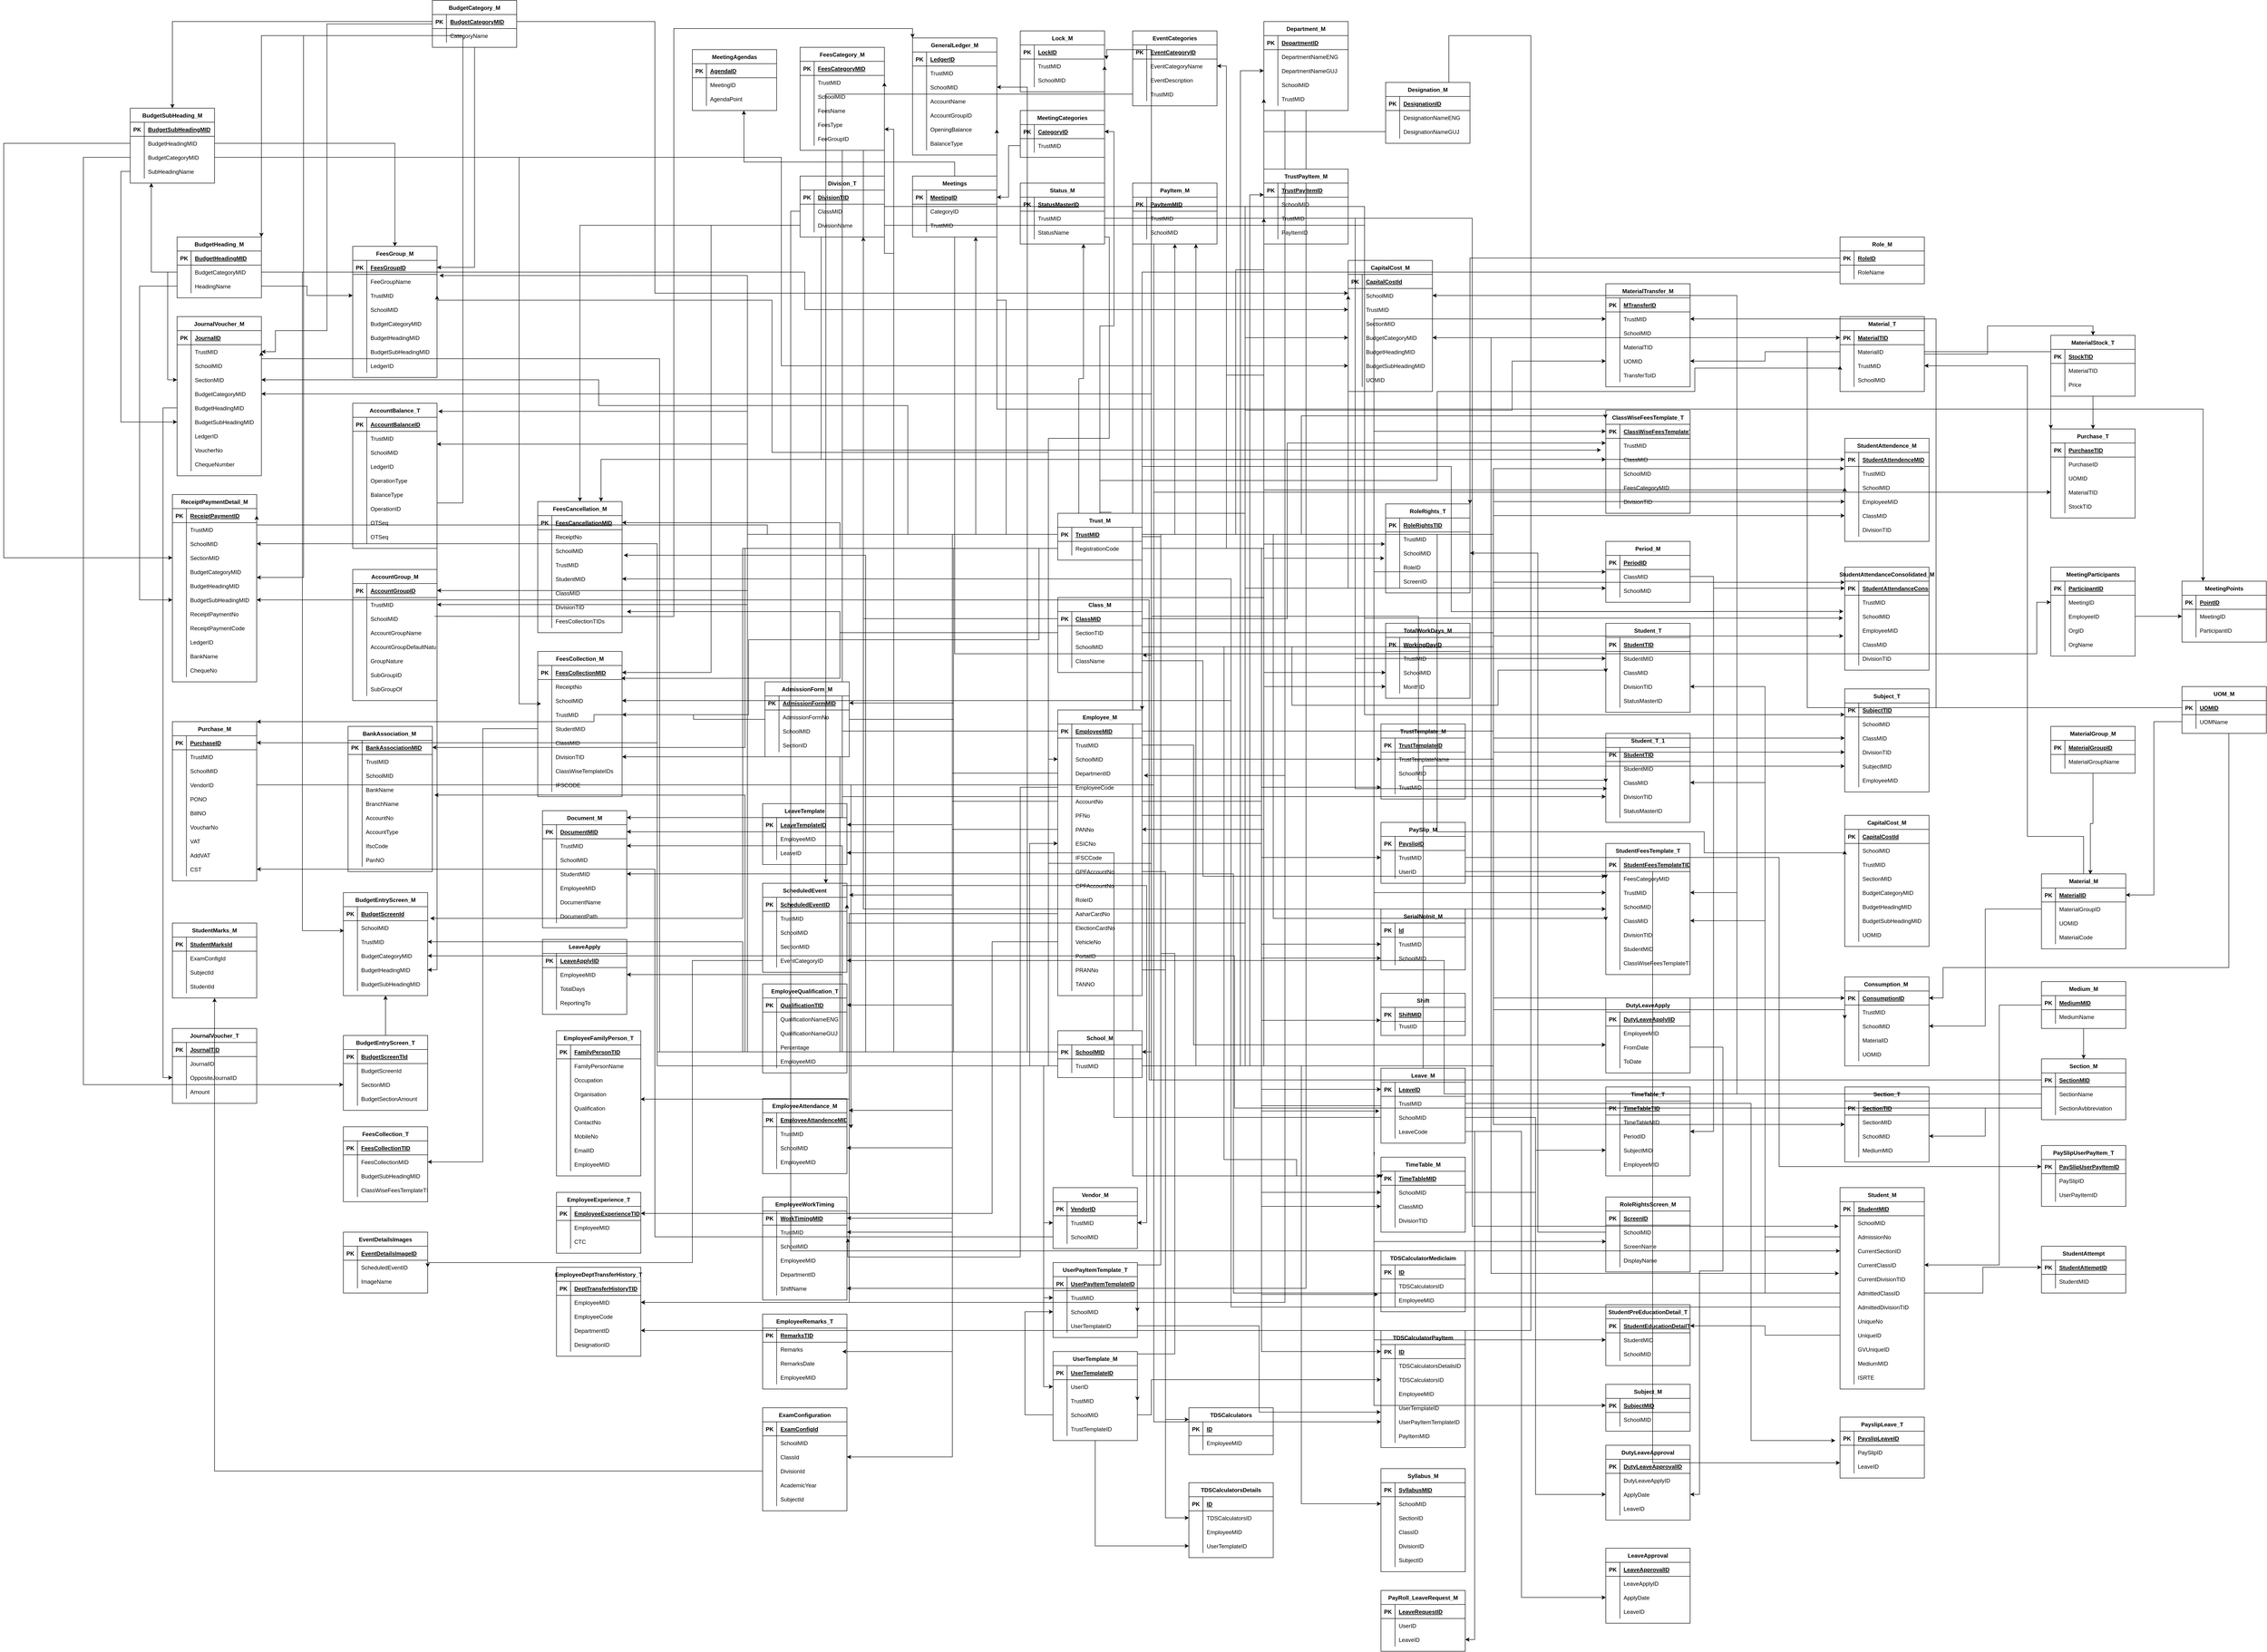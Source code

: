 <mxfile version="17.2.1" type="device"><diagram id="R2lEEEUBdFMjLlhIrx00" name="Page-1"><mxGraphModel dx="16380" dy="7410" grid="1" gridSize="10" guides="1" tooltips="1" connect="1" arrows="1" fold="1" page="1" pageScale="1" pageWidth="1500" pageHeight="1000" math="0" shadow="0" extFonts="Permanent Marker^https://fonts.googleapis.com/css?family=Permanent+Marker"><root><mxCell id="0"/><mxCell id="1" parent="0"/><mxCell id="eTlMREMhphh6tL4dI1_R-2" value="AccountBalance_T" style="shape=table;startSize=30;container=1;collapsible=1;childLayout=tableLayout;fixedRows=1;rowLines=0;fontStyle=1;align=center;resizeLast=1;" parent="1" vertex="1"><mxGeometry x="-4835" y="60" width="180" height="310" as="geometry"/></mxCell><mxCell id="eTlMREMhphh6tL4dI1_R-3" value="" style="shape=tableRow;horizontal=0;startSize=0;swimlaneHead=0;swimlaneBody=0;fillColor=none;collapsible=0;dropTarget=0;points=[[0,0.5],[1,0.5]];portConstraint=eastwest;top=0;left=0;right=0;bottom=1;" parent="eTlMREMhphh6tL4dI1_R-2" vertex="1"><mxGeometry y="30" width="180" height="30" as="geometry"/></mxCell><mxCell id="eTlMREMhphh6tL4dI1_R-4" value="PK" style="shape=partialRectangle;connectable=0;fillColor=none;top=0;left=0;bottom=0;right=0;fontStyle=1;overflow=hidden;" parent="eTlMREMhphh6tL4dI1_R-3" vertex="1"><mxGeometry width="30" height="30" as="geometry"><mxRectangle width="30" height="30" as="alternateBounds"/></mxGeometry></mxCell><mxCell id="eTlMREMhphh6tL4dI1_R-5" value="AccountBalanceID" style="shape=partialRectangle;connectable=0;fillColor=none;top=0;left=0;bottom=0;right=0;align=left;spacingLeft=6;fontStyle=5;overflow=hidden;" parent="eTlMREMhphh6tL4dI1_R-3" vertex="1"><mxGeometry x="30" width="150" height="30" as="geometry"><mxRectangle width="150" height="30" as="alternateBounds"/></mxGeometry></mxCell><mxCell id="eTlMREMhphh6tL4dI1_R-6" value="" style="shape=tableRow;horizontal=0;startSize=0;swimlaneHead=0;swimlaneBody=0;fillColor=none;collapsible=0;dropTarget=0;points=[[0,0.5],[1,0.5]];portConstraint=eastwest;top=0;left=0;right=0;bottom=0;" parent="eTlMREMhphh6tL4dI1_R-2" vertex="1"><mxGeometry y="60" width="180" height="30" as="geometry"/></mxCell><mxCell id="eTlMREMhphh6tL4dI1_R-7" value="" style="shape=partialRectangle;connectable=0;fillColor=none;top=0;left=0;bottom=0;right=0;editable=1;overflow=hidden;" parent="eTlMREMhphh6tL4dI1_R-6" vertex="1"><mxGeometry width="30" height="30" as="geometry"><mxRectangle width="30" height="30" as="alternateBounds"/></mxGeometry></mxCell><mxCell id="eTlMREMhphh6tL4dI1_R-8" value="TrustMID" style="shape=partialRectangle;connectable=0;fillColor=none;top=0;left=0;bottom=0;right=0;align=left;spacingLeft=6;overflow=hidden;" parent="eTlMREMhphh6tL4dI1_R-6" vertex="1"><mxGeometry x="30" width="150" height="30" as="geometry"><mxRectangle width="150" height="30" as="alternateBounds"/></mxGeometry></mxCell><mxCell id="eTlMREMhphh6tL4dI1_R-9" value="" style="shape=tableRow;horizontal=0;startSize=0;swimlaneHead=0;swimlaneBody=0;fillColor=none;collapsible=0;dropTarget=0;points=[[0,0.5],[1,0.5]];portConstraint=eastwest;top=0;left=0;right=0;bottom=0;" parent="eTlMREMhphh6tL4dI1_R-2" vertex="1"><mxGeometry y="90" width="180" height="30" as="geometry"/></mxCell><mxCell id="eTlMREMhphh6tL4dI1_R-10" value="" style="shape=partialRectangle;connectable=0;fillColor=none;top=0;left=0;bottom=0;right=0;editable=1;overflow=hidden;" parent="eTlMREMhphh6tL4dI1_R-9" vertex="1"><mxGeometry width="30" height="30" as="geometry"><mxRectangle width="30" height="30" as="alternateBounds"/></mxGeometry></mxCell><mxCell id="eTlMREMhphh6tL4dI1_R-11" value="SchoolMID" style="shape=partialRectangle;connectable=0;fillColor=none;top=0;left=0;bottom=0;right=0;align=left;spacingLeft=6;overflow=hidden;" parent="eTlMREMhphh6tL4dI1_R-9" vertex="1"><mxGeometry x="30" width="150" height="30" as="geometry"><mxRectangle width="150" height="30" as="alternateBounds"/></mxGeometry></mxCell><mxCell id="eTlMREMhphh6tL4dI1_R-12" value="" style="shape=tableRow;horizontal=0;startSize=0;swimlaneHead=0;swimlaneBody=0;fillColor=none;collapsible=0;dropTarget=0;points=[[0,0.5],[1,0.5]];portConstraint=eastwest;top=0;left=0;right=0;bottom=0;" parent="eTlMREMhphh6tL4dI1_R-2" vertex="1"><mxGeometry y="120" width="180" height="30" as="geometry"/></mxCell><mxCell id="eTlMREMhphh6tL4dI1_R-13" value="" style="shape=partialRectangle;connectable=0;fillColor=none;top=0;left=0;bottom=0;right=0;editable=1;overflow=hidden;" parent="eTlMREMhphh6tL4dI1_R-12" vertex="1"><mxGeometry width="30" height="30" as="geometry"><mxRectangle width="30" height="30" as="alternateBounds"/></mxGeometry></mxCell><mxCell id="eTlMREMhphh6tL4dI1_R-14" value="LedgerID" style="shape=partialRectangle;connectable=0;fillColor=none;top=0;left=0;bottom=0;right=0;align=left;spacingLeft=6;overflow=hidden;" parent="eTlMREMhphh6tL4dI1_R-12" vertex="1"><mxGeometry x="30" width="150" height="30" as="geometry"><mxRectangle width="150" height="30" as="alternateBounds"/></mxGeometry></mxCell><mxCell id="eTlMREMhphh6tL4dI1_R-15" value="" style="shape=tableRow;horizontal=0;startSize=0;swimlaneHead=0;swimlaneBody=0;fillColor=none;collapsible=0;dropTarget=0;points=[[0,0.5],[1,0.5]];portConstraint=eastwest;top=0;left=0;right=0;bottom=0;" parent="eTlMREMhphh6tL4dI1_R-2" vertex="1"><mxGeometry y="150" width="180" height="30" as="geometry"/></mxCell><mxCell id="eTlMREMhphh6tL4dI1_R-16" value="" style="shape=partialRectangle;connectable=0;fillColor=none;top=0;left=0;bottom=0;right=0;editable=1;overflow=hidden;" parent="eTlMREMhphh6tL4dI1_R-15" vertex="1"><mxGeometry width="30" height="30" as="geometry"><mxRectangle width="30" height="30" as="alternateBounds"/></mxGeometry></mxCell><mxCell id="eTlMREMhphh6tL4dI1_R-17" value="OperationType" style="shape=partialRectangle;connectable=0;fillColor=none;top=0;left=0;bottom=0;right=0;align=left;spacingLeft=6;overflow=hidden;" parent="eTlMREMhphh6tL4dI1_R-15" vertex="1"><mxGeometry x="30" width="150" height="30" as="geometry"><mxRectangle width="150" height="30" as="alternateBounds"/></mxGeometry></mxCell><mxCell id="eTlMREMhphh6tL4dI1_R-18" value="" style="shape=tableRow;horizontal=0;startSize=0;swimlaneHead=0;swimlaneBody=0;fillColor=none;collapsible=0;dropTarget=0;points=[[0,0.5],[1,0.5]];portConstraint=eastwest;top=0;left=0;right=0;bottom=0;" parent="eTlMREMhphh6tL4dI1_R-2" vertex="1"><mxGeometry y="180" width="180" height="30" as="geometry"/></mxCell><mxCell id="eTlMREMhphh6tL4dI1_R-19" value="" style="shape=partialRectangle;connectable=0;fillColor=none;top=0;left=0;bottom=0;right=0;editable=1;overflow=hidden;" parent="eTlMREMhphh6tL4dI1_R-18" vertex="1"><mxGeometry width="30" height="30" as="geometry"><mxRectangle width="30" height="30" as="alternateBounds"/></mxGeometry></mxCell><mxCell id="eTlMREMhphh6tL4dI1_R-20" value="BalanceType" style="shape=partialRectangle;connectable=0;fillColor=none;top=0;left=0;bottom=0;right=0;align=left;spacingLeft=6;overflow=hidden;" parent="eTlMREMhphh6tL4dI1_R-18" vertex="1"><mxGeometry x="30" width="150" height="30" as="geometry"><mxRectangle width="150" height="30" as="alternateBounds"/></mxGeometry></mxCell><mxCell id="eTlMREMhphh6tL4dI1_R-21" value="" style="shape=tableRow;horizontal=0;startSize=0;swimlaneHead=0;swimlaneBody=0;fillColor=none;collapsible=0;dropTarget=0;points=[[0,0.5],[1,0.5]];portConstraint=eastwest;top=0;left=0;right=0;bottom=0;" parent="eTlMREMhphh6tL4dI1_R-2" vertex="1"><mxGeometry y="210" width="180" height="30" as="geometry"/></mxCell><mxCell id="eTlMREMhphh6tL4dI1_R-22" value="" style="shape=partialRectangle;connectable=0;fillColor=none;top=0;left=0;bottom=0;right=0;editable=1;overflow=hidden;" parent="eTlMREMhphh6tL4dI1_R-21" vertex="1"><mxGeometry width="30" height="30" as="geometry"><mxRectangle width="30" height="30" as="alternateBounds"/></mxGeometry></mxCell><mxCell id="eTlMREMhphh6tL4dI1_R-23" value="OperationID" style="shape=partialRectangle;connectable=0;fillColor=none;top=0;left=0;bottom=0;right=0;align=left;spacingLeft=6;overflow=hidden;" parent="eTlMREMhphh6tL4dI1_R-21" vertex="1"><mxGeometry x="30" width="150" height="30" as="geometry"><mxRectangle width="150" height="30" as="alternateBounds"/></mxGeometry></mxCell><mxCell id="6J-5qU39fUaiCU9CA4cA-50" value="" style="shape=tableRow;horizontal=0;startSize=0;swimlaneHead=0;swimlaneBody=0;fillColor=none;collapsible=0;dropTarget=0;points=[[0,0.5],[1,0.5]];portConstraint=eastwest;top=0;left=0;right=0;bottom=0;" parent="eTlMREMhphh6tL4dI1_R-2" vertex="1"><mxGeometry y="240" width="180" height="30" as="geometry"/></mxCell><mxCell id="6J-5qU39fUaiCU9CA4cA-51" value="" style="shape=partialRectangle;connectable=0;fillColor=none;top=0;left=0;bottom=0;right=0;editable=1;overflow=hidden;" parent="6J-5qU39fUaiCU9CA4cA-50" vertex="1"><mxGeometry width="30" height="30" as="geometry"><mxRectangle width="30" height="30" as="alternateBounds"/></mxGeometry></mxCell><mxCell id="6J-5qU39fUaiCU9CA4cA-52" value="OTSeq" style="shape=partialRectangle;connectable=0;fillColor=none;top=0;left=0;bottom=0;right=0;align=left;spacingLeft=6;overflow=hidden;" parent="6J-5qU39fUaiCU9CA4cA-50" vertex="1"><mxGeometry x="30" width="150" height="30" as="geometry"><mxRectangle width="150" height="30" as="alternateBounds"/></mxGeometry></mxCell><mxCell id="eTlMREMhphh6tL4dI1_R-39" value="" style="shape=tableRow;horizontal=0;startSize=0;swimlaneHead=0;swimlaneBody=0;fillColor=none;collapsible=0;dropTarget=0;points=[[0,0.5],[1,0.5]];portConstraint=eastwest;top=0;left=0;right=0;bottom=0;" parent="eTlMREMhphh6tL4dI1_R-2" vertex="1"><mxGeometry y="270" width="180" height="30" as="geometry"/></mxCell><mxCell id="eTlMREMhphh6tL4dI1_R-40" value="" style="shape=partialRectangle;connectable=0;fillColor=none;top=0;left=0;bottom=0;right=0;editable=1;overflow=hidden;" parent="eTlMREMhphh6tL4dI1_R-39" vertex="1"><mxGeometry width="30" height="30" as="geometry"><mxRectangle width="30" height="30" as="alternateBounds"/></mxGeometry></mxCell><mxCell id="eTlMREMhphh6tL4dI1_R-41" value="OTSeq" style="shape=partialRectangle;connectable=0;fillColor=none;top=0;left=0;bottom=0;right=0;align=left;spacingLeft=6;overflow=hidden;" parent="eTlMREMhphh6tL4dI1_R-39" vertex="1"><mxGeometry x="30" width="150" height="30" as="geometry"><mxRectangle width="150" height="30" as="alternateBounds"/></mxGeometry></mxCell><mxCell id="eTlMREMhphh6tL4dI1_R-42" value="AccountGroup_M" style="shape=table;startSize=30;container=1;collapsible=1;childLayout=tableLayout;fixedRows=1;rowLines=0;fontStyle=1;align=center;resizeLast=1;" parent="1" vertex="1"><mxGeometry x="-4835" y="415" width="180" height="280" as="geometry"/></mxCell><mxCell id="eTlMREMhphh6tL4dI1_R-43" value="" style="shape=tableRow;horizontal=0;startSize=0;swimlaneHead=0;swimlaneBody=0;fillColor=none;collapsible=0;dropTarget=0;points=[[0,0.5],[1,0.5]];portConstraint=eastwest;top=0;left=0;right=0;bottom=1;" parent="eTlMREMhphh6tL4dI1_R-42" vertex="1"><mxGeometry y="30" width="180" height="30" as="geometry"/></mxCell><mxCell id="eTlMREMhphh6tL4dI1_R-44" value="PK" style="shape=partialRectangle;connectable=0;fillColor=none;top=0;left=0;bottom=0;right=0;fontStyle=1;overflow=hidden;" parent="eTlMREMhphh6tL4dI1_R-43" vertex="1"><mxGeometry width="30" height="30" as="geometry"><mxRectangle width="30" height="30" as="alternateBounds"/></mxGeometry></mxCell><mxCell id="eTlMREMhphh6tL4dI1_R-45" value="AccountGroupID" style="shape=partialRectangle;connectable=0;fillColor=none;top=0;left=0;bottom=0;right=0;align=left;spacingLeft=6;fontStyle=5;overflow=hidden;" parent="eTlMREMhphh6tL4dI1_R-43" vertex="1"><mxGeometry x="30" width="150" height="30" as="geometry"><mxRectangle width="150" height="30" as="alternateBounds"/></mxGeometry></mxCell><mxCell id="eTlMREMhphh6tL4dI1_R-46" value="" style="shape=tableRow;horizontal=0;startSize=0;swimlaneHead=0;swimlaneBody=0;fillColor=none;collapsible=0;dropTarget=0;points=[[0,0.5],[1,0.5]];portConstraint=eastwest;top=0;left=0;right=0;bottom=0;" parent="eTlMREMhphh6tL4dI1_R-42" vertex="1"><mxGeometry y="60" width="180" height="30" as="geometry"/></mxCell><mxCell id="eTlMREMhphh6tL4dI1_R-47" value="" style="shape=partialRectangle;connectable=0;fillColor=none;top=0;left=0;bottom=0;right=0;editable=1;overflow=hidden;" parent="eTlMREMhphh6tL4dI1_R-46" vertex="1"><mxGeometry width="30" height="30" as="geometry"><mxRectangle width="30" height="30" as="alternateBounds"/></mxGeometry></mxCell><mxCell id="eTlMREMhphh6tL4dI1_R-48" value="TrustMID" style="shape=partialRectangle;connectable=0;fillColor=none;top=0;left=0;bottom=0;right=0;align=left;spacingLeft=6;overflow=hidden;" parent="eTlMREMhphh6tL4dI1_R-46" vertex="1"><mxGeometry x="30" width="150" height="30" as="geometry"><mxRectangle width="150" height="30" as="alternateBounds"/></mxGeometry></mxCell><mxCell id="eTlMREMhphh6tL4dI1_R-49" value="" style="shape=tableRow;horizontal=0;startSize=0;swimlaneHead=0;swimlaneBody=0;fillColor=none;collapsible=0;dropTarget=0;points=[[0,0.5],[1,0.5]];portConstraint=eastwest;top=0;left=0;right=0;bottom=0;" parent="eTlMREMhphh6tL4dI1_R-42" vertex="1"><mxGeometry y="90" width="180" height="30" as="geometry"/></mxCell><mxCell id="eTlMREMhphh6tL4dI1_R-50" value="" style="shape=partialRectangle;connectable=0;fillColor=none;top=0;left=0;bottom=0;right=0;editable=1;overflow=hidden;" parent="eTlMREMhphh6tL4dI1_R-49" vertex="1"><mxGeometry width="30" height="30" as="geometry"><mxRectangle width="30" height="30" as="alternateBounds"/></mxGeometry></mxCell><mxCell id="eTlMREMhphh6tL4dI1_R-51" value="SchoolMID" style="shape=partialRectangle;connectable=0;fillColor=none;top=0;left=0;bottom=0;right=0;align=left;spacingLeft=6;overflow=hidden;" parent="eTlMREMhphh6tL4dI1_R-49" vertex="1"><mxGeometry x="30" width="150" height="30" as="geometry"><mxRectangle width="150" height="30" as="alternateBounds"/></mxGeometry></mxCell><mxCell id="eTlMREMhphh6tL4dI1_R-52" value="" style="shape=tableRow;horizontal=0;startSize=0;swimlaneHead=0;swimlaneBody=0;fillColor=none;collapsible=0;dropTarget=0;points=[[0,0.5],[1,0.5]];portConstraint=eastwest;top=0;left=0;right=0;bottom=0;" parent="eTlMREMhphh6tL4dI1_R-42" vertex="1"><mxGeometry y="120" width="180" height="30" as="geometry"/></mxCell><mxCell id="eTlMREMhphh6tL4dI1_R-53" value="" style="shape=partialRectangle;connectable=0;fillColor=none;top=0;left=0;bottom=0;right=0;editable=1;overflow=hidden;" parent="eTlMREMhphh6tL4dI1_R-52" vertex="1"><mxGeometry width="30" height="30" as="geometry"><mxRectangle width="30" height="30" as="alternateBounds"/></mxGeometry></mxCell><mxCell id="eTlMREMhphh6tL4dI1_R-54" value="AccountGroupName" style="shape=partialRectangle;connectable=0;fillColor=none;top=0;left=0;bottom=0;right=0;align=left;spacingLeft=6;overflow=hidden;" parent="eTlMREMhphh6tL4dI1_R-52" vertex="1"><mxGeometry x="30" width="150" height="30" as="geometry"><mxRectangle width="150" height="30" as="alternateBounds"/></mxGeometry></mxCell><mxCell id="eTlMREMhphh6tL4dI1_R-55" value="" style="shape=tableRow;horizontal=0;startSize=0;swimlaneHead=0;swimlaneBody=0;fillColor=none;collapsible=0;dropTarget=0;points=[[0,0.5],[1,0.5]];portConstraint=eastwest;top=0;left=0;right=0;bottom=0;" parent="eTlMREMhphh6tL4dI1_R-42" vertex="1"><mxGeometry y="150" width="180" height="30" as="geometry"/></mxCell><mxCell id="eTlMREMhphh6tL4dI1_R-56" value="" style="shape=partialRectangle;connectable=0;fillColor=none;top=0;left=0;bottom=0;right=0;editable=1;overflow=hidden;" parent="eTlMREMhphh6tL4dI1_R-55" vertex="1"><mxGeometry width="30" height="30" as="geometry"><mxRectangle width="30" height="30" as="alternateBounds"/></mxGeometry></mxCell><mxCell id="eTlMREMhphh6tL4dI1_R-57" value="AccountGroupDefaultNature" style="shape=partialRectangle;connectable=0;fillColor=none;top=0;left=0;bottom=0;right=0;align=left;spacingLeft=6;overflow=hidden;" parent="eTlMREMhphh6tL4dI1_R-55" vertex="1"><mxGeometry x="30" width="150" height="30" as="geometry"><mxRectangle width="150" height="30" as="alternateBounds"/></mxGeometry></mxCell><mxCell id="eTlMREMhphh6tL4dI1_R-58" value="" style="shape=tableRow;horizontal=0;startSize=0;swimlaneHead=0;swimlaneBody=0;fillColor=none;collapsible=0;dropTarget=0;points=[[0,0.5],[1,0.5]];portConstraint=eastwest;top=0;left=0;right=0;bottom=0;" parent="eTlMREMhphh6tL4dI1_R-42" vertex="1"><mxGeometry y="180" width="180" height="30" as="geometry"/></mxCell><mxCell id="eTlMREMhphh6tL4dI1_R-59" value="" style="shape=partialRectangle;connectable=0;fillColor=none;top=0;left=0;bottom=0;right=0;editable=1;overflow=hidden;" parent="eTlMREMhphh6tL4dI1_R-58" vertex="1"><mxGeometry width="30" height="30" as="geometry"><mxRectangle width="30" height="30" as="alternateBounds"/></mxGeometry></mxCell><mxCell id="eTlMREMhphh6tL4dI1_R-60" value="GroupNature" style="shape=partialRectangle;connectable=0;fillColor=none;top=0;left=0;bottom=0;right=0;align=left;spacingLeft=6;overflow=hidden;" parent="eTlMREMhphh6tL4dI1_R-58" vertex="1"><mxGeometry x="30" width="150" height="30" as="geometry"><mxRectangle width="150" height="30" as="alternateBounds"/></mxGeometry></mxCell><mxCell id="eTlMREMhphh6tL4dI1_R-61" value="" style="shape=tableRow;horizontal=0;startSize=0;swimlaneHead=0;swimlaneBody=0;fillColor=none;collapsible=0;dropTarget=0;points=[[0,0.5],[1,0.5]];portConstraint=eastwest;top=0;left=0;right=0;bottom=0;" parent="eTlMREMhphh6tL4dI1_R-42" vertex="1"><mxGeometry y="210" width="180" height="30" as="geometry"/></mxCell><mxCell id="eTlMREMhphh6tL4dI1_R-62" value="" style="shape=partialRectangle;connectable=0;fillColor=none;top=0;left=0;bottom=0;right=0;editable=1;overflow=hidden;" parent="eTlMREMhphh6tL4dI1_R-61" vertex="1"><mxGeometry width="30" height="30" as="geometry"><mxRectangle width="30" height="30" as="alternateBounds"/></mxGeometry></mxCell><mxCell id="eTlMREMhphh6tL4dI1_R-63" value="SubGroupID" style="shape=partialRectangle;connectable=0;fillColor=none;top=0;left=0;bottom=0;right=0;align=left;spacingLeft=6;overflow=hidden;" parent="eTlMREMhphh6tL4dI1_R-61" vertex="1"><mxGeometry x="30" width="150" height="30" as="geometry"><mxRectangle width="150" height="30" as="alternateBounds"/></mxGeometry></mxCell><mxCell id="eTlMREMhphh6tL4dI1_R-64" value="" style="shape=tableRow;horizontal=0;startSize=0;swimlaneHead=0;swimlaneBody=0;fillColor=none;collapsible=0;dropTarget=0;points=[[0,0.5],[1,0.5]];portConstraint=eastwest;top=0;left=0;right=0;bottom=0;" parent="eTlMREMhphh6tL4dI1_R-42" vertex="1"><mxGeometry y="240" width="180" height="30" as="geometry"/></mxCell><mxCell id="eTlMREMhphh6tL4dI1_R-65" value="" style="shape=partialRectangle;connectable=0;fillColor=none;top=0;left=0;bottom=0;right=0;editable=1;overflow=hidden;" parent="eTlMREMhphh6tL4dI1_R-64" vertex="1"><mxGeometry width="30" height="30" as="geometry"><mxRectangle width="30" height="30" as="alternateBounds"/></mxGeometry></mxCell><mxCell id="eTlMREMhphh6tL4dI1_R-66" value="SubGroupOf" style="shape=partialRectangle;connectable=0;fillColor=none;top=0;left=0;bottom=0;right=0;align=left;spacingLeft=6;overflow=hidden;" parent="eTlMREMhphh6tL4dI1_R-64" vertex="1"><mxGeometry x="30" width="150" height="30" as="geometry"><mxRectangle width="150" height="30" as="alternateBounds"/></mxGeometry></mxCell><mxCell id="eTlMREMhphh6tL4dI1_R-125" value="BankAssociation_M " style="shape=table;startSize=30;container=1;collapsible=1;childLayout=tableLayout;fixedRows=1;rowLines=0;fontStyle=1;align=center;resizeLast=1;" parent="1" vertex="1"><mxGeometry x="-4845" y="750" width="180" height="310" as="geometry"/></mxCell><mxCell id="eTlMREMhphh6tL4dI1_R-126" value="" style="shape=tableRow;horizontal=0;startSize=0;swimlaneHead=0;swimlaneBody=0;fillColor=none;collapsible=0;dropTarget=0;points=[[0,0.5],[1,0.5]];portConstraint=eastwest;top=0;left=0;right=0;bottom=1;" parent="eTlMREMhphh6tL4dI1_R-125" vertex="1"><mxGeometry y="30" width="180" height="30" as="geometry"/></mxCell><mxCell id="eTlMREMhphh6tL4dI1_R-127" value="PK" style="shape=partialRectangle;connectable=0;fillColor=none;top=0;left=0;bottom=0;right=0;fontStyle=1;overflow=hidden;" parent="eTlMREMhphh6tL4dI1_R-126" vertex="1"><mxGeometry width="30" height="30" as="geometry"><mxRectangle width="30" height="30" as="alternateBounds"/></mxGeometry></mxCell><mxCell id="eTlMREMhphh6tL4dI1_R-128" value="BankAssociationMID" style="shape=partialRectangle;connectable=0;fillColor=none;top=0;left=0;bottom=0;right=0;align=left;spacingLeft=6;fontStyle=5;overflow=hidden;" parent="eTlMREMhphh6tL4dI1_R-126" vertex="1"><mxGeometry x="30" width="150" height="30" as="geometry"><mxRectangle width="150" height="30" as="alternateBounds"/></mxGeometry></mxCell><mxCell id="eTlMREMhphh6tL4dI1_R-129" value="" style="shape=tableRow;horizontal=0;startSize=0;swimlaneHead=0;swimlaneBody=0;fillColor=none;collapsible=0;dropTarget=0;points=[[0,0.5],[1,0.5]];portConstraint=eastwest;top=0;left=0;right=0;bottom=0;" parent="eTlMREMhphh6tL4dI1_R-125" vertex="1"><mxGeometry y="60" width="180" height="30" as="geometry"/></mxCell><mxCell id="eTlMREMhphh6tL4dI1_R-130" value="" style="shape=partialRectangle;connectable=0;fillColor=none;top=0;left=0;bottom=0;right=0;editable=1;overflow=hidden;" parent="eTlMREMhphh6tL4dI1_R-129" vertex="1"><mxGeometry width="30" height="30" as="geometry"><mxRectangle width="30" height="30" as="alternateBounds"/></mxGeometry></mxCell><mxCell id="eTlMREMhphh6tL4dI1_R-131" value="TrustMID" style="shape=partialRectangle;connectable=0;fillColor=none;top=0;left=0;bottom=0;right=0;align=left;spacingLeft=6;overflow=hidden;" parent="eTlMREMhphh6tL4dI1_R-129" vertex="1"><mxGeometry x="30" width="150" height="30" as="geometry"><mxRectangle width="150" height="30" as="alternateBounds"/></mxGeometry></mxCell><mxCell id="eTlMREMhphh6tL4dI1_R-132" value="" style="shape=tableRow;horizontal=0;startSize=0;swimlaneHead=0;swimlaneBody=0;fillColor=none;collapsible=0;dropTarget=0;points=[[0,0.5],[1,0.5]];portConstraint=eastwest;top=0;left=0;right=0;bottom=0;" parent="eTlMREMhphh6tL4dI1_R-125" vertex="1"><mxGeometry y="90" width="180" height="30" as="geometry"/></mxCell><mxCell id="eTlMREMhphh6tL4dI1_R-133" value="" style="shape=partialRectangle;connectable=0;fillColor=none;top=0;left=0;bottom=0;right=0;editable=1;overflow=hidden;" parent="eTlMREMhphh6tL4dI1_R-132" vertex="1"><mxGeometry width="30" height="30" as="geometry"><mxRectangle width="30" height="30" as="alternateBounds"/></mxGeometry></mxCell><mxCell id="eTlMREMhphh6tL4dI1_R-134" value="SchoolMID" style="shape=partialRectangle;connectable=0;fillColor=none;top=0;left=0;bottom=0;right=0;align=left;spacingLeft=6;overflow=hidden;" parent="eTlMREMhphh6tL4dI1_R-132" vertex="1"><mxGeometry x="30" width="150" height="30" as="geometry"><mxRectangle width="150" height="30" as="alternateBounds"/></mxGeometry></mxCell><mxCell id="eTlMREMhphh6tL4dI1_R-135" value="" style="shape=tableRow;horizontal=0;startSize=0;swimlaneHead=0;swimlaneBody=0;fillColor=none;collapsible=0;dropTarget=0;points=[[0,0.5],[1,0.5]];portConstraint=eastwest;top=0;left=0;right=0;bottom=0;" parent="eTlMREMhphh6tL4dI1_R-125" vertex="1"><mxGeometry y="120" width="180" height="30" as="geometry"/></mxCell><mxCell id="eTlMREMhphh6tL4dI1_R-136" value="" style="shape=partialRectangle;connectable=0;fillColor=none;top=0;left=0;bottom=0;right=0;editable=1;overflow=hidden;" parent="eTlMREMhphh6tL4dI1_R-135" vertex="1"><mxGeometry width="30" height="30" as="geometry"><mxRectangle width="30" height="30" as="alternateBounds"/></mxGeometry></mxCell><mxCell id="eTlMREMhphh6tL4dI1_R-137" value="BankName" style="shape=partialRectangle;connectable=0;fillColor=none;top=0;left=0;bottom=0;right=0;align=left;spacingLeft=6;overflow=hidden;" parent="eTlMREMhphh6tL4dI1_R-135" vertex="1"><mxGeometry x="30" width="150" height="30" as="geometry"><mxRectangle width="150" height="30" as="alternateBounds"/></mxGeometry></mxCell><mxCell id="eTlMREMhphh6tL4dI1_R-138" value="" style="shape=tableRow;horizontal=0;startSize=0;swimlaneHead=0;swimlaneBody=0;fillColor=none;collapsible=0;dropTarget=0;points=[[0,0.5],[1,0.5]];portConstraint=eastwest;top=0;left=0;right=0;bottom=0;" parent="eTlMREMhphh6tL4dI1_R-125" vertex="1"><mxGeometry y="150" width="180" height="30" as="geometry"/></mxCell><mxCell id="eTlMREMhphh6tL4dI1_R-139" value="" style="shape=partialRectangle;connectable=0;fillColor=none;top=0;left=0;bottom=0;right=0;editable=1;overflow=hidden;" parent="eTlMREMhphh6tL4dI1_R-138" vertex="1"><mxGeometry width="30" height="30" as="geometry"><mxRectangle width="30" height="30" as="alternateBounds"/></mxGeometry></mxCell><mxCell id="eTlMREMhphh6tL4dI1_R-140" value="BranchName" style="shape=partialRectangle;connectable=0;fillColor=none;top=0;left=0;bottom=0;right=0;align=left;spacingLeft=6;overflow=hidden;" parent="eTlMREMhphh6tL4dI1_R-138" vertex="1"><mxGeometry x="30" width="150" height="30" as="geometry"><mxRectangle width="150" height="30" as="alternateBounds"/></mxGeometry></mxCell><mxCell id="eTlMREMhphh6tL4dI1_R-147" value="" style="shape=tableRow;horizontal=0;startSize=0;swimlaneHead=0;swimlaneBody=0;fillColor=none;collapsible=0;dropTarget=0;points=[[0,0.5],[1,0.5]];portConstraint=eastwest;top=0;left=0;right=0;bottom=0;" parent="eTlMREMhphh6tL4dI1_R-125" vertex="1"><mxGeometry y="180" width="180" height="30" as="geometry"/></mxCell><mxCell id="eTlMREMhphh6tL4dI1_R-148" value="" style="shape=partialRectangle;connectable=0;fillColor=none;top=0;left=0;bottom=0;right=0;editable=1;overflow=hidden;" parent="eTlMREMhphh6tL4dI1_R-147" vertex="1"><mxGeometry width="30" height="30" as="geometry"><mxRectangle width="30" height="30" as="alternateBounds"/></mxGeometry></mxCell><mxCell id="eTlMREMhphh6tL4dI1_R-149" value="AccountNo" style="shape=partialRectangle;connectable=0;fillColor=none;top=0;left=0;bottom=0;right=0;align=left;spacingLeft=6;overflow=hidden;" parent="eTlMREMhphh6tL4dI1_R-147" vertex="1"><mxGeometry x="30" width="150" height="30" as="geometry"><mxRectangle width="150" height="30" as="alternateBounds"/></mxGeometry></mxCell><mxCell id="eTlMREMhphh6tL4dI1_R-150" value="" style="shape=tableRow;horizontal=0;startSize=0;swimlaneHead=0;swimlaneBody=0;fillColor=none;collapsible=0;dropTarget=0;points=[[0,0.5],[1,0.5]];portConstraint=eastwest;top=0;left=0;right=0;bottom=0;" parent="eTlMREMhphh6tL4dI1_R-125" vertex="1"><mxGeometry y="210" width="180" height="30" as="geometry"/></mxCell><mxCell id="eTlMREMhphh6tL4dI1_R-151" value="" style="shape=partialRectangle;connectable=0;fillColor=none;top=0;left=0;bottom=0;right=0;editable=1;overflow=hidden;" parent="eTlMREMhphh6tL4dI1_R-150" vertex="1"><mxGeometry width="30" height="30" as="geometry"><mxRectangle width="30" height="30" as="alternateBounds"/></mxGeometry></mxCell><mxCell id="eTlMREMhphh6tL4dI1_R-152" value="AccountType" style="shape=partialRectangle;connectable=0;fillColor=none;top=0;left=0;bottom=0;right=0;align=left;spacingLeft=6;overflow=hidden;" parent="eTlMREMhphh6tL4dI1_R-150" vertex="1"><mxGeometry x="30" width="150" height="30" as="geometry"><mxRectangle width="150" height="30" as="alternateBounds"/></mxGeometry></mxCell><mxCell id="eTlMREMhphh6tL4dI1_R-153" value="" style="shape=tableRow;horizontal=0;startSize=0;swimlaneHead=0;swimlaneBody=0;fillColor=none;collapsible=0;dropTarget=0;points=[[0,0.5],[1,0.5]];portConstraint=eastwest;top=0;left=0;right=0;bottom=0;" parent="eTlMREMhphh6tL4dI1_R-125" vertex="1"><mxGeometry y="240" width="180" height="30" as="geometry"/></mxCell><mxCell id="eTlMREMhphh6tL4dI1_R-154" value="" style="shape=partialRectangle;connectable=0;fillColor=none;top=0;left=0;bottom=0;right=0;editable=1;overflow=hidden;" parent="eTlMREMhphh6tL4dI1_R-153" vertex="1"><mxGeometry width="30" height="30" as="geometry"><mxRectangle width="30" height="30" as="alternateBounds"/></mxGeometry></mxCell><mxCell id="eTlMREMhphh6tL4dI1_R-155" value="IfscCode" style="shape=partialRectangle;connectable=0;fillColor=none;top=0;left=0;bottom=0;right=0;align=left;spacingLeft=6;overflow=hidden;" parent="eTlMREMhphh6tL4dI1_R-153" vertex="1"><mxGeometry x="30" width="150" height="30" as="geometry"><mxRectangle width="150" height="30" as="alternateBounds"/></mxGeometry></mxCell><mxCell id="eTlMREMhphh6tL4dI1_R-156" value="" style="shape=tableRow;horizontal=0;startSize=0;swimlaneHead=0;swimlaneBody=0;fillColor=none;collapsible=0;dropTarget=0;points=[[0,0.5],[1,0.5]];portConstraint=eastwest;top=0;left=0;right=0;bottom=0;" parent="eTlMREMhphh6tL4dI1_R-125" vertex="1"><mxGeometry y="270" width="180" height="30" as="geometry"/></mxCell><mxCell id="eTlMREMhphh6tL4dI1_R-157" value="" style="shape=partialRectangle;connectable=0;fillColor=none;top=0;left=0;bottom=0;right=0;editable=1;overflow=hidden;" parent="eTlMREMhphh6tL4dI1_R-156" vertex="1"><mxGeometry width="30" height="30" as="geometry"><mxRectangle width="30" height="30" as="alternateBounds"/></mxGeometry></mxCell><mxCell id="eTlMREMhphh6tL4dI1_R-158" value="PanNO" style="shape=partialRectangle;connectable=0;fillColor=none;top=0;left=0;bottom=0;right=0;align=left;spacingLeft=6;overflow=hidden;" parent="eTlMREMhphh6tL4dI1_R-156" vertex="1"><mxGeometry x="30" width="150" height="30" as="geometry"><mxRectangle width="150" height="30" as="alternateBounds"/></mxGeometry></mxCell><mxCell id="68kt5W5NWcmCzVKMfq6f-7" style="edgeStyle=orthogonalEdgeStyle;rounded=0;orthogonalLoop=1;jettySize=auto;html=1;entryX=1;entryY=0.5;entryDx=0;entryDy=0;" edge="1" parent="1" source="eTlMREMhphh6tL4dI1_R-165" target="eTlMREMhphh6tL4dI1_R-1714"><mxGeometry relative="1" as="geometry"/></mxCell><mxCell id="68kt5W5NWcmCzVKMfq6f-8" style="edgeStyle=orthogonalEdgeStyle;rounded=0;orthogonalLoop=1;jettySize=auto;html=1;entryX=1;entryY=0.5;entryDx=0;entryDy=0;" edge="1" parent="1" source="eTlMREMhphh6tL4dI1_R-165" target="eTlMREMhphh6tL4dI1_R-1837"><mxGeometry relative="1" as="geometry"><Array as="points"><mxPoint x="-4890" y="-750"/><mxPoint x="-4890" y="-95"/><mxPoint x="-5000" y="-95"/><mxPoint x="-5000" y="-50"/></Array></mxGeometry></mxCell><mxCell id="eTlMREMhphh6tL4dI1_R-165" value="BudgetCategory_M" style="shape=table;startSize=30;container=1;collapsible=1;childLayout=tableLayout;fixedRows=1;rowLines=0;fontStyle=1;align=center;resizeLast=1;" parent="1" vertex="1"><mxGeometry x="-4665" y="-800" width="180" height="100" as="geometry"/></mxCell><mxCell id="eTlMREMhphh6tL4dI1_R-166" value="" style="shape=tableRow;horizontal=0;startSize=0;swimlaneHead=0;swimlaneBody=0;fillColor=none;collapsible=0;dropTarget=0;points=[[0,0.5],[1,0.5]];portConstraint=eastwest;top=0;left=0;right=0;bottom=1;" parent="eTlMREMhphh6tL4dI1_R-165" vertex="1"><mxGeometry y="30" width="180" height="30" as="geometry"/></mxCell><mxCell id="eTlMREMhphh6tL4dI1_R-167" value="PK" style="shape=partialRectangle;connectable=0;fillColor=none;top=0;left=0;bottom=0;right=0;fontStyle=1;overflow=hidden;" parent="eTlMREMhphh6tL4dI1_R-166" vertex="1"><mxGeometry width="30" height="30" as="geometry"><mxRectangle width="30" height="30" as="alternateBounds"/></mxGeometry></mxCell><mxCell id="eTlMREMhphh6tL4dI1_R-168" value="BudgetCategoryMID" style="shape=partialRectangle;connectable=0;fillColor=none;top=0;left=0;bottom=0;right=0;align=left;spacingLeft=6;fontStyle=5;overflow=hidden;" parent="eTlMREMhphh6tL4dI1_R-166" vertex="1"><mxGeometry x="30" width="150" height="30" as="geometry"><mxRectangle width="150" height="30" as="alternateBounds"/></mxGeometry></mxCell><mxCell id="eTlMREMhphh6tL4dI1_R-169" value="" style="shape=tableRow;horizontal=0;startSize=0;swimlaneHead=0;swimlaneBody=0;fillColor=none;collapsible=0;dropTarget=0;points=[[0,0.5],[1,0.5]];portConstraint=eastwest;top=0;left=0;right=0;bottom=0;" parent="eTlMREMhphh6tL4dI1_R-165" vertex="1"><mxGeometry y="60" width="180" height="30" as="geometry"/></mxCell><mxCell id="eTlMREMhphh6tL4dI1_R-170" value="" style="shape=partialRectangle;connectable=0;fillColor=none;top=0;left=0;bottom=0;right=0;editable=1;overflow=hidden;" parent="eTlMREMhphh6tL4dI1_R-169" vertex="1"><mxGeometry width="30" height="30" as="geometry"><mxRectangle width="30" height="30" as="alternateBounds"/></mxGeometry></mxCell><mxCell id="eTlMREMhphh6tL4dI1_R-171" value="CategoryName" style="shape=partialRectangle;connectable=0;fillColor=none;top=0;left=0;bottom=0;right=0;align=left;spacingLeft=6;overflow=hidden;" parent="eTlMREMhphh6tL4dI1_R-169" vertex="1"><mxGeometry x="30" width="150" height="30" as="geometry"><mxRectangle width="150" height="30" as="alternateBounds"/></mxGeometry></mxCell><mxCell id="eTlMREMhphh6tL4dI1_R-205" value="BudgetEntryScreen_M" style="shape=table;startSize=30;container=1;collapsible=1;childLayout=tableLayout;fixedRows=1;rowLines=0;fontStyle=1;align=center;resizeLast=1;fillColor=none;" parent="1" vertex="1"><mxGeometry x="-4855" y="1105" width="180" height="220" as="geometry"/></mxCell><mxCell id="eTlMREMhphh6tL4dI1_R-206" value="" style="shape=tableRow;horizontal=0;startSize=0;swimlaneHead=0;swimlaneBody=0;fillColor=none;collapsible=0;dropTarget=0;points=[[0,0.5],[1,0.5]];portConstraint=eastwest;top=0;left=0;right=0;bottom=1;" parent="eTlMREMhphh6tL4dI1_R-205" vertex="1"><mxGeometry y="30" width="180" height="30" as="geometry"/></mxCell><mxCell id="eTlMREMhphh6tL4dI1_R-207" value="PK" style="shape=partialRectangle;connectable=0;fillColor=none;top=0;left=0;bottom=0;right=0;fontStyle=1;overflow=hidden;" parent="eTlMREMhphh6tL4dI1_R-206" vertex="1"><mxGeometry width="30" height="30" as="geometry"><mxRectangle width="30" height="30" as="alternateBounds"/></mxGeometry></mxCell><mxCell id="eTlMREMhphh6tL4dI1_R-208" value="BudgetScreenId" style="shape=partialRectangle;connectable=0;fillColor=none;top=0;left=0;bottom=0;right=0;align=left;spacingLeft=6;fontStyle=5;overflow=hidden;" parent="eTlMREMhphh6tL4dI1_R-206" vertex="1"><mxGeometry x="30" width="150" height="30" as="geometry"><mxRectangle width="150" height="30" as="alternateBounds"/></mxGeometry></mxCell><mxCell id="eTlMREMhphh6tL4dI1_R-209" value="" style="shape=tableRow;horizontal=0;startSize=0;swimlaneHead=0;swimlaneBody=0;fillColor=none;collapsible=0;dropTarget=0;points=[[0,0.5],[1,0.5]];portConstraint=eastwest;top=0;left=0;right=0;bottom=0;" parent="eTlMREMhphh6tL4dI1_R-205" vertex="1"><mxGeometry y="60" width="180" height="30" as="geometry"/></mxCell><mxCell id="eTlMREMhphh6tL4dI1_R-210" value="" style="shape=partialRectangle;connectable=0;fillColor=none;top=0;left=0;bottom=0;right=0;editable=1;overflow=hidden;" parent="eTlMREMhphh6tL4dI1_R-209" vertex="1"><mxGeometry width="30" height="30" as="geometry"><mxRectangle width="30" height="30" as="alternateBounds"/></mxGeometry></mxCell><mxCell id="eTlMREMhphh6tL4dI1_R-211" value="SchoolMID" style="shape=partialRectangle;connectable=0;fillColor=none;top=0;left=0;bottom=0;right=0;align=left;spacingLeft=6;overflow=hidden;" parent="eTlMREMhphh6tL4dI1_R-209" vertex="1"><mxGeometry x="30" width="150" height="30" as="geometry"><mxRectangle width="150" height="30" as="alternateBounds"/></mxGeometry></mxCell><mxCell id="eTlMREMhphh6tL4dI1_R-212" value="" style="shape=tableRow;horizontal=0;startSize=0;swimlaneHead=0;swimlaneBody=0;fillColor=none;collapsible=0;dropTarget=0;points=[[0,0.5],[1,0.5]];portConstraint=eastwest;top=0;left=0;right=0;bottom=0;" parent="eTlMREMhphh6tL4dI1_R-205" vertex="1"><mxGeometry y="90" width="180" height="30" as="geometry"/></mxCell><mxCell id="eTlMREMhphh6tL4dI1_R-213" value="" style="shape=partialRectangle;connectable=0;fillColor=none;top=0;left=0;bottom=0;right=0;editable=1;overflow=hidden;" parent="eTlMREMhphh6tL4dI1_R-212" vertex="1"><mxGeometry width="30" height="30" as="geometry"><mxRectangle width="30" height="30" as="alternateBounds"/></mxGeometry></mxCell><mxCell id="eTlMREMhphh6tL4dI1_R-214" value="TrustMID" style="shape=partialRectangle;connectable=0;fillColor=none;top=0;left=0;bottom=0;right=0;align=left;spacingLeft=6;overflow=hidden;" parent="eTlMREMhphh6tL4dI1_R-212" vertex="1"><mxGeometry x="30" width="150" height="30" as="geometry"><mxRectangle width="150" height="30" as="alternateBounds"/></mxGeometry></mxCell><mxCell id="eTlMREMhphh6tL4dI1_R-215" value="" style="shape=tableRow;horizontal=0;startSize=0;swimlaneHead=0;swimlaneBody=0;fillColor=none;collapsible=0;dropTarget=0;points=[[0,0.5],[1,0.5]];portConstraint=eastwest;top=0;left=0;right=0;bottom=0;" parent="eTlMREMhphh6tL4dI1_R-205" vertex="1"><mxGeometry y="120" width="180" height="30" as="geometry"/></mxCell><mxCell id="eTlMREMhphh6tL4dI1_R-216" value="" style="shape=partialRectangle;connectable=0;fillColor=none;top=0;left=0;bottom=0;right=0;editable=1;overflow=hidden;" parent="eTlMREMhphh6tL4dI1_R-215" vertex="1"><mxGeometry width="30" height="30" as="geometry"><mxRectangle width="30" height="30" as="alternateBounds"/></mxGeometry></mxCell><mxCell id="eTlMREMhphh6tL4dI1_R-217" value="BudgetCategoryMID" style="shape=partialRectangle;connectable=0;fillColor=none;top=0;left=0;bottom=0;right=0;align=left;spacingLeft=6;overflow=hidden;" parent="eTlMREMhphh6tL4dI1_R-215" vertex="1"><mxGeometry x="30" width="150" height="30" as="geometry"><mxRectangle width="150" height="30" as="alternateBounds"/></mxGeometry></mxCell><mxCell id="eTlMREMhphh6tL4dI1_R-218" value="" style="shape=tableRow;horizontal=0;startSize=0;swimlaneHead=0;swimlaneBody=0;fillColor=none;collapsible=0;dropTarget=0;points=[[0,0.5],[1,0.5]];portConstraint=eastwest;top=0;left=0;right=0;bottom=0;" parent="eTlMREMhphh6tL4dI1_R-205" vertex="1"><mxGeometry y="150" width="180" height="30" as="geometry"/></mxCell><mxCell id="eTlMREMhphh6tL4dI1_R-219" value="" style="shape=partialRectangle;connectable=0;fillColor=none;top=0;left=0;bottom=0;right=0;editable=1;overflow=hidden;" parent="eTlMREMhphh6tL4dI1_R-218" vertex="1"><mxGeometry width="30" height="30" as="geometry"><mxRectangle width="30" height="30" as="alternateBounds"/></mxGeometry></mxCell><mxCell id="eTlMREMhphh6tL4dI1_R-220" value="BudgetHeadingMID" style="shape=partialRectangle;connectable=0;fillColor=none;top=0;left=0;bottom=0;right=0;align=left;spacingLeft=6;overflow=hidden;" parent="eTlMREMhphh6tL4dI1_R-218" vertex="1"><mxGeometry x="30" width="150" height="30" as="geometry"><mxRectangle width="150" height="30" as="alternateBounds"/></mxGeometry></mxCell><mxCell id="eTlMREMhphh6tL4dI1_R-221" value="" style="shape=tableRow;horizontal=0;startSize=0;swimlaneHead=0;swimlaneBody=0;fillColor=none;collapsible=0;dropTarget=0;points=[[0,0.5],[1,0.5]];portConstraint=eastwest;top=0;left=0;right=0;bottom=0;" parent="eTlMREMhphh6tL4dI1_R-205" vertex="1"><mxGeometry y="180" width="180" height="30" as="geometry"/></mxCell><mxCell id="eTlMREMhphh6tL4dI1_R-222" value="" style="shape=partialRectangle;connectable=0;fillColor=none;top=0;left=0;bottom=0;right=0;editable=1;overflow=hidden;" parent="eTlMREMhphh6tL4dI1_R-221" vertex="1"><mxGeometry width="30" height="30" as="geometry"><mxRectangle width="30" height="30" as="alternateBounds"/></mxGeometry></mxCell><mxCell id="eTlMREMhphh6tL4dI1_R-223" value="BudgetSubHeadingMID" style="shape=partialRectangle;connectable=0;fillColor=none;top=0;left=0;bottom=0;right=0;align=left;spacingLeft=6;overflow=hidden;" parent="eTlMREMhphh6tL4dI1_R-221" vertex="1"><mxGeometry x="30" width="150" height="30" as="geometry"><mxRectangle width="150" height="30" as="alternateBounds"/></mxGeometry></mxCell><mxCell id="68kt5W5NWcmCzVKMfq6f-10" style="edgeStyle=orthogonalEdgeStyle;rounded=0;orthogonalLoop=1;jettySize=auto;html=1;exitX=0.5;exitY=0;exitDx=0;exitDy=0;entryX=0.5;entryY=1;entryDx=0;entryDy=0;" edge="1" parent="1" source="eTlMREMhphh6tL4dI1_R-245" target="eTlMREMhphh6tL4dI1_R-205"><mxGeometry relative="1" as="geometry"/></mxCell><mxCell id="eTlMREMhphh6tL4dI1_R-245" value="BudgetEntryScreen_T" style="shape=table;startSize=30;container=1;collapsible=1;childLayout=tableLayout;fixedRows=1;rowLines=0;fontStyle=1;align=center;resizeLast=1;" parent="1" vertex="1"><mxGeometry x="-4855" y="1410" width="180" height="160" as="geometry"/></mxCell><mxCell id="eTlMREMhphh6tL4dI1_R-246" value="" style="shape=tableRow;horizontal=0;startSize=0;swimlaneHead=0;swimlaneBody=0;fillColor=none;collapsible=0;dropTarget=0;points=[[0,0.5],[1,0.5]];portConstraint=eastwest;top=0;left=0;right=0;bottom=1;" parent="eTlMREMhphh6tL4dI1_R-245" vertex="1"><mxGeometry y="30" width="180" height="30" as="geometry"/></mxCell><mxCell id="eTlMREMhphh6tL4dI1_R-247" value="PK" style="shape=partialRectangle;connectable=0;fillColor=none;top=0;left=0;bottom=0;right=0;fontStyle=1;overflow=hidden;" parent="eTlMREMhphh6tL4dI1_R-246" vertex="1"><mxGeometry width="30" height="30" as="geometry"><mxRectangle width="30" height="30" as="alternateBounds"/></mxGeometry></mxCell><mxCell id="eTlMREMhphh6tL4dI1_R-248" value="BudgetScreenTId" style="shape=partialRectangle;connectable=0;fillColor=none;top=0;left=0;bottom=0;right=0;align=left;spacingLeft=6;fontStyle=5;overflow=hidden;" parent="eTlMREMhphh6tL4dI1_R-246" vertex="1"><mxGeometry x="30" width="150" height="30" as="geometry"><mxRectangle width="150" height="30" as="alternateBounds"/></mxGeometry></mxCell><mxCell id="eTlMREMhphh6tL4dI1_R-249" value="" style="shape=tableRow;horizontal=0;startSize=0;swimlaneHead=0;swimlaneBody=0;fillColor=none;collapsible=0;dropTarget=0;points=[[0,0.5],[1,0.5]];portConstraint=eastwest;top=0;left=0;right=0;bottom=0;" parent="eTlMREMhphh6tL4dI1_R-245" vertex="1"><mxGeometry y="60" width="180" height="30" as="geometry"/></mxCell><mxCell id="eTlMREMhphh6tL4dI1_R-250" value="" style="shape=partialRectangle;connectable=0;fillColor=none;top=0;left=0;bottom=0;right=0;editable=1;overflow=hidden;" parent="eTlMREMhphh6tL4dI1_R-249" vertex="1"><mxGeometry width="30" height="30" as="geometry"><mxRectangle width="30" height="30" as="alternateBounds"/></mxGeometry></mxCell><mxCell id="eTlMREMhphh6tL4dI1_R-251" value="BudgetScreenId" style="shape=partialRectangle;connectable=0;fillColor=none;top=0;left=0;bottom=0;right=0;align=left;spacingLeft=6;overflow=hidden;" parent="eTlMREMhphh6tL4dI1_R-249" vertex="1"><mxGeometry x="30" width="150" height="30" as="geometry"><mxRectangle width="150" height="30" as="alternateBounds"/></mxGeometry></mxCell><mxCell id="eTlMREMhphh6tL4dI1_R-252" value="" style="shape=tableRow;horizontal=0;startSize=0;swimlaneHead=0;swimlaneBody=0;fillColor=none;collapsible=0;dropTarget=0;points=[[0,0.5],[1,0.5]];portConstraint=eastwest;top=0;left=0;right=0;bottom=0;" parent="eTlMREMhphh6tL4dI1_R-245" vertex="1"><mxGeometry y="90" width="180" height="30" as="geometry"/></mxCell><mxCell id="eTlMREMhphh6tL4dI1_R-253" value="" style="shape=partialRectangle;connectable=0;fillColor=none;top=0;left=0;bottom=0;right=0;editable=1;overflow=hidden;" parent="eTlMREMhphh6tL4dI1_R-252" vertex="1"><mxGeometry width="30" height="30" as="geometry"><mxRectangle width="30" height="30" as="alternateBounds"/></mxGeometry></mxCell><mxCell id="eTlMREMhphh6tL4dI1_R-254" value="SectionMID" style="shape=partialRectangle;connectable=0;fillColor=none;top=0;left=0;bottom=0;right=0;align=left;spacingLeft=6;overflow=hidden;" parent="eTlMREMhphh6tL4dI1_R-252" vertex="1"><mxGeometry x="30" width="150" height="30" as="geometry"><mxRectangle width="150" height="30" as="alternateBounds"/></mxGeometry></mxCell><mxCell id="eTlMREMhphh6tL4dI1_R-255" value="" style="shape=tableRow;horizontal=0;startSize=0;swimlaneHead=0;swimlaneBody=0;fillColor=none;collapsible=0;dropTarget=0;points=[[0,0.5],[1,0.5]];portConstraint=eastwest;top=0;left=0;right=0;bottom=0;" parent="eTlMREMhphh6tL4dI1_R-245" vertex="1"><mxGeometry y="120" width="180" height="30" as="geometry"/></mxCell><mxCell id="eTlMREMhphh6tL4dI1_R-256" value="" style="shape=partialRectangle;connectable=0;fillColor=none;top=0;left=0;bottom=0;right=0;editable=1;overflow=hidden;" parent="eTlMREMhphh6tL4dI1_R-255" vertex="1"><mxGeometry width="30" height="30" as="geometry"><mxRectangle width="30" height="30" as="alternateBounds"/></mxGeometry></mxCell><mxCell id="eTlMREMhphh6tL4dI1_R-257" value="BudgetSectionAmount" style="shape=partialRectangle;connectable=0;fillColor=none;top=0;left=0;bottom=0;right=0;align=left;spacingLeft=6;overflow=hidden;" parent="eTlMREMhphh6tL4dI1_R-255" vertex="1"><mxGeometry x="30" width="150" height="30" as="geometry"><mxRectangle width="150" height="30" as="alternateBounds"/></mxGeometry></mxCell><mxCell id="eTlMREMhphh6tL4dI1_R-285" value="BudgetHeading_M" style="shape=table;startSize=30;container=1;collapsible=1;childLayout=tableLayout;fixedRows=1;rowLines=0;fontStyle=1;align=center;resizeLast=1;" parent="1" vertex="1"><mxGeometry x="-5210" y="-295" width="180" height="130" as="geometry"/></mxCell><mxCell id="eTlMREMhphh6tL4dI1_R-286" value="" style="shape=tableRow;horizontal=0;startSize=0;swimlaneHead=0;swimlaneBody=0;fillColor=none;collapsible=0;dropTarget=0;points=[[0,0.5],[1,0.5]];portConstraint=eastwest;top=0;left=0;right=0;bottom=1;" parent="eTlMREMhphh6tL4dI1_R-285" vertex="1"><mxGeometry y="30" width="180" height="30" as="geometry"/></mxCell><mxCell id="eTlMREMhphh6tL4dI1_R-287" value="PK" style="shape=partialRectangle;connectable=0;fillColor=none;top=0;left=0;bottom=0;right=0;fontStyle=1;overflow=hidden;" parent="eTlMREMhphh6tL4dI1_R-286" vertex="1"><mxGeometry width="30" height="30" as="geometry"><mxRectangle width="30" height="30" as="alternateBounds"/></mxGeometry></mxCell><mxCell id="eTlMREMhphh6tL4dI1_R-288" value="BudgetHeadingMID" style="shape=partialRectangle;connectable=0;fillColor=none;top=0;left=0;bottom=0;right=0;align=left;spacingLeft=6;fontStyle=5;overflow=hidden;" parent="eTlMREMhphh6tL4dI1_R-286" vertex="1"><mxGeometry x="30" width="150" height="30" as="geometry"><mxRectangle width="150" height="30" as="alternateBounds"/></mxGeometry></mxCell><mxCell id="eTlMREMhphh6tL4dI1_R-289" value="" style="shape=tableRow;horizontal=0;startSize=0;swimlaneHead=0;swimlaneBody=0;fillColor=none;collapsible=0;dropTarget=0;points=[[0,0.5],[1,0.5]];portConstraint=eastwest;top=0;left=0;right=0;bottom=0;" parent="eTlMREMhphh6tL4dI1_R-285" vertex="1"><mxGeometry y="60" width="180" height="30" as="geometry"/></mxCell><mxCell id="eTlMREMhphh6tL4dI1_R-290" value="" style="shape=partialRectangle;connectable=0;fillColor=none;top=0;left=0;bottom=0;right=0;editable=1;overflow=hidden;" parent="eTlMREMhphh6tL4dI1_R-289" vertex="1"><mxGeometry width="30" height="30" as="geometry"><mxRectangle width="30" height="30" as="alternateBounds"/></mxGeometry></mxCell><mxCell id="eTlMREMhphh6tL4dI1_R-291" value="BudgetCategoryMID" style="shape=partialRectangle;connectable=0;fillColor=none;top=0;left=0;bottom=0;right=0;align=left;spacingLeft=6;overflow=hidden;" parent="eTlMREMhphh6tL4dI1_R-289" vertex="1"><mxGeometry x="30" width="150" height="30" as="geometry"><mxRectangle width="150" height="30" as="alternateBounds"/></mxGeometry></mxCell><mxCell id="eTlMREMhphh6tL4dI1_R-292" value="" style="shape=tableRow;horizontal=0;startSize=0;swimlaneHead=0;swimlaneBody=0;fillColor=none;collapsible=0;dropTarget=0;points=[[0,0.5],[1,0.5]];portConstraint=eastwest;top=0;left=0;right=0;bottom=0;" parent="eTlMREMhphh6tL4dI1_R-285" vertex="1"><mxGeometry y="90" width="180" height="30" as="geometry"/></mxCell><mxCell id="eTlMREMhphh6tL4dI1_R-293" value="" style="shape=partialRectangle;connectable=0;fillColor=none;top=0;left=0;bottom=0;right=0;editable=1;overflow=hidden;" parent="eTlMREMhphh6tL4dI1_R-292" vertex="1"><mxGeometry width="30" height="30" as="geometry"><mxRectangle width="30" height="30" as="alternateBounds"/></mxGeometry></mxCell><mxCell id="eTlMREMhphh6tL4dI1_R-294" value="HeadingName" style="shape=partialRectangle;connectable=0;fillColor=none;top=0;left=0;bottom=0;right=0;align=left;spacingLeft=6;overflow=hidden;" parent="eTlMREMhphh6tL4dI1_R-292" vertex="1"><mxGeometry x="30" width="150" height="30" as="geometry"><mxRectangle width="150" height="30" as="alternateBounds"/></mxGeometry></mxCell><mxCell id="eTlMREMhphh6tL4dI1_R-325" value="BudgetSubHeading_M" style="shape=table;startSize=30;container=1;collapsible=1;childLayout=tableLayout;fixedRows=1;rowLines=0;fontStyle=1;align=center;resizeLast=1;" parent="1" vertex="1"><mxGeometry x="-5310" y="-570" width="180" height="160" as="geometry"/></mxCell><mxCell id="eTlMREMhphh6tL4dI1_R-326" value="" style="shape=tableRow;horizontal=0;startSize=0;swimlaneHead=0;swimlaneBody=0;fillColor=none;collapsible=0;dropTarget=0;points=[[0,0.5],[1,0.5]];portConstraint=eastwest;top=0;left=0;right=0;bottom=1;" parent="eTlMREMhphh6tL4dI1_R-325" vertex="1"><mxGeometry y="30" width="180" height="30" as="geometry"/></mxCell><mxCell id="eTlMREMhphh6tL4dI1_R-327" value="PK" style="shape=partialRectangle;connectable=0;fillColor=none;top=0;left=0;bottom=0;right=0;fontStyle=1;overflow=hidden;" parent="eTlMREMhphh6tL4dI1_R-326" vertex="1"><mxGeometry width="30" height="30" as="geometry"><mxRectangle width="30" height="30" as="alternateBounds"/></mxGeometry></mxCell><mxCell id="eTlMREMhphh6tL4dI1_R-328" value="BudgetSubHeadingMID" style="shape=partialRectangle;connectable=0;fillColor=none;top=0;left=0;bottom=0;right=0;align=left;spacingLeft=6;fontStyle=5;overflow=hidden;" parent="eTlMREMhphh6tL4dI1_R-326" vertex="1"><mxGeometry x="30" width="150" height="30" as="geometry"><mxRectangle width="150" height="30" as="alternateBounds"/></mxGeometry></mxCell><mxCell id="eTlMREMhphh6tL4dI1_R-329" value="" style="shape=tableRow;horizontal=0;startSize=0;swimlaneHead=0;swimlaneBody=0;fillColor=none;collapsible=0;dropTarget=0;points=[[0,0.5],[1,0.5]];portConstraint=eastwest;top=0;left=0;right=0;bottom=0;" parent="eTlMREMhphh6tL4dI1_R-325" vertex="1"><mxGeometry y="60" width="180" height="30" as="geometry"/></mxCell><mxCell id="eTlMREMhphh6tL4dI1_R-330" value="" style="shape=partialRectangle;connectable=0;fillColor=none;top=0;left=0;bottom=0;right=0;editable=1;overflow=hidden;" parent="eTlMREMhphh6tL4dI1_R-329" vertex="1"><mxGeometry width="30" height="30" as="geometry"><mxRectangle width="30" height="30" as="alternateBounds"/></mxGeometry></mxCell><mxCell id="eTlMREMhphh6tL4dI1_R-331" value="BudgetHeadingMID" style="shape=partialRectangle;connectable=0;fillColor=none;top=0;left=0;bottom=0;right=0;align=left;spacingLeft=6;overflow=hidden;" parent="eTlMREMhphh6tL4dI1_R-329" vertex="1"><mxGeometry x="30" width="150" height="30" as="geometry"><mxRectangle width="150" height="30" as="alternateBounds"/></mxGeometry></mxCell><mxCell id="eTlMREMhphh6tL4dI1_R-332" value="" style="shape=tableRow;horizontal=0;startSize=0;swimlaneHead=0;swimlaneBody=0;fillColor=none;collapsible=0;dropTarget=0;points=[[0,0.5],[1,0.5]];portConstraint=eastwest;top=0;left=0;right=0;bottom=0;" parent="eTlMREMhphh6tL4dI1_R-325" vertex="1"><mxGeometry y="90" width="180" height="30" as="geometry"/></mxCell><mxCell id="eTlMREMhphh6tL4dI1_R-333" value="" style="shape=partialRectangle;connectable=0;fillColor=none;top=0;left=0;bottom=0;right=0;editable=1;overflow=hidden;" parent="eTlMREMhphh6tL4dI1_R-332" vertex="1"><mxGeometry width="30" height="30" as="geometry"><mxRectangle width="30" height="30" as="alternateBounds"/></mxGeometry></mxCell><mxCell id="eTlMREMhphh6tL4dI1_R-334" value="BudgetCategoryMID" style="shape=partialRectangle;connectable=0;fillColor=none;top=0;left=0;bottom=0;right=0;align=left;spacingLeft=6;overflow=hidden;" parent="eTlMREMhphh6tL4dI1_R-332" vertex="1"><mxGeometry x="30" width="150" height="30" as="geometry"><mxRectangle width="150" height="30" as="alternateBounds"/></mxGeometry></mxCell><mxCell id="eTlMREMhphh6tL4dI1_R-335" value="" style="shape=tableRow;horizontal=0;startSize=0;swimlaneHead=0;swimlaneBody=0;fillColor=none;collapsible=0;dropTarget=0;points=[[0,0.5],[1,0.5]];portConstraint=eastwest;top=0;left=0;right=0;bottom=0;" parent="eTlMREMhphh6tL4dI1_R-325" vertex="1"><mxGeometry y="120" width="180" height="30" as="geometry"/></mxCell><mxCell id="eTlMREMhphh6tL4dI1_R-336" value="" style="shape=partialRectangle;connectable=0;fillColor=none;top=0;left=0;bottom=0;right=0;editable=1;overflow=hidden;" parent="eTlMREMhphh6tL4dI1_R-335" vertex="1"><mxGeometry width="30" height="30" as="geometry"><mxRectangle width="30" height="30" as="alternateBounds"/></mxGeometry></mxCell><mxCell id="eTlMREMhphh6tL4dI1_R-337" value="SubHeadingName" style="shape=partialRectangle;connectable=0;fillColor=none;top=0;left=0;bottom=0;right=0;align=left;spacingLeft=6;overflow=hidden;" parent="eTlMREMhphh6tL4dI1_R-335" vertex="1"><mxGeometry x="30" width="150" height="30" as="geometry"><mxRectangle width="150" height="30" as="alternateBounds"/></mxGeometry></mxCell><mxCell id="eTlMREMhphh6tL4dI1_R-365" value="CapitalCost_M" style="shape=table;startSize=30;container=1;collapsible=1;childLayout=tableLayout;fixedRows=1;rowLines=0;fontStyle=1;align=center;resizeLast=1;fillColor=none;" parent="1" vertex="1"><mxGeometry x="-2710" y="-245" width="180" height="280" as="geometry"/></mxCell><mxCell id="eTlMREMhphh6tL4dI1_R-366" value="" style="shape=tableRow;horizontal=0;startSize=0;swimlaneHead=0;swimlaneBody=0;fillColor=none;collapsible=0;dropTarget=0;points=[[0,0.5],[1,0.5]];portConstraint=eastwest;top=0;left=0;right=0;bottom=1;" parent="eTlMREMhphh6tL4dI1_R-365" vertex="1"><mxGeometry y="30" width="180" height="30" as="geometry"/></mxCell><mxCell id="eTlMREMhphh6tL4dI1_R-367" value="PK" style="shape=partialRectangle;connectable=0;fillColor=none;top=0;left=0;bottom=0;right=0;fontStyle=1;overflow=hidden;" parent="eTlMREMhphh6tL4dI1_R-366" vertex="1"><mxGeometry width="30" height="30" as="geometry"><mxRectangle width="30" height="30" as="alternateBounds"/></mxGeometry></mxCell><mxCell id="eTlMREMhphh6tL4dI1_R-368" value="CapitalCostId" style="shape=partialRectangle;connectable=0;fillColor=none;top=0;left=0;bottom=0;right=0;align=left;spacingLeft=6;fontStyle=5;overflow=hidden;" parent="eTlMREMhphh6tL4dI1_R-366" vertex="1"><mxGeometry x="30" width="150" height="30" as="geometry"><mxRectangle width="150" height="30" as="alternateBounds"/></mxGeometry></mxCell><mxCell id="eTlMREMhphh6tL4dI1_R-369" value="" style="shape=tableRow;horizontal=0;startSize=0;swimlaneHead=0;swimlaneBody=0;fillColor=none;collapsible=0;dropTarget=0;points=[[0,0.5],[1,0.5]];portConstraint=eastwest;top=0;left=0;right=0;bottom=0;" parent="eTlMREMhphh6tL4dI1_R-365" vertex="1"><mxGeometry y="60" width="180" height="30" as="geometry"/></mxCell><mxCell id="eTlMREMhphh6tL4dI1_R-370" value="" style="shape=partialRectangle;connectable=0;fillColor=none;top=0;left=0;bottom=0;right=0;editable=1;overflow=hidden;" parent="eTlMREMhphh6tL4dI1_R-369" vertex="1"><mxGeometry width="30" height="30" as="geometry"><mxRectangle width="30" height="30" as="alternateBounds"/></mxGeometry></mxCell><mxCell id="eTlMREMhphh6tL4dI1_R-371" value="SchoolMID" style="shape=partialRectangle;connectable=0;fillColor=none;top=0;left=0;bottom=0;right=0;align=left;spacingLeft=6;overflow=hidden;" parent="eTlMREMhphh6tL4dI1_R-369" vertex="1"><mxGeometry x="30" width="150" height="30" as="geometry"><mxRectangle width="150" height="30" as="alternateBounds"/></mxGeometry></mxCell><mxCell id="eTlMREMhphh6tL4dI1_R-372" value="" style="shape=tableRow;horizontal=0;startSize=0;swimlaneHead=0;swimlaneBody=0;fillColor=none;collapsible=0;dropTarget=0;points=[[0,0.5],[1,0.5]];portConstraint=eastwest;top=0;left=0;right=0;bottom=0;" parent="eTlMREMhphh6tL4dI1_R-365" vertex="1"><mxGeometry y="90" width="180" height="30" as="geometry"/></mxCell><mxCell id="eTlMREMhphh6tL4dI1_R-373" value="" style="shape=partialRectangle;connectable=0;fillColor=none;top=0;left=0;bottom=0;right=0;editable=1;overflow=hidden;" parent="eTlMREMhphh6tL4dI1_R-372" vertex="1"><mxGeometry width="30" height="30" as="geometry"><mxRectangle width="30" height="30" as="alternateBounds"/></mxGeometry></mxCell><mxCell id="eTlMREMhphh6tL4dI1_R-374" value="TrustMID" style="shape=partialRectangle;connectable=0;fillColor=none;top=0;left=0;bottom=0;right=0;align=left;spacingLeft=6;overflow=hidden;" parent="eTlMREMhphh6tL4dI1_R-372" vertex="1"><mxGeometry x="30" width="150" height="30" as="geometry"><mxRectangle width="150" height="30" as="alternateBounds"/></mxGeometry></mxCell><mxCell id="eTlMREMhphh6tL4dI1_R-375" value="" style="shape=tableRow;horizontal=0;startSize=0;swimlaneHead=0;swimlaneBody=0;fillColor=none;collapsible=0;dropTarget=0;points=[[0,0.5],[1,0.5]];portConstraint=eastwest;top=0;left=0;right=0;bottom=0;" parent="eTlMREMhphh6tL4dI1_R-365" vertex="1"><mxGeometry y="120" width="180" height="30" as="geometry"/></mxCell><mxCell id="eTlMREMhphh6tL4dI1_R-376" value="" style="shape=partialRectangle;connectable=0;fillColor=none;top=0;left=0;bottom=0;right=0;editable=1;overflow=hidden;" parent="eTlMREMhphh6tL4dI1_R-375" vertex="1"><mxGeometry width="30" height="30" as="geometry"><mxRectangle width="30" height="30" as="alternateBounds"/></mxGeometry></mxCell><mxCell id="eTlMREMhphh6tL4dI1_R-377" value="SectionMID" style="shape=partialRectangle;connectable=0;fillColor=none;top=0;left=0;bottom=0;right=0;align=left;spacingLeft=6;overflow=hidden;" parent="eTlMREMhphh6tL4dI1_R-375" vertex="1"><mxGeometry x="30" width="150" height="30" as="geometry"><mxRectangle width="150" height="30" as="alternateBounds"/></mxGeometry></mxCell><mxCell id="eTlMREMhphh6tL4dI1_R-378" value="" style="shape=tableRow;horizontal=0;startSize=0;swimlaneHead=0;swimlaneBody=0;fillColor=none;collapsible=0;dropTarget=0;points=[[0,0.5],[1,0.5]];portConstraint=eastwest;top=0;left=0;right=0;bottom=0;" parent="eTlMREMhphh6tL4dI1_R-365" vertex="1"><mxGeometry y="150" width="180" height="30" as="geometry"/></mxCell><mxCell id="eTlMREMhphh6tL4dI1_R-379" value="" style="shape=partialRectangle;connectable=0;fillColor=none;top=0;left=0;bottom=0;right=0;editable=1;overflow=hidden;" parent="eTlMREMhphh6tL4dI1_R-378" vertex="1"><mxGeometry width="30" height="30" as="geometry"><mxRectangle width="30" height="30" as="alternateBounds"/></mxGeometry></mxCell><mxCell id="eTlMREMhphh6tL4dI1_R-380" value="BudgetCategoryMID" style="shape=partialRectangle;connectable=0;fillColor=none;top=0;left=0;bottom=0;right=0;align=left;spacingLeft=6;overflow=hidden;" parent="eTlMREMhphh6tL4dI1_R-378" vertex="1"><mxGeometry x="30" width="150" height="30" as="geometry"><mxRectangle width="150" height="30" as="alternateBounds"/></mxGeometry></mxCell><mxCell id="eTlMREMhphh6tL4dI1_R-381" value="" style="shape=tableRow;horizontal=0;startSize=0;swimlaneHead=0;swimlaneBody=0;fillColor=none;collapsible=0;dropTarget=0;points=[[0,0.5],[1,0.5]];portConstraint=eastwest;top=0;left=0;right=0;bottom=0;" parent="eTlMREMhphh6tL4dI1_R-365" vertex="1"><mxGeometry y="180" width="180" height="30" as="geometry"/></mxCell><mxCell id="eTlMREMhphh6tL4dI1_R-382" value="" style="shape=partialRectangle;connectable=0;fillColor=none;top=0;left=0;bottom=0;right=0;editable=1;overflow=hidden;" parent="eTlMREMhphh6tL4dI1_R-381" vertex="1"><mxGeometry width="30" height="30" as="geometry"><mxRectangle width="30" height="30" as="alternateBounds"/></mxGeometry></mxCell><mxCell id="eTlMREMhphh6tL4dI1_R-383" value="BudgetHeadingMID" style="shape=partialRectangle;connectable=0;fillColor=none;top=0;left=0;bottom=0;right=0;align=left;spacingLeft=6;overflow=hidden;" parent="eTlMREMhphh6tL4dI1_R-381" vertex="1"><mxGeometry x="30" width="150" height="30" as="geometry"><mxRectangle width="150" height="30" as="alternateBounds"/></mxGeometry></mxCell><mxCell id="eTlMREMhphh6tL4dI1_R-384" value="" style="shape=tableRow;horizontal=0;startSize=0;swimlaneHead=0;swimlaneBody=0;fillColor=none;collapsible=0;dropTarget=0;points=[[0,0.5],[1,0.5]];portConstraint=eastwest;top=0;left=0;right=0;bottom=0;" parent="eTlMREMhphh6tL4dI1_R-365" vertex="1"><mxGeometry y="210" width="180" height="30" as="geometry"/></mxCell><mxCell id="eTlMREMhphh6tL4dI1_R-385" value="" style="shape=partialRectangle;connectable=0;fillColor=none;top=0;left=0;bottom=0;right=0;editable=1;overflow=hidden;" parent="eTlMREMhphh6tL4dI1_R-384" vertex="1"><mxGeometry width="30" height="30" as="geometry"><mxRectangle width="30" height="30" as="alternateBounds"/></mxGeometry></mxCell><mxCell id="eTlMREMhphh6tL4dI1_R-386" value="BudgetSubHeadingMID" style="shape=partialRectangle;connectable=0;fillColor=none;top=0;left=0;bottom=0;right=0;align=left;spacingLeft=6;overflow=hidden;" parent="eTlMREMhphh6tL4dI1_R-384" vertex="1"><mxGeometry x="30" width="150" height="30" as="geometry"><mxRectangle width="150" height="30" as="alternateBounds"/></mxGeometry></mxCell><mxCell id="eTlMREMhphh6tL4dI1_R-390" value="" style="shape=tableRow;horizontal=0;startSize=0;swimlaneHead=0;swimlaneBody=0;fillColor=none;collapsible=0;dropTarget=0;points=[[0,0.5],[1,0.5]];portConstraint=eastwest;top=0;left=0;right=0;bottom=0;" parent="eTlMREMhphh6tL4dI1_R-365" vertex="1"><mxGeometry y="240" width="180" height="30" as="geometry"/></mxCell><mxCell id="eTlMREMhphh6tL4dI1_R-391" value="" style="shape=partialRectangle;connectable=0;fillColor=none;top=0;left=0;bottom=0;right=0;editable=1;overflow=hidden;" parent="eTlMREMhphh6tL4dI1_R-390" vertex="1"><mxGeometry width="30" height="30" as="geometry"><mxRectangle width="30" height="30" as="alternateBounds"/></mxGeometry></mxCell><mxCell id="eTlMREMhphh6tL4dI1_R-392" value="UOMID" style="shape=partialRectangle;connectable=0;fillColor=none;top=0;left=0;bottom=0;right=0;align=left;spacingLeft=6;overflow=hidden;" parent="eTlMREMhphh6tL4dI1_R-390" vertex="1"><mxGeometry x="30" width="150" height="30" as="geometry"><mxRectangle width="150" height="30" as="alternateBounds"/></mxGeometry></mxCell><mxCell id="6J-5qU39fUaiCU9CA4cA-112" style="edgeStyle=orthogonalEdgeStyle;rounded=0;orthogonalLoop=1;jettySize=auto;html=1;exitX=1;exitY=0;exitDx=0;exitDy=0;entryX=0;entryY=0.5;entryDx=0;entryDy=0;" parent="1" source="eTlMREMhphh6tL4dI1_R-644" target="eZsa3cYkmN88cEXtWrat-94" edge="1"><mxGeometry relative="1" as="geometry"><Array as="points"><mxPoint x="-2890" y="475"/><mxPoint x="-2890" y="245"/></Array></mxGeometry></mxCell><mxCell id="eTlMREMhphh6tL4dI1_R-644" value="Class_M" style="shape=table;startSize=30;container=1;collapsible=1;childLayout=tableLayout;fixedRows=1;rowLines=0;fontStyle=1;align=center;resizeLast=1;" parent="1" vertex="1"><mxGeometry x="-3330" y="475" width="180" height="160" as="geometry"/></mxCell><mxCell id="eTlMREMhphh6tL4dI1_R-645" value="" style="shape=tableRow;horizontal=0;startSize=0;swimlaneHead=0;swimlaneBody=0;fillColor=none;collapsible=0;dropTarget=0;points=[[0,0.5],[1,0.5]];portConstraint=eastwest;top=0;left=0;right=0;bottom=1;" parent="eTlMREMhphh6tL4dI1_R-644" vertex="1"><mxGeometry y="30" width="180" height="30" as="geometry"/></mxCell><mxCell id="eTlMREMhphh6tL4dI1_R-646" value="PK" style="shape=partialRectangle;connectable=0;fillColor=none;top=0;left=0;bottom=0;right=0;fontStyle=1;overflow=hidden;" parent="eTlMREMhphh6tL4dI1_R-645" vertex="1"><mxGeometry width="30" height="30" as="geometry"><mxRectangle width="30" height="30" as="alternateBounds"/></mxGeometry></mxCell><mxCell id="eTlMREMhphh6tL4dI1_R-647" value="ClassMID" style="shape=partialRectangle;connectable=0;fillColor=none;top=0;left=0;bottom=0;right=0;align=left;spacingLeft=6;fontStyle=5;overflow=hidden;" parent="eTlMREMhphh6tL4dI1_R-645" vertex="1"><mxGeometry x="30" width="150" height="30" as="geometry"><mxRectangle width="150" height="30" as="alternateBounds"/></mxGeometry></mxCell><mxCell id="eTlMREMhphh6tL4dI1_R-648" value="" style="shape=tableRow;horizontal=0;startSize=0;swimlaneHead=0;swimlaneBody=0;fillColor=none;collapsible=0;dropTarget=0;points=[[0,0.5],[1,0.5]];portConstraint=eastwest;top=0;left=0;right=0;bottom=0;" parent="eTlMREMhphh6tL4dI1_R-644" vertex="1"><mxGeometry y="60" width="180" height="30" as="geometry"/></mxCell><mxCell id="eTlMREMhphh6tL4dI1_R-649" value="" style="shape=partialRectangle;connectable=0;fillColor=none;top=0;left=0;bottom=0;right=0;editable=1;overflow=hidden;" parent="eTlMREMhphh6tL4dI1_R-648" vertex="1"><mxGeometry width="30" height="30" as="geometry"><mxRectangle width="30" height="30" as="alternateBounds"/></mxGeometry></mxCell><mxCell id="eTlMREMhphh6tL4dI1_R-650" value="SectionTID" style="shape=partialRectangle;connectable=0;fillColor=none;top=0;left=0;bottom=0;right=0;align=left;spacingLeft=6;overflow=hidden;" parent="eTlMREMhphh6tL4dI1_R-648" vertex="1"><mxGeometry x="30" width="150" height="30" as="geometry"><mxRectangle width="150" height="30" as="alternateBounds"/></mxGeometry></mxCell><mxCell id="eTlMREMhphh6tL4dI1_R-651" value="" style="shape=tableRow;horizontal=0;startSize=0;swimlaneHead=0;swimlaneBody=0;fillColor=none;collapsible=0;dropTarget=0;points=[[0,0.5],[1,0.5]];portConstraint=eastwest;top=0;left=0;right=0;bottom=0;" parent="eTlMREMhphh6tL4dI1_R-644" vertex="1"><mxGeometry y="90" width="180" height="30" as="geometry"/></mxCell><mxCell id="eTlMREMhphh6tL4dI1_R-652" value="" style="shape=partialRectangle;connectable=0;fillColor=none;top=0;left=0;bottom=0;right=0;editable=1;overflow=hidden;" parent="eTlMREMhphh6tL4dI1_R-651" vertex="1"><mxGeometry width="30" height="30" as="geometry"><mxRectangle width="30" height="30" as="alternateBounds"/></mxGeometry></mxCell><mxCell id="eTlMREMhphh6tL4dI1_R-653" value="SchoolMID" style="shape=partialRectangle;connectable=0;fillColor=none;top=0;left=0;bottom=0;right=0;align=left;spacingLeft=6;overflow=hidden;" parent="eTlMREMhphh6tL4dI1_R-651" vertex="1"><mxGeometry x="30" width="150" height="30" as="geometry"><mxRectangle width="150" height="30" as="alternateBounds"/></mxGeometry></mxCell><mxCell id="eTlMREMhphh6tL4dI1_R-654" value="" style="shape=tableRow;horizontal=0;startSize=0;swimlaneHead=0;swimlaneBody=0;fillColor=none;collapsible=0;dropTarget=0;points=[[0,0.5],[1,0.5]];portConstraint=eastwest;top=0;left=0;right=0;bottom=0;" parent="eTlMREMhphh6tL4dI1_R-644" vertex="1"><mxGeometry y="120" width="180" height="30" as="geometry"/></mxCell><mxCell id="eTlMREMhphh6tL4dI1_R-655" value="" style="shape=partialRectangle;connectable=0;fillColor=none;top=0;left=0;bottom=0;right=0;editable=1;overflow=hidden;" parent="eTlMREMhphh6tL4dI1_R-654" vertex="1"><mxGeometry width="30" height="30" as="geometry"><mxRectangle width="30" height="30" as="alternateBounds"/></mxGeometry></mxCell><mxCell id="eTlMREMhphh6tL4dI1_R-656" value="ClassName" style="shape=partialRectangle;connectable=0;fillColor=none;top=0;left=0;bottom=0;right=0;align=left;spacingLeft=6;overflow=hidden;" parent="eTlMREMhphh6tL4dI1_R-654" vertex="1"><mxGeometry x="30" width="150" height="30" as="geometry"><mxRectangle width="150" height="30" as="alternateBounds"/></mxGeometry></mxCell><mxCell id="eTlMREMhphh6tL4dI1_R-684" value="ClassWiseFeesTemplate_T" style="shape=table;startSize=30;container=1;collapsible=1;childLayout=tableLayout;fixedRows=1;rowLines=0;fontStyle=1;align=center;resizeLast=1;" parent="1" vertex="1"><mxGeometry x="-2160" y="75" width="180" height="220" as="geometry"/></mxCell><mxCell id="eTlMREMhphh6tL4dI1_R-685" value="" style="shape=tableRow;horizontal=0;startSize=0;swimlaneHead=0;swimlaneBody=0;fillColor=none;collapsible=0;dropTarget=0;points=[[0,0.5],[1,0.5]];portConstraint=eastwest;top=0;left=0;right=0;bottom=1;" parent="eTlMREMhphh6tL4dI1_R-684" vertex="1"><mxGeometry y="30" width="180" height="30" as="geometry"/></mxCell><mxCell id="eTlMREMhphh6tL4dI1_R-686" value="PK" style="shape=partialRectangle;connectable=0;fillColor=none;top=0;left=0;bottom=0;right=0;fontStyle=1;overflow=hidden;" parent="eTlMREMhphh6tL4dI1_R-685" vertex="1"><mxGeometry width="30" height="30" as="geometry"><mxRectangle width="30" height="30" as="alternateBounds"/></mxGeometry></mxCell><mxCell id="eTlMREMhphh6tL4dI1_R-687" value="ClassWiseFeesTemplateTID" style="shape=partialRectangle;connectable=0;fillColor=none;top=0;left=0;bottom=0;right=0;align=left;spacingLeft=6;fontStyle=5;overflow=hidden;" parent="eTlMREMhphh6tL4dI1_R-685" vertex="1"><mxGeometry x="30" width="150" height="30" as="geometry"><mxRectangle width="150" height="30" as="alternateBounds"/></mxGeometry></mxCell><mxCell id="eTlMREMhphh6tL4dI1_R-688" value="" style="shape=tableRow;horizontal=0;startSize=0;swimlaneHead=0;swimlaneBody=0;fillColor=none;collapsible=0;dropTarget=0;points=[[0,0.5],[1,0.5]];portConstraint=eastwest;top=0;left=0;right=0;bottom=0;" parent="eTlMREMhphh6tL4dI1_R-684" vertex="1"><mxGeometry y="60" width="180" height="30" as="geometry"/></mxCell><mxCell id="eTlMREMhphh6tL4dI1_R-689" value="" style="shape=partialRectangle;connectable=0;fillColor=none;top=0;left=0;bottom=0;right=0;editable=1;overflow=hidden;" parent="eTlMREMhphh6tL4dI1_R-688" vertex="1"><mxGeometry width="30" height="30" as="geometry"><mxRectangle width="30" height="30" as="alternateBounds"/></mxGeometry></mxCell><mxCell id="eTlMREMhphh6tL4dI1_R-690" value="TrustMID" style="shape=partialRectangle;connectable=0;fillColor=none;top=0;left=0;bottom=0;right=0;align=left;spacingLeft=6;overflow=hidden;" parent="eTlMREMhphh6tL4dI1_R-688" vertex="1"><mxGeometry x="30" width="150" height="30" as="geometry"><mxRectangle width="150" height="30" as="alternateBounds"/></mxGeometry></mxCell><mxCell id="eTlMREMhphh6tL4dI1_R-691" value="" style="shape=tableRow;horizontal=0;startSize=0;swimlaneHead=0;swimlaneBody=0;fillColor=none;collapsible=0;dropTarget=0;points=[[0,0.5],[1,0.5]];portConstraint=eastwest;top=0;left=0;right=0;bottom=0;" parent="eTlMREMhphh6tL4dI1_R-684" vertex="1"><mxGeometry y="90" width="180" height="30" as="geometry"/></mxCell><mxCell id="eTlMREMhphh6tL4dI1_R-692" value="" style="shape=partialRectangle;connectable=0;fillColor=none;top=0;left=0;bottom=0;right=0;editable=1;overflow=hidden;" parent="eTlMREMhphh6tL4dI1_R-691" vertex="1"><mxGeometry width="30" height="30" as="geometry"><mxRectangle width="30" height="30" as="alternateBounds"/></mxGeometry></mxCell><mxCell id="eTlMREMhphh6tL4dI1_R-693" value="ClassMID" style="shape=partialRectangle;connectable=0;fillColor=none;top=0;left=0;bottom=0;right=0;align=left;spacingLeft=6;overflow=hidden;" parent="eTlMREMhphh6tL4dI1_R-691" vertex="1"><mxGeometry x="30" width="150" height="30" as="geometry"><mxRectangle width="150" height="30" as="alternateBounds"/></mxGeometry></mxCell><mxCell id="eTlMREMhphh6tL4dI1_R-694" value="" style="shape=tableRow;horizontal=0;startSize=0;swimlaneHead=0;swimlaneBody=0;fillColor=none;collapsible=0;dropTarget=0;points=[[0,0.5],[1,0.5]];portConstraint=eastwest;top=0;left=0;right=0;bottom=0;" parent="eTlMREMhphh6tL4dI1_R-684" vertex="1"><mxGeometry y="120" width="180" height="30" as="geometry"/></mxCell><mxCell id="eTlMREMhphh6tL4dI1_R-695" value="" style="shape=partialRectangle;connectable=0;fillColor=none;top=0;left=0;bottom=0;right=0;editable=1;overflow=hidden;" parent="eTlMREMhphh6tL4dI1_R-694" vertex="1"><mxGeometry width="30" height="30" as="geometry"><mxRectangle width="30" height="30" as="alternateBounds"/></mxGeometry></mxCell><mxCell id="eTlMREMhphh6tL4dI1_R-696" value="SchoolMID" style="shape=partialRectangle;connectable=0;fillColor=none;top=0;left=0;bottom=0;right=0;align=left;spacingLeft=6;overflow=hidden;" parent="eTlMREMhphh6tL4dI1_R-694" vertex="1"><mxGeometry x="30" width="150" height="30" as="geometry"><mxRectangle width="150" height="30" as="alternateBounds"/></mxGeometry></mxCell><mxCell id="eTlMREMhphh6tL4dI1_R-697" value="" style="shape=tableRow;horizontal=0;startSize=0;swimlaneHead=0;swimlaneBody=0;fillColor=none;collapsible=0;dropTarget=0;points=[[0,0.5],[1,0.5]];portConstraint=eastwest;top=0;left=0;right=0;bottom=0;" parent="eTlMREMhphh6tL4dI1_R-684" vertex="1"><mxGeometry y="150" width="180" height="30" as="geometry"/></mxCell><mxCell id="eTlMREMhphh6tL4dI1_R-698" value="" style="shape=partialRectangle;connectable=0;fillColor=none;top=0;left=0;bottom=0;right=0;editable=1;overflow=hidden;" parent="eTlMREMhphh6tL4dI1_R-697" vertex="1"><mxGeometry width="30" height="30" as="geometry"><mxRectangle width="30" height="30" as="alternateBounds"/></mxGeometry></mxCell><mxCell id="eTlMREMhphh6tL4dI1_R-699" value="FeesCategoryMID" style="shape=partialRectangle;connectable=0;fillColor=none;top=0;left=0;bottom=0;right=0;align=left;spacingLeft=6;overflow=hidden;" parent="eTlMREMhphh6tL4dI1_R-697" vertex="1"><mxGeometry x="30" width="150" height="30" as="geometry"><mxRectangle width="150" height="30" as="alternateBounds"/></mxGeometry></mxCell><mxCell id="eTlMREMhphh6tL4dI1_R-700" value="" style="shape=tableRow;horizontal=0;startSize=0;swimlaneHead=0;swimlaneBody=0;fillColor=none;collapsible=0;dropTarget=0;points=[[0,0.5],[1,0.5]];portConstraint=eastwest;top=0;left=0;right=0;bottom=0;" parent="eTlMREMhphh6tL4dI1_R-684" vertex="1"><mxGeometry y="180" width="180" height="30" as="geometry"/></mxCell><mxCell id="eTlMREMhphh6tL4dI1_R-701" value="" style="shape=partialRectangle;connectable=0;fillColor=none;top=0;left=0;bottom=0;right=0;editable=1;overflow=hidden;" parent="eTlMREMhphh6tL4dI1_R-700" vertex="1"><mxGeometry width="30" height="30" as="geometry"><mxRectangle width="30" height="30" as="alternateBounds"/></mxGeometry></mxCell><mxCell id="eTlMREMhphh6tL4dI1_R-702" value="DivisionTID" style="shape=partialRectangle;connectable=0;fillColor=none;top=0;left=0;bottom=0;right=0;align=left;spacingLeft=6;overflow=hidden;" parent="eTlMREMhphh6tL4dI1_R-700" vertex="1"><mxGeometry x="30" width="150" height="30" as="geometry"><mxRectangle width="150" height="30" as="alternateBounds"/></mxGeometry></mxCell><mxCell id="eTlMREMhphh6tL4dI1_R-724" value="Consumption_M " style="shape=table;startSize=30;container=1;collapsible=1;childLayout=tableLayout;fixedRows=1;rowLines=0;fontStyle=1;align=center;resizeLast=1;fillColor=none;" parent="1" vertex="1"><mxGeometry x="-1650" y="1285" width="180" height="190" as="geometry"/></mxCell><mxCell id="eTlMREMhphh6tL4dI1_R-725" value="" style="shape=tableRow;horizontal=0;startSize=0;swimlaneHead=0;swimlaneBody=0;fillColor=none;collapsible=0;dropTarget=0;points=[[0,0.5],[1,0.5]];portConstraint=eastwest;top=0;left=0;right=0;bottom=1;" parent="eTlMREMhphh6tL4dI1_R-724" vertex="1"><mxGeometry y="30" width="180" height="30" as="geometry"/></mxCell><mxCell id="eTlMREMhphh6tL4dI1_R-726" value="PK" style="shape=partialRectangle;connectable=0;fillColor=none;top=0;left=0;bottom=0;right=0;fontStyle=1;overflow=hidden;" parent="eTlMREMhphh6tL4dI1_R-725" vertex="1"><mxGeometry width="30" height="30" as="geometry"><mxRectangle width="30" height="30" as="alternateBounds"/></mxGeometry></mxCell><mxCell id="eTlMREMhphh6tL4dI1_R-727" value="ConsumptionID" style="shape=partialRectangle;connectable=0;fillColor=none;top=0;left=0;bottom=0;right=0;align=left;spacingLeft=6;fontStyle=5;overflow=hidden;" parent="eTlMREMhphh6tL4dI1_R-725" vertex="1"><mxGeometry x="30" width="150" height="30" as="geometry"><mxRectangle width="150" height="30" as="alternateBounds"/></mxGeometry></mxCell><mxCell id="eTlMREMhphh6tL4dI1_R-728" value="" style="shape=tableRow;horizontal=0;startSize=0;swimlaneHead=0;swimlaneBody=0;fillColor=none;collapsible=0;dropTarget=0;points=[[0,0.5],[1,0.5]];portConstraint=eastwest;top=0;left=0;right=0;bottom=0;" parent="eTlMREMhphh6tL4dI1_R-724" vertex="1"><mxGeometry y="60" width="180" height="30" as="geometry"/></mxCell><mxCell id="eTlMREMhphh6tL4dI1_R-729" value="" style="shape=partialRectangle;connectable=0;fillColor=none;top=0;left=0;bottom=0;right=0;editable=1;overflow=hidden;" parent="eTlMREMhphh6tL4dI1_R-728" vertex="1"><mxGeometry width="30" height="30" as="geometry"><mxRectangle width="30" height="30" as="alternateBounds"/></mxGeometry></mxCell><mxCell id="eTlMREMhphh6tL4dI1_R-730" value="TrustMID" style="shape=partialRectangle;connectable=0;fillColor=none;top=0;left=0;bottom=0;right=0;align=left;spacingLeft=6;overflow=hidden;" parent="eTlMREMhphh6tL4dI1_R-728" vertex="1"><mxGeometry x="30" width="150" height="30" as="geometry"><mxRectangle width="150" height="30" as="alternateBounds"/></mxGeometry></mxCell><mxCell id="eTlMREMhphh6tL4dI1_R-731" value="" style="shape=tableRow;horizontal=0;startSize=0;swimlaneHead=0;swimlaneBody=0;fillColor=none;collapsible=0;dropTarget=0;points=[[0,0.5],[1,0.5]];portConstraint=eastwest;top=0;left=0;right=0;bottom=0;" parent="eTlMREMhphh6tL4dI1_R-724" vertex="1"><mxGeometry y="90" width="180" height="30" as="geometry"/></mxCell><mxCell id="eTlMREMhphh6tL4dI1_R-732" value="" style="shape=partialRectangle;connectable=0;fillColor=none;top=0;left=0;bottom=0;right=0;editable=1;overflow=hidden;" parent="eTlMREMhphh6tL4dI1_R-731" vertex="1"><mxGeometry width="30" height="30" as="geometry"><mxRectangle width="30" height="30" as="alternateBounds"/></mxGeometry></mxCell><mxCell id="eTlMREMhphh6tL4dI1_R-733" value="SchoolMID" style="shape=partialRectangle;connectable=0;fillColor=none;top=0;left=0;bottom=0;right=0;align=left;spacingLeft=6;overflow=hidden;" parent="eTlMREMhphh6tL4dI1_R-731" vertex="1"><mxGeometry x="30" width="150" height="30" as="geometry"><mxRectangle width="150" height="30" as="alternateBounds"/></mxGeometry></mxCell><mxCell id="eTlMREMhphh6tL4dI1_R-734" value="" style="shape=tableRow;horizontal=0;startSize=0;swimlaneHead=0;swimlaneBody=0;fillColor=none;collapsible=0;dropTarget=0;points=[[0,0.5],[1,0.5]];portConstraint=eastwest;top=0;left=0;right=0;bottom=0;" parent="eTlMREMhphh6tL4dI1_R-724" vertex="1"><mxGeometry y="120" width="180" height="30" as="geometry"/></mxCell><mxCell id="eTlMREMhphh6tL4dI1_R-735" value="" style="shape=partialRectangle;connectable=0;fillColor=none;top=0;left=0;bottom=0;right=0;editable=1;overflow=hidden;" parent="eTlMREMhphh6tL4dI1_R-734" vertex="1"><mxGeometry width="30" height="30" as="geometry"><mxRectangle width="30" height="30" as="alternateBounds"/></mxGeometry></mxCell><mxCell id="eTlMREMhphh6tL4dI1_R-736" value="MaterialID" style="shape=partialRectangle;connectable=0;fillColor=none;top=0;left=0;bottom=0;right=0;align=left;spacingLeft=6;overflow=hidden;" parent="eTlMREMhphh6tL4dI1_R-734" vertex="1"><mxGeometry x="30" width="150" height="30" as="geometry"><mxRectangle width="150" height="30" as="alternateBounds"/></mxGeometry></mxCell><mxCell id="eTlMREMhphh6tL4dI1_R-740" value="" style="shape=tableRow;horizontal=0;startSize=0;swimlaneHead=0;swimlaneBody=0;fillColor=none;collapsible=0;dropTarget=0;points=[[0,0.5],[1,0.5]];portConstraint=eastwest;top=0;left=0;right=0;bottom=0;" parent="eTlMREMhphh6tL4dI1_R-724" vertex="1"><mxGeometry y="150" width="180" height="30" as="geometry"/></mxCell><mxCell id="eTlMREMhphh6tL4dI1_R-741" value="" style="shape=partialRectangle;connectable=0;fillColor=none;top=0;left=0;bottom=0;right=0;editable=1;overflow=hidden;" parent="eTlMREMhphh6tL4dI1_R-740" vertex="1"><mxGeometry width="30" height="30" as="geometry"><mxRectangle width="30" height="30" as="alternateBounds"/></mxGeometry></mxCell><mxCell id="eTlMREMhphh6tL4dI1_R-742" value="UOMID" style="shape=partialRectangle;connectable=0;fillColor=none;top=0;left=0;bottom=0;right=0;align=left;spacingLeft=6;overflow=hidden;" parent="eTlMREMhphh6tL4dI1_R-740" vertex="1"><mxGeometry x="30" width="150" height="30" as="geometry"><mxRectangle width="150" height="30" as="alternateBounds"/></mxGeometry></mxCell><mxCell id="68kt5W5NWcmCzVKMfq6f-26" style="edgeStyle=orthogonalEdgeStyle;rounded=0;orthogonalLoop=1;jettySize=auto;html=1;exitX=0.25;exitY=1;exitDx=0;exitDy=0;entryX=1.021;entryY=-0.338;entryDx=0;entryDy=0;entryPerimeter=0;" edge="1" parent="1" source="eTlMREMhphh6tL4dI1_R-764" target="eTlMREMhphh6tL4dI1_R-1017"><mxGeometry relative="1" as="geometry"/></mxCell><mxCell id="68kt5W5NWcmCzVKMfq6f-27" style="edgeStyle=orthogonalEdgeStyle;rounded=0;orthogonalLoop=1;jettySize=auto;html=1;exitX=0.25;exitY=1;exitDx=0;exitDy=0;entryX=1;entryY=0.5;entryDx=0;entryDy=0;" edge="1" parent="1" source="eTlMREMhphh6tL4dI1_R-764" target="eTlMREMhphh6tL4dI1_R-1088"><mxGeometry relative="1" as="geometry"/></mxCell><mxCell id="68kt5W5NWcmCzVKMfq6f-28" style="edgeStyle=orthogonalEdgeStyle;rounded=0;orthogonalLoop=1;jettySize=auto;html=1;entryX=1;entryY=0.5;entryDx=0;entryDy=0;" edge="1" parent="1" source="eTlMREMhphh6tL4dI1_R-764" target="eTlMREMhphh6tL4dI1_R-1510"><mxGeometry relative="1" as="geometry"/></mxCell><mxCell id="eTlMREMhphh6tL4dI1_R-764" value="Department_M" style="shape=table;startSize=30;container=1;collapsible=1;childLayout=tableLayout;fixedRows=1;rowLines=0;fontStyle=1;align=center;resizeLast=1;" parent="1" vertex="1"><mxGeometry x="-2890" y="-755" width="180" height="190" as="geometry"/></mxCell><mxCell id="eTlMREMhphh6tL4dI1_R-765" value="" style="shape=tableRow;horizontal=0;startSize=0;swimlaneHead=0;swimlaneBody=0;fillColor=none;collapsible=0;dropTarget=0;points=[[0,0.5],[1,0.5]];portConstraint=eastwest;top=0;left=0;right=0;bottom=1;" parent="eTlMREMhphh6tL4dI1_R-764" vertex="1"><mxGeometry y="30" width="180" height="30" as="geometry"/></mxCell><mxCell id="eTlMREMhphh6tL4dI1_R-766" value="PK" style="shape=partialRectangle;connectable=0;fillColor=none;top=0;left=0;bottom=0;right=0;fontStyle=1;overflow=hidden;" parent="eTlMREMhphh6tL4dI1_R-765" vertex="1"><mxGeometry width="30" height="30" as="geometry"><mxRectangle width="30" height="30" as="alternateBounds"/></mxGeometry></mxCell><mxCell id="eTlMREMhphh6tL4dI1_R-767" value="DepartmentID" style="shape=partialRectangle;connectable=0;fillColor=none;top=0;left=0;bottom=0;right=0;align=left;spacingLeft=6;fontStyle=5;overflow=hidden;" parent="eTlMREMhphh6tL4dI1_R-765" vertex="1"><mxGeometry x="30" width="150" height="30" as="geometry"><mxRectangle width="150" height="30" as="alternateBounds"/></mxGeometry></mxCell><mxCell id="eTlMREMhphh6tL4dI1_R-768" value="" style="shape=tableRow;horizontal=0;startSize=0;swimlaneHead=0;swimlaneBody=0;fillColor=none;collapsible=0;dropTarget=0;points=[[0,0.5],[1,0.5]];portConstraint=eastwest;top=0;left=0;right=0;bottom=0;" parent="eTlMREMhphh6tL4dI1_R-764" vertex="1"><mxGeometry y="60" width="180" height="30" as="geometry"/></mxCell><mxCell id="eTlMREMhphh6tL4dI1_R-769" value="" style="shape=partialRectangle;connectable=0;fillColor=none;top=0;left=0;bottom=0;right=0;editable=1;overflow=hidden;" parent="eTlMREMhphh6tL4dI1_R-768" vertex="1"><mxGeometry width="30" height="30" as="geometry"><mxRectangle width="30" height="30" as="alternateBounds"/></mxGeometry></mxCell><mxCell id="eTlMREMhphh6tL4dI1_R-770" value="DepartmentNameENG" style="shape=partialRectangle;connectable=0;fillColor=none;top=0;left=0;bottom=0;right=0;align=left;spacingLeft=6;overflow=hidden;" parent="eTlMREMhphh6tL4dI1_R-768" vertex="1"><mxGeometry x="30" width="150" height="30" as="geometry"><mxRectangle width="150" height="30" as="alternateBounds"/></mxGeometry></mxCell><mxCell id="eTlMREMhphh6tL4dI1_R-771" value="" style="shape=tableRow;horizontal=0;startSize=0;swimlaneHead=0;swimlaneBody=0;fillColor=none;collapsible=0;dropTarget=0;points=[[0,0.5],[1,0.5]];portConstraint=eastwest;top=0;left=0;right=0;bottom=0;" parent="eTlMREMhphh6tL4dI1_R-764" vertex="1"><mxGeometry y="90" width="180" height="30" as="geometry"/></mxCell><mxCell id="eTlMREMhphh6tL4dI1_R-772" value="" style="shape=partialRectangle;connectable=0;fillColor=none;top=0;left=0;bottom=0;right=0;editable=1;overflow=hidden;" parent="eTlMREMhphh6tL4dI1_R-771" vertex="1"><mxGeometry width="30" height="30" as="geometry"><mxRectangle width="30" height="30" as="alternateBounds"/></mxGeometry></mxCell><mxCell id="eTlMREMhphh6tL4dI1_R-773" value="DepartmentNameGUJ" style="shape=partialRectangle;connectable=0;fillColor=none;top=0;left=0;bottom=0;right=0;align=left;spacingLeft=6;overflow=hidden;" parent="eTlMREMhphh6tL4dI1_R-771" vertex="1"><mxGeometry x="30" width="150" height="30" as="geometry"><mxRectangle width="150" height="30" as="alternateBounds"/></mxGeometry></mxCell><mxCell id="eTlMREMhphh6tL4dI1_R-774" value="" style="shape=tableRow;horizontal=0;startSize=0;swimlaneHead=0;swimlaneBody=0;fillColor=none;collapsible=0;dropTarget=0;points=[[0,0.5],[1,0.5]];portConstraint=eastwest;top=0;left=0;right=0;bottom=0;" parent="eTlMREMhphh6tL4dI1_R-764" vertex="1"><mxGeometry y="120" width="180" height="30" as="geometry"/></mxCell><mxCell id="eTlMREMhphh6tL4dI1_R-775" value="" style="shape=partialRectangle;connectable=0;fillColor=none;top=0;left=0;bottom=0;right=0;editable=1;overflow=hidden;" parent="eTlMREMhphh6tL4dI1_R-774" vertex="1"><mxGeometry width="30" height="30" as="geometry"><mxRectangle width="30" height="30" as="alternateBounds"/></mxGeometry></mxCell><mxCell id="eTlMREMhphh6tL4dI1_R-776" value="SchoolMID" style="shape=partialRectangle;connectable=0;fillColor=none;top=0;left=0;bottom=0;right=0;align=left;spacingLeft=6;overflow=hidden;" parent="eTlMREMhphh6tL4dI1_R-774" vertex="1"><mxGeometry x="30" width="150" height="30" as="geometry"><mxRectangle width="150" height="30" as="alternateBounds"/></mxGeometry></mxCell><mxCell id="eTlMREMhphh6tL4dI1_R-777" value="" style="shape=tableRow;horizontal=0;startSize=0;swimlaneHead=0;swimlaneBody=0;fillColor=none;collapsible=0;dropTarget=0;points=[[0,0.5],[1,0.5]];portConstraint=eastwest;top=0;left=0;right=0;bottom=0;" parent="eTlMREMhphh6tL4dI1_R-764" vertex="1"><mxGeometry y="150" width="180" height="30" as="geometry"/></mxCell><mxCell id="eTlMREMhphh6tL4dI1_R-778" value="" style="shape=partialRectangle;connectable=0;fillColor=none;top=0;left=0;bottom=0;right=0;editable=1;overflow=hidden;" parent="eTlMREMhphh6tL4dI1_R-777" vertex="1"><mxGeometry width="30" height="30" as="geometry"><mxRectangle width="30" height="30" as="alternateBounds"/></mxGeometry></mxCell><mxCell id="eTlMREMhphh6tL4dI1_R-779" value="TrustMID" style="shape=partialRectangle;connectable=0;fillColor=none;top=0;left=0;bottom=0;right=0;align=left;spacingLeft=6;overflow=hidden;" parent="eTlMREMhphh6tL4dI1_R-777" vertex="1"><mxGeometry x="30" width="150" height="30" as="geometry"><mxRectangle width="150" height="30" as="alternateBounds"/></mxGeometry></mxCell><mxCell id="eTlMREMhphh6tL4dI1_R-804" value="Designation_M" style="shape=table;startSize=30;container=1;collapsible=1;childLayout=tableLayout;fixedRows=1;rowLines=0;fontStyle=1;align=center;resizeLast=1;" parent="1" vertex="1"><mxGeometry x="-2630" y="-625" width="180" height="130" as="geometry"/></mxCell><mxCell id="eTlMREMhphh6tL4dI1_R-805" value="" style="shape=tableRow;horizontal=0;startSize=0;swimlaneHead=0;swimlaneBody=0;fillColor=none;collapsible=0;dropTarget=0;points=[[0,0.5],[1,0.5]];portConstraint=eastwest;top=0;left=0;right=0;bottom=1;" parent="eTlMREMhphh6tL4dI1_R-804" vertex="1"><mxGeometry y="30" width="180" height="30" as="geometry"/></mxCell><mxCell id="eTlMREMhphh6tL4dI1_R-806" value="PK" style="shape=partialRectangle;connectable=0;fillColor=none;top=0;left=0;bottom=0;right=0;fontStyle=1;overflow=hidden;" parent="eTlMREMhphh6tL4dI1_R-805" vertex="1"><mxGeometry width="30" height="30" as="geometry"><mxRectangle width="30" height="30" as="alternateBounds"/></mxGeometry></mxCell><mxCell id="eTlMREMhphh6tL4dI1_R-807" value="DesignationID" style="shape=partialRectangle;connectable=0;fillColor=none;top=0;left=0;bottom=0;right=0;align=left;spacingLeft=6;fontStyle=5;overflow=hidden;" parent="eTlMREMhphh6tL4dI1_R-805" vertex="1"><mxGeometry x="30" width="150" height="30" as="geometry"><mxRectangle width="150" height="30" as="alternateBounds"/></mxGeometry></mxCell><mxCell id="eTlMREMhphh6tL4dI1_R-808" value="" style="shape=tableRow;horizontal=0;startSize=0;swimlaneHead=0;swimlaneBody=0;fillColor=none;collapsible=0;dropTarget=0;points=[[0,0.5],[1,0.5]];portConstraint=eastwest;top=0;left=0;right=0;bottom=0;" parent="eTlMREMhphh6tL4dI1_R-804" vertex="1"><mxGeometry y="60" width="180" height="30" as="geometry"/></mxCell><mxCell id="eTlMREMhphh6tL4dI1_R-809" value="" style="shape=partialRectangle;connectable=0;fillColor=none;top=0;left=0;bottom=0;right=0;editable=1;overflow=hidden;" parent="eTlMREMhphh6tL4dI1_R-808" vertex="1"><mxGeometry width="30" height="30" as="geometry"><mxRectangle width="30" height="30" as="alternateBounds"/></mxGeometry></mxCell><mxCell id="eTlMREMhphh6tL4dI1_R-810" value="DesignationNameENG" style="shape=partialRectangle;connectable=0;fillColor=none;top=0;left=0;bottom=0;right=0;align=left;spacingLeft=6;overflow=hidden;" parent="eTlMREMhphh6tL4dI1_R-808" vertex="1"><mxGeometry x="30" width="150" height="30" as="geometry"><mxRectangle width="150" height="30" as="alternateBounds"/></mxGeometry></mxCell><mxCell id="eTlMREMhphh6tL4dI1_R-811" value="" style="shape=tableRow;horizontal=0;startSize=0;swimlaneHead=0;swimlaneBody=0;fillColor=none;collapsible=0;dropTarget=0;points=[[0,0.5],[1,0.5]];portConstraint=eastwest;top=0;left=0;right=0;bottom=0;" parent="eTlMREMhphh6tL4dI1_R-804" vertex="1"><mxGeometry y="90" width="180" height="30" as="geometry"/></mxCell><mxCell id="eTlMREMhphh6tL4dI1_R-812" value="" style="shape=partialRectangle;connectable=0;fillColor=none;top=0;left=0;bottom=0;right=0;editable=1;overflow=hidden;" parent="eTlMREMhphh6tL4dI1_R-811" vertex="1"><mxGeometry width="30" height="30" as="geometry"><mxRectangle width="30" height="30" as="alternateBounds"/></mxGeometry></mxCell><mxCell id="eTlMREMhphh6tL4dI1_R-813" value="DesignationNameGUJ" style="shape=partialRectangle;connectable=0;fillColor=none;top=0;left=0;bottom=0;right=0;align=left;spacingLeft=6;overflow=hidden;" parent="eTlMREMhphh6tL4dI1_R-811" vertex="1"><mxGeometry x="30" width="150" height="30" as="geometry"><mxRectangle width="150" height="30" as="alternateBounds"/></mxGeometry></mxCell><mxCell id="68kt5W5NWcmCzVKMfq6f-31" style="edgeStyle=orthogonalEdgeStyle;rounded=0;orthogonalLoop=1;jettySize=auto;html=1;entryX=0;entryY=0.5;entryDx=0;entryDy=0;" edge="1" parent="1" source="eTlMREMhphh6tL4dI1_R-844" target="eTlMREMhphh6tL4dI1_R-691"><mxGeometry relative="1" as="geometry"/></mxCell><mxCell id="68kt5W5NWcmCzVKMfq6f-35" style="edgeStyle=orthogonalEdgeStyle;rounded=0;orthogonalLoop=1;jettySize=auto;html=1;entryX=0;entryY=0.5;entryDx=0;entryDy=0;" edge="1" parent="1" source="eTlMREMhphh6tL4dI1_R-844" target="eZsa3cYkmN88cEXtWrat-817"><mxGeometry relative="1" as="geometry"/></mxCell><mxCell id="68kt5W5NWcmCzVKMfq6f-37" style="edgeStyle=orthogonalEdgeStyle;rounded=0;orthogonalLoop=1;jettySize=auto;html=1;exitX=0.25;exitY=1;exitDx=0;exitDy=0;entryX=0;entryY=0.5;entryDx=0;entryDy=0;" edge="1" parent="1" source="eTlMREMhphh6tL4dI1_R-844" target="eZsa3cYkmN88cEXtWrat-88"><mxGeometry relative="1" as="geometry"/></mxCell><mxCell id="68kt5W5NWcmCzVKMfq6f-38" style="edgeStyle=orthogonalEdgeStyle;rounded=0;orthogonalLoop=1;jettySize=auto;html=1;entryX=0;entryY=0.25;entryDx=0;entryDy=0;" edge="1" parent="1" source="eTlMREMhphh6tL4dI1_R-844" target="eZsa3cYkmN88cEXtWrat-127"><mxGeometry relative="1" as="geometry"/></mxCell><mxCell id="68kt5W5NWcmCzVKMfq6f-39" style="edgeStyle=orthogonalEdgeStyle;rounded=0;orthogonalLoop=1;jettySize=auto;html=1;entryX=0;entryY=0.25;entryDx=0;entryDy=0;" edge="1" parent="1" source="eTlMREMhphh6tL4dI1_R-844" target="eZsa3cYkmN88cEXtWrat-247"><mxGeometry relative="1" as="geometry"/></mxCell><mxCell id="68kt5W5NWcmCzVKMfq6f-40" style="edgeStyle=orthogonalEdgeStyle;rounded=0;orthogonalLoop=1;jettySize=auto;html=1;entryX=0;entryY=0.25;entryDx=0;entryDy=0;" edge="1" parent="1" source="eTlMREMhphh6tL4dI1_R-844" target="eZsa3cYkmN88cEXtWrat-367"><mxGeometry relative="1" as="geometry"/></mxCell><mxCell id="eTlMREMhphh6tL4dI1_R-844" value="Division_T" style="shape=table;startSize=30;container=1;collapsible=1;childLayout=tableLayout;fixedRows=1;rowLines=0;fontStyle=1;align=center;resizeLast=1;" parent="1" vertex="1"><mxGeometry x="-3880" y="-425" width="180" height="130" as="geometry"/></mxCell><mxCell id="eTlMREMhphh6tL4dI1_R-845" value="" style="shape=tableRow;horizontal=0;startSize=0;swimlaneHead=0;swimlaneBody=0;fillColor=none;collapsible=0;dropTarget=0;points=[[0,0.5],[1,0.5]];portConstraint=eastwest;top=0;left=0;right=0;bottom=1;" parent="eTlMREMhphh6tL4dI1_R-844" vertex="1"><mxGeometry y="30" width="180" height="30" as="geometry"/></mxCell><mxCell id="eTlMREMhphh6tL4dI1_R-846" value="PK" style="shape=partialRectangle;connectable=0;fillColor=none;top=0;left=0;bottom=0;right=0;fontStyle=1;overflow=hidden;" parent="eTlMREMhphh6tL4dI1_R-845" vertex="1"><mxGeometry width="30" height="30" as="geometry"><mxRectangle width="30" height="30" as="alternateBounds"/></mxGeometry></mxCell><mxCell id="eTlMREMhphh6tL4dI1_R-847" value="DivisionTID" style="shape=partialRectangle;connectable=0;fillColor=none;top=0;left=0;bottom=0;right=0;align=left;spacingLeft=6;fontStyle=5;overflow=hidden;" parent="eTlMREMhphh6tL4dI1_R-845" vertex="1"><mxGeometry x="30" width="150" height="30" as="geometry"><mxRectangle width="150" height="30" as="alternateBounds"/></mxGeometry></mxCell><mxCell id="eTlMREMhphh6tL4dI1_R-848" value="" style="shape=tableRow;horizontal=0;startSize=0;swimlaneHead=0;swimlaneBody=0;fillColor=none;collapsible=0;dropTarget=0;points=[[0,0.5],[1,0.5]];portConstraint=eastwest;top=0;left=0;right=0;bottom=0;" parent="eTlMREMhphh6tL4dI1_R-844" vertex="1"><mxGeometry y="60" width="180" height="30" as="geometry"/></mxCell><mxCell id="eTlMREMhphh6tL4dI1_R-849" value="" style="shape=partialRectangle;connectable=0;fillColor=none;top=0;left=0;bottom=0;right=0;editable=1;overflow=hidden;" parent="eTlMREMhphh6tL4dI1_R-848" vertex="1"><mxGeometry width="30" height="30" as="geometry"><mxRectangle width="30" height="30" as="alternateBounds"/></mxGeometry></mxCell><mxCell id="eTlMREMhphh6tL4dI1_R-850" value="ClassMID" style="shape=partialRectangle;connectable=0;fillColor=none;top=0;left=0;bottom=0;right=0;align=left;spacingLeft=6;overflow=hidden;" parent="eTlMREMhphh6tL4dI1_R-848" vertex="1"><mxGeometry x="30" width="150" height="30" as="geometry"><mxRectangle width="150" height="30" as="alternateBounds"/></mxGeometry></mxCell><mxCell id="eTlMREMhphh6tL4dI1_R-851" value="" style="shape=tableRow;horizontal=0;startSize=0;swimlaneHead=0;swimlaneBody=0;fillColor=none;collapsible=0;dropTarget=0;points=[[0,0.5],[1,0.5]];portConstraint=eastwest;top=0;left=0;right=0;bottom=0;" parent="eTlMREMhphh6tL4dI1_R-844" vertex="1"><mxGeometry y="90" width="180" height="30" as="geometry"/></mxCell><mxCell id="eTlMREMhphh6tL4dI1_R-852" value="" style="shape=partialRectangle;connectable=0;fillColor=none;top=0;left=0;bottom=0;right=0;editable=1;overflow=hidden;" parent="eTlMREMhphh6tL4dI1_R-851" vertex="1"><mxGeometry width="30" height="30" as="geometry"><mxRectangle width="30" height="30" as="alternateBounds"/></mxGeometry></mxCell><mxCell id="eTlMREMhphh6tL4dI1_R-853" value="DivisionName" style="shape=partialRectangle;connectable=0;fillColor=none;top=0;left=0;bottom=0;right=0;align=left;spacingLeft=6;overflow=hidden;" parent="eTlMREMhphh6tL4dI1_R-851" vertex="1"><mxGeometry x="30" width="150" height="30" as="geometry"><mxRectangle width="150" height="30" as="alternateBounds"/></mxGeometry></mxCell><mxCell id="eTlMREMhphh6tL4dI1_R-884" value="Document_M" style="shape=table;startSize=30;container=1;collapsible=1;childLayout=tableLayout;fixedRows=1;rowLines=0;fontStyle=1;align=center;resizeLast=1;fillColor=none;" parent="1" vertex="1"><mxGeometry x="-4430" y="930" width="180" height="250" as="geometry"/></mxCell><mxCell id="eTlMREMhphh6tL4dI1_R-885" value="" style="shape=tableRow;horizontal=0;startSize=0;swimlaneHead=0;swimlaneBody=0;fillColor=none;collapsible=0;dropTarget=0;points=[[0,0.5],[1,0.5]];portConstraint=eastwest;top=0;left=0;right=0;bottom=1;" parent="eTlMREMhphh6tL4dI1_R-884" vertex="1"><mxGeometry y="30" width="180" height="30" as="geometry"/></mxCell><mxCell id="eTlMREMhphh6tL4dI1_R-886" value="PK" style="shape=partialRectangle;connectable=0;fillColor=none;top=0;left=0;bottom=0;right=0;fontStyle=1;overflow=hidden;" parent="eTlMREMhphh6tL4dI1_R-885" vertex="1"><mxGeometry width="30" height="30" as="geometry"><mxRectangle width="30" height="30" as="alternateBounds"/></mxGeometry></mxCell><mxCell id="eTlMREMhphh6tL4dI1_R-887" value="DocumentMID" style="shape=partialRectangle;connectable=0;fillColor=none;top=0;left=0;bottom=0;right=0;align=left;spacingLeft=6;fontStyle=5;overflow=hidden;" parent="eTlMREMhphh6tL4dI1_R-885" vertex="1"><mxGeometry x="30" width="150" height="30" as="geometry"><mxRectangle width="150" height="30" as="alternateBounds"/></mxGeometry></mxCell><mxCell id="eTlMREMhphh6tL4dI1_R-888" value="" style="shape=tableRow;horizontal=0;startSize=0;swimlaneHead=0;swimlaneBody=0;fillColor=none;collapsible=0;dropTarget=0;points=[[0,0.5],[1,0.5]];portConstraint=eastwest;top=0;left=0;right=0;bottom=0;" parent="eTlMREMhphh6tL4dI1_R-884" vertex="1"><mxGeometry y="60" width="180" height="30" as="geometry"/></mxCell><mxCell id="eTlMREMhphh6tL4dI1_R-889" value="" style="shape=partialRectangle;connectable=0;fillColor=none;top=0;left=0;bottom=0;right=0;editable=1;overflow=hidden;" parent="eTlMREMhphh6tL4dI1_R-888" vertex="1"><mxGeometry width="30" height="30" as="geometry"><mxRectangle width="30" height="30" as="alternateBounds"/></mxGeometry></mxCell><mxCell id="eTlMREMhphh6tL4dI1_R-890" value="TrustMID" style="shape=partialRectangle;connectable=0;fillColor=none;top=0;left=0;bottom=0;right=0;align=left;spacingLeft=6;overflow=hidden;" parent="eTlMREMhphh6tL4dI1_R-888" vertex="1"><mxGeometry x="30" width="150" height="30" as="geometry"><mxRectangle width="150" height="30" as="alternateBounds"/></mxGeometry></mxCell><mxCell id="eTlMREMhphh6tL4dI1_R-891" value="" style="shape=tableRow;horizontal=0;startSize=0;swimlaneHead=0;swimlaneBody=0;fillColor=none;collapsible=0;dropTarget=0;points=[[0,0.5],[1,0.5]];portConstraint=eastwest;top=0;left=0;right=0;bottom=0;" parent="eTlMREMhphh6tL4dI1_R-884" vertex="1"><mxGeometry y="90" width="180" height="30" as="geometry"/></mxCell><mxCell id="eTlMREMhphh6tL4dI1_R-892" value="" style="shape=partialRectangle;connectable=0;fillColor=none;top=0;left=0;bottom=0;right=0;editable=1;overflow=hidden;" parent="eTlMREMhphh6tL4dI1_R-891" vertex="1"><mxGeometry width="30" height="30" as="geometry"><mxRectangle width="30" height="30" as="alternateBounds"/></mxGeometry></mxCell><mxCell id="eTlMREMhphh6tL4dI1_R-893" value="SchoolMID" style="shape=partialRectangle;connectable=0;fillColor=none;top=0;left=0;bottom=0;right=0;align=left;spacingLeft=6;overflow=hidden;" parent="eTlMREMhphh6tL4dI1_R-891" vertex="1"><mxGeometry x="30" width="150" height="30" as="geometry"><mxRectangle width="150" height="30" as="alternateBounds"/></mxGeometry></mxCell><mxCell id="eTlMREMhphh6tL4dI1_R-894" value="" style="shape=tableRow;horizontal=0;startSize=0;swimlaneHead=0;swimlaneBody=0;fillColor=none;collapsible=0;dropTarget=0;points=[[0,0.5],[1,0.5]];portConstraint=eastwest;top=0;left=0;right=0;bottom=0;" parent="eTlMREMhphh6tL4dI1_R-884" vertex="1"><mxGeometry y="120" width="180" height="30" as="geometry"/></mxCell><mxCell id="eTlMREMhphh6tL4dI1_R-895" value="" style="shape=partialRectangle;connectable=0;fillColor=none;top=0;left=0;bottom=0;right=0;editable=1;overflow=hidden;" parent="eTlMREMhphh6tL4dI1_R-894" vertex="1"><mxGeometry width="30" height="30" as="geometry"><mxRectangle width="30" height="30" as="alternateBounds"/></mxGeometry></mxCell><mxCell id="eTlMREMhphh6tL4dI1_R-896" value="StudentMID" style="shape=partialRectangle;connectable=0;fillColor=none;top=0;left=0;bottom=0;right=0;align=left;spacingLeft=6;overflow=hidden;" parent="eTlMREMhphh6tL4dI1_R-894" vertex="1"><mxGeometry x="30" width="150" height="30" as="geometry"><mxRectangle width="150" height="30" as="alternateBounds"/></mxGeometry></mxCell><mxCell id="eTlMREMhphh6tL4dI1_R-897" value="" style="shape=tableRow;horizontal=0;startSize=0;swimlaneHead=0;swimlaneBody=0;fillColor=none;collapsible=0;dropTarget=0;points=[[0,0.5],[1,0.5]];portConstraint=eastwest;top=0;left=0;right=0;bottom=0;" parent="eTlMREMhphh6tL4dI1_R-884" vertex="1"><mxGeometry y="150" width="180" height="30" as="geometry"/></mxCell><mxCell id="eTlMREMhphh6tL4dI1_R-898" value="" style="shape=partialRectangle;connectable=0;fillColor=none;top=0;left=0;bottom=0;right=0;editable=1;overflow=hidden;" parent="eTlMREMhphh6tL4dI1_R-897" vertex="1"><mxGeometry width="30" height="30" as="geometry"><mxRectangle width="30" height="30" as="alternateBounds"/></mxGeometry></mxCell><mxCell id="eTlMREMhphh6tL4dI1_R-899" value="EmployeeMID" style="shape=partialRectangle;connectable=0;fillColor=none;top=0;left=0;bottom=0;right=0;align=left;spacingLeft=6;overflow=hidden;" parent="eTlMREMhphh6tL4dI1_R-897" vertex="1"><mxGeometry x="30" width="150" height="30" as="geometry"><mxRectangle width="150" height="30" as="alternateBounds"/></mxGeometry></mxCell><mxCell id="eTlMREMhphh6tL4dI1_R-900" value="" style="shape=tableRow;horizontal=0;startSize=0;swimlaneHead=0;swimlaneBody=0;fillColor=none;collapsible=0;dropTarget=0;points=[[0,0.5],[1,0.5]];portConstraint=eastwest;top=0;left=0;right=0;bottom=0;" parent="eTlMREMhphh6tL4dI1_R-884" vertex="1"><mxGeometry y="180" width="180" height="30" as="geometry"/></mxCell><mxCell id="eTlMREMhphh6tL4dI1_R-901" value="" style="shape=partialRectangle;connectable=0;fillColor=none;top=0;left=0;bottom=0;right=0;editable=1;overflow=hidden;" parent="eTlMREMhphh6tL4dI1_R-900" vertex="1"><mxGeometry width="30" height="30" as="geometry"><mxRectangle width="30" height="30" as="alternateBounds"/></mxGeometry></mxCell><mxCell id="eTlMREMhphh6tL4dI1_R-902" value="DocumentName" style="shape=partialRectangle;connectable=0;fillColor=none;top=0;left=0;bottom=0;right=0;align=left;spacingLeft=6;overflow=hidden;" parent="eTlMREMhphh6tL4dI1_R-900" vertex="1"><mxGeometry x="30" width="150" height="30" as="geometry"><mxRectangle width="150" height="30" as="alternateBounds"/></mxGeometry></mxCell><mxCell id="eTlMREMhphh6tL4dI1_R-903" value="" style="shape=tableRow;horizontal=0;startSize=0;swimlaneHead=0;swimlaneBody=0;fillColor=none;collapsible=0;dropTarget=0;points=[[0,0.5],[1,0.5]];portConstraint=eastwest;top=0;left=0;right=0;bottom=0;" parent="eTlMREMhphh6tL4dI1_R-884" vertex="1"><mxGeometry y="210" width="180" height="30" as="geometry"/></mxCell><mxCell id="eTlMREMhphh6tL4dI1_R-904" value="" style="shape=partialRectangle;connectable=0;fillColor=none;top=0;left=0;bottom=0;right=0;editable=1;overflow=hidden;" parent="eTlMREMhphh6tL4dI1_R-903" vertex="1"><mxGeometry width="30" height="30" as="geometry"><mxRectangle width="30" height="30" as="alternateBounds"/></mxGeometry></mxCell><mxCell id="eTlMREMhphh6tL4dI1_R-905" value="DocumentPath" style="shape=partialRectangle;connectable=0;fillColor=none;top=0;left=0;bottom=0;right=0;align=left;spacingLeft=6;overflow=hidden;" parent="eTlMREMhphh6tL4dI1_R-903" vertex="1"><mxGeometry x="30" width="150" height="30" as="geometry"><mxRectangle width="150" height="30" as="alternateBounds"/></mxGeometry></mxCell><mxCell id="eTlMREMhphh6tL4dI1_R-924" value="DutyLeaveApply" style="shape=table;startSize=30;container=1;collapsible=1;childLayout=tableLayout;fixedRows=1;rowLines=0;fontStyle=1;align=center;resizeLast=1;" parent="1" vertex="1"><mxGeometry x="-2160" y="1330" width="180" height="160" as="geometry"/></mxCell><mxCell id="eTlMREMhphh6tL4dI1_R-925" value="" style="shape=tableRow;horizontal=0;startSize=0;swimlaneHead=0;swimlaneBody=0;fillColor=none;collapsible=0;dropTarget=0;points=[[0,0.5],[1,0.5]];portConstraint=eastwest;top=0;left=0;right=0;bottom=1;" parent="eTlMREMhphh6tL4dI1_R-924" vertex="1"><mxGeometry y="30" width="180" height="30" as="geometry"/></mxCell><mxCell id="eTlMREMhphh6tL4dI1_R-926" value="PK" style="shape=partialRectangle;connectable=0;fillColor=none;top=0;left=0;bottom=0;right=0;fontStyle=1;overflow=hidden;" parent="eTlMREMhphh6tL4dI1_R-925" vertex="1"><mxGeometry width="30" height="30" as="geometry"><mxRectangle width="30" height="30" as="alternateBounds"/></mxGeometry></mxCell><mxCell id="eTlMREMhphh6tL4dI1_R-927" value="DutyLeaveApplylID" style="shape=partialRectangle;connectable=0;fillColor=none;top=0;left=0;bottom=0;right=0;align=left;spacingLeft=6;fontStyle=5;overflow=hidden;" parent="eTlMREMhphh6tL4dI1_R-925" vertex="1"><mxGeometry x="30" width="150" height="30" as="geometry"><mxRectangle width="150" height="30" as="alternateBounds"/></mxGeometry></mxCell><mxCell id="eTlMREMhphh6tL4dI1_R-928" value="" style="shape=tableRow;horizontal=0;startSize=0;swimlaneHead=0;swimlaneBody=0;fillColor=none;collapsible=0;dropTarget=0;points=[[0,0.5],[1,0.5]];portConstraint=eastwest;top=0;left=0;right=0;bottom=0;" parent="eTlMREMhphh6tL4dI1_R-924" vertex="1"><mxGeometry y="60" width="180" height="30" as="geometry"/></mxCell><mxCell id="eTlMREMhphh6tL4dI1_R-929" value="" style="shape=partialRectangle;connectable=0;fillColor=none;top=0;left=0;bottom=0;right=0;editable=1;overflow=hidden;" parent="eTlMREMhphh6tL4dI1_R-928" vertex="1"><mxGeometry width="30" height="30" as="geometry"><mxRectangle width="30" height="30" as="alternateBounds"/></mxGeometry></mxCell><mxCell id="eTlMREMhphh6tL4dI1_R-930" value="EmployeeMID" style="shape=partialRectangle;connectable=0;fillColor=none;top=0;left=0;bottom=0;right=0;align=left;spacingLeft=6;overflow=hidden;" parent="eTlMREMhphh6tL4dI1_R-928" vertex="1"><mxGeometry x="30" width="150" height="30" as="geometry"><mxRectangle width="150" height="30" as="alternateBounds"/></mxGeometry></mxCell><mxCell id="eTlMREMhphh6tL4dI1_R-931" value="" style="shape=tableRow;horizontal=0;startSize=0;swimlaneHead=0;swimlaneBody=0;fillColor=none;collapsible=0;dropTarget=0;points=[[0,0.5],[1,0.5]];portConstraint=eastwest;top=0;left=0;right=0;bottom=0;" parent="eTlMREMhphh6tL4dI1_R-924" vertex="1"><mxGeometry y="90" width="180" height="30" as="geometry"/></mxCell><mxCell id="eTlMREMhphh6tL4dI1_R-932" value="" style="shape=partialRectangle;connectable=0;fillColor=none;top=0;left=0;bottom=0;right=0;editable=1;overflow=hidden;" parent="eTlMREMhphh6tL4dI1_R-931" vertex="1"><mxGeometry width="30" height="30" as="geometry"><mxRectangle width="30" height="30" as="alternateBounds"/></mxGeometry></mxCell><mxCell id="eTlMREMhphh6tL4dI1_R-933" value="FromDate" style="shape=partialRectangle;connectable=0;fillColor=none;top=0;left=0;bottom=0;right=0;align=left;spacingLeft=6;overflow=hidden;" parent="eTlMREMhphh6tL4dI1_R-931" vertex="1"><mxGeometry x="30" width="150" height="30" as="geometry"><mxRectangle width="150" height="30" as="alternateBounds"/></mxGeometry></mxCell><mxCell id="eTlMREMhphh6tL4dI1_R-934" value="" style="shape=tableRow;horizontal=0;startSize=0;swimlaneHead=0;swimlaneBody=0;fillColor=none;collapsible=0;dropTarget=0;points=[[0,0.5],[1,0.5]];portConstraint=eastwest;top=0;left=0;right=0;bottom=0;" parent="eTlMREMhphh6tL4dI1_R-924" vertex="1"><mxGeometry y="120" width="180" height="30" as="geometry"/></mxCell><mxCell id="eTlMREMhphh6tL4dI1_R-935" value="" style="shape=partialRectangle;connectable=0;fillColor=none;top=0;left=0;bottom=0;right=0;editable=1;overflow=hidden;" parent="eTlMREMhphh6tL4dI1_R-934" vertex="1"><mxGeometry width="30" height="30" as="geometry"><mxRectangle width="30" height="30" as="alternateBounds"/></mxGeometry></mxCell><mxCell id="eTlMREMhphh6tL4dI1_R-936" value="ToDate" style="shape=partialRectangle;connectable=0;fillColor=none;top=0;left=0;bottom=0;right=0;align=left;spacingLeft=6;overflow=hidden;" parent="eTlMREMhphh6tL4dI1_R-934" vertex="1"><mxGeometry x="30" width="150" height="30" as="geometry"><mxRectangle width="150" height="30" as="alternateBounds"/></mxGeometry></mxCell><mxCell id="eTlMREMhphh6tL4dI1_R-964" value="DutyLeaveApproval" style="shape=table;startSize=30;container=1;collapsible=1;childLayout=tableLayout;fixedRows=1;rowLines=0;fontStyle=1;align=center;resizeLast=1;" parent="1" vertex="1"><mxGeometry x="-2160" y="2285" width="180" height="160" as="geometry"/></mxCell><mxCell id="eTlMREMhphh6tL4dI1_R-965" value="" style="shape=tableRow;horizontal=0;startSize=0;swimlaneHead=0;swimlaneBody=0;fillColor=none;collapsible=0;dropTarget=0;points=[[0,0.5],[1,0.5]];portConstraint=eastwest;top=0;left=0;right=0;bottom=1;" parent="eTlMREMhphh6tL4dI1_R-964" vertex="1"><mxGeometry y="30" width="180" height="30" as="geometry"/></mxCell><mxCell id="eTlMREMhphh6tL4dI1_R-966" value="PK" style="shape=partialRectangle;connectable=0;fillColor=none;top=0;left=0;bottom=0;right=0;fontStyle=1;overflow=hidden;" parent="eTlMREMhphh6tL4dI1_R-965" vertex="1"><mxGeometry width="30" height="30" as="geometry"><mxRectangle width="30" height="30" as="alternateBounds"/></mxGeometry></mxCell><mxCell id="eTlMREMhphh6tL4dI1_R-967" value="DutyLeaveApprovalID" style="shape=partialRectangle;connectable=0;fillColor=none;top=0;left=0;bottom=0;right=0;align=left;spacingLeft=6;fontStyle=5;overflow=hidden;" parent="eTlMREMhphh6tL4dI1_R-965" vertex="1"><mxGeometry x="30" width="150" height="30" as="geometry"><mxRectangle width="150" height="30" as="alternateBounds"/></mxGeometry></mxCell><mxCell id="eTlMREMhphh6tL4dI1_R-968" value="" style="shape=tableRow;horizontal=0;startSize=0;swimlaneHead=0;swimlaneBody=0;fillColor=none;collapsible=0;dropTarget=0;points=[[0,0.5],[1,0.5]];portConstraint=eastwest;top=0;left=0;right=0;bottom=0;" parent="eTlMREMhphh6tL4dI1_R-964" vertex="1"><mxGeometry y="60" width="180" height="30" as="geometry"/></mxCell><mxCell id="eTlMREMhphh6tL4dI1_R-969" value="" style="shape=partialRectangle;connectable=0;fillColor=none;top=0;left=0;bottom=0;right=0;editable=1;overflow=hidden;" parent="eTlMREMhphh6tL4dI1_R-968" vertex="1"><mxGeometry width="30" height="30" as="geometry"><mxRectangle width="30" height="30" as="alternateBounds"/></mxGeometry></mxCell><mxCell id="eTlMREMhphh6tL4dI1_R-970" value="DutyLeaveApplyID" style="shape=partialRectangle;connectable=0;fillColor=none;top=0;left=0;bottom=0;right=0;align=left;spacingLeft=6;overflow=hidden;" parent="eTlMREMhphh6tL4dI1_R-968" vertex="1"><mxGeometry x="30" width="150" height="30" as="geometry"><mxRectangle width="150" height="30" as="alternateBounds"/></mxGeometry></mxCell><mxCell id="eTlMREMhphh6tL4dI1_R-974" value="" style="shape=tableRow;horizontal=0;startSize=0;swimlaneHead=0;swimlaneBody=0;fillColor=none;collapsible=0;dropTarget=0;points=[[0,0.5],[1,0.5]];portConstraint=eastwest;top=0;left=0;right=0;bottom=0;" parent="eTlMREMhphh6tL4dI1_R-964" vertex="1"><mxGeometry y="90" width="180" height="30" as="geometry"/></mxCell><mxCell id="eTlMREMhphh6tL4dI1_R-975" value="" style="shape=partialRectangle;connectable=0;fillColor=none;top=0;left=0;bottom=0;right=0;editable=1;overflow=hidden;" parent="eTlMREMhphh6tL4dI1_R-974" vertex="1"><mxGeometry width="30" height="30" as="geometry"><mxRectangle width="30" height="30" as="alternateBounds"/></mxGeometry></mxCell><mxCell id="eTlMREMhphh6tL4dI1_R-976" value="ApplyDate" style="shape=partialRectangle;connectable=0;fillColor=none;top=0;left=0;bottom=0;right=0;align=left;spacingLeft=6;overflow=hidden;" parent="eTlMREMhphh6tL4dI1_R-974" vertex="1"><mxGeometry x="30" width="150" height="30" as="geometry"><mxRectangle width="150" height="30" as="alternateBounds"/></mxGeometry></mxCell><mxCell id="eTlMREMhphh6tL4dI1_R-977" value="" style="shape=tableRow;horizontal=0;startSize=0;swimlaneHead=0;swimlaneBody=0;fillColor=none;collapsible=0;dropTarget=0;points=[[0,0.5],[1,0.5]];portConstraint=eastwest;top=0;left=0;right=0;bottom=0;" parent="eTlMREMhphh6tL4dI1_R-964" vertex="1"><mxGeometry y="120" width="180" height="30" as="geometry"/></mxCell><mxCell id="eTlMREMhphh6tL4dI1_R-978" value="" style="shape=partialRectangle;connectable=0;fillColor=none;top=0;left=0;bottom=0;right=0;editable=1;overflow=hidden;" parent="eTlMREMhphh6tL4dI1_R-977" vertex="1"><mxGeometry width="30" height="30" as="geometry"><mxRectangle width="30" height="30" as="alternateBounds"/></mxGeometry></mxCell><mxCell id="eTlMREMhphh6tL4dI1_R-979" value="LeaveID" style="shape=partialRectangle;connectable=0;fillColor=none;top=0;left=0;bottom=0;right=0;align=left;spacingLeft=6;overflow=hidden;" parent="eTlMREMhphh6tL4dI1_R-977" vertex="1"><mxGeometry x="30" width="150" height="30" as="geometry"><mxRectangle width="150" height="30" as="alternateBounds"/></mxGeometry></mxCell><mxCell id="eTlMREMhphh6tL4dI1_R-1004" value="Employee_M" style="shape=table;startSize=30;container=1;collapsible=1;childLayout=tableLayout;fixedRows=1;rowLines=0;fontStyle=1;align=center;resizeLast=1;" parent="1" vertex="1"><mxGeometry x="-3330" y="715" width="180" height="610" as="geometry"/></mxCell><mxCell id="eTlMREMhphh6tL4dI1_R-1005" value="" style="shape=tableRow;horizontal=0;startSize=0;swimlaneHead=0;swimlaneBody=0;fillColor=none;collapsible=0;dropTarget=0;points=[[0,0.5],[1,0.5]];portConstraint=eastwest;top=0;left=0;right=0;bottom=1;" parent="eTlMREMhphh6tL4dI1_R-1004" vertex="1"><mxGeometry y="30" width="180" height="30" as="geometry"/></mxCell><mxCell id="eTlMREMhphh6tL4dI1_R-1006" value="PK" style="shape=partialRectangle;connectable=0;fillColor=none;top=0;left=0;bottom=0;right=0;fontStyle=1;overflow=hidden;" parent="eTlMREMhphh6tL4dI1_R-1005" vertex="1"><mxGeometry width="30" height="30" as="geometry"><mxRectangle width="30" height="30" as="alternateBounds"/></mxGeometry></mxCell><mxCell id="eTlMREMhphh6tL4dI1_R-1007" value="EmployeeMID" style="shape=partialRectangle;connectable=0;fillColor=none;top=0;left=0;bottom=0;right=0;align=left;spacingLeft=6;fontStyle=5;overflow=hidden;" parent="eTlMREMhphh6tL4dI1_R-1005" vertex="1"><mxGeometry x="30" width="150" height="30" as="geometry"><mxRectangle width="150" height="30" as="alternateBounds"/></mxGeometry></mxCell><mxCell id="eTlMREMhphh6tL4dI1_R-1008" value="" style="shape=tableRow;horizontal=0;startSize=0;swimlaneHead=0;swimlaneBody=0;fillColor=none;collapsible=0;dropTarget=0;points=[[0,0.5],[1,0.5]];portConstraint=eastwest;top=0;left=0;right=0;bottom=0;" parent="eTlMREMhphh6tL4dI1_R-1004" vertex="1"><mxGeometry y="60" width="180" height="30" as="geometry"/></mxCell><mxCell id="eTlMREMhphh6tL4dI1_R-1009" value="" style="shape=partialRectangle;connectable=0;fillColor=none;top=0;left=0;bottom=0;right=0;editable=1;overflow=hidden;" parent="eTlMREMhphh6tL4dI1_R-1008" vertex="1"><mxGeometry width="30" height="30" as="geometry"><mxRectangle width="30" height="30" as="alternateBounds"/></mxGeometry></mxCell><mxCell id="eTlMREMhphh6tL4dI1_R-1010" value="TrustMID" style="shape=partialRectangle;connectable=0;fillColor=none;top=0;left=0;bottom=0;right=0;align=left;spacingLeft=6;overflow=hidden;" parent="eTlMREMhphh6tL4dI1_R-1008" vertex="1"><mxGeometry x="30" width="150" height="30" as="geometry"><mxRectangle width="150" height="30" as="alternateBounds"/></mxGeometry></mxCell><mxCell id="eTlMREMhphh6tL4dI1_R-1011" value="" style="shape=tableRow;horizontal=0;startSize=0;swimlaneHead=0;swimlaneBody=0;fillColor=none;collapsible=0;dropTarget=0;points=[[0,0.5],[1,0.5]];portConstraint=eastwest;top=0;left=0;right=0;bottom=0;" parent="eTlMREMhphh6tL4dI1_R-1004" vertex="1"><mxGeometry y="90" width="180" height="30" as="geometry"/></mxCell><mxCell id="eTlMREMhphh6tL4dI1_R-1012" value="" style="shape=partialRectangle;connectable=0;fillColor=none;top=0;left=0;bottom=0;right=0;editable=1;overflow=hidden;" parent="eTlMREMhphh6tL4dI1_R-1011" vertex="1"><mxGeometry width="30" height="30" as="geometry"><mxRectangle width="30" height="30" as="alternateBounds"/></mxGeometry></mxCell><mxCell id="eTlMREMhphh6tL4dI1_R-1013" value="SchoolMID" style="shape=partialRectangle;connectable=0;fillColor=none;top=0;left=0;bottom=0;right=0;align=left;spacingLeft=6;overflow=hidden;" parent="eTlMREMhphh6tL4dI1_R-1011" vertex="1"><mxGeometry x="30" width="150" height="30" as="geometry"><mxRectangle width="150" height="30" as="alternateBounds"/></mxGeometry></mxCell><mxCell id="eTlMREMhphh6tL4dI1_R-1014" value="" style="shape=tableRow;horizontal=0;startSize=0;swimlaneHead=0;swimlaneBody=0;fillColor=none;collapsible=0;dropTarget=0;points=[[0,0.5],[1,0.5]];portConstraint=eastwest;top=0;left=0;right=0;bottom=0;" parent="eTlMREMhphh6tL4dI1_R-1004" vertex="1"><mxGeometry y="120" width="180" height="30" as="geometry"/></mxCell><mxCell id="eTlMREMhphh6tL4dI1_R-1015" value="" style="shape=partialRectangle;connectable=0;fillColor=none;top=0;left=0;bottom=0;right=0;editable=1;overflow=hidden;" parent="eTlMREMhphh6tL4dI1_R-1014" vertex="1"><mxGeometry width="30" height="30" as="geometry"><mxRectangle width="30" height="30" as="alternateBounds"/></mxGeometry></mxCell><mxCell id="eTlMREMhphh6tL4dI1_R-1016" value="DepartmentID" style="shape=partialRectangle;connectable=0;fillColor=none;top=0;left=0;bottom=0;right=0;align=left;spacingLeft=6;overflow=hidden;" parent="eTlMREMhphh6tL4dI1_R-1014" vertex="1"><mxGeometry x="30" width="150" height="30" as="geometry"><mxRectangle width="150" height="30" as="alternateBounds"/></mxGeometry></mxCell><mxCell id="eTlMREMhphh6tL4dI1_R-1017" value="" style="shape=tableRow;horizontal=0;startSize=0;swimlaneHead=0;swimlaneBody=0;fillColor=none;collapsible=0;dropTarget=0;points=[[0,0.5],[1,0.5]];portConstraint=eastwest;top=0;left=0;right=0;bottom=0;" parent="eTlMREMhphh6tL4dI1_R-1004" vertex="1"><mxGeometry y="150" width="180" height="30" as="geometry"/></mxCell><mxCell id="eTlMREMhphh6tL4dI1_R-1018" value="" style="shape=partialRectangle;connectable=0;fillColor=none;top=0;left=0;bottom=0;right=0;editable=1;overflow=hidden;" parent="eTlMREMhphh6tL4dI1_R-1017" vertex="1"><mxGeometry width="30" height="30" as="geometry"><mxRectangle width="30" height="30" as="alternateBounds"/></mxGeometry></mxCell><mxCell id="eTlMREMhphh6tL4dI1_R-1019" value="EmployeeCode" style="shape=partialRectangle;connectable=0;fillColor=none;top=0;left=0;bottom=0;right=0;align=left;spacingLeft=6;overflow=hidden;" parent="eTlMREMhphh6tL4dI1_R-1017" vertex="1"><mxGeometry x="30" width="150" height="30" as="geometry"><mxRectangle width="150" height="30" as="alternateBounds"/></mxGeometry></mxCell><mxCell id="eTlMREMhphh6tL4dI1_R-1029" value="" style="shape=tableRow;horizontal=0;startSize=0;swimlaneHead=0;swimlaneBody=0;fillColor=none;collapsible=0;dropTarget=0;points=[[0,0.5],[1,0.5]];portConstraint=eastwest;top=0;left=0;right=0;bottom=0;" parent="eTlMREMhphh6tL4dI1_R-1004" vertex="1"><mxGeometry y="180" width="180" height="30" as="geometry"/></mxCell><mxCell id="eTlMREMhphh6tL4dI1_R-1030" value="" style="shape=partialRectangle;connectable=0;fillColor=none;top=0;left=0;bottom=0;right=0;editable=1;overflow=hidden;" parent="eTlMREMhphh6tL4dI1_R-1029" vertex="1"><mxGeometry width="30" height="30" as="geometry"><mxRectangle width="30" height="30" as="alternateBounds"/></mxGeometry></mxCell><mxCell id="eTlMREMhphh6tL4dI1_R-1031" value="AccountNo" style="shape=partialRectangle;connectable=0;fillColor=none;top=0;left=0;bottom=0;right=0;align=left;spacingLeft=6;overflow=hidden;" parent="eTlMREMhphh6tL4dI1_R-1029" vertex="1"><mxGeometry x="30" width="150" height="30" as="geometry"><mxRectangle width="150" height="30" as="alternateBounds"/></mxGeometry></mxCell><mxCell id="eTlMREMhphh6tL4dI1_R-1032" value="" style="shape=tableRow;horizontal=0;startSize=0;swimlaneHead=0;swimlaneBody=0;fillColor=none;collapsible=0;dropTarget=0;points=[[0,0.5],[1,0.5]];portConstraint=eastwest;top=0;left=0;right=0;bottom=0;" parent="eTlMREMhphh6tL4dI1_R-1004" vertex="1"><mxGeometry y="210" width="180" height="30" as="geometry"/></mxCell><mxCell id="eTlMREMhphh6tL4dI1_R-1033" value="" style="shape=partialRectangle;connectable=0;fillColor=none;top=0;left=0;bottom=0;right=0;editable=1;overflow=hidden;" parent="eTlMREMhphh6tL4dI1_R-1032" vertex="1"><mxGeometry width="30" height="30" as="geometry"><mxRectangle width="30" height="30" as="alternateBounds"/></mxGeometry></mxCell><mxCell id="eTlMREMhphh6tL4dI1_R-1034" value="PFNo" style="shape=partialRectangle;connectable=0;fillColor=none;top=0;left=0;bottom=0;right=0;align=left;spacingLeft=6;overflow=hidden;" parent="eTlMREMhphh6tL4dI1_R-1032" vertex="1"><mxGeometry x="30" width="150" height="30" as="geometry"><mxRectangle width="150" height="30" as="alternateBounds"/></mxGeometry></mxCell><mxCell id="eTlMREMhphh6tL4dI1_R-1035" value="" style="shape=tableRow;horizontal=0;startSize=0;swimlaneHead=0;swimlaneBody=0;fillColor=none;collapsible=0;dropTarget=0;points=[[0,0.5],[1,0.5]];portConstraint=eastwest;top=0;left=0;right=0;bottom=0;" parent="eTlMREMhphh6tL4dI1_R-1004" vertex="1"><mxGeometry y="240" width="180" height="30" as="geometry"/></mxCell><mxCell id="eTlMREMhphh6tL4dI1_R-1036" value="" style="shape=partialRectangle;connectable=0;fillColor=none;top=0;left=0;bottom=0;right=0;editable=1;overflow=hidden;" parent="eTlMREMhphh6tL4dI1_R-1035" vertex="1"><mxGeometry width="30" height="30" as="geometry"><mxRectangle width="30" height="30" as="alternateBounds"/></mxGeometry></mxCell><mxCell id="eTlMREMhphh6tL4dI1_R-1037" value="PANNo" style="shape=partialRectangle;connectable=0;fillColor=none;top=0;left=0;bottom=0;right=0;align=left;spacingLeft=6;overflow=hidden;" parent="eTlMREMhphh6tL4dI1_R-1035" vertex="1"><mxGeometry x="30" width="150" height="30" as="geometry"><mxRectangle width="150" height="30" as="alternateBounds"/></mxGeometry></mxCell><mxCell id="eTlMREMhphh6tL4dI1_R-1038" value="" style="shape=tableRow;horizontal=0;startSize=0;swimlaneHead=0;swimlaneBody=0;fillColor=none;collapsible=0;dropTarget=0;points=[[0,0.5],[1,0.5]];portConstraint=eastwest;top=0;left=0;right=0;bottom=0;" parent="eTlMREMhphh6tL4dI1_R-1004" vertex="1"><mxGeometry y="270" width="180" height="30" as="geometry"/></mxCell><mxCell id="eTlMREMhphh6tL4dI1_R-1039" value="" style="shape=partialRectangle;connectable=0;fillColor=none;top=0;left=0;bottom=0;right=0;editable=1;overflow=hidden;" parent="eTlMREMhphh6tL4dI1_R-1038" vertex="1"><mxGeometry width="30" height="30" as="geometry"><mxRectangle width="30" height="30" as="alternateBounds"/></mxGeometry></mxCell><mxCell id="eTlMREMhphh6tL4dI1_R-1040" value="ESICNo" style="shape=partialRectangle;connectable=0;fillColor=none;top=0;left=0;bottom=0;right=0;align=left;spacingLeft=6;overflow=hidden;" parent="eTlMREMhphh6tL4dI1_R-1038" vertex="1"><mxGeometry x="30" width="150" height="30" as="geometry"><mxRectangle width="150" height="30" as="alternateBounds"/></mxGeometry></mxCell><mxCell id="eTlMREMhphh6tL4dI1_R-1041" value="" style="shape=tableRow;horizontal=0;startSize=0;swimlaneHead=0;swimlaneBody=0;fillColor=none;collapsible=0;dropTarget=0;points=[[0,0.5],[1,0.5]];portConstraint=eastwest;top=0;left=0;right=0;bottom=0;" parent="eTlMREMhphh6tL4dI1_R-1004" vertex="1"><mxGeometry y="300" width="180" height="30" as="geometry"/></mxCell><mxCell id="eTlMREMhphh6tL4dI1_R-1042" value="" style="shape=partialRectangle;connectable=0;fillColor=none;top=0;left=0;bottom=0;right=0;editable=1;overflow=hidden;" parent="eTlMREMhphh6tL4dI1_R-1041" vertex="1"><mxGeometry width="30" height="30" as="geometry"><mxRectangle width="30" height="30" as="alternateBounds"/></mxGeometry></mxCell><mxCell id="eTlMREMhphh6tL4dI1_R-1043" value="IFSCCode" style="shape=partialRectangle;connectable=0;fillColor=none;top=0;left=0;bottom=0;right=0;align=left;spacingLeft=6;overflow=hidden;" parent="eTlMREMhphh6tL4dI1_R-1041" vertex="1"><mxGeometry x="30" width="150" height="30" as="geometry"><mxRectangle width="150" height="30" as="alternateBounds"/></mxGeometry></mxCell><mxCell id="eTlMREMhphh6tL4dI1_R-1404" value="" style="shape=tableRow;horizontal=0;startSize=0;swimlaneHead=0;swimlaneBody=0;fillColor=none;collapsible=0;dropTarget=0;points=[[0,0.5],[1,0.5]];portConstraint=eastwest;top=0;left=0;right=0;bottom=0;" parent="eTlMREMhphh6tL4dI1_R-1004" vertex="1"><mxGeometry y="330" width="180" height="30" as="geometry"/></mxCell><mxCell id="eTlMREMhphh6tL4dI1_R-1405" value="" style="shape=partialRectangle;connectable=0;fillColor=none;top=0;left=0;bottom=0;right=0;editable=1;overflow=hidden;" parent="eTlMREMhphh6tL4dI1_R-1404" vertex="1"><mxGeometry width="30" height="30" as="geometry"><mxRectangle width="30" height="30" as="alternateBounds"/></mxGeometry></mxCell><mxCell id="eTlMREMhphh6tL4dI1_R-1406" value="GPFAccountNo" style="shape=partialRectangle;connectable=0;fillColor=none;top=0;left=0;bottom=0;right=0;align=left;spacingLeft=6;overflow=hidden;" parent="eTlMREMhphh6tL4dI1_R-1404" vertex="1"><mxGeometry x="30" width="150" height="30" as="geometry"><mxRectangle width="150" height="30" as="alternateBounds"/></mxGeometry></mxCell><mxCell id="eTlMREMhphh6tL4dI1_R-1407" value="" style="shape=tableRow;horizontal=0;startSize=0;swimlaneHead=0;swimlaneBody=0;fillColor=none;collapsible=0;dropTarget=0;points=[[0,0.5],[1,0.5]];portConstraint=eastwest;top=0;left=0;right=0;bottom=0;" parent="eTlMREMhphh6tL4dI1_R-1004" vertex="1"><mxGeometry y="360" width="180" height="30" as="geometry"/></mxCell><mxCell id="eTlMREMhphh6tL4dI1_R-1408" value="" style="shape=partialRectangle;connectable=0;fillColor=none;top=0;left=0;bottom=0;right=0;editable=1;overflow=hidden;" parent="eTlMREMhphh6tL4dI1_R-1407" vertex="1"><mxGeometry width="30" height="30" as="geometry"><mxRectangle width="30" height="30" as="alternateBounds"/></mxGeometry></mxCell><mxCell id="eTlMREMhphh6tL4dI1_R-1409" value="CPFAccountNo" style="shape=partialRectangle;connectable=0;fillColor=none;top=0;left=0;bottom=0;right=0;align=left;spacingLeft=6;overflow=hidden;" parent="eTlMREMhphh6tL4dI1_R-1407" vertex="1"><mxGeometry x="30" width="150" height="30" as="geometry"><mxRectangle width="150" height="30" as="alternateBounds"/></mxGeometry></mxCell><mxCell id="eTlMREMhphh6tL4dI1_R-1410" value="" style="shape=tableRow;horizontal=0;startSize=0;swimlaneHead=0;swimlaneBody=0;fillColor=none;collapsible=0;dropTarget=0;points=[[0,0.5],[1,0.5]];portConstraint=eastwest;top=0;left=0;right=0;bottom=0;" parent="eTlMREMhphh6tL4dI1_R-1004" vertex="1"><mxGeometry y="390" width="180" height="30" as="geometry"/></mxCell><mxCell id="eTlMREMhphh6tL4dI1_R-1411" value="" style="shape=partialRectangle;connectable=0;fillColor=none;top=0;left=0;bottom=0;right=0;editable=1;overflow=hidden;" parent="eTlMREMhphh6tL4dI1_R-1410" vertex="1"><mxGeometry width="30" height="30" as="geometry"><mxRectangle width="30" height="30" as="alternateBounds"/></mxGeometry></mxCell><mxCell id="eTlMREMhphh6tL4dI1_R-1412" value="RoleID" style="shape=partialRectangle;connectable=0;fillColor=none;top=0;left=0;bottom=0;right=0;align=left;spacingLeft=6;overflow=hidden;" parent="eTlMREMhphh6tL4dI1_R-1410" vertex="1"><mxGeometry x="30" width="150" height="30" as="geometry"><mxRectangle width="150" height="30" as="alternateBounds"/></mxGeometry></mxCell><mxCell id="eTlMREMhphh6tL4dI1_R-1413" value="" style="shape=tableRow;horizontal=0;startSize=0;swimlaneHead=0;swimlaneBody=0;fillColor=none;collapsible=0;dropTarget=0;points=[[0,0.5],[1,0.5]];portConstraint=eastwest;top=0;left=0;right=0;bottom=0;" parent="eTlMREMhphh6tL4dI1_R-1004" vertex="1"><mxGeometry y="420" width="180" height="30" as="geometry"/></mxCell><mxCell id="eTlMREMhphh6tL4dI1_R-1414" value="" style="shape=partialRectangle;connectable=0;fillColor=none;top=0;left=0;bottom=0;right=0;editable=1;overflow=hidden;" parent="eTlMREMhphh6tL4dI1_R-1413" vertex="1"><mxGeometry width="30" height="30" as="geometry"><mxRectangle width="30" height="30" as="alternateBounds"/></mxGeometry></mxCell><mxCell id="eTlMREMhphh6tL4dI1_R-1415" value="AaharCardNo" style="shape=partialRectangle;connectable=0;fillColor=none;top=0;left=0;bottom=0;right=0;align=left;spacingLeft=6;overflow=hidden;" parent="eTlMREMhphh6tL4dI1_R-1413" vertex="1"><mxGeometry x="30" width="150" height="30" as="geometry"><mxRectangle width="150" height="30" as="alternateBounds"/></mxGeometry></mxCell><mxCell id="eTlMREMhphh6tL4dI1_R-1416" value="" style="shape=tableRow;horizontal=0;startSize=0;swimlaneHead=0;swimlaneBody=0;fillColor=none;collapsible=0;dropTarget=0;points=[[0,0.5],[1,0.5]];portConstraint=eastwest;top=0;left=0;right=0;bottom=0;" parent="eTlMREMhphh6tL4dI1_R-1004" vertex="1"><mxGeometry y="450" width="180" height="30" as="geometry"/></mxCell><mxCell id="eTlMREMhphh6tL4dI1_R-1417" value="" style="shape=partialRectangle;connectable=0;fillColor=none;top=0;left=0;bottom=0;right=0;editable=1;overflow=hidden;" parent="eTlMREMhphh6tL4dI1_R-1416" vertex="1"><mxGeometry width="30" height="30" as="geometry"><mxRectangle width="30" height="30" as="alternateBounds"/></mxGeometry></mxCell><mxCell id="eTlMREMhphh6tL4dI1_R-1418" value="ElectionCardNo" style="shape=partialRectangle;connectable=0;fillColor=none;top=0;left=0;bottom=0;right=0;align=left;spacingLeft=6;overflow=hidden;" parent="eTlMREMhphh6tL4dI1_R-1416" vertex="1"><mxGeometry x="30" width="150" height="30" as="geometry"><mxRectangle width="150" height="30" as="alternateBounds"/></mxGeometry></mxCell><mxCell id="eTlMREMhphh6tL4dI1_R-1419" value="" style="shape=tableRow;horizontal=0;startSize=0;swimlaneHead=0;swimlaneBody=0;fillColor=none;collapsible=0;dropTarget=0;points=[[0,0.5],[1,0.5]];portConstraint=eastwest;top=0;left=0;right=0;bottom=0;" parent="eTlMREMhphh6tL4dI1_R-1004" vertex="1"><mxGeometry y="480" width="180" height="30" as="geometry"/></mxCell><mxCell id="eTlMREMhphh6tL4dI1_R-1420" value="" style="shape=partialRectangle;connectable=0;fillColor=none;top=0;left=0;bottom=0;right=0;editable=1;overflow=hidden;" parent="eTlMREMhphh6tL4dI1_R-1419" vertex="1"><mxGeometry width="30" height="30" as="geometry"><mxRectangle width="30" height="30" as="alternateBounds"/></mxGeometry></mxCell><mxCell id="eTlMREMhphh6tL4dI1_R-1421" value="VehicleNo" style="shape=partialRectangle;connectable=0;fillColor=none;top=0;left=0;bottom=0;right=0;align=left;spacingLeft=6;overflow=hidden;" parent="eTlMREMhphh6tL4dI1_R-1419" vertex="1"><mxGeometry x="30" width="150" height="30" as="geometry"><mxRectangle width="150" height="30" as="alternateBounds"/></mxGeometry></mxCell><mxCell id="eTlMREMhphh6tL4dI1_R-1422" value="" style="shape=tableRow;horizontal=0;startSize=0;swimlaneHead=0;swimlaneBody=0;fillColor=none;collapsible=0;dropTarget=0;points=[[0,0.5],[1,0.5]];portConstraint=eastwest;top=0;left=0;right=0;bottom=0;" parent="eTlMREMhphh6tL4dI1_R-1004" vertex="1"><mxGeometry y="510" width="180" height="30" as="geometry"/></mxCell><mxCell id="eTlMREMhphh6tL4dI1_R-1423" value="" style="shape=partialRectangle;connectable=0;fillColor=none;top=0;left=0;bottom=0;right=0;editable=1;overflow=hidden;" parent="eTlMREMhphh6tL4dI1_R-1422" vertex="1"><mxGeometry width="30" height="30" as="geometry"><mxRectangle width="30" height="30" as="alternateBounds"/></mxGeometry></mxCell><mxCell id="eTlMREMhphh6tL4dI1_R-1424" value="PortalID" style="shape=partialRectangle;connectable=0;fillColor=none;top=0;left=0;bottom=0;right=0;align=left;spacingLeft=6;overflow=hidden;" parent="eTlMREMhphh6tL4dI1_R-1422" vertex="1"><mxGeometry x="30" width="150" height="30" as="geometry"><mxRectangle width="150" height="30" as="alternateBounds"/></mxGeometry></mxCell><mxCell id="eTlMREMhphh6tL4dI1_R-1425" value="" style="shape=tableRow;horizontal=0;startSize=0;swimlaneHead=0;swimlaneBody=0;fillColor=none;collapsible=0;dropTarget=0;points=[[0,0.5],[1,0.5]];portConstraint=eastwest;top=0;left=0;right=0;bottom=0;" parent="eTlMREMhphh6tL4dI1_R-1004" vertex="1"><mxGeometry y="540" width="180" height="30" as="geometry"/></mxCell><mxCell id="eTlMREMhphh6tL4dI1_R-1426" value="" style="shape=partialRectangle;connectable=0;fillColor=none;top=0;left=0;bottom=0;right=0;editable=1;overflow=hidden;" parent="eTlMREMhphh6tL4dI1_R-1425" vertex="1"><mxGeometry width="30" height="30" as="geometry"><mxRectangle width="30" height="30" as="alternateBounds"/></mxGeometry></mxCell><mxCell id="eTlMREMhphh6tL4dI1_R-1427" value="PRANNo" style="shape=partialRectangle;connectable=0;fillColor=none;top=0;left=0;bottom=0;right=0;align=left;spacingLeft=6;overflow=hidden;" parent="eTlMREMhphh6tL4dI1_R-1425" vertex="1"><mxGeometry x="30" width="150" height="30" as="geometry"><mxRectangle width="150" height="30" as="alternateBounds"/></mxGeometry></mxCell><mxCell id="eTlMREMhphh6tL4dI1_R-1428" value="" style="shape=tableRow;horizontal=0;startSize=0;swimlaneHead=0;swimlaneBody=0;fillColor=none;collapsible=0;dropTarget=0;points=[[0,0.5],[1,0.5]];portConstraint=eastwest;top=0;left=0;right=0;bottom=0;" parent="eTlMREMhphh6tL4dI1_R-1004" vertex="1"><mxGeometry y="570" width="180" height="30" as="geometry"/></mxCell><mxCell id="eTlMREMhphh6tL4dI1_R-1429" value="" style="shape=partialRectangle;connectable=0;fillColor=none;top=0;left=0;bottom=0;right=0;editable=1;overflow=hidden;" parent="eTlMREMhphh6tL4dI1_R-1428" vertex="1"><mxGeometry width="30" height="30" as="geometry"><mxRectangle width="30" height="30" as="alternateBounds"/></mxGeometry></mxCell><mxCell id="eTlMREMhphh6tL4dI1_R-1430" value="TANNO" style="shape=partialRectangle;connectable=0;fillColor=none;top=0;left=0;bottom=0;right=0;align=left;spacingLeft=6;overflow=hidden;" parent="eTlMREMhphh6tL4dI1_R-1428" vertex="1"><mxGeometry x="30" width="150" height="30" as="geometry"><mxRectangle width="150" height="30" as="alternateBounds"/></mxGeometry></mxCell><mxCell id="eTlMREMhphh6tL4dI1_R-1044" value="EmployeeAttendance_M" style="shape=table;startSize=30;container=1;collapsible=1;childLayout=tableLayout;fixedRows=1;rowLines=0;fontStyle=1;align=center;resizeLast=1;" parent="1" vertex="1"><mxGeometry x="-3960" y="1545" width="180" height="160" as="geometry"/></mxCell><mxCell id="eTlMREMhphh6tL4dI1_R-1045" value="" style="shape=tableRow;horizontal=0;startSize=0;swimlaneHead=0;swimlaneBody=0;fillColor=none;collapsible=0;dropTarget=0;points=[[0,0.5],[1,0.5]];portConstraint=eastwest;top=0;left=0;right=0;bottom=1;" parent="eTlMREMhphh6tL4dI1_R-1044" vertex="1"><mxGeometry y="30" width="180" height="30" as="geometry"/></mxCell><mxCell id="eTlMREMhphh6tL4dI1_R-1046" value="PK" style="shape=partialRectangle;connectable=0;fillColor=none;top=0;left=0;bottom=0;right=0;fontStyle=1;overflow=hidden;" parent="eTlMREMhphh6tL4dI1_R-1045" vertex="1"><mxGeometry width="30" height="30" as="geometry"><mxRectangle width="30" height="30" as="alternateBounds"/></mxGeometry></mxCell><mxCell id="eTlMREMhphh6tL4dI1_R-1047" value="EmployeeAttandenceMID" style="shape=partialRectangle;connectable=0;fillColor=none;top=0;left=0;bottom=0;right=0;align=left;spacingLeft=6;fontStyle=5;overflow=hidden;" parent="eTlMREMhphh6tL4dI1_R-1045" vertex="1"><mxGeometry x="30" width="150" height="30" as="geometry"><mxRectangle width="150" height="30" as="alternateBounds"/></mxGeometry></mxCell><mxCell id="eTlMREMhphh6tL4dI1_R-1048" value="" style="shape=tableRow;horizontal=0;startSize=0;swimlaneHead=0;swimlaneBody=0;fillColor=none;collapsible=0;dropTarget=0;points=[[0,0.5],[1,0.5]];portConstraint=eastwest;top=0;left=0;right=0;bottom=0;" parent="eTlMREMhphh6tL4dI1_R-1044" vertex="1"><mxGeometry y="60" width="180" height="30" as="geometry"/></mxCell><mxCell id="eTlMREMhphh6tL4dI1_R-1049" value="" style="shape=partialRectangle;connectable=0;fillColor=none;top=0;left=0;bottom=0;right=0;editable=1;overflow=hidden;" parent="eTlMREMhphh6tL4dI1_R-1048" vertex="1"><mxGeometry width="30" height="30" as="geometry"><mxRectangle width="30" height="30" as="alternateBounds"/></mxGeometry></mxCell><mxCell id="eTlMREMhphh6tL4dI1_R-1050" value="TrustMID" style="shape=partialRectangle;connectable=0;fillColor=none;top=0;left=0;bottom=0;right=0;align=left;spacingLeft=6;overflow=hidden;" parent="eTlMREMhphh6tL4dI1_R-1048" vertex="1"><mxGeometry x="30" width="150" height="30" as="geometry"><mxRectangle width="150" height="30" as="alternateBounds"/></mxGeometry></mxCell><mxCell id="eTlMREMhphh6tL4dI1_R-1051" value="" style="shape=tableRow;horizontal=0;startSize=0;swimlaneHead=0;swimlaneBody=0;fillColor=none;collapsible=0;dropTarget=0;points=[[0,0.5],[1,0.5]];portConstraint=eastwest;top=0;left=0;right=0;bottom=0;" parent="eTlMREMhphh6tL4dI1_R-1044" vertex="1"><mxGeometry y="90" width="180" height="30" as="geometry"/></mxCell><mxCell id="eTlMREMhphh6tL4dI1_R-1052" value="" style="shape=partialRectangle;connectable=0;fillColor=none;top=0;left=0;bottom=0;right=0;editable=1;overflow=hidden;" parent="eTlMREMhphh6tL4dI1_R-1051" vertex="1"><mxGeometry width="30" height="30" as="geometry"><mxRectangle width="30" height="30" as="alternateBounds"/></mxGeometry></mxCell><mxCell id="eTlMREMhphh6tL4dI1_R-1053" value="SchoolMID" style="shape=partialRectangle;connectable=0;fillColor=none;top=0;left=0;bottom=0;right=0;align=left;spacingLeft=6;overflow=hidden;" parent="eTlMREMhphh6tL4dI1_R-1051" vertex="1"><mxGeometry x="30" width="150" height="30" as="geometry"><mxRectangle width="150" height="30" as="alternateBounds"/></mxGeometry></mxCell><mxCell id="eTlMREMhphh6tL4dI1_R-1054" value="" style="shape=tableRow;horizontal=0;startSize=0;swimlaneHead=0;swimlaneBody=0;fillColor=none;collapsible=0;dropTarget=0;points=[[0,0.5],[1,0.5]];portConstraint=eastwest;top=0;left=0;right=0;bottom=0;" parent="eTlMREMhphh6tL4dI1_R-1044" vertex="1"><mxGeometry y="120" width="180" height="30" as="geometry"/></mxCell><mxCell id="eTlMREMhphh6tL4dI1_R-1055" value="" style="shape=partialRectangle;connectable=0;fillColor=none;top=0;left=0;bottom=0;right=0;editable=1;overflow=hidden;" parent="eTlMREMhphh6tL4dI1_R-1054" vertex="1"><mxGeometry width="30" height="30" as="geometry"><mxRectangle width="30" height="30" as="alternateBounds"/></mxGeometry></mxCell><mxCell id="eTlMREMhphh6tL4dI1_R-1056" value="EmployeeMID" style="shape=partialRectangle;connectable=0;fillColor=none;top=0;left=0;bottom=0;right=0;align=left;spacingLeft=6;overflow=hidden;" parent="eTlMREMhphh6tL4dI1_R-1054" vertex="1"><mxGeometry x="30" width="150" height="30" as="geometry"><mxRectangle width="150" height="30" as="alternateBounds"/></mxGeometry></mxCell><mxCell id="eTlMREMhphh6tL4dI1_R-1084" value="EmployeeDeptTransferHistory_T" style="shape=table;startSize=30;container=1;collapsible=1;childLayout=tableLayout;fixedRows=1;rowLines=0;fontStyle=1;align=center;resizeLast=1;" parent="1" vertex="1"><mxGeometry x="-4400" y="1905" width="180" height="190" as="geometry"/></mxCell><mxCell id="eTlMREMhphh6tL4dI1_R-1085" value="" style="shape=tableRow;horizontal=0;startSize=0;swimlaneHead=0;swimlaneBody=0;fillColor=none;collapsible=0;dropTarget=0;points=[[0,0.5],[1,0.5]];portConstraint=eastwest;top=0;left=0;right=0;bottom=1;" parent="eTlMREMhphh6tL4dI1_R-1084" vertex="1"><mxGeometry y="30" width="180" height="30" as="geometry"/></mxCell><mxCell id="eTlMREMhphh6tL4dI1_R-1086" value="PK" style="shape=partialRectangle;connectable=0;fillColor=none;top=0;left=0;bottom=0;right=0;fontStyle=1;overflow=hidden;" parent="eTlMREMhphh6tL4dI1_R-1085" vertex="1"><mxGeometry width="30" height="30" as="geometry"><mxRectangle width="30" height="30" as="alternateBounds"/></mxGeometry></mxCell><mxCell id="eTlMREMhphh6tL4dI1_R-1087" value="DeptTransferHistoryTID" style="shape=partialRectangle;connectable=0;fillColor=none;top=0;left=0;bottom=0;right=0;align=left;spacingLeft=6;fontStyle=5;overflow=hidden;" parent="eTlMREMhphh6tL4dI1_R-1085" vertex="1"><mxGeometry x="30" width="150" height="30" as="geometry"><mxRectangle width="150" height="30" as="alternateBounds"/></mxGeometry></mxCell><mxCell id="eTlMREMhphh6tL4dI1_R-1088" value="" style="shape=tableRow;horizontal=0;startSize=0;swimlaneHead=0;swimlaneBody=0;fillColor=none;collapsible=0;dropTarget=0;points=[[0,0.5],[1,0.5]];portConstraint=eastwest;top=0;left=0;right=0;bottom=0;" parent="eTlMREMhphh6tL4dI1_R-1084" vertex="1"><mxGeometry y="60" width="180" height="30" as="geometry"/></mxCell><mxCell id="eTlMREMhphh6tL4dI1_R-1089" value="" style="shape=partialRectangle;connectable=0;fillColor=none;top=0;left=0;bottom=0;right=0;editable=1;overflow=hidden;" parent="eTlMREMhphh6tL4dI1_R-1088" vertex="1"><mxGeometry width="30" height="30" as="geometry"><mxRectangle width="30" height="30" as="alternateBounds"/></mxGeometry></mxCell><mxCell id="eTlMREMhphh6tL4dI1_R-1090" value="EmployeeMID" style="shape=partialRectangle;connectable=0;fillColor=none;top=0;left=0;bottom=0;right=0;align=left;spacingLeft=6;overflow=hidden;" parent="eTlMREMhphh6tL4dI1_R-1088" vertex="1"><mxGeometry x="30" width="150" height="30" as="geometry"><mxRectangle width="150" height="30" as="alternateBounds"/></mxGeometry></mxCell><mxCell id="eTlMREMhphh6tL4dI1_R-1091" value="" style="shape=tableRow;horizontal=0;startSize=0;swimlaneHead=0;swimlaneBody=0;fillColor=none;collapsible=0;dropTarget=0;points=[[0,0.5],[1,0.5]];portConstraint=eastwest;top=0;left=0;right=0;bottom=0;" parent="eTlMREMhphh6tL4dI1_R-1084" vertex="1"><mxGeometry y="90" width="180" height="30" as="geometry"/></mxCell><mxCell id="eTlMREMhphh6tL4dI1_R-1092" value="" style="shape=partialRectangle;connectable=0;fillColor=none;top=0;left=0;bottom=0;right=0;editable=1;overflow=hidden;" parent="eTlMREMhphh6tL4dI1_R-1091" vertex="1"><mxGeometry width="30" height="30" as="geometry"><mxRectangle width="30" height="30" as="alternateBounds"/></mxGeometry></mxCell><mxCell id="eTlMREMhphh6tL4dI1_R-1093" value="EmployeeCode" style="shape=partialRectangle;connectable=0;fillColor=none;top=0;left=0;bottom=0;right=0;align=left;spacingLeft=6;overflow=hidden;" parent="eTlMREMhphh6tL4dI1_R-1091" vertex="1"><mxGeometry x="30" width="150" height="30" as="geometry"><mxRectangle width="150" height="30" as="alternateBounds"/></mxGeometry></mxCell><mxCell id="eTlMREMhphh6tL4dI1_R-1094" value="" style="shape=tableRow;horizontal=0;startSize=0;swimlaneHead=0;swimlaneBody=0;fillColor=none;collapsible=0;dropTarget=0;points=[[0,0.5],[1,0.5]];portConstraint=eastwest;top=0;left=0;right=0;bottom=0;" parent="eTlMREMhphh6tL4dI1_R-1084" vertex="1"><mxGeometry y="120" width="180" height="30" as="geometry"/></mxCell><mxCell id="eTlMREMhphh6tL4dI1_R-1095" value="" style="shape=partialRectangle;connectable=0;fillColor=none;top=0;left=0;bottom=0;right=0;editable=1;overflow=hidden;" parent="eTlMREMhphh6tL4dI1_R-1094" vertex="1"><mxGeometry width="30" height="30" as="geometry"><mxRectangle width="30" height="30" as="alternateBounds"/></mxGeometry></mxCell><mxCell id="eTlMREMhphh6tL4dI1_R-1096" value="DepartmentID" style="shape=partialRectangle;connectable=0;fillColor=none;top=0;left=0;bottom=0;right=0;align=left;spacingLeft=6;overflow=hidden;" parent="eTlMREMhphh6tL4dI1_R-1094" vertex="1"><mxGeometry x="30" width="150" height="30" as="geometry"><mxRectangle width="150" height="30" as="alternateBounds"/></mxGeometry></mxCell><mxCell id="eTlMREMhphh6tL4dI1_R-1097" value="" style="shape=tableRow;horizontal=0;startSize=0;swimlaneHead=0;swimlaneBody=0;fillColor=none;collapsible=0;dropTarget=0;points=[[0,0.5],[1,0.5]];portConstraint=eastwest;top=0;left=0;right=0;bottom=0;" parent="eTlMREMhphh6tL4dI1_R-1084" vertex="1"><mxGeometry y="150" width="180" height="30" as="geometry"/></mxCell><mxCell id="eTlMREMhphh6tL4dI1_R-1098" value="" style="shape=partialRectangle;connectable=0;fillColor=none;top=0;left=0;bottom=0;right=0;editable=1;overflow=hidden;" parent="eTlMREMhphh6tL4dI1_R-1097" vertex="1"><mxGeometry width="30" height="30" as="geometry"><mxRectangle width="30" height="30" as="alternateBounds"/></mxGeometry></mxCell><mxCell id="eTlMREMhphh6tL4dI1_R-1099" value="DesignationID" style="shape=partialRectangle;connectable=0;fillColor=none;top=0;left=0;bottom=0;right=0;align=left;spacingLeft=6;overflow=hidden;" parent="eTlMREMhphh6tL4dI1_R-1097" vertex="1"><mxGeometry x="30" width="150" height="30" as="geometry"><mxRectangle width="150" height="30" as="alternateBounds"/></mxGeometry></mxCell><mxCell id="eTlMREMhphh6tL4dI1_R-1124" value="EmployeeExperience_T" style="shape=table;startSize=30;container=1;collapsible=1;childLayout=tableLayout;fixedRows=1;rowLines=0;fontStyle=1;align=center;resizeLast=1;" parent="1" vertex="1"><mxGeometry x="-4400" y="1745" width="180" height="130" as="geometry"/></mxCell><mxCell id="eTlMREMhphh6tL4dI1_R-1125" value="" style="shape=tableRow;horizontal=0;startSize=0;swimlaneHead=0;swimlaneBody=0;fillColor=none;collapsible=0;dropTarget=0;points=[[0,0.5],[1,0.5]];portConstraint=eastwest;top=0;left=0;right=0;bottom=1;" parent="eTlMREMhphh6tL4dI1_R-1124" vertex="1"><mxGeometry y="30" width="180" height="30" as="geometry"/></mxCell><mxCell id="eTlMREMhphh6tL4dI1_R-1126" value="PK" style="shape=partialRectangle;connectable=0;fillColor=none;top=0;left=0;bottom=0;right=0;fontStyle=1;overflow=hidden;" parent="eTlMREMhphh6tL4dI1_R-1125" vertex="1"><mxGeometry width="30" height="30" as="geometry"><mxRectangle width="30" height="30" as="alternateBounds"/></mxGeometry></mxCell><mxCell id="eTlMREMhphh6tL4dI1_R-1127" value="EmployeeExperienceTID" style="shape=partialRectangle;connectable=0;fillColor=none;top=0;left=0;bottom=0;right=0;align=left;spacingLeft=6;fontStyle=5;overflow=hidden;" parent="eTlMREMhphh6tL4dI1_R-1125" vertex="1"><mxGeometry x="30" width="150" height="30" as="geometry"><mxRectangle width="150" height="30" as="alternateBounds"/></mxGeometry></mxCell><mxCell id="eTlMREMhphh6tL4dI1_R-1128" value="" style="shape=tableRow;horizontal=0;startSize=0;swimlaneHead=0;swimlaneBody=0;fillColor=none;collapsible=0;dropTarget=0;points=[[0,0.5],[1,0.5]];portConstraint=eastwest;top=0;left=0;right=0;bottom=0;" parent="eTlMREMhphh6tL4dI1_R-1124" vertex="1"><mxGeometry y="60" width="180" height="30" as="geometry"/></mxCell><mxCell id="eTlMREMhphh6tL4dI1_R-1129" value="" style="shape=partialRectangle;connectable=0;fillColor=none;top=0;left=0;bottom=0;right=0;editable=1;overflow=hidden;" parent="eTlMREMhphh6tL4dI1_R-1128" vertex="1"><mxGeometry width="30" height="30" as="geometry"><mxRectangle width="30" height="30" as="alternateBounds"/></mxGeometry></mxCell><mxCell id="eTlMREMhphh6tL4dI1_R-1130" value="EmployeeMID" style="shape=partialRectangle;connectable=0;fillColor=none;top=0;left=0;bottom=0;right=0;align=left;spacingLeft=6;overflow=hidden;" parent="eTlMREMhphh6tL4dI1_R-1128" vertex="1"><mxGeometry x="30" width="150" height="30" as="geometry"><mxRectangle width="150" height="30" as="alternateBounds"/></mxGeometry></mxCell><mxCell id="eTlMREMhphh6tL4dI1_R-1161" value="" style="shape=tableRow;horizontal=0;startSize=0;swimlaneHead=0;swimlaneBody=0;fillColor=none;collapsible=0;dropTarget=0;points=[[0,0.5],[1,0.5]];portConstraint=eastwest;top=0;left=0;right=0;bottom=0;" parent="eTlMREMhphh6tL4dI1_R-1124" vertex="1"><mxGeometry y="90" width="180" height="30" as="geometry"/></mxCell><mxCell id="eTlMREMhphh6tL4dI1_R-1162" value="" style="shape=partialRectangle;connectable=0;fillColor=none;top=0;left=0;bottom=0;right=0;editable=1;overflow=hidden;" parent="eTlMREMhphh6tL4dI1_R-1161" vertex="1"><mxGeometry width="30" height="30" as="geometry"><mxRectangle width="30" height="30" as="alternateBounds"/></mxGeometry></mxCell><mxCell id="eTlMREMhphh6tL4dI1_R-1163" value="CTC" style="shape=partialRectangle;connectable=0;fillColor=none;top=0;left=0;bottom=0;right=0;align=left;spacingLeft=6;overflow=hidden;" parent="eTlMREMhphh6tL4dI1_R-1161" vertex="1"><mxGeometry x="30" width="150" height="30" as="geometry"><mxRectangle width="150" height="30" as="alternateBounds"/></mxGeometry></mxCell><mxCell id="eTlMREMhphh6tL4dI1_R-1164" value="EmployeeFamilyPerson_T" style="shape=table;startSize=30;container=1;collapsible=1;childLayout=tableLayout;fixedRows=1;rowLines=0;fontStyle=1;align=center;resizeLast=1;" parent="1" vertex="1"><mxGeometry x="-4400" y="1400" width="180" height="310" as="geometry"/></mxCell><mxCell id="eTlMREMhphh6tL4dI1_R-1165" value="" style="shape=tableRow;horizontal=0;startSize=0;swimlaneHead=0;swimlaneBody=0;fillColor=none;collapsible=0;dropTarget=0;points=[[0,0.5],[1,0.5]];portConstraint=eastwest;top=0;left=0;right=0;bottom=1;" parent="eTlMREMhphh6tL4dI1_R-1164" vertex="1"><mxGeometry y="30" width="180" height="30" as="geometry"/></mxCell><mxCell id="eTlMREMhphh6tL4dI1_R-1166" value="PK" style="shape=partialRectangle;connectable=0;fillColor=none;top=0;left=0;bottom=0;right=0;fontStyle=1;overflow=hidden;" parent="eTlMREMhphh6tL4dI1_R-1165" vertex="1"><mxGeometry width="30" height="30" as="geometry"><mxRectangle width="30" height="30" as="alternateBounds"/></mxGeometry></mxCell><mxCell id="eTlMREMhphh6tL4dI1_R-1167" value="FamilyPersonTID" style="shape=partialRectangle;connectable=0;fillColor=none;top=0;left=0;bottom=0;right=0;align=left;spacingLeft=6;fontStyle=5;overflow=hidden;" parent="eTlMREMhphh6tL4dI1_R-1165" vertex="1"><mxGeometry x="30" width="150" height="30" as="geometry"><mxRectangle width="150" height="30" as="alternateBounds"/></mxGeometry></mxCell><mxCell id="eTlMREMhphh6tL4dI1_R-1168" value="" style="shape=tableRow;horizontal=0;startSize=0;swimlaneHead=0;swimlaneBody=0;fillColor=none;collapsible=0;dropTarget=0;points=[[0,0.5],[1,0.5]];portConstraint=eastwest;top=0;left=0;right=0;bottom=0;" parent="eTlMREMhphh6tL4dI1_R-1164" vertex="1"><mxGeometry y="60" width="180" height="30" as="geometry"/></mxCell><mxCell id="eTlMREMhphh6tL4dI1_R-1169" value="" style="shape=partialRectangle;connectable=0;fillColor=none;top=0;left=0;bottom=0;right=0;editable=1;overflow=hidden;" parent="eTlMREMhphh6tL4dI1_R-1168" vertex="1"><mxGeometry width="30" height="30" as="geometry"><mxRectangle width="30" height="30" as="alternateBounds"/></mxGeometry></mxCell><mxCell id="eTlMREMhphh6tL4dI1_R-1170" value="FamilyPersonName" style="shape=partialRectangle;connectable=0;fillColor=none;top=0;left=0;bottom=0;right=0;align=left;spacingLeft=6;overflow=hidden;" parent="eTlMREMhphh6tL4dI1_R-1168" vertex="1"><mxGeometry x="30" width="150" height="30" as="geometry"><mxRectangle width="150" height="30" as="alternateBounds"/></mxGeometry></mxCell><mxCell id="eTlMREMhphh6tL4dI1_R-1171" value="" style="shape=tableRow;horizontal=0;startSize=0;swimlaneHead=0;swimlaneBody=0;fillColor=none;collapsible=0;dropTarget=0;points=[[0,0.5],[1,0.5]];portConstraint=eastwest;top=0;left=0;right=0;bottom=0;" parent="eTlMREMhphh6tL4dI1_R-1164" vertex="1"><mxGeometry y="90" width="180" height="30" as="geometry"/></mxCell><mxCell id="eTlMREMhphh6tL4dI1_R-1172" value="" style="shape=partialRectangle;connectable=0;fillColor=none;top=0;left=0;bottom=0;right=0;editable=1;overflow=hidden;" parent="eTlMREMhphh6tL4dI1_R-1171" vertex="1"><mxGeometry width="30" height="30" as="geometry"><mxRectangle width="30" height="30" as="alternateBounds"/></mxGeometry></mxCell><mxCell id="eTlMREMhphh6tL4dI1_R-1173" value="Occupation" style="shape=partialRectangle;connectable=0;fillColor=none;top=0;left=0;bottom=0;right=0;align=left;spacingLeft=6;overflow=hidden;" parent="eTlMREMhphh6tL4dI1_R-1171" vertex="1"><mxGeometry x="30" width="150" height="30" as="geometry"><mxRectangle width="150" height="30" as="alternateBounds"/></mxGeometry></mxCell><mxCell id="eTlMREMhphh6tL4dI1_R-1174" value="" style="shape=tableRow;horizontal=0;startSize=0;swimlaneHead=0;swimlaneBody=0;fillColor=none;collapsible=0;dropTarget=0;points=[[0,0.5],[1,0.5]];portConstraint=eastwest;top=0;left=0;right=0;bottom=0;" parent="eTlMREMhphh6tL4dI1_R-1164" vertex="1"><mxGeometry y="120" width="180" height="30" as="geometry"/></mxCell><mxCell id="eTlMREMhphh6tL4dI1_R-1175" value="" style="shape=partialRectangle;connectable=0;fillColor=none;top=0;left=0;bottom=0;right=0;editable=1;overflow=hidden;" parent="eTlMREMhphh6tL4dI1_R-1174" vertex="1"><mxGeometry width="30" height="30" as="geometry"><mxRectangle width="30" height="30" as="alternateBounds"/></mxGeometry></mxCell><mxCell id="eTlMREMhphh6tL4dI1_R-1176" value="Organisation" style="shape=partialRectangle;connectable=0;fillColor=none;top=0;left=0;bottom=0;right=0;align=left;spacingLeft=6;overflow=hidden;" parent="eTlMREMhphh6tL4dI1_R-1174" vertex="1"><mxGeometry x="30" width="150" height="30" as="geometry"><mxRectangle width="150" height="30" as="alternateBounds"/></mxGeometry></mxCell><mxCell id="eTlMREMhphh6tL4dI1_R-1177" value="" style="shape=tableRow;horizontal=0;startSize=0;swimlaneHead=0;swimlaneBody=0;fillColor=none;collapsible=0;dropTarget=0;points=[[0,0.5],[1,0.5]];portConstraint=eastwest;top=0;left=0;right=0;bottom=0;" parent="eTlMREMhphh6tL4dI1_R-1164" vertex="1"><mxGeometry y="150" width="180" height="30" as="geometry"/></mxCell><mxCell id="eTlMREMhphh6tL4dI1_R-1178" value="" style="shape=partialRectangle;connectable=0;fillColor=none;top=0;left=0;bottom=0;right=0;editable=1;overflow=hidden;" parent="eTlMREMhphh6tL4dI1_R-1177" vertex="1"><mxGeometry width="30" height="30" as="geometry"><mxRectangle width="30" height="30" as="alternateBounds"/></mxGeometry></mxCell><mxCell id="eTlMREMhphh6tL4dI1_R-1179" value="Qualification" style="shape=partialRectangle;connectable=0;fillColor=none;top=0;left=0;bottom=0;right=0;align=left;spacingLeft=6;overflow=hidden;" parent="eTlMREMhphh6tL4dI1_R-1177" vertex="1"><mxGeometry x="30" width="150" height="30" as="geometry"><mxRectangle width="150" height="30" as="alternateBounds"/></mxGeometry></mxCell><mxCell id="eTlMREMhphh6tL4dI1_R-1180" value="" style="shape=tableRow;horizontal=0;startSize=0;swimlaneHead=0;swimlaneBody=0;fillColor=none;collapsible=0;dropTarget=0;points=[[0,0.5],[1,0.5]];portConstraint=eastwest;top=0;left=0;right=0;bottom=0;" parent="eTlMREMhphh6tL4dI1_R-1164" vertex="1"><mxGeometry y="180" width="180" height="30" as="geometry"/></mxCell><mxCell id="eTlMREMhphh6tL4dI1_R-1181" value="" style="shape=partialRectangle;connectable=0;fillColor=none;top=0;left=0;bottom=0;right=0;editable=1;overflow=hidden;" parent="eTlMREMhphh6tL4dI1_R-1180" vertex="1"><mxGeometry width="30" height="30" as="geometry"><mxRectangle width="30" height="30" as="alternateBounds"/></mxGeometry></mxCell><mxCell id="eTlMREMhphh6tL4dI1_R-1182" value="ContactNo" style="shape=partialRectangle;connectable=0;fillColor=none;top=0;left=0;bottom=0;right=0;align=left;spacingLeft=6;overflow=hidden;" parent="eTlMREMhphh6tL4dI1_R-1180" vertex="1"><mxGeometry x="30" width="150" height="30" as="geometry"><mxRectangle width="150" height="30" as="alternateBounds"/></mxGeometry></mxCell><mxCell id="eTlMREMhphh6tL4dI1_R-1183" value="" style="shape=tableRow;horizontal=0;startSize=0;swimlaneHead=0;swimlaneBody=0;fillColor=none;collapsible=0;dropTarget=0;points=[[0,0.5],[1,0.5]];portConstraint=eastwest;top=0;left=0;right=0;bottom=0;" parent="eTlMREMhphh6tL4dI1_R-1164" vertex="1"><mxGeometry y="210" width="180" height="30" as="geometry"/></mxCell><mxCell id="eTlMREMhphh6tL4dI1_R-1184" value="" style="shape=partialRectangle;connectable=0;fillColor=none;top=0;left=0;bottom=0;right=0;editable=1;overflow=hidden;" parent="eTlMREMhphh6tL4dI1_R-1183" vertex="1"><mxGeometry width="30" height="30" as="geometry"><mxRectangle width="30" height="30" as="alternateBounds"/></mxGeometry></mxCell><mxCell id="eTlMREMhphh6tL4dI1_R-1185" value="MobileNo" style="shape=partialRectangle;connectable=0;fillColor=none;top=0;left=0;bottom=0;right=0;align=left;spacingLeft=6;overflow=hidden;" parent="eTlMREMhphh6tL4dI1_R-1183" vertex="1"><mxGeometry x="30" width="150" height="30" as="geometry"><mxRectangle width="150" height="30" as="alternateBounds"/></mxGeometry></mxCell><mxCell id="eTlMREMhphh6tL4dI1_R-1186" value="" style="shape=tableRow;horizontal=0;startSize=0;swimlaneHead=0;swimlaneBody=0;fillColor=none;collapsible=0;dropTarget=0;points=[[0,0.5],[1,0.5]];portConstraint=eastwest;top=0;left=0;right=0;bottom=0;" parent="eTlMREMhphh6tL4dI1_R-1164" vertex="1"><mxGeometry y="240" width="180" height="30" as="geometry"/></mxCell><mxCell id="eTlMREMhphh6tL4dI1_R-1187" value="" style="shape=partialRectangle;connectable=0;fillColor=none;top=0;left=0;bottom=0;right=0;editable=1;overflow=hidden;" parent="eTlMREMhphh6tL4dI1_R-1186" vertex="1"><mxGeometry width="30" height="30" as="geometry"><mxRectangle width="30" height="30" as="alternateBounds"/></mxGeometry></mxCell><mxCell id="eTlMREMhphh6tL4dI1_R-1188" value="EmailID" style="shape=partialRectangle;connectable=0;fillColor=none;top=0;left=0;bottom=0;right=0;align=left;spacingLeft=6;overflow=hidden;" parent="eTlMREMhphh6tL4dI1_R-1186" vertex="1"><mxGeometry x="30" width="150" height="30" as="geometry"><mxRectangle width="150" height="30" as="alternateBounds"/></mxGeometry></mxCell><mxCell id="eTlMREMhphh6tL4dI1_R-1189" value="" style="shape=tableRow;horizontal=0;startSize=0;swimlaneHead=0;swimlaneBody=0;fillColor=none;collapsible=0;dropTarget=0;points=[[0,0.5],[1,0.5]];portConstraint=eastwest;top=0;left=0;right=0;bottom=0;" parent="eTlMREMhphh6tL4dI1_R-1164" vertex="1"><mxGeometry y="270" width="180" height="30" as="geometry"/></mxCell><mxCell id="eTlMREMhphh6tL4dI1_R-1190" value="" style="shape=partialRectangle;connectable=0;fillColor=none;top=0;left=0;bottom=0;right=0;editable=1;overflow=hidden;" parent="eTlMREMhphh6tL4dI1_R-1189" vertex="1"><mxGeometry width="30" height="30" as="geometry"><mxRectangle width="30" height="30" as="alternateBounds"/></mxGeometry></mxCell><mxCell id="eTlMREMhphh6tL4dI1_R-1191" value="EmployeeMID" style="shape=partialRectangle;connectable=0;fillColor=none;top=0;left=0;bottom=0;right=0;align=left;spacingLeft=6;overflow=hidden;" parent="eTlMREMhphh6tL4dI1_R-1189" vertex="1"><mxGeometry x="30" width="150" height="30" as="geometry"><mxRectangle width="150" height="30" as="alternateBounds"/></mxGeometry></mxCell><mxCell id="eTlMREMhphh6tL4dI1_R-1204" value="EmployeeQualification_T" style="shape=table;startSize=30;container=1;collapsible=1;childLayout=tableLayout;fixedRows=1;rowLines=0;fontStyle=1;align=center;resizeLast=1;" parent="1" vertex="1"><mxGeometry x="-3960" y="1300" width="180" height="190" as="geometry"/></mxCell><mxCell id="eTlMREMhphh6tL4dI1_R-1205" value="" style="shape=tableRow;horizontal=0;startSize=0;swimlaneHead=0;swimlaneBody=0;fillColor=none;collapsible=0;dropTarget=0;points=[[0,0.5],[1,0.5]];portConstraint=eastwest;top=0;left=0;right=0;bottom=1;" parent="eTlMREMhphh6tL4dI1_R-1204" vertex="1"><mxGeometry y="30" width="180" height="30" as="geometry"/></mxCell><mxCell id="eTlMREMhphh6tL4dI1_R-1206" value="PK" style="shape=partialRectangle;connectable=0;fillColor=none;top=0;left=0;bottom=0;right=0;fontStyle=1;overflow=hidden;" parent="eTlMREMhphh6tL4dI1_R-1205" vertex="1"><mxGeometry width="30" height="30" as="geometry"><mxRectangle width="30" height="30" as="alternateBounds"/></mxGeometry></mxCell><mxCell id="eTlMREMhphh6tL4dI1_R-1207" value="QualificationTID" style="shape=partialRectangle;connectable=0;fillColor=none;top=0;left=0;bottom=0;right=0;align=left;spacingLeft=6;fontStyle=5;overflow=hidden;" parent="eTlMREMhphh6tL4dI1_R-1205" vertex="1"><mxGeometry x="30" width="150" height="30" as="geometry"><mxRectangle width="150" height="30" as="alternateBounds"/></mxGeometry></mxCell><mxCell id="eTlMREMhphh6tL4dI1_R-1208" value="" style="shape=tableRow;horizontal=0;startSize=0;swimlaneHead=0;swimlaneBody=0;fillColor=none;collapsible=0;dropTarget=0;points=[[0,0.5],[1,0.5]];portConstraint=eastwest;top=0;left=0;right=0;bottom=0;" parent="eTlMREMhphh6tL4dI1_R-1204" vertex="1"><mxGeometry y="60" width="180" height="30" as="geometry"/></mxCell><mxCell id="eTlMREMhphh6tL4dI1_R-1209" value="" style="shape=partialRectangle;connectable=0;fillColor=none;top=0;left=0;bottom=0;right=0;editable=1;overflow=hidden;" parent="eTlMREMhphh6tL4dI1_R-1208" vertex="1"><mxGeometry width="30" height="30" as="geometry"><mxRectangle width="30" height="30" as="alternateBounds"/></mxGeometry></mxCell><mxCell id="eTlMREMhphh6tL4dI1_R-1210" value="QualificationNameENG" style="shape=partialRectangle;connectable=0;fillColor=none;top=0;left=0;bottom=0;right=0;align=left;spacingLeft=6;overflow=hidden;" parent="eTlMREMhphh6tL4dI1_R-1208" vertex="1"><mxGeometry x="30" width="150" height="30" as="geometry"><mxRectangle width="150" height="30" as="alternateBounds"/></mxGeometry></mxCell><mxCell id="eTlMREMhphh6tL4dI1_R-1211" value="" style="shape=tableRow;horizontal=0;startSize=0;swimlaneHead=0;swimlaneBody=0;fillColor=none;collapsible=0;dropTarget=0;points=[[0,0.5],[1,0.5]];portConstraint=eastwest;top=0;left=0;right=0;bottom=0;" parent="eTlMREMhphh6tL4dI1_R-1204" vertex="1"><mxGeometry y="90" width="180" height="30" as="geometry"/></mxCell><mxCell id="eTlMREMhphh6tL4dI1_R-1212" value="" style="shape=partialRectangle;connectable=0;fillColor=none;top=0;left=0;bottom=0;right=0;editable=1;overflow=hidden;" parent="eTlMREMhphh6tL4dI1_R-1211" vertex="1"><mxGeometry width="30" height="30" as="geometry"><mxRectangle width="30" height="30" as="alternateBounds"/></mxGeometry></mxCell><mxCell id="eTlMREMhphh6tL4dI1_R-1213" value="QualificationNameGUJ" style="shape=partialRectangle;connectable=0;fillColor=none;top=0;left=0;bottom=0;right=0;align=left;spacingLeft=6;overflow=hidden;" parent="eTlMREMhphh6tL4dI1_R-1211" vertex="1"><mxGeometry x="30" width="150" height="30" as="geometry"><mxRectangle width="150" height="30" as="alternateBounds"/></mxGeometry></mxCell><mxCell id="eTlMREMhphh6tL4dI1_R-1217" value="" style="shape=tableRow;horizontal=0;startSize=0;swimlaneHead=0;swimlaneBody=0;fillColor=none;collapsible=0;dropTarget=0;points=[[0,0.5],[1,0.5]];portConstraint=eastwest;top=0;left=0;right=0;bottom=0;" parent="eTlMREMhphh6tL4dI1_R-1204" vertex="1"><mxGeometry y="120" width="180" height="30" as="geometry"/></mxCell><mxCell id="eTlMREMhphh6tL4dI1_R-1218" value="" style="shape=partialRectangle;connectable=0;fillColor=none;top=0;left=0;bottom=0;right=0;editable=1;overflow=hidden;" parent="eTlMREMhphh6tL4dI1_R-1217" vertex="1"><mxGeometry width="30" height="30" as="geometry"><mxRectangle width="30" height="30" as="alternateBounds"/></mxGeometry></mxCell><mxCell id="eTlMREMhphh6tL4dI1_R-1219" value="Percentage" style="shape=partialRectangle;connectable=0;fillColor=none;top=0;left=0;bottom=0;right=0;align=left;spacingLeft=6;overflow=hidden;" parent="eTlMREMhphh6tL4dI1_R-1217" vertex="1"><mxGeometry x="30" width="150" height="30" as="geometry"><mxRectangle width="150" height="30" as="alternateBounds"/></mxGeometry></mxCell><mxCell id="eTlMREMhphh6tL4dI1_R-1226" value="" style="shape=tableRow;horizontal=0;startSize=0;swimlaneHead=0;swimlaneBody=0;fillColor=none;collapsible=0;dropTarget=0;points=[[0,0.5],[1,0.5]];portConstraint=eastwest;top=0;left=0;right=0;bottom=0;" parent="eTlMREMhphh6tL4dI1_R-1204" vertex="1"><mxGeometry y="150" width="180" height="30" as="geometry"/></mxCell><mxCell id="eTlMREMhphh6tL4dI1_R-1227" value="" style="shape=partialRectangle;connectable=0;fillColor=none;top=0;left=0;bottom=0;right=0;editable=1;overflow=hidden;" parent="eTlMREMhphh6tL4dI1_R-1226" vertex="1"><mxGeometry width="30" height="30" as="geometry"><mxRectangle width="30" height="30" as="alternateBounds"/></mxGeometry></mxCell><mxCell id="eTlMREMhphh6tL4dI1_R-1228" value="EmployeeMID" style="shape=partialRectangle;connectable=0;fillColor=none;top=0;left=0;bottom=0;right=0;align=left;spacingLeft=6;overflow=hidden;" parent="eTlMREMhphh6tL4dI1_R-1226" vertex="1"><mxGeometry x="30" width="150" height="30" as="geometry"><mxRectangle width="150" height="30" as="alternateBounds"/></mxGeometry></mxCell><mxCell id="eTlMREMhphh6tL4dI1_R-1244" value="EmployeeRemarks_T" style="shape=table;startSize=30;container=1;collapsible=1;childLayout=tableLayout;fixedRows=1;rowLines=0;fontStyle=1;align=center;resizeLast=1;" parent="1" vertex="1"><mxGeometry x="-3960" y="2005" width="180" height="160" as="geometry"/></mxCell><mxCell id="eTlMREMhphh6tL4dI1_R-1245" value="" style="shape=tableRow;horizontal=0;startSize=0;swimlaneHead=0;swimlaneBody=0;fillColor=none;collapsible=0;dropTarget=0;points=[[0,0.5],[1,0.5]];portConstraint=eastwest;top=0;left=0;right=0;bottom=1;" parent="eTlMREMhphh6tL4dI1_R-1244" vertex="1"><mxGeometry y="30" width="180" height="30" as="geometry"/></mxCell><mxCell id="eTlMREMhphh6tL4dI1_R-1246" value="PK" style="shape=partialRectangle;connectable=0;fillColor=none;top=0;left=0;bottom=0;right=0;fontStyle=1;overflow=hidden;" parent="eTlMREMhphh6tL4dI1_R-1245" vertex="1"><mxGeometry width="30" height="30" as="geometry"><mxRectangle width="30" height="30" as="alternateBounds"/></mxGeometry></mxCell><mxCell id="eTlMREMhphh6tL4dI1_R-1247" value="RemarksTID" style="shape=partialRectangle;connectable=0;fillColor=none;top=0;left=0;bottom=0;right=0;align=left;spacingLeft=6;fontStyle=5;overflow=hidden;" parent="eTlMREMhphh6tL4dI1_R-1245" vertex="1"><mxGeometry x="30" width="150" height="30" as="geometry"><mxRectangle width="150" height="30" as="alternateBounds"/></mxGeometry></mxCell><mxCell id="eTlMREMhphh6tL4dI1_R-1248" value="" style="shape=tableRow;horizontal=0;startSize=0;swimlaneHead=0;swimlaneBody=0;fillColor=none;collapsible=0;dropTarget=0;points=[[0,0.5],[1,0.5]];portConstraint=eastwest;top=0;left=0;right=0;bottom=0;" parent="eTlMREMhphh6tL4dI1_R-1244" vertex="1"><mxGeometry y="60" width="180" height="30" as="geometry"/></mxCell><mxCell id="eTlMREMhphh6tL4dI1_R-1249" value="" style="shape=partialRectangle;connectable=0;fillColor=none;top=0;left=0;bottom=0;right=0;editable=1;overflow=hidden;" parent="eTlMREMhphh6tL4dI1_R-1248" vertex="1"><mxGeometry width="30" height="30" as="geometry"><mxRectangle width="30" height="30" as="alternateBounds"/></mxGeometry></mxCell><mxCell id="eTlMREMhphh6tL4dI1_R-1250" value="Remarks" style="shape=partialRectangle;connectable=0;fillColor=none;top=0;left=0;bottom=0;right=0;align=left;spacingLeft=6;overflow=hidden;" parent="eTlMREMhphh6tL4dI1_R-1248" vertex="1"><mxGeometry x="30" width="150" height="30" as="geometry"><mxRectangle width="150" height="30" as="alternateBounds"/></mxGeometry></mxCell><mxCell id="eTlMREMhphh6tL4dI1_R-1251" value="" style="shape=tableRow;horizontal=0;startSize=0;swimlaneHead=0;swimlaneBody=0;fillColor=none;collapsible=0;dropTarget=0;points=[[0,0.5],[1,0.5]];portConstraint=eastwest;top=0;left=0;right=0;bottom=0;" parent="eTlMREMhphh6tL4dI1_R-1244" vertex="1"><mxGeometry y="90" width="180" height="30" as="geometry"/></mxCell><mxCell id="eTlMREMhphh6tL4dI1_R-1252" value="" style="shape=partialRectangle;connectable=0;fillColor=none;top=0;left=0;bottom=0;right=0;editable=1;overflow=hidden;" parent="eTlMREMhphh6tL4dI1_R-1251" vertex="1"><mxGeometry width="30" height="30" as="geometry"><mxRectangle width="30" height="30" as="alternateBounds"/></mxGeometry></mxCell><mxCell id="eTlMREMhphh6tL4dI1_R-1253" value="RemarksDate" style="shape=partialRectangle;connectable=0;fillColor=none;top=0;left=0;bottom=0;right=0;align=left;spacingLeft=6;overflow=hidden;" parent="eTlMREMhphh6tL4dI1_R-1251" vertex="1"><mxGeometry x="30" width="150" height="30" as="geometry"><mxRectangle width="150" height="30" as="alternateBounds"/></mxGeometry></mxCell><mxCell id="eTlMREMhphh6tL4dI1_R-1254" value="" style="shape=tableRow;horizontal=0;startSize=0;swimlaneHead=0;swimlaneBody=0;fillColor=none;collapsible=0;dropTarget=0;points=[[0,0.5],[1,0.5]];portConstraint=eastwest;top=0;left=0;right=0;bottom=0;" parent="eTlMREMhphh6tL4dI1_R-1244" vertex="1"><mxGeometry y="120" width="180" height="30" as="geometry"/></mxCell><mxCell id="eTlMREMhphh6tL4dI1_R-1255" value="" style="shape=partialRectangle;connectable=0;fillColor=none;top=0;left=0;bottom=0;right=0;editable=1;overflow=hidden;" parent="eTlMREMhphh6tL4dI1_R-1254" vertex="1"><mxGeometry width="30" height="30" as="geometry"><mxRectangle width="30" height="30" as="alternateBounds"/></mxGeometry></mxCell><mxCell id="eTlMREMhphh6tL4dI1_R-1256" value="EmployeeMID" style="shape=partialRectangle;connectable=0;fillColor=none;top=0;left=0;bottom=0;right=0;align=left;spacingLeft=6;overflow=hidden;" parent="eTlMREMhphh6tL4dI1_R-1254" vertex="1"><mxGeometry x="30" width="150" height="30" as="geometry"><mxRectangle width="150" height="30" as="alternateBounds"/></mxGeometry></mxCell><mxCell id="eTlMREMhphh6tL4dI1_R-1284" value="EmployeeWorkTiming" style="shape=table;startSize=30;container=1;collapsible=1;childLayout=tableLayout;fixedRows=1;rowLines=0;fontStyle=1;align=center;resizeLast=1;" parent="1" vertex="1"><mxGeometry x="-3960" y="1755" width="180" height="220" as="geometry"/></mxCell><mxCell id="eTlMREMhphh6tL4dI1_R-1285" value="" style="shape=tableRow;horizontal=0;startSize=0;swimlaneHead=0;swimlaneBody=0;fillColor=none;collapsible=0;dropTarget=0;points=[[0,0.5],[1,0.5]];portConstraint=eastwest;top=0;left=0;right=0;bottom=1;" parent="eTlMREMhphh6tL4dI1_R-1284" vertex="1"><mxGeometry y="30" width="180" height="30" as="geometry"/></mxCell><mxCell id="eTlMREMhphh6tL4dI1_R-1286" value="PK" style="shape=partialRectangle;connectable=0;fillColor=none;top=0;left=0;bottom=0;right=0;fontStyle=1;overflow=hidden;" parent="eTlMREMhphh6tL4dI1_R-1285" vertex="1"><mxGeometry width="30" height="30" as="geometry"><mxRectangle width="30" height="30" as="alternateBounds"/></mxGeometry></mxCell><mxCell id="eTlMREMhphh6tL4dI1_R-1287" value="WorkTimingMID" style="shape=partialRectangle;connectable=0;fillColor=none;top=0;left=0;bottom=0;right=0;align=left;spacingLeft=6;fontStyle=5;overflow=hidden;" parent="eTlMREMhphh6tL4dI1_R-1285" vertex="1"><mxGeometry x="30" width="150" height="30" as="geometry"><mxRectangle width="150" height="30" as="alternateBounds"/></mxGeometry></mxCell><mxCell id="eTlMREMhphh6tL4dI1_R-1288" value="" style="shape=tableRow;horizontal=0;startSize=0;swimlaneHead=0;swimlaneBody=0;fillColor=none;collapsible=0;dropTarget=0;points=[[0,0.5],[1,0.5]];portConstraint=eastwest;top=0;left=0;right=0;bottom=0;" parent="eTlMREMhphh6tL4dI1_R-1284" vertex="1"><mxGeometry y="60" width="180" height="30" as="geometry"/></mxCell><mxCell id="eTlMREMhphh6tL4dI1_R-1289" value="" style="shape=partialRectangle;connectable=0;fillColor=none;top=0;left=0;bottom=0;right=0;editable=1;overflow=hidden;" parent="eTlMREMhphh6tL4dI1_R-1288" vertex="1"><mxGeometry width="30" height="30" as="geometry"><mxRectangle width="30" height="30" as="alternateBounds"/></mxGeometry></mxCell><mxCell id="eTlMREMhphh6tL4dI1_R-1290" value="TrustMID" style="shape=partialRectangle;connectable=0;fillColor=none;top=0;left=0;bottom=0;right=0;align=left;spacingLeft=6;overflow=hidden;" parent="eTlMREMhphh6tL4dI1_R-1288" vertex="1"><mxGeometry x="30" width="150" height="30" as="geometry"><mxRectangle width="150" height="30" as="alternateBounds"/></mxGeometry></mxCell><mxCell id="eTlMREMhphh6tL4dI1_R-1291" value="" style="shape=tableRow;horizontal=0;startSize=0;swimlaneHead=0;swimlaneBody=0;fillColor=none;collapsible=0;dropTarget=0;points=[[0,0.5],[1,0.5]];portConstraint=eastwest;top=0;left=0;right=0;bottom=0;" parent="eTlMREMhphh6tL4dI1_R-1284" vertex="1"><mxGeometry y="90" width="180" height="30" as="geometry"/></mxCell><mxCell id="eTlMREMhphh6tL4dI1_R-1292" value="" style="shape=partialRectangle;connectable=0;fillColor=none;top=0;left=0;bottom=0;right=0;editable=1;overflow=hidden;" parent="eTlMREMhphh6tL4dI1_R-1291" vertex="1"><mxGeometry width="30" height="30" as="geometry"><mxRectangle width="30" height="30" as="alternateBounds"/></mxGeometry></mxCell><mxCell id="eTlMREMhphh6tL4dI1_R-1293" value="SchoolMID" style="shape=partialRectangle;connectable=0;fillColor=none;top=0;left=0;bottom=0;right=0;align=left;spacingLeft=6;overflow=hidden;" parent="eTlMREMhphh6tL4dI1_R-1291" vertex="1"><mxGeometry x="30" width="150" height="30" as="geometry"><mxRectangle width="150" height="30" as="alternateBounds"/></mxGeometry></mxCell><mxCell id="eTlMREMhphh6tL4dI1_R-1294" value="" style="shape=tableRow;horizontal=0;startSize=0;swimlaneHead=0;swimlaneBody=0;fillColor=none;collapsible=0;dropTarget=0;points=[[0,0.5],[1,0.5]];portConstraint=eastwest;top=0;left=0;right=0;bottom=0;" parent="eTlMREMhphh6tL4dI1_R-1284" vertex="1"><mxGeometry y="120" width="180" height="30" as="geometry"/></mxCell><mxCell id="eTlMREMhphh6tL4dI1_R-1295" value="" style="shape=partialRectangle;connectable=0;fillColor=none;top=0;left=0;bottom=0;right=0;editable=1;overflow=hidden;" parent="eTlMREMhphh6tL4dI1_R-1294" vertex="1"><mxGeometry width="30" height="30" as="geometry"><mxRectangle width="30" height="30" as="alternateBounds"/></mxGeometry></mxCell><mxCell id="eTlMREMhphh6tL4dI1_R-1296" value="EmployeeMID" style="shape=partialRectangle;connectable=0;fillColor=none;top=0;left=0;bottom=0;right=0;align=left;spacingLeft=6;overflow=hidden;" parent="eTlMREMhphh6tL4dI1_R-1294" vertex="1"><mxGeometry x="30" width="150" height="30" as="geometry"><mxRectangle width="150" height="30" as="alternateBounds"/></mxGeometry></mxCell><mxCell id="eTlMREMhphh6tL4dI1_R-1297" value="" style="shape=tableRow;horizontal=0;startSize=0;swimlaneHead=0;swimlaneBody=0;fillColor=none;collapsible=0;dropTarget=0;points=[[0,0.5],[1,0.5]];portConstraint=eastwest;top=0;left=0;right=0;bottom=0;" parent="eTlMREMhphh6tL4dI1_R-1284" vertex="1"><mxGeometry y="150" width="180" height="30" as="geometry"/></mxCell><mxCell id="eTlMREMhphh6tL4dI1_R-1298" value="" style="shape=partialRectangle;connectable=0;fillColor=none;top=0;left=0;bottom=0;right=0;editable=1;overflow=hidden;" parent="eTlMREMhphh6tL4dI1_R-1297" vertex="1"><mxGeometry width="30" height="30" as="geometry"><mxRectangle width="30" height="30" as="alternateBounds"/></mxGeometry></mxCell><mxCell id="eTlMREMhphh6tL4dI1_R-1299" value="DepartmentID" style="shape=partialRectangle;connectable=0;fillColor=none;top=0;left=0;bottom=0;right=0;align=left;spacingLeft=6;overflow=hidden;" parent="eTlMREMhphh6tL4dI1_R-1297" vertex="1"><mxGeometry x="30" width="150" height="30" as="geometry"><mxRectangle width="150" height="30" as="alternateBounds"/></mxGeometry></mxCell><mxCell id="eTlMREMhphh6tL4dI1_R-1510" value="" style="shape=tableRow;horizontal=0;startSize=0;swimlaneHead=0;swimlaneBody=0;fillColor=none;collapsible=0;dropTarget=0;points=[[0,0.5],[1,0.5]];portConstraint=eastwest;top=0;left=0;right=0;bottom=0;" parent="eTlMREMhphh6tL4dI1_R-1284" vertex="1"><mxGeometry y="180" width="180" height="30" as="geometry"/></mxCell><mxCell id="eTlMREMhphh6tL4dI1_R-1511" value="" style="shape=partialRectangle;connectable=0;fillColor=none;top=0;left=0;bottom=0;right=0;editable=1;overflow=hidden;" parent="eTlMREMhphh6tL4dI1_R-1510" vertex="1"><mxGeometry width="30" height="30" as="geometry"><mxRectangle width="30" height="30" as="alternateBounds"/></mxGeometry></mxCell><mxCell id="eTlMREMhphh6tL4dI1_R-1512" value="ShiftName" style="shape=partialRectangle;connectable=0;fillColor=none;top=0;left=0;bottom=0;right=0;align=left;spacingLeft=6;overflow=hidden;" parent="eTlMREMhphh6tL4dI1_R-1510" vertex="1"><mxGeometry x="30" width="150" height="30" as="geometry"><mxRectangle width="150" height="30" as="alternateBounds"/></mxGeometry></mxCell><mxCell id="eTlMREMhphh6tL4dI1_R-1324" value="EventCategories" style="shape=table;startSize=30;container=1;collapsible=1;childLayout=tableLayout;fixedRows=1;rowLines=0;fontStyle=1;align=center;resizeLast=1;" parent="1" vertex="1"><mxGeometry x="-3170" y="-735" width="180" height="160" as="geometry"/></mxCell><mxCell id="eTlMREMhphh6tL4dI1_R-1325" value="" style="shape=tableRow;horizontal=0;startSize=0;swimlaneHead=0;swimlaneBody=0;fillColor=none;collapsible=0;dropTarget=0;points=[[0,0.5],[1,0.5]];portConstraint=eastwest;top=0;left=0;right=0;bottom=1;" parent="eTlMREMhphh6tL4dI1_R-1324" vertex="1"><mxGeometry y="30" width="180" height="30" as="geometry"/></mxCell><mxCell id="eTlMREMhphh6tL4dI1_R-1326" value="PK" style="shape=partialRectangle;connectable=0;fillColor=none;top=0;left=0;bottom=0;right=0;fontStyle=1;overflow=hidden;" parent="eTlMREMhphh6tL4dI1_R-1325" vertex="1"><mxGeometry width="30" height="30" as="geometry"><mxRectangle width="30" height="30" as="alternateBounds"/></mxGeometry></mxCell><mxCell id="eTlMREMhphh6tL4dI1_R-1327" value="EventCategoryID" style="shape=partialRectangle;connectable=0;fillColor=none;top=0;left=0;bottom=0;right=0;align=left;spacingLeft=6;fontStyle=5;overflow=hidden;" parent="eTlMREMhphh6tL4dI1_R-1325" vertex="1"><mxGeometry x="30" width="150" height="30" as="geometry"><mxRectangle width="150" height="30" as="alternateBounds"/></mxGeometry></mxCell><mxCell id="eTlMREMhphh6tL4dI1_R-1328" value="" style="shape=tableRow;horizontal=0;startSize=0;swimlaneHead=0;swimlaneBody=0;fillColor=none;collapsible=0;dropTarget=0;points=[[0,0.5],[1,0.5]];portConstraint=eastwest;top=0;left=0;right=0;bottom=0;" parent="eTlMREMhphh6tL4dI1_R-1324" vertex="1"><mxGeometry y="60" width="180" height="30" as="geometry"/></mxCell><mxCell id="eTlMREMhphh6tL4dI1_R-1329" value="" style="shape=partialRectangle;connectable=0;fillColor=none;top=0;left=0;bottom=0;right=0;editable=1;overflow=hidden;" parent="eTlMREMhphh6tL4dI1_R-1328" vertex="1"><mxGeometry width="30" height="30" as="geometry"><mxRectangle width="30" height="30" as="alternateBounds"/></mxGeometry></mxCell><mxCell id="eTlMREMhphh6tL4dI1_R-1330" value="EventCategoryName" style="shape=partialRectangle;connectable=0;fillColor=none;top=0;left=0;bottom=0;right=0;align=left;spacingLeft=6;overflow=hidden;" parent="eTlMREMhphh6tL4dI1_R-1328" vertex="1"><mxGeometry x="30" width="150" height="30" as="geometry"><mxRectangle width="150" height="30" as="alternateBounds"/></mxGeometry></mxCell><mxCell id="eTlMREMhphh6tL4dI1_R-1331" value="" style="shape=tableRow;horizontal=0;startSize=0;swimlaneHead=0;swimlaneBody=0;fillColor=none;collapsible=0;dropTarget=0;points=[[0,0.5],[1,0.5]];portConstraint=eastwest;top=0;left=0;right=0;bottom=0;" parent="eTlMREMhphh6tL4dI1_R-1324" vertex="1"><mxGeometry y="90" width="180" height="30" as="geometry"/></mxCell><mxCell id="eTlMREMhphh6tL4dI1_R-1332" value="" style="shape=partialRectangle;connectable=0;fillColor=none;top=0;left=0;bottom=0;right=0;editable=1;overflow=hidden;" parent="eTlMREMhphh6tL4dI1_R-1331" vertex="1"><mxGeometry width="30" height="30" as="geometry"><mxRectangle width="30" height="30" as="alternateBounds"/></mxGeometry></mxCell><mxCell id="eTlMREMhphh6tL4dI1_R-1333" value="EventDescription" style="shape=partialRectangle;connectable=0;fillColor=none;top=0;left=0;bottom=0;right=0;align=left;spacingLeft=6;overflow=hidden;" parent="eTlMREMhphh6tL4dI1_R-1331" vertex="1"><mxGeometry x="30" width="150" height="30" as="geometry"><mxRectangle width="150" height="30" as="alternateBounds"/></mxGeometry></mxCell><mxCell id="eTlMREMhphh6tL4dI1_R-1334" value="" style="shape=tableRow;horizontal=0;startSize=0;swimlaneHead=0;swimlaneBody=0;fillColor=none;collapsible=0;dropTarget=0;points=[[0,0.5],[1,0.5]];portConstraint=eastwest;top=0;left=0;right=0;bottom=0;" parent="eTlMREMhphh6tL4dI1_R-1324" vertex="1"><mxGeometry y="120" width="180" height="30" as="geometry"/></mxCell><mxCell id="eTlMREMhphh6tL4dI1_R-1335" value="" style="shape=partialRectangle;connectable=0;fillColor=none;top=0;left=0;bottom=0;right=0;editable=1;overflow=hidden;" parent="eTlMREMhphh6tL4dI1_R-1334" vertex="1"><mxGeometry width="30" height="30" as="geometry"><mxRectangle width="30" height="30" as="alternateBounds"/></mxGeometry></mxCell><mxCell id="eTlMREMhphh6tL4dI1_R-1336" value="TrustMID" style="shape=partialRectangle;connectable=0;fillColor=none;top=0;left=0;bottom=0;right=0;align=left;spacingLeft=6;overflow=hidden;" parent="eTlMREMhphh6tL4dI1_R-1334" vertex="1"><mxGeometry x="30" width="150" height="30" as="geometry"><mxRectangle width="150" height="30" as="alternateBounds"/></mxGeometry></mxCell><mxCell id="eTlMREMhphh6tL4dI1_R-1364" value="EventDetailsImages" style="shape=table;startSize=30;container=1;collapsible=1;childLayout=tableLayout;fixedRows=1;rowLines=0;fontStyle=1;align=center;resizeLast=1;" parent="1" vertex="1"><mxGeometry x="-4855" y="1830" width="180" height="130" as="geometry"/></mxCell><mxCell id="eTlMREMhphh6tL4dI1_R-1365" value="" style="shape=tableRow;horizontal=0;startSize=0;swimlaneHead=0;swimlaneBody=0;fillColor=none;collapsible=0;dropTarget=0;points=[[0,0.5],[1,0.5]];portConstraint=eastwest;top=0;left=0;right=0;bottom=1;" parent="eTlMREMhphh6tL4dI1_R-1364" vertex="1"><mxGeometry y="30" width="180" height="30" as="geometry"/></mxCell><mxCell id="eTlMREMhphh6tL4dI1_R-1366" value="PK" style="shape=partialRectangle;connectable=0;fillColor=none;top=0;left=0;bottom=0;right=0;fontStyle=1;overflow=hidden;" parent="eTlMREMhphh6tL4dI1_R-1365" vertex="1"><mxGeometry width="30" height="30" as="geometry"><mxRectangle width="30" height="30" as="alternateBounds"/></mxGeometry></mxCell><mxCell id="eTlMREMhphh6tL4dI1_R-1367" value="EventDetailsImageID" style="shape=partialRectangle;connectable=0;fillColor=none;top=0;left=0;bottom=0;right=0;align=left;spacingLeft=6;fontStyle=5;overflow=hidden;" parent="eTlMREMhphh6tL4dI1_R-1365" vertex="1"><mxGeometry x="30" width="150" height="30" as="geometry"><mxRectangle width="150" height="30" as="alternateBounds"/></mxGeometry></mxCell><mxCell id="eTlMREMhphh6tL4dI1_R-1368" value="" style="shape=tableRow;horizontal=0;startSize=0;swimlaneHead=0;swimlaneBody=0;fillColor=none;collapsible=0;dropTarget=0;points=[[0,0.5],[1,0.5]];portConstraint=eastwest;top=0;left=0;right=0;bottom=0;" parent="eTlMREMhphh6tL4dI1_R-1364" vertex="1"><mxGeometry y="60" width="180" height="30" as="geometry"/></mxCell><mxCell id="eTlMREMhphh6tL4dI1_R-1369" value="" style="shape=partialRectangle;connectable=0;fillColor=none;top=0;left=0;bottom=0;right=0;editable=1;overflow=hidden;" parent="eTlMREMhphh6tL4dI1_R-1368" vertex="1"><mxGeometry width="30" height="30" as="geometry"><mxRectangle width="30" height="30" as="alternateBounds"/></mxGeometry></mxCell><mxCell id="eTlMREMhphh6tL4dI1_R-1370" value="ScheduledEventID" style="shape=partialRectangle;connectable=0;fillColor=none;top=0;left=0;bottom=0;right=0;align=left;spacingLeft=6;overflow=hidden;" parent="eTlMREMhphh6tL4dI1_R-1368" vertex="1"><mxGeometry x="30" width="150" height="30" as="geometry"><mxRectangle width="150" height="30" as="alternateBounds"/></mxGeometry></mxCell><mxCell id="eTlMREMhphh6tL4dI1_R-1371" value="" style="shape=tableRow;horizontal=0;startSize=0;swimlaneHead=0;swimlaneBody=0;fillColor=none;collapsible=0;dropTarget=0;points=[[0,0.5],[1,0.5]];portConstraint=eastwest;top=0;left=0;right=0;bottom=0;" parent="eTlMREMhphh6tL4dI1_R-1364" vertex="1"><mxGeometry y="90" width="180" height="30" as="geometry"/></mxCell><mxCell id="eTlMREMhphh6tL4dI1_R-1372" value="" style="shape=partialRectangle;connectable=0;fillColor=none;top=0;left=0;bottom=0;right=0;editable=1;overflow=hidden;" parent="eTlMREMhphh6tL4dI1_R-1371" vertex="1"><mxGeometry width="30" height="30" as="geometry"><mxRectangle width="30" height="30" as="alternateBounds"/></mxGeometry></mxCell><mxCell id="eTlMREMhphh6tL4dI1_R-1373" value="ImageName " style="shape=partialRectangle;connectable=0;fillColor=none;top=0;left=0;bottom=0;right=0;align=left;spacingLeft=6;overflow=hidden;" parent="eTlMREMhphh6tL4dI1_R-1371" vertex="1"><mxGeometry x="30" width="150" height="30" as="geometry"><mxRectangle width="150" height="30" as="alternateBounds"/></mxGeometry></mxCell><mxCell id="eTlMREMhphh6tL4dI1_R-1513" value="ExamConfiguration" style="shape=table;startSize=30;container=1;collapsible=1;childLayout=tableLayout;fixedRows=1;rowLines=0;fontStyle=1;align=center;resizeLast=1;" parent="1" vertex="1"><mxGeometry x="-3960" y="2205" width="180" height="220" as="geometry"/></mxCell><mxCell id="eTlMREMhphh6tL4dI1_R-1514" value="" style="shape=tableRow;horizontal=0;startSize=0;swimlaneHead=0;swimlaneBody=0;fillColor=none;collapsible=0;dropTarget=0;points=[[0,0.5],[1,0.5]];portConstraint=eastwest;top=0;left=0;right=0;bottom=1;" parent="eTlMREMhphh6tL4dI1_R-1513" vertex="1"><mxGeometry y="30" width="180" height="30" as="geometry"/></mxCell><mxCell id="eTlMREMhphh6tL4dI1_R-1515" value="PK" style="shape=partialRectangle;connectable=0;fillColor=none;top=0;left=0;bottom=0;right=0;fontStyle=1;overflow=hidden;" parent="eTlMREMhphh6tL4dI1_R-1514" vertex="1"><mxGeometry width="30" height="30" as="geometry"><mxRectangle width="30" height="30" as="alternateBounds"/></mxGeometry></mxCell><mxCell id="eTlMREMhphh6tL4dI1_R-1516" value="ExamConfigId" style="shape=partialRectangle;connectable=0;fillColor=none;top=0;left=0;bottom=0;right=0;align=left;spacingLeft=6;fontStyle=5;overflow=hidden;" parent="eTlMREMhphh6tL4dI1_R-1514" vertex="1"><mxGeometry x="30" width="150" height="30" as="geometry"><mxRectangle width="150" height="30" as="alternateBounds"/></mxGeometry></mxCell><mxCell id="eTlMREMhphh6tL4dI1_R-1517" value="" style="shape=tableRow;horizontal=0;startSize=0;swimlaneHead=0;swimlaneBody=0;fillColor=none;collapsible=0;dropTarget=0;points=[[0,0.5],[1,0.5]];portConstraint=eastwest;top=0;left=0;right=0;bottom=0;" parent="eTlMREMhphh6tL4dI1_R-1513" vertex="1"><mxGeometry y="60" width="180" height="30" as="geometry"/></mxCell><mxCell id="eTlMREMhphh6tL4dI1_R-1518" value="" style="shape=partialRectangle;connectable=0;fillColor=none;top=0;left=0;bottom=0;right=0;editable=1;overflow=hidden;" parent="eTlMREMhphh6tL4dI1_R-1517" vertex="1"><mxGeometry width="30" height="30" as="geometry"><mxRectangle width="30" height="30" as="alternateBounds"/></mxGeometry></mxCell><mxCell id="eTlMREMhphh6tL4dI1_R-1519" value="SchoolMID" style="shape=partialRectangle;connectable=0;fillColor=none;top=0;left=0;bottom=0;right=0;align=left;spacingLeft=6;overflow=hidden;" parent="eTlMREMhphh6tL4dI1_R-1517" vertex="1"><mxGeometry x="30" width="150" height="30" as="geometry"><mxRectangle width="150" height="30" as="alternateBounds"/></mxGeometry></mxCell><mxCell id="eTlMREMhphh6tL4dI1_R-1520" value="" style="shape=tableRow;horizontal=0;startSize=0;swimlaneHead=0;swimlaneBody=0;fillColor=none;collapsible=0;dropTarget=0;points=[[0,0.5],[1,0.5]];portConstraint=eastwest;top=0;left=0;right=0;bottom=0;" parent="eTlMREMhphh6tL4dI1_R-1513" vertex="1"><mxGeometry y="90" width="180" height="30" as="geometry"/></mxCell><mxCell id="eTlMREMhphh6tL4dI1_R-1521" value="" style="shape=partialRectangle;connectable=0;fillColor=none;top=0;left=0;bottom=0;right=0;editable=1;overflow=hidden;" parent="eTlMREMhphh6tL4dI1_R-1520" vertex="1"><mxGeometry width="30" height="30" as="geometry"><mxRectangle width="30" height="30" as="alternateBounds"/></mxGeometry></mxCell><mxCell id="eTlMREMhphh6tL4dI1_R-1522" value="ClassId" style="shape=partialRectangle;connectable=0;fillColor=none;top=0;left=0;bottom=0;right=0;align=left;spacingLeft=6;overflow=hidden;" parent="eTlMREMhphh6tL4dI1_R-1520" vertex="1"><mxGeometry x="30" width="150" height="30" as="geometry"><mxRectangle width="150" height="30" as="alternateBounds"/></mxGeometry></mxCell><mxCell id="eTlMREMhphh6tL4dI1_R-1523" value="" style="shape=tableRow;horizontal=0;startSize=0;swimlaneHead=0;swimlaneBody=0;fillColor=none;collapsible=0;dropTarget=0;points=[[0,0.5],[1,0.5]];portConstraint=eastwest;top=0;left=0;right=0;bottom=0;" parent="eTlMREMhphh6tL4dI1_R-1513" vertex="1"><mxGeometry y="120" width="180" height="30" as="geometry"/></mxCell><mxCell id="eTlMREMhphh6tL4dI1_R-1524" value="" style="shape=partialRectangle;connectable=0;fillColor=none;top=0;left=0;bottom=0;right=0;editable=1;overflow=hidden;" parent="eTlMREMhphh6tL4dI1_R-1523" vertex="1"><mxGeometry width="30" height="30" as="geometry"><mxRectangle width="30" height="30" as="alternateBounds"/></mxGeometry></mxCell><mxCell id="eTlMREMhphh6tL4dI1_R-1525" value="DivisionId" style="shape=partialRectangle;connectable=0;fillColor=none;top=0;left=0;bottom=0;right=0;align=left;spacingLeft=6;overflow=hidden;" parent="eTlMREMhphh6tL4dI1_R-1523" vertex="1"><mxGeometry x="30" width="150" height="30" as="geometry"><mxRectangle width="150" height="30" as="alternateBounds"/></mxGeometry></mxCell><mxCell id="eTlMREMhphh6tL4dI1_R-1526" value="" style="shape=tableRow;horizontal=0;startSize=0;swimlaneHead=0;swimlaneBody=0;fillColor=none;collapsible=0;dropTarget=0;points=[[0,0.5],[1,0.5]];portConstraint=eastwest;top=0;left=0;right=0;bottom=0;" parent="eTlMREMhphh6tL4dI1_R-1513" vertex="1"><mxGeometry y="150" width="180" height="30" as="geometry"/></mxCell><mxCell id="eTlMREMhphh6tL4dI1_R-1527" value="" style="shape=partialRectangle;connectable=0;fillColor=none;top=0;left=0;bottom=0;right=0;editable=1;overflow=hidden;" parent="eTlMREMhphh6tL4dI1_R-1526" vertex="1"><mxGeometry width="30" height="30" as="geometry"><mxRectangle width="30" height="30" as="alternateBounds"/></mxGeometry></mxCell><mxCell id="eTlMREMhphh6tL4dI1_R-1528" value="AcademicYear" style="shape=partialRectangle;connectable=0;fillColor=none;top=0;left=0;bottom=0;right=0;align=left;spacingLeft=6;overflow=hidden;" parent="eTlMREMhphh6tL4dI1_R-1526" vertex="1"><mxGeometry x="30" width="150" height="30" as="geometry"><mxRectangle width="150" height="30" as="alternateBounds"/></mxGeometry></mxCell><mxCell id="eTlMREMhphh6tL4dI1_R-1532" value="" style="shape=tableRow;horizontal=0;startSize=0;swimlaneHead=0;swimlaneBody=0;fillColor=none;collapsible=0;dropTarget=0;points=[[0,0.5],[1,0.5]];portConstraint=eastwest;top=0;left=0;right=0;bottom=0;" parent="eTlMREMhphh6tL4dI1_R-1513" vertex="1"><mxGeometry y="180" width="180" height="30" as="geometry"/></mxCell><mxCell id="eTlMREMhphh6tL4dI1_R-1533" value="" style="shape=partialRectangle;connectable=0;fillColor=none;top=0;left=0;bottom=0;right=0;editable=1;overflow=hidden;" parent="eTlMREMhphh6tL4dI1_R-1532" vertex="1"><mxGeometry width="30" height="30" as="geometry"><mxRectangle width="30" height="30" as="alternateBounds"/></mxGeometry></mxCell><mxCell id="eTlMREMhphh6tL4dI1_R-1534" value="SubjectId" style="shape=partialRectangle;connectable=0;fillColor=none;top=0;left=0;bottom=0;right=0;align=left;spacingLeft=6;overflow=hidden;" parent="eTlMREMhphh6tL4dI1_R-1532" vertex="1"><mxGeometry x="30" width="150" height="30" as="geometry"><mxRectangle width="150" height="30" as="alternateBounds"/></mxGeometry></mxCell><mxCell id="eTlMREMhphh6tL4dI1_R-1553" value="FeesCancellation_M" style="shape=table;startSize=30;container=1;collapsible=1;childLayout=tableLayout;fixedRows=1;rowLines=0;fontStyle=1;align=center;resizeLast=1;fillColor=none;" parent="1" vertex="1"><mxGeometry x="-4440" y="270" width="180" height="280" as="geometry"/></mxCell><mxCell id="eTlMREMhphh6tL4dI1_R-1554" value="" style="shape=tableRow;horizontal=0;startSize=0;swimlaneHead=0;swimlaneBody=0;fillColor=none;collapsible=0;dropTarget=0;points=[[0,0.5],[1,0.5]];portConstraint=eastwest;top=0;left=0;right=0;bottom=1;" parent="eTlMREMhphh6tL4dI1_R-1553" vertex="1"><mxGeometry y="30" width="180" height="30" as="geometry"/></mxCell><mxCell id="eTlMREMhphh6tL4dI1_R-1555" value="PK" style="shape=partialRectangle;connectable=0;fillColor=none;top=0;left=0;bottom=0;right=0;fontStyle=1;overflow=hidden;" parent="eTlMREMhphh6tL4dI1_R-1554" vertex="1"><mxGeometry width="30" height="30" as="geometry"><mxRectangle width="30" height="30" as="alternateBounds"/></mxGeometry></mxCell><mxCell id="eTlMREMhphh6tL4dI1_R-1556" value="FeesCancellationMID" style="shape=partialRectangle;connectable=0;fillColor=none;top=0;left=0;bottom=0;right=0;align=left;spacingLeft=6;fontStyle=5;overflow=hidden;" parent="eTlMREMhphh6tL4dI1_R-1554" vertex="1"><mxGeometry x="30" width="150" height="30" as="geometry"><mxRectangle width="150" height="30" as="alternateBounds"/></mxGeometry></mxCell><mxCell id="eTlMREMhphh6tL4dI1_R-1557" value="" style="shape=tableRow;horizontal=0;startSize=0;swimlaneHead=0;swimlaneBody=0;fillColor=none;collapsible=0;dropTarget=0;points=[[0,0.5],[1,0.5]];portConstraint=eastwest;top=0;left=0;right=0;bottom=0;" parent="eTlMREMhphh6tL4dI1_R-1553" vertex="1"><mxGeometry y="60" width="180" height="30" as="geometry"/></mxCell><mxCell id="eTlMREMhphh6tL4dI1_R-1558" value="" style="shape=partialRectangle;connectable=0;fillColor=none;top=0;left=0;bottom=0;right=0;editable=1;overflow=hidden;" parent="eTlMREMhphh6tL4dI1_R-1557" vertex="1"><mxGeometry width="30" height="30" as="geometry"><mxRectangle width="30" height="30" as="alternateBounds"/></mxGeometry></mxCell><mxCell id="eTlMREMhphh6tL4dI1_R-1559" value="ReceiptNo" style="shape=partialRectangle;connectable=0;fillColor=none;top=0;left=0;bottom=0;right=0;align=left;spacingLeft=6;overflow=hidden;" parent="eTlMREMhphh6tL4dI1_R-1557" vertex="1"><mxGeometry x="30" width="150" height="30" as="geometry"><mxRectangle width="150" height="30" as="alternateBounds"/></mxGeometry></mxCell><mxCell id="eTlMREMhphh6tL4dI1_R-1560" value="" style="shape=tableRow;horizontal=0;startSize=0;swimlaneHead=0;swimlaneBody=0;fillColor=none;collapsible=0;dropTarget=0;points=[[0,0.5],[1,0.5]];portConstraint=eastwest;top=0;left=0;right=0;bottom=0;" parent="eTlMREMhphh6tL4dI1_R-1553" vertex="1"><mxGeometry y="90" width="180" height="30" as="geometry"/></mxCell><mxCell id="eTlMREMhphh6tL4dI1_R-1561" value="" style="shape=partialRectangle;connectable=0;fillColor=none;top=0;left=0;bottom=0;right=0;editable=1;overflow=hidden;" parent="eTlMREMhphh6tL4dI1_R-1560" vertex="1"><mxGeometry width="30" height="30" as="geometry"><mxRectangle width="30" height="30" as="alternateBounds"/></mxGeometry></mxCell><mxCell id="eTlMREMhphh6tL4dI1_R-1562" value="SchoolMID" style="shape=partialRectangle;connectable=0;fillColor=none;top=0;left=0;bottom=0;right=0;align=left;spacingLeft=6;overflow=hidden;" parent="eTlMREMhphh6tL4dI1_R-1560" vertex="1"><mxGeometry x="30" width="150" height="30" as="geometry"><mxRectangle width="150" height="30" as="alternateBounds"/></mxGeometry></mxCell><mxCell id="eTlMREMhphh6tL4dI1_R-1563" value="" style="shape=tableRow;horizontal=0;startSize=0;swimlaneHead=0;swimlaneBody=0;fillColor=none;collapsible=0;dropTarget=0;points=[[0,0.5],[1,0.5]];portConstraint=eastwest;top=0;left=0;right=0;bottom=0;" parent="eTlMREMhphh6tL4dI1_R-1553" vertex="1"><mxGeometry y="120" width="180" height="30" as="geometry"/></mxCell><mxCell id="eTlMREMhphh6tL4dI1_R-1564" value="" style="shape=partialRectangle;connectable=0;fillColor=none;top=0;left=0;bottom=0;right=0;editable=1;overflow=hidden;" parent="eTlMREMhphh6tL4dI1_R-1563" vertex="1"><mxGeometry width="30" height="30" as="geometry"><mxRectangle width="30" height="30" as="alternateBounds"/></mxGeometry></mxCell><mxCell id="eTlMREMhphh6tL4dI1_R-1565" value="TrustMID" style="shape=partialRectangle;connectable=0;fillColor=none;top=0;left=0;bottom=0;right=0;align=left;spacingLeft=6;overflow=hidden;" parent="eTlMREMhphh6tL4dI1_R-1563" vertex="1"><mxGeometry x="30" width="150" height="30" as="geometry"><mxRectangle width="150" height="30" as="alternateBounds"/></mxGeometry></mxCell><mxCell id="eTlMREMhphh6tL4dI1_R-1566" value="" style="shape=tableRow;horizontal=0;startSize=0;swimlaneHead=0;swimlaneBody=0;fillColor=none;collapsible=0;dropTarget=0;points=[[0,0.5],[1,0.5]];portConstraint=eastwest;top=0;left=0;right=0;bottom=0;" parent="eTlMREMhphh6tL4dI1_R-1553" vertex="1"><mxGeometry y="150" width="180" height="30" as="geometry"/></mxCell><mxCell id="eTlMREMhphh6tL4dI1_R-1567" value="" style="shape=partialRectangle;connectable=0;fillColor=none;top=0;left=0;bottom=0;right=0;editable=1;overflow=hidden;" parent="eTlMREMhphh6tL4dI1_R-1566" vertex="1"><mxGeometry width="30" height="30" as="geometry"><mxRectangle width="30" height="30" as="alternateBounds"/></mxGeometry></mxCell><mxCell id="eTlMREMhphh6tL4dI1_R-1568" value="StudentMID" style="shape=partialRectangle;connectable=0;fillColor=none;top=0;left=0;bottom=0;right=0;align=left;spacingLeft=6;overflow=hidden;" parent="eTlMREMhphh6tL4dI1_R-1566" vertex="1"><mxGeometry x="30" width="150" height="30" as="geometry"><mxRectangle width="150" height="30" as="alternateBounds"/></mxGeometry></mxCell><mxCell id="eTlMREMhphh6tL4dI1_R-1569" value="" style="shape=tableRow;horizontal=0;startSize=0;swimlaneHead=0;swimlaneBody=0;fillColor=none;collapsible=0;dropTarget=0;points=[[0,0.5],[1,0.5]];portConstraint=eastwest;top=0;left=0;right=0;bottom=0;" parent="eTlMREMhphh6tL4dI1_R-1553" vertex="1"><mxGeometry y="180" width="180" height="30" as="geometry"/></mxCell><mxCell id="eTlMREMhphh6tL4dI1_R-1570" value="" style="shape=partialRectangle;connectable=0;fillColor=none;top=0;left=0;bottom=0;right=0;editable=1;overflow=hidden;" parent="eTlMREMhphh6tL4dI1_R-1569" vertex="1"><mxGeometry width="30" height="30" as="geometry"><mxRectangle width="30" height="30" as="alternateBounds"/></mxGeometry></mxCell><mxCell id="eTlMREMhphh6tL4dI1_R-1571" value="ClassMID" style="shape=partialRectangle;connectable=0;fillColor=none;top=0;left=0;bottom=0;right=0;align=left;spacingLeft=6;overflow=hidden;" parent="eTlMREMhphh6tL4dI1_R-1569" vertex="1"><mxGeometry x="30" width="150" height="30" as="geometry"><mxRectangle width="150" height="30" as="alternateBounds"/></mxGeometry></mxCell><mxCell id="eTlMREMhphh6tL4dI1_R-1572" value="" style="shape=tableRow;horizontal=0;startSize=0;swimlaneHead=0;swimlaneBody=0;fillColor=none;collapsible=0;dropTarget=0;points=[[0,0.5],[1,0.5]];portConstraint=eastwest;top=0;left=0;right=0;bottom=0;" parent="eTlMREMhphh6tL4dI1_R-1553" vertex="1"><mxGeometry y="210" width="180" height="30" as="geometry"/></mxCell><mxCell id="eTlMREMhphh6tL4dI1_R-1573" value="" style="shape=partialRectangle;connectable=0;fillColor=none;top=0;left=0;bottom=0;right=0;editable=1;overflow=hidden;" parent="eTlMREMhphh6tL4dI1_R-1572" vertex="1"><mxGeometry width="30" height="30" as="geometry"><mxRectangle width="30" height="30" as="alternateBounds"/></mxGeometry></mxCell><mxCell id="eTlMREMhphh6tL4dI1_R-1574" value="DivisionTID" style="shape=partialRectangle;connectable=0;fillColor=none;top=0;left=0;bottom=0;right=0;align=left;spacingLeft=6;overflow=hidden;" parent="eTlMREMhphh6tL4dI1_R-1572" vertex="1"><mxGeometry x="30" width="150" height="30" as="geometry"><mxRectangle width="150" height="30" as="alternateBounds"/></mxGeometry></mxCell><mxCell id="eTlMREMhphh6tL4dI1_R-1590" value="" style="shape=tableRow;horizontal=0;startSize=0;swimlaneHead=0;swimlaneBody=0;fillColor=none;collapsible=0;dropTarget=0;points=[[0,0.5],[1,0.5]];portConstraint=eastwest;top=0;left=0;right=0;bottom=0;" parent="eTlMREMhphh6tL4dI1_R-1553" vertex="1"><mxGeometry y="240" width="180" height="30" as="geometry"/></mxCell><mxCell id="eTlMREMhphh6tL4dI1_R-1591" value="" style="shape=partialRectangle;connectable=0;fillColor=none;top=0;left=0;bottom=0;right=0;editable=1;overflow=hidden;" parent="eTlMREMhphh6tL4dI1_R-1590" vertex="1"><mxGeometry width="30" height="30" as="geometry"><mxRectangle width="30" height="30" as="alternateBounds"/></mxGeometry></mxCell><mxCell id="eTlMREMhphh6tL4dI1_R-1592" value="FeesCollectionTIDs" style="shape=partialRectangle;connectable=0;fillColor=none;top=0;left=0;bottom=0;right=0;align=left;spacingLeft=6;overflow=hidden;" parent="eTlMREMhphh6tL4dI1_R-1590" vertex="1"><mxGeometry x="30" width="150" height="30" as="geometry"><mxRectangle width="150" height="30" as="alternateBounds"/></mxGeometry></mxCell><mxCell id="68kt5W5NWcmCzVKMfq6f-46" style="edgeStyle=orthogonalEdgeStyle;rounded=0;orthogonalLoop=1;jettySize=auto;html=1;entryX=-0.056;entryY=-0.167;entryDx=0;entryDy=0;entryPerimeter=0;" edge="1" parent="1" source="eTlMREMhphh6tL4dI1_R-1593" target="eTlMREMhphh6tL4dI1_R-691"><mxGeometry relative="1" as="geometry"/></mxCell><mxCell id="68kt5W5NWcmCzVKMfq6f-47" style="edgeStyle=orthogonalEdgeStyle;rounded=0;orthogonalLoop=1;jettySize=auto;html=1;exitX=0.75;exitY=1;exitDx=0;exitDy=0;entryX=0;entryY=0.5;entryDx=0;entryDy=0;" edge="1" parent="1" source="eTlMREMhphh6tL4dI1_R-1593" target="eZsa3cYkmN88cEXtWrat-127"><mxGeometry relative="1" as="geometry"/></mxCell><mxCell id="eTlMREMhphh6tL4dI1_R-1593" value="FeesCategory_M" style="shape=table;startSize=30;container=1;collapsible=1;childLayout=tableLayout;fixedRows=1;rowLines=0;fontStyle=1;align=center;resizeLast=1;" parent="1" vertex="1"><mxGeometry x="-3880" y="-700" width="180" height="220" as="geometry"/></mxCell><mxCell id="eTlMREMhphh6tL4dI1_R-1594" value="" style="shape=tableRow;horizontal=0;startSize=0;swimlaneHead=0;swimlaneBody=0;fillColor=none;collapsible=0;dropTarget=0;points=[[0,0.5],[1,0.5]];portConstraint=eastwest;top=0;left=0;right=0;bottom=1;" parent="eTlMREMhphh6tL4dI1_R-1593" vertex="1"><mxGeometry y="30" width="180" height="30" as="geometry"/></mxCell><mxCell id="eTlMREMhphh6tL4dI1_R-1595" value="PK" style="shape=partialRectangle;connectable=0;fillColor=none;top=0;left=0;bottom=0;right=0;fontStyle=1;overflow=hidden;" parent="eTlMREMhphh6tL4dI1_R-1594" vertex="1"><mxGeometry width="30" height="30" as="geometry"><mxRectangle width="30" height="30" as="alternateBounds"/></mxGeometry></mxCell><mxCell id="eTlMREMhphh6tL4dI1_R-1596" value="FeesCategoryMID" style="shape=partialRectangle;connectable=0;fillColor=none;top=0;left=0;bottom=0;right=0;align=left;spacingLeft=6;fontStyle=5;overflow=hidden;" parent="eTlMREMhphh6tL4dI1_R-1594" vertex="1"><mxGeometry x="30" width="150" height="30" as="geometry"><mxRectangle width="150" height="30" as="alternateBounds"/></mxGeometry></mxCell><mxCell id="eTlMREMhphh6tL4dI1_R-1597" value="" style="shape=tableRow;horizontal=0;startSize=0;swimlaneHead=0;swimlaneBody=0;fillColor=none;collapsible=0;dropTarget=0;points=[[0,0.5],[1,0.5]];portConstraint=eastwest;top=0;left=0;right=0;bottom=0;" parent="eTlMREMhphh6tL4dI1_R-1593" vertex="1"><mxGeometry y="60" width="180" height="30" as="geometry"/></mxCell><mxCell id="eTlMREMhphh6tL4dI1_R-1598" value="" style="shape=partialRectangle;connectable=0;fillColor=none;top=0;left=0;bottom=0;right=0;editable=1;overflow=hidden;" parent="eTlMREMhphh6tL4dI1_R-1597" vertex="1"><mxGeometry width="30" height="30" as="geometry"><mxRectangle width="30" height="30" as="alternateBounds"/></mxGeometry></mxCell><mxCell id="eTlMREMhphh6tL4dI1_R-1599" value="TrustMID" style="shape=partialRectangle;connectable=0;fillColor=none;top=0;left=0;bottom=0;right=0;align=left;spacingLeft=6;overflow=hidden;" parent="eTlMREMhphh6tL4dI1_R-1597" vertex="1"><mxGeometry x="30" width="150" height="30" as="geometry"><mxRectangle width="150" height="30" as="alternateBounds"/></mxGeometry></mxCell><mxCell id="eTlMREMhphh6tL4dI1_R-1600" value="" style="shape=tableRow;horizontal=0;startSize=0;swimlaneHead=0;swimlaneBody=0;fillColor=none;collapsible=0;dropTarget=0;points=[[0,0.5],[1,0.5]];portConstraint=eastwest;top=0;left=0;right=0;bottom=0;" parent="eTlMREMhphh6tL4dI1_R-1593" vertex="1"><mxGeometry y="90" width="180" height="30" as="geometry"/></mxCell><mxCell id="eTlMREMhphh6tL4dI1_R-1601" value="" style="shape=partialRectangle;connectable=0;fillColor=none;top=0;left=0;bottom=0;right=0;editable=1;overflow=hidden;" parent="eTlMREMhphh6tL4dI1_R-1600" vertex="1"><mxGeometry width="30" height="30" as="geometry"><mxRectangle width="30" height="30" as="alternateBounds"/></mxGeometry></mxCell><mxCell id="eTlMREMhphh6tL4dI1_R-1602" value="SchoolMID" style="shape=partialRectangle;connectable=0;fillColor=none;top=0;left=0;bottom=0;right=0;align=left;spacingLeft=6;overflow=hidden;" parent="eTlMREMhphh6tL4dI1_R-1600" vertex="1"><mxGeometry x="30" width="150" height="30" as="geometry"><mxRectangle width="150" height="30" as="alternateBounds"/></mxGeometry></mxCell><mxCell id="eTlMREMhphh6tL4dI1_R-1603" value="" style="shape=tableRow;horizontal=0;startSize=0;swimlaneHead=0;swimlaneBody=0;fillColor=none;collapsible=0;dropTarget=0;points=[[0,0.5],[1,0.5]];portConstraint=eastwest;top=0;left=0;right=0;bottom=0;" parent="eTlMREMhphh6tL4dI1_R-1593" vertex="1"><mxGeometry y="120" width="180" height="30" as="geometry"/></mxCell><mxCell id="eTlMREMhphh6tL4dI1_R-1604" value="" style="shape=partialRectangle;connectable=0;fillColor=none;top=0;left=0;bottom=0;right=0;editable=1;overflow=hidden;" parent="eTlMREMhphh6tL4dI1_R-1603" vertex="1"><mxGeometry width="30" height="30" as="geometry"><mxRectangle width="30" height="30" as="alternateBounds"/></mxGeometry></mxCell><mxCell id="eTlMREMhphh6tL4dI1_R-1605" value="FeesName" style="shape=partialRectangle;connectable=0;fillColor=none;top=0;left=0;bottom=0;right=0;align=left;spacingLeft=6;overflow=hidden;" parent="eTlMREMhphh6tL4dI1_R-1603" vertex="1"><mxGeometry x="30" width="150" height="30" as="geometry"><mxRectangle width="150" height="30" as="alternateBounds"/></mxGeometry></mxCell><mxCell id="eTlMREMhphh6tL4dI1_R-1606" value="" style="shape=tableRow;horizontal=0;startSize=0;swimlaneHead=0;swimlaneBody=0;fillColor=none;collapsible=0;dropTarget=0;points=[[0,0.5],[1,0.5]];portConstraint=eastwest;top=0;left=0;right=0;bottom=0;" parent="eTlMREMhphh6tL4dI1_R-1593" vertex="1"><mxGeometry y="150" width="180" height="30" as="geometry"/></mxCell><mxCell id="eTlMREMhphh6tL4dI1_R-1607" value="" style="shape=partialRectangle;connectable=0;fillColor=none;top=0;left=0;bottom=0;right=0;editable=1;overflow=hidden;" parent="eTlMREMhphh6tL4dI1_R-1606" vertex="1"><mxGeometry width="30" height="30" as="geometry"><mxRectangle width="30" height="30" as="alternateBounds"/></mxGeometry></mxCell><mxCell id="eTlMREMhphh6tL4dI1_R-1608" value="FeesType" style="shape=partialRectangle;connectable=0;fillColor=none;top=0;left=0;bottom=0;right=0;align=left;spacingLeft=6;overflow=hidden;" parent="eTlMREMhphh6tL4dI1_R-1606" vertex="1"><mxGeometry x="30" width="150" height="30" as="geometry"><mxRectangle width="150" height="30" as="alternateBounds"/></mxGeometry></mxCell><mxCell id="eTlMREMhphh6tL4dI1_R-1615" value="" style="shape=tableRow;horizontal=0;startSize=0;swimlaneHead=0;swimlaneBody=0;fillColor=none;collapsible=0;dropTarget=0;points=[[0,0.5],[1,0.5]];portConstraint=eastwest;top=0;left=0;right=0;bottom=0;" parent="eTlMREMhphh6tL4dI1_R-1593" vertex="1"><mxGeometry y="180" width="180" height="30" as="geometry"/></mxCell><mxCell id="eTlMREMhphh6tL4dI1_R-1616" value="" style="shape=partialRectangle;connectable=0;fillColor=none;top=0;left=0;bottom=0;right=0;editable=1;overflow=hidden;" parent="eTlMREMhphh6tL4dI1_R-1615" vertex="1"><mxGeometry width="30" height="30" as="geometry"><mxRectangle width="30" height="30" as="alternateBounds"/></mxGeometry></mxCell><mxCell id="eTlMREMhphh6tL4dI1_R-1617" value="FeeGroupID" style="shape=partialRectangle;connectable=0;fillColor=none;top=0;left=0;bottom=0;right=0;align=left;spacingLeft=6;overflow=hidden;" parent="eTlMREMhphh6tL4dI1_R-1615" vertex="1"><mxGeometry x="30" width="150" height="30" as="geometry"><mxRectangle width="150" height="30" as="alternateBounds"/></mxGeometry></mxCell><mxCell id="eTlMREMhphh6tL4dI1_R-1633" value="FeesCollection_M" style="shape=table;startSize=30;container=1;collapsible=1;childLayout=tableLayout;fixedRows=1;rowLines=0;fontStyle=1;align=center;resizeLast=1;fillColor=none;" parent="1" vertex="1"><mxGeometry x="-4440" y="590" width="180" height="310" as="geometry"/></mxCell><mxCell id="eTlMREMhphh6tL4dI1_R-1634" value="" style="shape=tableRow;horizontal=0;startSize=0;swimlaneHead=0;swimlaneBody=0;fillColor=none;collapsible=0;dropTarget=0;points=[[0,0.5],[1,0.5]];portConstraint=eastwest;top=0;left=0;right=0;bottom=1;" parent="eTlMREMhphh6tL4dI1_R-1633" vertex="1"><mxGeometry y="30" width="180" height="30" as="geometry"/></mxCell><mxCell id="eTlMREMhphh6tL4dI1_R-1635" value="PK" style="shape=partialRectangle;connectable=0;fillColor=none;top=0;left=0;bottom=0;right=0;fontStyle=1;overflow=hidden;" parent="eTlMREMhphh6tL4dI1_R-1634" vertex="1"><mxGeometry width="30" height="30" as="geometry"><mxRectangle width="30" height="30" as="alternateBounds"/></mxGeometry></mxCell><mxCell id="eTlMREMhphh6tL4dI1_R-1636" value="FeesCollectionMID" style="shape=partialRectangle;connectable=0;fillColor=none;top=0;left=0;bottom=0;right=0;align=left;spacingLeft=6;fontStyle=5;overflow=hidden;" parent="eTlMREMhphh6tL4dI1_R-1634" vertex="1"><mxGeometry x="30" width="150" height="30" as="geometry"><mxRectangle width="150" height="30" as="alternateBounds"/></mxGeometry></mxCell><mxCell id="eTlMREMhphh6tL4dI1_R-1637" value="" style="shape=tableRow;horizontal=0;startSize=0;swimlaneHead=0;swimlaneBody=0;fillColor=none;collapsible=0;dropTarget=0;points=[[0,0.5],[1,0.5]];portConstraint=eastwest;top=0;left=0;right=0;bottom=0;" parent="eTlMREMhphh6tL4dI1_R-1633" vertex="1"><mxGeometry y="60" width="180" height="30" as="geometry"/></mxCell><mxCell id="eTlMREMhphh6tL4dI1_R-1638" value="" style="shape=partialRectangle;connectable=0;fillColor=none;top=0;left=0;bottom=0;right=0;editable=1;overflow=hidden;" parent="eTlMREMhphh6tL4dI1_R-1637" vertex="1"><mxGeometry width="30" height="30" as="geometry"><mxRectangle width="30" height="30" as="alternateBounds"/></mxGeometry></mxCell><mxCell id="eTlMREMhphh6tL4dI1_R-1639" value="ReceiptNo" style="shape=partialRectangle;connectable=0;fillColor=none;top=0;left=0;bottom=0;right=0;align=left;spacingLeft=6;overflow=hidden;" parent="eTlMREMhphh6tL4dI1_R-1637" vertex="1"><mxGeometry x="30" width="150" height="30" as="geometry"><mxRectangle width="150" height="30" as="alternateBounds"/></mxGeometry></mxCell><mxCell id="eTlMREMhphh6tL4dI1_R-1640" value="" style="shape=tableRow;horizontal=0;startSize=0;swimlaneHead=0;swimlaneBody=0;fillColor=none;collapsible=0;dropTarget=0;points=[[0,0.5],[1,0.5]];portConstraint=eastwest;top=0;left=0;right=0;bottom=0;" parent="eTlMREMhphh6tL4dI1_R-1633" vertex="1"><mxGeometry y="90" width="180" height="30" as="geometry"/></mxCell><mxCell id="eTlMREMhphh6tL4dI1_R-1641" value="" style="shape=partialRectangle;connectable=0;fillColor=none;top=0;left=0;bottom=0;right=0;editable=1;overflow=hidden;" parent="eTlMREMhphh6tL4dI1_R-1640" vertex="1"><mxGeometry width="30" height="30" as="geometry"><mxRectangle width="30" height="30" as="alternateBounds"/></mxGeometry></mxCell><mxCell id="eTlMREMhphh6tL4dI1_R-1642" value="SchoolMID" style="shape=partialRectangle;connectable=0;fillColor=none;top=0;left=0;bottom=0;right=0;align=left;spacingLeft=6;overflow=hidden;" parent="eTlMREMhphh6tL4dI1_R-1640" vertex="1"><mxGeometry x="30" width="150" height="30" as="geometry"><mxRectangle width="150" height="30" as="alternateBounds"/></mxGeometry></mxCell><mxCell id="eTlMREMhphh6tL4dI1_R-1643" value="" style="shape=tableRow;horizontal=0;startSize=0;swimlaneHead=0;swimlaneBody=0;fillColor=none;collapsible=0;dropTarget=0;points=[[0,0.5],[1,0.5]];portConstraint=eastwest;top=0;left=0;right=0;bottom=0;" parent="eTlMREMhphh6tL4dI1_R-1633" vertex="1"><mxGeometry y="120" width="180" height="30" as="geometry"/></mxCell><mxCell id="eTlMREMhphh6tL4dI1_R-1644" value="" style="shape=partialRectangle;connectable=0;fillColor=none;top=0;left=0;bottom=0;right=0;editable=1;overflow=hidden;" parent="eTlMREMhphh6tL4dI1_R-1643" vertex="1"><mxGeometry width="30" height="30" as="geometry"><mxRectangle width="30" height="30" as="alternateBounds"/></mxGeometry></mxCell><mxCell id="eTlMREMhphh6tL4dI1_R-1645" value="TrustMID" style="shape=partialRectangle;connectable=0;fillColor=none;top=0;left=0;bottom=0;right=0;align=left;spacingLeft=6;overflow=hidden;" parent="eTlMREMhphh6tL4dI1_R-1643" vertex="1"><mxGeometry x="30" width="150" height="30" as="geometry"><mxRectangle width="150" height="30" as="alternateBounds"/></mxGeometry></mxCell><mxCell id="eTlMREMhphh6tL4dI1_R-1646" value="" style="shape=tableRow;horizontal=0;startSize=0;swimlaneHead=0;swimlaneBody=0;fillColor=none;collapsible=0;dropTarget=0;points=[[0,0.5],[1,0.5]];portConstraint=eastwest;top=0;left=0;right=0;bottom=0;" parent="eTlMREMhphh6tL4dI1_R-1633" vertex="1"><mxGeometry y="150" width="180" height="30" as="geometry"/></mxCell><mxCell id="eTlMREMhphh6tL4dI1_R-1647" value="" style="shape=partialRectangle;connectable=0;fillColor=none;top=0;left=0;bottom=0;right=0;editable=1;overflow=hidden;" parent="eTlMREMhphh6tL4dI1_R-1646" vertex="1"><mxGeometry width="30" height="30" as="geometry"><mxRectangle width="30" height="30" as="alternateBounds"/></mxGeometry></mxCell><mxCell id="eTlMREMhphh6tL4dI1_R-1648" value="StudentMID" style="shape=partialRectangle;connectable=0;fillColor=none;top=0;left=0;bottom=0;right=0;align=left;spacingLeft=6;overflow=hidden;" parent="eTlMREMhphh6tL4dI1_R-1646" vertex="1"><mxGeometry x="30" width="150" height="30" as="geometry"><mxRectangle width="150" height="30" as="alternateBounds"/></mxGeometry></mxCell><mxCell id="eTlMREMhphh6tL4dI1_R-1649" value="" style="shape=tableRow;horizontal=0;startSize=0;swimlaneHead=0;swimlaneBody=0;fillColor=none;collapsible=0;dropTarget=0;points=[[0,0.5],[1,0.5]];portConstraint=eastwest;top=0;left=0;right=0;bottom=0;" parent="eTlMREMhphh6tL4dI1_R-1633" vertex="1"><mxGeometry y="180" width="180" height="30" as="geometry"/></mxCell><mxCell id="eTlMREMhphh6tL4dI1_R-1650" value="" style="shape=partialRectangle;connectable=0;fillColor=none;top=0;left=0;bottom=0;right=0;editable=1;overflow=hidden;" parent="eTlMREMhphh6tL4dI1_R-1649" vertex="1"><mxGeometry width="30" height="30" as="geometry"><mxRectangle width="30" height="30" as="alternateBounds"/></mxGeometry></mxCell><mxCell id="eTlMREMhphh6tL4dI1_R-1651" value="ClassMID" style="shape=partialRectangle;connectable=0;fillColor=none;top=0;left=0;bottom=0;right=0;align=left;spacingLeft=6;overflow=hidden;" parent="eTlMREMhphh6tL4dI1_R-1649" vertex="1"><mxGeometry x="30" width="150" height="30" as="geometry"><mxRectangle width="150" height="30" as="alternateBounds"/></mxGeometry></mxCell><mxCell id="eTlMREMhphh6tL4dI1_R-1652" value="" style="shape=tableRow;horizontal=0;startSize=0;swimlaneHead=0;swimlaneBody=0;fillColor=none;collapsible=0;dropTarget=0;points=[[0,0.5],[1,0.5]];portConstraint=eastwest;top=0;left=0;right=0;bottom=0;" parent="eTlMREMhphh6tL4dI1_R-1633" vertex="1"><mxGeometry y="210" width="180" height="30" as="geometry"/></mxCell><mxCell id="eTlMREMhphh6tL4dI1_R-1653" value="" style="shape=partialRectangle;connectable=0;fillColor=none;top=0;left=0;bottom=0;right=0;editable=1;overflow=hidden;" parent="eTlMREMhphh6tL4dI1_R-1652" vertex="1"><mxGeometry width="30" height="30" as="geometry"><mxRectangle width="30" height="30" as="alternateBounds"/></mxGeometry></mxCell><mxCell id="eTlMREMhphh6tL4dI1_R-1654" value="DivisionTID" style="shape=partialRectangle;connectable=0;fillColor=none;top=0;left=0;bottom=0;right=0;align=left;spacingLeft=6;overflow=hidden;" parent="eTlMREMhphh6tL4dI1_R-1652" vertex="1"><mxGeometry x="30" width="150" height="30" as="geometry"><mxRectangle width="150" height="30" as="alternateBounds"/></mxGeometry></mxCell><mxCell id="eTlMREMhphh6tL4dI1_R-1670" value="" style="shape=tableRow;horizontal=0;startSize=0;swimlaneHead=0;swimlaneBody=0;fillColor=none;collapsible=0;dropTarget=0;points=[[0,0.5],[1,0.5]];portConstraint=eastwest;top=0;left=0;right=0;bottom=0;" parent="eTlMREMhphh6tL4dI1_R-1633" vertex="1"><mxGeometry y="240" width="180" height="30" as="geometry"/></mxCell><mxCell id="eTlMREMhphh6tL4dI1_R-1671" value="" style="shape=partialRectangle;connectable=0;fillColor=none;top=0;left=0;bottom=0;right=0;editable=1;overflow=hidden;" parent="eTlMREMhphh6tL4dI1_R-1670" vertex="1"><mxGeometry width="30" height="30" as="geometry"><mxRectangle width="30" height="30" as="alternateBounds"/></mxGeometry></mxCell><mxCell id="eTlMREMhphh6tL4dI1_R-1672" value="ClassWiseTemplateIDs" style="shape=partialRectangle;connectable=0;fillColor=none;top=0;left=0;bottom=0;right=0;align=left;spacingLeft=6;overflow=hidden;" parent="eTlMREMhphh6tL4dI1_R-1670" vertex="1"><mxGeometry x="30" width="150" height="30" as="geometry"><mxRectangle width="150" height="30" as="alternateBounds"/></mxGeometry></mxCell><mxCell id="eTlMREMhphh6tL4dI1_R-3932" value="" style="shape=tableRow;horizontal=0;startSize=0;swimlaneHead=0;swimlaneBody=0;fillColor=none;collapsible=0;dropTarget=0;points=[[0,0.5],[1,0.5]];portConstraint=eastwest;top=0;left=0;right=0;bottom=0;" parent="eTlMREMhphh6tL4dI1_R-1633" vertex="1"><mxGeometry y="270" width="180" height="30" as="geometry"/></mxCell><mxCell id="eTlMREMhphh6tL4dI1_R-3933" value="" style="shape=partialRectangle;connectable=0;fillColor=none;top=0;left=0;bottom=0;right=0;editable=1;overflow=hidden;" parent="eTlMREMhphh6tL4dI1_R-3932" vertex="1"><mxGeometry width="30" height="30" as="geometry"><mxRectangle width="30" height="30" as="alternateBounds"/></mxGeometry></mxCell><mxCell id="eTlMREMhphh6tL4dI1_R-3934" value="IFSCODE" style="shape=partialRectangle;connectable=0;fillColor=none;top=0;left=0;bottom=0;right=0;align=left;spacingLeft=6;overflow=hidden;" parent="eTlMREMhphh6tL4dI1_R-3932" vertex="1"><mxGeometry x="30" width="150" height="30" as="geometry"><mxRectangle width="150" height="30" as="alternateBounds"/></mxGeometry></mxCell><mxCell id="eTlMREMhphh6tL4dI1_R-1673" value="FeesCollection_T" style="shape=table;startSize=30;container=1;collapsible=1;childLayout=tableLayout;fixedRows=1;rowLines=0;fontStyle=1;align=center;resizeLast=1;" parent="1" vertex="1"><mxGeometry x="-4855" y="1605" width="180" height="160" as="geometry"/></mxCell><mxCell id="eTlMREMhphh6tL4dI1_R-1674" value="" style="shape=tableRow;horizontal=0;startSize=0;swimlaneHead=0;swimlaneBody=0;fillColor=none;collapsible=0;dropTarget=0;points=[[0,0.5],[1,0.5]];portConstraint=eastwest;top=0;left=0;right=0;bottom=1;" parent="eTlMREMhphh6tL4dI1_R-1673" vertex="1"><mxGeometry y="30" width="180" height="30" as="geometry"/></mxCell><mxCell id="eTlMREMhphh6tL4dI1_R-1675" value="PK" style="shape=partialRectangle;connectable=0;fillColor=none;top=0;left=0;bottom=0;right=0;fontStyle=1;overflow=hidden;" parent="eTlMREMhphh6tL4dI1_R-1674" vertex="1"><mxGeometry width="30" height="30" as="geometry"><mxRectangle width="30" height="30" as="alternateBounds"/></mxGeometry></mxCell><mxCell id="eTlMREMhphh6tL4dI1_R-1676" value="FeesCollectionTID" style="shape=partialRectangle;connectable=0;fillColor=none;top=0;left=0;bottom=0;right=0;align=left;spacingLeft=6;fontStyle=5;overflow=hidden;" parent="eTlMREMhphh6tL4dI1_R-1674" vertex="1"><mxGeometry x="30" width="150" height="30" as="geometry"><mxRectangle width="150" height="30" as="alternateBounds"/></mxGeometry></mxCell><mxCell id="eTlMREMhphh6tL4dI1_R-1677" value="" style="shape=tableRow;horizontal=0;startSize=0;swimlaneHead=0;swimlaneBody=0;fillColor=none;collapsible=0;dropTarget=0;points=[[0,0.5],[1,0.5]];portConstraint=eastwest;top=0;left=0;right=0;bottom=0;" parent="eTlMREMhphh6tL4dI1_R-1673" vertex="1"><mxGeometry y="60" width="180" height="30" as="geometry"/></mxCell><mxCell id="eTlMREMhphh6tL4dI1_R-1678" value="" style="shape=partialRectangle;connectable=0;fillColor=none;top=0;left=0;bottom=0;right=0;editable=1;overflow=hidden;" parent="eTlMREMhphh6tL4dI1_R-1677" vertex="1"><mxGeometry width="30" height="30" as="geometry"><mxRectangle width="30" height="30" as="alternateBounds"/></mxGeometry></mxCell><mxCell id="eTlMREMhphh6tL4dI1_R-1679" value="FeesCollectionMID" style="shape=partialRectangle;connectable=0;fillColor=none;top=0;left=0;bottom=0;right=0;align=left;spacingLeft=6;overflow=hidden;" parent="eTlMREMhphh6tL4dI1_R-1677" vertex="1"><mxGeometry x="30" width="150" height="30" as="geometry"><mxRectangle width="150" height="30" as="alternateBounds"/></mxGeometry></mxCell><mxCell id="eTlMREMhphh6tL4dI1_R-1680" value="" style="shape=tableRow;horizontal=0;startSize=0;swimlaneHead=0;swimlaneBody=0;fillColor=none;collapsible=0;dropTarget=0;points=[[0,0.5],[1,0.5]];portConstraint=eastwest;top=0;left=0;right=0;bottom=0;" parent="eTlMREMhphh6tL4dI1_R-1673" vertex="1"><mxGeometry y="90" width="180" height="30" as="geometry"/></mxCell><mxCell id="eTlMREMhphh6tL4dI1_R-1681" value="" style="shape=partialRectangle;connectable=0;fillColor=none;top=0;left=0;bottom=0;right=0;editable=1;overflow=hidden;" parent="eTlMREMhphh6tL4dI1_R-1680" vertex="1"><mxGeometry width="30" height="30" as="geometry"><mxRectangle width="30" height="30" as="alternateBounds"/></mxGeometry></mxCell><mxCell id="eTlMREMhphh6tL4dI1_R-1682" value="BudgetSubHeadingMID" style="shape=partialRectangle;connectable=0;fillColor=none;top=0;left=0;bottom=0;right=0;align=left;spacingLeft=6;overflow=hidden;" parent="eTlMREMhphh6tL4dI1_R-1680" vertex="1"><mxGeometry x="30" width="150" height="30" as="geometry"><mxRectangle width="150" height="30" as="alternateBounds"/></mxGeometry></mxCell><mxCell id="eTlMREMhphh6tL4dI1_R-1683" value="" style="shape=tableRow;horizontal=0;startSize=0;swimlaneHead=0;swimlaneBody=0;fillColor=none;collapsible=0;dropTarget=0;points=[[0,0.5],[1,0.5]];portConstraint=eastwest;top=0;left=0;right=0;bottom=0;" parent="eTlMREMhphh6tL4dI1_R-1673" vertex="1"><mxGeometry y="120" width="180" height="30" as="geometry"/></mxCell><mxCell id="eTlMREMhphh6tL4dI1_R-1684" value="" style="shape=partialRectangle;connectable=0;fillColor=none;top=0;left=0;bottom=0;right=0;editable=1;overflow=hidden;" parent="eTlMREMhphh6tL4dI1_R-1683" vertex="1"><mxGeometry width="30" height="30" as="geometry"><mxRectangle width="30" height="30" as="alternateBounds"/></mxGeometry></mxCell><mxCell id="eTlMREMhphh6tL4dI1_R-1685" value="ClassWiseFeesTemplateTID" style="shape=partialRectangle;connectable=0;fillColor=none;top=0;left=0;bottom=0;right=0;align=left;spacingLeft=6;overflow=hidden;" parent="eTlMREMhphh6tL4dI1_R-1683" vertex="1"><mxGeometry x="30" width="150" height="30" as="geometry"><mxRectangle width="150" height="30" as="alternateBounds"/></mxGeometry></mxCell><mxCell id="eTlMREMhphh6tL4dI1_R-1713" value="FeesGroup_M" style="shape=table;startSize=30;container=1;collapsible=1;childLayout=tableLayout;fixedRows=1;rowLines=0;fontStyle=1;align=center;resizeLast=1;" parent="1" vertex="1"><mxGeometry x="-4835" y="-275" width="180" height="280" as="geometry"/></mxCell><mxCell id="eTlMREMhphh6tL4dI1_R-1714" value="" style="shape=tableRow;horizontal=0;startSize=0;swimlaneHead=0;swimlaneBody=0;fillColor=none;collapsible=0;dropTarget=0;points=[[0,0.5],[1,0.5]];portConstraint=eastwest;top=0;left=0;right=0;bottom=1;" parent="eTlMREMhphh6tL4dI1_R-1713" vertex="1"><mxGeometry y="30" width="180" height="30" as="geometry"/></mxCell><mxCell id="eTlMREMhphh6tL4dI1_R-1715" value="PK" style="shape=partialRectangle;connectable=0;fillColor=none;top=0;left=0;bottom=0;right=0;fontStyle=1;overflow=hidden;" parent="eTlMREMhphh6tL4dI1_R-1714" vertex="1"><mxGeometry width="30" height="30" as="geometry"><mxRectangle width="30" height="30" as="alternateBounds"/></mxGeometry></mxCell><mxCell id="eTlMREMhphh6tL4dI1_R-1716" value="FeesGroupID" style="shape=partialRectangle;connectable=0;fillColor=none;top=0;left=0;bottom=0;right=0;align=left;spacingLeft=6;fontStyle=5;overflow=hidden;" parent="eTlMREMhphh6tL4dI1_R-1714" vertex="1"><mxGeometry x="30" width="150" height="30" as="geometry"><mxRectangle width="150" height="30" as="alternateBounds"/></mxGeometry></mxCell><mxCell id="eTlMREMhphh6tL4dI1_R-1717" value="" style="shape=tableRow;horizontal=0;startSize=0;swimlaneHead=0;swimlaneBody=0;fillColor=none;collapsible=0;dropTarget=0;points=[[0,0.5],[1,0.5]];portConstraint=eastwest;top=0;left=0;right=0;bottom=0;" parent="eTlMREMhphh6tL4dI1_R-1713" vertex="1"><mxGeometry y="60" width="180" height="30" as="geometry"/></mxCell><mxCell id="eTlMREMhphh6tL4dI1_R-1718" value="" style="shape=partialRectangle;connectable=0;fillColor=none;top=0;left=0;bottom=0;right=0;editable=1;overflow=hidden;" parent="eTlMREMhphh6tL4dI1_R-1717" vertex="1"><mxGeometry width="30" height="30" as="geometry"><mxRectangle width="30" height="30" as="alternateBounds"/></mxGeometry></mxCell><mxCell id="eTlMREMhphh6tL4dI1_R-1719" value="FeeGroupName" style="shape=partialRectangle;connectable=0;fillColor=none;top=0;left=0;bottom=0;right=0;align=left;spacingLeft=6;overflow=hidden;" parent="eTlMREMhphh6tL4dI1_R-1717" vertex="1"><mxGeometry x="30" width="150" height="30" as="geometry"><mxRectangle width="150" height="30" as="alternateBounds"/></mxGeometry></mxCell><mxCell id="eTlMREMhphh6tL4dI1_R-1720" value="" style="shape=tableRow;horizontal=0;startSize=0;swimlaneHead=0;swimlaneBody=0;fillColor=none;collapsible=0;dropTarget=0;points=[[0,0.5],[1,0.5]];portConstraint=eastwest;top=0;left=0;right=0;bottom=0;" parent="eTlMREMhphh6tL4dI1_R-1713" vertex="1"><mxGeometry y="90" width="180" height="30" as="geometry"/></mxCell><mxCell id="eTlMREMhphh6tL4dI1_R-1721" value="" style="shape=partialRectangle;connectable=0;fillColor=none;top=0;left=0;bottom=0;right=0;editable=1;overflow=hidden;" parent="eTlMREMhphh6tL4dI1_R-1720" vertex="1"><mxGeometry width="30" height="30" as="geometry"><mxRectangle width="30" height="30" as="alternateBounds"/></mxGeometry></mxCell><mxCell id="eTlMREMhphh6tL4dI1_R-1722" value="TrustMID" style="shape=partialRectangle;connectable=0;fillColor=none;top=0;left=0;bottom=0;right=0;align=left;spacingLeft=6;overflow=hidden;" parent="eTlMREMhphh6tL4dI1_R-1720" vertex="1"><mxGeometry x="30" width="150" height="30" as="geometry"><mxRectangle width="150" height="30" as="alternateBounds"/></mxGeometry></mxCell><mxCell id="eTlMREMhphh6tL4dI1_R-1723" value="" style="shape=tableRow;horizontal=0;startSize=0;swimlaneHead=0;swimlaneBody=0;fillColor=none;collapsible=0;dropTarget=0;points=[[0,0.5],[1,0.5]];portConstraint=eastwest;top=0;left=0;right=0;bottom=0;" parent="eTlMREMhphh6tL4dI1_R-1713" vertex="1"><mxGeometry y="120" width="180" height="30" as="geometry"/></mxCell><mxCell id="eTlMREMhphh6tL4dI1_R-1724" value="" style="shape=partialRectangle;connectable=0;fillColor=none;top=0;left=0;bottom=0;right=0;editable=1;overflow=hidden;" parent="eTlMREMhphh6tL4dI1_R-1723" vertex="1"><mxGeometry width="30" height="30" as="geometry"><mxRectangle width="30" height="30" as="alternateBounds"/></mxGeometry></mxCell><mxCell id="eTlMREMhphh6tL4dI1_R-1725" value="SchoolMID" style="shape=partialRectangle;connectable=0;fillColor=none;top=0;left=0;bottom=0;right=0;align=left;spacingLeft=6;overflow=hidden;" parent="eTlMREMhphh6tL4dI1_R-1723" vertex="1"><mxGeometry x="30" width="150" height="30" as="geometry"><mxRectangle width="150" height="30" as="alternateBounds"/></mxGeometry></mxCell><mxCell id="eTlMREMhphh6tL4dI1_R-1726" value="" style="shape=tableRow;horizontal=0;startSize=0;swimlaneHead=0;swimlaneBody=0;fillColor=none;collapsible=0;dropTarget=0;points=[[0,0.5],[1,0.5]];portConstraint=eastwest;top=0;left=0;right=0;bottom=0;" parent="eTlMREMhphh6tL4dI1_R-1713" vertex="1"><mxGeometry y="150" width="180" height="30" as="geometry"/></mxCell><mxCell id="eTlMREMhphh6tL4dI1_R-1727" value="" style="shape=partialRectangle;connectable=0;fillColor=none;top=0;left=0;bottom=0;right=0;editable=1;overflow=hidden;" parent="eTlMREMhphh6tL4dI1_R-1726" vertex="1"><mxGeometry width="30" height="30" as="geometry"><mxRectangle width="30" height="30" as="alternateBounds"/></mxGeometry></mxCell><mxCell id="eTlMREMhphh6tL4dI1_R-1728" value="BudgetCategoryMID" style="shape=partialRectangle;connectable=0;fillColor=none;top=0;left=0;bottom=0;right=0;align=left;spacingLeft=6;overflow=hidden;" parent="eTlMREMhphh6tL4dI1_R-1726" vertex="1"><mxGeometry x="30" width="150" height="30" as="geometry"><mxRectangle width="150" height="30" as="alternateBounds"/></mxGeometry></mxCell><mxCell id="eTlMREMhphh6tL4dI1_R-1729" value="" style="shape=tableRow;horizontal=0;startSize=0;swimlaneHead=0;swimlaneBody=0;fillColor=none;collapsible=0;dropTarget=0;points=[[0,0.5],[1,0.5]];portConstraint=eastwest;top=0;left=0;right=0;bottom=0;" parent="eTlMREMhphh6tL4dI1_R-1713" vertex="1"><mxGeometry y="180" width="180" height="30" as="geometry"/></mxCell><mxCell id="eTlMREMhphh6tL4dI1_R-1730" value="" style="shape=partialRectangle;connectable=0;fillColor=none;top=0;left=0;bottom=0;right=0;editable=1;overflow=hidden;" parent="eTlMREMhphh6tL4dI1_R-1729" vertex="1"><mxGeometry width="30" height="30" as="geometry"><mxRectangle width="30" height="30" as="alternateBounds"/></mxGeometry></mxCell><mxCell id="eTlMREMhphh6tL4dI1_R-1731" value="BudgetHeadingMID" style="shape=partialRectangle;connectable=0;fillColor=none;top=0;left=0;bottom=0;right=0;align=left;spacingLeft=6;overflow=hidden;" parent="eTlMREMhphh6tL4dI1_R-1729" vertex="1"><mxGeometry x="30" width="150" height="30" as="geometry"><mxRectangle width="150" height="30" as="alternateBounds"/></mxGeometry></mxCell><mxCell id="eTlMREMhphh6tL4dI1_R-1732" value="" style="shape=tableRow;horizontal=0;startSize=0;swimlaneHead=0;swimlaneBody=0;fillColor=none;collapsible=0;dropTarget=0;points=[[0,0.5],[1,0.5]];portConstraint=eastwest;top=0;left=0;right=0;bottom=0;" parent="eTlMREMhphh6tL4dI1_R-1713" vertex="1"><mxGeometry y="210" width="180" height="30" as="geometry"/></mxCell><mxCell id="eTlMREMhphh6tL4dI1_R-1733" value="" style="shape=partialRectangle;connectable=0;fillColor=none;top=0;left=0;bottom=0;right=0;editable=1;overflow=hidden;" parent="eTlMREMhphh6tL4dI1_R-1732" vertex="1"><mxGeometry width="30" height="30" as="geometry"><mxRectangle width="30" height="30" as="alternateBounds"/></mxGeometry></mxCell><mxCell id="eTlMREMhphh6tL4dI1_R-1734" value="BudgetSubHeadingMID" style="shape=partialRectangle;connectable=0;fillColor=none;top=0;left=0;bottom=0;right=0;align=left;spacingLeft=6;overflow=hidden;" parent="eTlMREMhphh6tL4dI1_R-1732" vertex="1"><mxGeometry x="30" width="150" height="30" as="geometry"><mxRectangle width="150" height="30" as="alternateBounds"/></mxGeometry></mxCell><mxCell id="eTlMREMhphh6tL4dI1_R-1735" value="" style="shape=tableRow;horizontal=0;startSize=0;swimlaneHead=0;swimlaneBody=0;fillColor=none;collapsible=0;dropTarget=0;points=[[0,0.5],[1,0.5]];portConstraint=eastwest;top=0;left=0;right=0;bottom=0;" parent="eTlMREMhphh6tL4dI1_R-1713" vertex="1"><mxGeometry y="240" width="180" height="30" as="geometry"/></mxCell><mxCell id="eTlMREMhphh6tL4dI1_R-1736" value="" style="shape=partialRectangle;connectable=0;fillColor=none;top=0;left=0;bottom=0;right=0;editable=1;overflow=hidden;" parent="eTlMREMhphh6tL4dI1_R-1735" vertex="1"><mxGeometry width="30" height="30" as="geometry"><mxRectangle width="30" height="30" as="alternateBounds"/></mxGeometry></mxCell><mxCell id="eTlMREMhphh6tL4dI1_R-1737" value="LedgerID" style="shape=partialRectangle;connectable=0;fillColor=none;top=0;left=0;bottom=0;right=0;align=left;spacingLeft=6;overflow=hidden;" parent="eTlMREMhphh6tL4dI1_R-1735" vertex="1"><mxGeometry x="30" width="150" height="30" as="geometry"><mxRectangle width="150" height="30" as="alternateBounds"/></mxGeometry></mxCell><mxCell id="eTlMREMhphh6tL4dI1_R-1753" value="GeneralLedger_M" style="shape=table;startSize=30;container=1;collapsible=1;childLayout=tableLayout;fixedRows=1;rowLines=0;fontStyle=1;align=center;resizeLast=1;" parent="1" vertex="1"><mxGeometry x="-3640" y="-720" width="180" height="250" as="geometry"/></mxCell><mxCell id="eTlMREMhphh6tL4dI1_R-1754" value="" style="shape=tableRow;horizontal=0;startSize=0;swimlaneHead=0;swimlaneBody=0;fillColor=none;collapsible=0;dropTarget=0;points=[[0,0.5],[1,0.5]];portConstraint=eastwest;top=0;left=0;right=0;bottom=1;" parent="eTlMREMhphh6tL4dI1_R-1753" vertex="1"><mxGeometry y="30" width="180" height="30" as="geometry"/></mxCell><mxCell id="eTlMREMhphh6tL4dI1_R-1755" value="PK" style="shape=partialRectangle;connectable=0;fillColor=none;top=0;left=0;bottom=0;right=0;fontStyle=1;overflow=hidden;" parent="eTlMREMhphh6tL4dI1_R-1754" vertex="1"><mxGeometry width="30" height="30" as="geometry"><mxRectangle width="30" height="30" as="alternateBounds"/></mxGeometry></mxCell><mxCell id="eTlMREMhphh6tL4dI1_R-1756" value="LedgerID" style="shape=partialRectangle;connectable=0;fillColor=none;top=0;left=0;bottom=0;right=0;align=left;spacingLeft=6;fontStyle=5;overflow=hidden;" parent="eTlMREMhphh6tL4dI1_R-1754" vertex="1"><mxGeometry x="30" width="150" height="30" as="geometry"><mxRectangle width="150" height="30" as="alternateBounds"/></mxGeometry></mxCell><mxCell id="eTlMREMhphh6tL4dI1_R-1757" value="" style="shape=tableRow;horizontal=0;startSize=0;swimlaneHead=0;swimlaneBody=0;fillColor=none;collapsible=0;dropTarget=0;points=[[0,0.5],[1,0.5]];portConstraint=eastwest;top=0;left=0;right=0;bottom=0;" parent="eTlMREMhphh6tL4dI1_R-1753" vertex="1"><mxGeometry y="60" width="180" height="30" as="geometry"/></mxCell><mxCell id="eTlMREMhphh6tL4dI1_R-1758" value="" style="shape=partialRectangle;connectable=0;fillColor=none;top=0;left=0;bottom=0;right=0;editable=1;overflow=hidden;" parent="eTlMREMhphh6tL4dI1_R-1757" vertex="1"><mxGeometry width="30" height="30" as="geometry"><mxRectangle width="30" height="30" as="alternateBounds"/></mxGeometry></mxCell><mxCell id="eTlMREMhphh6tL4dI1_R-1759" value="TrustMID" style="shape=partialRectangle;connectable=0;fillColor=none;top=0;left=0;bottom=0;right=0;align=left;spacingLeft=6;overflow=hidden;" parent="eTlMREMhphh6tL4dI1_R-1757" vertex="1"><mxGeometry x="30" width="150" height="30" as="geometry"><mxRectangle width="150" height="30" as="alternateBounds"/></mxGeometry></mxCell><mxCell id="eTlMREMhphh6tL4dI1_R-1760" value="" style="shape=tableRow;horizontal=0;startSize=0;swimlaneHead=0;swimlaneBody=0;fillColor=none;collapsible=0;dropTarget=0;points=[[0,0.5],[1,0.5]];portConstraint=eastwest;top=0;left=0;right=0;bottom=0;" parent="eTlMREMhphh6tL4dI1_R-1753" vertex="1"><mxGeometry y="90" width="180" height="30" as="geometry"/></mxCell><mxCell id="eTlMREMhphh6tL4dI1_R-1761" value="" style="shape=partialRectangle;connectable=0;fillColor=none;top=0;left=0;bottom=0;right=0;editable=1;overflow=hidden;" parent="eTlMREMhphh6tL4dI1_R-1760" vertex="1"><mxGeometry width="30" height="30" as="geometry"><mxRectangle width="30" height="30" as="alternateBounds"/></mxGeometry></mxCell><mxCell id="eTlMREMhphh6tL4dI1_R-1762" value="SchoolMID" style="shape=partialRectangle;connectable=0;fillColor=none;top=0;left=0;bottom=0;right=0;align=left;spacingLeft=6;overflow=hidden;" parent="eTlMREMhphh6tL4dI1_R-1760" vertex="1"><mxGeometry x="30" width="150" height="30" as="geometry"><mxRectangle width="150" height="30" as="alternateBounds"/></mxGeometry></mxCell><mxCell id="eTlMREMhphh6tL4dI1_R-1763" value="" style="shape=tableRow;horizontal=0;startSize=0;swimlaneHead=0;swimlaneBody=0;fillColor=none;collapsible=0;dropTarget=0;points=[[0,0.5],[1,0.5]];portConstraint=eastwest;top=0;left=0;right=0;bottom=0;" parent="eTlMREMhphh6tL4dI1_R-1753" vertex="1"><mxGeometry y="120" width="180" height="30" as="geometry"/></mxCell><mxCell id="eTlMREMhphh6tL4dI1_R-1764" value="" style="shape=partialRectangle;connectable=0;fillColor=none;top=0;left=0;bottom=0;right=0;editable=1;overflow=hidden;" parent="eTlMREMhphh6tL4dI1_R-1763" vertex="1"><mxGeometry width="30" height="30" as="geometry"><mxRectangle width="30" height="30" as="alternateBounds"/></mxGeometry></mxCell><mxCell id="eTlMREMhphh6tL4dI1_R-1765" value="AccountName" style="shape=partialRectangle;connectable=0;fillColor=none;top=0;left=0;bottom=0;right=0;align=left;spacingLeft=6;overflow=hidden;" parent="eTlMREMhphh6tL4dI1_R-1763" vertex="1"><mxGeometry x="30" width="150" height="30" as="geometry"><mxRectangle width="150" height="30" as="alternateBounds"/></mxGeometry></mxCell><mxCell id="eTlMREMhphh6tL4dI1_R-1766" value="" style="shape=tableRow;horizontal=0;startSize=0;swimlaneHead=0;swimlaneBody=0;fillColor=none;collapsible=0;dropTarget=0;points=[[0,0.5],[1,0.5]];portConstraint=eastwest;top=0;left=0;right=0;bottom=0;" parent="eTlMREMhphh6tL4dI1_R-1753" vertex="1"><mxGeometry y="150" width="180" height="30" as="geometry"/></mxCell><mxCell id="eTlMREMhphh6tL4dI1_R-1767" value="" style="shape=partialRectangle;connectable=0;fillColor=none;top=0;left=0;bottom=0;right=0;editable=1;overflow=hidden;" parent="eTlMREMhphh6tL4dI1_R-1766" vertex="1"><mxGeometry width="30" height="30" as="geometry"><mxRectangle width="30" height="30" as="alternateBounds"/></mxGeometry></mxCell><mxCell id="eTlMREMhphh6tL4dI1_R-1768" value="AccountGroupID" style="shape=partialRectangle;connectable=0;fillColor=none;top=0;left=0;bottom=0;right=0;align=left;spacingLeft=6;overflow=hidden;" parent="eTlMREMhphh6tL4dI1_R-1766" vertex="1"><mxGeometry x="30" width="150" height="30" as="geometry"><mxRectangle width="150" height="30" as="alternateBounds"/></mxGeometry></mxCell><mxCell id="eTlMREMhphh6tL4dI1_R-1769" value="" style="shape=tableRow;horizontal=0;startSize=0;swimlaneHead=0;swimlaneBody=0;fillColor=none;collapsible=0;dropTarget=0;points=[[0,0.5],[1,0.5]];portConstraint=eastwest;top=0;left=0;right=0;bottom=0;" parent="eTlMREMhphh6tL4dI1_R-1753" vertex="1"><mxGeometry y="180" width="180" height="30" as="geometry"/></mxCell><mxCell id="eTlMREMhphh6tL4dI1_R-1770" value="" style="shape=partialRectangle;connectable=0;fillColor=none;top=0;left=0;bottom=0;right=0;editable=1;overflow=hidden;" parent="eTlMREMhphh6tL4dI1_R-1769" vertex="1"><mxGeometry width="30" height="30" as="geometry"><mxRectangle width="30" height="30" as="alternateBounds"/></mxGeometry></mxCell><mxCell id="eTlMREMhphh6tL4dI1_R-1771" value="OpeningBalance" style="shape=partialRectangle;connectable=0;fillColor=none;top=0;left=0;bottom=0;right=0;align=left;spacingLeft=6;overflow=hidden;" parent="eTlMREMhphh6tL4dI1_R-1769" vertex="1"><mxGeometry x="30" width="150" height="30" as="geometry"><mxRectangle width="150" height="30" as="alternateBounds"/></mxGeometry></mxCell><mxCell id="eTlMREMhphh6tL4dI1_R-1772" value="" style="shape=tableRow;horizontal=0;startSize=0;swimlaneHead=0;swimlaneBody=0;fillColor=none;collapsible=0;dropTarget=0;points=[[0,0.5],[1,0.5]];portConstraint=eastwest;top=0;left=0;right=0;bottom=0;" parent="eTlMREMhphh6tL4dI1_R-1753" vertex="1"><mxGeometry y="210" width="180" height="30" as="geometry"/></mxCell><mxCell id="eTlMREMhphh6tL4dI1_R-1773" value="" style="shape=partialRectangle;connectable=0;fillColor=none;top=0;left=0;bottom=0;right=0;editable=1;overflow=hidden;" parent="eTlMREMhphh6tL4dI1_R-1772" vertex="1"><mxGeometry width="30" height="30" as="geometry"><mxRectangle width="30" height="30" as="alternateBounds"/></mxGeometry></mxCell><mxCell id="eTlMREMhphh6tL4dI1_R-1774" value="BalanceType" style="shape=partialRectangle;connectable=0;fillColor=none;top=0;left=0;bottom=0;right=0;align=left;spacingLeft=6;overflow=hidden;" parent="eTlMREMhphh6tL4dI1_R-1772" vertex="1"><mxGeometry x="30" width="150" height="30" as="geometry"><mxRectangle width="150" height="30" as="alternateBounds"/></mxGeometry></mxCell><mxCell id="eTlMREMhphh6tL4dI1_R-1833" value="JournalVoucher_M" style="shape=table;startSize=30;container=1;collapsible=1;childLayout=tableLayout;fixedRows=1;rowLines=0;fontStyle=1;align=center;resizeLast=1;fillColor=none;" parent="1" vertex="1"><mxGeometry x="-5210" y="-125" width="180" height="340" as="geometry"/></mxCell><mxCell id="eTlMREMhphh6tL4dI1_R-1834" value="" style="shape=tableRow;horizontal=0;startSize=0;swimlaneHead=0;swimlaneBody=0;fillColor=none;collapsible=0;dropTarget=0;points=[[0,0.5],[1,0.5]];portConstraint=eastwest;top=0;left=0;right=0;bottom=1;" parent="eTlMREMhphh6tL4dI1_R-1833" vertex="1"><mxGeometry y="30" width="180" height="30" as="geometry"/></mxCell><mxCell id="eTlMREMhphh6tL4dI1_R-1835" value="PK" style="shape=partialRectangle;connectable=0;fillColor=none;top=0;left=0;bottom=0;right=0;fontStyle=1;overflow=hidden;" parent="eTlMREMhphh6tL4dI1_R-1834" vertex="1"><mxGeometry width="30" height="30" as="geometry"><mxRectangle width="30" height="30" as="alternateBounds"/></mxGeometry></mxCell><mxCell id="eTlMREMhphh6tL4dI1_R-1836" value="JournalID" style="shape=partialRectangle;connectable=0;fillColor=none;top=0;left=0;bottom=0;right=0;align=left;spacingLeft=6;fontStyle=5;overflow=hidden;" parent="eTlMREMhphh6tL4dI1_R-1834" vertex="1"><mxGeometry x="30" width="150" height="30" as="geometry"><mxRectangle width="150" height="30" as="alternateBounds"/></mxGeometry></mxCell><mxCell id="eTlMREMhphh6tL4dI1_R-1837" value="" style="shape=tableRow;horizontal=0;startSize=0;swimlaneHead=0;swimlaneBody=0;fillColor=none;collapsible=0;dropTarget=0;points=[[0,0.5],[1,0.5]];portConstraint=eastwest;top=0;left=0;right=0;bottom=0;" parent="eTlMREMhphh6tL4dI1_R-1833" vertex="1"><mxGeometry y="60" width="180" height="30" as="geometry"/></mxCell><mxCell id="eTlMREMhphh6tL4dI1_R-1838" value="" style="shape=partialRectangle;connectable=0;fillColor=none;top=0;left=0;bottom=0;right=0;editable=1;overflow=hidden;" parent="eTlMREMhphh6tL4dI1_R-1837" vertex="1"><mxGeometry width="30" height="30" as="geometry"><mxRectangle width="30" height="30" as="alternateBounds"/></mxGeometry></mxCell><mxCell id="eTlMREMhphh6tL4dI1_R-1839" value="TrustMID" style="shape=partialRectangle;connectable=0;fillColor=none;top=0;left=0;bottom=0;right=0;align=left;spacingLeft=6;overflow=hidden;" parent="eTlMREMhphh6tL4dI1_R-1837" vertex="1"><mxGeometry x="30" width="150" height="30" as="geometry"><mxRectangle width="150" height="30" as="alternateBounds"/></mxGeometry></mxCell><mxCell id="eTlMREMhphh6tL4dI1_R-1840" value="" style="shape=tableRow;horizontal=0;startSize=0;swimlaneHead=0;swimlaneBody=0;fillColor=none;collapsible=0;dropTarget=0;points=[[0,0.5],[1,0.5]];portConstraint=eastwest;top=0;left=0;right=0;bottom=0;" parent="eTlMREMhphh6tL4dI1_R-1833" vertex="1"><mxGeometry y="90" width="180" height="30" as="geometry"/></mxCell><mxCell id="eTlMREMhphh6tL4dI1_R-1841" value="" style="shape=partialRectangle;connectable=0;fillColor=none;top=0;left=0;bottom=0;right=0;editable=1;overflow=hidden;" parent="eTlMREMhphh6tL4dI1_R-1840" vertex="1"><mxGeometry width="30" height="30" as="geometry"><mxRectangle width="30" height="30" as="alternateBounds"/></mxGeometry></mxCell><mxCell id="eTlMREMhphh6tL4dI1_R-1842" value="SchoolMID" style="shape=partialRectangle;connectable=0;fillColor=none;top=0;left=0;bottom=0;right=0;align=left;spacingLeft=6;overflow=hidden;" parent="eTlMREMhphh6tL4dI1_R-1840" vertex="1"><mxGeometry x="30" width="150" height="30" as="geometry"><mxRectangle width="150" height="30" as="alternateBounds"/></mxGeometry></mxCell><mxCell id="eTlMREMhphh6tL4dI1_R-1843" value="" style="shape=tableRow;horizontal=0;startSize=0;swimlaneHead=0;swimlaneBody=0;fillColor=none;collapsible=0;dropTarget=0;points=[[0,0.5],[1,0.5]];portConstraint=eastwest;top=0;left=0;right=0;bottom=0;" parent="eTlMREMhphh6tL4dI1_R-1833" vertex="1"><mxGeometry y="120" width="180" height="30" as="geometry"/></mxCell><mxCell id="eTlMREMhphh6tL4dI1_R-1844" value="" style="shape=partialRectangle;connectable=0;fillColor=none;top=0;left=0;bottom=0;right=0;editable=1;overflow=hidden;" parent="eTlMREMhphh6tL4dI1_R-1843" vertex="1"><mxGeometry width="30" height="30" as="geometry"><mxRectangle width="30" height="30" as="alternateBounds"/></mxGeometry></mxCell><mxCell id="eTlMREMhphh6tL4dI1_R-1845" value="SectionMID" style="shape=partialRectangle;connectable=0;fillColor=none;top=0;left=0;bottom=0;right=0;align=left;spacingLeft=6;overflow=hidden;" parent="eTlMREMhphh6tL4dI1_R-1843" vertex="1"><mxGeometry x="30" width="150" height="30" as="geometry"><mxRectangle width="150" height="30" as="alternateBounds"/></mxGeometry></mxCell><mxCell id="eTlMREMhphh6tL4dI1_R-1846" value="" style="shape=tableRow;horizontal=0;startSize=0;swimlaneHead=0;swimlaneBody=0;fillColor=none;collapsible=0;dropTarget=0;points=[[0,0.5],[1,0.5]];portConstraint=eastwest;top=0;left=0;right=0;bottom=0;" parent="eTlMREMhphh6tL4dI1_R-1833" vertex="1"><mxGeometry y="150" width="180" height="30" as="geometry"/></mxCell><mxCell id="eTlMREMhphh6tL4dI1_R-1847" value="" style="shape=partialRectangle;connectable=0;fillColor=none;top=0;left=0;bottom=0;right=0;editable=1;overflow=hidden;" parent="eTlMREMhphh6tL4dI1_R-1846" vertex="1"><mxGeometry width="30" height="30" as="geometry"><mxRectangle width="30" height="30" as="alternateBounds"/></mxGeometry></mxCell><mxCell id="eTlMREMhphh6tL4dI1_R-1848" value="BudgetCategoryMID" style="shape=partialRectangle;connectable=0;fillColor=none;top=0;left=0;bottom=0;right=0;align=left;spacingLeft=6;overflow=hidden;" parent="eTlMREMhphh6tL4dI1_R-1846" vertex="1"><mxGeometry x="30" width="150" height="30" as="geometry"><mxRectangle width="150" height="30" as="alternateBounds"/></mxGeometry></mxCell><mxCell id="eTlMREMhphh6tL4dI1_R-1849" value="" style="shape=tableRow;horizontal=0;startSize=0;swimlaneHead=0;swimlaneBody=0;fillColor=none;collapsible=0;dropTarget=0;points=[[0,0.5],[1,0.5]];portConstraint=eastwest;top=0;left=0;right=0;bottom=0;" parent="eTlMREMhphh6tL4dI1_R-1833" vertex="1"><mxGeometry y="180" width="180" height="30" as="geometry"/></mxCell><mxCell id="eTlMREMhphh6tL4dI1_R-1850" value="" style="shape=partialRectangle;connectable=0;fillColor=none;top=0;left=0;bottom=0;right=0;editable=1;overflow=hidden;" parent="eTlMREMhphh6tL4dI1_R-1849" vertex="1"><mxGeometry width="30" height="30" as="geometry"><mxRectangle width="30" height="30" as="alternateBounds"/></mxGeometry></mxCell><mxCell id="eTlMREMhphh6tL4dI1_R-1851" value="BudgetHeadingMID" style="shape=partialRectangle;connectable=0;fillColor=none;top=0;left=0;bottom=0;right=0;align=left;spacingLeft=6;overflow=hidden;" parent="eTlMREMhphh6tL4dI1_R-1849" vertex="1"><mxGeometry x="30" width="150" height="30" as="geometry"><mxRectangle width="150" height="30" as="alternateBounds"/></mxGeometry></mxCell><mxCell id="eTlMREMhphh6tL4dI1_R-1852" value="" style="shape=tableRow;horizontal=0;startSize=0;swimlaneHead=0;swimlaneBody=0;fillColor=none;collapsible=0;dropTarget=0;points=[[0,0.5],[1,0.5]];portConstraint=eastwest;top=0;left=0;right=0;bottom=0;" parent="eTlMREMhphh6tL4dI1_R-1833" vertex="1"><mxGeometry y="210" width="180" height="30" as="geometry"/></mxCell><mxCell id="eTlMREMhphh6tL4dI1_R-1853" value="" style="shape=partialRectangle;connectable=0;fillColor=none;top=0;left=0;bottom=0;right=0;editable=1;overflow=hidden;" parent="eTlMREMhphh6tL4dI1_R-1852" vertex="1"><mxGeometry width="30" height="30" as="geometry"><mxRectangle width="30" height="30" as="alternateBounds"/></mxGeometry></mxCell><mxCell id="eTlMREMhphh6tL4dI1_R-1854" value="BudgetSubHeadingMID" style="shape=partialRectangle;connectable=0;fillColor=none;top=0;left=0;bottom=0;right=0;align=left;spacingLeft=6;overflow=hidden;" parent="eTlMREMhphh6tL4dI1_R-1852" vertex="1"><mxGeometry x="30" width="150" height="30" as="geometry"><mxRectangle width="150" height="30" as="alternateBounds"/></mxGeometry></mxCell><mxCell id="eTlMREMhphh6tL4dI1_R-1855" value="" style="shape=tableRow;horizontal=0;startSize=0;swimlaneHead=0;swimlaneBody=0;fillColor=none;collapsible=0;dropTarget=0;points=[[0,0.5],[1,0.5]];portConstraint=eastwest;top=0;left=0;right=0;bottom=0;" parent="eTlMREMhphh6tL4dI1_R-1833" vertex="1"><mxGeometry y="240" width="180" height="30" as="geometry"/></mxCell><mxCell id="eTlMREMhphh6tL4dI1_R-1856" value="" style="shape=partialRectangle;connectable=0;fillColor=none;top=0;left=0;bottom=0;right=0;editable=1;overflow=hidden;" parent="eTlMREMhphh6tL4dI1_R-1855" vertex="1"><mxGeometry width="30" height="30" as="geometry"><mxRectangle width="30" height="30" as="alternateBounds"/></mxGeometry></mxCell><mxCell id="eTlMREMhphh6tL4dI1_R-1857" value="LedgerID" style="shape=partialRectangle;connectable=0;fillColor=none;top=0;left=0;bottom=0;right=0;align=left;spacingLeft=6;overflow=hidden;" parent="eTlMREMhphh6tL4dI1_R-1855" vertex="1"><mxGeometry x="30" width="150" height="30" as="geometry"><mxRectangle width="150" height="30" as="alternateBounds"/></mxGeometry></mxCell><mxCell id="eTlMREMhphh6tL4dI1_R-1858" value="" style="shape=tableRow;horizontal=0;startSize=0;swimlaneHead=0;swimlaneBody=0;fillColor=none;collapsible=0;dropTarget=0;points=[[0,0.5],[1,0.5]];portConstraint=eastwest;top=0;left=0;right=0;bottom=0;" parent="eTlMREMhphh6tL4dI1_R-1833" vertex="1"><mxGeometry y="270" width="180" height="30" as="geometry"/></mxCell><mxCell id="eTlMREMhphh6tL4dI1_R-1859" value="" style="shape=partialRectangle;connectable=0;fillColor=none;top=0;left=0;bottom=0;right=0;editable=1;overflow=hidden;" parent="eTlMREMhphh6tL4dI1_R-1858" vertex="1"><mxGeometry width="30" height="30" as="geometry"><mxRectangle width="30" height="30" as="alternateBounds"/></mxGeometry></mxCell><mxCell id="eTlMREMhphh6tL4dI1_R-1860" value="VoucherNo" style="shape=partialRectangle;connectable=0;fillColor=none;top=0;left=0;bottom=0;right=0;align=left;spacingLeft=6;overflow=hidden;" parent="eTlMREMhphh6tL4dI1_R-1858" vertex="1"><mxGeometry x="30" width="150" height="30" as="geometry"><mxRectangle width="150" height="30" as="alternateBounds"/></mxGeometry></mxCell><mxCell id="eTlMREMhphh6tL4dI1_R-1861" value="" style="shape=tableRow;horizontal=0;startSize=0;swimlaneHead=0;swimlaneBody=0;fillColor=none;collapsible=0;dropTarget=0;points=[[0,0.5],[1,0.5]];portConstraint=eastwest;top=0;left=0;right=0;bottom=0;" parent="eTlMREMhphh6tL4dI1_R-1833" vertex="1"><mxGeometry y="300" width="180" height="30" as="geometry"/></mxCell><mxCell id="eTlMREMhphh6tL4dI1_R-1862" value="" style="shape=partialRectangle;connectable=0;fillColor=none;top=0;left=0;bottom=0;right=0;editable=1;overflow=hidden;" parent="eTlMREMhphh6tL4dI1_R-1861" vertex="1"><mxGeometry width="30" height="30" as="geometry"><mxRectangle width="30" height="30" as="alternateBounds"/></mxGeometry></mxCell><mxCell id="eTlMREMhphh6tL4dI1_R-1863" value="ChequeNumber" style="shape=partialRectangle;connectable=0;fillColor=none;top=0;left=0;bottom=0;right=0;align=left;spacingLeft=6;overflow=hidden;" parent="eTlMREMhphh6tL4dI1_R-1861" vertex="1"><mxGeometry x="30" width="150" height="30" as="geometry"><mxRectangle width="150" height="30" as="alternateBounds"/></mxGeometry></mxCell><mxCell id="eTlMREMhphh6tL4dI1_R-1873" value="JournalVoucher_T" style="shape=table;startSize=30;container=1;collapsible=1;childLayout=tableLayout;fixedRows=1;rowLines=0;fontStyle=1;align=center;resizeLast=1;" parent="1" vertex="1"><mxGeometry x="-5220" y="1395" width="180" height="160" as="geometry"/></mxCell><mxCell id="eTlMREMhphh6tL4dI1_R-1874" value="" style="shape=tableRow;horizontal=0;startSize=0;swimlaneHead=0;swimlaneBody=0;fillColor=none;collapsible=0;dropTarget=0;points=[[0,0.5],[1,0.5]];portConstraint=eastwest;top=0;left=0;right=0;bottom=1;" parent="eTlMREMhphh6tL4dI1_R-1873" vertex="1"><mxGeometry y="30" width="180" height="30" as="geometry"/></mxCell><mxCell id="eTlMREMhphh6tL4dI1_R-1875" value="PK" style="shape=partialRectangle;connectable=0;fillColor=none;top=0;left=0;bottom=0;right=0;fontStyle=1;overflow=hidden;" parent="eTlMREMhphh6tL4dI1_R-1874" vertex="1"><mxGeometry width="30" height="30" as="geometry"><mxRectangle width="30" height="30" as="alternateBounds"/></mxGeometry></mxCell><mxCell id="eTlMREMhphh6tL4dI1_R-1876" value="JournalTID" style="shape=partialRectangle;connectable=0;fillColor=none;top=0;left=0;bottom=0;right=0;align=left;spacingLeft=6;fontStyle=5;overflow=hidden;" parent="eTlMREMhphh6tL4dI1_R-1874" vertex="1"><mxGeometry x="30" width="150" height="30" as="geometry"><mxRectangle width="150" height="30" as="alternateBounds"/></mxGeometry></mxCell><mxCell id="eTlMREMhphh6tL4dI1_R-1877" value="" style="shape=tableRow;horizontal=0;startSize=0;swimlaneHead=0;swimlaneBody=0;fillColor=none;collapsible=0;dropTarget=0;points=[[0,0.5],[1,0.5]];portConstraint=eastwest;top=0;left=0;right=0;bottom=0;" parent="eTlMREMhphh6tL4dI1_R-1873" vertex="1"><mxGeometry y="60" width="180" height="30" as="geometry"/></mxCell><mxCell id="eTlMREMhphh6tL4dI1_R-1878" value="" style="shape=partialRectangle;connectable=0;fillColor=none;top=0;left=0;bottom=0;right=0;editable=1;overflow=hidden;" parent="eTlMREMhphh6tL4dI1_R-1877" vertex="1"><mxGeometry width="30" height="30" as="geometry"><mxRectangle width="30" height="30" as="alternateBounds"/></mxGeometry></mxCell><mxCell id="eTlMREMhphh6tL4dI1_R-1879" value="JournalID" style="shape=partialRectangle;connectable=0;fillColor=none;top=0;left=0;bottom=0;right=0;align=left;spacingLeft=6;overflow=hidden;" parent="eTlMREMhphh6tL4dI1_R-1877" vertex="1"><mxGeometry x="30" width="150" height="30" as="geometry"><mxRectangle width="150" height="30" as="alternateBounds"/></mxGeometry></mxCell><mxCell id="eTlMREMhphh6tL4dI1_R-1880" value="" style="shape=tableRow;horizontal=0;startSize=0;swimlaneHead=0;swimlaneBody=0;fillColor=none;collapsible=0;dropTarget=0;points=[[0,0.5],[1,0.5]];portConstraint=eastwest;top=0;left=0;right=0;bottom=0;" parent="eTlMREMhphh6tL4dI1_R-1873" vertex="1"><mxGeometry y="90" width="180" height="30" as="geometry"/></mxCell><mxCell id="eTlMREMhphh6tL4dI1_R-1881" value="" style="shape=partialRectangle;connectable=0;fillColor=none;top=0;left=0;bottom=0;right=0;editable=1;overflow=hidden;" parent="eTlMREMhphh6tL4dI1_R-1880" vertex="1"><mxGeometry width="30" height="30" as="geometry"><mxRectangle width="30" height="30" as="alternateBounds"/></mxGeometry></mxCell><mxCell id="eTlMREMhphh6tL4dI1_R-1882" value="OppositeJournalID" style="shape=partialRectangle;connectable=0;fillColor=none;top=0;left=0;bottom=0;right=0;align=left;spacingLeft=6;overflow=hidden;" parent="eTlMREMhphh6tL4dI1_R-1880" vertex="1"><mxGeometry x="30" width="150" height="30" as="geometry"><mxRectangle width="150" height="30" as="alternateBounds"/></mxGeometry></mxCell><mxCell id="eTlMREMhphh6tL4dI1_R-1883" value="" style="shape=tableRow;horizontal=0;startSize=0;swimlaneHead=0;swimlaneBody=0;fillColor=none;collapsible=0;dropTarget=0;points=[[0,0.5],[1,0.5]];portConstraint=eastwest;top=0;left=0;right=0;bottom=0;" parent="eTlMREMhphh6tL4dI1_R-1873" vertex="1"><mxGeometry y="120" width="180" height="30" as="geometry"/></mxCell><mxCell id="eTlMREMhphh6tL4dI1_R-1884" value="" style="shape=partialRectangle;connectable=0;fillColor=none;top=0;left=0;bottom=0;right=0;editable=1;overflow=hidden;" parent="eTlMREMhphh6tL4dI1_R-1883" vertex="1"><mxGeometry width="30" height="30" as="geometry"><mxRectangle width="30" height="30" as="alternateBounds"/></mxGeometry></mxCell><mxCell id="eTlMREMhphh6tL4dI1_R-1885" value="Amount" style="shape=partialRectangle;connectable=0;fillColor=none;top=0;left=0;bottom=0;right=0;align=left;spacingLeft=6;overflow=hidden;" parent="eTlMREMhphh6tL4dI1_R-1883" vertex="1"><mxGeometry x="30" width="150" height="30" as="geometry"><mxRectangle width="150" height="30" as="alternateBounds"/></mxGeometry></mxCell><mxCell id="eTlMREMhphh6tL4dI1_R-1953" value="LeaveApply" style="shape=table;startSize=30;container=1;collapsible=1;childLayout=tableLayout;fixedRows=1;rowLines=0;fontStyle=1;align=center;resizeLast=1;" parent="1" vertex="1"><mxGeometry x="-4430" y="1205" width="180" height="160" as="geometry"/></mxCell><mxCell id="eTlMREMhphh6tL4dI1_R-1954" value="" style="shape=tableRow;horizontal=0;startSize=0;swimlaneHead=0;swimlaneBody=0;fillColor=none;collapsible=0;dropTarget=0;points=[[0,0.5],[1,0.5]];portConstraint=eastwest;top=0;left=0;right=0;bottom=1;" parent="eTlMREMhphh6tL4dI1_R-1953" vertex="1"><mxGeometry y="30" width="180" height="30" as="geometry"/></mxCell><mxCell id="eTlMREMhphh6tL4dI1_R-1955" value="PK" style="shape=partialRectangle;connectable=0;fillColor=none;top=0;left=0;bottom=0;right=0;fontStyle=1;overflow=hidden;" parent="eTlMREMhphh6tL4dI1_R-1954" vertex="1"><mxGeometry width="30" height="30" as="geometry"><mxRectangle width="30" height="30" as="alternateBounds"/></mxGeometry></mxCell><mxCell id="eTlMREMhphh6tL4dI1_R-1956" value="LeaveApplylID" style="shape=partialRectangle;connectable=0;fillColor=none;top=0;left=0;bottom=0;right=0;align=left;spacingLeft=6;fontStyle=5;overflow=hidden;" parent="eTlMREMhphh6tL4dI1_R-1954" vertex="1"><mxGeometry x="30" width="150" height="30" as="geometry"><mxRectangle width="150" height="30" as="alternateBounds"/></mxGeometry></mxCell><mxCell id="eTlMREMhphh6tL4dI1_R-1957" value="" style="shape=tableRow;horizontal=0;startSize=0;swimlaneHead=0;swimlaneBody=0;fillColor=none;collapsible=0;dropTarget=0;points=[[0,0.5],[1,0.5]];portConstraint=eastwest;top=0;left=0;right=0;bottom=0;" parent="eTlMREMhphh6tL4dI1_R-1953" vertex="1"><mxGeometry y="60" width="180" height="30" as="geometry"/></mxCell><mxCell id="eTlMREMhphh6tL4dI1_R-1958" value="" style="shape=partialRectangle;connectable=0;fillColor=none;top=0;left=0;bottom=0;right=0;editable=1;overflow=hidden;" parent="eTlMREMhphh6tL4dI1_R-1957" vertex="1"><mxGeometry width="30" height="30" as="geometry"><mxRectangle width="30" height="30" as="alternateBounds"/></mxGeometry></mxCell><mxCell id="eTlMREMhphh6tL4dI1_R-1959" value="EmployeeMID" style="shape=partialRectangle;connectable=0;fillColor=none;top=0;left=0;bottom=0;right=0;align=left;spacingLeft=6;overflow=hidden;" parent="eTlMREMhphh6tL4dI1_R-1957" vertex="1"><mxGeometry x="30" width="150" height="30" as="geometry"><mxRectangle width="150" height="30" as="alternateBounds"/></mxGeometry></mxCell><mxCell id="eTlMREMhphh6tL4dI1_R-1960" value="" style="shape=tableRow;horizontal=0;startSize=0;swimlaneHead=0;swimlaneBody=0;fillColor=none;collapsible=0;dropTarget=0;points=[[0,0.5],[1,0.5]];portConstraint=eastwest;top=0;left=0;right=0;bottom=0;" parent="eTlMREMhphh6tL4dI1_R-1953" vertex="1"><mxGeometry y="90" width="180" height="30" as="geometry"/></mxCell><mxCell id="eTlMREMhphh6tL4dI1_R-1961" value="" style="shape=partialRectangle;connectable=0;fillColor=none;top=0;left=0;bottom=0;right=0;editable=1;overflow=hidden;" parent="eTlMREMhphh6tL4dI1_R-1960" vertex="1"><mxGeometry width="30" height="30" as="geometry"><mxRectangle width="30" height="30" as="alternateBounds"/></mxGeometry></mxCell><mxCell id="eTlMREMhphh6tL4dI1_R-1962" value="TotalDays" style="shape=partialRectangle;connectable=0;fillColor=none;top=0;left=0;bottom=0;right=0;align=left;spacingLeft=6;overflow=hidden;" parent="eTlMREMhphh6tL4dI1_R-1960" vertex="1"><mxGeometry x="30" width="150" height="30" as="geometry"><mxRectangle width="150" height="30" as="alternateBounds"/></mxGeometry></mxCell><mxCell id="eTlMREMhphh6tL4dI1_R-1963" value="" style="shape=tableRow;horizontal=0;startSize=0;swimlaneHead=0;swimlaneBody=0;fillColor=none;collapsible=0;dropTarget=0;points=[[0,0.5],[1,0.5]];portConstraint=eastwest;top=0;left=0;right=0;bottom=0;" parent="eTlMREMhphh6tL4dI1_R-1953" vertex="1"><mxGeometry y="120" width="180" height="30" as="geometry"/></mxCell><mxCell id="eTlMREMhphh6tL4dI1_R-1964" value="" style="shape=partialRectangle;connectable=0;fillColor=none;top=0;left=0;bottom=0;right=0;editable=1;overflow=hidden;" parent="eTlMREMhphh6tL4dI1_R-1963" vertex="1"><mxGeometry width="30" height="30" as="geometry"><mxRectangle width="30" height="30" as="alternateBounds"/></mxGeometry></mxCell><mxCell id="eTlMREMhphh6tL4dI1_R-1965" value="ReportingTo" style="shape=partialRectangle;connectable=0;fillColor=none;top=0;left=0;bottom=0;right=0;align=left;spacingLeft=6;overflow=hidden;" parent="eTlMREMhphh6tL4dI1_R-1963" vertex="1"><mxGeometry x="30" width="150" height="30" as="geometry"><mxRectangle width="150" height="30" as="alternateBounds"/></mxGeometry></mxCell><mxCell id="eTlMREMhphh6tL4dI1_R-1993" value="LeaveApproval" style="shape=table;startSize=30;container=1;collapsible=1;childLayout=tableLayout;fixedRows=1;rowLines=0;fontStyle=1;align=center;resizeLast=1;" parent="1" vertex="1"><mxGeometry x="-2160" y="2505" width="180" height="160" as="geometry"/></mxCell><mxCell id="eTlMREMhphh6tL4dI1_R-1994" value="" style="shape=tableRow;horizontal=0;startSize=0;swimlaneHead=0;swimlaneBody=0;fillColor=none;collapsible=0;dropTarget=0;points=[[0,0.5],[1,0.5]];portConstraint=eastwest;top=0;left=0;right=0;bottom=1;" parent="eTlMREMhphh6tL4dI1_R-1993" vertex="1"><mxGeometry y="30" width="180" height="30" as="geometry"/></mxCell><mxCell id="eTlMREMhphh6tL4dI1_R-1995" value="PK" style="shape=partialRectangle;connectable=0;fillColor=none;top=0;left=0;bottom=0;right=0;fontStyle=1;overflow=hidden;" parent="eTlMREMhphh6tL4dI1_R-1994" vertex="1"><mxGeometry width="30" height="30" as="geometry"><mxRectangle width="30" height="30" as="alternateBounds"/></mxGeometry></mxCell><mxCell id="eTlMREMhphh6tL4dI1_R-1996" value="LeaveApprovalID" style="shape=partialRectangle;connectable=0;fillColor=none;top=0;left=0;bottom=0;right=0;align=left;spacingLeft=6;fontStyle=5;overflow=hidden;" parent="eTlMREMhphh6tL4dI1_R-1994" vertex="1"><mxGeometry x="30" width="150" height="30" as="geometry"><mxRectangle width="150" height="30" as="alternateBounds"/></mxGeometry></mxCell><mxCell id="eTlMREMhphh6tL4dI1_R-1997" value="" style="shape=tableRow;horizontal=0;startSize=0;swimlaneHead=0;swimlaneBody=0;fillColor=none;collapsible=0;dropTarget=0;points=[[0,0.5],[1,0.5]];portConstraint=eastwest;top=0;left=0;right=0;bottom=0;" parent="eTlMREMhphh6tL4dI1_R-1993" vertex="1"><mxGeometry y="60" width="180" height="30" as="geometry"/></mxCell><mxCell id="eTlMREMhphh6tL4dI1_R-1998" value="" style="shape=partialRectangle;connectable=0;fillColor=none;top=0;left=0;bottom=0;right=0;editable=1;overflow=hidden;" parent="eTlMREMhphh6tL4dI1_R-1997" vertex="1"><mxGeometry width="30" height="30" as="geometry"><mxRectangle width="30" height="30" as="alternateBounds"/></mxGeometry></mxCell><mxCell id="eTlMREMhphh6tL4dI1_R-1999" value="LeaveApplyID" style="shape=partialRectangle;connectable=0;fillColor=none;top=0;left=0;bottom=0;right=0;align=left;spacingLeft=6;overflow=hidden;" parent="eTlMREMhphh6tL4dI1_R-1997" vertex="1"><mxGeometry x="30" width="150" height="30" as="geometry"><mxRectangle width="150" height="30" as="alternateBounds"/></mxGeometry></mxCell><mxCell id="eTlMREMhphh6tL4dI1_R-2000" value="" style="shape=tableRow;horizontal=0;startSize=0;swimlaneHead=0;swimlaneBody=0;fillColor=none;collapsible=0;dropTarget=0;points=[[0,0.5],[1,0.5]];portConstraint=eastwest;top=0;left=0;right=0;bottom=0;" parent="eTlMREMhphh6tL4dI1_R-1993" vertex="1"><mxGeometry y="90" width="180" height="30" as="geometry"/></mxCell><mxCell id="eTlMREMhphh6tL4dI1_R-2001" value="" style="shape=partialRectangle;connectable=0;fillColor=none;top=0;left=0;bottom=0;right=0;editable=1;overflow=hidden;" parent="eTlMREMhphh6tL4dI1_R-2000" vertex="1"><mxGeometry width="30" height="30" as="geometry"><mxRectangle width="30" height="30" as="alternateBounds"/></mxGeometry></mxCell><mxCell id="eTlMREMhphh6tL4dI1_R-2002" value="ApplyDate" style="shape=partialRectangle;connectable=0;fillColor=none;top=0;left=0;bottom=0;right=0;align=left;spacingLeft=6;overflow=hidden;" parent="eTlMREMhphh6tL4dI1_R-2000" vertex="1"><mxGeometry x="30" width="150" height="30" as="geometry"><mxRectangle width="150" height="30" as="alternateBounds"/></mxGeometry></mxCell><mxCell id="eTlMREMhphh6tL4dI1_R-2003" value="" style="shape=tableRow;horizontal=0;startSize=0;swimlaneHead=0;swimlaneBody=0;fillColor=none;collapsible=0;dropTarget=0;points=[[0,0.5],[1,0.5]];portConstraint=eastwest;top=0;left=0;right=0;bottom=0;" parent="eTlMREMhphh6tL4dI1_R-1993" vertex="1"><mxGeometry y="120" width="180" height="30" as="geometry"/></mxCell><mxCell id="eTlMREMhphh6tL4dI1_R-2004" value="" style="shape=partialRectangle;connectable=0;fillColor=none;top=0;left=0;bottom=0;right=0;editable=1;overflow=hidden;" parent="eTlMREMhphh6tL4dI1_R-2003" vertex="1"><mxGeometry width="30" height="30" as="geometry"><mxRectangle width="30" height="30" as="alternateBounds"/></mxGeometry></mxCell><mxCell id="eTlMREMhphh6tL4dI1_R-2005" value="LeaveID" style="shape=partialRectangle;connectable=0;fillColor=none;top=0;left=0;bottom=0;right=0;align=left;spacingLeft=6;overflow=hidden;" parent="eTlMREMhphh6tL4dI1_R-2003" vertex="1"><mxGeometry x="30" width="150" height="30" as="geometry"><mxRectangle width="150" height="30" as="alternateBounds"/></mxGeometry></mxCell><mxCell id="eTlMREMhphh6tL4dI1_R-2033" value="StudentMarks_M" style="shape=table;startSize=30;container=1;collapsible=1;childLayout=tableLayout;fixedRows=1;rowLines=0;fontStyle=1;align=center;resizeLast=1;" parent="1" vertex="1"><mxGeometry x="-5220" y="1170" width="180" height="160" as="geometry"/></mxCell><mxCell id="eTlMREMhphh6tL4dI1_R-2034" value="" style="shape=tableRow;horizontal=0;startSize=0;swimlaneHead=0;swimlaneBody=0;fillColor=none;collapsible=0;dropTarget=0;points=[[0,0.5],[1,0.5]];portConstraint=eastwest;top=0;left=0;right=0;bottom=1;" parent="eTlMREMhphh6tL4dI1_R-2033" vertex="1"><mxGeometry y="30" width="180" height="30" as="geometry"/></mxCell><mxCell id="eTlMREMhphh6tL4dI1_R-2035" value="PK" style="shape=partialRectangle;connectable=0;fillColor=none;top=0;left=0;bottom=0;right=0;fontStyle=1;overflow=hidden;" parent="eTlMREMhphh6tL4dI1_R-2034" vertex="1"><mxGeometry width="30" height="30" as="geometry"><mxRectangle width="30" height="30" as="alternateBounds"/></mxGeometry></mxCell><mxCell id="eTlMREMhphh6tL4dI1_R-2036" value="StudentMarksId" style="shape=partialRectangle;connectable=0;fillColor=none;top=0;left=0;bottom=0;right=0;align=left;spacingLeft=6;fontStyle=5;overflow=hidden;" parent="eTlMREMhphh6tL4dI1_R-2034" vertex="1"><mxGeometry x="30" width="150" height="30" as="geometry"><mxRectangle width="150" height="30" as="alternateBounds"/></mxGeometry></mxCell><mxCell id="eTlMREMhphh6tL4dI1_R-2037" value="" style="shape=tableRow;horizontal=0;startSize=0;swimlaneHead=0;swimlaneBody=0;fillColor=none;collapsible=0;dropTarget=0;points=[[0,0.5],[1,0.5]];portConstraint=eastwest;top=0;left=0;right=0;bottom=0;" parent="eTlMREMhphh6tL4dI1_R-2033" vertex="1"><mxGeometry y="60" width="180" height="30" as="geometry"/></mxCell><mxCell id="eTlMREMhphh6tL4dI1_R-2038" value="" style="shape=partialRectangle;connectable=0;fillColor=none;top=0;left=0;bottom=0;right=0;editable=1;overflow=hidden;" parent="eTlMREMhphh6tL4dI1_R-2037" vertex="1"><mxGeometry width="30" height="30" as="geometry"><mxRectangle width="30" height="30" as="alternateBounds"/></mxGeometry></mxCell><mxCell id="eTlMREMhphh6tL4dI1_R-2039" value="ExamConfigId" style="shape=partialRectangle;connectable=0;fillColor=none;top=0;left=0;bottom=0;right=0;align=left;spacingLeft=6;overflow=hidden;" parent="eTlMREMhphh6tL4dI1_R-2037" vertex="1"><mxGeometry x="30" width="150" height="30" as="geometry"><mxRectangle width="150" height="30" as="alternateBounds"/></mxGeometry></mxCell><mxCell id="eTlMREMhphh6tL4dI1_R-2040" value="" style="shape=tableRow;horizontal=0;startSize=0;swimlaneHead=0;swimlaneBody=0;fillColor=none;collapsible=0;dropTarget=0;points=[[0,0.5],[1,0.5]];portConstraint=eastwest;top=0;left=0;right=0;bottom=0;" parent="eTlMREMhphh6tL4dI1_R-2033" vertex="1"><mxGeometry y="90" width="180" height="30" as="geometry"/></mxCell><mxCell id="eTlMREMhphh6tL4dI1_R-2041" value="" style="shape=partialRectangle;connectable=0;fillColor=none;top=0;left=0;bottom=0;right=0;editable=1;overflow=hidden;" parent="eTlMREMhphh6tL4dI1_R-2040" vertex="1"><mxGeometry width="30" height="30" as="geometry"><mxRectangle width="30" height="30" as="alternateBounds"/></mxGeometry></mxCell><mxCell id="eTlMREMhphh6tL4dI1_R-2042" value="SubjectId" style="shape=partialRectangle;connectable=0;fillColor=none;top=0;left=0;bottom=0;right=0;align=left;spacingLeft=6;overflow=hidden;" parent="eTlMREMhphh6tL4dI1_R-2040" vertex="1"><mxGeometry x="30" width="150" height="30" as="geometry"><mxRectangle width="150" height="30" as="alternateBounds"/></mxGeometry></mxCell><mxCell id="eTlMREMhphh6tL4dI1_R-2043" value="" style="shape=tableRow;horizontal=0;startSize=0;swimlaneHead=0;swimlaneBody=0;fillColor=none;collapsible=0;dropTarget=0;points=[[0,0.5],[1,0.5]];portConstraint=eastwest;top=0;left=0;right=0;bottom=0;" parent="eTlMREMhphh6tL4dI1_R-2033" vertex="1"><mxGeometry y="120" width="180" height="30" as="geometry"/></mxCell><mxCell id="eTlMREMhphh6tL4dI1_R-2044" value="" style="shape=partialRectangle;connectable=0;fillColor=none;top=0;left=0;bottom=0;right=0;editable=1;overflow=hidden;" parent="eTlMREMhphh6tL4dI1_R-2043" vertex="1"><mxGeometry width="30" height="30" as="geometry"><mxRectangle width="30" height="30" as="alternateBounds"/></mxGeometry></mxCell><mxCell id="eTlMREMhphh6tL4dI1_R-2045" value="StudentId" style="shape=partialRectangle;connectable=0;fillColor=none;top=0;left=0;bottom=0;right=0;align=left;spacingLeft=6;overflow=hidden;" parent="eTlMREMhphh6tL4dI1_R-2043" vertex="1"><mxGeometry x="30" width="150" height="30" as="geometry"><mxRectangle width="150" height="30" as="alternateBounds"/></mxGeometry></mxCell><mxCell id="eTlMREMhphh6tL4dI1_R-2073" value="Lock_M" style="shape=table;startSize=30;container=1;collapsible=1;childLayout=tableLayout;fixedRows=1;rowLines=0;fontStyle=1;align=center;resizeLast=1;" parent="1" vertex="1"><mxGeometry x="-3410" y="-735" width="180" height="130" as="geometry"/></mxCell><mxCell id="eTlMREMhphh6tL4dI1_R-2074" value="" style="shape=tableRow;horizontal=0;startSize=0;swimlaneHead=0;swimlaneBody=0;fillColor=none;collapsible=0;dropTarget=0;points=[[0,0.5],[1,0.5]];portConstraint=eastwest;top=0;left=0;right=0;bottom=1;" parent="eTlMREMhphh6tL4dI1_R-2073" vertex="1"><mxGeometry y="30" width="180" height="30" as="geometry"/></mxCell><mxCell id="eTlMREMhphh6tL4dI1_R-2075" value="PK" style="shape=partialRectangle;connectable=0;fillColor=none;top=0;left=0;bottom=0;right=0;fontStyle=1;overflow=hidden;" parent="eTlMREMhphh6tL4dI1_R-2074" vertex="1"><mxGeometry width="30" height="30" as="geometry"><mxRectangle width="30" height="30" as="alternateBounds"/></mxGeometry></mxCell><mxCell id="eTlMREMhphh6tL4dI1_R-2076" value="LockID" style="shape=partialRectangle;connectable=0;fillColor=none;top=0;left=0;bottom=0;right=0;align=left;spacingLeft=6;fontStyle=5;overflow=hidden;" parent="eTlMREMhphh6tL4dI1_R-2074" vertex="1"><mxGeometry x="30" width="150" height="30" as="geometry"><mxRectangle width="150" height="30" as="alternateBounds"/></mxGeometry></mxCell><mxCell id="eTlMREMhphh6tL4dI1_R-2077" value="" style="shape=tableRow;horizontal=0;startSize=0;swimlaneHead=0;swimlaneBody=0;fillColor=none;collapsible=0;dropTarget=0;points=[[0,0.5],[1,0.5]];portConstraint=eastwest;top=0;left=0;right=0;bottom=0;" parent="eTlMREMhphh6tL4dI1_R-2073" vertex="1"><mxGeometry y="60" width="180" height="30" as="geometry"/></mxCell><mxCell id="eTlMREMhphh6tL4dI1_R-2078" value="" style="shape=partialRectangle;connectable=0;fillColor=none;top=0;left=0;bottom=0;right=0;editable=1;overflow=hidden;" parent="eTlMREMhphh6tL4dI1_R-2077" vertex="1"><mxGeometry width="30" height="30" as="geometry"><mxRectangle width="30" height="30" as="alternateBounds"/></mxGeometry></mxCell><mxCell id="eTlMREMhphh6tL4dI1_R-2079" value="TrustMID" style="shape=partialRectangle;connectable=0;fillColor=none;top=0;left=0;bottom=0;right=0;align=left;spacingLeft=6;overflow=hidden;" parent="eTlMREMhphh6tL4dI1_R-2077" vertex="1"><mxGeometry x="30" width="150" height="30" as="geometry"><mxRectangle width="150" height="30" as="alternateBounds"/></mxGeometry></mxCell><mxCell id="eTlMREMhphh6tL4dI1_R-2080" value="" style="shape=tableRow;horizontal=0;startSize=0;swimlaneHead=0;swimlaneBody=0;fillColor=none;collapsible=0;dropTarget=0;points=[[0,0.5],[1,0.5]];portConstraint=eastwest;top=0;left=0;right=0;bottom=0;" parent="eTlMREMhphh6tL4dI1_R-2073" vertex="1"><mxGeometry y="90" width="180" height="30" as="geometry"/></mxCell><mxCell id="eTlMREMhphh6tL4dI1_R-2081" value="" style="shape=partialRectangle;connectable=0;fillColor=none;top=0;left=0;bottom=0;right=0;editable=1;overflow=hidden;" parent="eTlMREMhphh6tL4dI1_R-2080" vertex="1"><mxGeometry width="30" height="30" as="geometry"><mxRectangle width="30" height="30" as="alternateBounds"/></mxGeometry></mxCell><mxCell id="eTlMREMhphh6tL4dI1_R-2082" value="SchoolMID" style="shape=partialRectangle;connectable=0;fillColor=none;top=0;left=0;bottom=0;right=0;align=left;spacingLeft=6;overflow=hidden;" parent="eTlMREMhphh6tL4dI1_R-2080" vertex="1"><mxGeometry x="30" width="150" height="30" as="geometry"><mxRectangle width="150" height="30" as="alternateBounds"/></mxGeometry></mxCell><mxCell id="68kt5W5NWcmCzVKMfq6f-59" style="edgeStyle=orthogonalEdgeStyle;rounded=0;orthogonalLoop=1;jettySize=auto;html=1;exitX=0.5;exitY=0;exitDx=0;exitDy=0;entryX=1;entryY=0.5;entryDx=0;entryDy=0;" edge="1" parent="1" source="eTlMREMhphh6tL4dI1_R-2113" target="eTlMREMhphh6tL4dI1_R-2160"><mxGeometry relative="1" as="geometry"><Array as="points"><mxPoint x="-1140" y="985"/><mxPoint x="-1260" y="985"/><mxPoint x="-1260" y="-20"/></Array></mxGeometry></mxCell><mxCell id="eTlMREMhphh6tL4dI1_R-2113" value="Material_M" style="shape=table;startSize=30;container=1;collapsible=1;childLayout=tableLayout;fixedRows=1;rowLines=0;fontStyle=1;align=center;resizeLast=1;fillColor=none;" parent="1" vertex="1"><mxGeometry x="-1230" y="1065" width="180" height="160" as="geometry"/></mxCell><mxCell id="eTlMREMhphh6tL4dI1_R-2114" value="" style="shape=tableRow;horizontal=0;startSize=0;swimlaneHead=0;swimlaneBody=0;fillColor=none;collapsible=0;dropTarget=0;points=[[0,0.5],[1,0.5]];portConstraint=eastwest;top=0;left=0;right=0;bottom=1;" parent="eTlMREMhphh6tL4dI1_R-2113" vertex="1"><mxGeometry y="30" width="180" height="30" as="geometry"/></mxCell><mxCell id="eTlMREMhphh6tL4dI1_R-2115" value="PK" style="shape=partialRectangle;connectable=0;fillColor=none;top=0;left=0;bottom=0;right=0;fontStyle=1;overflow=hidden;" parent="eTlMREMhphh6tL4dI1_R-2114" vertex="1"><mxGeometry width="30" height="30" as="geometry"><mxRectangle width="30" height="30" as="alternateBounds"/></mxGeometry></mxCell><mxCell id="eTlMREMhphh6tL4dI1_R-2116" value="MaterialID" style="shape=partialRectangle;connectable=0;fillColor=none;top=0;left=0;bottom=0;right=0;align=left;spacingLeft=6;fontStyle=5;overflow=hidden;" parent="eTlMREMhphh6tL4dI1_R-2114" vertex="1"><mxGeometry x="30" width="150" height="30" as="geometry"><mxRectangle width="150" height="30" as="alternateBounds"/></mxGeometry></mxCell><mxCell id="eTlMREMhphh6tL4dI1_R-2117" value="" style="shape=tableRow;horizontal=0;startSize=0;swimlaneHead=0;swimlaneBody=0;fillColor=none;collapsible=0;dropTarget=0;points=[[0,0.5],[1,0.5]];portConstraint=eastwest;top=0;left=0;right=0;bottom=0;" parent="eTlMREMhphh6tL4dI1_R-2113" vertex="1"><mxGeometry y="60" width="180" height="30" as="geometry"/></mxCell><mxCell id="eTlMREMhphh6tL4dI1_R-2118" value="" style="shape=partialRectangle;connectable=0;fillColor=none;top=0;left=0;bottom=0;right=0;editable=1;overflow=hidden;" parent="eTlMREMhphh6tL4dI1_R-2117" vertex="1"><mxGeometry width="30" height="30" as="geometry"><mxRectangle width="30" height="30" as="alternateBounds"/></mxGeometry></mxCell><mxCell id="eTlMREMhphh6tL4dI1_R-2119" value="MaterialGroupID" style="shape=partialRectangle;connectable=0;fillColor=none;top=0;left=0;bottom=0;right=0;align=left;spacingLeft=6;overflow=hidden;" parent="eTlMREMhphh6tL4dI1_R-2117" vertex="1"><mxGeometry x="30" width="150" height="30" as="geometry"><mxRectangle width="150" height="30" as="alternateBounds"/></mxGeometry></mxCell><mxCell id="eTlMREMhphh6tL4dI1_R-2120" value="" style="shape=tableRow;horizontal=0;startSize=0;swimlaneHead=0;swimlaneBody=0;fillColor=none;collapsible=0;dropTarget=0;points=[[0,0.5],[1,0.5]];portConstraint=eastwest;top=0;left=0;right=0;bottom=0;" parent="eTlMREMhphh6tL4dI1_R-2113" vertex="1"><mxGeometry y="90" width="180" height="30" as="geometry"/></mxCell><mxCell id="eTlMREMhphh6tL4dI1_R-2121" value="" style="shape=partialRectangle;connectable=0;fillColor=none;top=0;left=0;bottom=0;right=0;editable=1;overflow=hidden;" parent="eTlMREMhphh6tL4dI1_R-2120" vertex="1"><mxGeometry width="30" height="30" as="geometry"><mxRectangle width="30" height="30" as="alternateBounds"/></mxGeometry></mxCell><mxCell id="eTlMREMhphh6tL4dI1_R-2122" value="UOMID" style="shape=partialRectangle;connectable=0;fillColor=none;top=0;left=0;bottom=0;right=0;align=left;spacingLeft=6;overflow=hidden;" parent="eTlMREMhphh6tL4dI1_R-2120" vertex="1"><mxGeometry x="30" width="150" height="30" as="geometry"><mxRectangle width="150" height="30" as="alternateBounds"/></mxGeometry></mxCell><mxCell id="eTlMREMhphh6tL4dI1_R-2123" value="" style="shape=tableRow;horizontal=0;startSize=0;swimlaneHead=0;swimlaneBody=0;fillColor=none;collapsible=0;dropTarget=0;points=[[0,0.5],[1,0.5]];portConstraint=eastwest;top=0;left=0;right=0;bottom=0;" parent="eTlMREMhphh6tL4dI1_R-2113" vertex="1"><mxGeometry y="120" width="180" height="30" as="geometry"/></mxCell><mxCell id="eTlMREMhphh6tL4dI1_R-2124" value="" style="shape=partialRectangle;connectable=0;fillColor=none;top=0;left=0;bottom=0;right=0;editable=1;overflow=hidden;" parent="eTlMREMhphh6tL4dI1_R-2123" vertex="1"><mxGeometry width="30" height="30" as="geometry"><mxRectangle width="30" height="30" as="alternateBounds"/></mxGeometry></mxCell><mxCell id="eTlMREMhphh6tL4dI1_R-2125" value="MaterialCode" style="shape=partialRectangle;connectable=0;fillColor=none;top=0;left=0;bottom=0;right=0;align=left;spacingLeft=6;overflow=hidden;" parent="eTlMREMhphh6tL4dI1_R-2123" vertex="1"><mxGeometry x="30" width="150" height="30" as="geometry"><mxRectangle width="150" height="30" as="alternateBounds"/></mxGeometry></mxCell><mxCell id="68kt5W5NWcmCzVKMfq6f-61" style="edgeStyle=orthogonalEdgeStyle;rounded=0;orthogonalLoop=1;jettySize=auto;html=1;entryX=0.5;entryY=0;entryDx=0;entryDy=0;" edge="1" parent="1" source="eTlMREMhphh6tL4dI1_R-2153" target="eTlMREMhphh6tL4dI1_R-2233"><mxGeometry relative="1" as="geometry"/></mxCell><mxCell id="eTlMREMhphh6tL4dI1_R-2153" value="Material_T" style="shape=table;startSize=30;container=1;collapsible=1;childLayout=tableLayout;fixedRows=1;rowLines=0;fontStyle=1;align=center;resizeLast=1;" parent="1" vertex="1"><mxGeometry x="-1660" y="-125" width="180" height="160" as="geometry"/></mxCell><mxCell id="eTlMREMhphh6tL4dI1_R-2154" value="" style="shape=tableRow;horizontal=0;startSize=0;swimlaneHead=0;swimlaneBody=0;fillColor=none;collapsible=0;dropTarget=0;points=[[0,0.5],[1,0.5]];portConstraint=eastwest;top=0;left=0;right=0;bottom=1;" parent="eTlMREMhphh6tL4dI1_R-2153" vertex="1"><mxGeometry y="30" width="180" height="30" as="geometry"/></mxCell><mxCell id="eTlMREMhphh6tL4dI1_R-2155" value="PK" style="shape=partialRectangle;connectable=0;fillColor=none;top=0;left=0;bottom=0;right=0;fontStyle=1;overflow=hidden;" parent="eTlMREMhphh6tL4dI1_R-2154" vertex="1"><mxGeometry width="30" height="30" as="geometry"><mxRectangle width="30" height="30" as="alternateBounds"/></mxGeometry></mxCell><mxCell id="eTlMREMhphh6tL4dI1_R-2156" value="MaterialTID" style="shape=partialRectangle;connectable=0;fillColor=none;top=0;left=0;bottom=0;right=0;align=left;spacingLeft=6;fontStyle=5;overflow=hidden;" parent="eTlMREMhphh6tL4dI1_R-2154" vertex="1"><mxGeometry x="30" width="150" height="30" as="geometry"><mxRectangle width="150" height="30" as="alternateBounds"/></mxGeometry></mxCell><mxCell id="eTlMREMhphh6tL4dI1_R-2157" value="" style="shape=tableRow;horizontal=0;startSize=0;swimlaneHead=0;swimlaneBody=0;fillColor=none;collapsible=0;dropTarget=0;points=[[0,0.5],[1,0.5]];portConstraint=eastwest;top=0;left=0;right=0;bottom=0;" parent="eTlMREMhphh6tL4dI1_R-2153" vertex="1"><mxGeometry y="60" width="180" height="30" as="geometry"/></mxCell><mxCell id="eTlMREMhphh6tL4dI1_R-2158" value="" style="shape=partialRectangle;connectable=0;fillColor=none;top=0;left=0;bottom=0;right=0;editable=1;overflow=hidden;" parent="eTlMREMhphh6tL4dI1_R-2157" vertex="1"><mxGeometry width="30" height="30" as="geometry"><mxRectangle width="30" height="30" as="alternateBounds"/></mxGeometry></mxCell><mxCell id="eTlMREMhphh6tL4dI1_R-2159" value="MaterialID" style="shape=partialRectangle;connectable=0;fillColor=none;top=0;left=0;bottom=0;right=0;align=left;spacingLeft=6;overflow=hidden;" parent="eTlMREMhphh6tL4dI1_R-2157" vertex="1"><mxGeometry x="30" width="150" height="30" as="geometry"><mxRectangle width="150" height="30" as="alternateBounds"/></mxGeometry></mxCell><mxCell id="eTlMREMhphh6tL4dI1_R-2160" value="" style="shape=tableRow;horizontal=0;startSize=0;swimlaneHead=0;swimlaneBody=0;fillColor=none;collapsible=0;dropTarget=0;points=[[0,0.5],[1,0.5]];portConstraint=eastwest;top=0;left=0;right=0;bottom=0;" parent="eTlMREMhphh6tL4dI1_R-2153" vertex="1"><mxGeometry y="90" width="180" height="30" as="geometry"/></mxCell><mxCell id="eTlMREMhphh6tL4dI1_R-2161" value="" style="shape=partialRectangle;connectable=0;fillColor=none;top=0;left=0;bottom=0;right=0;editable=1;overflow=hidden;" parent="eTlMREMhphh6tL4dI1_R-2160" vertex="1"><mxGeometry width="30" height="30" as="geometry"><mxRectangle width="30" height="30" as="alternateBounds"/></mxGeometry></mxCell><mxCell id="eTlMREMhphh6tL4dI1_R-2162" value="TrustMID" style="shape=partialRectangle;connectable=0;fillColor=none;top=0;left=0;bottom=0;right=0;align=left;spacingLeft=6;overflow=hidden;" parent="eTlMREMhphh6tL4dI1_R-2160" vertex="1"><mxGeometry x="30" width="150" height="30" as="geometry"><mxRectangle width="150" height="30" as="alternateBounds"/></mxGeometry></mxCell><mxCell id="eTlMREMhphh6tL4dI1_R-2163" value="" style="shape=tableRow;horizontal=0;startSize=0;swimlaneHead=0;swimlaneBody=0;fillColor=none;collapsible=0;dropTarget=0;points=[[0,0.5],[1,0.5]];portConstraint=eastwest;top=0;left=0;right=0;bottom=0;" parent="eTlMREMhphh6tL4dI1_R-2153" vertex="1"><mxGeometry y="120" width="180" height="30" as="geometry"/></mxCell><mxCell id="eTlMREMhphh6tL4dI1_R-2164" value="" style="shape=partialRectangle;connectable=0;fillColor=none;top=0;left=0;bottom=0;right=0;editable=1;overflow=hidden;" parent="eTlMREMhphh6tL4dI1_R-2163" vertex="1"><mxGeometry width="30" height="30" as="geometry"><mxRectangle width="30" height="30" as="alternateBounds"/></mxGeometry></mxCell><mxCell id="eTlMREMhphh6tL4dI1_R-2165" value="SchoolMID" style="shape=partialRectangle;connectable=0;fillColor=none;top=0;left=0;bottom=0;right=0;align=left;spacingLeft=6;overflow=hidden;" parent="eTlMREMhphh6tL4dI1_R-2163" vertex="1"><mxGeometry x="30" width="150" height="30" as="geometry"><mxRectangle width="150" height="30" as="alternateBounds"/></mxGeometry></mxCell><mxCell id="68kt5W5NWcmCzVKMfq6f-65" style="edgeStyle=orthogonalEdgeStyle;rounded=0;orthogonalLoop=1;jettySize=auto;html=1;exitX=0.5;exitY=1;exitDx=0;exitDy=0;entryX=0.58;entryY=0.004;entryDx=0;entryDy=0;entryPerimeter=0;" edge="1" parent="1" source="eTlMREMhphh6tL4dI1_R-2193" target="eTlMREMhphh6tL4dI1_R-2113"><mxGeometry relative="1" as="geometry"/></mxCell><mxCell id="eTlMREMhphh6tL4dI1_R-2193" value="MaterialGroup_M" style="shape=table;startSize=30;container=1;collapsible=1;childLayout=tableLayout;fixedRows=1;rowLines=0;fontStyle=1;align=center;resizeLast=1;" parent="1" vertex="1"><mxGeometry x="-1210" y="750" width="180" height="100" as="geometry"/></mxCell><mxCell id="eTlMREMhphh6tL4dI1_R-2194" value="" style="shape=tableRow;horizontal=0;startSize=0;swimlaneHead=0;swimlaneBody=0;fillColor=none;collapsible=0;dropTarget=0;points=[[0,0.5],[1,0.5]];portConstraint=eastwest;top=0;left=0;right=0;bottom=1;" parent="eTlMREMhphh6tL4dI1_R-2193" vertex="1"><mxGeometry y="30" width="180" height="30" as="geometry"/></mxCell><mxCell id="eTlMREMhphh6tL4dI1_R-2195" value="PK" style="shape=partialRectangle;connectable=0;fillColor=none;top=0;left=0;bottom=0;right=0;fontStyle=1;overflow=hidden;" parent="eTlMREMhphh6tL4dI1_R-2194" vertex="1"><mxGeometry width="30" height="30" as="geometry"><mxRectangle width="30" height="30" as="alternateBounds"/></mxGeometry></mxCell><mxCell id="eTlMREMhphh6tL4dI1_R-2196" value="MaterialGroupID" style="shape=partialRectangle;connectable=0;fillColor=none;top=0;left=0;bottom=0;right=0;align=left;spacingLeft=6;fontStyle=5;overflow=hidden;" parent="eTlMREMhphh6tL4dI1_R-2194" vertex="1"><mxGeometry x="30" width="150" height="30" as="geometry"><mxRectangle width="150" height="30" as="alternateBounds"/></mxGeometry></mxCell><mxCell id="eTlMREMhphh6tL4dI1_R-2197" value="" style="shape=tableRow;horizontal=0;startSize=0;swimlaneHead=0;swimlaneBody=0;fillColor=none;collapsible=0;dropTarget=0;points=[[0,0.5],[1,0.5]];portConstraint=eastwest;top=0;left=0;right=0;bottom=0;" parent="eTlMREMhphh6tL4dI1_R-2193" vertex="1"><mxGeometry y="60" width="180" height="30" as="geometry"/></mxCell><mxCell id="eTlMREMhphh6tL4dI1_R-2198" value="" style="shape=partialRectangle;connectable=0;fillColor=none;top=0;left=0;bottom=0;right=0;editable=1;overflow=hidden;" parent="eTlMREMhphh6tL4dI1_R-2197" vertex="1"><mxGeometry width="30" height="30" as="geometry"><mxRectangle width="30" height="30" as="alternateBounds"/></mxGeometry></mxCell><mxCell id="eTlMREMhphh6tL4dI1_R-2199" value="MaterialGroupName" style="shape=partialRectangle;connectable=0;fillColor=none;top=0;left=0;bottom=0;right=0;align=left;spacingLeft=6;overflow=hidden;" parent="eTlMREMhphh6tL4dI1_R-2197" vertex="1"><mxGeometry x="30" width="150" height="30" as="geometry"><mxRectangle width="150" height="30" as="alternateBounds"/></mxGeometry></mxCell><mxCell id="68kt5W5NWcmCzVKMfq6f-66" style="edgeStyle=orthogonalEdgeStyle;rounded=0;orthogonalLoop=1;jettySize=auto;html=1;exitX=0.5;exitY=1;exitDx=0;exitDy=0;entryX=0.5;entryY=0;entryDx=0;entryDy=0;" edge="1" parent="1" source="eTlMREMhphh6tL4dI1_R-2233" target="eTlMREMhphh6tL4dI1_R-3274"><mxGeometry relative="1" as="geometry"/></mxCell><mxCell id="eTlMREMhphh6tL4dI1_R-2233" value="MaterialStock_T" style="shape=table;startSize=30;container=1;collapsible=1;childLayout=tableLayout;fixedRows=1;rowLines=0;fontStyle=1;align=center;resizeLast=1;" parent="1" vertex="1"><mxGeometry x="-1210" y="-85" width="180" height="130" as="geometry"/></mxCell><mxCell id="eTlMREMhphh6tL4dI1_R-2234" value="" style="shape=tableRow;horizontal=0;startSize=0;swimlaneHead=0;swimlaneBody=0;fillColor=none;collapsible=0;dropTarget=0;points=[[0,0.5],[1,0.5]];portConstraint=eastwest;top=0;left=0;right=0;bottom=1;" parent="eTlMREMhphh6tL4dI1_R-2233" vertex="1"><mxGeometry y="30" width="180" height="30" as="geometry"/></mxCell><mxCell id="eTlMREMhphh6tL4dI1_R-2235" value="PK" style="shape=partialRectangle;connectable=0;fillColor=none;top=0;left=0;bottom=0;right=0;fontStyle=1;overflow=hidden;" parent="eTlMREMhphh6tL4dI1_R-2234" vertex="1"><mxGeometry width="30" height="30" as="geometry"><mxRectangle width="30" height="30" as="alternateBounds"/></mxGeometry></mxCell><mxCell id="eTlMREMhphh6tL4dI1_R-2236" value="StockTID" style="shape=partialRectangle;connectable=0;fillColor=none;top=0;left=0;bottom=0;right=0;align=left;spacingLeft=6;fontStyle=5;overflow=hidden;" parent="eTlMREMhphh6tL4dI1_R-2234" vertex="1"><mxGeometry x="30" width="150" height="30" as="geometry"><mxRectangle width="150" height="30" as="alternateBounds"/></mxGeometry></mxCell><mxCell id="eTlMREMhphh6tL4dI1_R-2237" value="" style="shape=tableRow;horizontal=0;startSize=0;swimlaneHead=0;swimlaneBody=0;fillColor=none;collapsible=0;dropTarget=0;points=[[0,0.5],[1,0.5]];portConstraint=eastwest;top=0;left=0;right=0;bottom=0;" parent="eTlMREMhphh6tL4dI1_R-2233" vertex="1"><mxGeometry y="60" width="180" height="30" as="geometry"/></mxCell><mxCell id="eTlMREMhphh6tL4dI1_R-2238" value="" style="shape=partialRectangle;connectable=0;fillColor=none;top=0;left=0;bottom=0;right=0;editable=1;overflow=hidden;" parent="eTlMREMhphh6tL4dI1_R-2237" vertex="1"><mxGeometry width="30" height="30" as="geometry"><mxRectangle width="30" height="30" as="alternateBounds"/></mxGeometry></mxCell><mxCell id="eTlMREMhphh6tL4dI1_R-2239" value="MaterialTID" style="shape=partialRectangle;connectable=0;fillColor=none;top=0;left=0;bottom=0;right=0;align=left;spacingLeft=6;overflow=hidden;" parent="eTlMREMhphh6tL4dI1_R-2237" vertex="1"><mxGeometry x="30" width="150" height="30" as="geometry"><mxRectangle width="150" height="30" as="alternateBounds"/></mxGeometry></mxCell><mxCell id="eTlMREMhphh6tL4dI1_R-2240" value="" style="shape=tableRow;horizontal=0;startSize=0;swimlaneHead=0;swimlaneBody=0;fillColor=none;collapsible=0;dropTarget=0;points=[[0,0.5],[1,0.5]];portConstraint=eastwest;top=0;left=0;right=0;bottom=0;" parent="eTlMREMhphh6tL4dI1_R-2233" vertex="1"><mxGeometry y="90" width="180" height="30" as="geometry"/></mxCell><mxCell id="eTlMREMhphh6tL4dI1_R-2241" value="" style="shape=partialRectangle;connectable=0;fillColor=none;top=0;left=0;bottom=0;right=0;editable=1;overflow=hidden;" parent="eTlMREMhphh6tL4dI1_R-2240" vertex="1"><mxGeometry width="30" height="30" as="geometry"><mxRectangle width="30" height="30" as="alternateBounds"/></mxGeometry></mxCell><mxCell id="eTlMREMhphh6tL4dI1_R-2242" value="Price" style="shape=partialRectangle;connectable=0;fillColor=none;top=0;left=0;bottom=0;right=0;align=left;spacingLeft=6;overflow=hidden;" parent="eTlMREMhphh6tL4dI1_R-2240" vertex="1"><mxGeometry x="30" width="150" height="30" as="geometry"><mxRectangle width="150" height="30" as="alternateBounds"/></mxGeometry></mxCell><mxCell id="eTlMREMhphh6tL4dI1_R-2273" value="MaterialTransfer_M" style="shape=table;startSize=30;container=1;collapsible=1;childLayout=tableLayout;fixedRows=1;rowLines=0;fontStyle=1;align=center;resizeLast=1;fillColor=none;" parent="1" vertex="1"><mxGeometry x="-2160" y="-195" width="180" height="220" as="geometry"/></mxCell><mxCell id="eTlMREMhphh6tL4dI1_R-2274" value="" style="shape=tableRow;horizontal=0;startSize=0;swimlaneHead=0;swimlaneBody=0;fillColor=none;collapsible=0;dropTarget=0;points=[[0,0.5],[1,0.5]];portConstraint=eastwest;top=0;left=0;right=0;bottom=1;" parent="eTlMREMhphh6tL4dI1_R-2273" vertex="1"><mxGeometry y="30" width="180" height="30" as="geometry"/></mxCell><mxCell id="eTlMREMhphh6tL4dI1_R-2275" value="PK" style="shape=partialRectangle;connectable=0;fillColor=none;top=0;left=0;bottom=0;right=0;fontStyle=1;overflow=hidden;" parent="eTlMREMhphh6tL4dI1_R-2274" vertex="1"><mxGeometry width="30" height="30" as="geometry"><mxRectangle width="30" height="30" as="alternateBounds"/></mxGeometry></mxCell><mxCell id="eTlMREMhphh6tL4dI1_R-2276" value="MTransferID" style="shape=partialRectangle;connectable=0;fillColor=none;top=0;left=0;bottom=0;right=0;align=left;spacingLeft=6;fontStyle=5;overflow=hidden;" parent="eTlMREMhphh6tL4dI1_R-2274" vertex="1"><mxGeometry x="30" width="150" height="30" as="geometry"><mxRectangle width="150" height="30" as="alternateBounds"/></mxGeometry></mxCell><mxCell id="eTlMREMhphh6tL4dI1_R-2277" value="" style="shape=tableRow;horizontal=0;startSize=0;swimlaneHead=0;swimlaneBody=0;fillColor=none;collapsible=0;dropTarget=0;points=[[0,0.5],[1,0.5]];portConstraint=eastwest;top=0;left=0;right=0;bottom=0;" parent="eTlMREMhphh6tL4dI1_R-2273" vertex="1"><mxGeometry y="60" width="180" height="30" as="geometry"/></mxCell><mxCell id="eTlMREMhphh6tL4dI1_R-2278" value="" style="shape=partialRectangle;connectable=0;fillColor=none;top=0;left=0;bottom=0;right=0;editable=1;overflow=hidden;" parent="eTlMREMhphh6tL4dI1_R-2277" vertex="1"><mxGeometry width="30" height="30" as="geometry"><mxRectangle width="30" height="30" as="alternateBounds"/></mxGeometry></mxCell><mxCell id="eTlMREMhphh6tL4dI1_R-2279" value="TrustMID" style="shape=partialRectangle;connectable=0;fillColor=none;top=0;left=0;bottom=0;right=0;align=left;spacingLeft=6;overflow=hidden;" parent="eTlMREMhphh6tL4dI1_R-2277" vertex="1"><mxGeometry x="30" width="150" height="30" as="geometry"><mxRectangle width="150" height="30" as="alternateBounds"/></mxGeometry></mxCell><mxCell id="eTlMREMhphh6tL4dI1_R-2280" value="" style="shape=tableRow;horizontal=0;startSize=0;swimlaneHead=0;swimlaneBody=0;fillColor=none;collapsible=0;dropTarget=0;points=[[0,0.5],[1,0.5]];portConstraint=eastwest;top=0;left=0;right=0;bottom=0;" parent="eTlMREMhphh6tL4dI1_R-2273" vertex="1"><mxGeometry y="90" width="180" height="30" as="geometry"/></mxCell><mxCell id="eTlMREMhphh6tL4dI1_R-2281" value="" style="shape=partialRectangle;connectable=0;fillColor=none;top=0;left=0;bottom=0;right=0;editable=1;overflow=hidden;" parent="eTlMREMhphh6tL4dI1_R-2280" vertex="1"><mxGeometry width="30" height="30" as="geometry"><mxRectangle width="30" height="30" as="alternateBounds"/></mxGeometry></mxCell><mxCell id="eTlMREMhphh6tL4dI1_R-2282" value="SchoolMID" style="shape=partialRectangle;connectable=0;fillColor=none;top=0;left=0;bottom=0;right=0;align=left;spacingLeft=6;overflow=hidden;" parent="eTlMREMhphh6tL4dI1_R-2280" vertex="1"><mxGeometry x="30" width="150" height="30" as="geometry"><mxRectangle width="150" height="30" as="alternateBounds"/></mxGeometry></mxCell><mxCell id="eTlMREMhphh6tL4dI1_R-2283" value="" style="shape=tableRow;horizontal=0;startSize=0;swimlaneHead=0;swimlaneBody=0;fillColor=none;collapsible=0;dropTarget=0;points=[[0,0.5],[1,0.5]];portConstraint=eastwest;top=0;left=0;right=0;bottom=0;" parent="eTlMREMhphh6tL4dI1_R-2273" vertex="1"><mxGeometry y="120" width="180" height="30" as="geometry"/></mxCell><mxCell id="eTlMREMhphh6tL4dI1_R-2284" value="" style="shape=partialRectangle;connectable=0;fillColor=none;top=0;left=0;bottom=0;right=0;editable=1;overflow=hidden;" parent="eTlMREMhphh6tL4dI1_R-2283" vertex="1"><mxGeometry width="30" height="30" as="geometry"><mxRectangle width="30" height="30" as="alternateBounds"/></mxGeometry></mxCell><mxCell id="eTlMREMhphh6tL4dI1_R-2285" value="MaterialTID" style="shape=partialRectangle;connectable=0;fillColor=none;top=0;left=0;bottom=0;right=0;align=left;spacingLeft=6;overflow=hidden;" parent="eTlMREMhphh6tL4dI1_R-2283" vertex="1"><mxGeometry x="30" width="150" height="30" as="geometry"><mxRectangle width="150" height="30" as="alternateBounds"/></mxGeometry></mxCell><mxCell id="eTlMREMhphh6tL4dI1_R-2286" value="" style="shape=tableRow;horizontal=0;startSize=0;swimlaneHead=0;swimlaneBody=0;fillColor=none;collapsible=0;dropTarget=0;points=[[0,0.5],[1,0.5]];portConstraint=eastwest;top=0;left=0;right=0;bottom=0;" parent="eTlMREMhphh6tL4dI1_R-2273" vertex="1"><mxGeometry y="150" width="180" height="30" as="geometry"/></mxCell><mxCell id="eTlMREMhphh6tL4dI1_R-2287" value="" style="shape=partialRectangle;connectable=0;fillColor=none;top=0;left=0;bottom=0;right=0;editable=1;overflow=hidden;" parent="eTlMREMhphh6tL4dI1_R-2286" vertex="1"><mxGeometry width="30" height="30" as="geometry"><mxRectangle width="30" height="30" as="alternateBounds"/></mxGeometry></mxCell><mxCell id="eTlMREMhphh6tL4dI1_R-2288" value="UOMID" style="shape=partialRectangle;connectable=0;fillColor=none;top=0;left=0;bottom=0;right=0;align=left;spacingLeft=6;overflow=hidden;" parent="eTlMREMhphh6tL4dI1_R-2286" vertex="1"><mxGeometry x="30" width="150" height="30" as="geometry"><mxRectangle width="150" height="30" as="alternateBounds"/></mxGeometry></mxCell><mxCell id="eTlMREMhphh6tL4dI1_R-2289" value="" style="shape=tableRow;horizontal=0;startSize=0;swimlaneHead=0;swimlaneBody=0;fillColor=none;collapsible=0;dropTarget=0;points=[[0,0.5],[1,0.5]];portConstraint=eastwest;top=0;left=0;right=0;bottom=0;" parent="eTlMREMhphh6tL4dI1_R-2273" vertex="1"><mxGeometry y="180" width="180" height="30" as="geometry"/></mxCell><mxCell id="eTlMREMhphh6tL4dI1_R-2290" value="" style="shape=partialRectangle;connectable=0;fillColor=none;top=0;left=0;bottom=0;right=0;editable=1;overflow=hidden;" parent="eTlMREMhphh6tL4dI1_R-2289" vertex="1"><mxGeometry width="30" height="30" as="geometry"><mxRectangle width="30" height="30" as="alternateBounds"/></mxGeometry></mxCell><mxCell id="eTlMREMhphh6tL4dI1_R-2291" value="TransferToID" style="shape=partialRectangle;connectable=0;fillColor=none;top=0;left=0;bottom=0;right=0;align=left;spacingLeft=6;overflow=hidden;" parent="eTlMREMhphh6tL4dI1_R-2289" vertex="1"><mxGeometry x="30" width="150" height="30" as="geometry"><mxRectangle width="150" height="30" as="alternateBounds"/></mxGeometry></mxCell><mxCell id="68kt5W5NWcmCzVKMfq6f-67" style="edgeStyle=orthogonalEdgeStyle;rounded=0;orthogonalLoop=1;jettySize=auto;html=1;exitX=0.5;exitY=1;exitDx=0;exitDy=0;entryX=0.5;entryY=0;entryDx=0;entryDy=0;" edge="1" parent="1" source="eTlMREMhphh6tL4dI1_R-2714" target="eTlMREMhphh6tL4dI1_R-3554"><mxGeometry relative="1" as="geometry"/></mxCell><mxCell id="68kt5W5NWcmCzVKMfq6f-68" style="edgeStyle=orthogonalEdgeStyle;rounded=0;orthogonalLoop=1;jettySize=auto;html=1;entryX=1;entryY=0.5;entryDx=0;entryDy=0;" edge="1" parent="1" source="eTlMREMhphh6tL4dI1_R-2714" target="eTlMREMhphh6tL4dI1_R-3767"><mxGeometry relative="1" as="geometry"><Array as="points"><mxPoint x="-1320" y="1345"/><mxPoint x="-1320" y="1900"/></Array></mxGeometry></mxCell><mxCell id="eTlMREMhphh6tL4dI1_R-2714" value="Medium_M" style="shape=table;startSize=30;container=1;collapsible=1;childLayout=tableLayout;fixedRows=1;rowLines=0;fontStyle=1;align=center;resizeLast=1;" parent="1" vertex="1"><mxGeometry x="-1230" y="1295" width="180" height="100" as="geometry"/></mxCell><mxCell id="eTlMREMhphh6tL4dI1_R-2715" value="" style="shape=tableRow;horizontal=0;startSize=0;swimlaneHead=0;swimlaneBody=0;fillColor=none;collapsible=0;dropTarget=0;points=[[0,0.5],[1,0.5]];portConstraint=eastwest;top=0;left=0;right=0;bottom=1;" parent="eTlMREMhphh6tL4dI1_R-2714" vertex="1"><mxGeometry y="30" width="180" height="30" as="geometry"/></mxCell><mxCell id="eTlMREMhphh6tL4dI1_R-2716" value="PK" style="shape=partialRectangle;connectable=0;fillColor=none;top=0;left=0;bottom=0;right=0;fontStyle=1;overflow=hidden;" parent="eTlMREMhphh6tL4dI1_R-2715" vertex="1"><mxGeometry width="30" height="30" as="geometry"><mxRectangle width="30" height="30" as="alternateBounds"/></mxGeometry></mxCell><mxCell id="eTlMREMhphh6tL4dI1_R-2717" value="MediumMID" style="shape=partialRectangle;connectable=0;fillColor=none;top=0;left=0;bottom=0;right=0;align=left;spacingLeft=6;fontStyle=5;overflow=hidden;" parent="eTlMREMhphh6tL4dI1_R-2715" vertex="1"><mxGeometry x="30" width="150" height="30" as="geometry"><mxRectangle width="150" height="30" as="alternateBounds"/></mxGeometry></mxCell><mxCell id="eTlMREMhphh6tL4dI1_R-2718" value="" style="shape=tableRow;horizontal=0;startSize=0;swimlaneHead=0;swimlaneBody=0;fillColor=none;collapsible=0;dropTarget=0;points=[[0,0.5],[1,0.5]];portConstraint=eastwest;top=0;left=0;right=0;bottom=0;" parent="eTlMREMhphh6tL4dI1_R-2714" vertex="1"><mxGeometry y="60" width="180" height="30" as="geometry"/></mxCell><mxCell id="eTlMREMhphh6tL4dI1_R-2719" value="" style="shape=partialRectangle;connectable=0;fillColor=none;top=0;left=0;bottom=0;right=0;editable=1;overflow=hidden;" parent="eTlMREMhphh6tL4dI1_R-2718" vertex="1"><mxGeometry width="30" height="30" as="geometry"><mxRectangle width="30" height="30" as="alternateBounds"/></mxGeometry></mxCell><mxCell id="eTlMREMhphh6tL4dI1_R-2720" value="MediumName" style="shape=partialRectangle;connectable=0;fillColor=none;top=0;left=0;bottom=0;right=0;align=left;spacingLeft=6;overflow=hidden;" parent="eTlMREMhphh6tL4dI1_R-2718" vertex="1"><mxGeometry x="30" width="150" height="30" as="geometry"><mxRectangle width="150" height="30" as="alternateBounds"/></mxGeometry></mxCell><mxCell id="eTlMREMhphh6tL4dI1_R-2754" value="MeetingAgendas" style="shape=table;startSize=30;container=1;collapsible=1;childLayout=tableLayout;fixedRows=1;rowLines=0;fontStyle=1;align=center;resizeLast=1;" parent="1" vertex="1"><mxGeometry x="-4110" y="-695" width="180" height="130" as="geometry"/></mxCell><mxCell id="eTlMREMhphh6tL4dI1_R-2755" value="" style="shape=tableRow;horizontal=0;startSize=0;swimlaneHead=0;swimlaneBody=0;fillColor=none;collapsible=0;dropTarget=0;points=[[0,0.5],[1,0.5]];portConstraint=eastwest;top=0;left=0;right=0;bottom=1;" parent="eTlMREMhphh6tL4dI1_R-2754" vertex="1"><mxGeometry y="30" width="180" height="30" as="geometry"/></mxCell><mxCell id="eTlMREMhphh6tL4dI1_R-2756" value="PK" style="shape=partialRectangle;connectable=0;fillColor=none;top=0;left=0;bottom=0;right=0;fontStyle=1;overflow=hidden;" parent="eTlMREMhphh6tL4dI1_R-2755" vertex="1"><mxGeometry width="30" height="30" as="geometry"><mxRectangle width="30" height="30" as="alternateBounds"/></mxGeometry></mxCell><mxCell id="eTlMREMhphh6tL4dI1_R-2757" value="AgendaID" style="shape=partialRectangle;connectable=0;fillColor=none;top=0;left=0;bottom=0;right=0;align=left;spacingLeft=6;fontStyle=5;overflow=hidden;" parent="eTlMREMhphh6tL4dI1_R-2755" vertex="1"><mxGeometry x="30" width="150" height="30" as="geometry"><mxRectangle width="150" height="30" as="alternateBounds"/></mxGeometry></mxCell><mxCell id="eTlMREMhphh6tL4dI1_R-2758" value="" style="shape=tableRow;horizontal=0;startSize=0;swimlaneHead=0;swimlaneBody=0;fillColor=none;collapsible=0;dropTarget=0;points=[[0,0.5],[1,0.5]];portConstraint=eastwest;top=0;left=0;right=0;bottom=0;" parent="eTlMREMhphh6tL4dI1_R-2754" vertex="1"><mxGeometry y="60" width="180" height="30" as="geometry"/></mxCell><mxCell id="eTlMREMhphh6tL4dI1_R-2759" value="" style="shape=partialRectangle;connectable=0;fillColor=none;top=0;left=0;bottom=0;right=0;editable=1;overflow=hidden;" parent="eTlMREMhphh6tL4dI1_R-2758" vertex="1"><mxGeometry width="30" height="30" as="geometry"><mxRectangle width="30" height="30" as="alternateBounds"/></mxGeometry></mxCell><mxCell id="eTlMREMhphh6tL4dI1_R-2760" value="MeetingID" style="shape=partialRectangle;connectable=0;fillColor=none;top=0;left=0;bottom=0;right=0;align=left;spacingLeft=6;overflow=hidden;" parent="eTlMREMhphh6tL4dI1_R-2758" vertex="1"><mxGeometry x="30" width="150" height="30" as="geometry"><mxRectangle width="150" height="30" as="alternateBounds"/></mxGeometry></mxCell><mxCell id="eTlMREMhphh6tL4dI1_R-2761" value="" style="shape=tableRow;horizontal=0;startSize=0;swimlaneHead=0;swimlaneBody=0;fillColor=none;collapsible=0;dropTarget=0;points=[[0,0.5],[1,0.5]];portConstraint=eastwest;top=0;left=0;right=0;bottom=0;" parent="eTlMREMhphh6tL4dI1_R-2754" vertex="1"><mxGeometry y="90" width="180" height="30" as="geometry"/></mxCell><mxCell id="eTlMREMhphh6tL4dI1_R-2762" value="" style="shape=partialRectangle;connectable=0;fillColor=none;top=0;left=0;bottom=0;right=0;editable=1;overflow=hidden;" parent="eTlMREMhphh6tL4dI1_R-2761" vertex="1"><mxGeometry width="30" height="30" as="geometry"><mxRectangle width="30" height="30" as="alternateBounds"/></mxGeometry></mxCell><mxCell id="eTlMREMhphh6tL4dI1_R-2763" value="AgendaPoint " style="shape=partialRectangle;connectable=0;fillColor=none;top=0;left=0;bottom=0;right=0;align=left;spacingLeft=6;overflow=hidden;" parent="eTlMREMhphh6tL4dI1_R-2761" vertex="1"><mxGeometry x="30" width="150" height="30" as="geometry"><mxRectangle width="150" height="30" as="alternateBounds"/></mxGeometry></mxCell><mxCell id="eTlMREMhphh6tL4dI1_R-2794" value="MeetingCategories" style="shape=table;startSize=30;container=1;collapsible=1;childLayout=tableLayout;fixedRows=1;rowLines=0;fontStyle=1;align=center;resizeLast=1;" parent="1" vertex="1"><mxGeometry x="-3410" y="-565" width="180" height="100" as="geometry"/></mxCell><mxCell id="eTlMREMhphh6tL4dI1_R-2795" value="" style="shape=tableRow;horizontal=0;startSize=0;swimlaneHead=0;swimlaneBody=0;fillColor=none;collapsible=0;dropTarget=0;points=[[0,0.5],[1,0.5]];portConstraint=eastwest;top=0;left=0;right=0;bottom=1;" parent="eTlMREMhphh6tL4dI1_R-2794" vertex="1"><mxGeometry y="30" width="180" height="30" as="geometry"/></mxCell><mxCell id="eTlMREMhphh6tL4dI1_R-2796" value="PK" style="shape=partialRectangle;connectable=0;fillColor=none;top=0;left=0;bottom=0;right=0;fontStyle=1;overflow=hidden;" parent="eTlMREMhphh6tL4dI1_R-2795" vertex="1"><mxGeometry width="30" height="30" as="geometry"><mxRectangle width="30" height="30" as="alternateBounds"/></mxGeometry></mxCell><mxCell id="eTlMREMhphh6tL4dI1_R-2797" value="CategoryID" style="shape=partialRectangle;connectable=0;fillColor=none;top=0;left=0;bottom=0;right=0;align=left;spacingLeft=6;fontStyle=5;overflow=hidden;" parent="eTlMREMhphh6tL4dI1_R-2795" vertex="1"><mxGeometry x="30" width="150" height="30" as="geometry"><mxRectangle width="150" height="30" as="alternateBounds"/></mxGeometry></mxCell><mxCell id="eTlMREMhphh6tL4dI1_R-2798" value="" style="shape=tableRow;horizontal=0;startSize=0;swimlaneHead=0;swimlaneBody=0;fillColor=none;collapsible=0;dropTarget=0;points=[[0,0.5],[1,0.5]];portConstraint=eastwest;top=0;left=0;right=0;bottom=0;" parent="eTlMREMhphh6tL4dI1_R-2794" vertex="1"><mxGeometry y="60" width="180" height="30" as="geometry"/></mxCell><mxCell id="eTlMREMhphh6tL4dI1_R-2799" value="" style="shape=partialRectangle;connectable=0;fillColor=none;top=0;left=0;bottom=0;right=0;editable=1;overflow=hidden;" parent="eTlMREMhphh6tL4dI1_R-2798" vertex="1"><mxGeometry width="30" height="30" as="geometry"><mxRectangle width="30" height="30" as="alternateBounds"/></mxGeometry></mxCell><mxCell id="eTlMREMhphh6tL4dI1_R-2800" value="TrustMID" style="shape=partialRectangle;connectable=0;fillColor=none;top=0;left=0;bottom=0;right=0;align=left;spacingLeft=6;overflow=hidden;" parent="eTlMREMhphh6tL4dI1_R-2798" vertex="1"><mxGeometry x="30" width="150" height="30" as="geometry"><mxRectangle width="150" height="30" as="alternateBounds"/></mxGeometry></mxCell><mxCell id="eTlMREMhphh6tL4dI1_R-2834" value="MeetingParticipants" style="shape=table;startSize=30;container=1;collapsible=1;childLayout=tableLayout;fixedRows=1;rowLines=0;fontStyle=1;align=center;resizeLast=1;" parent="1" vertex="1"><mxGeometry x="-1210" y="410" width="180" height="190" as="geometry"/></mxCell><mxCell id="eTlMREMhphh6tL4dI1_R-2835" value="" style="shape=tableRow;horizontal=0;startSize=0;swimlaneHead=0;swimlaneBody=0;fillColor=none;collapsible=0;dropTarget=0;points=[[0,0.5],[1,0.5]];portConstraint=eastwest;top=0;left=0;right=0;bottom=1;" parent="eTlMREMhphh6tL4dI1_R-2834" vertex="1"><mxGeometry y="30" width="180" height="30" as="geometry"/></mxCell><mxCell id="eTlMREMhphh6tL4dI1_R-2836" value="PK" style="shape=partialRectangle;connectable=0;fillColor=none;top=0;left=0;bottom=0;right=0;fontStyle=1;overflow=hidden;" parent="eTlMREMhphh6tL4dI1_R-2835" vertex="1"><mxGeometry width="30" height="30" as="geometry"><mxRectangle width="30" height="30" as="alternateBounds"/></mxGeometry></mxCell><mxCell id="eTlMREMhphh6tL4dI1_R-2837" value="ParticipantID" style="shape=partialRectangle;connectable=0;fillColor=none;top=0;left=0;bottom=0;right=0;align=left;spacingLeft=6;fontStyle=5;overflow=hidden;" parent="eTlMREMhphh6tL4dI1_R-2835" vertex="1"><mxGeometry x="30" width="150" height="30" as="geometry"><mxRectangle width="150" height="30" as="alternateBounds"/></mxGeometry></mxCell><mxCell id="eTlMREMhphh6tL4dI1_R-2838" value="" style="shape=tableRow;horizontal=0;startSize=0;swimlaneHead=0;swimlaneBody=0;fillColor=none;collapsible=0;dropTarget=0;points=[[0,0.5],[1,0.5]];portConstraint=eastwest;top=0;left=0;right=0;bottom=0;" parent="eTlMREMhphh6tL4dI1_R-2834" vertex="1"><mxGeometry y="60" width="180" height="30" as="geometry"/></mxCell><mxCell id="eTlMREMhphh6tL4dI1_R-2839" value="" style="shape=partialRectangle;connectable=0;fillColor=none;top=0;left=0;bottom=0;right=0;editable=1;overflow=hidden;" parent="eTlMREMhphh6tL4dI1_R-2838" vertex="1"><mxGeometry width="30" height="30" as="geometry"><mxRectangle width="30" height="30" as="alternateBounds"/></mxGeometry></mxCell><mxCell id="eTlMREMhphh6tL4dI1_R-2840" value="MeetingID" style="shape=partialRectangle;connectable=0;fillColor=none;top=0;left=0;bottom=0;right=0;align=left;spacingLeft=6;overflow=hidden;" parent="eTlMREMhphh6tL4dI1_R-2838" vertex="1"><mxGeometry x="30" width="150" height="30" as="geometry"><mxRectangle width="150" height="30" as="alternateBounds"/></mxGeometry></mxCell><mxCell id="eTlMREMhphh6tL4dI1_R-2841" value="" style="shape=tableRow;horizontal=0;startSize=0;swimlaneHead=0;swimlaneBody=0;fillColor=none;collapsible=0;dropTarget=0;points=[[0,0.5],[1,0.5]];portConstraint=eastwest;top=0;left=0;right=0;bottom=0;" parent="eTlMREMhphh6tL4dI1_R-2834" vertex="1"><mxGeometry y="90" width="180" height="30" as="geometry"/></mxCell><mxCell id="eTlMREMhphh6tL4dI1_R-2842" value="" style="shape=partialRectangle;connectable=0;fillColor=none;top=0;left=0;bottom=0;right=0;editable=1;overflow=hidden;" parent="eTlMREMhphh6tL4dI1_R-2841" vertex="1"><mxGeometry width="30" height="30" as="geometry"><mxRectangle width="30" height="30" as="alternateBounds"/></mxGeometry></mxCell><mxCell id="eTlMREMhphh6tL4dI1_R-2843" value="EmployeeID" style="shape=partialRectangle;connectable=0;fillColor=none;top=0;left=0;bottom=0;right=0;align=left;spacingLeft=6;overflow=hidden;" parent="eTlMREMhphh6tL4dI1_R-2841" vertex="1"><mxGeometry x="30" width="150" height="30" as="geometry"><mxRectangle width="150" height="30" as="alternateBounds"/></mxGeometry></mxCell><mxCell id="eTlMREMhphh6tL4dI1_R-2844" value="" style="shape=tableRow;horizontal=0;startSize=0;swimlaneHead=0;swimlaneBody=0;fillColor=none;collapsible=0;dropTarget=0;points=[[0,0.5],[1,0.5]];portConstraint=eastwest;top=0;left=0;right=0;bottom=0;" parent="eTlMREMhphh6tL4dI1_R-2834" vertex="1"><mxGeometry y="120" width="180" height="30" as="geometry"/></mxCell><mxCell id="eTlMREMhphh6tL4dI1_R-2845" value="" style="shape=partialRectangle;connectable=0;fillColor=none;top=0;left=0;bottom=0;right=0;editable=1;overflow=hidden;" parent="eTlMREMhphh6tL4dI1_R-2844" vertex="1"><mxGeometry width="30" height="30" as="geometry"><mxRectangle width="30" height="30" as="alternateBounds"/></mxGeometry></mxCell><mxCell id="eTlMREMhphh6tL4dI1_R-2846" value="OrgID" style="shape=partialRectangle;connectable=0;fillColor=none;top=0;left=0;bottom=0;right=0;align=left;spacingLeft=6;overflow=hidden;" parent="eTlMREMhphh6tL4dI1_R-2844" vertex="1"><mxGeometry x="30" width="150" height="30" as="geometry"><mxRectangle width="150" height="30" as="alternateBounds"/></mxGeometry></mxCell><mxCell id="eTlMREMhphh6tL4dI1_R-2847" value="" style="shape=tableRow;horizontal=0;startSize=0;swimlaneHead=0;swimlaneBody=0;fillColor=none;collapsible=0;dropTarget=0;points=[[0,0.5],[1,0.5]];portConstraint=eastwest;top=0;left=0;right=0;bottom=0;" parent="eTlMREMhphh6tL4dI1_R-2834" vertex="1"><mxGeometry y="150" width="180" height="30" as="geometry"/></mxCell><mxCell id="eTlMREMhphh6tL4dI1_R-2848" value="" style="shape=partialRectangle;connectable=0;fillColor=none;top=0;left=0;bottom=0;right=0;editable=1;overflow=hidden;" parent="eTlMREMhphh6tL4dI1_R-2847" vertex="1"><mxGeometry width="30" height="30" as="geometry"><mxRectangle width="30" height="30" as="alternateBounds"/></mxGeometry></mxCell><mxCell id="eTlMREMhphh6tL4dI1_R-2849" value="OrgName" style="shape=partialRectangle;connectable=0;fillColor=none;top=0;left=0;bottom=0;right=0;align=left;spacingLeft=6;overflow=hidden;" parent="eTlMREMhphh6tL4dI1_R-2847" vertex="1"><mxGeometry x="30" width="150" height="30" as="geometry"><mxRectangle width="150" height="30" as="alternateBounds"/></mxGeometry></mxCell><mxCell id="eTlMREMhphh6tL4dI1_R-2874" value="MeetingPoints" style="shape=table;startSize=30;container=1;collapsible=1;childLayout=tableLayout;fixedRows=1;rowLines=0;fontStyle=1;align=center;resizeLast=1;" parent="1" vertex="1"><mxGeometry x="-930" y="440" width="180" height="130" as="geometry"/></mxCell><mxCell id="eTlMREMhphh6tL4dI1_R-2875" value="" style="shape=tableRow;horizontal=0;startSize=0;swimlaneHead=0;swimlaneBody=0;fillColor=none;collapsible=0;dropTarget=0;points=[[0,0.5],[1,0.5]];portConstraint=eastwest;top=0;left=0;right=0;bottom=1;" parent="eTlMREMhphh6tL4dI1_R-2874" vertex="1"><mxGeometry y="30" width="180" height="30" as="geometry"/></mxCell><mxCell id="eTlMREMhphh6tL4dI1_R-2876" value="PK" style="shape=partialRectangle;connectable=0;fillColor=none;top=0;left=0;bottom=0;right=0;fontStyle=1;overflow=hidden;" parent="eTlMREMhphh6tL4dI1_R-2875" vertex="1"><mxGeometry width="30" height="30" as="geometry"><mxRectangle width="30" height="30" as="alternateBounds"/></mxGeometry></mxCell><mxCell id="eTlMREMhphh6tL4dI1_R-2877" value="PointID" style="shape=partialRectangle;connectable=0;fillColor=none;top=0;left=0;bottom=0;right=0;align=left;spacingLeft=6;fontStyle=5;overflow=hidden;" parent="eTlMREMhphh6tL4dI1_R-2875" vertex="1"><mxGeometry x="30" width="150" height="30" as="geometry"><mxRectangle width="150" height="30" as="alternateBounds"/></mxGeometry></mxCell><mxCell id="eTlMREMhphh6tL4dI1_R-2878" value="" style="shape=tableRow;horizontal=0;startSize=0;swimlaneHead=0;swimlaneBody=0;fillColor=none;collapsible=0;dropTarget=0;points=[[0,0.5],[1,0.5]];portConstraint=eastwest;top=0;left=0;right=0;bottom=0;" parent="eTlMREMhphh6tL4dI1_R-2874" vertex="1"><mxGeometry y="60" width="180" height="30" as="geometry"/></mxCell><mxCell id="eTlMREMhphh6tL4dI1_R-2879" value="" style="shape=partialRectangle;connectable=0;fillColor=none;top=0;left=0;bottom=0;right=0;editable=1;overflow=hidden;" parent="eTlMREMhphh6tL4dI1_R-2878" vertex="1"><mxGeometry width="30" height="30" as="geometry"><mxRectangle width="30" height="30" as="alternateBounds"/></mxGeometry></mxCell><mxCell id="eTlMREMhphh6tL4dI1_R-2880" value="MeetingID" style="shape=partialRectangle;connectable=0;fillColor=none;top=0;left=0;bottom=0;right=0;align=left;spacingLeft=6;overflow=hidden;" parent="eTlMREMhphh6tL4dI1_R-2878" vertex="1"><mxGeometry x="30" width="150" height="30" as="geometry"><mxRectangle width="150" height="30" as="alternateBounds"/></mxGeometry></mxCell><mxCell id="eTlMREMhphh6tL4dI1_R-2881" value="" style="shape=tableRow;horizontal=0;startSize=0;swimlaneHead=0;swimlaneBody=0;fillColor=none;collapsible=0;dropTarget=0;points=[[0,0.5],[1,0.5]];portConstraint=eastwest;top=0;left=0;right=0;bottom=0;" parent="eTlMREMhphh6tL4dI1_R-2874" vertex="1"><mxGeometry y="90" width="180" height="30" as="geometry"/></mxCell><mxCell id="eTlMREMhphh6tL4dI1_R-2882" value="" style="shape=partialRectangle;connectable=0;fillColor=none;top=0;left=0;bottom=0;right=0;editable=1;overflow=hidden;" parent="eTlMREMhphh6tL4dI1_R-2881" vertex="1"><mxGeometry width="30" height="30" as="geometry"><mxRectangle width="30" height="30" as="alternateBounds"/></mxGeometry></mxCell><mxCell id="eTlMREMhphh6tL4dI1_R-2883" value="ParticipantID" style="shape=partialRectangle;connectable=0;fillColor=none;top=0;left=0;bottom=0;right=0;align=left;spacingLeft=6;overflow=hidden;" parent="eTlMREMhphh6tL4dI1_R-2881" vertex="1"><mxGeometry x="30" width="150" height="30" as="geometry"><mxRectangle width="150" height="30" as="alternateBounds"/></mxGeometry></mxCell><mxCell id="68kt5W5NWcmCzVKMfq6f-73" style="edgeStyle=orthogonalEdgeStyle;rounded=0;orthogonalLoop=1;jettySize=auto;html=1;entryX=0;entryY=0.5;entryDx=0;entryDy=0;" edge="1" parent="1" source="eTlMREMhphh6tL4dI1_R-2914" target="eTlMREMhphh6tL4dI1_R-2838"><mxGeometry relative="1" as="geometry"><Array as="points"><mxPoint x="-3550" y="595"/><mxPoint x="-1240" y="595"/><mxPoint x="-1240" y="485"/></Array></mxGeometry></mxCell><mxCell id="68kt5W5NWcmCzVKMfq6f-74" style="edgeStyle=orthogonalEdgeStyle;rounded=0;orthogonalLoop=1;jettySize=auto;html=1;exitX=1;exitY=1;exitDx=0;exitDy=0;entryX=0.25;entryY=0;entryDx=0;entryDy=0;" edge="1" parent="1" source="eTlMREMhphh6tL4dI1_R-2914" target="eTlMREMhphh6tL4dI1_R-2874"><mxGeometry relative="1" as="geometry"/></mxCell><mxCell id="eTlMREMhphh6tL4dI1_R-2914" value="Meetings" style="shape=table;startSize=30;container=1;collapsible=1;childLayout=tableLayout;fixedRows=1;rowLines=0;fontStyle=1;align=center;resizeLast=1;" parent="1" vertex="1"><mxGeometry x="-3640" y="-425" width="180" height="130" as="geometry"/></mxCell><mxCell id="eTlMREMhphh6tL4dI1_R-2915" value="" style="shape=tableRow;horizontal=0;startSize=0;swimlaneHead=0;swimlaneBody=0;fillColor=none;collapsible=0;dropTarget=0;points=[[0,0.5],[1,0.5]];portConstraint=eastwest;top=0;left=0;right=0;bottom=1;" parent="eTlMREMhphh6tL4dI1_R-2914" vertex="1"><mxGeometry y="30" width="180" height="30" as="geometry"/></mxCell><mxCell id="eTlMREMhphh6tL4dI1_R-2916" value="PK" style="shape=partialRectangle;connectable=0;fillColor=none;top=0;left=0;bottom=0;right=0;fontStyle=1;overflow=hidden;" parent="eTlMREMhphh6tL4dI1_R-2915" vertex="1"><mxGeometry width="30" height="30" as="geometry"><mxRectangle width="30" height="30" as="alternateBounds"/></mxGeometry></mxCell><mxCell id="eTlMREMhphh6tL4dI1_R-2917" value="MeetingID" style="shape=partialRectangle;connectable=0;fillColor=none;top=0;left=0;bottom=0;right=0;align=left;spacingLeft=6;fontStyle=5;overflow=hidden;" parent="eTlMREMhphh6tL4dI1_R-2915" vertex="1"><mxGeometry x="30" width="150" height="30" as="geometry"><mxRectangle width="150" height="30" as="alternateBounds"/></mxGeometry></mxCell><mxCell id="eTlMREMhphh6tL4dI1_R-2918" value="" style="shape=tableRow;horizontal=0;startSize=0;swimlaneHead=0;swimlaneBody=0;fillColor=none;collapsible=0;dropTarget=0;points=[[0,0.5],[1,0.5]];portConstraint=eastwest;top=0;left=0;right=0;bottom=0;" parent="eTlMREMhphh6tL4dI1_R-2914" vertex="1"><mxGeometry y="60" width="180" height="30" as="geometry"/></mxCell><mxCell id="eTlMREMhphh6tL4dI1_R-2919" value="" style="shape=partialRectangle;connectable=0;fillColor=none;top=0;left=0;bottom=0;right=0;editable=1;overflow=hidden;" parent="eTlMREMhphh6tL4dI1_R-2918" vertex="1"><mxGeometry width="30" height="30" as="geometry"><mxRectangle width="30" height="30" as="alternateBounds"/></mxGeometry></mxCell><mxCell id="eTlMREMhphh6tL4dI1_R-2920" value="CategoryID" style="shape=partialRectangle;connectable=0;fillColor=none;top=0;left=0;bottom=0;right=0;align=left;spacingLeft=6;overflow=hidden;" parent="eTlMREMhphh6tL4dI1_R-2918" vertex="1"><mxGeometry x="30" width="150" height="30" as="geometry"><mxRectangle width="150" height="30" as="alternateBounds"/></mxGeometry></mxCell><mxCell id="eTlMREMhphh6tL4dI1_R-2921" value="" style="shape=tableRow;horizontal=0;startSize=0;swimlaneHead=0;swimlaneBody=0;fillColor=none;collapsible=0;dropTarget=0;points=[[0,0.5],[1,0.5]];portConstraint=eastwest;top=0;left=0;right=0;bottom=0;" parent="eTlMREMhphh6tL4dI1_R-2914" vertex="1"><mxGeometry y="90" width="180" height="30" as="geometry"/></mxCell><mxCell id="eTlMREMhphh6tL4dI1_R-2922" value="" style="shape=partialRectangle;connectable=0;fillColor=none;top=0;left=0;bottom=0;right=0;editable=1;overflow=hidden;" parent="eTlMREMhphh6tL4dI1_R-2921" vertex="1"><mxGeometry width="30" height="30" as="geometry"><mxRectangle width="30" height="30" as="alternateBounds"/></mxGeometry></mxCell><mxCell id="eTlMREMhphh6tL4dI1_R-2923" value="TrustMID" style="shape=partialRectangle;connectable=0;fillColor=none;top=0;left=0;bottom=0;right=0;align=left;spacingLeft=6;overflow=hidden;" parent="eTlMREMhphh6tL4dI1_R-2921" vertex="1"><mxGeometry x="30" width="150" height="30" as="geometry"><mxRectangle width="150" height="30" as="alternateBounds"/></mxGeometry></mxCell><mxCell id="68kt5W5NWcmCzVKMfq6f-75" style="edgeStyle=orthogonalEdgeStyle;rounded=0;orthogonalLoop=1;jettySize=auto;html=1;exitX=0.25;exitY=1;exitDx=0;exitDy=0;entryX=0;entryY=0.5;entryDx=0;entryDy=0;" edge="1" parent="1" source="eTlMREMhphh6tL4dI1_R-2994" target="eZsa3cYkmN88cEXtWrat-919"><mxGeometry relative="1" as="geometry"/></mxCell><mxCell id="eTlMREMhphh6tL4dI1_R-2994" value="PayItem_M" style="shape=table;startSize=30;container=1;collapsible=1;childLayout=tableLayout;fixedRows=1;rowLines=0;fontStyle=1;align=center;resizeLast=1;" parent="1" vertex="1"><mxGeometry x="-3170" y="-410" width="180" height="130" as="geometry"/></mxCell><mxCell id="eTlMREMhphh6tL4dI1_R-2995" value="" style="shape=tableRow;horizontal=0;startSize=0;swimlaneHead=0;swimlaneBody=0;fillColor=none;collapsible=0;dropTarget=0;points=[[0,0.5],[1,0.5]];portConstraint=eastwest;top=0;left=0;right=0;bottom=1;" parent="eTlMREMhphh6tL4dI1_R-2994" vertex="1"><mxGeometry y="30" width="180" height="30" as="geometry"/></mxCell><mxCell id="eTlMREMhphh6tL4dI1_R-2996" value="PK" style="shape=partialRectangle;connectable=0;fillColor=none;top=0;left=0;bottom=0;right=0;fontStyle=1;overflow=hidden;" parent="eTlMREMhphh6tL4dI1_R-2995" vertex="1"><mxGeometry width="30" height="30" as="geometry"><mxRectangle width="30" height="30" as="alternateBounds"/></mxGeometry></mxCell><mxCell id="eTlMREMhphh6tL4dI1_R-2997" value="PayItemMID" style="shape=partialRectangle;connectable=0;fillColor=none;top=0;left=0;bottom=0;right=0;align=left;spacingLeft=6;fontStyle=5;overflow=hidden;" parent="eTlMREMhphh6tL4dI1_R-2995" vertex="1"><mxGeometry x="30" width="150" height="30" as="geometry"><mxRectangle width="150" height="30" as="alternateBounds"/></mxGeometry></mxCell><mxCell id="eTlMREMhphh6tL4dI1_R-2998" value="" style="shape=tableRow;horizontal=0;startSize=0;swimlaneHead=0;swimlaneBody=0;fillColor=none;collapsible=0;dropTarget=0;points=[[0,0.5],[1,0.5]];portConstraint=eastwest;top=0;left=0;right=0;bottom=0;" parent="eTlMREMhphh6tL4dI1_R-2994" vertex="1"><mxGeometry y="60" width="180" height="30" as="geometry"/></mxCell><mxCell id="eTlMREMhphh6tL4dI1_R-2999" value="" style="shape=partialRectangle;connectable=0;fillColor=none;top=0;left=0;bottom=0;right=0;editable=1;overflow=hidden;" parent="eTlMREMhphh6tL4dI1_R-2998" vertex="1"><mxGeometry width="30" height="30" as="geometry"><mxRectangle width="30" height="30" as="alternateBounds"/></mxGeometry></mxCell><mxCell id="eTlMREMhphh6tL4dI1_R-3000" value="TrustMID" style="shape=partialRectangle;connectable=0;fillColor=none;top=0;left=0;bottom=0;right=0;align=left;spacingLeft=6;overflow=hidden;" parent="eTlMREMhphh6tL4dI1_R-2998" vertex="1"><mxGeometry x="30" width="150" height="30" as="geometry"><mxRectangle width="150" height="30" as="alternateBounds"/></mxGeometry></mxCell><mxCell id="eTlMREMhphh6tL4dI1_R-3001" value="" style="shape=tableRow;horizontal=0;startSize=0;swimlaneHead=0;swimlaneBody=0;fillColor=none;collapsible=0;dropTarget=0;points=[[0,0.5],[1,0.5]];portConstraint=eastwest;top=0;left=0;right=0;bottom=0;" parent="eTlMREMhphh6tL4dI1_R-2994" vertex="1"><mxGeometry y="90" width="180" height="30" as="geometry"/></mxCell><mxCell id="eTlMREMhphh6tL4dI1_R-3002" value="" style="shape=partialRectangle;connectable=0;fillColor=none;top=0;left=0;bottom=0;right=0;editable=1;overflow=hidden;" parent="eTlMREMhphh6tL4dI1_R-3001" vertex="1"><mxGeometry width="30" height="30" as="geometry"><mxRectangle width="30" height="30" as="alternateBounds"/></mxGeometry></mxCell><mxCell id="eTlMREMhphh6tL4dI1_R-3003" value="SchoolMID" style="shape=partialRectangle;connectable=0;fillColor=none;top=0;left=0;bottom=0;right=0;align=left;spacingLeft=6;overflow=hidden;" parent="eTlMREMhphh6tL4dI1_R-3001" vertex="1"><mxGeometry x="30" width="150" height="30" as="geometry"><mxRectangle width="150" height="30" as="alternateBounds"/></mxGeometry></mxCell><mxCell id="eTlMREMhphh6tL4dI1_R-3034" value="PayRoll_LeaveRequest_M" style="shape=table;startSize=30;container=1;collapsible=1;childLayout=tableLayout;fixedRows=1;rowLines=0;fontStyle=1;align=center;resizeLast=1;" parent="1" vertex="1"><mxGeometry x="-2640" y="2595" width="180" height="130" as="geometry"/></mxCell><mxCell id="eTlMREMhphh6tL4dI1_R-3035" value="" style="shape=tableRow;horizontal=0;startSize=0;swimlaneHead=0;swimlaneBody=0;fillColor=none;collapsible=0;dropTarget=0;points=[[0,0.5],[1,0.5]];portConstraint=eastwest;top=0;left=0;right=0;bottom=1;" parent="eTlMREMhphh6tL4dI1_R-3034" vertex="1"><mxGeometry y="30" width="180" height="30" as="geometry"/></mxCell><mxCell id="eTlMREMhphh6tL4dI1_R-3036" value="PK" style="shape=partialRectangle;connectable=0;fillColor=none;top=0;left=0;bottom=0;right=0;fontStyle=1;overflow=hidden;" parent="eTlMREMhphh6tL4dI1_R-3035" vertex="1"><mxGeometry width="30" height="30" as="geometry"><mxRectangle width="30" height="30" as="alternateBounds"/></mxGeometry></mxCell><mxCell id="eTlMREMhphh6tL4dI1_R-3037" value="LeaveRequestID" style="shape=partialRectangle;connectable=0;fillColor=none;top=0;left=0;bottom=0;right=0;align=left;spacingLeft=6;fontStyle=5;overflow=hidden;" parent="eTlMREMhphh6tL4dI1_R-3035" vertex="1"><mxGeometry x="30" width="150" height="30" as="geometry"><mxRectangle width="150" height="30" as="alternateBounds"/></mxGeometry></mxCell><mxCell id="eTlMREMhphh6tL4dI1_R-3038" value="" style="shape=tableRow;horizontal=0;startSize=0;swimlaneHead=0;swimlaneBody=0;fillColor=none;collapsible=0;dropTarget=0;points=[[0,0.5],[1,0.5]];portConstraint=eastwest;top=0;left=0;right=0;bottom=0;" parent="eTlMREMhphh6tL4dI1_R-3034" vertex="1"><mxGeometry y="60" width="180" height="30" as="geometry"/></mxCell><mxCell id="eTlMREMhphh6tL4dI1_R-3039" value="" style="shape=partialRectangle;connectable=0;fillColor=none;top=0;left=0;bottom=0;right=0;editable=1;overflow=hidden;" parent="eTlMREMhphh6tL4dI1_R-3038" vertex="1"><mxGeometry width="30" height="30" as="geometry"><mxRectangle width="30" height="30" as="alternateBounds"/></mxGeometry></mxCell><mxCell id="eTlMREMhphh6tL4dI1_R-3040" value="UserID" style="shape=partialRectangle;connectable=0;fillColor=none;top=0;left=0;bottom=0;right=0;align=left;spacingLeft=6;overflow=hidden;" parent="eTlMREMhphh6tL4dI1_R-3038" vertex="1"><mxGeometry x="30" width="150" height="30" as="geometry"><mxRectangle width="150" height="30" as="alternateBounds"/></mxGeometry></mxCell><mxCell id="eTlMREMhphh6tL4dI1_R-3041" value="" style="shape=tableRow;horizontal=0;startSize=0;swimlaneHead=0;swimlaneBody=0;fillColor=none;collapsible=0;dropTarget=0;points=[[0,0.5],[1,0.5]];portConstraint=eastwest;top=0;left=0;right=0;bottom=0;" parent="eTlMREMhphh6tL4dI1_R-3034" vertex="1"><mxGeometry y="90" width="180" height="30" as="geometry"/></mxCell><mxCell id="eTlMREMhphh6tL4dI1_R-3042" value="" style="shape=partialRectangle;connectable=0;fillColor=none;top=0;left=0;bottom=0;right=0;editable=1;overflow=hidden;" parent="eTlMREMhphh6tL4dI1_R-3041" vertex="1"><mxGeometry width="30" height="30" as="geometry"><mxRectangle width="30" height="30" as="alternateBounds"/></mxGeometry></mxCell><mxCell id="eTlMREMhphh6tL4dI1_R-3043" value="LeaveID" style="shape=partialRectangle;connectable=0;fillColor=none;top=0;left=0;bottom=0;right=0;align=left;spacingLeft=6;overflow=hidden;" parent="eTlMREMhphh6tL4dI1_R-3041" vertex="1"><mxGeometry x="30" width="150" height="30" as="geometry"><mxRectangle width="150" height="30" as="alternateBounds"/></mxGeometry></mxCell><mxCell id="eTlMREMhphh6tL4dI1_R-3074" value="PaySlip_M" style="shape=table;startSize=30;container=1;collapsible=1;childLayout=tableLayout;fixedRows=1;rowLines=0;fontStyle=1;align=center;resizeLast=1;" parent="1" vertex="1"><mxGeometry x="-2640" y="955" width="180" height="130" as="geometry"/></mxCell><mxCell id="eTlMREMhphh6tL4dI1_R-3075" value="" style="shape=tableRow;horizontal=0;startSize=0;swimlaneHead=0;swimlaneBody=0;fillColor=none;collapsible=0;dropTarget=0;points=[[0,0.5],[1,0.5]];portConstraint=eastwest;top=0;left=0;right=0;bottom=1;" parent="eTlMREMhphh6tL4dI1_R-3074" vertex="1"><mxGeometry y="30" width="180" height="30" as="geometry"/></mxCell><mxCell id="eTlMREMhphh6tL4dI1_R-3076" value="PK" style="shape=partialRectangle;connectable=0;fillColor=none;top=0;left=0;bottom=0;right=0;fontStyle=1;overflow=hidden;" parent="eTlMREMhphh6tL4dI1_R-3075" vertex="1"><mxGeometry width="30" height="30" as="geometry"><mxRectangle width="30" height="30" as="alternateBounds"/></mxGeometry></mxCell><mxCell id="eTlMREMhphh6tL4dI1_R-3077" value="PayslipID" style="shape=partialRectangle;connectable=0;fillColor=none;top=0;left=0;bottom=0;right=0;align=left;spacingLeft=6;fontStyle=5;overflow=hidden;" parent="eTlMREMhphh6tL4dI1_R-3075" vertex="1"><mxGeometry x="30" width="150" height="30" as="geometry"><mxRectangle width="150" height="30" as="alternateBounds"/></mxGeometry></mxCell><mxCell id="eTlMREMhphh6tL4dI1_R-3078" value="" style="shape=tableRow;horizontal=0;startSize=0;swimlaneHead=0;swimlaneBody=0;fillColor=none;collapsible=0;dropTarget=0;points=[[0,0.5],[1,0.5]];portConstraint=eastwest;top=0;left=0;right=0;bottom=0;" parent="eTlMREMhphh6tL4dI1_R-3074" vertex="1"><mxGeometry y="60" width="180" height="30" as="geometry"/></mxCell><mxCell id="eTlMREMhphh6tL4dI1_R-3079" value="" style="shape=partialRectangle;connectable=0;fillColor=none;top=0;left=0;bottom=0;right=0;editable=1;overflow=hidden;" parent="eTlMREMhphh6tL4dI1_R-3078" vertex="1"><mxGeometry width="30" height="30" as="geometry"><mxRectangle width="30" height="30" as="alternateBounds"/></mxGeometry></mxCell><mxCell id="eTlMREMhphh6tL4dI1_R-3080" value="TrustMID" style="shape=partialRectangle;connectable=0;fillColor=none;top=0;left=0;bottom=0;right=0;align=left;spacingLeft=6;overflow=hidden;" parent="eTlMREMhphh6tL4dI1_R-3078" vertex="1"><mxGeometry x="30" width="150" height="30" as="geometry"><mxRectangle width="150" height="30" as="alternateBounds"/></mxGeometry></mxCell><mxCell id="eTlMREMhphh6tL4dI1_R-3081" value="" style="shape=tableRow;horizontal=0;startSize=0;swimlaneHead=0;swimlaneBody=0;fillColor=none;collapsible=0;dropTarget=0;points=[[0,0.5],[1,0.5]];portConstraint=eastwest;top=0;left=0;right=0;bottom=0;" parent="eTlMREMhphh6tL4dI1_R-3074" vertex="1"><mxGeometry y="90" width="180" height="30" as="geometry"/></mxCell><mxCell id="eTlMREMhphh6tL4dI1_R-3082" value="" style="shape=partialRectangle;connectable=0;fillColor=none;top=0;left=0;bottom=0;right=0;editable=1;overflow=hidden;" parent="eTlMREMhphh6tL4dI1_R-3081" vertex="1"><mxGeometry width="30" height="30" as="geometry"><mxRectangle width="30" height="30" as="alternateBounds"/></mxGeometry></mxCell><mxCell id="eTlMREMhphh6tL4dI1_R-3083" value="UserID" style="shape=partialRectangle;connectable=0;fillColor=none;top=0;left=0;bottom=0;right=0;align=left;spacingLeft=6;overflow=hidden;" parent="eTlMREMhphh6tL4dI1_R-3081" vertex="1"><mxGeometry x="30" width="150" height="30" as="geometry"><mxRectangle width="150" height="30" as="alternateBounds"/></mxGeometry></mxCell><mxCell id="eTlMREMhphh6tL4dI1_R-3114" value="PayslipLeave_T" style="shape=table;startSize=30;container=1;collapsible=1;childLayout=tableLayout;fixedRows=1;rowLines=0;fontStyle=1;align=center;resizeLast=1;" parent="1" vertex="1"><mxGeometry x="-1660" y="2225" width="180" height="130" as="geometry"/></mxCell><mxCell id="eTlMREMhphh6tL4dI1_R-3115" value="" style="shape=tableRow;horizontal=0;startSize=0;swimlaneHead=0;swimlaneBody=0;fillColor=none;collapsible=0;dropTarget=0;points=[[0,0.5],[1,0.5]];portConstraint=eastwest;top=0;left=0;right=0;bottom=1;" parent="eTlMREMhphh6tL4dI1_R-3114" vertex="1"><mxGeometry y="30" width="180" height="30" as="geometry"/></mxCell><mxCell id="eTlMREMhphh6tL4dI1_R-3116" value="PK" style="shape=partialRectangle;connectable=0;fillColor=none;top=0;left=0;bottom=0;right=0;fontStyle=1;overflow=hidden;" parent="eTlMREMhphh6tL4dI1_R-3115" vertex="1"><mxGeometry width="30" height="30" as="geometry"><mxRectangle width="30" height="30" as="alternateBounds"/></mxGeometry></mxCell><mxCell id="eTlMREMhphh6tL4dI1_R-3117" value="PayslipLeaveID" style="shape=partialRectangle;connectable=0;fillColor=none;top=0;left=0;bottom=0;right=0;align=left;spacingLeft=6;fontStyle=5;overflow=hidden;" parent="eTlMREMhphh6tL4dI1_R-3115" vertex="1"><mxGeometry x="30" width="150" height="30" as="geometry"><mxRectangle width="150" height="30" as="alternateBounds"/></mxGeometry></mxCell><mxCell id="eTlMREMhphh6tL4dI1_R-3118" value="" style="shape=tableRow;horizontal=0;startSize=0;swimlaneHead=0;swimlaneBody=0;fillColor=none;collapsible=0;dropTarget=0;points=[[0,0.5],[1,0.5]];portConstraint=eastwest;top=0;left=0;right=0;bottom=0;" parent="eTlMREMhphh6tL4dI1_R-3114" vertex="1"><mxGeometry y="60" width="180" height="30" as="geometry"/></mxCell><mxCell id="eTlMREMhphh6tL4dI1_R-3119" value="" style="shape=partialRectangle;connectable=0;fillColor=none;top=0;left=0;bottom=0;right=0;editable=1;overflow=hidden;" parent="eTlMREMhphh6tL4dI1_R-3118" vertex="1"><mxGeometry width="30" height="30" as="geometry"><mxRectangle width="30" height="30" as="alternateBounds"/></mxGeometry></mxCell><mxCell id="eTlMREMhphh6tL4dI1_R-3120" value="PaySlipID" style="shape=partialRectangle;connectable=0;fillColor=none;top=0;left=0;bottom=0;right=0;align=left;spacingLeft=6;overflow=hidden;" parent="eTlMREMhphh6tL4dI1_R-3118" vertex="1"><mxGeometry x="30" width="150" height="30" as="geometry"><mxRectangle width="150" height="30" as="alternateBounds"/></mxGeometry></mxCell><mxCell id="eTlMREMhphh6tL4dI1_R-3121" value="" style="shape=tableRow;horizontal=0;startSize=0;swimlaneHead=0;swimlaneBody=0;fillColor=none;collapsible=0;dropTarget=0;points=[[0,0.5],[1,0.5]];portConstraint=eastwest;top=0;left=0;right=0;bottom=0;" parent="eTlMREMhphh6tL4dI1_R-3114" vertex="1"><mxGeometry y="90" width="180" height="30" as="geometry"/></mxCell><mxCell id="eTlMREMhphh6tL4dI1_R-3122" value="" style="shape=partialRectangle;connectable=0;fillColor=none;top=0;left=0;bottom=0;right=0;editable=1;overflow=hidden;" parent="eTlMREMhphh6tL4dI1_R-3121" vertex="1"><mxGeometry width="30" height="30" as="geometry"><mxRectangle width="30" height="30" as="alternateBounds"/></mxGeometry></mxCell><mxCell id="eTlMREMhphh6tL4dI1_R-3123" value="LeaveID" style="shape=partialRectangle;connectable=0;fillColor=none;top=0;left=0;bottom=0;right=0;align=left;spacingLeft=6;overflow=hidden;" parent="eTlMREMhphh6tL4dI1_R-3121" vertex="1"><mxGeometry x="30" width="150" height="30" as="geometry"><mxRectangle width="150" height="30" as="alternateBounds"/></mxGeometry></mxCell><mxCell id="eTlMREMhphh6tL4dI1_R-3154" value="PaySlipUserPayItem_T" style="shape=table;startSize=30;container=1;collapsible=1;childLayout=tableLayout;fixedRows=1;rowLines=0;fontStyle=1;align=center;resizeLast=1;" parent="1" vertex="1"><mxGeometry x="-1230" y="1645" width="180" height="130" as="geometry"/></mxCell><mxCell id="eTlMREMhphh6tL4dI1_R-3155" value="" style="shape=tableRow;horizontal=0;startSize=0;swimlaneHead=0;swimlaneBody=0;fillColor=none;collapsible=0;dropTarget=0;points=[[0,0.5],[1,0.5]];portConstraint=eastwest;top=0;left=0;right=0;bottom=1;" parent="eTlMREMhphh6tL4dI1_R-3154" vertex="1"><mxGeometry y="30" width="180" height="30" as="geometry"/></mxCell><mxCell id="eTlMREMhphh6tL4dI1_R-3156" value="PK" style="shape=partialRectangle;connectable=0;fillColor=none;top=0;left=0;bottom=0;right=0;fontStyle=1;overflow=hidden;" parent="eTlMREMhphh6tL4dI1_R-3155" vertex="1"><mxGeometry width="30" height="30" as="geometry"><mxRectangle width="30" height="30" as="alternateBounds"/></mxGeometry></mxCell><mxCell id="eTlMREMhphh6tL4dI1_R-3157" value="PaySlipUserPayItemID" style="shape=partialRectangle;connectable=0;fillColor=none;top=0;left=0;bottom=0;right=0;align=left;spacingLeft=6;fontStyle=5;overflow=hidden;" parent="eTlMREMhphh6tL4dI1_R-3155" vertex="1"><mxGeometry x="30" width="150" height="30" as="geometry"><mxRectangle width="150" height="30" as="alternateBounds"/></mxGeometry></mxCell><mxCell id="eTlMREMhphh6tL4dI1_R-3158" value="" style="shape=tableRow;horizontal=0;startSize=0;swimlaneHead=0;swimlaneBody=0;fillColor=none;collapsible=0;dropTarget=0;points=[[0,0.5],[1,0.5]];portConstraint=eastwest;top=0;left=0;right=0;bottom=0;" parent="eTlMREMhphh6tL4dI1_R-3154" vertex="1"><mxGeometry y="60" width="180" height="30" as="geometry"/></mxCell><mxCell id="eTlMREMhphh6tL4dI1_R-3159" value="" style="shape=partialRectangle;connectable=0;fillColor=none;top=0;left=0;bottom=0;right=0;editable=1;overflow=hidden;" parent="eTlMREMhphh6tL4dI1_R-3158" vertex="1"><mxGeometry width="30" height="30" as="geometry"><mxRectangle width="30" height="30" as="alternateBounds"/></mxGeometry></mxCell><mxCell id="eTlMREMhphh6tL4dI1_R-3160" value="PaySlipID" style="shape=partialRectangle;connectable=0;fillColor=none;top=0;left=0;bottom=0;right=0;align=left;spacingLeft=6;overflow=hidden;" parent="eTlMREMhphh6tL4dI1_R-3158" vertex="1"><mxGeometry x="30" width="150" height="30" as="geometry"><mxRectangle width="150" height="30" as="alternateBounds"/></mxGeometry></mxCell><mxCell id="eTlMREMhphh6tL4dI1_R-3161" value="" style="shape=tableRow;horizontal=0;startSize=0;swimlaneHead=0;swimlaneBody=0;fillColor=none;collapsible=0;dropTarget=0;points=[[0,0.5],[1,0.5]];portConstraint=eastwest;top=0;left=0;right=0;bottom=0;" parent="eTlMREMhphh6tL4dI1_R-3154" vertex="1"><mxGeometry y="90" width="180" height="30" as="geometry"/></mxCell><mxCell id="eTlMREMhphh6tL4dI1_R-3162" value="" style="shape=partialRectangle;connectable=0;fillColor=none;top=0;left=0;bottom=0;right=0;editable=1;overflow=hidden;" parent="eTlMREMhphh6tL4dI1_R-3161" vertex="1"><mxGeometry width="30" height="30" as="geometry"><mxRectangle width="30" height="30" as="alternateBounds"/></mxGeometry></mxCell><mxCell id="eTlMREMhphh6tL4dI1_R-3163" value="UserPayItemID" style="shape=partialRectangle;connectable=0;fillColor=none;top=0;left=0;bottom=0;right=0;align=left;spacingLeft=6;overflow=hidden;" parent="eTlMREMhphh6tL4dI1_R-3161" vertex="1"><mxGeometry x="30" width="150" height="30" as="geometry"><mxRectangle width="150" height="30" as="alternateBounds"/></mxGeometry></mxCell><mxCell id="eTlMREMhphh6tL4dI1_R-3194" value="Period_M" style="shape=table;startSize=30;container=1;collapsible=1;childLayout=tableLayout;fixedRows=1;rowLines=0;fontStyle=1;align=center;resizeLast=1;" parent="1" vertex="1"><mxGeometry x="-2160" y="355" width="180" height="130" as="geometry"/></mxCell><mxCell id="eTlMREMhphh6tL4dI1_R-3195" value="" style="shape=tableRow;horizontal=0;startSize=0;swimlaneHead=0;swimlaneBody=0;fillColor=none;collapsible=0;dropTarget=0;points=[[0,0.5],[1,0.5]];portConstraint=eastwest;top=0;left=0;right=0;bottom=1;" parent="eTlMREMhphh6tL4dI1_R-3194" vertex="1"><mxGeometry y="30" width="180" height="30" as="geometry"/></mxCell><mxCell id="eTlMREMhphh6tL4dI1_R-3196" value="PK" style="shape=partialRectangle;connectable=0;fillColor=none;top=0;left=0;bottom=0;right=0;fontStyle=1;overflow=hidden;" parent="eTlMREMhphh6tL4dI1_R-3195" vertex="1"><mxGeometry width="30" height="30" as="geometry"><mxRectangle width="30" height="30" as="alternateBounds"/></mxGeometry></mxCell><mxCell id="eTlMREMhphh6tL4dI1_R-3197" value="PeriodID" style="shape=partialRectangle;connectable=0;fillColor=none;top=0;left=0;bottom=0;right=0;align=left;spacingLeft=6;fontStyle=5;overflow=hidden;" parent="eTlMREMhphh6tL4dI1_R-3195" vertex="1"><mxGeometry x="30" width="150" height="30" as="geometry"><mxRectangle width="150" height="30" as="alternateBounds"/></mxGeometry></mxCell><mxCell id="eTlMREMhphh6tL4dI1_R-3198" value="" style="shape=tableRow;horizontal=0;startSize=0;swimlaneHead=0;swimlaneBody=0;fillColor=none;collapsible=0;dropTarget=0;points=[[0,0.5],[1,0.5]];portConstraint=eastwest;top=0;left=0;right=0;bottom=0;" parent="eTlMREMhphh6tL4dI1_R-3194" vertex="1"><mxGeometry y="60" width="180" height="30" as="geometry"/></mxCell><mxCell id="eTlMREMhphh6tL4dI1_R-3199" value="" style="shape=partialRectangle;connectable=0;fillColor=none;top=0;left=0;bottom=0;right=0;editable=1;overflow=hidden;" parent="eTlMREMhphh6tL4dI1_R-3198" vertex="1"><mxGeometry width="30" height="30" as="geometry"><mxRectangle width="30" height="30" as="alternateBounds"/></mxGeometry></mxCell><mxCell id="eTlMREMhphh6tL4dI1_R-3200" value="ClassMID" style="shape=partialRectangle;connectable=0;fillColor=none;top=0;left=0;bottom=0;right=0;align=left;spacingLeft=6;overflow=hidden;" parent="eTlMREMhphh6tL4dI1_R-3198" vertex="1"><mxGeometry x="30" width="150" height="30" as="geometry"><mxRectangle width="150" height="30" as="alternateBounds"/></mxGeometry></mxCell><mxCell id="eTlMREMhphh6tL4dI1_R-3201" value="" style="shape=tableRow;horizontal=0;startSize=0;swimlaneHead=0;swimlaneBody=0;fillColor=none;collapsible=0;dropTarget=0;points=[[0,0.5],[1,0.5]];portConstraint=eastwest;top=0;left=0;right=0;bottom=0;" parent="eTlMREMhphh6tL4dI1_R-3194" vertex="1"><mxGeometry y="90" width="180" height="30" as="geometry"/></mxCell><mxCell id="eTlMREMhphh6tL4dI1_R-3202" value="" style="shape=partialRectangle;connectable=0;fillColor=none;top=0;left=0;bottom=0;right=0;editable=1;overflow=hidden;" parent="eTlMREMhphh6tL4dI1_R-3201" vertex="1"><mxGeometry width="30" height="30" as="geometry"><mxRectangle width="30" height="30" as="alternateBounds"/></mxGeometry></mxCell><mxCell id="eTlMREMhphh6tL4dI1_R-3203" value="SchoolMID" style="shape=partialRectangle;connectable=0;fillColor=none;top=0;left=0;bottom=0;right=0;align=left;spacingLeft=6;overflow=hidden;" parent="eTlMREMhphh6tL4dI1_R-3201" vertex="1"><mxGeometry x="30" width="150" height="30" as="geometry"><mxRectangle width="150" height="30" as="alternateBounds"/></mxGeometry></mxCell><mxCell id="eTlMREMhphh6tL4dI1_R-3234" value="Purchase_M" style="shape=table;startSize=30;container=1;collapsible=1;childLayout=tableLayout;fixedRows=1;rowLines=0;fontStyle=1;align=center;resizeLast=1;" parent="1" vertex="1"><mxGeometry x="-5220" y="740" width="180" height="340" as="geometry"/></mxCell><mxCell id="eTlMREMhphh6tL4dI1_R-3235" value="" style="shape=tableRow;horizontal=0;startSize=0;swimlaneHead=0;swimlaneBody=0;fillColor=none;collapsible=0;dropTarget=0;points=[[0,0.5],[1,0.5]];portConstraint=eastwest;top=0;left=0;right=0;bottom=1;" parent="eTlMREMhphh6tL4dI1_R-3234" vertex="1"><mxGeometry y="30" width="180" height="30" as="geometry"/></mxCell><mxCell id="eTlMREMhphh6tL4dI1_R-3236" value="PK" style="shape=partialRectangle;connectable=0;fillColor=none;top=0;left=0;bottom=0;right=0;fontStyle=1;overflow=hidden;" parent="eTlMREMhphh6tL4dI1_R-3235" vertex="1"><mxGeometry width="30" height="30" as="geometry"><mxRectangle width="30" height="30" as="alternateBounds"/></mxGeometry></mxCell><mxCell id="eTlMREMhphh6tL4dI1_R-3237" value="PurchaseID" style="shape=partialRectangle;connectable=0;fillColor=none;top=0;left=0;bottom=0;right=0;align=left;spacingLeft=6;fontStyle=5;overflow=hidden;" parent="eTlMREMhphh6tL4dI1_R-3235" vertex="1"><mxGeometry x="30" width="150" height="30" as="geometry"><mxRectangle width="150" height="30" as="alternateBounds"/></mxGeometry></mxCell><mxCell id="eTlMREMhphh6tL4dI1_R-3238" value="" style="shape=tableRow;horizontal=0;startSize=0;swimlaneHead=0;swimlaneBody=0;fillColor=none;collapsible=0;dropTarget=0;points=[[0,0.5],[1,0.5]];portConstraint=eastwest;top=0;left=0;right=0;bottom=0;" parent="eTlMREMhphh6tL4dI1_R-3234" vertex="1"><mxGeometry y="60" width="180" height="30" as="geometry"/></mxCell><mxCell id="eTlMREMhphh6tL4dI1_R-3239" value="" style="shape=partialRectangle;connectable=0;fillColor=none;top=0;left=0;bottom=0;right=0;editable=1;overflow=hidden;" parent="eTlMREMhphh6tL4dI1_R-3238" vertex="1"><mxGeometry width="30" height="30" as="geometry"><mxRectangle width="30" height="30" as="alternateBounds"/></mxGeometry></mxCell><mxCell id="eTlMREMhphh6tL4dI1_R-3240" value="TrustMID" style="shape=partialRectangle;connectable=0;fillColor=none;top=0;left=0;bottom=0;right=0;align=left;spacingLeft=6;overflow=hidden;" parent="eTlMREMhphh6tL4dI1_R-3238" vertex="1"><mxGeometry x="30" width="150" height="30" as="geometry"><mxRectangle width="150" height="30" as="alternateBounds"/></mxGeometry></mxCell><mxCell id="eTlMREMhphh6tL4dI1_R-3241" value="" style="shape=tableRow;horizontal=0;startSize=0;swimlaneHead=0;swimlaneBody=0;fillColor=none;collapsible=0;dropTarget=0;points=[[0,0.5],[1,0.5]];portConstraint=eastwest;top=0;left=0;right=0;bottom=0;" parent="eTlMREMhphh6tL4dI1_R-3234" vertex="1"><mxGeometry y="90" width="180" height="30" as="geometry"/></mxCell><mxCell id="eTlMREMhphh6tL4dI1_R-3242" value="" style="shape=partialRectangle;connectable=0;fillColor=none;top=0;left=0;bottom=0;right=0;editable=1;overflow=hidden;" parent="eTlMREMhphh6tL4dI1_R-3241" vertex="1"><mxGeometry width="30" height="30" as="geometry"><mxRectangle width="30" height="30" as="alternateBounds"/></mxGeometry></mxCell><mxCell id="eTlMREMhphh6tL4dI1_R-3243" value="SchoolMID" style="shape=partialRectangle;connectable=0;fillColor=none;top=0;left=0;bottom=0;right=0;align=left;spacingLeft=6;overflow=hidden;" parent="eTlMREMhphh6tL4dI1_R-3241" vertex="1"><mxGeometry x="30" width="150" height="30" as="geometry"><mxRectangle width="150" height="30" as="alternateBounds"/></mxGeometry></mxCell><mxCell id="eTlMREMhphh6tL4dI1_R-3244" value="" style="shape=tableRow;horizontal=0;startSize=0;swimlaneHead=0;swimlaneBody=0;fillColor=none;collapsible=0;dropTarget=0;points=[[0,0.5],[1,0.5]];portConstraint=eastwest;top=0;left=0;right=0;bottom=0;" parent="eTlMREMhphh6tL4dI1_R-3234" vertex="1"><mxGeometry y="120" width="180" height="30" as="geometry"/></mxCell><mxCell id="eTlMREMhphh6tL4dI1_R-3245" value="" style="shape=partialRectangle;connectable=0;fillColor=none;top=0;left=0;bottom=0;right=0;editable=1;overflow=hidden;" parent="eTlMREMhphh6tL4dI1_R-3244" vertex="1"><mxGeometry width="30" height="30" as="geometry"><mxRectangle width="30" height="30" as="alternateBounds"/></mxGeometry></mxCell><mxCell id="eTlMREMhphh6tL4dI1_R-3246" value="VendorID" style="shape=partialRectangle;connectable=0;fillColor=none;top=0;left=0;bottom=0;right=0;align=left;spacingLeft=6;overflow=hidden;" parent="eTlMREMhphh6tL4dI1_R-3244" vertex="1"><mxGeometry x="30" width="150" height="30" as="geometry"><mxRectangle width="150" height="30" as="alternateBounds"/></mxGeometry></mxCell><mxCell id="eTlMREMhphh6tL4dI1_R-3247" value="" style="shape=tableRow;horizontal=0;startSize=0;swimlaneHead=0;swimlaneBody=0;fillColor=none;collapsible=0;dropTarget=0;points=[[0,0.5],[1,0.5]];portConstraint=eastwest;top=0;left=0;right=0;bottom=0;" parent="eTlMREMhphh6tL4dI1_R-3234" vertex="1"><mxGeometry y="150" width="180" height="30" as="geometry"/></mxCell><mxCell id="eTlMREMhphh6tL4dI1_R-3248" value="" style="shape=partialRectangle;connectable=0;fillColor=none;top=0;left=0;bottom=0;right=0;editable=1;overflow=hidden;" parent="eTlMREMhphh6tL4dI1_R-3247" vertex="1"><mxGeometry width="30" height="30" as="geometry"><mxRectangle width="30" height="30" as="alternateBounds"/></mxGeometry></mxCell><mxCell id="eTlMREMhphh6tL4dI1_R-3249" value="PONO" style="shape=partialRectangle;connectable=0;fillColor=none;top=0;left=0;bottom=0;right=0;align=left;spacingLeft=6;overflow=hidden;" parent="eTlMREMhphh6tL4dI1_R-3247" vertex="1"><mxGeometry x="30" width="150" height="30" as="geometry"><mxRectangle width="150" height="30" as="alternateBounds"/></mxGeometry></mxCell><mxCell id="eTlMREMhphh6tL4dI1_R-3250" value="" style="shape=tableRow;horizontal=0;startSize=0;swimlaneHead=0;swimlaneBody=0;fillColor=none;collapsible=0;dropTarget=0;points=[[0,0.5],[1,0.5]];portConstraint=eastwest;top=0;left=0;right=0;bottom=0;" parent="eTlMREMhphh6tL4dI1_R-3234" vertex="1"><mxGeometry y="180" width="180" height="30" as="geometry"/></mxCell><mxCell id="eTlMREMhphh6tL4dI1_R-3251" value="" style="shape=partialRectangle;connectable=0;fillColor=none;top=0;left=0;bottom=0;right=0;editable=1;overflow=hidden;" parent="eTlMREMhphh6tL4dI1_R-3250" vertex="1"><mxGeometry width="30" height="30" as="geometry"><mxRectangle width="30" height="30" as="alternateBounds"/></mxGeometry></mxCell><mxCell id="eTlMREMhphh6tL4dI1_R-3252" value="BillNO" style="shape=partialRectangle;connectable=0;fillColor=none;top=0;left=0;bottom=0;right=0;align=left;spacingLeft=6;overflow=hidden;" parent="eTlMREMhphh6tL4dI1_R-3250" vertex="1"><mxGeometry x="30" width="150" height="30" as="geometry"><mxRectangle width="150" height="30" as="alternateBounds"/></mxGeometry></mxCell><mxCell id="eTlMREMhphh6tL4dI1_R-3253" value="" style="shape=tableRow;horizontal=0;startSize=0;swimlaneHead=0;swimlaneBody=0;fillColor=none;collapsible=0;dropTarget=0;points=[[0,0.5],[1,0.5]];portConstraint=eastwest;top=0;left=0;right=0;bottom=0;" parent="eTlMREMhphh6tL4dI1_R-3234" vertex="1"><mxGeometry y="210" width="180" height="30" as="geometry"/></mxCell><mxCell id="eTlMREMhphh6tL4dI1_R-3254" value="" style="shape=partialRectangle;connectable=0;fillColor=none;top=0;left=0;bottom=0;right=0;editable=1;overflow=hidden;" parent="eTlMREMhphh6tL4dI1_R-3253" vertex="1"><mxGeometry width="30" height="30" as="geometry"><mxRectangle width="30" height="30" as="alternateBounds"/></mxGeometry></mxCell><mxCell id="eTlMREMhphh6tL4dI1_R-3255" value="VoucharNo" style="shape=partialRectangle;connectable=0;fillColor=none;top=0;left=0;bottom=0;right=0;align=left;spacingLeft=6;overflow=hidden;" parent="eTlMREMhphh6tL4dI1_R-3253" vertex="1"><mxGeometry x="30" width="150" height="30" as="geometry"><mxRectangle width="150" height="30" as="alternateBounds"/></mxGeometry></mxCell><mxCell id="eTlMREMhphh6tL4dI1_R-3256" value="" style="shape=tableRow;horizontal=0;startSize=0;swimlaneHead=0;swimlaneBody=0;fillColor=none;collapsible=0;dropTarget=0;points=[[0,0.5],[1,0.5]];portConstraint=eastwest;top=0;left=0;right=0;bottom=0;" parent="eTlMREMhphh6tL4dI1_R-3234" vertex="1"><mxGeometry y="240" width="180" height="30" as="geometry"/></mxCell><mxCell id="eTlMREMhphh6tL4dI1_R-3257" value="" style="shape=partialRectangle;connectable=0;fillColor=none;top=0;left=0;bottom=0;right=0;editable=1;overflow=hidden;" parent="eTlMREMhphh6tL4dI1_R-3256" vertex="1"><mxGeometry width="30" height="30" as="geometry"><mxRectangle width="30" height="30" as="alternateBounds"/></mxGeometry></mxCell><mxCell id="eTlMREMhphh6tL4dI1_R-3258" value="VAT" style="shape=partialRectangle;connectable=0;fillColor=none;top=0;left=0;bottom=0;right=0;align=left;spacingLeft=6;overflow=hidden;" parent="eTlMREMhphh6tL4dI1_R-3256" vertex="1"><mxGeometry x="30" width="150" height="30" as="geometry"><mxRectangle width="150" height="30" as="alternateBounds"/></mxGeometry></mxCell><mxCell id="eTlMREMhphh6tL4dI1_R-3259" value="" style="shape=tableRow;horizontal=0;startSize=0;swimlaneHead=0;swimlaneBody=0;fillColor=none;collapsible=0;dropTarget=0;points=[[0,0.5],[1,0.5]];portConstraint=eastwest;top=0;left=0;right=0;bottom=0;" parent="eTlMREMhphh6tL4dI1_R-3234" vertex="1"><mxGeometry y="270" width="180" height="30" as="geometry"/></mxCell><mxCell id="eTlMREMhphh6tL4dI1_R-3260" value="" style="shape=partialRectangle;connectable=0;fillColor=none;top=0;left=0;bottom=0;right=0;editable=1;overflow=hidden;" parent="eTlMREMhphh6tL4dI1_R-3259" vertex="1"><mxGeometry width="30" height="30" as="geometry"><mxRectangle width="30" height="30" as="alternateBounds"/></mxGeometry></mxCell><mxCell id="eTlMREMhphh6tL4dI1_R-3261" value="AddVAT" style="shape=partialRectangle;connectable=0;fillColor=none;top=0;left=0;bottom=0;right=0;align=left;spacingLeft=6;overflow=hidden;" parent="eTlMREMhphh6tL4dI1_R-3259" vertex="1"><mxGeometry x="30" width="150" height="30" as="geometry"><mxRectangle width="150" height="30" as="alternateBounds"/></mxGeometry></mxCell><mxCell id="eTlMREMhphh6tL4dI1_R-3262" value="" style="shape=tableRow;horizontal=0;startSize=0;swimlaneHead=0;swimlaneBody=0;fillColor=none;collapsible=0;dropTarget=0;points=[[0,0.5],[1,0.5]];portConstraint=eastwest;top=0;left=0;right=0;bottom=0;" parent="eTlMREMhphh6tL4dI1_R-3234" vertex="1"><mxGeometry y="300" width="180" height="30" as="geometry"/></mxCell><mxCell id="eTlMREMhphh6tL4dI1_R-3263" value="" style="shape=partialRectangle;connectable=0;fillColor=none;top=0;left=0;bottom=0;right=0;editable=1;overflow=hidden;" parent="eTlMREMhphh6tL4dI1_R-3262" vertex="1"><mxGeometry width="30" height="30" as="geometry"><mxRectangle width="30" height="30" as="alternateBounds"/></mxGeometry></mxCell><mxCell id="eTlMREMhphh6tL4dI1_R-3264" value="CST" style="shape=partialRectangle;connectable=0;fillColor=none;top=0;left=0;bottom=0;right=0;align=left;spacingLeft=6;overflow=hidden;" parent="eTlMREMhphh6tL4dI1_R-3262" vertex="1"><mxGeometry x="30" width="150" height="30" as="geometry"><mxRectangle width="150" height="30" as="alternateBounds"/></mxGeometry></mxCell><mxCell id="eTlMREMhphh6tL4dI1_R-3274" value="Purchase_T" style="shape=table;startSize=30;container=1;collapsible=1;childLayout=tableLayout;fixedRows=1;rowLines=0;fontStyle=1;align=center;resizeLast=1;" parent="1" vertex="1"><mxGeometry x="-1210" y="115" width="180" height="190" as="geometry"/></mxCell><mxCell id="eTlMREMhphh6tL4dI1_R-3275" value="" style="shape=tableRow;horizontal=0;startSize=0;swimlaneHead=0;swimlaneBody=0;fillColor=none;collapsible=0;dropTarget=0;points=[[0,0.5],[1,0.5]];portConstraint=eastwest;top=0;left=0;right=0;bottom=1;" parent="eTlMREMhphh6tL4dI1_R-3274" vertex="1"><mxGeometry y="30" width="180" height="30" as="geometry"/></mxCell><mxCell id="eTlMREMhphh6tL4dI1_R-3276" value="PK" style="shape=partialRectangle;connectable=0;fillColor=none;top=0;left=0;bottom=0;right=0;fontStyle=1;overflow=hidden;" parent="eTlMREMhphh6tL4dI1_R-3275" vertex="1"><mxGeometry width="30" height="30" as="geometry"><mxRectangle width="30" height="30" as="alternateBounds"/></mxGeometry></mxCell><mxCell id="eTlMREMhphh6tL4dI1_R-3277" value="PurchaseTID" style="shape=partialRectangle;connectable=0;fillColor=none;top=0;left=0;bottom=0;right=0;align=left;spacingLeft=6;fontStyle=5;overflow=hidden;" parent="eTlMREMhphh6tL4dI1_R-3275" vertex="1"><mxGeometry x="30" width="150" height="30" as="geometry"><mxRectangle width="150" height="30" as="alternateBounds"/></mxGeometry></mxCell><mxCell id="eTlMREMhphh6tL4dI1_R-3278" value="" style="shape=tableRow;horizontal=0;startSize=0;swimlaneHead=0;swimlaneBody=0;fillColor=none;collapsible=0;dropTarget=0;points=[[0,0.5],[1,0.5]];portConstraint=eastwest;top=0;left=0;right=0;bottom=0;" parent="eTlMREMhphh6tL4dI1_R-3274" vertex="1"><mxGeometry y="60" width="180" height="30" as="geometry"/></mxCell><mxCell id="eTlMREMhphh6tL4dI1_R-3279" value="" style="shape=partialRectangle;connectable=0;fillColor=none;top=0;left=0;bottom=0;right=0;editable=1;overflow=hidden;" parent="eTlMREMhphh6tL4dI1_R-3278" vertex="1"><mxGeometry width="30" height="30" as="geometry"><mxRectangle width="30" height="30" as="alternateBounds"/></mxGeometry></mxCell><mxCell id="eTlMREMhphh6tL4dI1_R-3280" value="PurchaseID" style="shape=partialRectangle;connectable=0;fillColor=none;top=0;left=0;bottom=0;right=0;align=left;spacingLeft=6;overflow=hidden;" parent="eTlMREMhphh6tL4dI1_R-3278" vertex="1"><mxGeometry x="30" width="150" height="30" as="geometry"><mxRectangle width="150" height="30" as="alternateBounds"/></mxGeometry></mxCell><mxCell id="eTlMREMhphh6tL4dI1_R-3281" value="" style="shape=tableRow;horizontal=0;startSize=0;swimlaneHead=0;swimlaneBody=0;fillColor=none;collapsible=0;dropTarget=0;points=[[0,0.5],[1,0.5]];portConstraint=eastwest;top=0;left=0;right=0;bottom=0;" parent="eTlMREMhphh6tL4dI1_R-3274" vertex="1"><mxGeometry y="90" width="180" height="30" as="geometry"/></mxCell><mxCell id="eTlMREMhphh6tL4dI1_R-3282" value="" style="shape=partialRectangle;connectable=0;fillColor=none;top=0;left=0;bottom=0;right=0;editable=1;overflow=hidden;" parent="eTlMREMhphh6tL4dI1_R-3281" vertex="1"><mxGeometry width="30" height="30" as="geometry"><mxRectangle width="30" height="30" as="alternateBounds"/></mxGeometry></mxCell><mxCell id="eTlMREMhphh6tL4dI1_R-3283" value="UOMID" style="shape=partialRectangle;connectable=0;fillColor=none;top=0;left=0;bottom=0;right=0;align=left;spacingLeft=6;overflow=hidden;" parent="eTlMREMhphh6tL4dI1_R-3281" vertex="1"><mxGeometry x="30" width="150" height="30" as="geometry"><mxRectangle width="150" height="30" as="alternateBounds"/></mxGeometry></mxCell><mxCell id="eZsa3cYkmN88cEXtWrat-41" value="" style="shape=tableRow;horizontal=0;startSize=0;swimlaneHead=0;swimlaneBody=0;fillColor=none;collapsible=0;dropTarget=0;points=[[0,0.5],[1,0.5]];portConstraint=eastwest;top=0;left=0;right=0;bottom=0;" parent="eTlMREMhphh6tL4dI1_R-3274" vertex="1"><mxGeometry y="120" width="180" height="30" as="geometry"/></mxCell><mxCell id="eZsa3cYkmN88cEXtWrat-42" value="" style="shape=partialRectangle;connectable=0;fillColor=none;top=0;left=0;bottom=0;right=0;editable=1;overflow=hidden;" parent="eZsa3cYkmN88cEXtWrat-41" vertex="1"><mxGeometry width="30" height="30" as="geometry"><mxRectangle width="30" height="30" as="alternateBounds"/></mxGeometry></mxCell><mxCell id="eZsa3cYkmN88cEXtWrat-43" value="MaterialTID" style="shape=partialRectangle;connectable=0;fillColor=none;top=0;left=0;bottom=0;right=0;align=left;spacingLeft=6;overflow=hidden;" parent="eZsa3cYkmN88cEXtWrat-41" vertex="1"><mxGeometry x="30" width="150" height="30" as="geometry"><mxRectangle width="150" height="30" as="alternateBounds"/></mxGeometry></mxCell><mxCell id="eTlMREMhphh6tL4dI1_R-3284" value="" style="shape=tableRow;horizontal=0;startSize=0;swimlaneHead=0;swimlaneBody=0;fillColor=none;collapsible=0;dropTarget=0;points=[[0,0.5],[1,0.5]];portConstraint=eastwest;top=0;left=0;right=0;bottom=0;" parent="eTlMREMhphh6tL4dI1_R-3274" vertex="1"><mxGeometry y="150" width="180" height="30" as="geometry"/></mxCell><mxCell id="eTlMREMhphh6tL4dI1_R-3285" value="" style="shape=partialRectangle;connectable=0;fillColor=none;top=0;left=0;bottom=0;right=0;editable=1;overflow=hidden;" parent="eTlMREMhphh6tL4dI1_R-3284" vertex="1"><mxGeometry width="30" height="30" as="geometry"><mxRectangle width="30" height="30" as="alternateBounds"/></mxGeometry></mxCell><mxCell id="eTlMREMhphh6tL4dI1_R-3286" value="StockTID" style="shape=partialRectangle;connectable=0;fillColor=none;top=0;left=0;bottom=0;right=0;align=left;spacingLeft=6;overflow=hidden;" parent="eTlMREMhphh6tL4dI1_R-3284" vertex="1"><mxGeometry x="30" width="150" height="30" as="geometry"><mxRectangle width="150" height="30" as="alternateBounds"/></mxGeometry></mxCell><mxCell id="eTlMREMhphh6tL4dI1_R-3314" value="ReceiptPaymentDetail_M" style="shape=table;startSize=30;container=1;collapsible=1;childLayout=tableLayout;fixedRows=1;rowLines=0;fontStyle=1;align=center;resizeLast=1;fillColor=none;" parent="1" vertex="1"><mxGeometry x="-5220" y="255" width="180" height="400" as="geometry"/></mxCell><mxCell id="eTlMREMhphh6tL4dI1_R-3315" value="" style="shape=tableRow;horizontal=0;startSize=0;swimlaneHead=0;swimlaneBody=0;fillColor=none;collapsible=0;dropTarget=0;points=[[0,0.5],[1,0.5]];portConstraint=eastwest;top=0;left=0;right=0;bottom=1;" parent="eTlMREMhphh6tL4dI1_R-3314" vertex="1"><mxGeometry y="30" width="180" height="30" as="geometry"/></mxCell><mxCell id="eTlMREMhphh6tL4dI1_R-3316" value="PK" style="shape=partialRectangle;connectable=0;fillColor=none;top=0;left=0;bottom=0;right=0;fontStyle=1;overflow=hidden;" parent="eTlMREMhphh6tL4dI1_R-3315" vertex="1"><mxGeometry width="30" height="30" as="geometry"><mxRectangle width="30" height="30" as="alternateBounds"/></mxGeometry></mxCell><mxCell id="eTlMREMhphh6tL4dI1_R-3317" value="ReceiptPaymentID" style="shape=partialRectangle;connectable=0;fillColor=none;top=0;left=0;bottom=0;right=0;align=left;spacingLeft=6;fontStyle=5;overflow=hidden;" parent="eTlMREMhphh6tL4dI1_R-3315" vertex="1"><mxGeometry x="30" width="150" height="30" as="geometry"><mxRectangle width="150" height="30" as="alternateBounds"/></mxGeometry></mxCell><mxCell id="eTlMREMhphh6tL4dI1_R-3318" value="" style="shape=tableRow;horizontal=0;startSize=0;swimlaneHead=0;swimlaneBody=0;fillColor=none;collapsible=0;dropTarget=0;points=[[0,0.5],[1,0.5]];portConstraint=eastwest;top=0;left=0;right=0;bottom=0;" parent="eTlMREMhphh6tL4dI1_R-3314" vertex="1"><mxGeometry y="60" width="180" height="30" as="geometry"/></mxCell><mxCell id="eTlMREMhphh6tL4dI1_R-3319" value="" style="shape=partialRectangle;connectable=0;fillColor=none;top=0;left=0;bottom=0;right=0;editable=1;overflow=hidden;" parent="eTlMREMhphh6tL4dI1_R-3318" vertex="1"><mxGeometry width="30" height="30" as="geometry"><mxRectangle width="30" height="30" as="alternateBounds"/></mxGeometry></mxCell><mxCell id="eTlMREMhphh6tL4dI1_R-3320" value="TrustMID" style="shape=partialRectangle;connectable=0;fillColor=none;top=0;left=0;bottom=0;right=0;align=left;spacingLeft=6;overflow=hidden;" parent="eTlMREMhphh6tL4dI1_R-3318" vertex="1"><mxGeometry x="30" width="150" height="30" as="geometry"><mxRectangle width="150" height="30" as="alternateBounds"/></mxGeometry></mxCell><mxCell id="eZsa3cYkmN88cEXtWrat-44" value="" style="shape=tableRow;horizontal=0;startSize=0;swimlaneHead=0;swimlaneBody=0;fillColor=none;collapsible=0;dropTarget=0;points=[[0,0.5],[1,0.5]];portConstraint=eastwest;top=0;left=0;right=0;bottom=0;" parent="eTlMREMhphh6tL4dI1_R-3314" vertex="1"><mxGeometry y="90" width="180" height="30" as="geometry"/></mxCell><mxCell id="eZsa3cYkmN88cEXtWrat-45" value="" style="shape=partialRectangle;connectable=0;fillColor=none;top=0;left=0;bottom=0;right=0;editable=1;overflow=hidden;" parent="eZsa3cYkmN88cEXtWrat-44" vertex="1"><mxGeometry width="30" height="30" as="geometry"><mxRectangle width="30" height="30" as="alternateBounds"/></mxGeometry></mxCell><mxCell id="eZsa3cYkmN88cEXtWrat-46" value="SchoolMID" style="shape=partialRectangle;connectable=0;fillColor=none;top=0;left=0;bottom=0;right=0;align=left;spacingLeft=6;overflow=hidden;" parent="eZsa3cYkmN88cEXtWrat-44" vertex="1"><mxGeometry x="30" width="150" height="30" as="geometry"><mxRectangle width="150" height="30" as="alternateBounds"/></mxGeometry></mxCell><mxCell id="eTlMREMhphh6tL4dI1_R-3321" value="" style="shape=tableRow;horizontal=0;startSize=0;swimlaneHead=0;swimlaneBody=0;fillColor=none;collapsible=0;dropTarget=0;points=[[0,0.5],[1,0.5]];portConstraint=eastwest;top=0;left=0;right=0;bottom=0;" parent="eTlMREMhphh6tL4dI1_R-3314" vertex="1"><mxGeometry y="120" width="180" height="30" as="geometry"/></mxCell><mxCell id="eTlMREMhphh6tL4dI1_R-3322" value="" style="shape=partialRectangle;connectable=0;fillColor=none;top=0;left=0;bottom=0;right=0;editable=1;overflow=hidden;" parent="eTlMREMhphh6tL4dI1_R-3321" vertex="1"><mxGeometry width="30" height="30" as="geometry"><mxRectangle width="30" height="30" as="alternateBounds"/></mxGeometry></mxCell><mxCell id="eTlMREMhphh6tL4dI1_R-3323" value="SectionMID" style="shape=partialRectangle;connectable=0;fillColor=none;top=0;left=0;bottom=0;right=0;align=left;spacingLeft=6;overflow=hidden;" parent="eTlMREMhphh6tL4dI1_R-3321" vertex="1"><mxGeometry x="30" width="150" height="30" as="geometry"><mxRectangle width="150" height="30" as="alternateBounds"/></mxGeometry></mxCell><mxCell id="eTlMREMhphh6tL4dI1_R-3324" value="" style="shape=tableRow;horizontal=0;startSize=0;swimlaneHead=0;swimlaneBody=0;fillColor=none;collapsible=0;dropTarget=0;points=[[0,0.5],[1,0.5]];portConstraint=eastwest;top=0;left=0;right=0;bottom=0;" parent="eTlMREMhphh6tL4dI1_R-3314" vertex="1"><mxGeometry y="150" width="180" height="30" as="geometry"/></mxCell><mxCell id="eTlMREMhphh6tL4dI1_R-3325" value="" style="shape=partialRectangle;connectable=0;fillColor=none;top=0;left=0;bottom=0;right=0;editable=1;overflow=hidden;" parent="eTlMREMhphh6tL4dI1_R-3324" vertex="1"><mxGeometry width="30" height="30" as="geometry"><mxRectangle width="30" height="30" as="alternateBounds"/></mxGeometry></mxCell><mxCell id="eTlMREMhphh6tL4dI1_R-3326" value="BudgetCategoryMID" style="shape=partialRectangle;connectable=0;fillColor=none;top=0;left=0;bottom=0;right=0;align=left;spacingLeft=6;overflow=hidden;" parent="eTlMREMhphh6tL4dI1_R-3324" vertex="1"><mxGeometry x="30" width="150" height="30" as="geometry"><mxRectangle width="150" height="30" as="alternateBounds"/></mxGeometry></mxCell><mxCell id="eTlMREMhphh6tL4dI1_R-3327" value="" style="shape=tableRow;horizontal=0;startSize=0;swimlaneHead=0;swimlaneBody=0;fillColor=none;collapsible=0;dropTarget=0;points=[[0,0.5],[1,0.5]];portConstraint=eastwest;top=0;left=0;right=0;bottom=0;" parent="eTlMREMhphh6tL4dI1_R-3314" vertex="1"><mxGeometry y="180" width="180" height="30" as="geometry"/></mxCell><mxCell id="eTlMREMhphh6tL4dI1_R-3328" value="" style="shape=partialRectangle;connectable=0;fillColor=none;top=0;left=0;bottom=0;right=0;editable=1;overflow=hidden;" parent="eTlMREMhphh6tL4dI1_R-3327" vertex="1"><mxGeometry width="30" height="30" as="geometry"><mxRectangle width="30" height="30" as="alternateBounds"/></mxGeometry></mxCell><mxCell id="eTlMREMhphh6tL4dI1_R-3329" value="BudgetHeadingMID" style="shape=partialRectangle;connectable=0;fillColor=none;top=0;left=0;bottom=0;right=0;align=left;spacingLeft=6;overflow=hidden;" parent="eTlMREMhphh6tL4dI1_R-3327" vertex="1"><mxGeometry x="30" width="150" height="30" as="geometry"><mxRectangle width="150" height="30" as="alternateBounds"/></mxGeometry></mxCell><mxCell id="eTlMREMhphh6tL4dI1_R-3330" value="" style="shape=tableRow;horizontal=0;startSize=0;swimlaneHead=0;swimlaneBody=0;fillColor=none;collapsible=0;dropTarget=0;points=[[0,0.5],[1,0.5]];portConstraint=eastwest;top=0;left=0;right=0;bottom=0;" parent="eTlMREMhphh6tL4dI1_R-3314" vertex="1"><mxGeometry y="210" width="180" height="30" as="geometry"/></mxCell><mxCell id="eTlMREMhphh6tL4dI1_R-3331" value="" style="shape=partialRectangle;connectable=0;fillColor=none;top=0;left=0;bottom=0;right=0;editable=1;overflow=hidden;" parent="eTlMREMhphh6tL4dI1_R-3330" vertex="1"><mxGeometry width="30" height="30" as="geometry"><mxRectangle width="30" height="30" as="alternateBounds"/></mxGeometry></mxCell><mxCell id="eTlMREMhphh6tL4dI1_R-3332" value="BudgetSubHeadingMID" style="shape=partialRectangle;connectable=0;fillColor=none;top=0;left=0;bottom=0;right=0;align=left;spacingLeft=6;overflow=hidden;" parent="eTlMREMhphh6tL4dI1_R-3330" vertex="1"><mxGeometry x="30" width="150" height="30" as="geometry"><mxRectangle width="150" height="30" as="alternateBounds"/></mxGeometry></mxCell><mxCell id="eTlMREMhphh6tL4dI1_R-3333" value="" style="shape=tableRow;horizontal=0;startSize=0;swimlaneHead=0;swimlaneBody=0;fillColor=none;collapsible=0;dropTarget=0;points=[[0,0.5],[1,0.5]];portConstraint=eastwest;top=0;left=0;right=0;bottom=0;" parent="eTlMREMhphh6tL4dI1_R-3314" vertex="1"><mxGeometry y="240" width="180" height="30" as="geometry"/></mxCell><mxCell id="eTlMREMhphh6tL4dI1_R-3334" value="" style="shape=partialRectangle;connectable=0;fillColor=none;top=0;left=0;bottom=0;right=0;editable=1;overflow=hidden;" parent="eTlMREMhphh6tL4dI1_R-3333" vertex="1"><mxGeometry width="30" height="30" as="geometry"><mxRectangle width="30" height="30" as="alternateBounds"/></mxGeometry></mxCell><mxCell id="eTlMREMhphh6tL4dI1_R-3335" value="ReceiptPaymentNo" style="shape=partialRectangle;connectable=0;fillColor=none;top=0;left=0;bottom=0;right=0;align=left;spacingLeft=6;overflow=hidden;" parent="eTlMREMhphh6tL4dI1_R-3333" vertex="1"><mxGeometry x="30" width="150" height="30" as="geometry"><mxRectangle width="150" height="30" as="alternateBounds"/></mxGeometry></mxCell><mxCell id="eTlMREMhphh6tL4dI1_R-3336" value="" style="shape=tableRow;horizontal=0;startSize=0;swimlaneHead=0;swimlaneBody=0;fillColor=none;collapsible=0;dropTarget=0;points=[[0,0.5],[1,0.5]];portConstraint=eastwest;top=0;left=0;right=0;bottom=0;" parent="eTlMREMhphh6tL4dI1_R-3314" vertex="1"><mxGeometry y="270" width="180" height="30" as="geometry"/></mxCell><mxCell id="eTlMREMhphh6tL4dI1_R-3337" value="" style="shape=partialRectangle;connectable=0;fillColor=none;top=0;left=0;bottom=0;right=0;editable=1;overflow=hidden;" parent="eTlMREMhphh6tL4dI1_R-3336" vertex="1"><mxGeometry width="30" height="30" as="geometry"><mxRectangle width="30" height="30" as="alternateBounds"/></mxGeometry></mxCell><mxCell id="eTlMREMhphh6tL4dI1_R-3338" value="ReceiptPaymentCode" style="shape=partialRectangle;connectable=0;fillColor=none;top=0;left=0;bottom=0;right=0;align=left;spacingLeft=6;overflow=hidden;" parent="eTlMREMhphh6tL4dI1_R-3336" vertex="1"><mxGeometry x="30" width="150" height="30" as="geometry"><mxRectangle width="150" height="30" as="alternateBounds"/></mxGeometry></mxCell><mxCell id="eTlMREMhphh6tL4dI1_R-3339" value="" style="shape=tableRow;horizontal=0;startSize=0;swimlaneHead=0;swimlaneBody=0;fillColor=none;collapsible=0;dropTarget=0;points=[[0,0.5],[1,0.5]];portConstraint=eastwest;top=0;left=0;right=0;bottom=0;" parent="eTlMREMhphh6tL4dI1_R-3314" vertex="1"><mxGeometry y="300" width="180" height="30" as="geometry"/></mxCell><mxCell id="eTlMREMhphh6tL4dI1_R-3340" value="" style="shape=partialRectangle;connectable=0;fillColor=none;top=0;left=0;bottom=0;right=0;editable=1;overflow=hidden;" parent="eTlMREMhphh6tL4dI1_R-3339" vertex="1"><mxGeometry width="30" height="30" as="geometry"><mxRectangle width="30" height="30" as="alternateBounds"/></mxGeometry></mxCell><mxCell id="eTlMREMhphh6tL4dI1_R-3341" value="LedgerID" style="shape=partialRectangle;connectable=0;fillColor=none;top=0;left=0;bottom=0;right=0;align=left;spacingLeft=6;overflow=hidden;" parent="eTlMREMhphh6tL4dI1_R-3339" vertex="1"><mxGeometry x="30" width="150" height="30" as="geometry"><mxRectangle width="150" height="30" as="alternateBounds"/></mxGeometry></mxCell><mxCell id="eTlMREMhphh6tL4dI1_R-3342" value="" style="shape=tableRow;horizontal=0;startSize=0;swimlaneHead=0;swimlaneBody=0;fillColor=none;collapsible=0;dropTarget=0;points=[[0,0.5],[1,0.5]];portConstraint=eastwest;top=0;left=0;right=0;bottom=0;" parent="eTlMREMhphh6tL4dI1_R-3314" vertex="1"><mxGeometry y="330" width="180" height="30" as="geometry"/></mxCell><mxCell id="eTlMREMhphh6tL4dI1_R-3343" value="" style="shape=partialRectangle;connectable=0;fillColor=none;top=0;left=0;bottom=0;right=0;editable=1;overflow=hidden;" parent="eTlMREMhphh6tL4dI1_R-3342" vertex="1"><mxGeometry width="30" height="30" as="geometry"><mxRectangle width="30" height="30" as="alternateBounds"/></mxGeometry></mxCell><mxCell id="eTlMREMhphh6tL4dI1_R-3344" value="BankName" style="shape=partialRectangle;connectable=0;fillColor=none;top=0;left=0;bottom=0;right=0;align=left;spacingLeft=6;overflow=hidden;" parent="eTlMREMhphh6tL4dI1_R-3342" vertex="1"><mxGeometry x="30" width="150" height="30" as="geometry"><mxRectangle width="150" height="30" as="alternateBounds"/></mxGeometry></mxCell><mxCell id="eTlMREMhphh6tL4dI1_R-3345" value="" style="shape=tableRow;horizontal=0;startSize=0;swimlaneHead=0;swimlaneBody=0;fillColor=none;collapsible=0;dropTarget=0;points=[[0,0.5],[1,0.5]];portConstraint=eastwest;top=0;left=0;right=0;bottom=0;" parent="eTlMREMhphh6tL4dI1_R-3314" vertex="1"><mxGeometry y="360" width="180" height="30" as="geometry"/></mxCell><mxCell id="eTlMREMhphh6tL4dI1_R-3346" value="" style="shape=partialRectangle;connectable=0;fillColor=none;top=0;left=0;bottom=0;right=0;editable=1;overflow=hidden;" parent="eTlMREMhphh6tL4dI1_R-3345" vertex="1"><mxGeometry width="30" height="30" as="geometry"><mxRectangle width="30" height="30" as="alternateBounds"/></mxGeometry></mxCell><mxCell id="eTlMREMhphh6tL4dI1_R-3347" value="ChequeNo" style="shape=partialRectangle;connectable=0;fillColor=none;top=0;left=0;bottom=0;right=0;align=left;spacingLeft=6;overflow=hidden;" parent="eTlMREMhphh6tL4dI1_R-3345" vertex="1"><mxGeometry x="30" width="150" height="30" as="geometry"><mxRectangle width="150" height="30" as="alternateBounds"/></mxGeometry></mxCell><mxCell id="eTlMREMhphh6tL4dI1_R-3354" value="Role_M" style="shape=table;startSize=30;container=1;collapsible=1;childLayout=tableLayout;fixedRows=1;rowLines=0;fontStyle=1;align=center;resizeLast=1;" parent="1" vertex="1"><mxGeometry x="-1660" y="-295" width="180" height="100" as="geometry"/></mxCell><mxCell id="eTlMREMhphh6tL4dI1_R-3355" value="" style="shape=tableRow;horizontal=0;startSize=0;swimlaneHead=0;swimlaneBody=0;fillColor=none;collapsible=0;dropTarget=0;points=[[0,0.5],[1,0.5]];portConstraint=eastwest;top=0;left=0;right=0;bottom=1;" parent="eTlMREMhphh6tL4dI1_R-3354" vertex="1"><mxGeometry y="30" width="180" height="30" as="geometry"/></mxCell><mxCell id="eTlMREMhphh6tL4dI1_R-3356" value="PK" style="shape=partialRectangle;connectable=0;fillColor=none;top=0;left=0;bottom=0;right=0;fontStyle=1;overflow=hidden;" parent="eTlMREMhphh6tL4dI1_R-3355" vertex="1"><mxGeometry width="30" height="30" as="geometry"><mxRectangle width="30" height="30" as="alternateBounds"/></mxGeometry></mxCell><mxCell id="eTlMREMhphh6tL4dI1_R-3357" value="RoleID" style="shape=partialRectangle;connectable=0;fillColor=none;top=0;left=0;bottom=0;right=0;align=left;spacingLeft=6;fontStyle=5;overflow=hidden;" parent="eTlMREMhphh6tL4dI1_R-3355" vertex="1"><mxGeometry x="30" width="150" height="30" as="geometry"><mxRectangle width="150" height="30" as="alternateBounds"/></mxGeometry></mxCell><mxCell id="eTlMREMhphh6tL4dI1_R-3358" value="" style="shape=tableRow;horizontal=0;startSize=0;swimlaneHead=0;swimlaneBody=0;fillColor=none;collapsible=0;dropTarget=0;points=[[0,0.5],[1,0.5]];portConstraint=eastwest;top=0;left=0;right=0;bottom=0;" parent="eTlMREMhphh6tL4dI1_R-3354" vertex="1"><mxGeometry y="60" width="180" height="30" as="geometry"/></mxCell><mxCell id="eTlMREMhphh6tL4dI1_R-3359" value="" style="shape=partialRectangle;connectable=0;fillColor=none;top=0;left=0;bottom=0;right=0;editable=1;overflow=hidden;" parent="eTlMREMhphh6tL4dI1_R-3358" vertex="1"><mxGeometry width="30" height="30" as="geometry"><mxRectangle width="30" height="30" as="alternateBounds"/></mxGeometry></mxCell><mxCell id="eTlMREMhphh6tL4dI1_R-3360" value="RoleName" style="shape=partialRectangle;connectable=0;fillColor=none;top=0;left=0;bottom=0;right=0;align=left;spacingLeft=6;overflow=hidden;" parent="eTlMREMhphh6tL4dI1_R-3358" vertex="1"><mxGeometry x="30" width="150" height="30" as="geometry"><mxRectangle width="150" height="30" as="alternateBounds"/></mxGeometry></mxCell><mxCell id="eTlMREMhphh6tL4dI1_R-3394" value="RoleRights_T" style="shape=table;startSize=30;container=1;collapsible=1;childLayout=tableLayout;fixedRows=1;rowLines=0;fontStyle=1;align=center;resizeLast=1;" parent="1" vertex="1"><mxGeometry x="-2630" y="275" width="180" height="190" as="geometry"/></mxCell><mxCell id="eTlMREMhphh6tL4dI1_R-3395" value="" style="shape=tableRow;horizontal=0;startSize=0;swimlaneHead=0;swimlaneBody=0;fillColor=none;collapsible=0;dropTarget=0;points=[[0,0.5],[1,0.5]];portConstraint=eastwest;top=0;left=0;right=0;bottom=1;" parent="eTlMREMhphh6tL4dI1_R-3394" vertex="1"><mxGeometry y="30" width="180" height="30" as="geometry"/></mxCell><mxCell id="eTlMREMhphh6tL4dI1_R-3396" value="PK" style="shape=partialRectangle;connectable=0;fillColor=none;top=0;left=0;bottom=0;right=0;fontStyle=1;overflow=hidden;" parent="eTlMREMhphh6tL4dI1_R-3395" vertex="1"><mxGeometry width="30" height="30" as="geometry"><mxRectangle width="30" height="30" as="alternateBounds"/></mxGeometry></mxCell><mxCell id="eTlMREMhphh6tL4dI1_R-3397" value="RoleRightsTID" style="shape=partialRectangle;connectable=0;fillColor=none;top=0;left=0;bottom=0;right=0;align=left;spacingLeft=6;fontStyle=5;overflow=hidden;" parent="eTlMREMhphh6tL4dI1_R-3395" vertex="1"><mxGeometry x="30" width="150" height="30" as="geometry"><mxRectangle width="150" height="30" as="alternateBounds"/></mxGeometry></mxCell><mxCell id="eTlMREMhphh6tL4dI1_R-3398" value="" style="shape=tableRow;horizontal=0;startSize=0;swimlaneHead=0;swimlaneBody=0;fillColor=none;collapsible=0;dropTarget=0;points=[[0,0.5],[1,0.5]];portConstraint=eastwest;top=0;left=0;right=0;bottom=0;" parent="eTlMREMhphh6tL4dI1_R-3394" vertex="1"><mxGeometry y="60" width="180" height="30" as="geometry"/></mxCell><mxCell id="eTlMREMhphh6tL4dI1_R-3399" value="" style="shape=partialRectangle;connectable=0;fillColor=none;top=0;left=0;bottom=0;right=0;editable=1;overflow=hidden;" parent="eTlMREMhphh6tL4dI1_R-3398" vertex="1"><mxGeometry width="30" height="30" as="geometry"><mxRectangle width="30" height="30" as="alternateBounds"/></mxGeometry></mxCell><mxCell id="eTlMREMhphh6tL4dI1_R-3400" value="TrustMID" style="shape=partialRectangle;connectable=0;fillColor=none;top=0;left=0;bottom=0;right=0;align=left;spacingLeft=6;overflow=hidden;" parent="eTlMREMhphh6tL4dI1_R-3398" vertex="1"><mxGeometry x="30" width="150" height="30" as="geometry"><mxRectangle width="150" height="30" as="alternateBounds"/></mxGeometry></mxCell><mxCell id="eTlMREMhphh6tL4dI1_R-3401" value="" style="shape=tableRow;horizontal=0;startSize=0;swimlaneHead=0;swimlaneBody=0;fillColor=none;collapsible=0;dropTarget=0;points=[[0,0.5],[1,0.5]];portConstraint=eastwest;top=0;left=0;right=0;bottom=0;" parent="eTlMREMhphh6tL4dI1_R-3394" vertex="1"><mxGeometry y="90" width="180" height="30" as="geometry"/></mxCell><mxCell id="eTlMREMhphh6tL4dI1_R-3402" value="" style="shape=partialRectangle;connectable=0;fillColor=none;top=0;left=0;bottom=0;right=0;editable=1;overflow=hidden;" parent="eTlMREMhphh6tL4dI1_R-3401" vertex="1"><mxGeometry width="30" height="30" as="geometry"><mxRectangle width="30" height="30" as="alternateBounds"/></mxGeometry></mxCell><mxCell id="eTlMREMhphh6tL4dI1_R-3403" value="SchoolMID" style="shape=partialRectangle;connectable=0;fillColor=none;top=0;left=0;bottom=0;right=0;align=left;spacingLeft=6;overflow=hidden;" parent="eTlMREMhphh6tL4dI1_R-3401" vertex="1"><mxGeometry x="30" width="150" height="30" as="geometry"><mxRectangle width="150" height="30" as="alternateBounds"/></mxGeometry></mxCell><mxCell id="eTlMREMhphh6tL4dI1_R-3404" value="" style="shape=tableRow;horizontal=0;startSize=0;swimlaneHead=0;swimlaneBody=0;fillColor=none;collapsible=0;dropTarget=0;points=[[0,0.5],[1,0.5]];portConstraint=eastwest;top=0;left=0;right=0;bottom=0;" parent="eTlMREMhphh6tL4dI1_R-3394" vertex="1"><mxGeometry y="120" width="180" height="30" as="geometry"/></mxCell><mxCell id="eTlMREMhphh6tL4dI1_R-3405" value="" style="shape=partialRectangle;connectable=0;fillColor=none;top=0;left=0;bottom=0;right=0;editable=1;overflow=hidden;" parent="eTlMREMhphh6tL4dI1_R-3404" vertex="1"><mxGeometry width="30" height="30" as="geometry"><mxRectangle width="30" height="30" as="alternateBounds"/></mxGeometry></mxCell><mxCell id="eTlMREMhphh6tL4dI1_R-3406" value="RoleID" style="shape=partialRectangle;connectable=0;fillColor=none;top=0;left=0;bottom=0;right=0;align=left;spacingLeft=6;overflow=hidden;" parent="eTlMREMhphh6tL4dI1_R-3404" vertex="1"><mxGeometry x="30" width="150" height="30" as="geometry"><mxRectangle width="150" height="30" as="alternateBounds"/></mxGeometry></mxCell><mxCell id="eTlMREMhphh6tL4dI1_R-3407" value="" style="shape=tableRow;horizontal=0;startSize=0;swimlaneHead=0;swimlaneBody=0;fillColor=none;collapsible=0;dropTarget=0;points=[[0,0.5],[1,0.5]];portConstraint=eastwest;top=0;left=0;right=0;bottom=0;" parent="eTlMREMhphh6tL4dI1_R-3394" vertex="1"><mxGeometry y="150" width="180" height="30" as="geometry"/></mxCell><mxCell id="eTlMREMhphh6tL4dI1_R-3408" value="" style="shape=partialRectangle;connectable=0;fillColor=none;top=0;left=0;bottom=0;right=0;editable=1;overflow=hidden;" parent="eTlMREMhphh6tL4dI1_R-3407" vertex="1"><mxGeometry width="30" height="30" as="geometry"><mxRectangle width="30" height="30" as="alternateBounds"/></mxGeometry></mxCell><mxCell id="eTlMREMhphh6tL4dI1_R-3409" value="ScreenID" style="shape=partialRectangle;connectable=0;fillColor=none;top=0;left=0;bottom=0;right=0;align=left;spacingLeft=6;overflow=hidden;" parent="eTlMREMhphh6tL4dI1_R-3407" vertex="1"><mxGeometry x="30" width="150" height="30" as="geometry"><mxRectangle width="150" height="30" as="alternateBounds"/></mxGeometry></mxCell><mxCell id="eTlMREMhphh6tL4dI1_R-3434" value="RoleRightsScreen_M" style="shape=table;startSize=30;container=1;collapsible=1;childLayout=tableLayout;fixedRows=1;rowLines=0;fontStyle=1;align=center;resizeLast=1;" parent="1" vertex="1"><mxGeometry x="-2160" y="1755" width="180" height="160" as="geometry"/></mxCell><mxCell id="eTlMREMhphh6tL4dI1_R-3435" value="" style="shape=tableRow;horizontal=0;startSize=0;swimlaneHead=0;swimlaneBody=0;fillColor=none;collapsible=0;dropTarget=0;points=[[0,0.5],[1,0.5]];portConstraint=eastwest;top=0;left=0;right=0;bottom=1;" parent="eTlMREMhphh6tL4dI1_R-3434" vertex="1"><mxGeometry y="30" width="180" height="30" as="geometry"/></mxCell><mxCell id="eTlMREMhphh6tL4dI1_R-3436" value="PK" style="shape=partialRectangle;connectable=0;fillColor=none;top=0;left=0;bottom=0;right=0;fontStyle=1;overflow=hidden;" parent="eTlMREMhphh6tL4dI1_R-3435" vertex="1"><mxGeometry width="30" height="30" as="geometry"><mxRectangle width="30" height="30" as="alternateBounds"/></mxGeometry></mxCell><mxCell id="eTlMREMhphh6tL4dI1_R-3437" value="ScreenID" style="shape=partialRectangle;connectable=0;fillColor=none;top=0;left=0;bottom=0;right=0;align=left;spacingLeft=6;fontStyle=5;overflow=hidden;" parent="eTlMREMhphh6tL4dI1_R-3435" vertex="1"><mxGeometry x="30" width="150" height="30" as="geometry"><mxRectangle width="150" height="30" as="alternateBounds"/></mxGeometry></mxCell><mxCell id="eTlMREMhphh6tL4dI1_R-3438" value="" style="shape=tableRow;horizontal=0;startSize=0;swimlaneHead=0;swimlaneBody=0;fillColor=none;collapsible=0;dropTarget=0;points=[[0,0.5],[1,0.5]];portConstraint=eastwest;top=0;left=0;right=0;bottom=0;" parent="eTlMREMhphh6tL4dI1_R-3434" vertex="1"><mxGeometry y="60" width="180" height="30" as="geometry"/></mxCell><mxCell id="eTlMREMhphh6tL4dI1_R-3439" value="" style="shape=partialRectangle;connectable=0;fillColor=none;top=0;left=0;bottom=0;right=0;editable=1;overflow=hidden;" parent="eTlMREMhphh6tL4dI1_R-3438" vertex="1"><mxGeometry width="30" height="30" as="geometry"><mxRectangle width="30" height="30" as="alternateBounds"/></mxGeometry></mxCell><mxCell id="eTlMREMhphh6tL4dI1_R-3440" value="SchoolMID" style="shape=partialRectangle;connectable=0;fillColor=none;top=0;left=0;bottom=0;right=0;align=left;spacingLeft=6;overflow=hidden;" parent="eTlMREMhphh6tL4dI1_R-3438" vertex="1"><mxGeometry x="30" width="150" height="30" as="geometry"><mxRectangle width="150" height="30" as="alternateBounds"/></mxGeometry></mxCell><mxCell id="eTlMREMhphh6tL4dI1_R-3441" value="" style="shape=tableRow;horizontal=0;startSize=0;swimlaneHead=0;swimlaneBody=0;fillColor=none;collapsible=0;dropTarget=0;points=[[0,0.5],[1,0.5]];portConstraint=eastwest;top=0;left=0;right=0;bottom=0;" parent="eTlMREMhphh6tL4dI1_R-3434" vertex="1"><mxGeometry y="90" width="180" height="30" as="geometry"/></mxCell><mxCell id="eTlMREMhphh6tL4dI1_R-3442" value="" style="shape=partialRectangle;connectable=0;fillColor=none;top=0;left=0;bottom=0;right=0;editable=1;overflow=hidden;" parent="eTlMREMhphh6tL4dI1_R-3441" vertex="1"><mxGeometry width="30" height="30" as="geometry"><mxRectangle width="30" height="30" as="alternateBounds"/></mxGeometry></mxCell><mxCell id="eTlMREMhphh6tL4dI1_R-3443" value="ScreenName" style="shape=partialRectangle;connectable=0;fillColor=none;top=0;left=0;bottom=0;right=0;align=left;spacingLeft=6;overflow=hidden;" parent="eTlMREMhphh6tL4dI1_R-3441" vertex="1"><mxGeometry x="30" width="150" height="30" as="geometry"><mxRectangle width="150" height="30" as="alternateBounds"/></mxGeometry></mxCell><mxCell id="eTlMREMhphh6tL4dI1_R-3444" value="" style="shape=tableRow;horizontal=0;startSize=0;swimlaneHead=0;swimlaneBody=0;fillColor=none;collapsible=0;dropTarget=0;points=[[0,0.5],[1,0.5]];portConstraint=eastwest;top=0;left=0;right=0;bottom=0;" parent="eTlMREMhphh6tL4dI1_R-3434" vertex="1"><mxGeometry y="120" width="180" height="30" as="geometry"/></mxCell><mxCell id="eTlMREMhphh6tL4dI1_R-3445" value="" style="shape=partialRectangle;connectable=0;fillColor=none;top=0;left=0;bottom=0;right=0;editable=1;overflow=hidden;" parent="eTlMREMhphh6tL4dI1_R-3444" vertex="1"><mxGeometry width="30" height="30" as="geometry"><mxRectangle width="30" height="30" as="alternateBounds"/></mxGeometry></mxCell><mxCell id="eTlMREMhphh6tL4dI1_R-3446" value="DisplayName" style="shape=partialRectangle;connectable=0;fillColor=none;top=0;left=0;bottom=0;right=0;align=left;spacingLeft=6;overflow=hidden;" parent="eTlMREMhphh6tL4dI1_R-3444" vertex="1"><mxGeometry x="30" width="150" height="30" as="geometry"><mxRectangle width="150" height="30" as="alternateBounds"/></mxGeometry></mxCell><mxCell id="68kt5W5NWcmCzVKMfq6f-83" style="edgeStyle=orthogonalEdgeStyle;rounded=0;orthogonalLoop=1;jettySize=auto;html=1;entryX=1;entryY=0.5;entryDx=0;entryDy=0;exitX=0;exitY=0.5;exitDx=0;exitDy=0;" edge="1" parent="1" source="eTlMREMhphh6tL4dI1_R-3487" target="eTlMREMhphh6tL4dI1_R-1368"><mxGeometry relative="1" as="geometry"><mxPoint x="-3638.4" y="1195" as="targetPoint"/><Array as="points"><mxPoint x="-4110" y="1250"/><mxPoint x="-4110" y="1895"/><mxPoint x="-4675" y="1895"/></Array></mxGeometry></mxCell><mxCell id="eTlMREMhphh6tL4dI1_R-3474" value="ScheduledEvent" style="shape=table;startSize=30;container=1;collapsible=1;childLayout=tableLayout;fixedRows=1;rowLines=0;fontStyle=1;align=center;resizeLast=1;fillColor=none;" parent="1" vertex="1"><mxGeometry x="-3960" y="1085" width="180" height="190" as="geometry"/></mxCell><mxCell id="eTlMREMhphh6tL4dI1_R-3475" value="" style="shape=tableRow;horizontal=0;startSize=0;swimlaneHead=0;swimlaneBody=0;fillColor=none;collapsible=0;dropTarget=0;points=[[0,0.5],[1,0.5]];portConstraint=eastwest;top=0;left=0;right=0;bottom=1;" parent="eTlMREMhphh6tL4dI1_R-3474" vertex="1"><mxGeometry y="30" width="180" height="30" as="geometry"/></mxCell><mxCell id="eTlMREMhphh6tL4dI1_R-3476" value="PK" style="shape=partialRectangle;connectable=0;fillColor=none;top=0;left=0;bottom=0;right=0;fontStyle=1;overflow=hidden;" parent="eTlMREMhphh6tL4dI1_R-3475" vertex="1"><mxGeometry width="30" height="30" as="geometry"><mxRectangle width="30" height="30" as="alternateBounds"/></mxGeometry></mxCell><mxCell id="eTlMREMhphh6tL4dI1_R-3477" value="ScheduledEventID" style="shape=partialRectangle;connectable=0;fillColor=none;top=0;left=0;bottom=0;right=0;align=left;spacingLeft=6;fontStyle=5;overflow=hidden;" parent="eTlMREMhphh6tL4dI1_R-3475" vertex="1"><mxGeometry x="30" width="150" height="30" as="geometry"><mxRectangle width="150" height="30" as="alternateBounds"/></mxGeometry></mxCell><mxCell id="eTlMREMhphh6tL4dI1_R-3478" value="" style="shape=tableRow;horizontal=0;startSize=0;swimlaneHead=0;swimlaneBody=0;fillColor=none;collapsible=0;dropTarget=0;points=[[0,0.5],[1,0.5]];portConstraint=eastwest;top=0;left=0;right=0;bottom=0;" parent="eTlMREMhphh6tL4dI1_R-3474" vertex="1"><mxGeometry y="60" width="180" height="30" as="geometry"/></mxCell><mxCell id="eTlMREMhphh6tL4dI1_R-3479" value="" style="shape=partialRectangle;connectable=0;fillColor=none;top=0;left=0;bottom=0;right=0;editable=1;overflow=hidden;" parent="eTlMREMhphh6tL4dI1_R-3478" vertex="1"><mxGeometry width="30" height="30" as="geometry"><mxRectangle width="30" height="30" as="alternateBounds"/></mxGeometry></mxCell><mxCell id="eTlMREMhphh6tL4dI1_R-3480" value="TrustMID" style="shape=partialRectangle;connectable=0;fillColor=none;top=0;left=0;bottom=0;right=0;align=left;spacingLeft=6;overflow=hidden;" parent="eTlMREMhphh6tL4dI1_R-3478" vertex="1"><mxGeometry x="30" width="150" height="30" as="geometry"><mxRectangle width="150" height="30" as="alternateBounds"/></mxGeometry></mxCell><mxCell id="eTlMREMhphh6tL4dI1_R-3481" value="" style="shape=tableRow;horizontal=0;startSize=0;swimlaneHead=0;swimlaneBody=0;fillColor=none;collapsible=0;dropTarget=0;points=[[0,0.5],[1,0.5]];portConstraint=eastwest;top=0;left=0;right=0;bottom=0;" parent="eTlMREMhphh6tL4dI1_R-3474" vertex="1"><mxGeometry y="90" width="180" height="30" as="geometry"/></mxCell><mxCell id="eTlMREMhphh6tL4dI1_R-3482" value="" style="shape=partialRectangle;connectable=0;fillColor=none;top=0;left=0;bottom=0;right=0;editable=1;overflow=hidden;" parent="eTlMREMhphh6tL4dI1_R-3481" vertex="1"><mxGeometry width="30" height="30" as="geometry"><mxRectangle width="30" height="30" as="alternateBounds"/></mxGeometry></mxCell><mxCell id="eTlMREMhphh6tL4dI1_R-3483" value="SchoolMID" style="shape=partialRectangle;connectable=0;fillColor=none;top=0;left=0;bottom=0;right=0;align=left;spacingLeft=6;overflow=hidden;" parent="eTlMREMhphh6tL4dI1_R-3481" vertex="1"><mxGeometry x="30" width="150" height="30" as="geometry"><mxRectangle width="150" height="30" as="alternateBounds"/></mxGeometry></mxCell><mxCell id="eTlMREMhphh6tL4dI1_R-3484" value="" style="shape=tableRow;horizontal=0;startSize=0;swimlaneHead=0;swimlaneBody=0;fillColor=none;collapsible=0;dropTarget=0;points=[[0,0.5],[1,0.5]];portConstraint=eastwest;top=0;left=0;right=0;bottom=0;" parent="eTlMREMhphh6tL4dI1_R-3474" vertex="1"><mxGeometry y="120" width="180" height="30" as="geometry"/></mxCell><mxCell id="eTlMREMhphh6tL4dI1_R-3485" value="" style="shape=partialRectangle;connectable=0;fillColor=none;top=0;left=0;bottom=0;right=0;editable=1;overflow=hidden;" parent="eTlMREMhphh6tL4dI1_R-3484" vertex="1"><mxGeometry width="30" height="30" as="geometry"><mxRectangle width="30" height="30" as="alternateBounds"/></mxGeometry></mxCell><mxCell id="eTlMREMhphh6tL4dI1_R-3486" value="SectionMID" style="shape=partialRectangle;connectable=0;fillColor=none;top=0;left=0;bottom=0;right=0;align=left;spacingLeft=6;overflow=hidden;" parent="eTlMREMhphh6tL4dI1_R-3484" vertex="1"><mxGeometry x="30" width="150" height="30" as="geometry"><mxRectangle width="150" height="30" as="alternateBounds"/></mxGeometry></mxCell><mxCell id="eTlMREMhphh6tL4dI1_R-3487" value="" style="shape=tableRow;horizontal=0;startSize=0;swimlaneHead=0;swimlaneBody=0;fillColor=none;collapsible=0;dropTarget=0;points=[[0,0.5],[1,0.5]];portConstraint=eastwest;top=0;left=0;right=0;bottom=0;" parent="eTlMREMhphh6tL4dI1_R-3474" vertex="1"><mxGeometry y="150" width="180" height="30" as="geometry"/></mxCell><mxCell id="eTlMREMhphh6tL4dI1_R-3488" value="" style="shape=partialRectangle;connectable=0;fillColor=none;top=0;left=0;bottom=0;right=0;editable=1;overflow=hidden;" parent="eTlMREMhphh6tL4dI1_R-3487" vertex="1"><mxGeometry width="30" height="30" as="geometry"><mxRectangle width="30" height="30" as="alternateBounds"/></mxGeometry></mxCell><mxCell id="eTlMREMhphh6tL4dI1_R-3489" value="EventCategoryID" style="shape=partialRectangle;connectable=0;fillColor=none;top=0;left=0;bottom=0;right=0;align=left;spacingLeft=6;overflow=hidden;" parent="eTlMREMhphh6tL4dI1_R-3487" vertex="1"><mxGeometry x="30" width="150" height="30" as="geometry"><mxRectangle width="150" height="30" as="alternateBounds"/></mxGeometry></mxCell><mxCell id="eTlMREMhphh6tL4dI1_R-3514" value="School_M" style="shape=table;startSize=30;container=1;collapsible=1;childLayout=tableLayout;fixedRows=1;rowLines=0;fontStyle=1;align=center;resizeLast=1;" parent="1" vertex="1"><mxGeometry x="-3330" y="1400" width="180" height="100" as="geometry"/></mxCell><mxCell id="eTlMREMhphh6tL4dI1_R-3515" value="" style="shape=tableRow;horizontal=0;startSize=0;swimlaneHead=0;swimlaneBody=0;fillColor=none;collapsible=0;dropTarget=0;points=[[0,0.5],[1,0.5]];portConstraint=eastwest;top=0;left=0;right=0;bottom=1;" parent="eTlMREMhphh6tL4dI1_R-3514" vertex="1"><mxGeometry y="30" width="180" height="30" as="geometry"/></mxCell><mxCell id="eTlMREMhphh6tL4dI1_R-3516" value="PK" style="shape=partialRectangle;connectable=0;fillColor=none;top=0;left=0;bottom=0;right=0;fontStyle=1;overflow=hidden;" parent="eTlMREMhphh6tL4dI1_R-3515" vertex="1"><mxGeometry width="30" height="30" as="geometry"><mxRectangle width="30" height="30" as="alternateBounds"/></mxGeometry></mxCell><mxCell id="eTlMREMhphh6tL4dI1_R-3517" value="SchoolMID" style="shape=partialRectangle;connectable=0;fillColor=none;top=0;left=0;bottom=0;right=0;align=left;spacingLeft=6;fontStyle=5;overflow=hidden;" parent="eTlMREMhphh6tL4dI1_R-3515" vertex="1"><mxGeometry x="30" width="150" height="30" as="geometry"><mxRectangle width="150" height="30" as="alternateBounds"/></mxGeometry></mxCell><mxCell id="eTlMREMhphh6tL4dI1_R-3518" value="" style="shape=tableRow;horizontal=0;startSize=0;swimlaneHead=0;swimlaneBody=0;fillColor=none;collapsible=0;dropTarget=0;points=[[0,0.5],[1,0.5]];portConstraint=eastwest;top=0;left=0;right=0;bottom=0;" parent="eTlMREMhphh6tL4dI1_R-3514" vertex="1"><mxGeometry y="60" width="180" height="30" as="geometry"/></mxCell><mxCell id="eTlMREMhphh6tL4dI1_R-3519" value="" style="shape=partialRectangle;connectable=0;fillColor=none;top=0;left=0;bottom=0;right=0;editable=1;overflow=hidden;" parent="eTlMREMhphh6tL4dI1_R-3518" vertex="1"><mxGeometry width="30" height="30" as="geometry"><mxRectangle width="30" height="30" as="alternateBounds"/></mxGeometry></mxCell><mxCell id="eTlMREMhphh6tL4dI1_R-3520" value="TrustMID" style="shape=partialRectangle;connectable=0;fillColor=none;top=0;left=0;bottom=0;right=0;align=left;spacingLeft=6;overflow=hidden;" parent="eTlMREMhphh6tL4dI1_R-3518" vertex="1"><mxGeometry x="30" width="150" height="30" as="geometry"><mxRectangle width="150" height="30" as="alternateBounds"/></mxGeometry></mxCell><mxCell id="eTlMREMhphh6tL4dI1_R-3554" value="Section_M" style="shape=table;startSize=30;container=1;collapsible=1;childLayout=tableLayout;fixedRows=1;rowLines=0;fontStyle=1;align=center;resizeLast=1;" parent="1" vertex="1"><mxGeometry x="-1230" y="1460" width="180" height="130" as="geometry"/></mxCell><mxCell id="eTlMREMhphh6tL4dI1_R-3555" value="" style="shape=tableRow;horizontal=0;startSize=0;swimlaneHead=0;swimlaneBody=0;fillColor=none;collapsible=0;dropTarget=0;points=[[0,0.5],[1,0.5]];portConstraint=eastwest;top=0;left=0;right=0;bottom=1;" parent="eTlMREMhphh6tL4dI1_R-3554" vertex="1"><mxGeometry y="30" width="180" height="30" as="geometry"/></mxCell><mxCell id="eTlMREMhphh6tL4dI1_R-3556" value="PK" style="shape=partialRectangle;connectable=0;fillColor=none;top=0;left=0;bottom=0;right=0;fontStyle=1;overflow=hidden;" parent="eTlMREMhphh6tL4dI1_R-3555" vertex="1"><mxGeometry width="30" height="30" as="geometry"><mxRectangle width="30" height="30" as="alternateBounds"/></mxGeometry></mxCell><mxCell id="eTlMREMhphh6tL4dI1_R-3557" value="SectionMID" style="shape=partialRectangle;connectable=0;fillColor=none;top=0;left=0;bottom=0;right=0;align=left;spacingLeft=6;fontStyle=5;overflow=hidden;" parent="eTlMREMhphh6tL4dI1_R-3555" vertex="1"><mxGeometry x="30" width="150" height="30" as="geometry"><mxRectangle width="150" height="30" as="alternateBounds"/></mxGeometry></mxCell><mxCell id="eTlMREMhphh6tL4dI1_R-3558" value="" style="shape=tableRow;horizontal=0;startSize=0;swimlaneHead=0;swimlaneBody=0;fillColor=none;collapsible=0;dropTarget=0;points=[[0,0.5],[1,0.5]];portConstraint=eastwest;top=0;left=0;right=0;bottom=0;" parent="eTlMREMhphh6tL4dI1_R-3554" vertex="1"><mxGeometry y="60" width="180" height="30" as="geometry"/></mxCell><mxCell id="eTlMREMhphh6tL4dI1_R-3559" value="" style="shape=partialRectangle;connectable=0;fillColor=none;top=0;left=0;bottom=0;right=0;editable=1;overflow=hidden;" parent="eTlMREMhphh6tL4dI1_R-3558" vertex="1"><mxGeometry width="30" height="30" as="geometry"><mxRectangle width="30" height="30" as="alternateBounds"/></mxGeometry></mxCell><mxCell id="eTlMREMhphh6tL4dI1_R-3560" value="SectionName" style="shape=partialRectangle;connectable=0;fillColor=none;top=0;left=0;bottom=0;right=0;align=left;spacingLeft=6;overflow=hidden;" parent="eTlMREMhphh6tL4dI1_R-3558" vertex="1"><mxGeometry x="30" width="150" height="30" as="geometry"><mxRectangle width="150" height="30" as="alternateBounds"/></mxGeometry></mxCell><mxCell id="eTlMREMhphh6tL4dI1_R-3561" value="" style="shape=tableRow;horizontal=0;startSize=0;swimlaneHead=0;swimlaneBody=0;fillColor=none;collapsible=0;dropTarget=0;points=[[0,0.5],[1,0.5]];portConstraint=eastwest;top=0;left=0;right=0;bottom=0;" parent="eTlMREMhphh6tL4dI1_R-3554" vertex="1"><mxGeometry y="90" width="180" height="30" as="geometry"/></mxCell><mxCell id="eTlMREMhphh6tL4dI1_R-3562" value="" style="shape=partialRectangle;connectable=0;fillColor=none;top=0;left=0;bottom=0;right=0;editable=1;overflow=hidden;" parent="eTlMREMhphh6tL4dI1_R-3561" vertex="1"><mxGeometry width="30" height="30" as="geometry"><mxRectangle width="30" height="30" as="alternateBounds"/></mxGeometry></mxCell><mxCell id="eTlMREMhphh6tL4dI1_R-3563" value="SectionAvbbreviation" style="shape=partialRectangle;connectable=0;fillColor=none;top=0;left=0;bottom=0;right=0;align=left;spacingLeft=6;overflow=hidden;" parent="eTlMREMhphh6tL4dI1_R-3561" vertex="1"><mxGeometry x="30" width="150" height="30" as="geometry"><mxRectangle width="150" height="30" as="alternateBounds"/></mxGeometry></mxCell><mxCell id="eTlMREMhphh6tL4dI1_R-3594" value="Section_T" style="shape=table;startSize=30;container=1;collapsible=1;childLayout=tableLayout;fixedRows=1;rowLines=0;fontStyle=1;align=center;resizeLast=1;fillColor=none;" parent="1" vertex="1"><mxGeometry x="-1650" y="1520" width="180" height="160" as="geometry"/></mxCell><mxCell id="eTlMREMhphh6tL4dI1_R-3595" value="" style="shape=tableRow;horizontal=0;startSize=0;swimlaneHead=0;swimlaneBody=0;fillColor=none;collapsible=0;dropTarget=0;points=[[0,0.5],[1,0.5]];portConstraint=eastwest;top=0;left=0;right=0;bottom=1;" parent="eTlMREMhphh6tL4dI1_R-3594" vertex="1"><mxGeometry y="30" width="180" height="30" as="geometry"/></mxCell><mxCell id="eTlMREMhphh6tL4dI1_R-3596" value="PK" style="shape=partialRectangle;connectable=0;fillColor=none;top=0;left=0;bottom=0;right=0;fontStyle=1;overflow=hidden;" parent="eTlMREMhphh6tL4dI1_R-3595" vertex="1"><mxGeometry width="30" height="30" as="geometry"><mxRectangle width="30" height="30" as="alternateBounds"/></mxGeometry></mxCell><mxCell id="eTlMREMhphh6tL4dI1_R-3597" value="SectionTID" style="shape=partialRectangle;connectable=0;fillColor=none;top=0;left=0;bottom=0;right=0;align=left;spacingLeft=6;fontStyle=5;overflow=hidden;" parent="eTlMREMhphh6tL4dI1_R-3595" vertex="1"><mxGeometry x="30" width="150" height="30" as="geometry"><mxRectangle width="150" height="30" as="alternateBounds"/></mxGeometry></mxCell><mxCell id="eTlMREMhphh6tL4dI1_R-3598" value="" style="shape=tableRow;horizontal=0;startSize=0;swimlaneHead=0;swimlaneBody=0;fillColor=none;collapsible=0;dropTarget=0;points=[[0,0.5],[1,0.5]];portConstraint=eastwest;top=0;left=0;right=0;bottom=0;" parent="eTlMREMhphh6tL4dI1_R-3594" vertex="1"><mxGeometry y="60" width="180" height="30" as="geometry"/></mxCell><mxCell id="eTlMREMhphh6tL4dI1_R-3599" value="" style="shape=partialRectangle;connectable=0;fillColor=none;top=0;left=0;bottom=0;right=0;editable=1;overflow=hidden;" parent="eTlMREMhphh6tL4dI1_R-3598" vertex="1"><mxGeometry width="30" height="30" as="geometry"><mxRectangle width="30" height="30" as="alternateBounds"/></mxGeometry></mxCell><mxCell id="eTlMREMhphh6tL4dI1_R-3600" value="SectionMID" style="shape=partialRectangle;connectable=0;fillColor=none;top=0;left=0;bottom=0;right=0;align=left;spacingLeft=6;overflow=hidden;" parent="eTlMREMhphh6tL4dI1_R-3598" vertex="1"><mxGeometry x="30" width="150" height="30" as="geometry"><mxRectangle width="150" height="30" as="alternateBounds"/></mxGeometry></mxCell><mxCell id="eTlMREMhphh6tL4dI1_R-3601" value="" style="shape=tableRow;horizontal=0;startSize=0;swimlaneHead=0;swimlaneBody=0;fillColor=none;collapsible=0;dropTarget=0;points=[[0,0.5],[1,0.5]];portConstraint=eastwest;top=0;left=0;right=0;bottom=0;" parent="eTlMREMhphh6tL4dI1_R-3594" vertex="1"><mxGeometry y="90" width="180" height="30" as="geometry"/></mxCell><mxCell id="eTlMREMhphh6tL4dI1_R-3602" value="" style="shape=partialRectangle;connectable=0;fillColor=none;top=0;left=0;bottom=0;right=0;editable=1;overflow=hidden;" parent="eTlMREMhphh6tL4dI1_R-3601" vertex="1"><mxGeometry width="30" height="30" as="geometry"><mxRectangle width="30" height="30" as="alternateBounds"/></mxGeometry></mxCell><mxCell id="eTlMREMhphh6tL4dI1_R-3603" value="SchoolMID" style="shape=partialRectangle;connectable=0;fillColor=none;top=0;left=0;bottom=0;right=0;align=left;spacingLeft=6;overflow=hidden;" parent="eTlMREMhphh6tL4dI1_R-3601" vertex="1"><mxGeometry x="30" width="150" height="30" as="geometry"><mxRectangle width="150" height="30" as="alternateBounds"/></mxGeometry></mxCell><mxCell id="eTlMREMhphh6tL4dI1_R-3604" value="" style="shape=tableRow;horizontal=0;startSize=0;swimlaneHead=0;swimlaneBody=0;fillColor=none;collapsible=0;dropTarget=0;points=[[0,0.5],[1,0.5]];portConstraint=eastwest;top=0;left=0;right=0;bottom=0;" parent="eTlMREMhphh6tL4dI1_R-3594" vertex="1"><mxGeometry y="120" width="180" height="30" as="geometry"/></mxCell><mxCell id="eTlMREMhphh6tL4dI1_R-3605" value="" style="shape=partialRectangle;connectable=0;fillColor=none;top=0;left=0;bottom=0;right=0;editable=1;overflow=hidden;" parent="eTlMREMhphh6tL4dI1_R-3604" vertex="1"><mxGeometry width="30" height="30" as="geometry"><mxRectangle width="30" height="30" as="alternateBounds"/></mxGeometry></mxCell><mxCell id="eTlMREMhphh6tL4dI1_R-3606" value="MediumMID" style="shape=partialRectangle;connectable=0;fillColor=none;top=0;left=0;bottom=0;right=0;align=left;spacingLeft=6;overflow=hidden;" parent="eTlMREMhphh6tL4dI1_R-3604" vertex="1"><mxGeometry x="30" width="150" height="30" as="geometry"><mxRectangle width="150" height="30" as="alternateBounds"/></mxGeometry></mxCell><mxCell id="eTlMREMhphh6tL4dI1_R-3634" value="SerialNoInit_M" style="shape=table;startSize=30;container=1;collapsible=1;childLayout=tableLayout;fixedRows=1;rowLines=0;fontStyle=1;align=center;resizeLast=1;" parent="1" vertex="1"><mxGeometry x="-2640" y="1140" width="180" height="130" as="geometry"/></mxCell><mxCell id="eTlMREMhphh6tL4dI1_R-3635" value="" style="shape=tableRow;horizontal=0;startSize=0;swimlaneHead=0;swimlaneBody=0;fillColor=none;collapsible=0;dropTarget=0;points=[[0,0.5],[1,0.5]];portConstraint=eastwest;top=0;left=0;right=0;bottom=1;" parent="eTlMREMhphh6tL4dI1_R-3634" vertex="1"><mxGeometry y="30" width="180" height="30" as="geometry"/></mxCell><mxCell id="eTlMREMhphh6tL4dI1_R-3636" value="PK" style="shape=partialRectangle;connectable=0;fillColor=none;top=0;left=0;bottom=0;right=0;fontStyle=1;overflow=hidden;" parent="eTlMREMhphh6tL4dI1_R-3635" vertex="1"><mxGeometry width="30" height="30" as="geometry"><mxRectangle width="30" height="30" as="alternateBounds"/></mxGeometry></mxCell><mxCell id="eTlMREMhphh6tL4dI1_R-3637" value="Id" style="shape=partialRectangle;connectable=0;fillColor=none;top=0;left=0;bottom=0;right=0;align=left;spacingLeft=6;fontStyle=5;overflow=hidden;" parent="eTlMREMhphh6tL4dI1_R-3635" vertex="1"><mxGeometry x="30" width="150" height="30" as="geometry"><mxRectangle width="150" height="30" as="alternateBounds"/></mxGeometry></mxCell><mxCell id="eTlMREMhphh6tL4dI1_R-3638" value="" style="shape=tableRow;horizontal=0;startSize=0;swimlaneHead=0;swimlaneBody=0;fillColor=none;collapsible=0;dropTarget=0;points=[[0,0.5],[1,0.5]];portConstraint=eastwest;top=0;left=0;right=0;bottom=0;" parent="eTlMREMhphh6tL4dI1_R-3634" vertex="1"><mxGeometry y="60" width="180" height="30" as="geometry"/></mxCell><mxCell id="eTlMREMhphh6tL4dI1_R-3639" value="" style="shape=partialRectangle;connectable=0;fillColor=none;top=0;left=0;bottom=0;right=0;editable=1;overflow=hidden;" parent="eTlMREMhphh6tL4dI1_R-3638" vertex="1"><mxGeometry width="30" height="30" as="geometry"><mxRectangle width="30" height="30" as="alternateBounds"/></mxGeometry></mxCell><mxCell id="eTlMREMhphh6tL4dI1_R-3640" value="TrustMID" style="shape=partialRectangle;connectable=0;fillColor=none;top=0;left=0;bottom=0;right=0;align=left;spacingLeft=6;overflow=hidden;" parent="eTlMREMhphh6tL4dI1_R-3638" vertex="1"><mxGeometry x="30" width="150" height="30" as="geometry"><mxRectangle width="150" height="30" as="alternateBounds"/></mxGeometry></mxCell><mxCell id="eTlMREMhphh6tL4dI1_R-3641" value="" style="shape=tableRow;horizontal=0;startSize=0;swimlaneHead=0;swimlaneBody=0;fillColor=none;collapsible=0;dropTarget=0;points=[[0,0.5],[1,0.5]];portConstraint=eastwest;top=0;left=0;right=0;bottom=0;" parent="eTlMREMhphh6tL4dI1_R-3634" vertex="1"><mxGeometry y="90" width="180" height="30" as="geometry"/></mxCell><mxCell id="eTlMREMhphh6tL4dI1_R-3642" value="" style="shape=partialRectangle;connectable=0;fillColor=none;top=0;left=0;bottom=0;right=0;editable=1;overflow=hidden;" parent="eTlMREMhphh6tL4dI1_R-3641" vertex="1"><mxGeometry width="30" height="30" as="geometry"><mxRectangle width="30" height="30" as="alternateBounds"/></mxGeometry></mxCell><mxCell id="eTlMREMhphh6tL4dI1_R-3643" value="SchoolMID" style="shape=partialRectangle;connectable=0;fillColor=none;top=0;left=0;bottom=0;right=0;align=left;spacingLeft=6;overflow=hidden;" parent="eTlMREMhphh6tL4dI1_R-3641" vertex="1"><mxGeometry x="30" width="150" height="30" as="geometry"><mxRectangle width="150" height="30" as="alternateBounds"/></mxGeometry></mxCell><mxCell id="eTlMREMhphh6tL4dI1_R-3674" value="Shift" style="shape=table;startSize=30;container=1;collapsible=1;childLayout=tableLayout;fixedRows=1;rowLines=0;fontStyle=1;align=center;resizeLast=1;" parent="1" vertex="1"><mxGeometry x="-2640" y="1320" width="180" height="90" as="geometry"/></mxCell><mxCell id="eTlMREMhphh6tL4dI1_R-3675" value="" style="shape=tableRow;horizontal=0;startSize=0;swimlaneHead=0;swimlaneBody=0;fillColor=none;collapsible=0;dropTarget=0;points=[[0,0.5],[1,0.5]];portConstraint=eastwest;top=0;left=0;right=0;bottom=1;" parent="eTlMREMhphh6tL4dI1_R-3674" vertex="1"><mxGeometry y="30" width="180" height="30" as="geometry"/></mxCell><mxCell id="eTlMREMhphh6tL4dI1_R-3676" value="PK" style="shape=partialRectangle;connectable=0;fillColor=none;top=0;left=0;bottom=0;right=0;fontStyle=1;overflow=hidden;" parent="eTlMREMhphh6tL4dI1_R-3675" vertex="1"><mxGeometry width="30" height="30" as="geometry"><mxRectangle width="30" height="30" as="alternateBounds"/></mxGeometry></mxCell><mxCell id="eTlMREMhphh6tL4dI1_R-3677" value="ShiftMID" style="shape=partialRectangle;connectable=0;fillColor=none;top=0;left=0;bottom=0;right=0;align=left;spacingLeft=6;fontStyle=5;overflow=hidden;" parent="eTlMREMhphh6tL4dI1_R-3675" vertex="1"><mxGeometry x="30" width="150" height="30" as="geometry"><mxRectangle width="150" height="30" as="alternateBounds"/></mxGeometry></mxCell><mxCell id="eTlMREMhphh6tL4dI1_R-3678" value="" style="shape=tableRow;horizontal=0;startSize=0;swimlaneHead=0;swimlaneBody=0;fillColor=none;collapsible=0;dropTarget=0;points=[[0,0.5],[1,0.5]];portConstraint=eastwest;top=0;left=0;right=0;bottom=0;" parent="eTlMREMhphh6tL4dI1_R-3674" vertex="1"><mxGeometry y="60" width="180" height="20" as="geometry"/></mxCell><mxCell id="eTlMREMhphh6tL4dI1_R-3679" value="" style="shape=partialRectangle;connectable=0;fillColor=none;top=0;left=0;bottom=0;right=0;editable=1;overflow=hidden;" parent="eTlMREMhphh6tL4dI1_R-3678" vertex="1"><mxGeometry width="30" height="20" as="geometry"><mxRectangle width="30" height="20" as="alternateBounds"/></mxGeometry></mxCell><mxCell id="eTlMREMhphh6tL4dI1_R-3680" value="TrustID" style="shape=partialRectangle;connectable=0;fillColor=none;top=0;left=0;bottom=0;right=0;align=left;spacingLeft=6;overflow=hidden;" parent="eTlMREMhphh6tL4dI1_R-3678" vertex="1"><mxGeometry x="30" width="150" height="20" as="geometry"><mxRectangle width="150" height="20" as="alternateBounds"/></mxGeometry></mxCell><mxCell id="eTlMREMhphh6tL4dI1_R-3714" value="Status_M" style="shape=table;startSize=30;container=1;collapsible=1;childLayout=tableLayout;fixedRows=1;rowLines=0;fontStyle=1;align=center;resizeLast=1;fillColor=none;" parent="1" vertex="1"><mxGeometry x="-3410" y="-410" width="180" height="130" as="geometry"/></mxCell><mxCell id="eTlMREMhphh6tL4dI1_R-3715" value="" style="shape=tableRow;horizontal=0;startSize=0;swimlaneHead=0;swimlaneBody=0;fillColor=none;collapsible=0;dropTarget=0;points=[[0,0.5],[1,0.5]];portConstraint=eastwest;top=0;left=0;right=0;bottom=1;" parent="eTlMREMhphh6tL4dI1_R-3714" vertex="1"><mxGeometry y="30" width="180" height="30" as="geometry"/></mxCell><mxCell id="eTlMREMhphh6tL4dI1_R-3716" value="PK" style="shape=partialRectangle;connectable=0;fillColor=none;top=0;left=0;bottom=0;right=0;fontStyle=1;overflow=hidden;" parent="eTlMREMhphh6tL4dI1_R-3715" vertex="1"><mxGeometry width="30" height="30" as="geometry"><mxRectangle width="30" height="30" as="alternateBounds"/></mxGeometry></mxCell><mxCell id="eTlMREMhphh6tL4dI1_R-3717" value="StatusMasterID" style="shape=partialRectangle;connectable=0;fillColor=none;top=0;left=0;bottom=0;right=0;align=left;spacingLeft=6;fontStyle=5;overflow=hidden;" parent="eTlMREMhphh6tL4dI1_R-3715" vertex="1"><mxGeometry x="30" width="150" height="30" as="geometry"><mxRectangle width="150" height="30" as="alternateBounds"/></mxGeometry></mxCell><mxCell id="eTlMREMhphh6tL4dI1_R-3718" value="" style="shape=tableRow;horizontal=0;startSize=0;swimlaneHead=0;swimlaneBody=0;fillColor=none;collapsible=0;dropTarget=0;points=[[0,0.5],[1,0.5]];portConstraint=eastwest;top=0;left=0;right=0;bottom=0;" parent="eTlMREMhphh6tL4dI1_R-3714" vertex="1"><mxGeometry y="60" width="180" height="30" as="geometry"/></mxCell><mxCell id="eTlMREMhphh6tL4dI1_R-3719" value="" style="shape=partialRectangle;connectable=0;fillColor=none;top=0;left=0;bottom=0;right=0;editable=1;overflow=hidden;" parent="eTlMREMhphh6tL4dI1_R-3718" vertex="1"><mxGeometry width="30" height="30" as="geometry"><mxRectangle width="30" height="30" as="alternateBounds"/></mxGeometry></mxCell><mxCell id="eTlMREMhphh6tL4dI1_R-3720" value="TrustMID" style="shape=partialRectangle;connectable=0;fillColor=none;top=0;left=0;bottom=0;right=0;align=left;spacingLeft=6;overflow=hidden;" parent="eTlMREMhphh6tL4dI1_R-3718" vertex="1"><mxGeometry x="30" width="150" height="30" as="geometry"><mxRectangle width="150" height="30" as="alternateBounds"/></mxGeometry></mxCell><mxCell id="eTlMREMhphh6tL4dI1_R-3721" value="" style="shape=tableRow;horizontal=0;startSize=0;swimlaneHead=0;swimlaneBody=0;fillColor=none;collapsible=0;dropTarget=0;points=[[0,0.5],[1,0.5]];portConstraint=eastwest;top=0;left=0;right=0;bottom=0;" parent="eTlMREMhphh6tL4dI1_R-3714" vertex="1"><mxGeometry y="90" width="180" height="30" as="geometry"/></mxCell><mxCell id="eTlMREMhphh6tL4dI1_R-3722" value="" style="shape=partialRectangle;connectable=0;fillColor=none;top=0;left=0;bottom=0;right=0;editable=1;overflow=hidden;" parent="eTlMREMhphh6tL4dI1_R-3721" vertex="1"><mxGeometry width="30" height="30" as="geometry"><mxRectangle width="30" height="30" as="alternateBounds"/></mxGeometry></mxCell><mxCell id="eTlMREMhphh6tL4dI1_R-3723" value="StatusName" style="shape=partialRectangle;connectable=0;fillColor=none;top=0;left=0;bottom=0;right=0;align=left;spacingLeft=6;overflow=hidden;" parent="eTlMREMhphh6tL4dI1_R-3721" vertex="1"><mxGeometry x="30" width="150" height="30" as="geometry"><mxRectangle width="150" height="30" as="alternateBounds"/></mxGeometry></mxCell><mxCell id="eTlMREMhphh6tL4dI1_R-3754" value="Student_M" style="shape=table;startSize=30;container=1;collapsible=1;childLayout=tableLayout;fixedRows=1;rowLines=0;fontStyle=1;align=center;resizeLast=1;fillColor=none;" parent="1" vertex="1"><mxGeometry x="-1660" y="1735" width="180" height="430" as="geometry"/></mxCell><mxCell id="eTlMREMhphh6tL4dI1_R-3755" value="" style="shape=tableRow;horizontal=0;startSize=0;swimlaneHead=0;swimlaneBody=0;fillColor=none;collapsible=0;dropTarget=0;points=[[0,0.5],[1,0.5]];portConstraint=eastwest;top=0;left=0;right=0;bottom=1;" parent="eTlMREMhphh6tL4dI1_R-3754" vertex="1"><mxGeometry y="30" width="180" height="30" as="geometry"/></mxCell><mxCell id="eTlMREMhphh6tL4dI1_R-3756" value="PK" style="shape=partialRectangle;connectable=0;fillColor=none;top=0;left=0;bottom=0;right=0;fontStyle=1;overflow=hidden;" parent="eTlMREMhphh6tL4dI1_R-3755" vertex="1"><mxGeometry width="30" height="30" as="geometry"><mxRectangle width="30" height="30" as="alternateBounds"/></mxGeometry></mxCell><mxCell id="eTlMREMhphh6tL4dI1_R-3757" value="StudentMID" style="shape=partialRectangle;connectable=0;fillColor=none;top=0;left=0;bottom=0;right=0;align=left;spacingLeft=6;fontStyle=5;overflow=hidden;" parent="eTlMREMhphh6tL4dI1_R-3755" vertex="1"><mxGeometry x="30" width="150" height="30" as="geometry"><mxRectangle width="150" height="30" as="alternateBounds"/></mxGeometry></mxCell><mxCell id="eTlMREMhphh6tL4dI1_R-3758" value="" style="shape=tableRow;horizontal=0;startSize=0;swimlaneHead=0;swimlaneBody=0;fillColor=none;collapsible=0;dropTarget=0;points=[[0,0.5],[1,0.5]];portConstraint=eastwest;top=0;left=0;right=0;bottom=0;" parent="eTlMREMhphh6tL4dI1_R-3754" vertex="1"><mxGeometry y="60" width="180" height="30" as="geometry"/></mxCell><mxCell id="eTlMREMhphh6tL4dI1_R-3759" value="" style="shape=partialRectangle;connectable=0;fillColor=none;top=0;left=0;bottom=0;right=0;editable=1;overflow=hidden;" parent="eTlMREMhphh6tL4dI1_R-3758" vertex="1"><mxGeometry width="30" height="30" as="geometry"><mxRectangle width="30" height="30" as="alternateBounds"/></mxGeometry></mxCell><mxCell id="eTlMREMhphh6tL4dI1_R-3760" value="SchoolMID" style="shape=partialRectangle;connectable=0;fillColor=none;top=0;left=0;bottom=0;right=0;align=left;spacingLeft=6;overflow=hidden;" parent="eTlMREMhphh6tL4dI1_R-3758" vertex="1"><mxGeometry x="30" width="150" height="30" as="geometry"><mxRectangle width="150" height="30" as="alternateBounds"/></mxGeometry></mxCell><mxCell id="eTlMREMhphh6tL4dI1_R-3761" value="" style="shape=tableRow;horizontal=0;startSize=0;swimlaneHead=0;swimlaneBody=0;fillColor=none;collapsible=0;dropTarget=0;points=[[0,0.5],[1,0.5]];portConstraint=eastwest;top=0;left=0;right=0;bottom=0;" parent="eTlMREMhphh6tL4dI1_R-3754" vertex="1"><mxGeometry y="90" width="180" height="30" as="geometry"/></mxCell><mxCell id="eTlMREMhphh6tL4dI1_R-3762" value="" style="shape=partialRectangle;connectable=0;fillColor=none;top=0;left=0;bottom=0;right=0;editable=1;overflow=hidden;" parent="eTlMREMhphh6tL4dI1_R-3761" vertex="1"><mxGeometry width="30" height="30" as="geometry"><mxRectangle width="30" height="30" as="alternateBounds"/></mxGeometry></mxCell><mxCell id="eTlMREMhphh6tL4dI1_R-3763" value="AdmissionNo" style="shape=partialRectangle;connectable=0;fillColor=none;top=0;left=0;bottom=0;right=0;align=left;spacingLeft=6;overflow=hidden;" parent="eTlMREMhphh6tL4dI1_R-3761" vertex="1"><mxGeometry x="30" width="150" height="30" as="geometry"><mxRectangle width="150" height="30" as="alternateBounds"/></mxGeometry></mxCell><mxCell id="eTlMREMhphh6tL4dI1_R-3764" value="" style="shape=tableRow;horizontal=0;startSize=0;swimlaneHead=0;swimlaneBody=0;fillColor=none;collapsible=0;dropTarget=0;points=[[0,0.5],[1,0.5]];portConstraint=eastwest;top=0;left=0;right=0;bottom=0;" parent="eTlMREMhphh6tL4dI1_R-3754" vertex="1"><mxGeometry y="120" width="180" height="30" as="geometry"/></mxCell><mxCell id="eTlMREMhphh6tL4dI1_R-3765" value="" style="shape=partialRectangle;connectable=0;fillColor=none;top=0;left=0;bottom=0;right=0;editable=1;overflow=hidden;" parent="eTlMREMhphh6tL4dI1_R-3764" vertex="1"><mxGeometry width="30" height="30" as="geometry"><mxRectangle width="30" height="30" as="alternateBounds"/></mxGeometry></mxCell><mxCell id="eTlMREMhphh6tL4dI1_R-3766" value="CurrentSectionID" style="shape=partialRectangle;connectable=0;fillColor=none;top=0;left=0;bottom=0;right=0;align=left;spacingLeft=6;overflow=hidden;" parent="eTlMREMhphh6tL4dI1_R-3764" vertex="1"><mxGeometry x="30" width="150" height="30" as="geometry"><mxRectangle width="150" height="30" as="alternateBounds"/></mxGeometry></mxCell><mxCell id="eTlMREMhphh6tL4dI1_R-3767" value="" style="shape=tableRow;horizontal=0;startSize=0;swimlaneHead=0;swimlaneBody=0;fillColor=none;collapsible=0;dropTarget=0;points=[[0,0.5],[1,0.5]];portConstraint=eastwest;top=0;left=0;right=0;bottom=0;" parent="eTlMREMhphh6tL4dI1_R-3754" vertex="1"><mxGeometry y="150" width="180" height="30" as="geometry"/></mxCell><mxCell id="eTlMREMhphh6tL4dI1_R-3768" value="" style="shape=partialRectangle;connectable=0;fillColor=none;top=0;left=0;bottom=0;right=0;editable=1;overflow=hidden;" parent="eTlMREMhphh6tL4dI1_R-3767" vertex="1"><mxGeometry width="30" height="30" as="geometry"><mxRectangle width="30" height="30" as="alternateBounds"/></mxGeometry></mxCell><mxCell id="eTlMREMhphh6tL4dI1_R-3769" value="CurrentClassID" style="shape=partialRectangle;connectable=0;fillColor=none;top=0;left=0;bottom=0;right=0;align=left;spacingLeft=6;overflow=hidden;" parent="eTlMREMhphh6tL4dI1_R-3767" vertex="1"><mxGeometry x="30" width="150" height="30" as="geometry"><mxRectangle width="150" height="30" as="alternateBounds"/></mxGeometry></mxCell><mxCell id="eTlMREMhphh6tL4dI1_R-3770" value="" style="shape=tableRow;horizontal=0;startSize=0;swimlaneHead=0;swimlaneBody=0;fillColor=none;collapsible=0;dropTarget=0;points=[[0,0.5],[1,0.5]];portConstraint=eastwest;top=0;left=0;right=0;bottom=0;" parent="eTlMREMhphh6tL4dI1_R-3754" vertex="1"><mxGeometry y="180" width="180" height="30" as="geometry"/></mxCell><mxCell id="eTlMREMhphh6tL4dI1_R-3771" value="" style="shape=partialRectangle;connectable=0;fillColor=none;top=0;left=0;bottom=0;right=0;editable=1;overflow=hidden;" parent="eTlMREMhphh6tL4dI1_R-3770" vertex="1"><mxGeometry width="30" height="30" as="geometry"><mxRectangle width="30" height="30" as="alternateBounds"/></mxGeometry></mxCell><mxCell id="eTlMREMhphh6tL4dI1_R-3772" value="CurrentDivisionTID" style="shape=partialRectangle;connectable=0;fillColor=none;top=0;left=0;bottom=0;right=0;align=left;spacingLeft=6;overflow=hidden;" parent="eTlMREMhphh6tL4dI1_R-3770" vertex="1"><mxGeometry x="30" width="150" height="30" as="geometry"><mxRectangle width="150" height="30" as="alternateBounds"/></mxGeometry></mxCell><mxCell id="eTlMREMhphh6tL4dI1_R-3773" value="" style="shape=tableRow;horizontal=0;startSize=0;swimlaneHead=0;swimlaneBody=0;fillColor=none;collapsible=0;dropTarget=0;points=[[0,0.5],[1,0.5]];portConstraint=eastwest;top=0;left=0;right=0;bottom=0;" parent="eTlMREMhphh6tL4dI1_R-3754" vertex="1"><mxGeometry y="210" width="180" height="30" as="geometry"/></mxCell><mxCell id="eTlMREMhphh6tL4dI1_R-3774" value="" style="shape=partialRectangle;connectable=0;fillColor=none;top=0;left=0;bottom=0;right=0;editable=1;overflow=hidden;" parent="eTlMREMhphh6tL4dI1_R-3773" vertex="1"><mxGeometry width="30" height="30" as="geometry"><mxRectangle width="30" height="30" as="alternateBounds"/></mxGeometry></mxCell><mxCell id="eTlMREMhphh6tL4dI1_R-3775" value="AdmittedClassID" style="shape=partialRectangle;connectable=0;fillColor=none;top=0;left=0;bottom=0;right=0;align=left;spacingLeft=6;overflow=hidden;" parent="eTlMREMhphh6tL4dI1_R-3773" vertex="1"><mxGeometry x="30" width="150" height="30" as="geometry"><mxRectangle width="150" height="30" as="alternateBounds"/></mxGeometry></mxCell><mxCell id="eTlMREMhphh6tL4dI1_R-3776" value="" style="shape=tableRow;horizontal=0;startSize=0;swimlaneHead=0;swimlaneBody=0;fillColor=none;collapsible=0;dropTarget=0;points=[[0,0.5],[1,0.5]];portConstraint=eastwest;top=0;left=0;right=0;bottom=0;" parent="eTlMREMhphh6tL4dI1_R-3754" vertex="1"><mxGeometry y="240" width="180" height="30" as="geometry"/></mxCell><mxCell id="eTlMREMhphh6tL4dI1_R-3777" value="" style="shape=partialRectangle;connectable=0;fillColor=none;top=0;left=0;bottom=0;right=0;editable=1;overflow=hidden;" parent="eTlMREMhphh6tL4dI1_R-3776" vertex="1"><mxGeometry width="30" height="30" as="geometry"><mxRectangle width="30" height="30" as="alternateBounds"/></mxGeometry></mxCell><mxCell id="eTlMREMhphh6tL4dI1_R-3778" value="AdmittedDivisionTID" style="shape=partialRectangle;connectable=0;fillColor=none;top=0;left=0;bottom=0;right=0;align=left;spacingLeft=6;overflow=hidden;" parent="eTlMREMhphh6tL4dI1_R-3776" vertex="1"><mxGeometry x="30" width="150" height="30" as="geometry"><mxRectangle width="150" height="30" as="alternateBounds"/></mxGeometry></mxCell><mxCell id="eTlMREMhphh6tL4dI1_R-3782" value="" style="shape=tableRow;horizontal=0;startSize=0;swimlaneHead=0;swimlaneBody=0;fillColor=none;collapsible=0;dropTarget=0;points=[[0,0.5],[1,0.5]];portConstraint=eastwest;top=0;left=0;right=0;bottom=0;" parent="eTlMREMhphh6tL4dI1_R-3754" vertex="1"><mxGeometry y="270" width="180" height="30" as="geometry"/></mxCell><mxCell id="eTlMREMhphh6tL4dI1_R-3783" value="" style="shape=partialRectangle;connectable=0;fillColor=none;top=0;left=0;bottom=0;right=0;editable=1;overflow=hidden;" parent="eTlMREMhphh6tL4dI1_R-3782" vertex="1"><mxGeometry width="30" height="30" as="geometry"><mxRectangle width="30" height="30" as="alternateBounds"/></mxGeometry></mxCell><mxCell id="eTlMREMhphh6tL4dI1_R-3784" value="UniqueNo" style="shape=partialRectangle;connectable=0;fillColor=none;top=0;left=0;bottom=0;right=0;align=left;spacingLeft=6;overflow=hidden;" parent="eTlMREMhphh6tL4dI1_R-3782" vertex="1"><mxGeometry x="30" width="150" height="30" as="geometry"><mxRectangle width="150" height="30" as="alternateBounds"/></mxGeometry></mxCell><mxCell id="eTlMREMhphh6tL4dI1_R-3779" value="" style="shape=tableRow;horizontal=0;startSize=0;swimlaneHead=0;swimlaneBody=0;fillColor=none;collapsible=0;dropTarget=0;points=[[0,0.5],[1,0.5]];portConstraint=eastwest;top=0;left=0;right=0;bottom=0;" parent="eTlMREMhphh6tL4dI1_R-3754" vertex="1"><mxGeometry y="300" width="180" height="30" as="geometry"/></mxCell><mxCell id="eTlMREMhphh6tL4dI1_R-3780" value="" style="shape=partialRectangle;connectable=0;fillColor=none;top=0;left=0;bottom=0;right=0;editable=1;overflow=hidden;" parent="eTlMREMhphh6tL4dI1_R-3779" vertex="1"><mxGeometry width="30" height="30" as="geometry"><mxRectangle width="30" height="30" as="alternateBounds"/></mxGeometry></mxCell><mxCell id="eTlMREMhphh6tL4dI1_R-3781" value="UniqueID" style="shape=partialRectangle;connectable=0;fillColor=none;top=0;left=0;bottom=0;right=0;align=left;spacingLeft=6;overflow=hidden;" parent="eTlMREMhphh6tL4dI1_R-3779" vertex="1"><mxGeometry x="30" width="150" height="30" as="geometry"><mxRectangle width="150" height="30" as="alternateBounds"/></mxGeometry></mxCell><mxCell id="eTlMREMhphh6tL4dI1_R-3785" value="" style="shape=tableRow;horizontal=0;startSize=0;swimlaneHead=0;swimlaneBody=0;fillColor=none;collapsible=0;dropTarget=0;points=[[0,0.5],[1,0.5]];portConstraint=eastwest;top=0;left=0;right=0;bottom=0;" parent="eTlMREMhphh6tL4dI1_R-3754" vertex="1"><mxGeometry y="330" width="180" height="30" as="geometry"/></mxCell><mxCell id="eTlMREMhphh6tL4dI1_R-3786" value="" style="shape=partialRectangle;connectable=0;fillColor=none;top=0;left=0;bottom=0;right=0;editable=1;overflow=hidden;" parent="eTlMREMhphh6tL4dI1_R-3785" vertex="1"><mxGeometry width="30" height="30" as="geometry"><mxRectangle width="30" height="30" as="alternateBounds"/></mxGeometry></mxCell><mxCell id="eTlMREMhphh6tL4dI1_R-3787" value="GVUniqueID" style="shape=partialRectangle;connectable=0;fillColor=none;top=0;left=0;bottom=0;right=0;align=left;spacingLeft=6;overflow=hidden;" parent="eTlMREMhphh6tL4dI1_R-3785" vertex="1"><mxGeometry x="30" width="150" height="30" as="geometry"><mxRectangle width="150" height="30" as="alternateBounds"/></mxGeometry></mxCell><mxCell id="eTlMREMhphh6tL4dI1_R-3788" value="" style="shape=tableRow;horizontal=0;startSize=0;swimlaneHead=0;swimlaneBody=0;fillColor=none;collapsible=0;dropTarget=0;points=[[0,0.5],[1,0.5]];portConstraint=eastwest;top=0;left=0;right=0;bottom=0;" parent="eTlMREMhphh6tL4dI1_R-3754" vertex="1"><mxGeometry y="360" width="180" height="30" as="geometry"/></mxCell><mxCell id="eTlMREMhphh6tL4dI1_R-3789" value="" style="shape=partialRectangle;connectable=0;fillColor=none;top=0;left=0;bottom=0;right=0;editable=1;overflow=hidden;" parent="eTlMREMhphh6tL4dI1_R-3788" vertex="1"><mxGeometry width="30" height="30" as="geometry"><mxRectangle width="30" height="30" as="alternateBounds"/></mxGeometry></mxCell><mxCell id="eTlMREMhphh6tL4dI1_R-3790" value="MediumMID" style="shape=partialRectangle;connectable=0;fillColor=none;top=0;left=0;bottom=0;right=0;align=left;spacingLeft=6;overflow=hidden;" parent="eTlMREMhphh6tL4dI1_R-3788" vertex="1"><mxGeometry x="30" width="150" height="30" as="geometry"><mxRectangle width="150" height="30" as="alternateBounds"/></mxGeometry></mxCell><mxCell id="eTlMREMhphh6tL4dI1_R-3791" value="" style="shape=tableRow;horizontal=0;startSize=0;swimlaneHead=0;swimlaneBody=0;fillColor=none;collapsible=0;dropTarget=0;points=[[0,0.5],[1,0.5]];portConstraint=eastwest;top=0;left=0;right=0;bottom=0;" parent="eTlMREMhphh6tL4dI1_R-3754" vertex="1"><mxGeometry y="390" width="180" height="30" as="geometry"/></mxCell><mxCell id="eTlMREMhphh6tL4dI1_R-3792" value="" style="shape=partialRectangle;connectable=0;fillColor=none;top=0;left=0;bottom=0;right=0;editable=1;overflow=hidden;" parent="eTlMREMhphh6tL4dI1_R-3791" vertex="1"><mxGeometry width="30" height="30" as="geometry"><mxRectangle width="30" height="30" as="alternateBounds"/></mxGeometry></mxCell><mxCell id="eTlMREMhphh6tL4dI1_R-3793" value="ISRTE" style="shape=partialRectangle;connectable=0;fillColor=none;top=0;left=0;bottom=0;right=0;align=left;spacingLeft=6;overflow=hidden;" parent="eTlMREMhphh6tL4dI1_R-3791" vertex="1"><mxGeometry x="30" width="150" height="30" as="geometry"><mxRectangle width="150" height="30" as="alternateBounds"/></mxGeometry></mxCell><mxCell id="eTlMREMhphh6tL4dI1_R-3794" value="Student_T" style="shape=table;startSize=30;container=1;collapsible=1;childLayout=tableLayout;fixedRows=1;rowLines=0;fontStyle=1;align=center;resizeLast=1;fillColor=none;" parent="1" vertex="1"><mxGeometry x="-2160" y="530" width="180" height="190" as="geometry"/></mxCell><mxCell id="eTlMREMhphh6tL4dI1_R-3795" value="" style="shape=tableRow;horizontal=0;startSize=0;swimlaneHead=0;swimlaneBody=0;fillColor=none;collapsible=0;dropTarget=0;points=[[0,0.5],[1,0.5]];portConstraint=eastwest;top=0;left=0;right=0;bottom=1;" parent="eTlMREMhphh6tL4dI1_R-3794" vertex="1"><mxGeometry y="30" width="180" height="30" as="geometry"/></mxCell><mxCell id="eTlMREMhphh6tL4dI1_R-3796" value="PK" style="shape=partialRectangle;connectable=0;fillColor=none;top=0;left=0;bottom=0;right=0;fontStyle=1;overflow=hidden;" parent="eTlMREMhphh6tL4dI1_R-3795" vertex="1"><mxGeometry width="30" height="30" as="geometry"><mxRectangle width="30" height="30" as="alternateBounds"/></mxGeometry></mxCell><mxCell id="eTlMREMhphh6tL4dI1_R-3797" value="StudentTID" style="shape=partialRectangle;connectable=0;fillColor=none;top=0;left=0;bottom=0;right=0;align=left;spacingLeft=6;fontStyle=5;overflow=hidden;" parent="eTlMREMhphh6tL4dI1_R-3795" vertex="1"><mxGeometry x="30" width="150" height="30" as="geometry"><mxRectangle width="150" height="30" as="alternateBounds"/></mxGeometry></mxCell><mxCell id="eTlMREMhphh6tL4dI1_R-3798" value="" style="shape=tableRow;horizontal=0;startSize=0;swimlaneHead=0;swimlaneBody=0;fillColor=none;collapsible=0;dropTarget=0;points=[[0,0.5],[1,0.5]];portConstraint=eastwest;top=0;left=0;right=0;bottom=0;" parent="eTlMREMhphh6tL4dI1_R-3794" vertex="1"><mxGeometry y="60" width="180" height="30" as="geometry"/></mxCell><mxCell id="eTlMREMhphh6tL4dI1_R-3799" value="" style="shape=partialRectangle;connectable=0;fillColor=none;top=0;left=0;bottom=0;right=0;editable=1;overflow=hidden;" parent="eTlMREMhphh6tL4dI1_R-3798" vertex="1"><mxGeometry width="30" height="30" as="geometry"><mxRectangle width="30" height="30" as="alternateBounds"/></mxGeometry></mxCell><mxCell id="eTlMREMhphh6tL4dI1_R-3800" value="StudentMID" style="shape=partialRectangle;connectable=0;fillColor=none;top=0;left=0;bottom=0;right=0;align=left;spacingLeft=6;overflow=hidden;" parent="eTlMREMhphh6tL4dI1_R-3798" vertex="1"><mxGeometry x="30" width="150" height="30" as="geometry"><mxRectangle width="150" height="30" as="alternateBounds"/></mxGeometry></mxCell><mxCell id="eTlMREMhphh6tL4dI1_R-3801" value="" style="shape=tableRow;horizontal=0;startSize=0;swimlaneHead=0;swimlaneBody=0;fillColor=none;collapsible=0;dropTarget=0;points=[[0,0.5],[1,0.5]];portConstraint=eastwest;top=0;left=0;right=0;bottom=0;" parent="eTlMREMhphh6tL4dI1_R-3794" vertex="1"><mxGeometry y="90" width="180" height="30" as="geometry"/></mxCell><mxCell id="eTlMREMhphh6tL4dI1_R-3802" value="" style="shape=partialRectangle;connectable=0;fillColor=none;top=0;left=0;bottom=0;right=0;editable=1;overflow=hidden;" parent="eTlMREMhphh6tL4dI1_R-3801" vertex="1"><mxGeometry width="30" height="30" as="geometry"><mxRectangle width="30" height="30" as="alternateBounds"/></mxGeometry></mxCell><mxCell id="eTlMREMhphh6tL4dI1_R-3803" value="ClassMID" style="shape=partialRectangle;connectable=0;fillColor=none;top=0;left=0;bottom=0;right=0;align=left;spacingLeft=6;overflow=hidden;" parent="eTlMREMhphh6tL4dI1_R-3801" vertex="1"><mxGeometry x="30" width="150" height="30" as="geometry"><mxRectangle width="150" height="30" as="alternateBounds"/></mxGeometry></mxCell><mxCell id="eTlMREMhphh6tL4dI1_R-3804" value="" style="shape=tableRow;horizontal=0;startSize=0;swimlaneHead=0;swimlaneBody=0;fillColor=none;collapsible=0;dropTarget=0;points=[[0,0.5],[1,0.5]];portConstraint=eastwest;top=0;left=0;right=0;bottom=0;" parent="eTlMREMhphh6tL4dI1_R-3794" vertex="1"><mxGeometry y="120" width="180" height="30" as="geometry"/></mxCell><mxCell id="eTlMREMhphh6tL4dI1_R-3805" value="" style="shape=partialRectangle;connectable=0;fillColor=none;top=0;left=0;bottom=0;right=0;editable=1;overflow=hidden;" parent="eTlMREMhphh6tL4dI1_R-3804" vertex="1"><mxGeometry width="30" height="30" as="geometry"><mxRectangle width="30" height="30" as="alternateBounds"/></mxGeometry></mxCell><mxCell id="eTlMREMhphh6tL4dI1_R-3806" value="DivisionTID" style="shape=partialRectangle;connectable=0;fillColor=none;top=0;left=0;bottom=0;right=0;align=left;spacingLeft=6;overflow=hidden;" parent="eTlMREMhphh6tL4dI1_R-3804" vertex="1"><mxGeometry x="30" width="150" height="30" as="geometry"><mxRectangle width="150" height="30" as="alternateBounds"/></mxGeometry></mxCell><mxCell id="eTlMREMhphh6tL4dI1_R-3807" value="" style="shape=tableRow;horizontal=0;startSize=0;swimlaneHead=0;swimlaneBody=0;fillColor=none;collapsible=0;dropTarget=0;points=[[0,0.5],[1,0.5]];portConstraint=eastwest;top=0;left=0;right=0;bottom=0;" parent="eTlMREMhphh6tL4dI1_R-3794" vertex="1"><mxGeometry y="150" width="180" height="30" as="geometry"/></mxCell><mxCell id="eTlMREMhphh6tL4dI1_R-3808" value="" style="shape=partialRectangle;connectable=0;fillColor=none;top=0;left=0;bottom=0;right=0;editable=1;overflow=hidden;" parent="eTlMREMhphh6tL4dI1_R-3807" vertex="1"><mxGeometry width="30" height="30" as="geometry"><mxRectangle width="30" height="30" as="alternateBounds"/></mxGeometry></mxCell><mxCell id="eTlMREMhphh6tL4dI1_R-3809" value="StatusMasterID" style="shape=partialRectangle;connectable=0;fillColor=none;top=0;left=0;bottom=0;right=0;align=left;spacingLeft=6;overflow=hidden;" parent="eTlMREMhphh6tL4dI1_R-3807" vertex="1"><mxGeometry x="30" width="150" height="30" as="geometry"><mxRectangle width="150" height="30" as="alternateBounds"/></mxGeometry></mxCell><mxCell id="eTlMREMhphh6tL4dI1_R-3874" value="StudentAttempt" style="shape=table;startSize=30;container=1;collapsible=1;childLayout=tableLayout;fixedRows=1;rowLines=0;fontStyle=1;align=center;resizeLast=1;" parent="1" vertex="1"><mxGeometry x="-1230" y="1860" width="180" height="100" as="geometry"/></mxCell><mxCell id="eTlMREMhphh6tL4dI1_R-3875" value="" style="shape=tableRow;horizontal=0;startSize=0;swimlaneHead=0;swimlaneBody=0;fillColor=none;collapsible=0;dropTarget=0;points=[[0,0.5],[1,0.5]];portConstraint=eastwest;top=0;left=0;right=0;bottom=1;" parent="eTlMREMhphh6tL4dI1_R-3874" vertex="1"><mxGeometry y="30" width="180" height="30" as="geometry"/></mxCell><mxCell id="eTlMREMhphh6tL4dI1_R-3876" value="PK" style="shape=partialRectangle;connectable=0;fillColor=none;top=0;left=0;bottom=0;right=0;fontStyle=1;overflow=hidden;" parent="eTlMREMhphh6tL4dI1_R-3875" vertex="1"><mxGeometry width="30" height="30" as="geometry"><mxRectangle width="30" height="30" as="alternateBounds"/></mxGeometry></mxCell><mxCell id="eTlMREMhphh6tL4dI1_R-3877" value="StudentAttemptID" style="shape=partialRectangle;connectable=0;fillColor=none;top=0;left=0;bottom=0;right=0;align=left;spacingLeft=6;fontStyle=5;overflow=hidden;" parent="eTlMREMhphh6tL4dI1_R-3875" vertex="1"><mxGeometry x="30" width="150" height="30" as="geometry"><mxRectangle width="150" height="30" as="alternateBounds"/></mxGeometry></mxCell><mxCell id="eTlMREMhphh6tL4dI1_R-3878" value="" style="shape=tableRow;horizontal=0;startSize=0;swimlaneHead=0;swimlaneBody=0;fillColor=none;collapsible=0;dropTarget=0;points=[[0,0.5],[1,0.5]];portConstraint=eastwest;top=0;left=0;right=0;bottom=0;" parent="eTlMREMhphh6tL4dI1_R-3874" vertex="1"><mxGeometry y="60" width="180" height="30" as="geometry"/></mxCell><mxCell id="eTlMREMhphh6tL4dI1_R-3879" value="" style="shape=partialRectangle;connectable=0;fillColor=none;top=0;left=0;bottom=0;right=0;editable=1;overflow=hidden;" parent="eTlMREMhphh6tL4dI1_R-3878" vertex="1"><mxGeometry width="30" height="30" as="geometry"><mxRectangle width="30" height="30" as="alternateBounds"/></mxGeometry></mxCell><mxCell id="eTlMREMhphh6tL4dI1_R-3880" value="StudentMID" style="shape=partialRectangle;connectable=0;fillColor=none;top=0;left=0;bottom=0;right=0;align=left;spacingLeft=6;overflow=hidden;" parent="eTlMREMhphh6tL4dI1_R-3878" vertex="1"><mxGeometry x="30" width="150" height="30" as="geometry"><mxRectangle width="150" height="30" as="alternateBounds"/></mxGeometry></mxCell><mxCell id="eZsa3cYkmN88cEXtWrat-1" value="LeaveTemplate" style="shape=table;startSize=30;container=1;collapsible=1;childLayout=tableLayout;fixedRows=1;rowLines=0;fontStyle=1;align=center;resizeLast=1;" parent="1" vertex="1"><mxGeometry x="-3960" y="915" width="180" height="130" as="geometry"/></mxCell><mxCell id="eZsa3cYkmN88cEXtWrat-2" value="" style="shape=tableRow;horizontal=0;startSize=0;swimlaneHead=0;swimlaneBody=0;fillColor=none;collapsible=0;dropTarget=0;points=[[0,0.5],[1,0.5]];portConstraint=eastwest;top=0;left=0;right=0;bottom=1;" parent="eZsa3cYkmN88cEXtWrat-1" vertex="1"><mxGeometry y="30" width="180" height="30" as="geometry"/></mxCell><mxCell id="eZsa3cYkmN88cEXtWrat-3" value="PK" style="shape=partialRectangle;connectable=0;fillColor=none;top=0;left=0;bottom=0;right=0;fontStyle=1;overflow=hidden;" parent="eZsa3cYkmN88cEXtWrat-2" vertex="1"><mxGeometry width="30" height="30" as="geometry"><mxRectangle width="30" height="30" as="alternateBounds"/></mxGeometry></mxCell><mxCell id="eZsa3cYkmN88cEXtWrat-4" value="LeaveTemplateID" style="shape=partialRectangle;connectable=0;fillColor=none;top=0;left=0;bottom=0;right=0;align=left;spacingLeft=6;fontStyle=5;overflow=hidden;" parent="eZsa3cYkmN88cEXtWrat-2" vertex="1"><mxGeometry x="30" width="150" height="30" as="geometry"><mxRectangle width="150" height="30" as="alternateBounds"/></mxGeometry></mxCell><mxCell id="eZsa3cYkmN88cEXtWrat-5" value="" style="shape=tableRow;horizontal=0;startSize=0;swimlaneHead=0;swimlaneBody=0;fillColor=none;collapsible=0;dropTarget=0;points=[[0,0.5],[1,0.5]];portConstraint=eastwest;top=0;left=0;right=0;bottom=0;" parent="eZsa3cYkmN88cEXtWrat-1" vertex="1"><mxGeometry y="60" width="180" height="30" as="geometry"/></mxCell><mxCell id="eZsa3cYkmN88cEXtWrat-6" value="" style="shape=partialRectangle;connectable=0;fillColor=none;top=0;left=0;bottom=0;right=0;editable=1;overflow=hidden;" parent="eZsa3cYkmN88cEXtWrat-5" vertex="1"><mxGeometry width="30" height="30" as="geometry"><mxRectangle width="30" height="30" as="alternateBounds"/></mxGeometry></mxCell><mxCell id="eZsa3cYkmN88cEXtWrat-7" value="EmployeeMID" style="shape=partialRectangle;connectable=0;fillColor=none;top=0;left=0;bottom=0;right=0;align=left;spacingLeft=6;overflow=hidden;" parent="eZsa3cYkmN88cEXtWrat-5" vertex="1"><mxGeometry x="30" width="150" height="30" as="geometry"><mxRectangle width="150" height="30" as="alternateBounds"/></mxGeometry></mxCell><mxCell id="eZsa3cYkmN88cEXtWrat-8" value="" style="shape=tableRow;horizontal=0;startSize=0;swimlaneHead=0;swimlaneBody=0;fillColor=none;collapsible=0;dropTarget=0;points=[[0,0.5],[1,0.5]];portConstraint=eastwest;top=0;left=0;right=0;bottom=0;" parent="eZsa3cYkmN88cEXtWrat-1" vertex="1"><mxGeometry y="90" width="180" height="30" as="geometry"/></mxCell><mxCell id="eZsa3cYkmN88cEXtWrat-9" value="" style="shape=partialRectangle;connectable=0;fillColor=none;top=0;left=0;bottom=0;right=0;editable=1;overflow=hidden;" parent="eZsa3cYkmN88cEXtWrat-8" vertex="1"><mxGeometry width="30" height="30" as="geometry"><mxRectangle width="30" height="30" as="alternateBounds"/></mxGeometry></mxCell><mxCell id="eZsa3cYkmN88cEXtWrat-10" value="LeaveID" style="shape=partialRectangle;connectable=0;fillColor=none;top=0;left=0;bottom=0;right=0;align=left;spacingLeft=6;overflow=hidden;" parent="eZsa3cYkmN88cEXtWrat-8" vertex="1"><mxGeometry x="30" width="150" height="30" as="geometry"><mxRectangle width="150" height="30" as="alternateBounds"/></mxGeometry></mxCell><mxCell id="eZsa3cYkmN88cEXtWrat-47" value="StudentAttendanceConsolidated_M" style="shape=table;startSize=30;container=1;collapsible=1;childLayout=tableLayout;fixedRows=1;rowLines=0;fontStyle=1;align=center;resizeLast=1;" parent="1" vertex="1"><mxGeometry x="-1650" y="410" width="180" height="220" as="geometry"/></mxCell><mxCell id="eZsa3cYkmN88cEXtWrat-48" value="" style="shape=tableRow;horizontal=0;startSize=0;swimlaneHead=0;swimlaneBody=0;fillColor=none;collapsible=0;dropTarget=0;points=[[0,0.5],[1,0.5]];portConstraint=eastwest;top=0;left=0;right=0;bottom=1;" parent="eZsa3cYkmN88cEXtWrat-47" vertex="1"><mxGeometry y="30" width="180" height="30" as="geometry"/></mxCell><mxCell id="eZsa3cYkmN88cEXtWrat-49" value="PK" style="shape=partialRectangle;connectable=0;fillColor=none;top=0;left=0;bottom=0;right=0;fontStyle=1;overflow=hidden;" parent="eZsa3cYkmN88cEXtWrat-48" vertex="1"><mxGeometry width="30" height="30" as="geometry"><mxRectangle width="30" height="30" as="alternateBounds"/></mxGeometry></mxCell><mxCell id="eZsa3cYkmN88cEXtWrat-50" value="StudentAttendanceConsolidatedMID" style="shape=partialRectangle;connectable=0;fillColor=none;top=0;left=0;bottom=0;right=0;align=left;spacingLeft=6;fontStyle=5;overflow=hidden;" parent="eZsa3cYkmN88cEXtWrat-48" vertex="1"><mxGeometry x="30" width="150" height="30" as="geometry"><mxRectangle width="150" height="30" as="alternateBounds"/></mxGeometry></mxCell><mxCell id="eZsa3cYkmN88cEXtWrat-51" value="" style="shape=tableRow;horizontal=0;startSize=0;swimlaneHead=0;swimlaneBody=0;fillColor=none;collapsible=0;dropTarget=0;points=[[0,0.5],[1,0.5]];portConstraint=eastwest;top=0;left=0;right=0;bottom=0;" parent="eZsa3cYkmN88cEXtWrat-47" vertex="1"><mxGeometry y="60" width="180" height="30" as="geometry"/></mxCell><mxCell id="eZsa3cYkmN88cEXtWrat-52" value="" style="shape=partialRectangle;connectable=0;fillColor=none;top=0;left=0;bottom=0;right=0;editable=1;overflow=hidden;" parent="eZsa3cYkmN88cEXtWrat-51" vertex="1"><mxGeometry width="30" height="30" as="geometry"><mxRectangle width="30" height="30" as="alternateBounds"/></mxGeometry></mxCell><mxCell id="eZsa3cYkmN88cEXtWrat-53" value="TrustMID" style="shape=partialRectangle;connectable=0;fillColor=none;top=0;left=0;bottom=0;right=0;align=left;spacingLeft=6;overflow=hidden;" parent="eZsa3cYkmN88cEXtWrat-51" vertex="1"><mxGeometry x="30" width="150" height="30" as="geometry"><mxRectangle width="150" height="30" as="alternateBounds"/></mxGeometry></mxCell><mxCell id="eZsa3cYkmN88cEXtWrat-54" value="" style="shape=tableRow;horizontal=0;startSize=0;swimlaneHead=0;swimlaneBody=0;fillColor=none;collapsible=0;dropTarget=0;points=[[0,0.5],[1,0.5]];portConstraint=eastwest;top=0;left=0;right=0;bottom=0;" parent="eZsa3cYkmN88cEXtWrat-47" vertex="1"><mxGeometry y="90" width="180" height="30" as="geometry"/></mxCell><mxCell id="eZsa3cYkmN88cEXtWrat-55" value="" style="shape=partialRectangle;connectable=0;fillColor=none;top=0;left=0;bottom=0;right=0;editable=1;overflow=hidden;" parent="eZsa3cYkmN88cEXtWrat-54" vertex="1"><mxGeometry width="30" height="30" as="geometry"><mxRectangle width="30" height="30" as="alternateBounds"/></mxGeometry></mxCell><mxCell id="eZsa3cYkmN88cEXtWrat-56" value="SchoolMID" style="shape=partialRectangle;connectable=0;fillColor=none;top=0;left=0;bottom=0;right=0;align=left;spacingLeft=6;overflow=hidden;" parent="eZsa3cYkmN88cEXtWrat-54" vertex="1"><mxGeometry x="30" width="150" height="30" as="geometry"><mxRectangle width="150" height="30" as="alternateBounds"/></mxGeometry></mxCell><mxCell id="eZsa3cYkmN88cEXtWrat-57" value="" style="shape=tableRow;horizontal=0;startSize=0;swimlaneHead=0;swimlaneBody=0;fillColor=none;collapsible=0;dropTarget=0;points=[[0,0.5],[1,0.5]];portConstraint=eastwest;top=0;left=0;right=0;bottom=0;" parent="eZsa3cYkmN88cEXtWrat-47" vertex="1"><mxGeometry y="120" width="180" height="30" as="geometry"/></mxCell><mxCell id="eZsa3cYkmN88cEXtWrat-58" value="" style="shape=partialRectangle;connectable=0;fillColor=none;top=0;left=0;bottom=0;right=0;editable=1;overflow=hidden;" parent="eZsa3cYkmN88cEXtWrat-57" vertex="1"><mxGeometry width="30" height="30" as="geometry"><mxRectangle width="30" height="30" as="alternateBounds"/></mxGeometry></mxCell><mxCell id="eZsa3cYkmN88cEXtWrat-59" value="EmployeeMID" style="shape=partialRectangle;connectable=0;fillColor=none;top=0;left=0;bottom=0;right=0;align=left;spacingLeft=6;overflow=hidden;" parent="eZsa3cYkmN88cEXtWrat-57" vertex="1"><mxGeometry x="30" width="150" height="30" as="geometry"><mxRectangle width="150" height="30" as="alternateBounds"/></mxGeometry></mxCell><mxCell id="eZsa3cYkmN88cEXtWrat-60" value="" style="shape=tableRow;horizontal=0;startSize=0;swimlaneHead=0;swimlaneBody=0;fillColor=none;collapsible=0;dropTarget=0;points=[[0,0.5],[1,0.5]];portConstraint=eastwest;top=0;left=0;right=0;bottom=0;" parent="eZsa3cYkmN88cEXtWrat-47" vertex="1"><mxGeometry y="150" width="180" height="30" as="geometry"/></mxCell><mxCell id="eZsa3cYkmN88cEXtWrat-61" value="" style="shape=partialRectangle;connectable=0;fillColor=none;top=0;left=0;bottom=0;right=0;editable=1;overflow=hidden;" parent="eZsa3cYkmN88cEXtWrat-60" vertex="1"><mxGeometry width="30" height="30" as="geometry"><mxRectangle width="30" height="30" as="alternateBounds"/></mxGeometry></mxCell><mxCell id="eZsa3cYkmN88cEXtWrat-62" value="ClassMID" style="shape=partialRectangle;connectable=0;fillColor=none;top=0;left=0;bottom=0;right=0;align=left;spacingLeft=6;overflow=hidden;" parent="eZsa3cYkmN88cEXtWrat-60" vertex="1"><mxGeometry x="30" width="150" height="30" as="geometry"><mxRectangle width="150" height="30" as="alternateBounds"/></mxGeometry></mxCell><mxCell id="eZsa3cYkmN88cEXtWrat-63" value="" style="shape=tableRow;horizontal=0;startSize=0;swimlaneHead=0;swimlaneBody=0;fillColor=none;collapsible=0;dropTarget=0;points=[[0,0.5],[1,0.5]];portConstraint=eastwest;top=0;left=0;right=0;bottom=0;" parent="eZsa3cYkmN88cEXtWrat-47" vertex="1"><mxGeometry y="180" width="180" height="30" as="geometry"/></mxCell><mxCell id="eZsa3cYkmN88cEXtWrat-64" value="" style="shape=partialRectangle;connectable=0;fillColor=none;top=0;left=0;bottom=0;right=0;editable=1;overflow=hidden;" parent="eZsa3cYkmN88cEXtWrat-63" vertex="1"><mxGeometry width="30" height="30" as="geometry"><mxRectangle width="30" height="30" as="alternateBounds"/></mxGeometry></mxCell><mxCell id="eZsa3cYkmN88cEXtWrat-65" value="DivisionTID" style="shape=partialRectangle;connectable=0;fillColor=none;top=0;left=0;bottom=0;right=0;align=left;spacingLeft=6;overflow=hidden;" parent="eZsa3cYkmN88cEXtWrat-63" vertex="1"><mxGeometry x="30" width="150" height="30" as="geometry"><mxRectangle width="150" height="30" as="alternateBounds"/></mxGeometry></mxCell><mxCell id="eZsa3cYkmN88cEXtWrat-87" value="StudentAttendence_M" style="shape=table;startSize=30;container=1;collapsible=1;childLayout=tableLayout;fixedRows=1;rowLines=0;fontStyle=1;align=center;resizeLast=1;" parent="1" vertex="1"><mxGeometry x="-1650" y="135" width="180" height="220" as="geometry"/></mxCell><mxCell id="eZsa3cYkmN88cEXtWrat-88" value="" style="shape=tableRow;horizontal=0;startSize=0;swimlaneHead=0;swimlaneBody=0;fillColor=none;collapsible=0;dropTarget=0;points=[[0,0.5],[1,0.5]];portConstraint=eastwest;top=0;left=0;right=0;bottom=1;" parent="eZsa3cYkmN88cEXtWrat-87" vertex="1"><mxGeometry y="30" width="180" height="30" as="geometry"/></mxCell><mxCell id="eZsa3cYkmN88cEXtWrat-89" value="PK" style="shape=partialRectangle;connectable=0;fillColor=none;top=0;left=0;bottom=0;right=0;fontStyle=1;overflow=hidden;" parent="eZsa3cYkmN88cEXtWrat-88" vertex="1"><mxGeometry width="30" height="30" as="geometry"><mxRectangle width="30" height="30" as="alternateBounds"/></mxGeometry></mxCell><mxCell id="eZsa3cYkmN88cEXtWrat-90" value="StudentAttendenceMID" style="shape=partialRectangle;connectable=0;fillColor=none;top=0;left=0;bottom=0;right=0;align=left;spacingLeft=6;fontStyle=5;overflow=hidden;" parent="eZsa3cYkmN88cEXtWrat-88" vertex="1"><mxGeometry x="30" width="150" height="30" as="geometry"><mxRectangle width="150" height="30" as="alternateBounds"/></mxGeometry></mxCell><mxCell id="eZsa3cYkmN88cEXtWrat-91" value="" style="shape=tableRow;horizontal=0;startSize=0;swimlaneHead=0;swimlaneBody=0;fillColor=none;collapsible=0;dropTarget=0;points=[[0,0.5],[1,0.5]];portConstraint=eastwest;top=0;left=0;right=0;bottom=0;" parent="eZsa3cYkmN88cEXtWrat-87" vertex="1"><mxGeometry y="60" width="180" height="30" as="geometry"/></mxCell><mxCell id="eZsa3cYkmN88cEXtWrat-92" value="" style="shape=partialRectangle;connectable=0;fillColor=none;top=0;left=0;bottom=0;right=0;editable=1;overflow=hidden;" parent="eZsa3cYkmN88cEXtWrat-91" vertex="1"><mxGeometry width="30" height="30" as="geometry"><mxRectangle width="30" height="30" as="alternateBounds"/></mxGeometry></mxCell><mxCell id="eZsa3cYkmN88cEXtWrat-93" value="TrustMID" style="shape=partialRectangle;connectable=0;fillColor=none;top=0;left=0;bottom=0;right=0;align=left;spacingLeft=6;overflow=hidden;" parent="eZsa3cYkmN88cEXtWrat-91" vertex="1"><mxGeometry x="30" width="150" height="30" as="geometry"><mxRectangle width="150" height="30" as="alternateBounds"/></mxGeometry></mxCell><mxCell id="eZsa3cYkmN88cEXtWrat-94" value="" style="shape=tableRow;horizontal=0;startSize=0;swimlaneHead=0;swimlaneBody=0;fillColor=none;collapsible=0;dropTarget=0;points=[[0,0.5],[1,0.5]];portConstraint=eastwest;top=0;left=0;right=0;bottom=0;" parent="eZsa3cYkmN88cEXtWrat-87" vertex="1"><mxGeometry y="90" width="180" height="30" as="geometry"/></mxCell><mxCell id="eZsa3cYkmN88cEXtWrat-95" value="" style="shape=partialRectangle;connectable=0;fillColor=none;top=0;left=0;bottom=0;right=0;editable=1;overflow=hidden;" parent="eZsa3cYkmN88cEXtWrat-94" vertex="1"><mxGeometry width="30" height="30" as="geometry"><mxRectangle width="30" height="30" as="alternateBounds"/></mxGeometry></mxCell><mxCell id="eZsa3cYkmN88cEXtWrat-96" value="SchoolMID" style="shape=partialRectangle;connectable=0;fillColor=none;top=0;left=0;bottom=0;right=0;align=left;spacingLeft=6;overflow=hidden;" parent="eZsa3cYkmN88cEXtWrat-94" vertex="1"><mxGeometry x="30" width="150" height="30" as="geometry"><mxRectangle width="150" height="30" as="alternateBounds"/></mxGeometry></mxCell><mxCell id="eZsa3cYkmN88cEXtWrat-97" value="" style="shape=tableRow;horizontal=0;startSize=0;swimlaneHead=0;swimlaneBody=0;fillColor=none;collapsible=0;dropTarget=0;points=[[0,0.5],[1,0.5]];portConstraint=eastwest;top=0;left=0;right=0;bottom=0;" parent="eZsa3cYkmN88cEXtWrat-87" vertex="1"><mxGeometry y="120" width="180" height="30" as="geometry"/></mxCell><mxCell id="eZsa3cYkmN88cEXtWrat-98" value="" style="shape=partialRectangle;connectable=0;fillColor=none;top=0;left=0;bottom=0;right=0;editable=1;overflow=hidden;" parent="eZsa3cYkmN88cEXtWrat-97" vertex="1"><mxGeometry width="30" height="30" as="geometry"><mxRectangle width="30" height="30" as="alternateBounds"/></mxGeometry></mxCell><mxCell id="eZsa3cYkmN88cEXtWrat-99" value="EmployeeMID" style="shape=partialRectangle;connectable=0;fillColor=none;top=0;left=0;bottom=0;right=0;align=left;spacingLeft=6;overflow=hidden;" parent="eZsa3cYkmN88cEXtWrat-97" vertex="1"><mxGeometry x="30" width="150" height="30" as="geometry"><mxRectangle width="150" height="30" as="alternateBounds"/></mxGeometry></mxCell><mxCell id="eZsa3cYkmN88cEXtWrat-100" value="" style="shape=tableRow;horizontal=0;startSize=0;swimlaneHead=0;swimlaneBody=0;fillColor=none;collapsible=0;dropTarget=0;points=[[0,0.5],[1,0.5]];portConstraint=eastwest;top=0;left=0;right=0;bottom=0;" parent="eZsa3cYkmN88cEXtWrat-87" vertex="1"><mxGeometry y="150" width="180" height="30" as="geometry"/></mxCell><mxCell id="eZsa3cYkmN88cEXtWrat-101" value="" style="shape=partialRectangle;connectable=0;fillColor=none;top=0;left=0;bottom=0;right=0;editable=1;overflow=hidden;" parent="eZsa3cYkmN88cEXtWrat-100" vertex="1"><mxGeometry width="30" height="30" as="geometry"><mxRectangle width="30" height="30" as="alternateBounds"/></mxGeometry></mxCell><mxCell id="eZsa3cYkmN88cEXtWrat-102" value="ClassMID" style="shape=partialRectangle;connectable=0;fillColor=none;top=0;left=0;bottom=0;right=0;align=left;spacingLeft=6;overflow=hidden;" parent="eZsa3cYkmN88cEXtWrat-100" vertex="1"><mxGeometry x="30" width="150" height="30" as="geometry"><mxRectangle width="150" height="30" as="alternateBounds"/></mxGeometry></mxCell><mxCell id="eZsa3cYkmN88cEXtWrat-103" value="" style="shape=tableRow;horizontal=0;startSize=0;swimlaneHead=0;swimlaneBody=0;fillColor=none;collapsible=0;dropTarget=0;points=[[0,0.5],[1,0.5]];portConstraint=eastwest;top=0;left=0;right=0;bottom=0;" parent="eZsa3cYkmN88cEXtWrat-87" vertex="1"><mxGeometry y="180" width="180" height="30" as="geometry"/></mxCell><mxCell id="eZsa3cYkmN88cEXtWrat-104" value="" style="shape=partialRectangle;connectable=0;fillColor=none;top=0;left=0;bottom=0;right=0;editable=1;overflow=hidden;" parent="eZsa3cYkmN88cEXtWrat-103" vertex="1"><mxGeometry width="30" height="30" as="geometry"><mxRectangle width="30" height="30" as="alternateBounds"/></mxGeometry></mxCell><mxCell id="eZsa3cYkmN88cEXtWrat-105" value="DivisionTID" style="shape=partialRectangle;connectable=0;fillColor=none;top=0;left=0;bottom=0;right=0;align=left;spacingLeft=6;overflow=hidden;" parent="eZsa3cYkmN88cEXtWrat-103" vertex="1"><mxGeometry x="30" width="150" height="30" as="geometry"><mxRectangle width="150" height="30" as="alternateBounds"/></mxGeometry></mxCell><mxCell id="eZsa3cYkmN88cEXtWrat-127" value="StudentFeesTemplate_T" style="shape=table;startSize=30;container=1;collapsible=1;childLayout=tableLayout;fixedRows=1;rowLines=0;fontStyle=1;align=center;resizeLast=1;fillColor=none;" parent="1" vertex="1"><mxGeometry x="-2160" y="1000" width="180" height="280" as="geometry"/></mxCell><mxCell id="eZsa3cYkmN88cEXtWrat-128" value="" style="shape=tableRow;horizontal=0;startSize=0;swimlaneHead=0;swimlaneBody=0;fillColor=none;collapsible=0;dropTarget=0;points=[[0,0.5],[1,0.5]];portConstraint=eastwest;top=0;left=0;right=0;bottom=1;" parent="eZsa3cYkmN88cEXtWrat-127" vertex="1"><mxGeometry y="30" width="180" height="30" as="geometry"/></mxCell><mxCell id="eZsa3cYkmN88cEXtWrat-129" value="PK" style="shape=partialRectangle;connectable=0;fillColor=none;top=0;left=0;bottom=0;right=0;fontStyle=1;overflow=hidden;" parent="eZsa3cYkmN88cEXtWrat-128" vertex="1"><mxGeometry width="30" height="30" as="geometry"><mxRectangle width="30" height="30" as="alternateBounds"/></mxGeometry></mxCell><mxCell id="eZsa3cYkmN88cEXtWrat-130" value="StudentFeesTemplateTID" style="shape=partialRectangle;connectable=0;fillColor=none;top=0;left=0;bottom=0;right=0;align=left;spacingLeft=6;fontStyle=5;overflow=hidden;" parent="eZsa3cYkmN88cEXtWrat-128" vertex="1"><mxGeometry x="30" width="150" height="30" as="geometry"><mxRectangle width="150" height="30" as="alternateBounds"/></mxGeometry></mxCell><mxCell id="eZsa3cYkmN88cEXtWrat-131" value="" style="shape=tableRow;horizontal=0;startSize=0;swimlaneHead=0;swimlaneBody=0;fillColor=none;collapsible=0;dropTarget=0;points=[[0,0.5],[1,0.5]];portConstraint=eastwest;top=0;left=0;right=0;bottom=0;" parent="eZsa3cYkmN88cEXtWrat-127" vertex="1"><mxGeometry y="60" width="180" height="30" as="geometry"/></mxCell><mxCell id="eZsa3cYkmN88cEXtWrat-132" value="" style="shape=partialRectangle;connectable=0;fillColor=none;top=0;left=0;bottom=0;right=0;editable=1;overflow=hidden;" parent="eZsa3cYkmN88cEXtWrat-131" vertex="1"><mxGeometry width="30" height="30" as="geometry"><mxRectangle width="30" height="30" as="alternateBounds"/></mxGeometry></mxCell><mxCell id="eZsa3cYkmN88cEXtWrat-133" value="FeesCategoryMID" style="shape=partialRectangle;connectable=0;fillColor=none;top=0;left=0;bottom=0;right=0;align=left;spacingLeft=6;overflow=hidden;" parent="eZsa3cYkmN88cEXtWrat-131" vertex="1"><mxGeometry x="30" width="150" height="30" as="geometry"><mxRectangle width="150" height="30" as="alternateBounds"/></mxGeometry></mxCell><mxCell id="eZsa3cYkmN88cEXtWrat-134" value="" style="shape=tableRow;horizontal=0;startSize=0;swimlaneHead=0;swimlaneBody=0;fillColor=none;collapsible=0;dropTarget=0;points=[[0,0.5],[1,0.5]];portConstraint=eastwest;top=0;left=0;right=0;bottom=0;" parent="eZsa3cYkmN88cEXtWrat-127" vertex="1"><mxGeometry y="90" width="180" height="30" as="geometry"/></mxCell><mxCell id="eZsa3cYkmN88cEXtWrat-135" value="" style="shape=partialRectangle;connectable=0;fillColor=none;top=0;left=0;bottom=0;right=0;editable=1;overflow=hidden;" parent="eZsa3cYkmN88cEXtWrat-134" vertex="1"><mxGeometry width="30" height="30" as="geometry"><mxRectangle width="30" height="30" as="alternateBounds"/></mxGeometry></mxCell><mxCell id="eZsa3cYkmN88cEXtWrat-136" value="TrustMID" style="shape=partialRectangle;connectable=0;fillColor=none;top=0;left=0;bottom=0;right=0;align=left;spacingLeft=6;overflow=hidden;" parent="eZsa3cYkmN88cEXtWrat-134" vertex="1"><mxGeometry x="30" width="150" height="30" as="geometry"><mxRectangle width="150" height="30" as="alternateBounds"/></mxGeometry></mxCell><mxCell id="eZsa3cYkmN88cEXtWrat-137" value="" style="shape=tableRow;horizontal=0;startSize=0;swimlaneHead=0;swimlaneBody=0;fillColor=none;collapsible=0;dropTarget=0;points=[[0,0.5],[1,0.5]];portConstraint=eastwest;top=0;left=0;right=0;bottom=0;" parent="eZsa3cYkmN88cEXtWrat-127" vertex="1"><mxGeometry y="120" width="180" height="30" as="geometry"/></mxCell><mxCell id="eZsa3cYkmN88cEXtWrat-138" value="" style="shape=partialRectangle;connectable=0;fillColor=none;top=0;left=0;bottom=0;right=0;editable=1;overflow=hidden;" parent="eZsa3cYkmN88cEXtWrat-137" vertex="1"><mxGeometry width="30" height="30" as="geometry"><mxRectangle width="30" height="30" as="alternateBounds"/></mxGeometry></mxCell><mxCell id="eZsa3cYkmN88cEXtWrat-139" value="SchoolMID" style="shape=partialRectangle;connectable=0;fillColor=none;top=0;left=0;bottom=0;right=0;align=left;spacingLeft=6;overflow=hidden;" parent="eZsa3cYkmN88cEXtWrat-137" vertex="1"><mxGeometry x="30" width="150" height="30" as="geometry"><mxRectangle width="150" height="30" as="alternateBounds"/></mxGeometry></mxCell><mxCell id="eZsa3cYkmN88cEXtWrat-140" value="" style="shape=tableRow;horizontal=0;startSize=0;swimlaneHead=0;swimlaneBody=0;fillColor=none;collapsible=0;dropTarget=0;points=[[0,0.5],[1,0.5]];portConstraint=eastwest;top=0;left=0;right=0;bottom=0;" parent="eZsa3cYkmN88cEXtWrat-127" vertex="1"><mxGeometry y="150" width="180" height="30" as="geometry"/></mxCell><mxCell id="eZsa3cYkmN88cEXtWrat-141" value="" style="shape=partialRectangle;connectable=0;fillColor=none;top=0;left=0;bottom=0;right=0;editable=1;overflow=hidden;" parent="eZsa3cYkmN88cEXtWrat-140" vertex="1"><mxGeometry width="30" height="30" as="geometry"><mxRectangle width="30" height="30" as="alternateBounds"/></mxGeometry></mxCell><mxCell id="eZsa3cYkmN88cEXtWrat-142" value="ClassMID" style="shape=partialRectangle;connectable=0;fillColor=none;top=0;left=0;bottom=0;right=0;align=left;spacingLeft=6;overflow=hidden;" parent="eZsa3cYkmN88cEXtWrat-140" vertex="1"><mxGeometry x="30" width="150" height="30" as="geometry"><mxRectangle width="150" height="30" as="alternateBounds"/></mxGeometry></mxCell><mxCell id="eZsa3cYkmN88cEXtWrat-143" value="" style="shape=tableRow;horizontal=0;startSize=0;swimlaneHead=0;swimlaneBody=0;fillColor=none;collapsible=0;dropTarget=0;points=[[0,0.5],[1,0.5]];portConstraint=eastwest;top=0;left=0;right=0;bottom=0;" parent="eZsa3cYkmN88cEXtWrat-127" vertex="1"><mxGeometry y="180" width="180" height="30" as="geometry"/></mxCell><mxCell id="eZsa3cYkmN88cEXtWrat-144" value="" style="shape=partialRectangle;connectable=0;fillColor=none;top=0;left=0;bottom=0;right=0;editable=1;overflow=hidden;" parent="eZsa3cYkmN88cEXtWrat-143" vertex="1"><mxGeometry width="30" height="30" as="geometry"><mxRectangle width="30" height="30" as="alternateBounds"/></mxGeometry></mxCell><mxCell id="eZsa3cYkmN88cEXtWrat-145" value="DivisionTID" style="shape=partialRectangle;connectable=0;fillColor=none;top=0;left=0;bottom=0;right=0;align=left;spacingLeft=6;overflow=hidden;" parent="eZsa3cYkmN88cEXtWrat-143" vertex="1"><mxGeometry x="30" width="150" height="30" as="geometry"><mxRectangle width="150" height="30" as="alternateBounds"/></mxGeometry></mxCell><mxCell id="eZsa3cYkmN88cEXtWrat-146" value="" style="shape=tableRow;horizontal=0;startSize=0;swimlaneHead=0;swimlaneBody=0;fillColor=none;collapsible=0;dropTarget=0;points=[[0,0.5],[1,0.5]];portConstraint=eastwest;top=0;left=0;right=0;bottom=0;" parent="eZsa3cYkmN88cEXtWrat-127" vertex="1"><mxGeometry y="210" width="180" height="30" as="geometry"/></mxCell><mxCell id="eZsa3cYkmN88cEXtWrat-147" value="" style="shape=partialRectangle;connectable=0;fillColor=none;top=0;left=0;bottom=0;right=0;editable=1;overflow=hidden;" parent="eZsa3cYkmN88cEXtWrat-146" vertex="1"><mxGeometry width="30" height="30" as="geometry"><mxRectangle width="30" height="30" as="alternateBounds"/></mxGeometry></mxCell><mxCell id="eZsa3cYkmN88cEXtWrat-148" value="StudentMID" style="shape=partialRectangle;connectable=0;fillColor=none;top=0;left=0;bottom=0;right=0;align=left;spacingLeft=6;overflow=hidden;" parent="eZsa3cYkmN88cEXtWrat-146" vertex="1"><mxGeometry x="30" width="150" height="30" as="geometry"><mxRectangle width="150" height="30" as="alternateBounds"/></mxGeometry></mxCell><mxCell id="eZsa3cYkmN88cEXtWrat-149" value="" style="shape=tableRow;horizontal=0;startSize=0;swimlaneHead=0;swimlaneBody=0;fillColor=none;collapsible=0;dropTarget=0;points=[[0,0.5],[1,0.5]];portConstraint=eastwest;top=0;left=0;right=0;bottom=0;" parent="eZsa3cYkmN88cEXtWrat-127" vertex="1"><mxGeometry y="240" width="180" height="30" as="geometry"/></mxCell><mxCell id="eZsa3cYkmN88cEXtWrat-150" value="" style="shape=partialRectangle;connectable=0;fillColor=none;top=0;left=0;bottom=0;right=0;editable=1;overflow=hidden;" parent="eZsa3cYkmN88cEXtWrat-149" vertex="1"><mxGeometry width="30" height="30" as="geometry"><mxRectangle width="30" height="30" as="alternateBounds"/></mxGeometry></mxCell><mxCell id="eZsa3cYkmN88cEXtWrat-151" value="ClassWiseFeesTemplateTID" style="shape=partialRectangle;connectable=0;fillColor=none;top=0;left=0;bottom=0;right=0;align=left;spacingLeft=6;overflow=hidden;" parent="eZsa3cYkmN88cEXtWrat-149" vertex="1"><mxGeometry x="30" width="150" height="30" as="geometry"><mxRectangle width="150" height="30" as="alternateBounds"/></mxGeometry></mxCell><mxCell id="eZsa3cYkmN88cEXtWrat-167" value="StudentPreEducationDetail_T" style="shape=table;startSize=30;container=1;collapsible=1;childLayout=tableLayout;fixedRows=1;rowLines=0;fontStyle=1;align=center;resizeLast=1;" parent="1" vertex="1"><mxGeometry x="-2160" y="1985" width="180" height="130" as="geometry"/></mxCell><mxCell id="eZsa3cYkmN88cEXtWrat-168" value="" style="shape=tableRow;horizontal=0;startSize=0;swimlaneHead=0;swimlaneBody=0;fillColor=none;collapsible=0;dropTarget=0;points=[[0,0.5],[1,0.5]];portConstraint=eastwest;top=0;left=0;right=0;bottom=1;" parent="eZsa3cYkmN88cEXtWrat-167" vertex="1"><mxGeometry y="30" width="180" height="30" as="geometry"/></mxCell><mxCell id="eZsa3cYkmN88cEXtWrat-169" value="PK" style="shape=partialRectangle;connectable=0;fillColor=none;top=0;left=0;bottom=0;right=0;fontStyle=1;overflow=hidden;" parent="eZsa3cYkmN88cEXtWrat-168" vertex="1"><mxGeometry width="30" height="30" as="geometry"><mxRectangle width="30" height="30" as="alternateBounds"/></mxGeometry></mxCell><mxCell id="eZsa3cYkmN88cEXtWrat-170" value="StudentEducationDetailTID" style="shape=partialRectangle;connectable=0;fillColor=none;top=0;left=0;bottom=0;right=0;align=left;spacingLeft=6;fontStyle=5;overflow=hidden;" parent="eZsa3cYkmN88cEXtWrat-168" vertex="1"><mxGeometry x="30" width="150" height="30" as="geometry"><mxRectangle width="150" height="30" as="alternateBounds"/></mxGeometry></mxCell><mxCell id="eZsa3cYkmN88cEXtWrat-171" value="" style="shape=tableRow;horizontal=0;startSize=0;swimlaneHead=0;swimlaneBody=0;fillColor=none;collapsible=0;dropTarget=0;points=[[0,0.5],[1,0.5]];portConstraint=eastwest;top=0;left=0;right=0;bottom=0;" parent="eZsa3cYkmN88cEXtWrat-167" vertex="1"><mxGeometry y="60" width="180" height="30" as="geometry"/></mxCell><mxCell id="eZsa3cYkmN88cEXtWrat-172" value="" style="shape=partialRectangle;connectable=0;fillColor=none;top=0;left=0;bottom=0;right=0;editable=1;overflow=hidden;" parent="eZsa3cYkmN88cEXtWrat-171" vertex="1"><mxGeometry width="30" height="30" as="geometry"><mxRectangle width="30" height="30" as="alternateBounds"/></mxGeometry></mxCell><mxCell id="eZsa3cYkmN88cEXtWrat-173" value="StudentMID" style="shape=partialRectangle;connectable=0;fillColor=none;top=0;left=0;bottom=0;right=0;align=left;spacingLeft=6;overflow=hidden;" parent="eZsa3cYkmN88cEXtWrat-171" vertex="1"><mxGeometry x="30" width="150" height="30" as="geometry"><mxRectangle width="150" height="30" as="alternateBounds"/></mxGeometry></mxCell><mxCell id="eZsa3cYkmN88cEXtWrat-174" value="" style="shape=tableRow;horizontal=0;startSize=0;swimlaneHead=0;swimlaneBody=0;fillColor=none;collapsible=0;dropTarget=0;points=[[0,0.5],[1,0.5]];portConstraint=eastwest;top=0;left=0;right=0;bottom=0;" parent="eZsa3cYkmN88cEXtWrat-167" vertex="1"><mxGeometry y="90" width="180" height="30" as="geometry"/></mxCell><mxCell id="eZsa3cYkmN88cEXtWrat-175" value="" style="shape=partialRectangle;connectable=0;fillColor=none;top=0;left=0;bottom=0;right=0;editable=1;overflow=hidden;" parent="eZsa3cYkmN88cEXtWrat-174" vertex="1"><mxGeometry width="30" height="30" as="geometry"><mxRectangle width="30" height="30" as="alternateBounds"/></mxGeometry></mxCell><mxCell id="eZsa3cYkmN88cEXtWrat-176" value="SchoolMID" style="shape=partialRectangle;connectable=0;fillColor=none;top=0;left=0;bottom=0;right=0;align=left;spacingLeft=6;overflow=hidden;" parent="eZsa3cYkmN88cEXtWrat-174" vertex="1"><mxGeometry x="30" width="150" height="30" as="geometry"><mxRectangle width="150" height="30" as="alternateBounds"/></mxGeometry></mxCell><mxCell id="eZsa3cYkmN88cEXtWrat-207" value="Subject_M" style="shape=table;startSize=30;container=1;collapsible=1;childLayout=tableLayout;fixedRows=1;rowLines=0;fontStyle=1;align=center;resizeLast=1;" parent="1" vertex="1"><mxGeometry x="-2160" y="2155" width="180" height="100" as="geometry"/></mxCell><mxCell id="eZsa3cYkmN88cEXtWrat-208" value="" style="shape=tableRow;horizontal=0;startSize=0;swimlaneHead=0;swimlaneBody=0;fillColor=none;collapsible=0;dropTarget=0;points=[[0,0.5],[1,0.5]];portConstraint=eastwest;top=0;left=0;right=0;bottom=1;" parent="eZsa3cYkmN88cEXtWrat-207" vertex="1"><mxGeometry y="30" width="180" height="30" as="geometry"/></mxCell><mxCell id="eZsa3cYkmN88cEXtWrat-209" value="PK" style="shape=partialRectangle;connectable=0;fillColor=none;top=0;left=0;bottom=0;right=0;fontStyle=1;overflow=hidden;" parent="eZsa3cYkmN88cEXtWrat-208" vertex="1"><mxGeometry width="30" height="30" as="geometry"><mxRectangle width="30" height="30" as="alternateBounds"/></mxGeometry></mxCell><mxCell id="eZsa3cYkmN88cEXtWrat-210" value="SubjectMID" style="shape=partialRectangle;connectable=0;fillColor=none;top=0;left=0;bottom=0;right=0;align=left;spacingLeft=6;fontStyle=5;overflow=hidden;" parent="eZsa3cYkmN88cEXtWrat-208" vertex="1"><mxGeometry x="30" width="150" height="30" as="geometry"><mxRectangle width="150" height="30" as="alternateBounds"/></mxGeometry></mxCell><mxCell id="eZsa3cYkmN88cEXtWrat-211" value="" style="shape=tableRow;horizontal=0;startSize=0;swimlaneHead=0;swimlaneBody=0;fillColor=none;collapsible=0;dropTarget=0;points=[[0,0.5],[1,0.5]];portConstraint=eastwest;top=0;left=0;right=0;bottom=0;" parent="eZsa3cYkmN88cEXtWrat-207" vertex="1"><mxGeometry y="60" width="180" height="30" as="geometry"/></mxCell><mxCell id="eZsa3cYkmN88cEXtWrat-212" value="" style="shape=partialRectangle;connectable=0;fillColor=none;top=0;left=0;bottom=0;right=0;editable=1;overflow=hidden;" parent="eZsa3cYkmN88cEXtWrat-211" vertex="1"><mxGeometry width="30" height="30" as="geometry"><mxRectangle width="30" height="30" as="alternateBounds"/></mxGeometry></mxCell><mxCell id="eZsa3cYkmN88cEXtWrat-213" value="SchoolMID" style="shape=partialRectangle;connectable=0;fillColor=none;top=0;left=0;bottom=0;right=0;align=left;spacingLeft=6;overflow=hidden;" parent="eZsa3cYkmN88cEXtWrat-211" vertex="1"><mxGeometry x="30" width="150" height="30" as="geometry"><mxRectangle width="150" height="30" as="alternateBounds"/></mxGeometry></mxCell><mxCell id="eZsa3cYkmN88cEXtWrat-247" value="Subject_T" style="shape=table;startSize=30;container=1;collapsible=1;childLayout=tableLayout;fixedRows=1;rowLines=0;fontStyle=1;align=center;resizeLast=1;" parent="1" vertex="1"><mxGeometry x="-1650" y="670" width="180" height="220" as="geometry"/></mxCell><mxCell id="eZsa3cYkmN88cEXtWrat-248" value="" style="shape=tableRow;horizontal=0;startSize=0;swimlaneHead=0;swimlaneBody=0;fillColor=none;collapsible=0;dropTarget=0;points=[[0,0.5],[1,0.5]];portConstraint=eastwest;top=0;left=0;right=0;bottom=1;" parent="eZsa3cYkmN88cEXtWrat-247" vertex="1"><mxGeometry y="30" width="180" height="30" as="geometry"/></mxCell><mxCell id="eZsa3cYkmN88cEXtWrat-249" value="PK" style="shape=partialRectangle;connectable=0;fillColor=none;top=0;left=0;bottom=0;right=0;fontStyle=1;overflow=hidden;" parent="eZsa3cYkmN88cEXtWrat-248" vertex="1"><mxGeometry width="30" height="30" as="geometry"><mxRectangle width="30" height="30" as="alternateBounds"/></mxGeometry></mxCell><mxCell id="eZsa3cYkmN88cEXtWrat-250" value="SubjectTID" style="shape=partialRectangle;connectable=0;fillColor=none;top=0;left=0;bottom=0;right=0;align=left;spacingLeft=6;fontStyle=5;overflow=hidden;" parent="eZsa3cYkmN88cEXtWrat-248" vertex="1"><mxGeometry x="30" width="150" height="30" as="geometry"><mxRectangle width="150" height="30" as="alternateBounds"/></mxGeometry></mxCell><mxCell id="eZsa3cYkmN88cEXtWrat-251" value="" style="shape=tableRow;horizontal=0;startSize=0;swimlaneHead=0;swimlaneBody=0;fillColor=none;collapsible=0;dropTarget=0;points=[[0,0.5],[1,0.5]];portConstraint=eastwest;top=0;left=0;right=0;bottom=0;" parent="eZsa3cYkmN88cEXtWrat-247" vertex="1"><mxGeometry y="60" width="180" height="30" as="geometry"/></mxCell><mxCell id="eZsa3cYkmN88cEXtWrat-252" value="" style="shape=partialRectangle;connectable=0;fillColor=none;top=0;left=0;bottom=0;right=0;editable=1;overflow=hidden;" parent="eZsa3cYkmN88cEXtWrat-251" vertex="1"><mxGeometry width="30" height="30" as="geometry"><mxRectangle width="30" height="30" as="alternateBounds"/></mxGeometry></mxCell><mxCell id="eZsa3cYkmN88cEXtWrat-253" value="SchoolMID" style="shape=partialRectangle;connectable=0;fillColor=none;top=0;left=0;bottom=0;right=0;align=left;spacingLeft=6;overflow=hidden;" parent="eZsa3cYkmN88cEXtWrat-251" vertex="1"><mxGeometry x="30" width="150" height="30" as="geometry"><mxRectangle width="150" height="30" as="alternateBounds"/></mxGeometry></mxCell><mxCell id="eZsa3cYkmN88cEXtWrat-254" value="" style="shape=tableRow;horizontal=0;startSize=0;swimlaneHead=0;swimlaneBody=0;fillColor=none;collapsible=0;dropTarget=0;points=[[0,0.5],[1,0.5]];portConstraint=eastwest;top=0;left=0;right=0;bottom=0;" parent="eZsa3cYkmN88cEXtWrat-247" vertex="1"><mxGeometry y="90" width="180" height="30" as="geometry"/></mxCell><mxCell id="eZsa3cYkmN88cEXtWrat-255" value="" style="shape=partialRectangle;connectable=0;fillColor=none;top=0;left=0;bottom=0;right=0;editable=1;overflow=hidden;" parent="eZsa3cYkmN88cEXtWrat-254" vertex="1"><mxGeometry width="30" height="30" as="geometry"><mxRectangle width="30" height="30" as="alternateBounds"/></mxGeometry></mxCell><mxCell id="eZsa3cYkmN88cEXtWrat-256" value="ClassMID" style="shape=partialRectangle;connectable=0;fillColor=none;top=0;left=0;bottom=0;right=0;align=left;spacingLeft=6;overflow=hidden;" parent="eZsa3cYkmN88cEXtWrat-254" vertex="1"><mxGeometry x="30" width="150" height="30" as="geometry"><mxRectangle width="150" height="30" as="alternateBounds"/></mxGeometry></mxCell><mxCell id="eZsa3cYkmN88cEXtWrat-257" value="" style="shape=tableRow;horizontal=0;startSize=0;swimlaneHead=0;swimlaneBody=0;fillColor=none;collapsible=0;dropTarget=0;points=[[0,0.5],[1,0.5]];portConstraint=eastwest;top=0;left=0;right=0;bottom=0;" parent="eZsa3cYkmN88cEXtWrat-247" vertex="1"><mxGeometry y="120" width="180" height="30" as="geometry"/></mxCell><mxCell id="eZsa3cYkmN88cEXtWrat-258" value="" style="shape=partialRectangle;connectable=0;fillColor=none;top=0;left=0;bottom=0;right=0;editable=1;overflow=hidden;" parent="eZsa3cYkmN88cEXtWrat-257" vertex="1"><mxGeometry width="30" height="30" as="geometry"><mxRectangle width="30" height="30" as="alternateBounds"/></mxGeometry></mxCell><mxCell id="eZsa3cYkmN88cEXtWrat-259" value="DivisionTID" style="shape=partialRectangle;connectable=0;fillColor=none;top=0;left=0;bottom=0;right=0;align=left;spacingLeft=6;overflow=hidden;" parent="eZsa3cYkmN88cEXtWrat-257" vertex="1"><mxGeometry x="30" width="150" height="30" as="geometry"><mxRectangle width="150" height="30" as="alternateBounds"/></mxGeometry></mxCell><mxCell id="eZsa3cYkmN88cEXtWrat-260" value="" style="shape=tableRow;horizontal=0;startSize=0;swimlaneHead=0;swimlaneBody=0;fillColor=none;collapsible=0;dropTarget=0;points=[[0,0.5],[1,0.5]];portConstraint=eastwest;top=0;left=0;right=0;bottom=0;" parent="eZsa3cYkmN88cEXtWrat-247" vertex="1"><mxGeometry y="150" width="180" height="30" as="geometry"/></mxCell><mxCell id="eZsa3cYkmN88cEXtWrat-261" value="" style="shape=partialRectangle;connectable=0;fillColor=none;top=0;left=0;bottom=0;right=0;editable=1;overflow=hidden;" parent="eZsa3cYkmN88cEXtWrat-260" vertex="1"><mxGeometry width="30" height="30" as="geometry"><mxRectangle width="30" height="30" as="alternateBounds"/></mxGeometry></mxCell><mxCell id="eZsa3cYkmN88cEXtWrat-262" value="SubjectMID" style="shape=partialRectangle;connectable=0;fillColor=none;top=0;left=0;bottom=0;right=0;align=left;spacingLeft=6;overflow=hidden;" parent="eZsa3cYkmN88cEXtWrat-260" vertex="1"><mxGeometry x="30" width="150" height="30" as="geometry"><mxRectangle width="150" height="30" as="alternateBounds"/></mxGeometry></mxCell><mxCell id="eZsa3cYkmN88cEXtWrat-263" value="" style="shape=tableRow;horizontal=0;startSize=0;swimlaneHead=0;swimlaneBody=0;fillColor=none;collapsible=0;dropTarget=0;points=[[0,0.5],[1,0.5]];portConstraint=eastwest;top=0;left=0;right=0;bottom=0;" parent="eZsa3cYkmN88cEXtWrat-247" vertex="1"><mxGeometry y="180" width="180" height="30" as="geometry"/></mxCell><mxCell id="eZsa3cYkmN88cEXtWrat-264" value="" style="shape=partialRectangle;connectable=0;fillColor=none;top=0;left=0;bottom=0;right=0;editable=1;overflow=hidden;" parent="eZsa3cYkmN88cEXtWrat-263" vertex="1"><mxGeometry width="30" height="30" as="geometry"><mxRectangle width="30" height="30" as="alternateBounds"/></mxGeometry></mxCell><mxCell id="eZsa3cYkmN88cEXtWrat-265" value="EmployeeMID" style="shape=partialRectangle;connectable=0;fillColor=none;top=0;left=0;bottom=0;right=0;align=left;spacingLeft=6;overflow=hidden;" parent="eZsa3cYkmN88cEXtWrat-263" vertex="1"><mxGeometry x="30" width="150" height="30" as="geometry"><mxRectangle width="150" height="30" as="alternateBounds"/></mxGeometry></mxCell><mxCell id="eZsa3cYkmN88cEXtWrat-367" value="TimeTable_M" style="shape=table;startSize=30;container=1;collapsible=1;childLayout=tableLayout;fixedRows=1;rowLines=0;fontStyle=1;align=center;resizeLast=1;" parent="1" vertex="1"><mxGeometry x="-2640" y="1670" width="180" height="160" as="geometry"/></mxCell><mxCell id="eZsa3cYkmN88cEXtWrat-368" value="" style="shape=tableRow;horizontal=0;startSize=0;swimlaneHead=0;swimlaneBody=0;fillColor=none;collapsible=0;dropTarget=0;points=[[0,0.5],[1,0.5]];portConstraint=eastwest;top=0;left=0;right=0;bottom=1;" parent="eZsa3cYkmN88cEXtWrat-367" vertex="1"><mxGeometry y="30" width="180" height="30" as="geometry"/></mxCell><mxCell id="eZsa3cYkmN88cEXtWrat-369" value="PK" style="shape=partialRectangle;connectable=0;fillColor=none;top=0;left=0;bottom=0;right=0;fontStyle=1;overflow=hidden;" parent="eZsa3cYkmN88cEXtWrat-368" vertex="1"><mxGeometry width="30" height="30" as="geometry"><mxRectangle width="30" height="30" as="alternateBounds"/></mxGeometry></mxCell><mxCell id="eZsa3cYkmN88cEXtWrat-370" value="TimeTableMID" style="shape=partialRectangle;connectable=0;fillColor=none;top=0;left=0;bottom=0;right=0;align=left;spacingLeft=6;fontStyle=5;overflow=hidden;" parent="eZsa3cYkmN88cEXtWrat-368" vertex="1"><mxGeometry x="30" width="150" height="30" as="geometry"><mxRectangle width="150" height="30" as="alternateBounds"/></mxGeometry></mxCell><mxCell id="eZsa3cYkmN88cEXtWrat-371" value="" style="shape=tableRow;horizontal=0;startSize=0;swimlaneHead=0;swimlaneBody=0;fillColor=none;collapsible=0;dropTarget=0;points=[[0,0.5],[1,0.5]];portConstraint=eastwest;top=0;left=0;right=0;bottom=0;" parent="eZsa3cYkmN88cEXtWrat-367" vertex="1"><mxGeometry y="60" width="180" height="30" as="geometry"/></mxCell><mxCell id="eZsa3cYkmN88cEXtWrat-372" value="" style="shape=partialRectangle;connectable=0;fillColor=none;top=0;left=0;bottom=0;right=0;editable=1;overflow=hidden;" parent="eZsa3cYkmN88cEXtWrat-371" vertex="1"><mxGeometry width="30" height="30" as="geometry"><mxRectangle width="30" height="30" as="alternateBounds"/></mxGeometry></mxCell><mxCell id="eZsa3cYkmN88cEXtWrat-373" value="SchoolMID" style="shape=partialRectangle;connectable=0;fillColor=none;top=0;left=0;bottom=0;right=0;align=left;spacingLeft=6;overflow=hidden;" parent="eZsa3cYkmN88cEXtWrat-371" vertex="1"><mxGeometry x="30" width="150" height="30" as="geometry"><mxRectangle width="150" height="30" as="alternateBounds"/></mxGeometry></mxCell><mxCell id="eZsa3cYkmN88cEXtWrat-374" value="" style="shape=tableRow;horizontal=0;startSize=0;swimlaneHead=0;swimlaneBody=0;fillColor=none;collapsible=0;dropTarget=0;points=[[0,0.5],[1,0.5]];portConstraint=eastwest;top=0;left=0;right=0;bottom=0;" parent="eZsa3cYkmN88cEXtWrat-367" vertex="1"><mxGeometry y="90" width="180" height="30" as="geometry"/></mxCell><mxCell id="eZsa3cYkmN88cEXtWrat-375" value="" style="shape=partialRectangle;connectable=0;fillColor=none;top=0;left=0;bottom=0;right=0;editable=1;overflow=hidden;" parent="eZsa3cYkmN88cEXtWrat-374" vertex="1"><mxGeometry width="30" height="30" as="geometry"><mxRectangle width="30" height="30" as="alternateBounds"/></mxGeometry></mxCell><mxCell id="eZsa3cYkmN88cEXtWrat-376" value="ClassMID" style="shape=partialRectangle;connectable=0;fillColor=none;top=0;left=0;bottom=0;right=0;align=left;spacingLeft=6;overflow=hidden;" parent="eZsa3cYkmN88cEXtWrat-374" vertex="1"><mxGeometry x="30" width="150" height="30" as="geometry"><mxRectangle width="150" height="30" as="alternateBounds"/></mxGeometry></mxCell><mxCell id="eZsa3cYkmN88cEXtWrat-377" value="" style="shape=tableRow;horizontal=0;startSize=0;swimlaneHead=0;swimlaneBody=0;fillColor=none;collapsible=0;dropTarget=0;points=[[0,0.5],[1,0.5]];portConstraint=eastwest;top=0;left=0;right=0;bottom=0;" parent="eZsa3cYkmN88cEXtWrat-367" vertex="1"><mxGeometry y="120" width="180" height="30" as="geometry"/></mxCell><mxCell id="eZsa3cYkmN88cEXtWrat-378" value="" style="shape=partialRectangle;connectable=0;fillColor=none;top=0;left=0;bottom=0;right=0;editable=1;overflow=hidden;" parent="eZsa3cYkmN88cEXtWrat-377" vertex="1"><mxGeometry width="30" height="30" as="geometry"><mxRectangle width="30" height="30" as="alternateBounds"/></mxGeometry></mxCell><mxCell id="eZsa3cYkmN88cEXtWrat-379" value="DivisionTID" style="shape=partialRectangle;connectable=0;fillColor=none;top=0;left=0;bottom=0;right=0;align=left;spacingLeft=6;overflow=hidden;" parent="eZsa3cYkmN88cEXtWrat-377" vertex="1"><mxGeometry x="30" width="150" height="30" as="geometry"><mxRectangle width="150" height="30" as="alternateBounds"/></mxGeometry></mxCell><mxCell id="eZsa3cYkmN88cEXtWrat-407" value="TrustPayItem_M" style="shape=table;startSize=30;container=1;collapsible=1;childLayout=tableLayout;fixedRows=1;rowLines=0;fontStyle=1;align=center;resizeLast=1;" parent="1" vertex="1"><mxGeometry x="-2890" y="-440" width="180" height="160" as="geometry"/></mxCell><mxCell id="eZsa3cYkmN88cEXtWrat-408" value="" style="shape=tableRow;horizontal=0;startSize=0;swimlaneHead=0;swimlaneBody=0;fillColor=none;collapsible=0;dropTarget=0;points=[[0,0.5],[1,0.5]];portConstraint=eastwest;top=0;left=0;right=0;bottom=1;" parent="eZsa3cYkmN88cEXtWrat-407" vertex="1"><mxGeometry y="30" width="180" height="30" as="geometry"/></mxCell><mxCell id="eZsa3cYkmN88cEXtWrat-409" value="PK" style="shape=partialRectangle;connectable=0;fillColor=none;top=0;left=0;bottom=0;right=0;fontStyle=1;overflow=hidden;" parent="eZsa3cYkmN88cEXtWrat-408" vertex="1"><mxGeometry width="30" height="30" as="geometry"><mxRectangle width="30" height="30" as="alternateBounds"/></mxGeometry></mxCell><mxCell id="eZsa3cYkmN88cEXtWrat-410" value="TrustPayItemID" style="shape=partialRectangle;connectable=0;fillColor=none;top=0;left=0;bottom=0;right=0;align=left;spacingLeft=6;fontStyle=5;overflow=hidden;" parent="eZsa3cYkmN88cEXtWrat-408" vertex="1"><mxGeometry x="30" width="150" height="30" as="geometry"><mxRectangle width="150" height="30" as="alternateBounds"/></mxGeometry></mxCell><mxCell id="eZsa3cYkmN88cEXtWrat-411" value="" style="shape=tableRow;horizontal=0;startSize=0;swimlaneHead=0;swimlaneBody=0;fillColor=none;collapsible=0;dropTarget=0;points=[[0,0.5],[1,0.5]];portConstraint=eastwest;top=0;left=0;right=0;bottom=0;" parent="eZsa3cYkmN88cEXtWrat-407" vertex="1"><mxGeometry y="60" width="180" height="30" as="geometry"/></mxCell><mxCell id="eZsa3cYkmN88cEXtWrat-412" value="" style="shape=partialRectangle;connectable=0;fillColor=none;top=0;left=0;bottom=0;right=0;editable=1;overflow=hidden;" parent="eZsa3cYkmN88cEXtWrat-411" vertex="1"><mxGeometry width="30" height="30" as="geometry"><mxRectangle width="30" height="30" as="alternateBounds"/></mxGeometry></mxCell><mxCell id="eZsa3cYkmN88cEXtWrat-413" value="SchoolMID" style="shape=partialRectangle;connectable=0;fillColor=none;top=0;left=0;bottom=0;right=0;align=left;spacingLeft=6;overflow=hidden;" parent="eZsa3cYkmN88cEXtWrat-411" vertex="1"><mxGeometry x="30" width="150" height="30" as="geometry"><mxRectangle width="150" height="30" as="alternateBounds"/></mxGeometry></mxCell><mxCell id="eZsa3cYkmN88cEXtWrat-414" value="" style="shape=tableRow;horizontal=0;startSize=0;swimlaneHead=0;swimlaneBody=0;fillColor=none;collapsible=0;dropTarget=0;points=[[0,0.5],[1,0.5]];portConstraint=eastwest;top=0;left=0;right=0;bottom=0;" parent="eZsa3cYkmN88cEXtWrat-407" vertex="1"><mxGeometry y="90" width="180" height="30" as="geometry"/></mxCell><mxCell id="eZsa3cYkmN88cEXtWrat-415" value="" style="shape=partialRectangle;connectable=0;fillColor=none;top=0;left=0;bottom=0;right=0;editable=1;overflow=hidden;" parent="eZsa3cYkmN88cEXtWrat-414" vertex="1"><mxGeometry width="30" height="30" as="geometry"><mxRectangle width="30" height="30" as="alternateBounds"/></mxGeometry></mxCell><mxCell id="eZsa3cYkmN88cEXtWrat-416" value="TrustMID" style="shape=partialRectangle;connectable=0;fillColor=none;top=0;left=0;bottom=0;right=0;align=left;spacingLeft=6;overflow=hidden;" parent="eZsa3cYkmN88cEXtWrat-414" vertex="1"><mxGeometry x="30" width="150" height="30" as="geometry"><mxRectangle width="150" height="30" as="alternateBounds"/></mxGeometry></mxCell><mxCell id="eZsa3cYkmN88cEXtWrat-417" value="" style="shape=tableRow;horizontal=0;startSize=0;swimlaneHead=0;swimlaneBody=0;fillColor=none;collapsible=0;dropTarget=0;points=[[0,0.5],[1,0.5]];portConstraint=eastwest;top=0;left=0;right=0;bottom=0;" parent="eZsa3cYkmN88cEXtWrat-407" vertex="1"><mxGeometry y="120" width="180" height="30" as="geometry"/></mxCell><mxCell id="eZsa3cYkmN88cEXtWrat-418" value="" style="shape=partialRectangle;connectable=0;fillColor=none;top=0;left=0;bottom=0;right=0;editable=1;overflow=hidden;" parent="eZsa3cYkmN88cEXtWrat-417" vertex="1"><mxGeometry width="30" height="30" as="geometry"><mxRectangle width="30" height="30" as="alternateBounds"/></mxGeometry></mxCell><mxCell id="eZsa3cYkmN88cEXtWrat-419" value="PayItemID" style="shape=partialRectangle;connectable=0;fillColor=none;top=0;left=0;bottom=0;right=0;align=left;spacingLeft=6;overflow=hidden;" parent="eZsa3cYkmN88cEXtWrat-417" vertex="1"><mxGeometry x="30" width="150" height="30" as="geometry"><mxRectangle width="150" height="30" as="alternateBounds"/></mxGeometry></mxCell><mxCell id="eZsa3cYkmN88cEXtWrat-447" value="TimeTable_T" style="shape=table;startSize=30;container=1;collapsible=1;childLayout=tableLayout;fixedRows=1;rowLines=0;fontStyle=1;align=center;resizeLast=1;" parent="1" vertex="1"><mxGeometry x="-2160" y="1520" width="180" height="190" as="geometry"/></mxCell><mxCell id="eZsa3cYkmN88cEXtWrat-448" value="" style="shape=tableRow;horizontal=0;startSize=0;swimlaneHead=0;swimlaneBody=0;fillColor=none;collapsible=0;dropTarget=0;points=[[0,0.5],[1,0.5]];portConstraint=eastwest;top=0;left=0;right=0;bottom=1;" parent="eZsa3cYkmN88cEXtWrat-447" vertex="1"><mxGeometry y="30" width="180" height="30" as="geometry"/></mxCell><mxCell id="eZsa3cYkmN88cEXtWrat-449" value="PK" style="shape=partialRectangle;connectable=0;fillColor=none;top=0;left=0;bottom=0;right=0;fontStyle=1;overflow=hidden;" parent="eZsa3cYkmN88cEXtWrat-448" vertex="1"><mxGeometry width="30" height="30" as="geometry"><mxRectangle width="30" height="30" as="alternateBounds"/></mxGeometry></mxCell><mxCell id="eZsa3cYkmN88cEXtWrat-450" value="TimeTableTID" style="shape=partialRectangle;connectable=0;fillColor=none;top=0;left=0;bottom=0;right=0;align=left;spacingLeft=6;fontStyle=5;overflow=hidden;" parent="eZsa3cYkmN88cEXtWrat-448" vertex="1"><mxGeometry x="30" width="150" height="30" as="geometry"><mxRectangle width="150" height="30" as="alternateBounds"/></mxGeometry></mxCell><mxCell id="eZsa3cYkmN88cEXtWrat-451" value="" style="shape=tableRow;horizontal=0;startSize=0;swimlaneHead=0;swimlaneBody=0;fillColor=none;collapsible=0;dropTarget=0;points=[[0,0.5],[1,0.5]];portConstraint=eastwest;top=0;left=0;right=0;bottom=0;" parent="eZsa3cYkmN88cEXtWrat-447" vertex="1"><mxGeometry y="60" width="180" height="30" as="geometry"/></mxCell><mxCell id="eZsa3cYkmN88cEXtWrat-452" value="" style="shape=partialRectangle;connectable=0;fillColor=none;top=0;left=0;bottom=0;right=0;editable=1;overflow=hidden;" parent="eZsa3cYkmN88cEXtWrat-451" vertex="1"><mxGeometry width="30" height="30" as="geometry"><mxRectangle width="30" height="30" as="alternateBounds"/></mxGeometry></mxCell><mxCell id="eZsa3cYkmN88cEXtWrat-453" value="TimeTableMID" style="shape=partialRectangle;connectable=0;fillColor=none;top=0;left=0;bottom=0;right=0;align=left;spacingLeft=6;overflow=hidden;" parent="eZsa3cYkmN88cEXtWrat-451" vertex="1"><mxGeometry x="30" width="150" height="30" as="geometry"><mxRectangle width="150" height="30" as="alternateBounds"/></mxGeometry></mxCell><mxCell id="eZsa3cYkmN88cEXtWrat-454" value="" style="shape=tableRow;horizontal=0;startSize=0;swimlaneHead=0;swimlaneBody=0;fillColor=none;collapsible=0;dropTarget=0;points=[[0,0.5],[1,0.5]];portConstraint=eastwest;top=0;left=0;right=0;bottom=0;" parent="eZsa3cYkmN88cEXtWrat-447" vertex="1"><mxGeometry y="90" width="180" height="30" as="geometry"/></mxCell><mxCell id="eZsa3cYkmN88cEXtWrat-455" value="" style="shape=partialRectangle;connectable=0;fillColor=none;top=0;left=0;bottom=0;right=0;editable=1;overflow=hidden;" parent="eZsa3cYkmN88cEXtWrat-454" vertex="1"><mxGeometry width="30" height="30" as="geometry"><mxRectangle width="30" height="30" as="alternateBounds"/></mxGeometry></mxCell><mxCell id="eZsa3cYkmN88cEXtWrat-456" value="PeriodID" style="shape=partialRectangle;connectable=0;fillColor=none;top=0;left=0;bottom=0;right=0;align=left;spacingLeft=6;overflow=hidden;" parent="eZsa3cYkmN88cEXtWrat-454" vertex="1"><mxGeometry x="30" width="150" height="30" as="geometry"><mxRectangle width="150" height="30" as="alternateBounds"/></mxGeometry></mxCell><mxCell id="eZsa3cYkmN88cEXtWrat-457" value="" style="shape=tableRow;horizontal=0;startSize=0;swimlaneHead=0;swimlaneBody=0;fillColor=none;collapsible=0;dropTarget=0;points=[[0,0.5],[1,0.5]];portConstraint=eastwest;top=0;left=0;right=0;bottom=0;" parent="eZsa3cYkmN88cEXtWrat-447" vertex="1"><mxGeometry y="120" width="180" height="30" as="geometry"/></mxCell><mxCell id="eZsa3cYkmN88cEXtWrat-458" value="" style="shape=partialRectangle;connectable=0;fillColor=none;top=0;left=0;bottom=0;right=0;editable=1;overflow=hidden;" parent="eZsa3cYkmN88cEXtWrat-457" vertex="1"><mxGeometry width="30" height="30" as="geometry"><mxRectangle width="30" height="30" as="alternateBounds"/></mxGeometry></mxCell><mxCell id="eZsa3cYkmN88cEXtWrat-459" value="SubjectMID" style="shape=partialRectangle;connectable=0;fillColor=none;top=0;left=0;bottom=0;right=0;align=left;spacingLeft=6;overflow=hidden;" parent="eZsa3cYkmN88cEXtWrat-457" vertex="1"><mxGeometry x="30" width="150" height="30" as="geometry"><mxRectangle width="150" height="30" as="alternateBounds"/></mxGeometry></mxCell><mxCell id="eZsa3cYkmN88cEXtWrat-460" value="" style="shape=tableRow;horizontal=0;startSize=0;swimlaneHead=0;swimlaneBody=0;fillColor=none;collapsible=0;dropTarget=0;points=[[0,0.5],[1,0.5]];portConstraint=eastwest;top=0;left=0;right=0;bottom=0;" parent="eZsa3cYkmN88cEXtWrat-447" vertex="1"><mxGeometry y="150" width="180" height="30" as="geometry"/></mxCell><mxCell id="eZsa3cYkmN88cEXtWrat-461" value="" style="shape=partialRectangle;connectable=0;fillColor=none;top=0;left=0;bottom=0;right=0;editable=1;overflow=hidden;" parent="eZsa3cYkmN88cEXtWrat-460" vertex="1"><mxGeometry width="30" height="30" as="geometry"><mxRectangle width="30" height="30" as="alternateBounds"/></mxGeometry></mxCell><mxCell id="eZsa3cYkmN88cEXtWrat-462" value="EmployeeMID" style="shape=partialRectangle;connectable=0;fillColor=none;top=0;left=0;bottom=0;right=0;align=left;spacingLeft=6;overflow=hidden;" parent="eZsa3cYkmN88cEXtWrat-460" vertex="1"><mxGeometry x="30" width="150" height="30" as="geometry"><mxRectangle width="150" height="30" as="alternateBounds"/></mxGeometry></mxCell><mxCell id="eZsa3cYkmN88cEXtWrat-487" value="TotalWorkDays_M" style="shape=table;startSize=30;container=1;collapsible=1;childLayout=tableLayout;fixedRows=1;rowLines=0;fontStyle=1;align=center;resizeLast=1;" parent="1" vertex="1"><mxGeometry x="-2630" y="530" width="180" height="160" as="geometry"/></mxCell><mxCell id="eZsa3cYkmN88cEXtWrat-488" value="" style="shape=tableRow;horizontal=0;startSize=0;swimlaneHead=0;swimlaneBody=0;fillColor=none;collapsible=0;dropTarget=0;points=[[0,0.5],[1,0.5]];portConstraint=eastwest;top=0;left=0;right=0;bottom=1;" parent="eZsa3cYkmN88cEXtWrat-487" vertex="1"><mxGeometry y="30" width="180" height="30" as="geometry"/></mxCell><mxCell id="eZsa3cYkmN88cEXtWrat-489" value="PK" style="shape=partialRectangle;connectable=0;fillColor=none;top=0;left=0;bottom=0;right=0;fontStyle=1;overflow=hidden;" parent="eZsa3cYkmN88cEXtWrat-488" vertex="1"><mxGeometry width="30" height="30" as="geometry"><mxRectangle width="30" height="30" as="alternateBounds"/></mxGeometry></mxCell><mxCell id="eZsa3cYkmN88cEXtWrat-490" value="WorkingDayID" style="shape=partialRectangle;connectable=0;fillColor=none;top=0;left=0;bottom=0;right=0;align=left;spacingLeft=6;fontStyle=5;overflow=hidden;" parent="eZsa3cYkmN88cEXtWrat-488" vertex="1"><mxGeometry x="30" width="150" height="30" as="geometry"><mxRectangle width="150" height="30" as="alternateBounds"/></mxGeometry></mxCell><mxCell id="eZsa3cYkmN88cEXtWrat-491" value="" style="shape=tableRow;horizontal=0;startSize=0;swimlaneHead=0;swimlaneBody=0;fillColor=none;collapsible=0;dropTarget=0;points=[[0,0.5],[1,0.5]];portConstraint=eastwest;top=0;left=0;right=0;bottom=0;" parent="eZsa3cYkmN88cEXtWrat-487" vertex="1"><mxGeometry y="60" width="180" height="30" as="geometry"/></mxCell><mxCell id="eZsa3cYkmN88cEXtWrat-492" value="" style="shape=partialRectangle;connectable=0;fillColor=none;top=0;left=0;bottom=0;right=0;editable=1;overflow=hidden;" parent="eZsa3cYkmN88cEXtWrat-491" vertex="1"><mxGeometry width="30" height="30" as="geometry"><mxRectangle width="30" height="30" as="alternateBounds"/></mxGeometry></mxCell><mxCell id="eZsa3cYkmN88cEXtWrat-493" value="TrustMID" style="shape=partialRectangle;connectable=0;fillColor=none;top=0;left=0;bottom=0;right=0;align=left;spacingLeft=6;overflow=hidden;" parent="eZsa3cYkmN88cEXtWrat-491" vertex="1"><mxGeometry x="30" width="150" height="30" as="geometry"><mxRectangle width="150" height="30" as="alternateBounds"/></mxGeometry></mxCell><mxCell id="eZsa3cYkmN88cEXtWrat-494" value="" style="shape=tableRow;horizontal=0;startSize=0;swimlaneHead=0;swimlaneBody=0;fillColor=none;collapsible=0;dropTarget=0;points=[[0,0.5],[1,0.5]];portConstraint=eastwest;top=0;left=0;right=0;bottom=0;" parent="eZsa3cYkmN88cEXtWrat-487" vertex="1"><mxGeometry y="90" width="180" height="30" as="geometry"/></mxCell><mxCell id="eZsa3cYkmN88cEXtWrat-495" value="" style="shape=partialRectangle;connectable=0;fillColor=none;top=0;left=0;bottom=0;right=0;editable=1;overflow=hidden;" parent="eZsa3cYkmN88cEXtWrat-494" vertex="1"><mxGeometry width="30" height="30" as="geometry"><mxRectangle width="30" height="30" as="alternateBounds"/></mxGeometry></mxCell><mxCell id="eZsa3cYkmN88cEXtWrat-496" value="SchoolMID" style="shape=partialRectangle;connectable=0;fillColor=none;top=0;left=0;bottom=0;right=0;align=left;spacingLeft=6;overflow=hidden;" parent="eZsa3cYkmN88cEXtWrat-494" vertex="1"><mxGeometry x="30" width="150" height="30" as="geometry"><mxRectangle width="150" height="30" as="alternateBounds"/></mxGeometry></mxCell><mxCell id="eZsa3cYkmN88cEXtWrat-497" value="" style="shape=tableRow;horizontal=0;startSize=0;swimlaneHead=0;swimlaneBody=0;fillColor=none;collapsible=0;dropTarget=0;points=[[0,0.5],[1,0.5]];portConstraint=eastwest;top=0;left=0;right=0;bottom=0;" parent="eZsa3cYkmN88cEXtWrat-487" vertex="1"><mxGeometry y="120" width="180" height="30" as="geometry"/></mxCell><mxCell id="eZsa3cYkmN88cEXtWrat-498" value="" style="shape=partialRectangle;connectable=0;fillColor=none;top=0;left=0;bottom=0;right=0;editable=1;overflow=hidden;" parent="eZsa3cYkmN88cEXtWrat-497" vertex="1"><mxGeometry width="30" height="30" as="geometry"><mxRectangle width="30" height="30" as="alternateBounds"/></mxGeometry></mxCell><mxCell id="eZsa3cYkmN88cEXtWrat-499" value="MonthID" style="shape=partialRectangle;connectable=0;fillColor=none;top=0;left=0;bottom=0;right=0;align=left;spacingLeft=6;overflow=hidden;" parent="eZsa3cYkmN88cEXtWrat-497" vertex="1"><mxGeometry x="30" width="150" height="30" as="geometry"><mxRectangle width="150" height="30" as="alternateBounds"/></mxGeometry></mxCell><mxCell id="6J-5qU39fUaiCU9CA4cA-80" style="edgeStyle=orthogonalEdgeStyle;rounded=0;orthogonalLoop=1;jettySize=auto;html=1;exitX=0.75;exitY=0;exitDx=0;exitDy=0;entryX=0;entryY=0.5;entryDx=0;entryDy=0;" parent="1" source="eZsa3cYkmN88cEXtWrat-527" target="eTlMREMhphh6tL4dI1_R-2286" edge="1"><mxGeometry relative="1" as="geometry"><Array as="points"><mxPoint x="-2930" y="295"/><mxPoint x="-2930" y="75"/><mxPoint x="-2360" y="75"/></Array></mxGeometry></mxCell><mxCell id="6J-5qU39fUaiCU9CA4cA-81" style="edgeStyle=orthogonalEdgeStyle;rounded=0;orthogonalLoop=1;jettySize=auto;html=1;entryX=1;entryY=0.5;entryDx=0;entryDy=0;" parent="1" source="eZsa3cYkmN88cEXtWrat-527" target="eTlMREMhphh6tL4dI1_R-2795" edge="1"><mxGeometry relative="1" as="geometry"/></mxCell><mxCell id="6J-5qU39fUaiCU9CA4cA-93" style="edgeStyle=orthogonalEdgeStyle;rounded=0;orthogonalLoop=1;jettySize=auto;html=1;exitX=0.25;exitY=0;exitDx=0;exitDy=0;entryX=0.75;entryY=1;entryDx=0;entryDy=0;" parent="1" source="eZsa3cYkmN88cEXtWrat-527" target="eTlMREMhphh6tL4dI1_R-3714" edge="1"><mxGeometry relative="1" as="geometry"/></mxCell><mxCell id="6J-5qU39fUaiCU9CA4cA-94" style="edgeStyle=orthogonalEdgeStyle;rounded=0;orthogonalLoop=1;jettySize=auto;html=1;exitX=1;exitY=0;exitDx=0;exitDy=0;entryX=0;entryY=0.5;entryDx=0;entryDy=0;" parent="1" source="eZsa3cYkmN88cEXtWrat-527" target="eZsa3cYkmN88cEXtWrat-48" edge="1"><mxGeometry relative="1" as="geometry"><Array as="points"><mxPoint x="-3150" y="195"/><mxPoint x="-2490" y="195"/><mxPoint x="-2490" y="505"/><mxPoint x="-1930" y="505"/></Array></mxGeometry></mxCell><mxCell id="6J-5qU39fUaiCU9CA4cA-103" style="edgeStyle=orthogonalEdgeStyle;rounded=0;orthogonalLoop=1;jettySize=auto;html=1;entryX=1;entryY=0.5;entryDx=0;entryDy=0;" parent="1" source="eZsa3cYkmN88cEXtWrat-527" target="eZsa3cYkmN88cEXtWrat-734" edge="1"><mxGeometry relative="1" as="geometry"><mxPoint x="-3100" y="1955" as="targetPoint"/><Array as="points"><mxPoint x="-3110" y="345"/><mxPoint x="-3110" y="1235"/><mxPoint x="-3080" y="1235"/><mxPoint x="-3080" y="2090"/></Array></mxGeometry></mxCell><mxCell id="eZsa3cYkmN88cEXtWrat-527" value="Trust_M" style="shape=table;startSize=30;container=1;collapsible=1;childLayout=tableLayout;fixedRows=1;rowLines=0;fontStyle=1;align=center;resizeLast=1;" parent="1" vertex="1"><mxGeometry x="-3330" y="295" width="180" height="100" as="geometry"/></mxCell><mxCell id="eZsa3cYkmN88cEXtWrat-528" value="" style="shape=tableRow;horizontal=0;startSize=0;swimlaneHead=0;swimlaneBody=0;fillColor=none;collapsible=0;dropTarget=0;points=[[0,0.5],[1,0.5]];portConstraint=eastwest;top=0;left=0;right=0;bottom=1;" parent="eZsa3cYkmN88cEXtWrat-527" vertex="1"><mxGeometry y="30" width="180" height="30" as="geometry"/></mxCell><mxCell id="eZsa3cYkmN88cEXtWrat-529" value="PK" style="shape=partialRectangle;connectable=0;fillColor=none;top=0;left=0;bottom=0;right=0;fontStyle=1;overflow=hidden;" parent="eZsa3cYkmN88cEXtWrat-528" vertex="1"><mxGeometry width="30" height="30" as="geometry"><mxRectangle width="30" height="30" as="alternateBounds"/></mxGeometry></mxCell><mxCell id="eZsa3cYkmN88cEXtWrat-530" value="TrustMID" style="shape=partialRectangle;connectable=0;fillColor=none;top=0;left=0;bottom=0;right=0;align=left;spacingLeft=6;fontStyle=5;overflow=hidden;" parent="eZsa3cYkmN88cEXtWrat-528" vertex="1"><mxGeometry x="30" width="150" height="30" as="geometry"><mxRectangle width="150" height="30" as="alternateBounds"/></mxGeometry></mxCell><mxCell id="eZsa3cYkmN88cEXtWrat-531" value="" style="shape=tableRow;horizontal=0;startSize=0;swimlaneHead=0;swimlaneBody=0;fillColor=none;collapsible=0;dropTarget=0;points=[[0,0.5],[1,0.5]];portConstraint=eastwest;top=0;left=0;right=0;bottom=0;" parent="eZsa3cYkmN88cEXtWrat-527" vertex="1"><mxGeometry y="60" width="180" height="30" as="geometry"/></mxCell><mxCell id="eZsa3cYkmN88cEXtWrat-532" value="" style="shape=partialRectangle;connectable=0;fillColor=none;top=0;left=0;bottom=0;right=0;editable=1;overflow=hidden;" parent="eZsa3cYkmN88cEXtWrat-531" vertex="1"><mxGeometry width="30" height="30" as="geometry"><mxRectangle width="30" height="30" as="alternateBounds"/></mxGeometry></mxCell><mxCell id="eZsa3cYkmN88cEXtWrat-533" value="RegistrationCode" style="shape=partialRectangle;connectable=0;fillColor=none;top=0;left=0;bottom=0;right=0;align=left;spacingLeft=6;overflow=hidden;" parent="eZsa3cYkmN88cEXtWrat-531" vertex="1"><mxGeometry x="30" width="150" height="30" as="geometry"><mxRectangle width="150" height="30" as="alternateBounds"/></mxGeometry></mxCell><mxCell id="eZsa3cYkmN88cEXtWrat-607" value="TrustTemplate_M" style="shape=table;startSize=30;container=1;collapsible=1;childLayout=tableLayout;fixedRows=1;rowLines=0;fontStyle=1;align=center;resizeLast=1;" parent="1" vertex="1"><mxGeometry x="-2640" y="745" width="180" height="160" as="geometry"/></mxCell><mxCell id="eZsa3cYkmN88cEXtWrat-608" value="" style="shape=tableRow;horizontal=0;startSize=0;swimlaneHead=0;swimlaneBody=0;fillColor=none;collapsible=0;dropTarget=0;points=[[0,0.5],[1,0.5]];portConstraint=eastwest;top=0;left=0;right=0;bottom=1;" parent="eZsa3cYkmN88cEXtWrat-607" vertex="1"><mxGeometry y="30" width="180" height="30" as="geometry"/></mxCell><mxCell id="eZsa3cYkmN88cEXtWrat-609" value="PK" style="shape=partialRectangle;connectable=0;fillColor=none;top=0;left=0;bottom=0;right=0;fontStyle=1;overflow=hidden;" parent="eZsa3cYkmN88cEXtWrat-608" vertex="1"><mxGeometry width="30" height="30" as="geometry"><mxRectangle width="30" height="30" as="alternateBounds"/></mxGeometry></mxCell><mxCell id="eZsa3cYkmN88cEXtWrat-610" value="TrustTemplateID" style="shape=partialRectangle;connectable=0;fillColor=none;top=0;left=0;bottom=0;right=0;align=left;spacingLeft=6;fontStyle=5;overflow=hidden;" parent="eZsa3cYkmN88cEXtWrat-608" vertex="1"><mxGeometry x="30" width="150" height="30" as="geometry"><mxRectangle width="150" height="30" as="alternateBounds"/></mxGeometry></mxCell><mxCell id="eZsa3cYkmN88cEXtWrat-611" value="" style="shape=tableRow;horizontal=0;startSize=0;swimlaneHead=0;swimlaneBody=0;fillColor=none;collapsible=0;dropTarget=0;points=[[0,0.5],[1,0.5]];portConstraint=eastwest;top=0;left=0;right=0;bottom=0;" parent="eZsa3cYkmN88cEXtWrat-607" vertex="1"><mxGeometry y="60" width="180" height="30" as="geometry"/></mxCell><mxCell id="eZsa3cYkmN88cEXtWrat-612" value="" style="shape=partialRectangle;connectable=0;fillColor=none;top=0;left=0;bottom=0;right=0;editable=1;overflow=hidden;" parent="eZsa3cYkmN88cEXtWrat-611" vertex="1"><mxGeometry width="30" height="30" as="geometry"><mxRectangle width="30" height="30" as="alternateBounds"/></mxGeometry></mxCell><mxCell id="eZsa3cYkmN88cEXtWrat-613" value="TrustTemplateName" style="shape=partialRectangle;connectable=0;fillColor=none;top=0;left=0;bottom=0;right=0;align=left;spacingLeft=6;overflow=hidden;" parent="eZsa3cYkmN88cEXtWrat-611" vertex="1"><mxGeometry x="30" width="150" height="30" as="geometry"><mxRectangle width="150" height="30" as="alternateBounds"/></mxGeometry></mxCell><mxCell id="eZsa3cYkmN88cEXtWrat-614" value="" style="shape=tableRow;horizontal=0;startSize=0;swimlaneHead=0;swimlaneBody=0;fillColor=none;collapsible=0;dropTarget=0;points=[[0,0.5],[1,0.5]];portConstraint=eastwest;top=0;left=0;right=0;bottom=0;" parent="eZsa3cYkmN88cEXtWrat-607" vertex="1"><mxGeometry y="90" width="180" height="30" as="geometry"/></mxCell><mxCell id="eZsa3cYkmN88cEXtWrat-615" value="" style="shape=partialRectangle;connectable=0;fillColor=none;top=0;left=0;bottom=0;right=0;editable=1;overflow=hidden;" parent="eZsa3cYkmN88cEXtWrat-614" vertex="1"><mxGeometry width="30" height="30" as="geometry"><mxRectangle width="30" height="30" as="alternateBounds"/></mxGeometry></mxCell><mxCell id="eZsa3cYkmN88cEXtWrat-616" value="SchoolMID" style="shape=partialRectangle;connectable=0;fillColor=none;top=0;left=0;bottom=0;right=0;align=left;spacingLeft=6;overflow=hidden;" parent="eZsa3cYkmN88cEXtWrat-614" vertex="1"><mxGeometry x="30" width="150" height="30" as="geometry"><mxRectangle width="150" height="30" as="alternateBounds"/></mxGeometry></mxCell><mxCell id="eZsa3cYkmN88cEXtWrat-617" value="" style="shape=tableRow;horizontal=0;startSize=0;swimlaneHead=0;swimlaneBody=0;fillColor=none;collapsible=0;dropTarget=0;points=[[0,0.5],[1,0.5]];portConstraint=eastwest;top=0;left=0;right=0;bottom=0;" parent="eZsa3cYkmN88cEXtWrat-607" vertex="1"><mxGeometry y="120" width="180" height="30" as="geometry"/></mxCell><mxCell id="eZsa3cYkmN88cEXtWrat-618" value="" style="shape=partialRectangle;connectable=0;fillColor=none;top=0;left=0;bottom=0;right=0;editable=1;overflow=hidden;" parent="eZsa3cYkmN88cEXtWrat-617" vertex="1"><mxGeometry width="30" height="30" as="geometry"><mxRectangle width="30" height="30" as="alternateBounds"/></mxGeometry></mxCell><mxCell id="eZsa3cYkmN88cEXtWrat-619" value="TrustMID" style="shape=partialRectangle;connectable=0;fillColor=none;top=0;left=0;bottom=0;right=0;align=left;spacingLeft=6;overflow=hidden;" parent="eZsa3cYkmN88cEXtWrat-617" vertex="1"><mxGeometry x="30" width="150" height="30" as="geometry"><mxRectangle width="150" height="30" as="alternateBounds"/></mxGeometry></mxCell><mxCell id="68kt5W5NWcmCzVKMfq6f-107" style="edgeStyle=orthogonalEdgeStyle;rounded=0;orthogonalLoop=1;jettySize=auto;html=1;exitX=0;exitY=0.75;exitDx=0;exitDy=0;entryX=1;entryY=0.5;entryDx=0;entryDy=0;" edge="1" parent="1" source="eZsa3cYkmN88cEXtWrat-647" target="eTlMREMhphh6tL4dI1_R-2114"><mxGeometry relative="1" as="geometry"/></mxCell><mxCell id="68kt5W5NWcmCzVKMfq6f-108" style="edgeStyle=orthogonalEdgeStyle;rounded=0;orthogonalLoop=1;jettySize=auto;html=1;exitX=0.25;exitY=1;exitDx=0;exitDy=0;entryX=1;entryY=0.5;entryDx=0;entryDy=0;" edge="1" parent="1" source="eZsa3cYkmN88cEXtWrat-647" target="eTlMREMhphh6tL4dI1_R-725"><mxGeometry relative="1" as="geometry"><Array as="points"><mxPoint x="-830" y="765"/><mxPoint x="-830" y="1265"/><mxPoint x="-1440" y="1265"/><mxPoint x="-1440" y="1330"/></Array></mxGeometry></mxCell><mxCell id="eZsa3cYkmN88cEXtWrat-647" value="UOM_M" style="shape=table;startSize=30;container=1;collapsible=1;childLayout=tableLayout;fixedRows=1;rowLines=0;fontStyle=1;align=center;resizeLast=1;" parent="1" vertex="1"><mxGeometry x="-930" y="665" width="180" height="100" as="geometry"/></mxCell><mxCell id="eZsa3cYkmN88cEXtWrat-648" value="" style="shape=tableRow;horizontal=0;startSize=0;swimlaneHead=0;swimlaneBody=0;fillColor=none;collapsible=0;dropTarget=0;points=[[0,0.5],[1,0.5]];portConstraint=eastwest;top=0;left=0;right=0;bottom=1;" parent="eZsa3cYkmN88cEXtWrat-647" vertex="1"><mxGeometry y="30" width="180" height="30" as="geometry"/></mxCell><mxCell id="eZsa3cYkmN88cEXtWrat-649" value="PK" style="shape=partialRectangle;connectable=0;fillColor=none;top=0;left=0;bottom=0;right=0;fontStyle=1;overflow=hidden;" parent="eZsa3cYkmN88cEXtWrat-648" vertex="1"><mxGeometry width="30" height="30" as="geometry"><mxRectangle width="30" height="30" as="alternateBounds"/></mxGeometry></mxCell><mxCell id="eZsa3cYkmN88cEXtWrat-650" value="UOMID" style="shape=partialRectangle;connectable=0;fillColor=none;top=0;left=0;bottom=0;right=0;align=left;spacingLeft=6;fontStyle=5;overflow=hidden;" parent="eZsa3cYkmN88cEXtWrat-648" vertex="1"><mxGeometry x="30" width="150" height="30" as="geometry"><mxRectangle width="150" height="30" as="alternateBounds"/></mxGeometry></mxCell><mxCell id="eZsa3cYkmN88cEXtWrat-651" value="" style="shape=tableRow;horizontal=0;startSize=0;swimlaneHead=0;swimlaneBody=0;fillColor=none;collapsible=0;dropTarget=0;points=[[0,0.5],[1,0.5]];portConstraint=eastwest;top=0;left=0;right=0;bottom=0;" parent="eZsa3cYkmN88cEXtWrat-647" vertex="1"><mxGeometry y="60" width="180" height="30" as="geometry"/></mxCell><mxCell id="eZsa3cYkmN88cEXtWrat-652" value="" style="shape=partialRectangle;connectable=0;fillColor=none;top=0;left=0;bottom=0;right=0;editable=1;overflow=hidden;" parent="eZsa3cYkmN88cEXtWrat-651" vertex="1"><mxGeometry width="30" height="30" as="geometry"><mxRectangle width="30" height="30" as="alternateBounds"/></mxGeometry></mxCell><mxCell id="eZsa3cYkmN88cEXtWrat-653" value="UOMName" style="shape=partialRectangle;connectable=0;fillColor=none;top=0;left=0;bottom=0;right=0;align=left;spacingLeft=6;overflow=hidden;" parent="eZsa3cYkmN88cEXtWrat-651" vertex="1"><mxGeometry x="30" width="150" height="30" as="geometry"><mxRectangle width="150" height="30" as="alternateBounds"/></mxGeometry></mxCell><mxCell id="eZsa3cYkmN88cEXtWrat-687" value="UserPayItemTemplate_T" style="shape=table;startSize=30;container=1;collapsible=1;childLayout=tableLayout;fixedRows=1;rowLines=0;fontStyle=1;align=center;resizeLast=1;" parent="1" vertex="1"><mxGeometry x="-3340" y="1895" width="180" height="160" as="geometry"/></mxCell><mxCell id="eZsa3cYkmN88cEXtWrat-688" value="" style="shape=tableRow;horizontal=0;startSize=0;swimlaneHead=0;swimlaneBody=0;fillColor=none;collapsible=0;dropTarget=0;points=[[0,0.5],[1,0.5]];portConstraint=eastwest;top=0;left=0;right=0;bottom=1;" parent="eZsa3cYkmN88cEXtWrat-687" vertex="1"><mxGeometry y="30" width="180" height="30" as="geometry"/></mxCell><mxCell id="eZsa3cYkmN88cEXtWrat-689" value="PK" style="shape=partialRectangle;connectable=0;fillColor=none;top=0;left=0;bottom=0;right=0;fontStyle=1;overflow=hidden;" parent="eZsa3cYkmN88cEXtWrat-688" vertex="1"><mxGeometry width="30" height="30" as="geometry"><mxRectangle width="30" height="30" as="alternateBounds"/></mxGeometry></mxCell><mxCell id="eZsa3cYkmN88cEXtWrat-690" value="UserPayItemTemplateID" style="shape=partialRectangle;connectable=0;fillColor=none;top=0;left=0;bottom=0;right=0;align=left;spacingLeft=6;fontStyle=5;overflow=hidden;" parent="eZsa3cYkmN88cEXtWrat-688" vertex="1"><mxGeometry x="30" width="150" height="30" as="geometry"><mxRectangle width="150" height="30" as="alternateBounds"/></mxGeometry></mxCell><mxCell id="eZsa3cYkmN88cEXtWrat-691" value="" style="shape=tableRow;horizontal=0;startSize=0;swimlaneHead=0;swimlaneBody=0;fillColor=none;collapsible=0;dropTarget=0;points=[[0,0.5],[1,0.5]];portConstraint=eastwest;top=0;left=0;right=0;bottom=0;" parent="eZsa3cYkmN88cEXtWrat-687" vertex="1"><mxGeometry y="60" width="180" height="30" as="geometry"/></mxCell><mxCell id="eZsa3cYkmN88cEXtWrat-692" value="" style="shape=partialRectangle;connectable=0;fillColor=none;top=0;left=0;bottom=0;right=0;editable=1;overflow=hidden;" parent="eZsa3cYkmN88cEXtWrat-691" vertex="1"><mxGeometry width="30" height="30" as="geometry"><mxRectangle width="30" height="30" as="alternateBounds"/></mxGeometry></mxCell><mxCell id="eZsa3cYkmN88cEXtWrat-693" value="TrustMID" style="shape=partialRectangle;connectable=0;fillColor=none;top=0;left=0;bottom=0;right=0;align=left;spacingLeft=6;overflow=hidden;" parent="eZsa3cYkmN88cEXtWrat-691" vertex="1"><mxGeometry x="30" width="150" height="30" as="geometry"><mxRectangle width="150" height="30" as="alternateBounds"/></mxGeometry></mxCell><mxCell id="eZsa3cYkmN88cEXtWrat-694" value="" style="shape=tableRow;horizontal=0;startSize=0;swimlaneHead=0;swimlaneBody=0;fillColor=none;collapsible=0;dropTarget=0;points=[[0,0.5],[1,0.5]];portConstraint=eastwest;top=0;left=0;right=0;bottom=0;" parent="eZsa3cYkmN88cEXtWrat-687" vertex="1"><mxGeometry y="90" width="180" height="30" as="geometry"/></mxCell><mxCell id="eZsa3cYkmN88cEXtWrat-695" value="" style="shape=partialRectangle;connectable=0;fillColor=none;top=0;left=0;bottom=0;right=0;editable=1;overflow=hidden;" parent="eZsa3cYkmN88cEXtWrat-694" vertex="1"><mxGeometry width="30" height="30" as="geometry"><mxRectangle width="30" height="30" as="alternateBounds"/></mxGeometry></mxCell><mxCell id="eZsa3cYkmN88cEXtWrat-696" value="SchoolMID" style="shape=partialRectangle;connectable=0;fillColor=none;top=0;left=0;bottom=0;right=0;align=left;spacingLeft=6;overflow=hidden;" parent="eZsa3cYkmN88cEXtWrat-694" vertex="1"><mxGeometry x="30" width="150" height="30" as="geometry"><mxRectangle width="150" height="30" as="alternateBounds"/></mxGeometry></mxCell><mxCell id="eZsa3cYkmN88cEXtWrat-697" value="" style="shape=tableRow;horizontal=0;startSize=0;swimlaneHead=0;swimlaneBody=0;fillColor=none;collapsible=0;dropTarget=0;points=[[0,0.5],[1,0.5]];portConstraint=eastwest;top=0;left=0;right=0;bottom=0;" parent="eZsa3cYkmN88cEXtWrat-687" vertex="1"><mxGeometry y="120" width="180" height="30" as="geometry"/></mxCell><mxCell id="eZsa3cYkmN88cEXtWrat-698" value="" style="shape=partialRectangle;connectable=0;fillColor=none;top=0;left=0;bottom=0;right=0;editable=1;overflow=hidden;" parent="eZsa3cYkmN88cEXtWrat-697" vertex="1"><mxGeometry width="30" height="30" as="geometry"><mxRectangle width="30" height="30" as="alternateBounds"/></mxGeometry></mxCell><mxCell id="eZsa3cYkmN88cEXtWrat-699" value="UserTemplateID" style="shape=partialRectangle;connectable=0;fillColor=none;top=0;left=0;bottom=0;right=0;align=left;spacingLeft=6;overflow=hidden;" parent="eZsa3cYkmN88cEXtWrat-697" vertex="1"><mxGeometry x="30" width="150" height="30" as="geometry"><mxRectangle width="150" height="30" as="alternateBounds"/></mxGeometry></mxCell><mxCell id="68kt5W5NWcmCzVKMfq6f-116" style="edgeStyle=orthogonalEdgeStyle;rounded=0;orthogonalLoop=1;jettySize=auto;html=1;exitX=0.5;exitY=1;exitDx=0;exitDy=0;entryX=0;entryY=0.5;entryDx=0;entryDy=0;" edge="1" parent="1" source="eZsa3cYkmN88cEXtWrat-727" target="eZsa3cYkmN88cEXtWrat-833"><mxGeometry relative="1" as="geometry"/></mxCell><mxCell id="eZsa3cYkmN88cEXtWrat-727" value="UserTemplate_M" style="shape=table;startSize=30;container=1;collapsible=1;childLayout=tableLayout;fixedRows=1;rowLines=0;fontStyle=1;align=center;resizeLast=1;" parent="1" vertex="1"><mxGeometry x="-3340" y="2085" width="180" height="190" as="geometry"/></mxCell><mxCell id="eZsa3cYkmN88cEXtWrat-728" value="" style="shape=tableRow;horizontal=0;startSize=0;swimlaneHead=0;swimlaneBody=0;fillColor=none;collapsible=0;dropTarget=0;points=[[0,0.5],[1,0.5]];portConstraint=eastwest;top=0;left=0;right=0;bottom=1;" parent="eZsa3cYkmN88cEXtWrat-727" vertex="1"><mxGeometry y="30" width="180" height="30" as="geometry"/></mxCell><mxCell id="eZsa3cYkmN88cEXtWrat-729" value="PK" style="shape=partialRectangle;connectable=0;fillColor=none;top=0;left=0;bottom=0;right=0;fontStyle=1;overflow=hidden;" parent="eZsa3cYkmN88cEXtWrat-728" vertex="1"><mxGeometry width="30" height="30" as="geometry"><mxRectangle width="30" height="30" as="alternateBounds"/></mxGeometry></mxCell><mxCell id="eZsa3cYkmN88cEXtWrat-730" value="UserTemplateID" style="shape=partialRectangle;connectable=0;fillColor=none;top=0;left=0;bottom=0;right=0;align=left;spacingLeft=6;fontStyle=5;overflow=hidden;" parent="eZsa3cYkmN88cEXtWrat-728" vertex="1"><mxGeometry x="30" width="150" height="30" as="geometry"><mxRectangle width="150" height="30" as="alternateBounds"/></mxGeometry></mxCell><mxCell id="eZsa3cYkmN88cEXtWrat-731" value="" style="shape=tableRow;horizontal=0;startSize=0;swimlaneHead=0;swimlaneBody=0;fillColor=none;collapsible=0;dropTarget=0;points=[[0,0.5],[1,0.5]];portConstraint=eastwest;top=0;left=0;right=0;bottom=0;" parent="eZsa3cYkmN88cEXtWrat-727" vertex="1"><mxGeometry y="60" width="180" height="30" as="geometry"/></mxCell><mxCell id="eZsa3cYkmN88cEXtWrat-732" value="" style="shape=partialRectangle;connectable=0;fillColor=none;top=0;left=0;bottom=0;right=0;editable=1;overflow=hidden;" parent="eZsa3cYkmN88cEXtWrat-731" vertex="1"><mxGeometry width="30" height="30" as="geometry"><mxRectangle width="30" height="30" as="alternateBounds"/></mxGeometry></mxCell><mxCell id="eZsa3cYkmN88cEXtWrat-733" value="UserID" style="shape=partialRectangle;connectable=0;fillColor=none;top=0;left=0;bottom=0;right=0;align=left;spacingLeft=6;overflow=hidden;" parent="eZsa3cYkmN88cEXtWrat-731" vertex="1"><mxGeometry x="30" width="150" height="30" as="geometry"><mxRectangle width="150" height="30" as="alternateBounds"/></mxGeometry></mxCell><mxCell id="eZsa3cYkmN88cEXtWrat-734" value="" style="shape=tableRow;horizontal=0;startSize=0;swimlaneHead=0;swimlaneBody=0;fillColor=none;collapsible=0;dropTarget=0;points=[[0,0.5],[1,0.5]];portConstraint=eastwest;top=0;left=0;right=0;bottom=0;" parent="eZsa3cYkmN88cEXtWrat-727" vertex="1"><mxGeometry y="90" width="180" height="30" as="geometry"/></mxCell><mxCell id="eZsa3cYkmN88cEXtWrat-735" value="" style="shape=partialRectangle;connectable=0;fillColor=none;top=0;left=0;bottom=0;right=0;editable=1;overflow=hidden;" parent="eZsa3cYkmN88cEXtWrat-734" vertex="1"><mxGeometry width="30" height="30" as="geometry"><mxRectangle width="30" height="30" as="alternateBounds"/></mxGeometry></mxCell><mxCell id="eZsa3cYkmN88cEXtWrat-736" value="TrustMID" style="shape=partialRectangle;connectable=0;fillColor=none;top=0;left=0;bottom=0;right=0;align=left;spacingLeft=6;overflow=hidden;" parent="eZsa3cYkmN88cEXtWrat-734" vertex="1"><mxGeometry x="30" width="150" height="30" as="geometry"><mxRectangle width="150" height="30" as="alternateBounds"/></mxGeometry></mxCell><mxCell id="eZsa3cYkmN88cEXtWrat-737" value="" style="shape=tableRow;horizontal=0;startSize=0;swimlaneHead=0;swimlaneBody=0;fillColor=none;collapsible=0;dropTarget=0;points=[[0,0.5],[1,0.5]];portConstraint=eastwest;top=0;left=0;right=0;bottom=0;" parent="eZsa3cYkmN88cEXtWrat-727" vertex="1"><mxGeometry y="120" width="180" height="30" as="geometry"/></mxCell><mxCell id="eZsa3cYkmN88cEXtWrat-738" value="" style="shape=partialRectangle;connectable=0;fillColor=none;top=0;left=0;bottom=0;right=0;editable=1;overflow=hidden;" parent="eZsa3cYkmN88cEXtWrat-737" vertex="1"><mxGeometry width="30" height="30" as="geometry"><mxRectangle width="30" height="30" as="alternateBounds"/></mxGeometry></mxCell><mxCell id="eZsa3cYkmN88cEXtWrat-739" value="SchoolMID" style="shape=partialRectangle;connectable=0;fillColor=none;top=0;left=0;bottom=0;right=0;align=left;spacingLeft=6;overflow=hidden;" parent="eZsa3cYkmN88cEXtWrat-737" vertex="1"><mxGeometry x="30" width="150" height="30" as="geometry"><mxRectangle width="150" height="30" as="alternateBounds"/></mxGeometry></mxCell><mxCell id="eZsa3cYkmN88cEXtWrat-740" value="" style="shape=tableRow;horizontal=0;startSize=0;swimlaneHead=0;swimlaneBody=0;fillColor=none;collapsible=0;dropTarget=0;points=[[0,0.5],[1,0.5]];portConstraint=eastwest;top=0;left=0;right=0;bottom=0;" parent="eZsa3cYkmN88cEXtWrat-727" vertex="1"><mxGeometry y="150" width="180" height="30" as="geometry"/></mxCell><mxCell id="eZsa3cYkmN88cEXtWrat-741" value="" style="shape=partialRectangle;connectable=0;fillColor=none;top=0;left=0;bottom=0;right=0;editable=1;overflow=hidden;" parent="eZsa3cYkmN88cEXtWrat-740" vertex="1"><mxGeometry width="30" height="30" as="geometry"><mxRectangle width="30" height="30" as="alternateBounds"/></mxGeometry></mxCell><mxCell id="eZsa3cYkmN88cEXtWrat-742" value="TrustTemplateID" style="shape=partialRectangle;connectable=0;fillColor=none;top=0;left=0;bottom=0;right=0;align=left;spacingLeft=6;overflow=hidden;" parent="eZsa3cYkmN88cEXtWrat-740" vertex="1"><mxGeometry x="30" width="150" height="30" as="geometry"><mxRectangle width="150" height="30" as="alternateBounds"/></mxGeometry></mxCell><mxCell id="eZsa3cYkmN88cEXtWrat-767" value="Vendor_M" style="shape=table;startSize=30;container=1;collapsible=1;childLayout=tableLayout;fixedRows=1;rowLines=0;fontStyle=1;align=center;resizeLast=1;" parent="1" vertex="1"><mxGeometry x="-3340" y="1735" width="180" height="130" as="geometry"/></mxCell><mxCell id="eZsa3cYkmN88cEXtWrat-768" value="" style="shape=tableRow;horizontal=0;startSize=0;swimlaneHead=0;swimlaneBody=0;fillColor=none;collapsible=0;dropTarget=0;points=[[0,0.5],[1,0.5]];portConstraint=eastwest;top=0;left=0;right=0;bottom=1;" parent="eZsa3cYkmN88cEXtWrat-767" vertex="1"><mxGeometry y="30" width="180" height="30" as="geometry"/></mxCell><mxCell id="eZsa3cYkmN88cEXtWrat-769" value="PK" style="shape=partialRectangle;connectable=0;fillColor=none;top=0;left=0;bottom=0;right=0;fontStyle=1;overflow=hidden;" parent="eZsa3cYkmN88cEXtWrat-768" vertex="1"><mxGeometry width="30" height="30" as="geometry"><mxRectangle width="30" height="30" as="alternateBounds"/></mxGeometry></mxCell><mxCell id="eZsa3cYkmN88cEXtWrat-770" value="VendorID" style="shape=partialRectangle;connectable=0;fillColor=none;top=0;left=0;bottom=0;right=0;align=left;spacingLeft=6;fontStyle=5;overflow=hidden;" parent="eZsa3cYkmN88cEXtWrat-768" vertex="1"><mxGeometry x="30" width="150" height="30" as="geometry"><mxRectangle width="150" height="30" as="alternateBounds"/></mxGeometry></mxCell><mxCell id="eZsa3cYkmN88cEXtWrat-771" value="" style="shape=tableRow;horizontal=0;startSize=0;swimlaneHead=0;swimlaneBody=0;fillColor=none;collapsible=0;dropTarget=0;points=[[0,0.5],[1,0.5]];portConstraint=eastwest;top=0;left=0;right=0;bottom=0;" parent="eZsa3cYkmN88cEXtWrat-767" vertex="1"><mxGeometry y="60" width="180" height="30" as="geometry"/></mxCell><mxCell id="eZsa3cYkmN88cEXtWrat-772" value="" style="shape=partialRectangle;connectable=0;fillColor=none;top=0;left=0;bottom=0;right=0;editable=1;overflow=hidden;" parent="eZsa3cYkmN88cEXtWrat-771" vertex="1"><mxGeometry width="30" height="30" as="geometry"><mxRectangle width="30" height="30" as="alternateBounds"/></mxGeometry></mxCell><mxCell id="eZsa3cYkmN88cEXtWrat-773" value="TrustMID" style="shape=partialRectangle;connectable=0;fillColor=none;top=0;left=0;bottom=0;right=0;align=left;spacingLeft=6;overflow=hidden;" parent="eZsa3cYkmN88cEXtWrat-771" vertex="1"><mxGeometry x="30" width="150" height="30" as="geometry"><mxRectangle width="150" height="30" as="alternateBounds"/></mxGeometry></mxCell><mxCell id="eZsa3cYkmN88cEXtWrat-774" value="" style="shape=tableRow;horizontal=0;startSize=0;swimlaneHead=0;swimlaneBody=0;fillColor=none;collapsible=0;dropTarget=0;points=[[0,0.5],[1,0.5]];portConstraint=eastwest;top=0;left=0;right=0;bottom=0;" parent="eZsa3cYkmN88cEXtWrat-767" vertex="1"><mxGeometry y="90" width="180" height="30" as="geometry"/></mxCell><mxCell id="eZsa3cYkmN88cEXtWrat-775" value="" style="shape=partialRectangle;connectable=0;fillColor=none;top=0;left=0;bottom=0;right=0;editable=1;overflow=hidden;" parent="eZsa3cYkmN88cEXtWrat-774" vertex="1"><mxGeometry width="30" height="30" as="geometry"><mxRectangle width="30" height="30" as="alternateBounds"/></mxGeometry></mxCell><mxCell id="eZsa3cYkmN88cEXtWrat-776" value="SchoolMID" style="shape=partialRectangle;connectable=0;fillColor=none;top=0;left=0;bottom=0;right=0;align=left;spacingLeft=6;overflow=hidden;" parent="eZsa3cYkmN88cEXtWrat-774" vertex="1"><mxGeometry x="30" width="150" height="30" as="geometry"><mxRectangle width="150" height="30" as="alternateBounds"/></mxGeometry></mxCell><mxCell id="eZsa3cYkmN88cEXtWrat-807" value="Student_T_1" style="shape=table;startSize=30;container=1;collapsible=1;childLayout=tableLayout;fixedRows=1;rowLines=0;fontStyle=1;align=center;resizeLast=1;fillColor=none;" parent="1" vertex="1"><mxGeometry x="-2160" y="765" width="180" height="190" as="geometry"/></mxCell><mxCell id="eZsa3cYkmN88cEXtWrat-808" value="" style="shape=tableRow;horizontal=0;startSize=0;swimlaneHead=0;swimlaneBody=0;fillColor=none;collapsible=0;dropTarget=0;points=[[0,0.5],[1,0.5]];portConstraint=eastwest;top=0;left=0;right=0;bottom=1;" parent="eZsa3cYkmN88cEXtWrat-807" vertex="1"><mxGeometry y="30" width="180" height="30" as="geometry"/></mxCell><mxCell id="eZsa3cYkmN88cEXtWrat-809" value="PK" style="shape=partialRectangle;connectable=0;fillColor=none;top=0;left=0;bottom=0;right=0;fontStyle=1;overflow=hidden;" parent="eZsa3cYkmN88cEXtWrat-808" vertex="1"><mxGeometry width="30" height="30" as="geometry"><mxRectangle width="30" height="30" as="alternateBounds"/></mxGeometry></mxCell><mxCell id="eZsa3cYkmN88cEXtWrat-810" value="StudentTID" style="shape=partialRectangle;connectable=0;fillColor=none;top=0;left=0;bottom=0;right=0;align=left;spacingLeft=6;fontStyle=5;overflow=hidden;" parent="eZsa3cYkmN88cEXtWrat-808" vertex="1"><mxGeometry x="30" width="150" height="30" as="geometry"><mxRectangle width="150" height="30" as="alternateBounds"/></mxGeometry></mxCell><mxCell id="eZsa3cYkmN88cEXtWrat-811" value="" style="shape=tableRow;horizontal=0;startSize=0;swimlaneHead=0;swimlaneBody=0;fillColor=none;collapsible=0;dropTarget=0;points=[[0,0.5],[1,0.5]];portConstraint=eastwest;top=0;left=0;right=0;bottom=0;" parent="eZsa3cYkmN88cEXtWrat-807" vertex="1"><mxGeometry y="60" width="180" height="30" as="geometry"/></mxCell><mxCell id="eZsa3cYkmN88cEXtWrat-812" value="" style="shape=partialRectangle;connectable=0;fillColor=none;top=0;left=0;bottom=0;right=0;editable=1;overflow=hidden;" parent="eZsa3cYkmN88cEXtWrat-811" vertex="1"><mxGeometry width="30" height="30" as="geometry"><mxRectangle width="30" height="30" as="alternateBounds"/></mxGeometry></mxCell><mxCell id="eZsa3cYkmN88cEXtWrat-813" value="StudentMID" style="shape=partialRectangle;connectable=0;fillColor=none;top=0;left=0;bottom=0;right=0;align=left;spacingLeft=6;overflow=hidden;" parent="eZsa3cYkmN88cEXtWrat-811" vertex="1"><mxGeometry x="30" width="150" height="30" as="geometry"><mxRectangle width="150" height="30" as="alternateBounds"/></mxGeometry></mxCell><mxCell id="eZsa3cYkmN88cEXtWrat-814" value="" style="shape=tableRow;horizontal=0;startSize=0;swimlaneHead=0;swimlaneBody=0;fillColor=none;collapsible=0;dropTarget=0;points=[[0,0.5],[1,0.5]];portConstraint=eastwest;top=0;left=0;right=0;bottom=0;" parent="eZsa3cYkmN88cEXtWrat-807" vertex="1"><mxGeometry y="90" width="180" height="30" as="geometry"/></mxCell><mxCell id="eZsa3cYkmN88cEXtWrat-815" value="" style="shape=partialRectangle;connectable=0;fillColor=none;top=0;left=0;bottom=0;right=0;editable=1;overflow=hidden;" parent="eZsa3cYkmN88cEXtWrat-814" vertex="1"><mxGeometry width="30" height="30" as="geometry"><mxRectangle width="30" height="30" as="alternateBounds"/></mxGeometry></mxCell><mxCell id="eZsa3cYkmN88cEXtWrat-816" value="ClassMID" style="shape=partialRectangle;connectable=0;fillColor=none;top=0;left=0;bottom=0;right=0;align=left;spacingLeft=6;overflow=hidden;" parent="eZsa3cYkmN88cEXtWrat-814" vertex="1"><mxGeometry x="30" width="150" height="30" as="geometry"><mxRectangle width="150" height="30" as="alternateBounds"/></mxGeometry></mxCell><mxCell id="eZsa3cYkmN88cEXtWrat-817" value="" style="shape=tableRow;horizontal=0;startSize=0;swimlaneHead=0;swimlaneBody=0;fillColor=none;collapsible=0;dropTarget=0;points=[[0,0.5],[1,0.5]];portConstraint=eastwest;top=0;left=0;right=0;bottom=0;" parent="eZsa3cYkmN88cEXtWrat-807" vertex="1"><mxGeometry y="120" width="180" height="30" as="geometry"/></mxCell><mxCell id="eZsa3cYkmN88cEXtWrat-818" value="" style="shape=partialRectangle;connectable=0;fillColor=none;top=0;left=0;bottom=0;right=0;editable=1;overflow=hidden;" parent="eZsa3cYkmN88cEXtWrat-817" vertex="1"><mxGeometry width="30" height="30" as="geometry"><mxRectangle width="30" height="30" as="alternateBounds"/></mxGeometry></mxCell><mxCell id="eZsa3cYkmN88cEXtWrat-819" value="DivisionTID" style="shape=partialRectangle;connectable=0;fillColor=none;top=0;left=0;bottom=0;right=0;align=left;spacingLeft=6;overflow=hidden;" parent="eZsa3cYkmN88cEXtWrat-817" vertex="1"><mxGeometry x="30" width="150" height="30" as="geometry"><mxRectangle width="150" height="30" as="alternateBounds"/></mxGeometry></mxCell><mxCell id="eZsa3cYkmN88cEXtWrat-820" value="" style="shape=tableRow;horizontal=0;startSize=0;swimlaneHead=0;swimlaneBody=0;fillColor=none;collapsible=0;dropTarget=0;points=[[0,0.5],[1,0.5]];portConstraint=eastwest;top=0;left=0;right=0;bottom=0;" parent="eZsa3cYkmN88cEXtWrat-807" vertex="1"><mxGeometry y="150" width="180" height="30" as="geometry"/></mxCell><mxCell id="eZsa3cYkmN88cEXtWrat-821" value="" style="shape=partialRectangle;connectable=0;fillColor=none;top=0;left=0;bottom=0;right=0;editable=1;overflow=hidden;" parent="eZsa3cYkmN88cEXtWrat-820" vertex="1"><mxGeometry width="30" height="30" as="geometry"><mxRectangle width="30" height="30" as="alternateBounds"/></mxGeometry></mxCell><mxCell id="eZsa3cYkmN88cEXtWrat-822" value="StatusMasterID" style="shape=partialRectangle;connectable=0;fillColor=none;top=0;left=0;bottom=0;right=0;align=left;spacingLeft=6;overflow=hidden;" parent="eZsa3cYkmN88cEXtWrat-820" vertex="1"><mxGeometry x="30" width="150" height="30" as="geometry"><mxRectangle width="150" height="30" as="alternateBounds"/></mxGeometry></mxCell><mxCell id="eZsa3cYkmN88cEXtWrat-823" value="TDSCalculatorsDetails" style="shape=table;startSize=30;container=1;collapsible=1;childLayout=tableLayout;fixedRows=1;rowLines=0;fontStyle=1;align=center;resizeLast=1;" parent="1" vertex="1"><mxGeometry x="-3050" y="2365" width="180" height="160" as="geometry"/></mxCell><mxCell id="eZsa3cYkmN88cEXtWrat-824" value="" style="shape=tableRow;horizontal=0;startSize=0;swimlaneHead=0;swimlaneBody=0;fillColor=none;collapsible=0;dropTarget=0;points=[[0,0.5],[1,0.5]];portConstraint=eastwest;top=0;left=0;right=0;bottom=1;" parent="eZsa3cYkmN88cEXtWrat-823" vertex="1"><mxGeometry y="30" width="180" height="30" as="geometry"/></mxCell><mxCell id="eZsa3cYkmN88cEXtWrat-825" value="PK" style="shape=partialRectangle;connectable=0;fillColor=none;top=0;left=0;bottom=0;right=0;fontStyle=1;overflow=hidden;" parent="eZsa3cYkmN88cEXtWrat-824" vertex="1"><mxGeometry width="30" height="30" as="geometry"><mxRectangle width="30" height="30" as="alternateBounds"/></mxGeometry></mxCell><mxCell id="eZsa3cYkmN88cEXtWrat-826" value="ID" style="shape=partialRectangle;connectable=0;fillColor=none;top=0;left=0;bottom=0;right=0;align=left;spacingLeft=6;fontStyle=5;overflow=hidden;" parent="eZsa3cYkmN88cEXtWrat-824" vertex="1"><mxGeometry x="30" width="150" height="30" as="geometry"><mxRectangle width="150" height="30" as="alternateBounds"/></mxGeometry></mxCell><mxCell id="eZsa3cYkmN88cEXtWrat-827" value="" style="shape=tableRow;horizontal=0;startSize=0;swimlaneHead=0;swimlaneBody=0;fillColor=none;collapsible=0;dropTarget=0;points=[[0,0.5],[1,0.5]];portConstraint=eastwest;top=0;left=0;right=0;bottom=0;" parent="eZsa3cYkmN88cEXtWrat-823" vertex="1"><mxGeometry y="60" width="180" height="30" as="geometry"/></mxCell><mxCell id="eZsa3cYkmN88cEXtWrat-828" value="" style="shape=partialRectangle;connectable=0;fillColor=none;top=0;left=0;bottom=0;right=0;editable=1;overflow=hidden;" parent="eZsa3cYkmN88cEXtWrat-827" vertex="1"><mxGeometry width="30" height="30" as="geometry"><mxRectangle width="30" height="30" as="alternateBounds"/></mxGeometry></mxCell><mxCell id="eZsa3cYkmN88cEXtWrat-829" value="TDSCalculatorsID" style="shape=partialRectangle;connectable=0;fillColor=none;top=0;left=0;bottom=0;right=0;align=left;spacingLeft=6;overflow=hidden;" parent="eZsa3cYkmN88cEXtWrat-827" vertex="1"><mxGeometry x="30" width="150" height="30" as="geometry"><mxRectangle width="150" height="30" as="alternateBounds"/></mxGeometry></mxCell><mxCell id="eZsa3cYkmN88cEXtWrat-830" value="" style="shape=tableRow;horizontal=0;startSize=0;swimlaneHead=0;swimlaneBody=0;fillColor=none;collapsible=0;dropTarget=0;points=[[0,0.5],[1,0.5]];portConstraint=eastwest;top=0;left=0;right=0;bottom=0;" parent="eZsa3cYkmN88cEXtWrat-823" vertex="1"><mxGeometry y="90" width="180" height="30" as="geometry"/></mxCell><mxCell id="eZsa3cYkmN88cEXtWrat-831" value="" style="shape=partialRectangle;connectable=0;fillColor=none;top=0;left=0;bottom=0;right=0;editable=1;overflow=hidden;" parent="eZsa3cYkmN88cEXtWrat-830" vertex="1"><mxGeometry width="30" height="30" as="geometry"><mxRectangle width="30" height="30" as="alternateBounds"/></mxGeometry></mxCell><mxCell id="eZsa3cYkmN88cEXtWrat-832" value="EmployeeMID" style="shape=partialRectangle;connectable=0;fillColor=none;top=0;left=0;bottom=0;right=0;align=left;spacingLeft=6;overflow=hidden;" parent="eZsa3cYkmN88cEXtWrat-830" vertex="1"><mxGeometry x="30" width="150" height="30" as="geometry"><mxRectangle width="150" height="30" as="alternateBounds"/></mxGeometry></mxCell><mxCell id="eZsa3cYkmN88cEXtWrat-833" value="" style="shape=tableRow;horizontal=0;startSize=0;swimlaneHead=0;swimlaneBody=0;fillColor=none;collapsible=0;dropTarget=0;points=[[0,0.5],[1,0.5]];portConstraint=eastwest;top=0;left=0;right=0;bottom=0;" parent="eZsa3cYkmN88cEXtWrat-823" vertex="1"><mxGeometry y="120" width="180" height="30" as="geometry"/></mxCell><mxCell id="eZsa3cYkmN88cEXtWrat-834" value="" style="shape=partialRectangle;connectable=0;fillColor=none;top=0;left=0;bottom=0;right=0;editable=1;overflow=hidden;" parent="eZsa3cYkmN88cEXtWrat-833" vertex="1"><mxGeometry width="30" height="30" as="geometry"><mxRectangle width="30" height="30" as="alternateBounds"/></mxGeometry></mxCell><mxCell id="eZsa3cYkmN88cEXtWrat-835" value="UserTemplateID" style="shape=partialRectangle;connectable=0;fillColor=none;top=0;left=0;bottom=0;right=0;align=left;spacingLeft=6;overflow=hidden;" parent="eZsa3cYkmN88cEXtWrat-833" vertex="1"><mxGeometry x="30" width="150" height="30" as="geometry"><mxRectangle width="150" height="30" as="alternateBounds"/></mxGeometry></mxCell><mxCell id="eZsa3cYkmN88cEXtWrat-863" value="TDSCalculators" style="shape=table;startSize=30;container=1;collapsible=1;childLayout=tableLayout;fixedRows=1;rowLines=0;fontStyle=1;align=center;resizeLast=1;" parent="1" vertex="1"><mxGeometry x="-3050" y="2205" width="180" height="100" as="geometry"/></mxCell><mxCell id="eZsa3cYkmN88cEXtWrat-864" value="" style="shape=tableRow;horizontal=0;startSize=0;swimlaneHead=0;swimlaneBody=0;fillColor=none;collapsible=0;dropTarget=0;points=[[0,0.5],[1,0.5]];portConstraint=eastwest;top=0;left=0;right=0;bottom=1;" parent="eZsa3cYkmN88cEXtWrat-863" vertex="1"><mxGeometry y="30" width="180" height="30" as="geometry"/></mxCell><mxCell id="eZsa3cYkmN88cEXtWrat-865" value="PK" style="shape=partialRectangle;connectable=0;fillColor=none;top=0;left=0;bottom=0;right=0;fontStyle=1;overflow=hidden;" parent="eZsa3cYkmN88cEXtWrat-864" vertex="1"><mxGeometry width="30" height="30" as="geometry"><mxRectangle width="30" height="30" as="alternateBounds"/></mxGeometry></mxCell><mxCell id="eZsa3cYkmN88cEXtWrat-866" value="ID" style="shape=partialRectangle;connectable=0;fillColor=none;top=0;left=0;bottom=0;right=0;align=left;spacingLeft=6;fontStyle=5;overflow=hidden;" parent="eZsa3cYkmN88cEXtWrat-864" vertex="1"><mxGeometry x="30" width="150" height="30" as="geometry"><mxRectangle width="150" height="30" as="alternateBounds"/></mxGeometry></mxCell><mxCell id="eZsa3cYkmN88cEXtWrat-867" value="" style="shape=tableRow;horizontal=0;startSize=0;swimlaneHead=0;swimlaneBody=0;fillColor=none;collapsible=0;dropTarget=0;points=[[0,0.5],[1,0.5]];portConstraint=eastwest;top=0;left=0;right=0;bottom=0;" parent="eZsa3cYkmN88cEXtWrat-863" vertex="1"><mxGeometry y="60" width="180" height="30" as="geometry"/></mxCell><mxCell id="eZsa3cYkmN88cEXtWrat-868" value="" style="shape=partialRectangle;connectable=0;fillColor=none;top=0;left=0;bottom=0;right=0;editable=1;overflow=hidden;" parent="eZsa3cYkmN88cEXtWrat-867" vertex="1"><mxGeometry width="30" height="30" as="geometry"><mxRectangle width="30" height="30" as="alternateBounds"/></mxGeometry></mxCell><mxCell id="eZsa3cYkmN88cEXtWrat-869" value="EmployeeMID" style="shape=partialRectangle;connectable=0;fillColor=none;top=0;left=0;bottom=0;right=0;align=left;spacingLeft=6;overflow=hidden;" parent="eZsa3cYkmN88cEXtWrat-867" vertex="1"><mxGeometry x="30" width="150" height="30" as="geometry"><mxRectangle width="150" height="30" as="alternateBounds"/></mxGeometry></mxCell><mxCell id="eZsa3cYkmN88cEXtWrat-903" value="TDSCalculatorPayItem" style="shape=table;startSize=30;container=1;collapsible=1;childLayout=tableLayout;fixedRows=1;rowLines=0;fontStyle=1;align=center;resizeLast=1;" parent="1" vertex="1"><mxGeometry x="-2640" y="2040" width="180" height="250" as="geometry"/></mxCell><mxCell id="eZsa3cYkmN88cEXtWrat-904" value="" style="shape=tableRow;horizontal=0;startSize=0;swimlaneHead=0;swimlaneBody=0;fillColor=none;collapsible=0;dropTarget=0;points=[[0,0.5],[1,0.5]];portConstraint=eastwest;top=0;left=0;right=0;bottom=1;" parent="eZsa3cYkmN88cEXtWrat-903" vertex="1"><mxGeometry y="30" width="180" height="30" as="geometry"/></mxCell><mxCell id="eZsa3cYkmN88cEXtWrat-905" value="PK" style="shape=partialRectangle;connectable=0;fillColor=none;top=0;left=0;bottom=0;right=0;fontStyle=1;overflow=hidden;" parent="eZsa3cYkmN88cEXtWrat-904" vertex="1"><mxGeometry width="30" height="30" as="geometry"><mxRectangle width="30" height="30" as="alternateBounds"/></mxGeometry></mxCell><mxCell id="eZsa3cYkmN88cEXtWrat-906" value="ID" style="shape=partialRectangle;connectable=0;fillColor=none;top=0;left=0;bottom=0;right=0;align=left;spacingLeft=6;fontStyle=5;overflow=hidden;" parent="eZsa3cYkmN88cEXtWrat-904" vertex="1"><mxGeometry x="30" width="150" height="30" as="geometry"><mxRectangle width="150" height="30" as="alternateBounds"/></mxGeometry></mxCell><mxCell id="eZsa3cYkmN88cEXtWrat-907" value="" style="shape=tableRow;horizontal=0;startSize=0;swimlaneHead=0;swimlaneBody=0;fillColor=none;collapsible=0;dropTarget=0;points=[[0,0.5],[1,0.5]];portConstraint=eastwest;top=0;left=0;right=0;bottom=0;" parent="eZsa3cYkmN88cEXtWrat-903" vertex="1"><mxGeometry y="60" width="180" height="30" as="geometry"/></mxCell><mxCell id="eZsa3cYkmN88cEXtWrat-908" value="" style="shape=partialRectangle;connectable=0;fillColor=none;top=0;left=0;bottom=0;right=0;editable=1;overflow=hidden;" parent="eZsa3cYkmN88cEXtWrat-907" vertex="1"><mxGeometry width="30" height="30" as="geometry"><mxRectangle width="30" height="30" as="alternateBounds"/></mxGeometry></mxCell><mxCell id="eZsa3cYkmN88cEXtWrat-909" value="TDSCalculatorsDetailsID" style="shape=partialRectangle;connectable=0;fillColor=none;top=0;left=0;bottom=0;right=0;align=left;spacingLeft=6;overflow=hidden;" parent="eZsa3cYkmN88cEXtWrat-907" vertex="1"><mxGeometry x="30" width="150" height="30" as="geometry"><mxRectangle width="150" height="30" as="alternateBounds"/></mxGeometry></mxCell><mxCell id="eZsa3cYkmN88cEXtWrat-910" value="" style="shape=tableRow;horizontal=0;startSize=0;swimlaneHead=0;swimlaneBody=0;fillColor=none;collapsible=0;dropTarget=0;points=[[0,0.5],[1,0.5]];portConstraint=eastwest;top=0;left=0;right=0;bottom=0;" parent="eZsa3cYkmN88cEXtWrat-903" vertex="1"><mxGeometry y="90" width="180" height="30" as="geometry"/></mxCell><mxCell id="eZsa3cYkmN88cEXtWrat-911" value="" style="shape=partialRectangle;connectable=0;fillColor=none;top=0;left=0;bottom=0;right=0;editable=1;overflow=hidden;" parent="eZsa3cYkmN88cEXtWrat-910" vertex="1"><mxGeometry width="30" height="30" as="geometry"><mxRectangle width="30" height="30" as="alternateBounds"/></mxGeometry></mxCell><mxCell id="eZsa3cYkmN88cEXtWrat-912" value="TDSCalculatorsID" style="shape=partialRectangle;connectable=0;fillColor=none;top=0;left=0;bottom=0;right=0;align=left;spacingLeft=6;overflow=hidden;" parent="eZsa3cYkmN88cEXtWrat-910" vertex="1"><mxGeometry x="30" width="150" height="30" as="geometry"><mxRectangle width="150" height="30" as="alternateBounds"/></mxGeometry></mxCell><mxCell id="eZsa3cYkmN88cEXtWrat-913" value="" style="shape=tableRow;horizontal=0;startSize=0;swimlaneHead=0;swimlaneBody=0;fillColor=none;collapsible=0;dropTarget=0;points=[[0,0.5],[1,0.5]];portConstraint=eastwest;top=0;left=0;right=0;bottom=0;" parent="eZsa3cYkmN88cEXtWrat-903" vertex="1"><mxGeometry y="120" width="180" height="30" as="geometry"/></mxCell><mxCell id="eZsa3cYkmN88cEXtWrat-914" value="" style="shape=partialRectangle;connectable=0;fillColor=none;top=0;left=0;bottom=0;right=0;editable=1;overflow=hidden;" parent="eZsa3cYkmN88cEXtWrat-913" vertex="1"><mxGeometry width="30" height="30" as="geometry"><mxRectangle width="30" height="30" as="alternateBounds"/></mxGeometry></mxCell><mxCell id="eZsa3cYkmN88cEXtWrat-915" value="EmployeeMID" style="shape=partialRectangle;connectable=0;fillColor=none;top=0;left=0;bottom=0;right=0;align=left;spacingLeft=6;overflow=hidden;" parent="eZsa3cYkmN88cEXtWrat-913" vertex="1"><mxGeometry x="30" width="150" height="30" as="geometry"><mxRectangle width="150" height="30" as="alternateBounds"/></mxGeometry></mxCell><mxCell id="eZsa3cYkmN88cEXtWrat-916" value="" style="shape=tableRow;horizontal=0;startSize=0;swimlaneHead=0;swimlaneBody=0;fillColor=none;collapsible=0;dropTarget=0;points=[[0,0.5],[1,0.5]];portConstraint=eastwest;top=0;left=0;right=0;bottom=0;" parent="eZsa3cYkmN88cEXtWrat-903" vertex="1"><mxGeometry y="150" width="180" height="30" as="geometry"/></mxCell><mxCell id="eZsa3cYkmN88cEXtWrat-917" value="" style="shape=partialRectangle;connectable=0;fillColor=none;top=0;left=0;bottom=0;right=0;editable=1;overflow=hidden;" parent="eZsa3cYkmN88cEXtWrat-916" vertex="1"><mxGeometry width="30" height="30" as="geometry"><mxRectangle width="30" height="30" as="alternateBounds"/></mxGeometry></mxCell><mxCell id="eZsa3cYkmN88cEXtWrat-918" value="UserTemplateID" style="shape=partialRectangle;connectable=0;fillColor=none;top=0;left=0;bottom=0;right=0;align=left;spacingLeft=6;overflow=hidden;" parent="eZsa3cYkmN88cEXtWrat-916" vertex="1"><mxGeometry x="30" width="150" height="30" as="geometry"><mxRectangle width="150" height="30" as="alternateBounds"/></mxGeometry></mxCell><mxCell id="eZsa3cYkmN88cEXtWrat-919" value="" style="shape=tableRow;horizontal=0;startSize=0;swimlaneHead=0;swimlaneBody=0;fillColor=none;collapsible=0;dropTarget=0;points=[[0,0.5],[1,0.5]];portConstraint=eastwest;top=0;left=0;right=0;bottom=0;" parent="eZsa3cYkmN88cEXtWrat-903" vertex="1"><mxGeometry y="180" width="180" height="30" as="geometry"/></mxCell><mxCell id="eZsa3cYkmN88cEXtWrat-920" value="" style="shape=partialRectangle;connectable=0;fillColor=none;top=0;left=0;bottom=0;right=0;editable=1;overflow=hidden;" parent="eZsa3cYkmN88cEXtWrat-919" vertex="1"><mxGeometry width="30" height="30" as="geometry"><mxRectangle width="30" height="30" as="alternateBounds"/></mxGeometry></mxCell><mxCell id="eZsa3cYkmN88cEXtWrat-921" value="UserPayItemTemplateID" style="shape=partialRectangle;connectable=0;fillColor=none;top=0;left=0;bottom=0;right=0;align=left;spacingLeft=6;overflow=hidden;" parent="eZsa3cYkmN88cEXtWrat-919" vertex="1"><mxGeometry x="30" width="150" height="30" as="geometry"><mxRectangle width="150" height="30" as="alternateBounds"/></mxGeometry></mxCell><mxCell id="eZsa3cYkmN88cEXtWrat-922" value="" style="shape=tableRow;horizontal=0;startSize=0;swimlaneHead=0;swimlaneBody=0;fillColor=none;collapsible=0;dropTarget=0;points=[[0,0.5],[1,0.5]];portConstraint=eastwest;top=0;left=0;right=0;bottom=0;" parent="eZsa3cYkmN88cEXtWrat-903" vertex="1"><mxGeometry y="210" width="180" height="30" as="geometry"/></mxCell><mxCell id="eZsa3cYkmN88cEXtWrat-923" value="" style="shape=partialRectangle;connectable=0;fillColor=none;top=0;left=0;bottom=0;right=0;editable=1;overflow=hidden;" parent="eZsa3cYkmN88cEXtWrat-922" vertex="1"><mxGeometry width="30" height="30" as="geometry"><mxRectangle width="30" height="30" as="alternateBounds"/></mxGeometry></mxCell><mxCell id="eZsa3cYkmN88cEXtWrat-924" value="PayItemMID" style="shape=partialRectangle;connectable=0;fillColor=none;top=0;left=0;bottom=0;right=0;align=left;spacingLeft=6;overflow=hidden;" parent="eZsa3cYkmN88cEXtWrat-922" vertex="1"><mxGeometry x="30" width="150" height="30" as="geometry"><mxRectangle width="150" height="30" as="alternateBounds"/></mxGeometry></mxCell><mxCell id="eZsa3cYkmN88cEXtWrat-943" value="TDSCalculatorMediclaim" style="shape=table;startSize=30;container=1;collapsible=1;childLayout=tableLayout;fixedRows=1;rowLines=0;fontStyle=1;align=center;resizeLast=1;" parent="1" vertex="1"><mxGeometry x="-2640" y="1870" width="180" height="130" as="geometry"/></mxCell><mxCell id="eZsa3cYkmN88cEXtWrat-944" value="" style="shape=tableRow;horizontal=0;startSize=0;swimlaneHead=0;swimlaneBody=0;fillColor=none;collapsible=0;dropTarget=0;points=[[0,0.5],[1,0.5]];portConstraint=eastwest;top=0;left=0;right=0;bottom=1;" parent="eZsa3cYkmN88cEXtWrat-943" vertex="1"><mxGeometry y="30" width="180" height="30" as="geometry"/></mxCell><mxCell id="eZsa3cYkmN88cEXtWrat-945" value="PK" style="shape=partialRectangle;connectable=0;fillColor=none;top=0;left=0;bottom=0;right=0;fontStyle=1;overflow=hidden;" parent="eZsa3cYkmN88cEXtWrat-944" vertex="1"><mxGeometry width="30" height="30" as="geometry"><mxRectangle width="30" height="30" as="alternateBounds"/></mxGeometry></mxCell><mxCell id="eZsa3cYkmN88cEXtWrat-946" value="ID" style="shape=partialRectangle;connectable=0;fillColor=none;top=0;left=0;bottom=0;right=0;align=left;spacingLeft=6;fontStyle=5;overflow=hidden;" parent="eZsa3cYkmN88cEXtWrat-944" vertex="1"><mxGeometry x="30" width="150" height="30" as="geometry"><mxRectangle width="150" height="30" as="alternateBounds"/></mxGeometry></mxCell><mxCell id="eZsa3cYkmN88cEXtWrat-947" value="" style="shape=tableRow;horizontal=0;startSize=0;swimlaneHead=0;swimlaneBody=0;fillColor=none;collapsible=0;dropTarget=0;points=[[0,0.5],[1,0.5]];portConstraint=eastwest;top=0;left=0;right=0;bottom=0;" parent="eZsa3cYkmN88cEXtWrat-943" vertex="1"><mxGeometry y="60" width="180" height="30" as="geometry"/></mxCell><mxCell id="eZsa3cYkmN88cEXtWrat-948" value="" style="shape=partialRectangle;connectable=0;fillColor=none;top=0;left=0;bottom=0;right=0;editable=1;overflow=hidden;" parent="eZsa3cYkmN88cEXtWrat-947" vertex="1"><mxGeometry width="30" height="30" as="geometry"><mxRectangle width="30" height="30" as="alternateBounds"/></mxGeometry></mxCell><mxCell id="eZsa3cYkmN88cEXtWrat-949" value="TDSCalculatorsID" style="shape=partialRectangle;connectable=0;fillColor=none;top=0;left=0;bottom=0;right=0;align=left;spacingLeft=6;overflow=hidden;" parent="eZsa3cYkmN88cEXtWrat-947" vertex="1"><mxGeometry x="30" width="150" height="30" as="geometry"><mxRectangle width="150" height="30" as="alternateBounds"/></mxGeometry></mxCell><mxCell id="eZsa3cYkmN88cEXtWrat-950" value="" style="shape=tableRow;horizontal=0;startSize=0;swimlaneHead=0;swimlaneBody=0;fillColor=none;collapsible=0;dropTarget=0;points=[[0,0.5],[1,0.5]];portConstraint=eastwest;top=0;left=0;right=0;bottom=0;" parent="eZsa3cYkmN88cEXtWrat-943" vertex="1"><mxGeometry y="90" width="180" height="30" as="geometry"/></mxCell><mxCell id="eZsa3cYkmN88cEXtWrat-951" value="" style="shape=partialRectangle;connectable=0;fillColor=none;top=0;left=0;bottom=0;right=0;editable=1;overflow=hidden;" parent="eZsa3cYkmN88cEXtWrat-950" vertex="1"><mxGeometry width="30" height="30" as="geometry"><mxRectangle width="30" height="30" as="alternateBounds"/></mxGeometry></mxCell><mxCell id="eZsa3cYkmN88cEXtWrat-952" value="EmployeeMID" style="shape=partialRectangle;connectable=0;fillColor=none;top=0;left=0;bottom=0;right=0;align=left;spacingLeft=6;overflow=hidden;" parent="eZsa3cYkmN88cEXtWrat-950" vertex="1"><mxGeometry x="30" width="150" height="30" as="geometry"><mxRectangle width="150" height="30" as="alternateBounds"/></mxGeometry></mxCell><mxCell id="eZsa3cYkmN88cEXtWrat-983" value="Syllabus_M" style="shape=table;startSize=30;container=1;collapsible=1;childLayout=tableLayout;fixedRows=1;rowLines=0;fontStyle=1;align=center;resizeLast=1;" parent="1" vertex="1"><mxGeometry x="-2640" y="2335" width="180" height="220" as="geometry"/></mxCell><mxCell id="eZsa3cYkmN88cEXtWrat-984" value="" style="shape=tableRow;horizontal=0;startSize=0;swimlaneHead=0;swimlaneBody=0;fillColor=none;collapsible=0;dropTarget=0;points=[[0,0.5],[1,0.5]];portConstraint=eastwest;top=0;left=0;right=0;bottom=1;" parent="eZsa3cYkmN88cEXtWrat-983" vertex="1"><mxGeometry y="30" width="180" height="30" as="geometry"/></mxCell><mxCell id="eZsa3cYkmN88cEXtWrat-985" value="PK" style="shape=partialRectangle;connectable=0;fillColor=none;top=0;left=0;bottom=0;right=0;fontStyle=1;overflow=hidden;" parent="eZsa3cYkmN88cEXtWrat-984" vertex="1"><mxGeometry width="30" height="30" as="geometry"><mxRectangle width="30" height="30" as="alternateBounds"/></mxGeometry></mxCell><mxCell id="eZsa3cYkmN88cEXtWrat-986" value="SyllabusMID" style="shape=partialRectangle;connectable=0;fillColor=none;top=0;left=0;bottom=0;right=0;align=left;spacingLeft=6;fontStyle=5;overflow=hidden;" parent="eZsa3cYkmN88cEXtWrat-984" vertex="1"><mxGeometry x="30" width="150" height="30" as="geometry"><mxRectangle width="150" height="30" as="alternateBounds"/></mxGeometry></mxCell><mxCell id="eZsa3cYkmN88cEXtWrat-987" value="" style="shape=tableRow;horizontal=0;startSize=0;swimlaneHead=0;swimlaneBody=0;fillColor=none;collapsible=0;dropTarget=0;points=[[0,0.5],[1,0.5]];portConstraint=eastwest;top=0;left=0;right=0;bottom=0;" parent="eZsa3cYkmN88cEXtWrat-983" vertex="1"><mxGeometry y="60" width="180" height="30" as="geometry"/></mxCell><mxCell id="eZsa3cYkmN88cEXtWrat-988" value="" style="shape=partialRectangle;connectable=0;fillColor=none;top=0;left=0;bottom=0;right=0;editable=1;overflow=hidden;" parent="eZsa3cYkmN88cEXtWrat-987" vertex="1"><mxGeometry width="30" height="30" as="geometry"><mxRectangle width="30" height="30" as="alternateBounds"/></mxGeometry></mxCell><mxCell id="eZsa3cYkmN88cEXtWrat-989" value="SchoolMID" style="shape=partialRectangle;connectable=0;fillColor=none;top=0;left=0;bottom=0;right=0;align=left;spacingLeft=6;overflow=hidden;" parent="eZsa3cYkmN88cEXtWrat-987" vertex="1"><mxGeometry x="30" width="150" height="30" as="geometry"><mxRectangle width="150" height="30" as="alternateBounds"/></mxGeometry></mxCell><mxCell id="eZsa3cYkmN88cEXtWrat-1002" value="" style="shape=tableRow;horizontal=0;startSize=0;swimlaneHead=0;swimlaneBody=0;fillColor=none;collapsible=0;dropTarget=0;points=[[0,0.5],[1,0.5]];portConstraint=eastwest;top=0;left=0;right=0;bottom=0;" parent="eZsa3cYkmN88cEXtWrat-983" vertex="1"><mxGeometry y="90" width="180" height="30" as="geometry"/></mxCell><mxCell id="eZsa3cYkmN88cEXtWrat-1003" value="" style="shape=partialRectangle;connectable=0;fillColor=none;top=0;left=0;bottom=0;right=0;editable=1;overflow=hidden;" parent="eZsa3cYkmN88cEXtWrat-1002" vertex="1"><mxGeometry width="30" height="30" as="geometry"><mxRectangle width="30" height="30" as="alternateBounds"/></mxGeometry></mxCell><mxCell id="eZsa3cYkmN88cEXtWrat-1004" value="SectionID" style="shape=partialRectangle;connectable=0;fillColor=none;top=0;left=0;bottom=0;right=0;align=left;spacingLeft=6;overflow=hidden;" parent="eZsa3cYkmN88cEXtWrat-1002" vertex="1"><mxGeometry x="30" width="150" height="30" as="geometry"><mxRectangle width="150" height="30" as="alternateBounds"/></mxGeometry></mxCell><mxCell id="eZsa3cYkmN88cEXtWrat-990" value="" style="shape=tableRow;horizontal=0;startSize=0;swimlaneHead=0;swimlaneBody=0;fillColor=none;collapsible=0;dropTarget=0;points=[[0,0.5],[1,0.5]];portConstraint=eastwest;top=0;left=0;right=0;bottom=0;" parent="eZsa3cYkmN88cEXtWrat-983" vertex="1"><mxGeometry y="120" width="180" height="30" as="geometry"/></mxCell><mxCell id="eZsa3cYkmN88cEXtWrat-991" value="" style="shape=partialRectangle;connectable=0;fillColor=none;top=0;left=0;bottom=0;right=0;editable=1;overflow=hidden;" parent="eZsa3cYkmN88cEXtWrat-990" vertex="1"><mxGeometry width="30" height="30" as="geometry"><mxRectangle width="30" height="30" as="alternateBounds"/></mxGeometry></mxCell><mxCell id="eZsa3cYkmN88cEXtWrat-992" value="ClassID" style="shape=partialRectangle;connectable=0;fillColor=none;top=0;left=0;bottom=0;right=0;align=left;spacingLeft=6;overflow=hidden;" parent="eZsa3cYkmN88cEXtWrat-990" vertex="1"><mxGeometry x="30" width="150" height="30" as="geometry"><mxRectangle width="150" height="30" as="alternateBounds"/></mxGeometry></mxCell><mxCell id="eZsa3cYkmN88cEXtWrat-993" value="" style="shape=tableRow;horizontal=0;startSize=0;swimlaneHead=0;swimlaneBody=0;fillColor=none;collapsible=0;dropTarget=0;points=[[0,0.5],[1,0.5]];portConstraint=eastwest;top=0;left=0;right=0;bottom=0;" parent="eZsa3cYkmN88cEXtWrat-983" vertex="1"><mxGeometry y="150" width="180" height="30" as="geometry"/></mxCell><mxCell id="eZsa3cYkmN88cEXtWrat-994" value="" style="shape=partialRectangle;connectable=0;fillColor=none;top=0;left=0;bottom=0;right=0;editable=1;overflow=hidden;" parent="eZsa3cYkmN88cEXtWrat-993" vertex="1"><mxGeometry width="30" height="30" as="geometry"><mxRectangle width="30" height="30" as="alternateBounds"/></mxGeometry></mxCell><mxCell id="eZsa3cYkmN88cEXtWrat-995" value="DivisionID" style="shape=partialRectangle;connectable=0;fillColor=none;top=0;left=0;bottom=0;right=0;align=left;spacingLeft=6;overflow=hidden;" parent="eZsa3cYkmN88cEXtWrat-993" vertex="1"><mxGeometry x="30" width="150" height="30" as="geometry"><mxRectangle width="150" height="30" as="alternateBounds"/></mxGeometry></mxCell><mxCell id="eZsa3cYkmN88cEXtWrat-996" value="" style="shape=tableRow;horizontal=0;startSize=0;swimlaneHead=0;swimlaneBody=0;fillColor=none;collapsible=0;dropTarget=0;points=[[0,0.5],[1,0.5]];portConstraint=eastwest;top=0;left=0;right=0;bottom=0;" parent="eZsa3cYkmN88cEXtWrat-983" vertex="1"><mxGeometry y="180" width="180" height="30" as="geometry"/></mxCell><mxCell id="eZsa3cYkmN88cEXtWrat-997" value="" style="shape=partialRectangle;connectable=0;fillColor=none;top=0;left=0;bottom=0;right=0;editable=1;overflow=hidden;" parent="eZsa3cYkmN88cEXtWrat-996" vertex="1"><mxGeometry width="30" height="30" as="geometry"><mxRectangle width="30" height="30" as="alternateBounds"/></mxGeometry></mxCell><mxCell id="eZsa3cYkmN88cEXtWrat-998" value="SubjectID" style="shape=partialRectangle;connectable=0;fillColor=none;top=0;left=0;bottom=0;right=0;align=left;spacingLeft=6;overflow=hidden;" parent="eZsa3cYkmN88cEXtWrat-996" vertex="1"><mxGeometry x="30" width="150" height="30" as="geometry"><mxRectangle width="150" height="30" as="alternateBounds"/></mxGeometry></mxCell><mxCell id="6J-5qU39fUaiCU9CA4cA-2" value="CapitalCost_M" style="shape=table;startSize=30;container=1;collapsible=1;childLayout=tableLayout;fixedRows=1;rowLines=0;fontStyle=1;align=center;resizeLast=1;" parent="1" vertex="1"><mxGeometry x="-1650" y="940" width="180" height="280" as="geometry"/></mxCell><mxCell id="6J-5qU39fUaiCU9CA4cA-3" value="" style="shape=tableRow;horizontal=0;startSize=0;swimlaneHead=0;swimlaneBody=0;fillColor=none;collapsible=0;dropTarget=0;points=[[0,0.5],[1,0.5]];portConstraint=eastwest;top=0;left=0;right=0;bottom=1;" parent="6J-5qU39fUaiCU9CA4cA-2" vertex="1"><mxGeometry y="30" width="180" height="30" as="geometry"/></mxCell><mxCell id="6J-5qU39fUaiCU9CA4cA-4" value="PK" style="shape=partialRectangle;connectable=0;fillColor=none;top=0;left=0;bottom=0;right=0;fontStyle=1;overflow=hidden;" parent="6J-5qU39fUaiCU9CA4cA-3" vertex="1"><mxGeometry width="30" height="30" as="geometry"><mxRectangle width="30" height="30" as="alternateBounds"/></mxGeometry></mxCell><mxCell id="6J-5qU39fUaiCU9CA4cA-5" value="CapitalCostId" style="shape=partialRectangle;connectable=0;fillColor=none;top=0;left=0;bottom=0;right=0;align=left;spacingLeft=6;fontStyle=5;overflow=hidden;" parent="6J-5qU39fUaiCU9CA4cA-3" vertex="1"><mxGeometry x="30" width="150" height="30" as="geometry"><mxRectangle width="150" height="30" as="alternateBounds"/></mxGeometry></mxCell><mxCell id="6J-5qU39fUaiCU9CA4cA-6" value="" style="shape=tableRow;horizontal=0;startSize=0;swimlaneHead=0;swimlaneBody=0;fillColor=none;collapsible=0;dropTarget=0;points=[[0,0.5],[1,0.5]];portConstraint=eastwest;top=0;left=0;right=0;bottom=0;" parent="6J-5qU39fUaiCU9CA4cA-2" vertex="1"><mxGeometry y="60" width="180" height="30" as="geometry"/></mxCell><mxCell id="6J-5qU39fUaiCU9CA4cA-7" value="" style="shape=partialRectangle;connectable=0;fillColor=none;top=0;left=0;bottom=0;right=0;editable=1;overflow=hidden;" parent="6J-5qU39fUaiCU9CA4cA-6" vertex="1"><mxGeometry width="30" height="30" as="geometry"><mxRectangle width="30" height="30" as="alternateBounds"/></mxGeometry></mxCell><mxCell id="6J-5qU39fUaiCU9CA4cA-8" value="SchoolMID" style="shape=partialRectangle;connectable=0;fillColor=none;top=0;left=0;bottom=0;right=0;align=left;spacingLeft=6;overflow=hidden;" parent="6J-5qU39fUaiCU9CA4cA-6" vertex="1"><mxGeometry x="30" width="150" height="30" as="geometry"><mxRectangle width="150" height="30" as="alternateBounds"/></mxGeometry></mxCell><mxCell id="6J-5qU39fUaiCU9CA4cA-9" value="" style="shape=tableRow;horizontal=0;startSize=0;swimlaneHead=0;swimlaneBody=0;fillColor=none;collapsible=0;dropTarget=0;points=[[0,0.5],[1,0.5]];portConstraint=eastwest;top=0;left=0;right=0;bottom=0;" parent="6J-5qU39fUaiCU9CA4cA-2" vertex="1"><mxGeometry y="90" width="180" height="30" as="geometry"/></mxCell><mxCell id="6J-5qU39fUaiCU9CA4cA-10" value="" style="shape=partialRectangle;connectable=0;fillColor=none;top=0;left=0;bottom=0;right=0;editable=1;overflow=hidden;" parent="6J-5qU39fUaiCU9CA4cA-9" vertex="1"><mxGeometry width="30" height="30" as="geometry"><mxRectangle width="30" height="30" as="alternateBounds"/></mxGeometry></mxCell><mxCell id="6J-5qU39fUaiCU9CA4cA-11" value="TrustMID" style="shape=partialRectangle;connectable=0;fillColor=none;top=0;left=0;bottom=0;right=0;align=left;spacingLeft=6;overflow=hidden;" parent="6J-5qU39fUaiCU9CA4cA-9" vertex="1"><mxGeometry x="30" width="150" height="30" as="geometry"><mxRectangle width="150" height="30" as="alternateBounds"/></mxGeometry></mxCell><mxCell id="6J-5qU39fUaiCU9CA4cA-12" value="" style="shape=tableRow;horizontal=0;startSize=0;swimlaneHead=0;swimlaneBody=0;fillColor=none;collapsible=0;dropTarget=0;points=[[0,0.5],[1,0.5]];portConstraint=eastwest;top=0;left=0;right=0;bottom=0;" parent="6J-5qU39fUaiCU9CA4cA-2" vertex="1"><mxGeometry y="120" width="180" height="30" as="geometry"/></mxCell><mxCell id="6J-5qU39fUaiCU9CA4cA-13" value="" style="shape=partialRectangle;connectable=0;fillColor=none;top=0;left=0;bottom=0;right=0;editable=1;overflow=hidden;" parent="6J-5qU39fUaiCU9CA4cA-12" vertex="1"><mxGeometry width="30" height="30" as="geometry"><mxRectangle width="30" height="30" as="alternateBounds"/></mxGeometry></mxCell><mxCell id="6J-5qU39fUaiCU9CA4cA-14" value="SectionMID" style="shape=partialRectangle;connectable=0;fillColor=none;top=0;left=0;bottom=0;right=0;align=left;spacingLeft=6;overflow=hidden;" parent="6J-5qU39fUaiCU9CA4cA-12" vertex="1"><mxGeometry x="30" width="150" height="30" as="geometry"><mxRectangle width="150" height="30" as="alternateBounds"/></mxGeometry></mxCell><mxCell id="6J-5qU39fUaiCU9CA4cA-15" value="" style="shape=tableRow;horizontal=0;startSize=0;swimlaneHead=0;swimlaneBody=0;fillColor=none;collapsible=0;dropTarget=0;points=[[0,0.5],[1,0.5]];portConstraint=eastwest;top=0;left=0;right=0;bottom=0;" parent="6J-5qU39fUaiCU9CA4cA-2" vertex="1"><mxGeometry y="150" width="180" height="30" as="geometry"/></mxCell><mxCell id="6J-5qU39fUaiCU9CA4cA-16" value="" style="shape=partialRectangle;connectable=0;fillColor=none;top=0;left=0;bottom=0;right=0;editable=1;overflow=hidden;" parent="6J-5qU39fUaiCU9CA4cA-15" vertex="1"><mxGeometry width="30" height="30" as="geometry"><mxRectangle width="30" height="30" as="alternateBounds"/></mxGeometry></mxCell><mxCell id="6J-5qU39fUaiCU9CA4cA-17" value="BudgetCategoryMID" style="shape=partialRectangle;connectable=0;fillColor=none;top=0;left=0;bottom=0;right=0;align=left;spacingLeft=6;overflow=hidden;" parent="6J-5qU39fUaiCU9CA4cA-15" vertex="1"><mxGeometry x="30" width="150" height="30" as="geometry"><mxRectangle width="150" height="30" as="alternateBounds"/></mxGeometry></mxCell><mxCell id="6J-5qU39fUaiCU9CA4cA-18" value="" style="shape=tableRow;horizontal=0;startSize=0;swimlaneHead=0;swimlaneBody=0;fillColor=none;collapsible=0;dropTarget=0;points=[[0,0.5],[1,0.5]];portConstraint=eastwest;top=0;left=0;right=0;bottom=0;" parent="6J-5qU39fUaiCU9CA4cA-2" vertex="1"><mxGeometry y="180" width="180" height="30" as="geometry"/></mxCell><mxCell id="6J-5qU39fUaiCU9CA4cA-19" value="" style="shape=partialRectangle;connectable=0;fillColor=none;top=0;left=0;bottom=0;right=0;editable=1;overflow=hidden;" parent="6J-5qU39fUaiCU9CA4cA-18" vertex="1"><mxGeometry width="30" height="30" as="geometry"><mxRectangle width="30" height="30" as="alternateBounds"/></mxGeometry></mxCell><mxCell id="6J-5qU39fUaiCU9CA4cA-20" value="BudgetHeadingMID" style="shape=partialRectangle;connectable=0;fillColor=none;top=0;left=0;bottom=0;right=0;align=left;spacingLeft=6;overflow=hidden;" parent="6J-5qU39fUaiCU9CA4cA-18" vertex="1"><mxGeometry x="30" width="150" height="30" as="geometry"><mxRectangle width="150" height="30" as="alternateBounds"/></mxGeometry></mxCell><mxCell id="6J-5qU39fUaiCU9CA4cA-21" value="" style="shape=tableRow;horizontal=0;startSize=0;swimlaneHead=0;swimlaneBody=0;fillColor=none;collapsible=0;dropTarget=0;points=[[0,0.5],[1,0.5]];portConstraint=eastwest;top=0;left=0;right=0;bottom=0;" parent="6J-5qU39fUaiCU9CA4cA-2" vertex="1"><mxGeometry y="210" width="180" height="30" as="geometry"/></mxCell><mxCell id="6J-5qU39fUaiCU9CA4cA-22" value="" style="shape=partialRectangle;connectable=0;fillColor=none;top=0;left=0;bottom=0;right=0;editable=1;overflow=hidden;" parent="6J-5qU39fUaiCU9CA4cA-21" vertex="1"><mxGeometry width="30" height="30" as="geometry"><mxRectangle width="30" height="30" as="alternateBounds"/></mxGeometry></mxCell><mxCell id="6J-5qU39fUaiCU9CA4cA-23" value="BudgetSubHeadingMID" style="shape=partialRectangle;connectable=0;fillColor=none;top=0;left=0;bottom=0;right=0;align=left;spacingLeft=6;overflow=hidden;" parent="6J-5qU39fUaiCU9CA4cA-21" vertex="1"><mxGeometry x="30" width="150" height="30" as="geometry"><mxRectangle width="150" height="30" as="alternateBounds"/></mxGeometry></mxCell><mxCell id="6J-5qU39fUaiCU9CA4cA-24" value="" style="shape=tableRow;horizontal=0;startSize=0;swimlaneHead=0;swimlaneBody=0;fillColor=none;collapsible=0;dropTarget=0;points=[[0,0.5],[1,0.5]];portConstraint=eastwest;top=0;left=0;right=0;bottom=0;" parent="6J-5qU39fUaiCU9CA4cA-2" vertex="1"><mxGeometry y="240" width="180" height="30" as="geometry"/></mxCell><mxCell id="6J-5qU39fUaiCU9CA4cA-25" value="" style="shape=partialRectangle;connectable=0;fillColor=none;top=0;left=0;bottom=0;right=0;editable=1;overflow=hidden;" parent="6J-5qU39fUaiCU9CA4cA-24" vertex="1"><mxGeometry width="30" height="30" as="geometry"><mxRectangle width="30" height="30" as="alternateBounds"/></mxGeometry></mxCell><mxCell id="6J-5qU39fUaiCU9CA4cA-26" value="UOMID" style="shape=partialRectangle;connectable=0;fillColor=none;top=0;left=0;bottom=0;right=0;align=left;spacingLeft=6;overflow=hidden;" parent="6J-5qU39fUaiCU9CA4cA-24" vertex="1"><mxGeometry x="30" width="150" height="30" as="geometry"><mxRectangle width="150" height="30" as="alternateBounds"/></mxGeometry></mxCell><mxCell id="6J-5qU39fUaiCU9CA4cA-56" style="edgeStyle=orthogonalEdgeStyle;rounded=0;orthogonalLoop=1;jettySize=auto;html=1;exitX=0;exitY=0.5;exitDx=0;exitDy=0;entryX=1.015;entryY=0.056;entryDx=0;entryDy=0;entryPerimeter=0;" parent="1" source="eZsa3cYkmN88cEXtWrat-528" target="eTlMREMhphh6tL4dI1_R-2" edge="1"><mxGeometry relative="1" as="geometry"/></mxCell><mxCell id="6J-5qU39fUaiCU9CA4cA-57" style="edgeStyle=orthogonalEdgeStyle;rounded=0;orthogonalLoop=1;jettySize=auto;html=1;exitX=0;exitY=0.5;exitDx=0;exitDy=0;entryX=1;entryY=0.5;entryDx=0;entryDy=0;" parent="1" source="eZsa3cYkmN88cEXtWrat-528" target="eTlMREMhphh6tL4dI1_R-43" edge="1"><mxGeometry relative="1" as="geometry"/></mxCell><mxCell id="6J-5qU39fUaiCU9CA4cA-58" style="edgeStyle=orthogonalEdgeStyle;rounded=0;orthogonalLoop=1;jettySize=auto;html=1;exitX=0;exitY=0.5;exitDx=0;exitDy=0;entryX=1;entryY=0.5;entryDx=0;entryDy=0;" parent="1" source="eZsa3cYkmN88cEXtWrat-531" target="eTlMREMhphh6tL4dI1_R-126" edge="1"><mxGeometry relative="1" as="geometry"/></mxCell><mxCell id="6J-5qU39fUaiCU9CA4cA-59" style="edgeStyle=orthogonalEdgeStyle;rounded=0;orthogonalLoop=1;jettySize=auto;html=1;exitX=0;exitY=0.5;exitDx=0;exitDy=0;entryX=1.03;entryY=-0.167;entryDx=0;entryDy=0;entryPerimeter=0;" parent="1" source="eZsa3cYkmN88cEXtWrat-531" target="eTlMREMhphh6tL4dI1_R-209" edge="1"><mxGeometry relative="1" as="geometry"/></mxCell><mxCell id="6J-5qU39fUaiCU9CA4cA-61" style="edgeStyle=orthogonalEdgeStyle;rounded=0;orthogonalLoop=1;jettySize=auto;html=1;exitX=1;exitY=0.5;exitDx=0;exitDy=0;entryX=0;entryY=0.5;entryDx=0;entryDy=0;" parent="1" source="eZsa3cYkmN88cEXtWrat-528" target="6J-5qU39fUaiCU9CA4cA-6" edge="1"><mxGeometry relative="1" as="geometry"><Array as="points"><mxPoint x="-2520" y="340"/><mxPoint x="-2520" y="975"/><mxPoint x="-1950" y="975"/><mxPoint x="-1950" y="1020"/></Array></mxGeometry></mxCell><mxCell id="6J-5qU39fUaiCU9CA4cA-62" style="edgeStyle=orthogonalEdgeStyle;rounded=0;orthogonalLoop=1;jettySize=auto;html=1;exitX=1;exitY=0.5;exitDx=0;exitDy=0;entryX=-0.004;entryY=0.079;entryDx=0;entryDy=0;entryPerimeter=0;" parent="1" source="eZsa3cYkmN88cEXtWrat-528" target="eTlMREMhphh6tL4dI1_R-684" edge="1"><mxGeometry relative="1" as="geometry"><Array as="points"><mxPoint x="-2810" y="340"/><mxPoint x="-2810" y="87"/></Array></mxGeometry></mxCell><mxCell id="6J-5qU39fUaiCU9CA4cA-63" style="edgeStyle=orthogonalEdgeStyle;rounded=0;orthogonalLoop=1;jettySize=auto;html=1;exitX=1;exitY=0.5;exitDx=0;exitDy=0;entryX=0;entryY=0.5;entryDx=0;entryDy=0;" parent="1" source="eZsa3cYkmN88cEXtWrat-528" target="eTlMREMhphh6tL4dI1_R-725" edge="1"><mxGeometry relative="1" as="geometry"/></mxCell><mxCell id="6J-5qU39fUaiCU9CA4cA-64" style="edgeStyle=orthogonalEdgeStyle;rounded=0;orthogonalLoop=1;jettySize=auto;html=1;exitX=1;exitY=0.5;exitDx=0;exitDy=0;entryX=0;entryY=0.5;entryDx=0;entryDy=0;" parent="1" source="eZsa3cYkmN88cEXtWrat-528" target="eTlMREMhphh6tL4dI1_R-777" edge="1"><mxGeometry relative="1" as="geometry"><Array as="points"><mxPoint x="-2950" y="340"/><mxPoint x="-2950" y="-225"/></Array></mxGeometry></mxCell><mxCell id="6J-5qU39fUaiCU9CA4cA-65" style="edgeStyle=orthogonalEdgeStyle;rounded=0;orthogonalLoop=1;jettySize=auto;html=1;exitX=0;exitY=0.5;exitDx=0;exitDy=0;entryX=1;entryY=0.5;entryDx=0;entryDy=0;" parent="1" source="eZsa3cYkmN88cEXtWrat-531" target="eTlMREMhphh6tL4dI1_R-885" edge="1"><mxGeometry relative="1" as="geometry"><Array as="points"><mxPoint x="-3680" y="370"/><mxPoint x="-3680" y="975"/></Array></mxGeometry></mxCell><mxCell id="6J-5qU39fUaiCU9CA4cA-66" style="edgeStyle=orthogonalEdgeStyle;rounded=0;orthogonalLoop=1;jettySize=auto;html=1;exitX=0;exitY=0.5;exitDx=0;exitDy=0;entryX=0;entryY=0.5;entryDx=0;entryDy=0;" parent="1" source="eZsa3cYkmN88cEXtWrat-531" target="eTlMREMhphh6tL4dI1_R-1011" edge="1"><mxGeometry relative="1" as="geometry"/></mxCell><mxCell id="6J-5qU39fUaiCU9CA4cA-67" style="edgeStyle=orthogonalEdgeStyle;rounded=0;orthogonalLoop=1;jettySize=auto;html=1;exitX=0;exitY=0.5;exitDx=0;exitDy=0;entryX=1.022;entryY=-0.167;entryDx=0;entryDy=0;entryPerimeter=0;" parent="1" source="eZsa3cYkmN88cEXtWrat-531" target="eTlMREMhphh6tL4dI1_R-1045" edge="1"><mxGeometry relative="1" as="geometry"/></mxCell><mxCell id="6J-5qU39fUaiCU9CA4cA-68" style="edgeStyle=orthogonalEdgeStyle;rounded=0;orthogonalLoop=1;jettySize=auto;html=1;exitX=0;exitY=0.5;exitDx=0;exitDy=0;entryX=1;entryY=0.5;entryDx=0;entryDy=0;" parent="1" source="eZsa3cYkmN88cEXtWrat-528" target="eTlMREMhphh6tL4dI1_R-1285" edge="1"><mxGeometry relative="1" as="geometry"/></mxCell><mxCell id="6J-5qU39fUaiCU9CA4cA-69" style="edgeStyle=orthogonalEdgeStyle;rounded=0;orthogonalLoop=1;jettySize=auto;html=1;exitX=1;exitY=0.5;exitDx=0;exitDy=0;entryX=1;entryY=0.5;entryDx=0;entryDy=0;" parent="1" source="eZsa3cYkmN88cEXtWrat-531" target="eTlMREMhphh6tL4dI1_R-1328" edge="1"><mxGeometry relative="1" as="geometry"/></mxCell><mxCell id="6J-5qU39fUaiCU9CA4cA-70" style="edgeStyle=orthogonalEdgeStyle;rounded=0;orthogonalLoop=1;jettySize=auto;html=1;exitX=0;exitY=0.5;exitDx=0;exitDy=0;entryX=1;entryY=0.5;entryDx=0;entryDy=0;" parent="1" source="eZsa3cYkmN88cEXtWrat-531" target="eTlMREMhphh6tL4dI1_R-1554" edge="1"><mxGeometry relative="1" as="geometry"/></mxCell><mxCell id="6J-5qU39fUaiCU9CA4cA-71" style="edgeStyle=orthogonalEdgeStyle;rounded=0;orthogonalLoop=1;jettySize=auto;html=1;exitX=0;exitY=0.5;exitDx=0;exitDy=0;entryX=1;entryY=0.5;entryDx=0;entryDy=0;" parent="1" source="eZsa3cYkmN88cEXtWrat-528" target="eTlMREMhphh6tL4dI1_R-1597" edge="1"><mxGeometry relative="1" as="geometry"><Array as="points"><mxPoint x="-3680" y="340"/><mxPoint x="-3680" y="-260"/></Array></mxGeometry></mxCell><mxCell id="6J-5qU39fUaiCU9CA4cA-72" style="edgeStyle=orthogonalEdgeStyle;rounded=0;orthogonalLoop=1;jettySize=auto;html=1;entryX=1;entryY=0.5;entryDx=0;entryDy=0;startArrow=none;" parent="1" source="eTlMREMhphh6tL4dI1_R-85" target="eTlMREMhphh6tL4dI1_R-1643" edge="1"><mxGeometry relative="1" as="geometry"/></mxCell><mxCell id="6J-5qU39fUaiCU9CA4cA-73" style="edgeStyle=orthogonalEdgeStyle;rounded=0;orthogonalLoop=1;jettySize=auto;html=1;entryX=1;entryY=0.5;entryDx=0;entryDy=0;" parent="1" source="eZsa3cYkmN88cEXtWrat-528" target="eTlMREMhphh6tL4dI1_R-1720" edge="1"><mxGeometry relative="1" as="geometry"><Array as="points"><mxPoint x="-3350" y="340"/><mxPoint x="-3350" y="165"/><mxPoint x="-3940" y="165"/><mxPoint x="-3940" y="-160"/></Array></mxGeometry></mxCell><mxCell id="6J-5qU39fUaiCU9CA4cA-74" style="edgeStyle=orthogonalEdgeStyle;rounded=0;orthogonalLoop=1;jettySize=auto;html=1;entryX=1;entryY=0.5;entryDx=0;entryDy=0;" parent="1" source="eZsa3cYkmN88cEXtWrat-528" target="eTlMREMhphh6tL4dI1_R-1769" edge="1"><mxGeometry relative="1" as="geometry"><Array as="points"><mxPoint x="-3440" y="340"/><mxPoint x="-3440" y="-160"/></Array></mxGeometry></mxCell><mxCell id="6J-5qU39fUaiCU9CA4cA-75" style="edgeStyle=orthogonalEdgeStyle;rounded=0;orthogonalLoop=1;jettySize=auto;html=1;entryX=1;entryY=0.5;entryDx=0;entryDy=0;" parent="1" source="eZsa3cYkmN88cEXtWrat-528" target="eTlMREMhphh6tL4dI1_R-1843" edge="1"><mxGeometry relative="1" as="geometry"><Array as="points"><mxPoint x="-3650" y="340"/><mxPoint x="-3650" y="65"/><mxPoint x="-4310" y="65"/></Array></mxGeometry></mxCell><mxCell id="6J-5qU39fUaiCU9CA4cA-76" style="edgeStyle=orthogonalEdgeStyle;rounded=0;orthogonalLoop=1;jettySize=auto;html=1;exitX=1;exitY=0.5;exitDx=0;exitDy=0;entryX=0;entryY=0.5;entryDx=0;entryDy=0;" parent="1" source="eZsa3cYkmN88cEXtWrat-531" target="eTlMREMhphh6tL4dI1_R-1914" edge="1"><mxGeometry relative="1" as="geometry"/></mxCell><mxCell id="6J-5qU39fUaiCU9CA4cA-77" style="edgeStyle=orthogonalEdgeStyle;rounded=0;orthogonalLoop=1;jettySize=auto;html=1;entryX=1;entryY=0.5;entryDx=0;entryDy=0;" parent="1" source="eZsa3cYkmN88cEXtWrat-531" target="eTlMREMhphh6tL4dI1_R-2077" edge="1"><mxGeometry relative="1" as="geometry"><Array as="points"><mxPoint x="-3350" y="370"/><mxPoint x="-3350" y="135"/><mxPoint x="-3220" y="135"/><mxPoint x="-3220" y="-295"/></Array></mxGeometry></mxCell><mxCell id="6J-5qU39fUaiCU9CA4cA-78" style="edgeStyle=orthogonalEdgeStyle;rounded=0;orthogonalLoop=1;jettySize=auto;html=1;entryX=0;entryY=0.5;entryDx=0;entryDy=0;exitX=0.637;exitY=-0.023;exitDx=0;exitDy=0;exitPerimeter=0;" parent="1" source="eZsa3cYkmN88cEXtWrat-527" target="eTlMREMhphh6tL4dI1_R-2160" edge="1"><mxGeometry relative="1" as="geometry"><Array as="points"><mxPoint x="-3240" y="293"/><mxPoint x="-3240" y="225"/><mxPoint x="-2520" y="225"/><mxPoint x="-2520" y="35"/><mxPoint x="-1970" y="35"/><mxPoint x="-1970" y="-15"/></Array></mxGeometry></mxCell><mxCell id="6J-5qU39fUaiCU9CA4cA-82" style="edgeStyle=orthogonalEdgeStyle;rounded=0;orthogonalLoop=1;jettySize=auto;html=1;entryX=0.75;entryY=1;entryDx=0;entryDy=0;" parent="1" source="eZsa3cYkmN88cEXtWrat-528" target="eTlMREMhphh6tL4dI1_R-2914" edge="1"><mxGeometry relative="1" as="geometry"/></mxCell><mxCell id="6J-5qU39fUaiCU9CA4cA-83" style="edgeStyle=orthogonalEdgeStyle;rounded=0;orthogonalLoop=1;jettySize=auto;html=1;entryX=0.5;entryY=1;entryDx=0;entryDy=0;" parent="1" source="eZsa3cYkmN88cEXtWrat-528" target="eTlMREMhphh6tL4dI1_R-2994" edge="1"><mxGeometry relative="1" as="geometry"><mxPoint x="-3070" y="55" as="targetPoint"/></mxGeometry></mxCell><mxCell id="6J-5qU39fUaiCU9CA4cA-84" style="edgeStyle=orthogonalEdgeStyle;rounded=0;orthogonalLoop=1;jettySize=auto;html=1;" parent="1" source="eZsa3cYkmN88cEXtWrat-531" target="eTlMREMhphh6tL4dI1_R-3078" edge="1"><mxGeometry relative="1" as="geometry"/></mxCell><mxCell id="6J-5qU39fUaiCU9CA4cA-85" style="edgeStyle=orthogonalEdgeStyle;rounded=0;orthogonalLoop=1;jettySize=auto;html=1;entryX=1;entryY=0;entryDx=0;entryDy=0;" parent="1" source="eZsa3cYkmN88cEXtWrat-531" target="eTlMREMhphh6tL4dI1_R-3234" edge="1"><mxGeometry relative="1" as="geometry"><Array as="points"><mxPoint x="-3370" y="370"/><mxPoint x="-3370" y="565"/><mxPoint x="-3990" y="565"/><mxPoint x="-3990" y="725"/><mxPoint x="-4320" y="725"/></Array></mxGeometry></mxCell><mxCell id="6J-5qU39fUaiCU9CA4cA-86" style="edgeStyle=orthogonalEdgeStyle;rounded=0;orthogonalLoop=1;jettySize=auto;html=1;entryX=1;entryY=0.5;entryDx=0;entryDy=0;" parent="1" source="eZsa3cYkmN88cEXtWrat-528" target="eTlMREMhphh6tL4dI1_R-3315" edge="1"><mxGeometry relative="1" as="geometry"><Array as="points"><mxPoint x="-3950" y="340"/><mxPoint x="-3950" y="320"/></Array></mxGeometry></mxCell><mxCell id="6J-5qU39fUaiCU9CA4cA-88" style="edgeStyle=orthogonalEdgeStyle;rounded=0;orthogonalLoop=1;jettySize=auto;html=1;entryX=-0.015;entryY=-0.133;entryDx=0;entryDy=0;entryPerimeter=0;" parent="1" source="eZsa3cYkmN88cEXtWrat-528" target="eTlMREMhphh6tL4dI1_R-3404" edge="1"><mxGeometry relative="1" as="geometry"/></mxCell><mxCell id="6J-5qU39fUaiCU9CA4cA-89" style="edgeStyle=orthogonalEdgeStyle;rounded=0;orthogonalLoop=1;jettySize=auto;html=1;entryX=1;entryY=0.5;entryDx=0;entryDy=0;" parent="1" source="eZsa3cYkmN88cEXtWrat-531" target="eTlMREMhphh6tL4dI1_R-3475" edge="1"><mxGeometry relative="1" as="geometry"><Array as="points"><mxPoint x="-2930" y="370"/><mxPoint x="-2930" y="1170"/></Array></mxGeometry></mxCell><mxCell id="6J-5qU39fUaiCU9CA4cA-90" style="edgeStyle=orthogonalEdgeStyle;rounded=0;orthogonalLoop=1;jettySize=auto;html=1;exitX=1;exitY=0.5;exitDx=0;exitDy=0;entryX=1;entryY=0.5;entryDx=0;entryDy=0;" parent="1" source="eZsa3cYkmN88cEXtWrat-531" target="eTlMREMhphh6tL4dI1_R-3515" edge="1"><mxGeometry relative="1" as="geometry"/></mxCell><mxCell id="6J-5qU39fUaiCU9CA4cA-91" style="edgeStyle=orthogonalEdgeStyle;rounded=0;orthogonalLoop=1;jettySize=auto;html=1;entryX=0;entryY=0.5;entryDx=0;entryDy=0;" parent="1" source="eZsa3cYkmN88cEXtWrat-531" target="eTlMREMhphh6tL4dI1_R-3638" edge="1"><mxGeometry relative="1" as="geometry"/></mxCell><mxCell id="6J-5qU39fUaiCU9CA4cA-92" style="edgeStyle=orthogonalEdgeStyle;rounded=0;orthogonalLoop=1;jettySize=auto;html=1;entryX=-0.004;entryY=-0.117;entryDx=0;entryDy=0;entryPerimeter=0;" parent="1" source="eZsa3cYkmN88cEXtWrat-531" target="eTlMREMhphh6tL4dI1_R-3678" edge="1"><mxGeometry relative="1" as="geometry"/></mxCell><mxCell id="6J-5qU39fUaiCU9CA4cA-95" style="edgeStyle=orthogonalEdgeStyle;rounded=0;orthogonalLoop=1;jettySize=auto;html=1;entryX=-0.007;entryY=1.156;entryDx=0;entryDy=0;entryPerimeter=0;" parent="1" source="eZsa3cYkmN88cEXtWrat-528" target="eZsa3cYkmN88cEXtWrat-88" edge="1"><mxGeometry relative="1" as="geometry"/></mxCell><mxCell id="6J-5qU39fUaiCU9CA4cA-97" style="edgeStyle=orthogonalEdgeStyle;rounded=0;orthogonalLoop=1;jettySize=auto;html=1;exitX=1;exitY=0.5;exitDx=0;exitDy=0;entryX=0;entryY=0.5;entryDx=0;entryDy=0;" parent="1" source="eZsa3cYkmN88cEXtWrat-528" target="eZsa3cYkmN88cEXtWrat-140" edge="1"><mxGeometry relative="1" as="geometry"><Array as="points"><mxPoint x="-2870" y="340"/><mxPoint x="-2870" y="1160"/></Array></mxGeometry></mxCell><mxCell id="6J-5qU39fUaiCU9CA4cA-98" style="edgeStyle=orthogonalEdgeStyle;rounded=0;orthogonalLoop=1;jettySize=auto;html=1;" parent="1" source="eZsa3cYkmN88cEXtWrat-531" target="eZsa3cYkmN88cEXtWrat-494" edge="1"><mxGeometry relative="1" as="geometry"/></mxCell><mxCell id="6J-5qU39fUaiCU9CA4cA-99" style="edgeStyle=orthogonalEdgeStyle;rounded=0;orthogonalLoop=1;jettySize=auto;html=1;entryX=0;entryY=0.5;entryDx=0;entryDy=0;" parent="1" source="eZsa3cYkmN88cEXtWrat-528" target="eZsa3cYkmN88cEXtWrat-414" edge="1"><mxGeometry relative="1" as="geometry"><Array as="points"><mxPoint x="-2970" y="340"/><mxPoint x="-2970"/></Array></mxGeometry></mxCell><mxCell id="6J-5qU39fUaiCU9CA4cA-100" style="edgeStyle=orthogonalEdgeStyle;rounded=0;orthogonalLoop=1;jettySize=auto;html=1;entryX=0;entryY=0.5;entryDx=0;entryDy=0;" parent="1" source="eZsa3cYkmN88cEXtWrat-531" target="eZsa3cYkmN88cEXtWrat-611" edge="1"><mxGeometry relative="1" as="geometry"/></mxCell><mxCell id="6J-5qU39fUaiCU9CA4cA-101" style="edgeStyle=orthogonalEdgeStyle;rounded=0;orthogonalLoop=1;jettySize=auto;html=1;entryX=1;entryY=0.5;entryDx=0;entryDy=0;" parent="1" source="eZsa3cYkmN88cEXtWrat-531" target="eZsa3cYkmN88cEXtWrat-771" edge="1"><mxGeometry relative="1" as="geometry"/></mxCell><mxCell id="6J-5qU39fUaiCU9CA4cA-102" style="edgeStyle=orthogonalEdgeStyle;rounded=0;orthogonalLoop=1;jettySize=auto;html=1;exitX=1;exitY=0.5;exitDx=0;exitDy=0;entryX=1;entryY=0.5;entryDx=0;entryDy=0;" parent="1" source="eZsa3cYkmN88cEXtWrat-528" target="eZsa3cYkmN88cEXtWrat-694" edge="1"><mxGeometry relative="1" as="geometry"><Array as="points"><mxPoint x="-3110" y="340"/><mxPoint x="-3110" y="1900"/></Array></mxGeometry></mxCell><mxCell id="6J-5qU39fUaiCU9CA4cA-104" style="edgeStyle=orthogonalEdgeStyle;rounded=0;orthogonalLoop=1;jettySize=auto;html=1;exitX=1;exitY=0.5;exitDx=0;exitDy=0;" parent="1" source="eTlMREMhphh6tL4dI1_R-645" target="eTlMREMhphh6tL4dI1_R-688" edge="1"><mxGeometry relative="1" as="geometry"><Array as="points"><mxPoint x="-2840" y="520"/><mxPoint x="-2840" y="145"/></Array></mxGeometry></mxCell><mxCell id="6J-5qU39fUaiCU9CA4cA-105" style="edgeStyle=orthogonalEdgeStyle;rounded=0;orthogonalLoop=1;jettySize=auto;html=1;exitX=0;exitY=0.5;exitDx=0;exitDy=0;entryX=0.75;entryY=1;entryDx=0;entryDy=0;" parent="1" source="eTlMREMhphh6tL4dI1_R-645" target="eTlMREMhphh6tL4dI1_R-844" edge="1"><mxGeometry relative="1" as="geometry"/></mxCell><mxCell id="6J-5qU39fUaiCU9CA4cA-106" style="edgeStyle=orthogonalEdgeStyle;rounded=0;orthogonalLoop=1;jettySize=auto;html=1;exitX=0;exitY=0.5;exitDx=0;exitDy=0;entryX=1.056;entryY=-0.167;entryDx=0;entryDy=0;entryPerimeter=0;" parent="1" source="eTlMREMhphh6tL4dI1_R-648" target="eTlMREMhphh6tL4dI1_R-1590" edge="1"><mxGeometry relative="1" as="geometry"/></mxCell><mxCell id="6J-5qU39fUaiCU9CA4cA-107" style="edgeStyle=orthogonalEdgeStyle;rounded=0;orthogonalLoop=1;jettySize=auto;html=1;entryX=0.989;entryY=-0.089;entryDx=0;entryDy=0;entryPerimeter=0;" parent="1" source="eTlMREMhphh6tL4dI1_R-648" target="eTlMREMhphh6tL4dI1_R-1637" edge="1"><mxGeometry relative="1" as="geometry"/></mxCell><mxCell id="6J-5qU39fUaiCU9CA4cA-108" style="edgeStyle=orthogonalEdgeStyle;rounded=0;orthogonalLoop=1;jettySize=auto;html=1;exitX=1;exitY=0.5;exitDx=0;exitDy=0;" parent="1" source="eTlMREMhphh6tL4dI1_R-648" target="eTlMREMhphh6tL4dI1_R-3201" edge="1"><mxGeometry relative="1" as="geometry"><Array as="points"><mxPoint x="-2800" y="550"/><mxPoint x="-2800" y="455"/></Array></mxGeometry></mxCell><mxCell id="6J-5qU39fUaiCU9CA4cA-109" style="edgeStyle=orthogonalEdgeStyle;rounded=0;orthogonalLoop=1;jettySize=auto;html=1;exitX=1;exitY=0.5;exitDx=0;exitDy=0;entryX=0;entryY=0.5;entryDx=0;entryDy=0;" parent="1" source="eTlMREMhphh6tL4dI1_R-651" target="eTlMREMhphh6tL4dI1_R-3801" edge="1"><mxGeometry relative="1" as="geometry"><Array as="points"><mxPoint x="-2830" y="580"/><mxPoint x="-2830" y="705"/><mxPoint x="-2390" y="705"/><mxPoint x="-2390" y="630"/></Array></mxGeometry></mxCell><mxCell id="6J-5qU39fUaiCU9CA4cA-110" style="edgeStyle=orthogonalEdgeStyle;rounded=0;orthogonalLoop=1;jettySize=auto;html=1;exitX=1;exitY=0.5;exitDx=0;exitDy=0;entryX=0;entryY=0.5;entryDx=0;entryDy=0;" parent="1" source="eTlMREMhphh6tL4dI1_R-651" target="eZsa3cYkmN88cEXtWrat-814" edge="1"><mxGeometry relative="1" as="geometry"><Array as="points"><mxPoint x="-3130" y="580"/><mxPoint x="-3130" y="515"/><mxPoint x="-2560" y="515"/><mxPoint x="-2560" y="865"/></Array></mxGeometry></mxCell><mxCell id="6J-5qU39fUaiCU9CA4cA-111" style="edgeStyle=orthogonalEdgeStyle;rounded=0;orthogonalLoop=1;jettySize=auto;html=1;entryX=0;entryY=0.078;entryDx=0;entryDy=0;entryPerimeter=0;" parent="1" source="eTlMREMhphh6tL4dI1_R-648" target="eZsa3cYkmN88cEXtWrat-48" edge="1"><mxGeometry relative="1" as="geometry"/></mxCell><mxCell id="6J-5qU39fUaiCU9CA4cA-113" style="edgeStyle=orthogonalEdgeStyle;rounded=0;orthogonalLoop=1;jettySize=auto;html=1;exitX=1;exitY=0.5;exitDx=0;exitDy=0;entryX=0;entryY=0.5;entryDx=0;entryDy=0;" parent="1" source="eTlMREMhphh6tL4dI1_R-654" target="eZsa3cYkmN88cEXtWrat-131" edge="1"><mxGeometry relative="1" as="geometry"><Array as="points"><mxPoint x="-3020" y="610"/><mxPoint x="-3020" y="1070"/></Array></mxGeometry></mxCell><mxCell id="6J-5qU39fUaiCU9CA4cA-114" style="edgeStyle=orthogonalEdgeStyle;rounded=0;orthogonalLoop=1;jettySize=auto;html=1;entryX=0;entryY=0.5;entryDx=0;entryDy=0;" parent="1" source="eTlMREMhphh6tL4dI1_R-651" target="eZsa3cYkmN88cEXtWrat-254" edge="1"><mxGeometry relative="1" as="geometry"/></mxCell><mxCell id="6J-5qU39fUaiCU9CA4cA-115" style="edgeStyle=orthogonalEdgeStyle;rounded=0;orthogonalLoop=1;jettySize=auto;html=1;entryX=0;entryY=0.5;entryDx=0;entryDy=0;" parent="1" source="eTlMREMhphh6tL4dI1_R-651" target="eZsa3cYkmN88cEXtWrat-368" edge="1"><mxGeometry relative="1" as="geometry"><Array as="points"><mxPoint x="-2975" y="580"/><mxPoint x="-2975" y="1675"/><mxPoint x="-2820" y="1675"/><mxPoint x="-2820" y="1710"/></Array></mxGeometry></mxCell><mxCell id="6J-5qU39fUaiCU9CA4cA-116" style="edgeStyle=orthogonalEdgeStyle;rounded=0;orthogonalLoop=1;jettySize=auto;html=1;exitX=0;exitY=0.5;exitDx=0;exitDy=0;entryX=1;entryY=0.059;entryDx=0;entryDy=0;entryPerimeter=0;" parent="1" source="eTlMREMhphh6tL4dI1_R-1005" target="eTlMREMhphh6tL4dI1_R-884" edge="1"><mxGeometry relative="1" as="geometry"/></mxCell><mxCell id="6J-5qU39fUaiCU9CA4cA-117" style="edgeStyle=orthogonalEdgeStyle;rounded=0;orthogonalLoop=1;jettySize=auto;html=1;exitX=1;exitY=0.5;exitDx=0;exitDy=0;" parent="1" source="eTlMREMhphh6tL4dI1_R-1008" target="eTlMREMhphh6tL4dI1_R-931" edge="1"><mxGeometry relative="1" as="geometry"><Array as="points"><mxPoint x="-3040" y="790"/><mxPoint x="-3040" y="1430"/></Array></mxGeometry></mxCell><mxCell id="6J-5qU39fUaiCU9CA4cA-118" style="edgeStyle=orthogonalEdgeStyle;rounded=0;orthogonalLoop=1;jettySize=auto;html=1;exitX=0;exitY=0.5;exitDx=0;exitDy=0;entryX=1;entryY=0.5;entryDx=0;entryDy=0;" parent="1" source="eTlMREMhphh6tL4dI1_R-1014" target="eTlMREMhphh6tL4dI1_R-1205" edge="1"><mxGeometry relative="1" as="geometry"/></mxCell><mxCell id="6J-5qU39fUaiCU9CA4cA-119" style="edgeStyle=orthogonalEdgeStyle;rounded=0;orthogonalLoop=1;jettySize=auto;html=1;exitX=0;exitY=0.5;exitDx=0;exitDy=0;entryX=1.011;entryY=-0.056;entryDx=0;entryDy=0;entryPerimeter=0;" parent="1" source="eTlMREMhphh6tL4dI1_R-1017" target="eTlMREMhphh6tL4dI1_R-1291" edge="1"><mxGeometry relative="1" as="geometry"><Array as="points"><mxPoint x="-3410" y="880"/><mxPoint x="-3410" y="1883"/></Array></mxGeometry></mxCell><mxCell id="6J-5qU39fUaiCU9CA4cA-120" style="edgeStyle=orthogonalEdgeStyle;rounded=0;orthogonalLoop=1;jettySize=auto;html=1;entryX=0.944;entryY=-0.333;entryDx=0;entryDy=0;entryPerimeter=0;" parent="1" source="eTlMREMhphh6tL4dI1_R-1029" target="eTlMREMhphh6tL4dI1_R-1251" edge="1"><mxGeometry relative="1" as="geometry"/></mxCell><mxCell id="6J-5qU39fUaiCU9CA4cA-121" style="edgeStyle=orthogonalEdgeStyle;rounded=0;orthogonalLoop=1;jettySize=auto;html=1;exitX=0;exitY=0.5;exitDx=0;exitDy=0;entryX=1;entryY=0.5;entryDx=0;entryDy=0;" parent="1" source="eTlMREMhphh6tL4dI1_R-1407" target="eTlMREMhphh6tL4dI1_R-1051" edge="1"><mxGeometry relative="1" as="geometry"/></mxCell><mxCell id="6J-5qU39fUaiCU9CA4cA-122" style="edgeStyle=orthogonalEdgeStyle;rounded=0;orthogonalLoop=1;jettySize=auto;html=1;exitX=0;exitY=0.5;exitDx=0;exitDy=0;entryX=0.996;entryY=-0.133;entryDx=0;entryDy=0;entryPerimeter=0;" parent="1" source="eTlMREMhphh6tL4dI1_R-1413" target="eTlMREMhphh6tL4dI1_R-1177" edge="1"><mxGeometry relative="1" as="geometry"/></mxCell><mxCell id="6J-5qU39fUaiCU9CA4cA-123" style="edgeStyle=orthogonalEdgeStyle;rounded=0;orthogonalLoop=1;jettySize=auto;html=1;exitX=0;exitY=0.5;exitDx=0;exitDy=0;entryX=1;entryY=0.5;entryDx=0;entryDy=0;" parent="1" source="eTlMREMhphh6tL4dI1_R-1419" target="eTlMREMhphh6tL4dI1_R-1125" edge="1"><mxGeometry relative="1" as="geometry"><Array as="points"><mxPoint x="-3470" y="1210"/><mxPoint x="-3470" y="1790"/></Array></mxGeometry></mxCell><mxCell id="6J-5qU39fUaiCU9CA4cA-124" style="edgeStyle=orthogonalEdgeStyle;rounded=0;orthogonalLoop=1;jettySize=auto;html=1;exitX=0;exitY=0.5;exitDx=0;exitDy=0;entryX=1;entryY=0.5;entryDx=0;entryDy=0;" parent="1" source="eTlMREMhphh6tL4dI1_R-1422" target="eTlMREMhphh6tL4dI1_R-1088" edge="1"><mxGeometry relative="1" as="geometry"/></mxCell><mxCell id="6J-5qU39fUaiCU9CA4cA-125" style="edgeStyle=orthogonalEdgeStyle;rounded=0;orthogonalLoop=1;jettySize=auto;html=1;exitX=0;exitY=0.5;exitDx=0;exitDy=0;entryX=1;entryY=0.5;entryDx=0;entryDy=0;" parent="1" source="eTlMREMhphh6tL4dI1_R-1407" target="eTlMREMhphh6tL4dI1_R-1957" edge="1"><mxGeometry relative="1" as="geometry"/></mxCell><mxCell id="6J-5qU39fUaiCU9CA4cA-126" style="edgeStyle=orthogonalEdgeStyle;rounded=0;orthogonalLoop=1;jettySize=auto;html=1;exitX=0;exitY=0.5;exitDx=0;exitDy=0;entryX=1;entryY=0.5;entryDx=0;entryDy=0;" parent="1" source="eTlMREMhphh6tL4dI1_R-1035" target="eZsa3cYkmN88cEXtWrat-2" edge="1"><mxGeometry relative="1" as="geometry"/></mxCell><mxCell id="6J-5qU39fUaiCU9CA4cA-127" style="edgeStyle=orthogonalEdgeStyle;rounded=0;orthogonalLoop=1;jettySize=auto;html=1;entryX=-0.015;entryY=-0.1;entryDx=0;entryDy=0;entryPerimeter=0;" parent="1" source="eTlMREMhphh6tL4dI1_R-1005" target="eZsa3cYkmN88cEXtWrat-60" edge="1"><mxGeometry relative="1" as="geometry"/></mxCell><mxCell id="6J-5qU39fUaiCU9CA4cA-128" style="edgeStyle=orthogonalEdgeStyle;rounded=0;orthogonalLoop=1;jettySize=auto;html=1;exitX=1;exitY=0.5;exitDx=0;exitDy=0;entryX=0;entryY=0.5;entryDx=0;entryDy=0;" parent="1" source="eTlMREMhphh6tL4dI1_R-1011" target="eZsa3cYkmN88cEXtWrat-97" edge="1"><mxGeometry relative="1" as="geometry"/></mxCell><mxCell id="6J-5qU39fUaiCU9CA4cA-131" style="edgeStyle=orthogonalEdgeStyle;rounded=0;orthogonalLoop=1;jettySize=auto;html=1;entryX=0;entryY=0.5;entryDx=0;entryDy=0;" parent="1" source="eTlMREMhphh6tL4dI1_R-1011" target="eZsa3cYkmN88cEXtWrat-257" edge="1"><mxGeometry relative="1" as="geometry"/></mxCell><mxCell id="6J-5qU39fUaiCU9CA4cA-132" style="edgeStyle=orthogonalEdgeStyle;rounded=0;orthogonalLoop=1;jettySize=auto;html=1;entryX=0;entryY=0.5;entryDx=0;entryDy=0;" parent="1" source="eTlMREMhphh6tL4dI1_R-1029" target="eZsa3cYkmN88cEXtWrat-374" edge="1"><mxGeometry relative="1" as="geometry"/></mxCell><mxCell id="6J-5qU39fUaiCU9CA4cA-133" style="edgeStyle=orthogonalEdgeStyle;rounded=0;orthogonalLoop=1;jettySize=auto;html=1;entryX=-0.033;entryY=0.1;entryDx=0;entryDy=0;entryPerimeter=0;" parent="1" source="eTlMREMhphh6tL4dI1_R-1038" target="eZsa3cYkmN88cEXtWrat-950" edge="1"><mxGeometry relative="1" as="geometry"/></mxCell><mxCell id="6J-5qU39fUaiCU9CA4cA-134" style="edgeStyle=orthogonalEdgeStyle;rounded=0;orthogonalLoop=1;jettySize=auto;html=1;entryX=0;entryY=0.5;entryDx=0;entryDy=0;" parent="1" source="eTlMREMhphh6tL4dI1_R-1032" target="eZsa3cYkmN88cEXtWrat-904" edge="1"><mxGeometry relative="1" as="geometry"/></mxCell><mxCell id="6J-5qU39fUaiCU9CA4cA-135" style="edgeStyle=orthogonalEdgeStyle;rounded=0;orthogonalLoop=1;jettySize=auto;html=1;exitX=1;exitY=0.5;exitDx=0;exitDy=0;entryX=0;entryY=0.25;entryDx=0;entryDy=0;" parent="1" source="eTlMREMhphh6tL4dI1_R-1404" target="eZsa3cYkmN88cEXtWrat-863" edge="1"><mxGeometry relative="1" as="geometry"/></mxCell><mxCell id="6J-5qU39fUaiCU9CA4cA-136" style="edgeStyle=orthogonalEdgeStyle;rounded=0;orthogonalLoop=1;jettySize=auto;html=1;exitX=1;exitY=0.5;exitDx=0;exitDy=0;entryX=0;entryY=0.5;entryDx=0;entryDy=0;" parent="1" source="eTlMREMhphh6tL4dI1_R-1425" target="eZsa3cYkmN88cEXtWrat-827" edge="1"><mxGeometry relative="1" as="geometry"/></mxCell><mxCell id="6J-5qU39fUaiCU9CA4cA-137" style="edgeStyle=orthogonalEdgeStyle;rounded=0;orthogonalLoop=1;jettySize=auto;html=1;exitX=0;exitY=0.5;exitDx=0;exitDy=0;entryX=0.998;entryY=-0.089;entryDx=0;entryDy=0;entryPerimeter=0;" parent="1" source="eTlMREMhphh6tL4dI1_R-3515" target="eTlMREMhphh6tL4dI1_R-9" edge="1"><mxGeometry relative="1" as="geometry"/></mxCell><mxCell id="6J-5qU39fUaiCU9CA4cA-138" style="edgeStyle=orthogonalEdgeStyle;rounded=0;orthogonalLoop=1;jettySize=auto;html=1;entryX=1;entryY=0.5;entryDx=0;entryDy=0;" parent="1" source="eTlMREMhphh6tL4dI1_R-3515" target="eTlMREMhphh6tL4dI1_R-46" edge="1"><mxGeometry relative="1" as="geometry"/></mxCell><mxCell id="eTlMREMhphh6tL4dI1_R-85" value="AdmissionForm_M" style="shape=table;startSize=30;container=1;collapsible=1;childLayout=tableLayout;fixedRows=1;rowLines=0;fontStyle=1;align=center;resizeLast=1;" parent="1" vertex="1"><mxGeometry x="-3955" y="655" width="180" height="160" as="geometry"/></mxCell><mxCell id="eTlMREMhphh6tL4dI1_R-86" value="" style="shape=tableRow;horizontal=0;startSize=0;swimlaneHead=0;swimlaneBody=0;fillColor=none;collapsible=0;dropTarget=0;points=[[0,0.5],[1,0.5]];portConstraint=eastwest;top=0;left=0;right=0;bottom=1;" parent="eTlMREMhphh6tL4dI1_R-85" vertex="1"><mxGeometry y="30" width="180" height="30" as="geometry"/></mxCell><mxCell id="eTlMREMhphh6tL4dI1_R-87" value="PK" style="shape=partialRectangle;connectable=0;fillColor=none;top=0;left=0;bottom=0;right=0;fontStyle=1;overflow=hidden;" parent="eTlMREMhphh6tL4dI1_R-86" vertex="1"><mxGeometry width="30" height="30" as="geometry"><mxRectangle width="30" height="30" as="alternateBounds"/></mxGeometry></mxCell><mxCell id="eTlMREMhphh6tL4dI1_R-88" value="AdmissionFormMID" style="shape=partialRectangle;connectable=0;fillColor=none;top=0;left=0;bottom=0;right=0;align=left;spacingLeft=6;fontStyle=5;overflow=hidden;" parent="eTlMREMhphh6tL4dI1_R-86" vertex="1"><mxGeometry x="30" width="150" height="30" as="geometry"><mxRectangle width="150" height="30" as="alternateBounds"/></mxGeometry></mxCell><mxCell id="eTlMREMhphh6tL4dI1_R-89" value="" style="shape=tableRow;horizontal=0;startSize=0;swimlaneHead=0;swimlaneBody=0;fillColor=none;collapsible=0;dropTarget=0;points=[[0,0.5],[1,0.5]];portConstraint=eastwest;top=0;left=0;right=0;bottom=0;" parent="eTlMREMhphh6tL4dI1_R-85" vertex="1"><mxGeometry y="60" width="180" height="30" as="geometry"/></mxCell><mxCell id="eTlMREMhphh6tL4dI1_R-90" value="" style="shape=partialRectangle;connectable=0;fillColor=none;top=0;left=0;bottom=0;right=0;editable=1;overflow=hidden;" parent="eTlMREMhphh6tL4dI1_R-89" vertex="1"><mxGeometry width="30" height="30" as="geometry"><mxRectangle width="30" height="30" as="alternateBounds"/></mxGeometry></mxCell><mxCell id="eTlMREMhphh6tL4dI1_R-91" value="AdmissionFormNo" style="shape=partialRectangle;connectable=0;fillColor=none;top=0;left=0;bottom=0;right=0;align=left;spacingLeft=6;overflow=hidden;" parent="eTlMREMhphh6tL4dI1_R-89" vertex="1"><mxGeometry x="30" width="150" height="30" as="geometry"><mxRectangle width="150" height="30" as="alternateBounds"/></mxGeometry></mxCell><mxCell id="eTlMREMhphh6tL4dI1_R-92" value="" style="shape=tableRow;horizontal=0;startSize=0;swimlaneHead=0;swimlaneBody=0;fillColor=none;collapsible=0;dropTarget=0;points=[[0,0.5],[1,0.5]];portConstraint=eastwest;top=0;left=0;right=0;bottom=0;" parent="eTlMREMhphh6tL4dI1_R-85" vertex="1"><mxGeometry y="90" width="180" height="30" as="geometry"/></mxCell><mxCell id="eTlMREMhphh6tL4dI1_R-93" value="" style="shape=partialRectangle;connectable=0;fillColor=none;top=0;left=0;bottom=0;right=0;editable=1;overflow=hidden;" parent="eTlMREMhphh6tL4dI1_R-92" vertex="1"><mxGeometry width="30" height="30" as="geometry"><mxRectangle width="30" height="30" as="alternateBounds"/></mxGeometry></mxCell><mxCell id="eTlMREMhphh6tL4dI1_R-94" value="SchoolMID" style="shape=partialRectangle;connectable=0;fillColor=none;top=0;left=0;bottom=0;right=0;align=left;spacingLeft=6;overflow=hidden;" parent="eTlMREMhphh6tL4dI1_R-92" vertex="1"><mxGeometry x="30" width="150" height="30" as="geometry"><mxRectangle width="150" height="30" as="alternateBounds"/></mxGeometry></mxCell><mxCell id="eTlMREMhphh6tL4dI1_R-95" value="" style="shape=tableRow;horizontal=0;startSize=0;swimlaneHead=0;swimlaneBody=0;fillColor=none;collapsible=0;dropTarget=0;points=[[0,0.5],[1,0.5]];portConstraint=eastwest;top=0;left=0;right=0;bottom=0;" parent="eTlMREMhphh6tL4dI1_R-85" vertex="1"><mxGeometry y="120" width="180" height="30" as="geometry"/></mxCell><mxCell id="eTlMREMhphh6tL4dI1_R-96" value="" style="shape=partialRectangle;connectable=0;fillColor=none;top=0;left=0;bottom=0;right=0;editable=1;overflow=hidden;" parent="eTlMREMhphh6tL4dI1_R-95" vertex="1"><mxGeometry width="30" height="30" as="geometry"><mxRectangle width="30" height="30" as="alternateBounds"/></mxGeometry></mxCell><mxCell id="eTlMREMhphh6tL4dI1_R-97" value="SectionID" style="shape=partialRectangle;connectable=0;fillColor=none;top=0;left=0;bottom=0;right=0;align=left;spacingLeft=6;overflow=hidden;" parent="eTlMREMhphh6tL4dI1_R-95" vertex="1"><mxGeometry x="30" width="150" height="30" as="geometry"><mxRectangle width="150" height="30" as="alternateBounds"/></mxGeometry></mxCell><mxCell id="6J-5qU39fUaiCU9CA4cA-139" value="" style="edgeStyle=orthogonalEdgeStyle;rounded=0;orthogonalLoop=1;jettySize=auto;html=1;entryX=1;entryY=0.5;entryDx=0;entryDy=0;endArrow=none;" parent="1" source="eZsa3cYkmN88cEXtWrat-531" target="eTlMREMhphh6tL4dI1_R-85" edge="1"><mxGeometry relative="1" as="geometry"><mxPoint x="-3330" y="370.0" as="sourcePoint"/><mxPoint x="-4260" y="725.0" as="targetPoint"/></mxGeometry></mxCell><mxCell id="6J-5qU39fUaiCU9CA4cA-140" style="edgeStyle=orthogonalEdgeStyle;rounded=0;orthogonalLoop=1;jettySize=auto;html=1;entryX=1;entryY=0.5;entryDx=0;entryDy=0;" parent="1" source="eTlMREMhphh6tL4dI1_R-3515" target="eTlMREMhphh6tL4dI1_R-86" edge="1"><mxGeometry relative="1" as="geometry"/></mxCell><mxCell id="6J-5qU39fUaiCU9CA4cA-141" style="edgeStyle=orthogonalEdgeStyle;rounded=0;orthogonalLoop=1;jettySize=auto;html=1;entryX=1.024;entryY=-0.111;entryDx=0;entryDy=0;entryPerimeter=0;" parent="1" source="eTlMREMhphh6tL4dI1_R-3515" target="eTlMREMhphh6tL4dI1_R-138" edge="1"><mxGeometry relative="1" as="geometry"/></mxCell><mxCell id="6J-5qU39fUaiCU9CA4cA-142" style="edgeStyle=orthogonalEdgeStyle;rounded=0;orthogonalLoop=1;jettySize=auto;html=1;entryX=1;entryY=0.5;entryDx=0;entryDy=0;" parent="1" source="eTlMREMhphh6tL4dI1_R-3515" target="eTlMREMhphh6tL4dI1_R-212" edge="1"><mxGeometry relative="1" as="geometry"/></mxCell><mxCell id="6J-5qU39fUaiCU9CA4cA-143" style="edgeStyle=orthogonalEdgeStyle;rounded=0;orthogonalLoop=1;jettySize=auto;html=1;entryX=0;entryY=0.5;entryDx=0;entryDy=0;" parent="1" source="eZsa3cYkmN88cEXtWrat-528" target="eTlMREMhphh6tL4dI1_R-378" edge="1"><mxGeometry relative="1" as="geometry"/></mxCell><mxCell id="6J-5qU39fUaiCU9CA4cA-144" style="edgeStyle=orthogonalEdgeStyle;rounded=0;orthogonalLoop=1;jettySize=auto;html=1;exitX=1;exitY=0.5;exitDx=0;exitDy=0;entryX=0;entryY=0.5;entryDx=0;entryDy=0;" parent="1" source="eTlMREMhphh6tL4dI1_R-3518" target="eTlMREMhphh6tL4dI1_R-369" edge="1"><mxGeometry relative="1" as="geometry"><Array as="points"><mxPoint x="-2930" y="1475"/><mxPoint x="-2930" y="455"/><mxPoint x="-2710" y="455"/></Array></mxGeometry></mxCell><mxCell id="6J-5qU39fUaiCU9CA4cA-145" style="edgeStyle=orthogonalEdgeStyle;rounded=0;orthogonalLoop=1;jettySize=auto;html=1;entryX=1.007;entryY=0.1;entryDx=0;entryDy=0;entryPerimeter=0;" parent="1" source="eTlMREMhphh6tL4dI1_R-3518" target="eTlMREMhphh6tL4dI1_R-654" edge="1"><mxGeometry relative="1" as="geometry"/></mxCell><mxCell id="6J-5qU39fUaiCU9CA4cA-146" style="edgeStyle=orthogonalEdgeStyle;rounded=0;orthogonalLoop=1;jettySize=auto;html=1;entryX=0;entryY=0.5;entryDx=0;entryDy=0;" parent="1" source="eTlMREMhphh6tL4dI1_R-3518" target="eTlMREMhphh6tL4dI1_R-685" edge="1"><mxGeometry relative="1" as="geometry"/></mxCell><mxCell id="6J-5qU39fUaiCU9CA4cA-147" style="edgeStyle=orthogonalEdgeStyle;rounded=0;orthogonalLoop=1;jettySize=auto;html=1;entryX=0;entryY=0;entryDx=0;entryDy=0;entryPerimeter=0;" parent="1" source="eTlMREMhphh6tL4dI1_R-3518" target="eTlMREMhphh6tL4dI1_R-731" edge="1"><mxGeometry relative="1" as="geometry"/></mxCell><mxCell id="6J-5qU39fUaiCU9CA4cA-148" style="edgeStyle=orthogonalEdgeStyle;rounded=0;orthogonalLoop=1;jettySize=auto;html=1;entryX=0;entryY=0.5;entryDx=0;entryDy=0;" parent="1" source="eTlMREMhphh6tL4dI1_R-3518" target="eTlMREMhphh6tL4dI1_R-771" edge="1"><mxGeometry relative="1" as="geometry"><Array as="points"><mxPoint x="-2940" y="1475"/><mxPoint x="-2940" y="-650"/></Array></mxGeometry></mxCell><mxCell id="6J-5qU39fUaiCU9CA4cA-149" style="edgeStyle=orthogonalEdgeStyle;rounded=0;orthogonalLoop=1;jettySize=auto;html=1;entryX=1;entryY=0.5;entryDx=0;entryDy=0;" parent="1" source="eTlMREMhphh6tL4dI1_R-3515" target="eTlMREMhphh6tL4dI1_R-888" edge="1"><mxGeometry relative="1" as="geometry"/></mxCell><mxCell id="6J-5qU39fUaiCU9CA4cA-150" style="edgeStyle=orthogonalEdgeStyle;rounded=0;orthogonalLoop=1;jettySize=auto;html=1;entryX=0;entryY=0.5;entryDx=0;entryDy=0;" parent="1" source="eTlMREMhphh6tL4dI1_R-3518" target="eTlMREMhphh6tL4dI1_R-1038" edge="1"><mxGeometry relative="1" as="geometry"><Array as="points"><mxPoint x="-3390" y="1475"/><mxPoint x="-3390" y="1000"/></Array></mxGeometry></mxCell><mxCell id="6J-5qU39fUaiCU9CA4cA-151" style="edgeStyle=orthogonalEdgeStyle;rounded=0;orthogonalLoop=1;jettySize=auto;html=1;entryX=1.048;entryY=1.122;entryDx=0;entryDy=0;entryPerimeter=0;" parent="1" source="eTlMREMhphh6tL4dI1_R-3515" target="eTlMREMhphh6tL4dI1_R-1045" edge="1"><mxGeometry relative="1" as="geometry"><Array as="points"><mxPoint x="-3555" y="1445"/><mxPoint x="-3555" y="875"/><mxPoint x="-3771" y="875"/></Array></mxGeometry></mxCell><mxCell id="6J-5qU39fUaiCU9CA4cA-152" style="edgeStyle=orthogonalEdgeStyle;rounded=0;orthogonalLoop=1;jettySize=auto;html=1;entryX=1;entryY=0.5;entryDx=0;entryDy=0;" parent="1" source="eTlMREMhphh6tL4dI1_R-3518" target="eTlMREMhphh6tL4dI1_R-1288" edge="1"><mxGeometry relative="1" as="geometry"/></mxCell><mxCell id="6J-5qU39fUaiCU9CA4cA-153" style="edgeStyle=orthogonalEdgeStyle;rounded=0;orthogonalLoop=1;jettySize=auto;html=1;" parent="1" source="eTlMREMhphh6tL4dI1_R-3518" target="eTlMREMhphh6tL4dI1_R-1520" edge="1"><mxGeometry relative="1" as="geometry"/></mxCell><mxCell id="6J-5qU39fUaiCU9CA4cA-154" style="edgeStyle=orthogonalEdgeStyle;rounded=0;orthogonalLoop=1;jettySize=auto;html=1;entryX=1.019;entryY=-0.178;entryDx=0;entryDy=0;entryPerimeter=0;" parent="1" source="eTlMREMhphh6tL4dI1_R-3515" target="eTlMREMhphh6tL4dI1_R-1563" edge="1"><mxGeometry relative="1" as="geometry"><Array as="points"><mxPoint x="-3740" y="1445"/><mxPoint x="-3740" y="385"/></Array></mxGeometry></mxCell><mxCell id="6J-5qU39fUaiCU9CA4cA-155" style="edgeStyle=orthogonalEdgeStyle;rounded=0;orthogonalLoop=1;jettySize=auto;html=1;" parent="1" source="eTlMREMhphh6tL4dI1_R-3515" edge="1"><mxGeometry relative="1" as="geometry"><mxPoint x="-3700" y="-525" as="targetPoint"/><Array as="points"><mxPoint x="-3680" y="1445"/><mxPoint x="-3680" y="-525"/></Array></mxGeometry></mxCell><mxCell id="6J-5qU39fUaiCU9CA4cA-156" style="edgeStyle=orthogonalEdgeStyle;rounded=0;orthogonalLoop=1;jettySize=auto;html=1;entryX=1;entryY=0.5;entryDx=0;entryDy=0;" parent="1" source="eTlMREMhphh6tL4dI1_R-3515" target="eTlMREMhphh6tL4dI1_R-1652" edge="1"><mxGeometry relative="1" as="geometry"/></mxCell><mxCell id="6J-5qU39fUaiCU9CA4cA-157" style="edgeStyle=orthogonalEdgeStyle;rounded=0;orthogonalLoop=1;jettySize=auto;html=1;entryX=1.028;entryY=0.078;entryDx=0;entryDy=0;entryPerimeter=0;" parent="1" source="eTlMREMhphh6tL4dI1_R-3515" target="eTlMREMhphh6tL4dI1_R-1717" edge="1"><mxGeometry relative="1" as="geometry"/></mxCell><mxCell id="6J-5qU39fUaiCU9CA4cA-158" style="edgeStyle=orthogonalEdgeStyle;rounded=0;orthogonalLoop=1;jettySize=auto;html=1;entryX=1;entryY=0.5;entryDx=0;entryDy=0;" parent="1" source="eTlMREMhphh6tL4dI1_R-3515" target="eTlMREMhphh6tL4dI1_R-1760" edge="1"><mxGeometry relative="1" as="geometry"/></mxCell><mxCell id="6J-5qU39fUaiCU9CA4cA-159" style="edgeStyle=orthogonalEdgeStyle;rounded=0;orthogonalLoop=1;jettySize=auto;html=1;entryX=1;entryY=0.5;entryDx=0;entryDy=0;" parent="1" source="eTlMREMhphh6tL4dI1_R-3515" target="eTlMREMhphh6tL4dI1_R-1837" edge="1"><mxGeometry relative="1" as="geometry"><Array as="points"><mxPoint x="-4180" y="1445"/><mxPoint x="-4180" y="-35"/><mxPoint x="-5030" y="-35"/></Array></mxGeometry></mxCell><mxCell id="6J-5qU39fUaiCU9CA4cA-160" style="edgeStyle=orthogonalEdgeStyle;rounded=0;orthogonalLoop=1;jettySize=auto;html=1;entryX=-0.019;entryY=1.044;entryDx=0;entryDy=0;entryPerimeter=0;" parent="1" source="eTlMREMhphh6tL4dI1_R-3518" target="eTlMREMhphh6tL4dI1_R-1917" edge="1"><mxGeometry relative="1" as="geometry"/></mxCell><mxCell id="6J-5qU39fUaiCU9CA4cA-161" style="edgeStyle=orthogonalEdgeStyle;rounded=0;orthogonalLoop=1;jettySize=auto;html=1;exitX=1;exitY=0.5;exitDx=0;exitDy=0;entryX=1.022;entryY=0.033;entryDx=0;entryDy=0;entryPerimeter=0;" parent="1" source="eTlMREMhphh6tL4dI1_R-3518" target="eTlMREMhphh6tL4dI1_R-2077" edge="1"><mxGeometry relative="1" as="geometry"/></mxCell><mxCell id="6J-5qU39fUaiCU9CA4cA-162" style="edgeStyle=orthogonalEdgeStyle;rounded=0;orthogonalLoop=1;jettySize=auto;html=1;" parent="1" source="eTlMREMhphh6tL4dI1_R-3518" target="eTlMREMhphh6tL4dI1_R-2154" edge="1"><mxGeometry relative="1" as="geometry"/></mxCell><mxCell id="6J-5qU39fUaiCU9CA4cA-163" style="edgeStyle=orthogonalEdgeStyle;rounded=0;orthogonalLoop=1;jettySize=auto;html=1;entryX=0;entryY=0.5;entryDx=0;entryDy=0;" parent="1" source="eTlMREMhphh6tL4dI1_R-3518" target="eTlMREMhphh6tL4dI1_R-2277" edge="1"><mxGeometry relative="1" as="geometry"/></mxCell><mxCell id="6J-5qU39fUaiCU9CA4cA-164" style="edgeStyle=orthogonalEdgeStyle;rounded=0;orthogonalLoop=1;jettySize=auto;html=1;entryX=0.75;entryY=1;entryDx=0;entryDy=0;" parent="1" source="eTlMREMhphh6tL4dI1_R-3518" target="eTlMREMhphh6tL4dI1_R-2994" edge="1"><mxGeometry relative="1" as="geometry"/></mxCell><mxCell id="6J-5qU39fUaiCU9CA4cA-165" style="edgeStyle=orthogonalEdgeStyle;rounded=0;orthogonalLoop=1;jettySize=auto;html=1;entryX=0;entryY=0.5;entryDx=0;entryDy=0;exitX=1;exitY=0.5;exitDx=0;exitDy=0;" parent="1" source="eTlMREMhphh6tL4dI1_R-3518" target="eTlMREMhphh6tL4dI1_R-3194" edge="1"><mxGeometry relative="1" as="geometry"/></mxCell><mxCell id="6J-5qU39fUaiCU9CA4cA-166" style="edgeStyle=orthogonalEdgeStyle;rounded=0;orthogonalLoop=1;jettySize=auto;html=1;entryX=1;entryY=0.5;entryDx=0;entryDy=0;" parent="1" source="eTlMREMhphh6tL4dI1_R-3515" target="eTlMREMhphh6tL4dI1_R-3235" edge="1"><mxGeometry relative="1" as="geometry"/></mxCell><mxCell id="6J-5qU39fUaiCU9CA4cA-167" style="edgeStyle=orthogonalEdgeStyle;rounded=0;orthogonalLoop=1;jettySize=auto;html=1;exitX=0;exitY=0.5;exitDx=0;exitDy=0;entryX=1;entryY=0.5;entryDx=0;entryDy=0;" parent="1" source="eTlMREMhphh6tL4dI1_R-3518" target="eZsa3cYkmN88cEXtWrat-44" edge="1"><mxGeometry relative="1" as="geometry"/></mxCell><mxCell id="6J-5qU39fUaiCU9CA4cA-168" style="edgeStyle=orthogonalEdgeStyle;rounded=0;orthogonalLoop=1;jettySize=auto;html=1;entryX=-0.007;entryY=-0.144;entryDx=0;entryDy=0;entryPerimeter=0;" parent="1" source="eTlMREMhphh6tL4dI1_R-3518" target="eTlMREMhphh6tL4dI1_R-3401" edge="1"><mxGeometry relative="1" as="geometry"/></mxCell><mxCell id="6J-5qU39fUaiCU9CA4cA-169" value="f" style="edgeStyle=orthogonalEdgeStyle;rounded=0;orthogonalLoop=1;jettySize=auto;html=1;entryX=0.004;entryY=0.167;entryDx=0;entryDy=0;entryPerimeter=0;" parent="1" source="eTlMREMhphh6tL4dI1_R-3518" target="eTlMREMhphh6tL4dI1_R-3441" edge="1"><mxGeometry relative="1" as="geometry"/></mxCell><mxCell id="6J-5qU39fUaiCU9CA4cA-170" style="edgeStyle=orthogonalEdgeStyle;rounded=0;orthogonalLoop=1;jettySize=auto;html=1;exitX=0;exitY=0.5;exitDx=0;exitDy=0;entryX=1.026;entryY=-0.167;entryDx=0;entryDy=0;entryPerimeter=0;" parent="1" source="eTlMREMhphh6tL4dI1_R-3515" target="eTlMREMhphh6tL4dI1_R-3475" edge="1"><mxGeometry relative="1" as="geometry"/></mxCell><mxCell id="6J-5qU39fUaiCU9CA4cA-171" style="edgeStyle=orthogonalEdgeStyle;rounded=0;orthogonalLoop=1;jettySize=auto;html=1;entryX=0;entryY=0.5;entryDx=0;entryDy=0;" parent="1" source="eTlMREMhphh6tL4dI1_R-3518" target="eTlMREMhphh6tL4dI1_R-3594" edge="1"><mxGeometry relative="1" as="geometry"/></mxCell><mxCell id="6J-5qU39fUaiCU9CA4cA-175" style="edgeStyle=orthogonalEdgeStyle;rounded=0;orthogonalLoop=1;jettySize=auto;html=1;exitX=1;exitY=0.5;exitDx=0;exitDy=0;entryX=0;entryY=0.5;entryDx=0;entryDy=0;" parent="1" source="eTlMREMhphh6tL4dI1_R-3518" target="eTlMREMhphh6tL4dI1_R-3641" edge="1"><mxGeometry relative="1" as="geometry"/></mxCell><mxCell id="6J-5qU39fUaiCU9CA4cA-176" style="edgeStyle=orthogonalEdgeStyle;rounded=0;orthogonalLoop=1;jettySize=auto;html=1;entryX=-0.011;entryY=0.1;entryDx=0;entryDy=0;entryPerimeter=0;" parent="1" source="eTlMREMhphh6tL4dI1_R-3518" target="eTlMREMhphh6tL4dI1_R-3770" edge="1"><mxGeometry relative="1" as="geometry"/></mxCell><mxCell id="6J-5qU39fUaiCU9CA4cA-177" style="edgeStyle=orthogonalEdgeStyle;rounded=0;orthogonalLoop=1;jettySize=auto;html=1;entryX=-0.015;entryY=0.156;entryDx=0;entryDy=0;entryPerimeter=0;" parent="1" source="eTlMREMhphh6tL4dI1_R-3518" target="eZsa3cYkmN88cEXtWrat-54" edge="1"><mxGeometry relative="1" as="geometry"/></mxCell><mxCell id="6J-5qU39fUaiCU9CA4cA-178" style="edgeStyle=orthogonalEdgeStyle;rounded=0;orthogonalLoop=1;jettySize=auto;html=1;entryX=0;entryY=0.5;entryDx=0;entryDy=0;" parent="1" source="eTlMREMhphh6tL4dI1_R-3518" target="eZsa3cYkmN88cEXtWrat-100" edge="1"><mxGeometry relative="1" as="geometry"/></mxCell><mxCell id="6J-5qU39fUaiCU9CA4cA-179" style="edgeStyle=orthogonalEdgeStyle;rounded=0;orthogonalLoop=1;jettySize=auto;html=1;entryX=0;entryY=0.5;entryDx=0;entryDy=0;" parent="1" source="eTlMREMhphh6tL4dI1_R-3518" target="eZsa3cYkmN88cEXtWrat-134" edge="1"><mxGeometry relative="1" as="geometry"/></mxCell><mxCell id="6J-5qU39fUaiCU9CA4cA-180" style="edgeStyle=orthogonalEdgeStyle;rounded=0;orthogonalLoop=1;jettySize=auto;html=1;entryX=0;entryY=0.5;entryDx=0;entryDy=0;" parent="1" source="eTlMREMhphh6tL4dI1_R-3518" target="eZsa3cYkmN88cEXtWrat-171" edge="1"><mxGeometry relative="1" as="geometry"/></mxCell><mxCell id="6J-5qU39fUaiCU9CA4cA-181" style="edgeStyle=orthogonalEdgeStyle;rounded=0;orthogonalLoop=1;jettySize=auto;html=1;entryX=0;entryY=0.5;entryDx=0;entryDy=0;" parent="1" source="eTlMREMhphh6tL4dI1_R-3518" target="eZsa3cYkmN88cEXtWrat-208" edge="1"><mxGeometry relative="1" as="geometry"/></mxCell><mxCell id="6J-5qU39fUaiCU9CA4cA-182" style="edgeStyle=orthogonalEdgeStyle;rounded=0;orthogonalLoop=1;jettySize=auto;html=1;startArrow=none;" parent="1" source="eTlMREMhphh6tL4dI1_R-1913" target="eZsa3cYkmN88cEXtWrat-260" edge="1"><mxGeometry relative="1" as="geometry"/></mxCell><mxCell id="6J-5qU39fUaiCU9CA4cA-183" style="edgeStyle=orthogonalEdgeStyle;rounded=0;orthogonalLoop=1;jettySize=auto;html=1;entryX=0;entryY=0.5;entryDx=0;entryDy=0;" parent="1" source="eTlMREMhphh6tL4dI1_R-3518" target="eZsa3cYkmN88cEXtWrat-987" edge="1"><mxGeometry relative="1" as="geometry"><Array as="points"><mxPoint x="-2810" y="1475"/><mxPoint x="-2810" y="2410"/></Array></mxGeometry></mxCell><mxCell id="6J-5qU39fUaiCU9CA4cA-184" style="edgeStyle=orthogonalEdgeStyle;rounded=0;orthogonalLoop=1;jettySize=auto;html=1;entryX=0;entryY=0.5;entryDx=0;entryDy=0;" parent="1" source="eTlMREMhphh6tL4dI1_R-3518" target="eZsa3cYkmN88cEXtWrat-371" edge="1"><mxGeometry relative="1" as="geometry"/></mxCell><mxCell id="6J-5qU39fUaiCU9CA4cA-185" value="" style="edgeStyle=orthogonalEdgeStyle;rounded=0;orthogonalLoop=1;jettySize=auto;html=1;exitX=1;exitY=0.5;exitDx=0;exitDy=0;entryX=0;entryY=0.5;entryDx=0;entryDy=0;" parent="1" source="eTlMREMhphh6tL4dI1_R-3518" target="eZsa3cYkmN88cEXtWrat-497" edge="1"><mxGeometry relative="1" as="geometry"/></mxCell><mxCell id="6J-5qU39fUaiCU9CA4cA-186" style="edgeStyle=orthogonalEdgeStyle;rounded=0;orthogonalLoop=1;jettySize=auto;html=1;" parent="1" source="eTlMREMhphh6tL4dI1_R-3518" edge="1"><mxGeometry relative="1" as="geometry"><mxPoint x="-2890" y="-385" as="targetPoint"/><Array as="points"><mxPoint x="-2920" y="1475"/><mxPoint x="-2920" y="-385"/></Array></mxGeometry></mxCell><mxCell id="6J-5qU39fUaiCU9CA4cA-187" style="edgeStyle=orthogonalEdgeStyle;rounded=0;orthogonalLoop=1;jettySize=auto;html=1;entryX=0;entryY=0.5;entryDx=0;entryDy=0;" parent="1" source="eTlMREMhphh6tL4dI1_R-3518" target="eZsa3cYkmN88cEXtWrat-617" edge="1"><mxGeometry relative="1" as="geometry"/></mxCell><mxCell id="6J-5qU39fUaiCU9CA4cA-189" style="edgeStyle=orthogonalEdgeStyle;rounded=0;orthogonalLoop=1;jettySize=auto;html=1;exitX=0;exitY=0.5;exitDx=0;exitDy=0;entryX=0;entryY=0.5;entryDx=0;entryDy=0;" parent="1" source="eTlMREMhphh6tL4dI1_R-3518" target="eZsa3cYkmN88cEXtWrat-771" edge="1"><mxGeometry relative="1" as="geometry"/></mxCell><mxCell id="6J-5qU39fUaiCU9CA4cA-190" style="edgeStyle=orthogonalEdgeStyle;rounded=0;orthogonalLoop=1;jettySize=auto;html=1;entryX=0;entryY=0.5;entryDx=0;entryDy=0;" parent="1" source="eTlMREMhphh6tL4dI1_R-3518" target="eZsa3cYkmN88cEXtWrat-691" edge="1"><mxGeometry relative="1" as="geometry"/></mxCell><mxCell id="6J-5qU39fUaiCU9CA4cA-191" style="edgeStyle=orthogonalEdgeStyle;rounded=0;orthogonalLoop=1;jettySize=auto;html=1;entryX=0;entryY=0.5;entryDx=0;entryDy=0;" parent="1" source="eTlMREMhphh6tL4dI1_R-3518" target="eZsa3cYkmN88cEXtWrat-731" edge="1"><mxGeometry relative="1" as="geometry"/></mxCell><mxCell id="68kt5W5NWcmCzVKMfq6f-1" style="edgeStyle=orthogonalEdgeStyle;rounded=0;orthogonalLoop=1;jettySize=auto;html=1;entryX=0;entryY=0;entryDx=0;entryDy=0;" edge="1" parent="1" target="eTlMREMhphh6tL4dI1_R-1753"><mxGeometry relative="1" as="geometry"><mxPoint x="-4660" y="515" as="sourcePoint"/></mxGeometry></mxCell><mxCell id="68kt5W5NWcmCzVKMfq6f-3" style="edgeStyle=orthogonalEdgeStyle;rounded=0;orthogonalLoop=1;jettySize=auto;html=1;exitX=0;exitY=0.5;exitDx=0;exitDy=0;entryX=1;entryY=0.5;entryDx=0;entryDy=0;" edge="1" parent="1" source="eTlMREMhphh6tL4dI1_R-169" target="eTlMREMhphh6tL4dI1_R-218"><mxGeometry relative="1" as="geometry"><Array as="points"><mxPoint x="-4600" y="-725"/><mxPoint x="-4600" y="273"/><mxPoint x="-4655" y="273"/><mxPoint x="-4655" y="1270"/></Array></mxGeometry></mxCell><mxCell id="68kt5W5NWcmCzVKMfq6f-4" style="edgeStyle=orthogonalEdgeStyle;rounded=0;orthogonalLoop=1;jettySize=auto;html=1;entryX=1;entryY=0;entryDx=0;entryDy=0;" edge="1" parent="1" source="eTlMREMhphh6tL4dI1_R-169" target="eTlMREMhphh6tL4dI1_R-285"><mxGeometry relative="1" as="geometry"/></mxCell><mxCell id="68kt5W5NWcmCzVKMfq6f-5" style="edgeStyle=orthogonalEdgeStyle;rounded=0;orthogonalLoop=1;jettySize=auto;html=1;entryX=0.5;entryY=0;entryDx=0;entryDy=0;" edge="1" parent="1" source="eTlMREMhphh6tL4dI1_R-166" target="eTlMREMhphh6tL4dI1_R-325"><mxGeometry relative="1" as="geometry"/></mxCell><mxCell id="68kt5W5NWcmCzVKMfq6f-6" style="edgeStyle=orthogonalEdgeStyle;rounded=0;orthogonalLoop=1;jettySize=auto;html=1;entryX=0;entryY=0.25;entryDx=0;entryDy=0;" edge="1" parent="1" source="eTlMREMhphh6tL4dI1_R-166" target="eTlMREMhphh6tL4dI1_R-365"><mxGeometry relative="1" as="geometry"><Array as="points"><mxPoint x="-4190" y="-755"/><mxPoint x="-4190" y="-175"/></Array></mxGeometry></mxCell><mxCell id="68kt5W5NWcmCzVKMfq6f-9" style="edgeStyle=orthogonalEdgeStyle;rounded=0;orthogonalLoop=1;jettySize=auto;html=1;" edge="1" parent="1" source="eTlMREMhphh6tL4dI1_R-169"><mxGeometry relative="1" as="geometry"><mxPoint x="-5040" y="432" as="targetPoint"/><Array as="points"><mxPoint x="-4940" y="-725"/><mxPoint x="-4940" y="432"/></Array></mxGeometry></mxCell><mxCell id="68kt5W5NWcmCzVKMfq6f-11" style="edgeStyle=orthogonalEdgeStyle;rounded=0;orthogonalLoop=1;jettySize=auto;html=1;exitX=1;exitY=0.5;exitDx=0;exitDy=0;entryX=0.008;entryY=-0.29;entryDx=0;entryDy=0;entryPerimeter=0;" edge="1" parent="1" source="eTlMREMhphh6tL4dI1_R-289" target="eTlMREMhphh6tL4dI1_R-212"><mxGeometry relative="1" as="geometry"/></mxCell><mxCell id="68kt5W5NWcmCzVKMfq6f-12" style="edgeStyle=orthogonalEdgeStyle;rounded=0;orthogonalLoop=1;jettySize=auto;html=1;entryX=0.25;entryY=1;entryDx=0;entryDy=0;" edge="1" parent="1" source="eTlMREMhphh6tL4dI1_R-289" target="eTlMREMhphh6tL4dI1_R-325"><mxGeometry relative="1" as="geometry"/></mxCell><mxCell id="68kt5W5NWcmCzVKMfq6f-13" style="edgeStyle=orthogonalEdgeStyle;rounded=0;orthogonalLoop=1;jettySize=auto;html=1;entryX=0;entryY=0.5;entryDx=0;entryDy=0;" edge="1" parent="1" source="eTlMREMhphh6tL4dI1_R-289" target="eTlMREMhphh6tL4dI1_R-372"><mxGeometry relative="1" as="geometry"/></mxCell><mxCell id="68kt5W5NWcmCzVKMfq6f-15" style="edgeStyle=orthogonalEdgeStyle;rounded=0;orthogonalLoop=1;jettySize=auto;html=1;exitX=1;exitY=0.5;exitDx=0;exitDy=0;entryX=0;entryY=0.5;entryDx=0;entryDy=0;" edge="1" parent="1" source="eTlMREMhphh6tL4dI1_R-292" target="eTlMREMhphh6tL4dI1_R-1720"><mxGeometry relative="1" as="geometry"/></mxCell><mxCell id="68kt5W5NWcmCzVKMfq6f-16" style="edgeStyle=orthogonalEdgeStyle;rounded=0;orthogonalLoop=1;jettySize=auto;html=1;entryX=0;entryY=0.5;entryDx=0;entryDy=0;" edge="1" parent="1" source="eTlMREMhphh6tL4dI1_R-289" target="eTlMREMhphh6tL4dI1_R-1843"><mxGeometry relative="1" as="geometry"/></mxCell><mxCell id="68kt5W5NWcmCzVKMfq6f-17" style="edgeStyle=orthogonalEdgeStyle;rounded=0;orthogonalLoop=1;jettySize=auto;html=1;entryX=0;entryY=0.5;entryDx=0;entryDy=0;" edge="1" parent="1" source="eTlMREMhphh6tL4dI1_R-292" target="eTlMREMhphh6tL4dI1_R-3330"><mxGeometry relative="1" as="geometry"><Array as="points"><mxPoint x="-5290" y="-190"/><mxPoint x="-5290" y="480"/></Array></mxGeometry></mxCell><mxCell id="68kt5W5NWcmCzVKMfq6f-18" style="edgeStyle=orthogonalEdgeStyle;rounded=0;orthogonalLoop=1;jettySize=auto;html=1;entryX=0;entryY=0.5;entryDx=0;entryDy=0;" edge="1" parent="1" source="eTlMREMhphh6tL4dI1_R-332" target="eTlMREMhphh6tL4dI1_R-252"><mxGeometry relative="1" as="geometry"><Array as="points"><mxPoint x="-5410" y="-465"/><mxPoint x="-5410" y="1515"/></Array></mxGeometry></mxCell><mxCell id="68kt5W5NWcmCzVKMfq6f-19" style="edgeStyle=orthogonalEdgeStyle;rounded=0;orthogonalLoop=1;jettySize=auto;html=1;entryX=0;entryY=0.5;entryDx=0;entryDy=0;" edge="1" parent="1" source="eTlMREMhphh6tL4dI1_R-332" target="eTlMREMhphh6tL4dI1_R-384"><mxGeometry relative="1" as="geometry"/></mxCell><mxCell id="68kt5W5NWcmCzVKMfq6f-20" style="edgeStyle=orthogonalEdgeStyle;rounded=0;orthogonalLoop=1;jettySize=auto;html=1;entryX=0.039;entryY=-0.276;entryDx=0;entryDy=0;entryPerimeter=0;" edge="1" parent="1" source="eTlMREMhphh6tL4dI1_R-332" target="eTlMREMhphh6tL4dI1_R-1643"><mxGeometry relative="1" as="geometry"><Array as="points"><mxPoint x="-4480" y="-465"/><mxPoint x="-4480" y="702"/></Array></mxGeometry></mxCell><mxCell id="68kt5W5NWcmCzVKMfq6f-21" style="edgeStyle=orthogonalEdgeStyle;rounded=0;orthogonalLoop=1;jettySize=auto;html=1;entryX=0.5;entryY=0;entryDx=0;entryDy=0;" edge="1" parent="1" source="eTlMREMhphh6tL4dI1_R-329" target="eTlMREMhphh6tL4dI1_R-1713"><mxGeometry relative="1" as="geometry"/></mxCell><mxCell id="68kt5W5NWcmCzVKMfq6f-22" style="edgeStyle=orthogonalEdgeStyle;rounded=0;orthogonalLoop=1;jettySize=auto;html=1;exitX=0;exitY=0.5;exitDx=0;exitDy=0;entryX=0;entryY=0.5;entryDx=0;entryDy=0;" edge="1" parent="1" source="eTlMREMhphh6tL4dI1_R-335" target="eTlMREMhphh6tL4dI1_R-1852"><mxGeometry relative="1" as="geometry"/></mxCell><mxCell id="68kt5W5NWcmCzVKMfq6f-23" style="edgeStyle=orthogonalEdgeStyle;rounded=0;orthogonalLoop=1;jettySize=auto;html=1;entryX=0;entryY=0.5;entryDx=0;entryDy=0;" edge="1" parent="1" source="eTlMREMhphh6tL4dI1_R-329" target="eTlMREMhphh6tL4dI1_R-3321"><mxGeometry relative="1" as="geometry"><Array as="points"><mxPoint x="-5580" y="-495"/><mxPoint x="-5580" y="390"/></Array></mxGeometry></mxCell><mxCell id="68kt5W5NWcmCzVKMfq6f-24" style="edgeStyle=orthogonalEdgeStyle;rounded=0;orthogonalLoop=1;jettySize=auto;html=1;entryX=0.75;entryY=0;entryDx=0;entryDy=0;" edge="1" parent="1" source="eTlMREMhphh6tL4dI1_R-691" target="eTlMREMhphh6tL4dI1_R-1553"><mxGeometry relative="1" as="geometry"/></mxCell><mxCell id="68kt5W5NWcmCzVKMfq6f-25" style="edgeStyle=orthogonalEdgeStyle;rounded=0;orthogonalLoop=1;jettySize=auto;html=1;exitX=1;exitY=0.5;exitDx=0;exitDy=0;entryX=1;entryY=0.5;entryDx=0;entryDy=0;" edge="1" parent="1" source="eTlMREMhphh6tL4dI1_R-691" target="eZsa3cYkmN88cEXtWrat-134"><mxGeometry relative="1" as="geometry"><Array as="points"><mxPoint x="-1880" y="180"/><mxPoint x="-1880" y="1105"/></Array></mxGeometry></mxCell><mxCell id="68kt5W5NWcmCzVKMfq6f-29" style="edgeStyle=orthogonalEdgeStyle;rounded=0;orthogonalLoop=1;jettySize=auto;html=1;entryX=1;entryY=0.5;entryDx=0;entryDy=0;" edge="1" parent="1" source="eTlMREMhphh6tL4dI1_R-811" target="eTlMREMhphh6tL4dI1_R-1035"><mxGeometry relative="1" as="geometry"/></mxCell><mxCell id="68kt5W5NWcmCzVKMfq6f-30" style="edgeStyle=orthogonalEdgeStyle;rounded=0;orthogonalLoop=1;jettySize=auto;html=1;entryX=1;entryY=0.5;entryDx=0;entryDy=0;exitX=0.75;exitY=0;exitDx=0;exitDy=0;" edge="1" parent="1" source="eTlMREMhphh6tL4dI1_R-804" target="eTlMREMhphh6tL4dI1_R-1094"><mxGeometry relative="1" as="geometry"><Array as="points"><mxPoint x="-2495" y="-725"/><mxPoint x="-2320" y="-725"/><mxPoint x="-2320" y="2040"/></Array></mxGeometry></mxCell><mxCell id="68kt5W5NWcmCzVKMfq6f-32" style="edgeStyle=orthogonalEdgeStyle;rounded=0;orthogonalLoop=1;jettySize=auto;html=1;entryX=0.5;entryY=0;entryDx=0;entryDy=0;" edge="1" parent="1" source="eTlMREMhphh6tL4dI1_R-851" target="eTlMREMhphh6tL4dI1_R-1553"><mxGeometry relative="1" as="geometry"/></mxCell><mxCell id="68kt5W5NWcmCzVKMfq6f-33" style="edgeStyle=orthogonalEdgeStyle;rounded=0;orthogonalLoop=1;jettySize=auto;html=1;entryX=1;entryY=0.5;entryDx=0;entryDy=0;" edge="1" parent="1" source="eTlMREMhphh6tL4dI1_R-851" target="eTlMREMhphh6tL4dI1_R-1634"><mxGeometry relative="1" as="geometry"/></mxCell><mxCell id="68kt5W5NWcmCzVKMfq6f-34" style="edgeStyle=orthogonalEdgeStyle;rounded=0;orthogonalLoop=1;jettySize=auto;html=1;exitX=0;exitY=0.5;exitDx=0;exitDy=0;entryX=0;entryY=0.5;entryDx=0;entryDy=0;" edge="1" parent="1" source="eTlMREMhphh6tL4dI1_R-848" target="eTlMREMhphh6tL4dI1_R-3764"><mxGeometry relative="1" as="geometry"/></mxCell><mxCell id="68kt5W5NWcmCzVKMfq6f-36" style="edgeStyle=orthogonalEdgeStyle;rounded=0;orthogonalLoop=1;jettySize=auto;html=1;entryX=-0.02;entryY=-0.371;entryDx=0;entryDy=0;entryPerimeter=0;" edge="1" parent="1" source="eTlMREMhphh6tL4dI1_R-851" target="eZsa3cYkmN88cEXtWrat-57"><mxGeometry relative="1" as="geometry"/></mxCell><mxCell id="68kt5W5NWcmCzVKMfq6f-41" style="edgeStyle=orthogonalEdgeStyle;rounded=0;orthogonalLoop=1;jettySize=auto;html=1;entryX=1;entryY=0.5;entryDx=0;entryDy=0;" edge="1" parent="1" source="eTlMREMhphh6tL4dI1_R-931" target="eTlMREMhphh6tL4dI1_R-974"><mxGeometry relative="1" as="geometry"><Array as="points"><mxPoint x="-1910" y="1435"/><mxPoint x="-1910" y="1913"/><mxPoint x="-1960" y="1913"/><mxPoint x="-1960" y="2390"/></Array></mxGeometry></mxCell><mxCell id="68kt5W5NWcmCzVKMfq6f-42" style="edgeStyle=orthogonalEdgeStyle;rounded=0;orthogonalLoop=1;jettySize=auto;html=1;exitX=0;exitY=0.5;exitDx=0;exitDy=0;entryX=0.75;entryY=0;entryDx=0;entryDy=0;" edge="1" parent="1" source="eTlMREMhphh6tL4dI1_R-1334" target="eTlMREMhphh6tL4dI1_R-3474"><mxGeometry relative="1" as="geometry"/></mxCell><mxCell id="68kt5W5NWcmCzVKMfq6f-45" style="edgeStyle=orthogonalEdgeStyle;rounded=0;orthogonalLoop=1;jettySize=auto;html=1;entryX=0.5;entryY=1;entryDx=0;entryDy=0;" edge="1" parent="1" source="eTlMREMhphh6tL4dI1_R-1523" target="eTlMREMhphh6tL4dI1_R-2033"><mxGeometry relative="1" as="geometry"/></mxCell><mxCell id="68kt5W5NWcmCzVKMfq6f-50" style="edgeStyle=orthogonalEdgeStyle;rounded=0;orthogonalLoop=1;jettySize=auto;html=1;" edge="1" parent="1" source="eTlMREMhphh6tL4dI1_R-1646" target="eTlMREMhphh6tL4dI1_R-1677"><mxGeometry relative="1" as="geometry"/></mxCell><mxCell id="68kt5W5NWcmCzVKMfq6f-51" style="edgeStyle=orthogonalEdgeStyle;rounded=0;orthogonalLoop=1;jettySize=auto;html=1;entryX=0;entryY=0.5;entryDx=0;entryDy=0;" edge="1" parent="1" source="eTlMREMhphh6tL4dI1_R-1849" target="eTlMREMhphh6tL4dI1_R-1880"><mxGeometry relative="1" as="geometry"/></mxCell><mxCell id="eTlMREMhphh6tL4dI1_R-1913" value="Leave_M" style="shape=table;startSize=30;container=1;collapsible=1;childLayout=tableLayout;fixedRows=1;rowLines=0;fontStyle=1;align=center;resizeLast=1;" parent="1" vertex="1"><mxGeometry x="-2640" y="1480" width="180" height="160" as="geometry"/></mxCell><mxCell id="eTlMREMhphh6tL4dI1_R-1914" value="" style="shape=tableRow;horizontal=0;startSize=0;swimlaneHead=0;swimlaneBody=0;fillColor=none;collapsible=0;dropTarget=0;points=[[0,0.5],[1,0.5]];portConstraint=eastwest;top=0;left=0;right=0;bottom=1;" parent="eTlMREMhphh6tL4dI1_R-1913" vertex="1"><mxGeometry y="30" width="180" height="30" as="geometry"/></mxCell><mxCell id="eTlMREMhphh6tL4dI1_R-1915" value="PK" style="shape=partialRectangle;connectable=0;fillColor=none;top=0;left=0;bottom=0;right=0;fontStyle=1;overflow=hidden;" parent="eTlMREMhphh6tL4dI1_R-1914" vertex="1"><mxGeometry width="30" height="30" as="geometry"><mxRectangle width="30" height="30" as="alternateBounds"/></mxGeometry></mxCell><mxCell id="eTlMREMhphh6tL4dI1_R-1916" value="LeaveID" style="shape=partialRectangle;connectable=0;fillColor=none;top=0;left=0;bottom=0;right=0;align=left;spacingLeft=6;fontStyle=5;overflow=hidden;" parent="eTlMREMhphh6tL4dI1_R-1914" vertex="1"><mxGeometry x="30" width="150" height="30" as="geometry"><mxRectangle width="150" height="30" as="alternateBounds"/></mxGeometry></mxCell><mxCell id="eTlMREMhphh6tL4dI1_R-1917" value="" style="shape=tableRow;horizontal=0;startSize=0;swimlaneHead=0;swimlaneBody=0;fillColor=none;collapsible=0;dropTarget=0;points=[[0,0.5],[1,0.5]];portConstraint=eastwest;top=0;left=0;right=0;bottom=0;" parent="eTlMREMhphh6tL4dI1_R-1913" vertex="1"><mxGeometry y="60" width="180" height="30" as="geometry"/></mxCell><mxCell id="eTlMREMhphh6tL4dI1_R-1918" value="" style="shape=partialRectangle;connectable=0;fillColor=none;top=0;left=0;bottom=0;right=0;editable=1;overflow=hidden;" parent="eTlMREMhphh6tL4dI1_R-1917" vertex="1"><mxGeometry width="30" height="30" as="geometry"><mxRectangle width="30" height="30" as="alternateBounds"/></mxGeometry></mxCell><mxCell id="eTlMREMhphh6tL4dI1_R-1919" value="TrustMID" style="shape=partialRectangle;connectable=0;fillColor=none;top=0;left=0;bottom=0;right=0;align=left;spacingLeft=6;overflow=hidden;" parent="eTlMREMhphh6tL4dI1_R-1917" vertex="1"><mxGeometry x="30" width="150" height="30" as="geometry"><mxRectangle width="150" height="30" as="alternateBounds"/></mxGeometry></mxCell><mxCell id="eTlMREMhphh6tL4dI1_R-1920" value="" style="shape=tableRow;horizontal=0;startSize=0;swimlaneHead=0;swimlaneBody=0;fillColor=none;collapsible=0;dropTarget=0;points=[[0,0.5],[1,0.5]];portConstraint=eastwest;top=0;left=0;right=0;bottom=0;" parent="eTlMREMhphh6tL4dI1_R-1913" vertex="1"><mxGeometry y="90" width="180" height="30" as="geometry"/></mxCell><mxCell id="eTlMREMhphh6tL4dI1_R-1921" value="" style="shape=partialRectangle;connectable=0;fillColor=none;top=0;left=0;bottom=0;right=0;editable=1;overflow=hidden;" parent="eTlMREMhphh6tL4dI1_R-1920" vertex="1"><mxGeometry width="30" height="30" as="geometry"><mxRectangle width="30" height="30" as="alternateBounds"/></mxGeometry></mxCell><mxCell id="eTlMREMhphh6tL4dI1_R-1922" value="SchoolMID" style="shape=partialRectangle;connectable=0;fillColor=none;top=0;left=0;bottom=0;right=0;align=left;spacingLeft=6;overflow=hidden;" parent="eTlMREMhphh6tL4dI1_R-1920" vertex="1"><mxGeometry x="30" width="150" height="30" as="geometry"><mxRectangle width="150" height="30" as="alternateBounds"/></mxGeometry></mxCell><mxCell id="eTlMREMhphh6tL4dI1_R-1923" value="" style="shape=tableRow;horizontal=0;startSize=0;swimlaneHead=0;swimlaneBody=0;fillColor=none;collapsible=0;dropTarget=0;points=[[0,0.5],[1,0.5]];portConstraint=eastwest;top=0;left=0;right=0;bottom=0;" parent="eTlMREMhphh6tL4dI1_R-1913" vertex="1"><mxGeometry y="120" width="180" height="30" as="geometry"/></mxCell><mxCell id="eTlMREMhphh6tL4dI1_R-1924" value="" style="shape=partialRectangle;connectable=0;fillColor=none;top=0;left=0;bottom=0;right=0;editable=1;overflow=hidden;" parent="eTlMREMhphh6tL4dI1_R-1923" vertex="1"><mxGeometry width="30" height="30" as="geometry"><mxRectangle width="30" height="30" as="alternateBounds"/></mxGeometry></mxCell><mxCell id="eTlMREMhphh6tL4dI1_R-1925" value="LeaveCode" style="shape=partialRectangle;connectable=0;fillColor=none;top=0;left=0;bottom=0;right=0;align=left;spacingLeft=6;overflow=hidden;" parent="eTlMREMhphh6tL4dI1_R-1923" vertex="1"><mxGeometry x="30" width="150" height="30" as="geometry"><mxRectangle width="150" height="30" as="alternateBounds"/></mxGeometry></mxCell><mxCell id="68kt5W5NWcmCzVKMfq6f-52" value="" style="edgeStyle=orthogonalEdgeStyle;rounded=0;orthogonalLoop=1;jettySize=auto;html=1;endArrow=none;" edge="1" parent="1" source="eTlMREMhphh6tL4dI1_R-3518" target="eTlMREMhphh6tL4dI1_R-1913"><mxGeometry relative="1" as="geometry"><mxPoint x="-3150" y="1475" as="sourcePoint"/><mxPoint x="-1650" y="835" as="targetPoint"/></mxGeometry></mxCell><mxCell id="68kt5W5NWcmCzVKMfq6f-53" style="edgeStyle=orthogonalEdgeStyle;rounded=0;orthogonalLoop=1;jettySize=auto;html=1;entryX=0;entryY=0.5;entryDx=0;entryDy=0;" edge="1" parent="1" source="eTlMREMhphh6tL4dI1_R-1920" target="eTlMREMhphh6tL4dI1_R-974"><mxGeometry relative="1" as="geometry"/></mxCell><mxCell id="68kt5W5NWcmCzVKMfq6f-55" style="edgeStyle=orthogonalEdgeStyle;rounded=0;orthogonalLoop=1;jettySize=auto;html=1;entryX=0;entryY=0.5;entryDx=0;entryDy=0;" edge="1" parent="1" source="eTlMREMhphh6tL4dI1_R-1923" target="eTlMREMhphh6tL4dI1_R-2000"><mxGeometry relative="1" as="geometry"><Array as="points"><mxPoint x="-2340" y="1615"/><mxPoint x="-2340" y="2610"/></Array></mxGeometry></mxCell><mxCell id="68kt5W5NWcmCzVKMfq6f-56" style="edgeStyle=orthogonalEdgeStyle;rounded=0;orthogonalLoop=1;jettySize=auto;html=1;" edge="1" parent="1" source="eTlMREMhphh6tL4dI1_R-1920" target="eZsa3cYkmN88cEXtWrat-8"><mxGeometry relative="1" as="geometry"/></mxCell><mxCell id="68kt5W5NWcmCzVKMfq6f-57" style="edgeStyle=orthogonalEdgeStyle;rounded=0;orthogonalLoop=1;jettySize=auto;html=1;entryX=1;entryY=0.5;entryDx=0;entryDy=0;" edge="1" parent="1" source="eTlMREMhphh6tL4dI1_R-1923" target="eTlMREMhphh6tL4dI1_R-3041"><mxGeometry relative="1" as="geometry"><Array as="points"><mxPoint x="-2440" y="1615"/><mxPoint x="-2440" y="2700"/></Array></mxGeometry></mxCell><mxCell id="68kt5W5NWcmCzVKMfq6f-58" style="edgeStyle=orthogonalEdgeStyle;rounded=0;orthogonalLoop=1;jettySize=auto;html=1;exitX=1;exitY=0.5;exitDx=0;exitDy=0;entryX=-0.056;entryY=-0.333;entryDx=0;entryDy=0;entryPerimeter=0;" edge="1" parent="1" source="eTlMREMhphh6tL4dI1_R-1917" target="eTlMREMhphh6tL4dI1_R-3118"><mxGeometry relative="1" as="geometry"><Array as="points"><mxPoint x="-1850" y="1555"/><mxPoint x="-1850" y="2275"/></Array></mxGeometry></mxCell><mxCell id="68kt5W5NWcmCzVKMfq6f-60" style="edgeStyle=orthogonalEdgeStyle;rounded=0;orthogonalLoop=1;jettySize=auto;html=1;entryX=1;entryY=0.5;entryDx=0;entryDy=0;" edge="1" parent="1" source="eTlMREMhphh6tL4dI1_R-2117" target="eTlMREMhphh6tL4dI1_R-731"><mxGeometry relative="1" as="geometry"/></mxCell><mxCell id="68kt5W5NWcmCzVKMfq6f-62" style="edgeStyle=orthogonalEdgeStyle;rounded=0;orthogonalLoop=1;jettySize=auto;html=1;entryX=0;entryY=0;entryDx=0;entryDy=0;" edge="1" parent="1" source="eTlMREMhphh6tL4dI1_R-2157" target="eTlMREMhphh6tL4dI1_R-3274"><mxGeometry relative="1" as="geometry"/></mxCell><mxCell id="68kt5W5NWcmCzVKMfq6f-64" style="edgeStyle=orthogonalEdgeStyle;rounded=0;orthogonalLoop=1;jettySize=auto;html=1;exitX=0;exitY=0.5;exitDx=0;exitDy=0;entryX=1;entryY=0.5;entryDx=0;entryDy=0;" edge="1" parent="1" source="eTlMREMhphh6tL4dI1_R-2157" target="eTlMREMhphh6tL4dI1_R-2286"><mxGeometry relative="1" as="geometry"/></mxCell><mxCell id="68kt5W5NWcmCzVKMfq6f-69" style="edgeStyle=orthogonalEdgeStyle;rounded=0;orthogonalLoop=1;jettySize=auto;html=1;" edge="1" parent="1" source="eTlMREMhphh6tL4dI1_R-2798" target="eTlMREMhphh6tL4dI1_R-2915"><mxGeometry relative="1" as="geometry"/></mxCell><mxCell id="68kt5W5NWcmCzVKMfq6f-70" style="edgeStyle=orthogonalEdgeStyle;rounded=0;orthogonalLoop=1;jettySize=auto;html=1;" edge="1" parent="1" source="eTlMREMhphh6tL4dI1_R-2841" target="eTlMREMhphh6tL4dI1_R-2878"><mxGeometry relative="1" as="geometry"/></mxCell><mxCell id="68kt5W5NWcmCzVKMfq6f-76" style="edgeStyle=orthogonalEdgeStyle;rounded=0;orthogonalLoop=1;jettySize=auto;html=1;exitX=1;exitY=0.5;exitDx=0;exitDy=0;entryX=0;entryY=0.75;entryDx=0;entryDy=0;" edge="1" parent="1" source="eTlMREMhphh6tL4dI1_R-3081" target="eTlMREMhphh6tL4dI1_R-3114"><mxGeometry relative="1" as="geometry"/></mxCell><mxCell id="68kt5W5NWcmCzVKMfq6f-77" style="edgeStyle=orthogonalEdgeStyle;rounded=0;orthogonalLoop=1;jettySize=auto;html=1;exitX=1;exitY=0.5;exitDx=0;exitDy=0;entryX=0;entryY=0.5;entryDx=0;entryDy=0;" edge="1" parent="1" source="eTlMREMhphh6tL4dI1_R-3078" target="eTlMREMhphh6tL4dI1_R-3155"><mxGeometry relative="1" as="geometry"><Array as="points"><mxPoint x="-1790" y="1030"/><mxPoint x="-1790" y="1690"/></Array></mxGeometry></mxCell><mxCell id="68kt5W5NWcmCzVKMfq6f-78" style="edgeStyle=orthogonalEdgeStyle;rounded=0;orthogonalLoop=1;jettySize=auto;html=1;entryX=1;entryY=0.5;entryDx=0;entryDy=0;" edge="1" parent="1" source="eTlMREMhphh6tL4dI1_R-3198" target="eZsa3cYkmN88cEXtWrat-447"><mxGeometry relative="1" as="geometry"><Array as="points"><mxPoint x="-1930" y="430"/><mxPoint x="-1930" y="1615"/></Array></mxGeometry></mxCell><mxCell id="68kt5W5NWcmCzVKMfq6f-79" style="edgeStyle=orthogonalEdgeStyle;rounded=0;orthogonalLoop=1;jettySize=auto;html=1;exitX=1;exitY=0.5;exitDx=0;exitDy=0;entryX=0;entryY=0.5;entryDx=0;entryDy=0;" edge="1" parent="1" source="eTlMREMhphh6tL4dI1_R-3244" target="eZsa3cYkmN88cEXtWrat-41"><mxGeometry relative="1" as="geometry"/></mxCell><mxCell id="68kt5W5NWcmCzVKMfq6f-80" style="edgeStyle=orthogonalEdgeStyle;rounded=0;orthogonalLoop=1;jettySize=auto;html=1;entryX=1;entryY=0;entryDx=0;entryDy=0;" edge="1" parent="1" source="eTlMREMhphh6tL4dI1_R-3358" target="eTlMREMhphh6tL4dI1_R-1004"><mxGeometry relative="1" as="geometry"/></mxCell><mxCell id="68kt5W5NWcmCzVKMfq6f-81" style="edgeStyle=orthogonalEdgeStyle;rounded=0;orthogonalLoop=1;jettySize=auto;html=1;entryX=1;entryY=0;entryDx=0;entryDy=0;" edge="1" parent="1" source="eTlMREMhphh6tL4dI1_R-3355" target="eTlMREMhphh6tL4dI1_R-3394"><mxGeometry relative="1" as="geometry"/></mxCell><mxCell id="68kt5W5NWcmCzVKMfq6f-82" style="edgeStyle=orthogonalEdgeStyle;rounded=0;orthogonalLoop=1;jettySize=auto;html=1;entryX=1;entryY=0.5;entryDx=0;entryDy=0;" edge="1" parent="1" source="eTlMREMhphh6tL4dI1_R-3438" target="eTlMREMhphh6tL4dI1_R-3401"><mxGeometry relative="1" as="geometry"/></mxCell><mxCell id="68kt5W5NWcmCzVKMfq6f-84" style="edgeStyle=orthogonalEdgeStyle;rounded=0;orthogonalLoop=1;jettySize=auto;html=1;entryX=1;entryY=0.5;entryDx=0;entryDy=0;" edge="1" parent="1" source="eTlMREMhphh6tL4dI1_R-3561" target="eTlMREMhphh6tL4dI1_R-3601"><mxGeometry relative="1" as="geometry"/></mxCell><mxCell id="68kt5W5NWcmCzVKMfq6f-85" style="edgeStyle=orthogonalEdgeStyle;rounded=0;orthogonalLoop=1;jettySize=auto;html=1;entryX=1;entryY=0.5;entryDx=0;entryDy=0;" edge="1" parent="1" source="eTlMREMhphh6tL4dI1_R-3558" target="eTlMREMhphh6tL4dI1_R-369"><mxGeometry relative="1" as="geometry"/></mxCell><mxCell id="68kt5W5NWcmCzVKMfq6f-86" style="edgeStyle=orthogonalEdgeStyle;rounded=0;orthogonalLoop=1;jettySize=auto;html=1;" edge="1" parent="1" source="eTlMREMhphh6tL4dI1_R-3558" target="eTlMREMhphh6tL4dI1_R-3487"><mxGeometry relative="1" as="geometry"/></mxCell><mxCell id="68kt5W5NWcmCzVKMfq6f-87" style="edgeStyle=orthogonalEdgeStyle;rounded=0;orthogonalLoop=1;jettySize=auto;html=1;exitX=0;exitY=0.5;exitDx=0;exitDy=0;entryX=1;entryY=0.5;entryDx=0;entryDy=0;" edge="1" parent="1" source="eTlMREMhphh6tL4dI1_R-3555" target="eTlMREMhphh6tL4dI1_R-1846"><mxGeometry relative="1" as="geometry"/></mxCell><mxCell id="68kt5W5NWcmCzVKMfq6f-88" style="edgeStyle=orthogonalEdgeStyle;rounded=0;orthogonalLoop=1;jettySize=auto;html=1;entryX=1;entryY=0.5;entryDx=0;entryDy=0;" edge="1" parent="1" source="eTlMREMhphh6tL4dI1_R-3555" target="eTlMREMhphh6tL4dI1_R-3330"><mxGeometry relative="1" as="geometry"/></mxCell><mxCell id="68kt5W5NWcmCzVKMfq6f-89" style="edgeStyle=orthogonalEdgeStyle;rounded=0;orthogonalLoop=1;jettySize=auto;html=1;entryX=1;entryY=0.5;entryDx=0;entryDy=0;" edge="1" parent="1" source="eTlMREMhphh6tL4dI1_R-3561" target="eTlMREMhphh6tL4dI1_R-215"><mxGeometry relative="1" as="geometry"/></mxCell><mxCell id="68kt5W5NWcmCzVKMfq6f-91" style="edgeStyle=orthogonalEdgeStyle;rounded=0;orthogonalLoop=1;jettySize=auto;html=1;exitX=0;exitY=0.5;exitDx=0;exitDy=0;entryX=1;entryY=0.5;entryDx=0;entryDy=0;" edge="1" parent="1" source="eTlMREMhphh6tL4dI1_R-3761" target="eTlMREMhphh6tL4dI1_R-3804"><mxGeometry relative="1" as="geometry"/></mxCell><mxCell id="68kt5W5NWcmCzVKMfq6f-92" style="edgeStyle=orthogonalEdgeStyle;rounded=0;orthogonalLoop=1;jettySize=auto;html=1;entryX=1;entryY=0.5;entryDx=0;entryDy=0;" edge="1" parent="1" source="eTlMREMhphh6tL4dI1_R-3761" target="eZsa3cYkmN88cEXtWrat-814"><mxGeometry relative="1" as="geometry"/></mxCell><mxCell id="68kt5W5NWcmCzVKMfq6f-93" style="edgeStyle=orthogonalEdgeStyle;rounded=0;orthogonalLoop=1;jettySize=auto;html=1;" edge="1" parent="1" source="eTlMREMhphh6tL4dI1_R-3773" target="eTlMREMhphh6tL4dI1_R-3875"><mxGeometry relative="1" as="geometry"/></mxCell><mxCell id="68kt5W5NWcmCzVKMfq6f-94" style="edgeStyle=orthogonalEdgeStyle;rounded=0;orthogonalLoop=1;jettySize=auto;html=1;" edge="1" parent="1" source="eTlMREMhphh6tL4dI1_R-3779" target="eZsa3cYkmN88cEXtWrat-168"><mxGeometry relative="1" as="geometry"/></mxCell><mxCell id="68kt5W5NWcmCzVKMfq6f-95" style="edgeStyle=orthogonalEdgeStyle;rounded=0;orthogonalLoop=1;jettySize=auto;html=1;entryX=1;entryY=0.5;entryDx=0;entryDy=0;" edge="1" parent="1" source="eTlMREMhphh6tL4dI1_R-3773" target="eZsa3cYkmN88cEXtWrat-140"><mxGeometry relative="1" as="geometry"/></mxCell><mxCell id="68kt5W5NWcmCzVKMfq6f-96" style="edgeStyle=orthogonalEdgeStyle;rounded=0;orthogonalLoop=1;jettySize=auto;html=1;" edge="1" parent="1" source="eTlMREMhphh6tL4dI1_R-3776" target="eTlMREMhphh6tL4dI1_R-1566"><mxGeometry relative="1" as="geometry"/></mxCell><mxCell id="68kt5W5NWcmCzVKMfq6f-97" style="edgeStyle=orthogonalEdgeStyle;rounded=0;orthogonalLoop=1;jettySize=auto;html=1;entryX=1;entryY=0.5;entryDx=0;entryDy=0;" edge="1" parent="1" source="eTlMREMhphh6tL4dI1_R-3776" target="eTlMREMhphh6tL4dI1_R-1640"><mxGeometry relative="1" as="geometry"/></mxCell><mxCell id="68kt5W5NWcmCzVKMfq6f-98" style="edgeStyle=orthogonalEdgeStyle;rounded=0;orthogonalLoop=1;jettySize=auto;html=1;" edge="1" parent="1" source="eTlMREMhphh6tL4dI1_R-3773" target="eTlMREMhphh6tL4dI1_R-894"><mxGeometry relative="1" as="geometry"/></mxCell><mxCell id="68kt5W5NWcmCzVKMfq6f-99" style="edgeStyle=orthogonalEdgeStyle;rounded=0;orthogonalLoop=1;jettySize=auto;html=1;entryX=0;entryY=0.5;entryDx=0;entryDy=0;" edge="1" parent="1" source="eTlMREMhphh6tL4dI1_R-3718" target="eTlMREMhphh6tL4dI1_R-3798"><mxGeometry relative="1" as="geometry"/></mxCell><mxCell id="68kt5W5NWcmCzVKMfq6f-100" style="edgeStyle=orthogonalEdgeStyle;rounded=0;orthogonalLoop=1;jettySize=auto;html=1;entryX=0.016;entryY=-0.067;entryDx=0;entryDy=0;entryPerimeter=0;" edge="1" parent="1" source="eTlMREMhphh6tL4dI1_R-3718" target="eZsa3cYkmN88cEXtWrat-817"><mxGeometry relative="1" as="geometry"/></mxCell><mxCell id="68kt5W5NWcmCzVKMfq6f-101" style="edgeStyle=orthogonalEdgeStyle;rounded=0;orthogonalLoop=1;jettySize=auto;html=1;entryX=-0.016;entryY=-0.253;entryDx=0;entryDy=0;entryPerimeter=0;" edge="1" parent="1" source="eTlMREMhphh6tL4dI1_R-3718" target="eTlMREMhphh6tL4dI1_R-3761"><mxGeometry relative="1" as="geometry"/></mxCell><mxCell id="68kt5W5NWcmCzVKMfq6f-102" style="edgeStyle=orthogonalEdgeStyle;rounded=0;orthogonalLoop=1;jettySize=auto;html=1;entryX=0;entryY=0.5;entryDx=0;entryDy=0;" edge="1" parent="1" source="eZsa3cYkmN88cEXtWrat-371" target="eZsa3cYkmN88cEXtWrat-457"><mxGeometry relative="1" as="geometry"/></mxCell><mxCell id="68kt5W5NWcmCzVKMfq6f-109" style="edgeStyle=orthogonalEdgeStyle;rounded=0;orthogonalLoop=1;jettySize=auto;html=1;entryX=1;entryY=0.5;entryDx=0;entryDy=0;" edge="1" parent="1" source="eZsa3cYkmN88cEXtWrat-648" target="eTlMREMhphh6tL4dI1_R-2277"><mxGeometry relative="1" as="geometry"/></mxCell><mxCell id="68kt5W5NWcmCzVKMfq6f-112" style="edgeStyle=orthogonalEdgeStyle;rounded=0;orthogonalLoop=1;jettySize=auto;html=1;entryX=1;entryY=0.5;entryDx=0;entryDy=0;" edge="1" parent="1" source="eZsa3cYkmN88cEXtWrat-648" target="eTlMREMhphh6tL4dI1_R-378"><mxGeometry relative="1" as="geometry"/></mxCell><mxCell id="68kt5W5NWcmCzVKMfq6f-113" style="edgeStyle=orthogonalEdgeStyle;rounded=0;orthogonalLoop=1;jettySize=auto;html=1;entryX=-0.002;entryY=-0.193;entryDx=0;entryDy=0;entryPerimeter=0;" edge="1" parent="1" source="eZsa3cYkmN88cEXtWrat-697" target="eZsa3cYkmN88cEXtWrat-919"><mxGeometry relative="1" as="geometry"/></mxCell><mxCell id="68kt5W5NWcmCzVKMfq6f-114" style="edgeStyle=orthogonalEdgeStyle;rounded=0;orthogonalLoop=1;jettySize=auto;html=1;entryX=0;entryY=0.5;entryDx=0;entryDy=0;" edge="1" parent="1" source="eZsa3cYkmN88cEXtWrat-737" target="eZsa3cYkmN88cEXtWrat-694"><mxGeometry relative="1" as="geometry"><Array as="points"><mxPoint x="-3400" y="2220"/><mxPoint x="-3400" y="2000"/></Array></mxGeometry></mxCell><mxCell id="68kt5W5NWcmCzVKMfq6f-115" style="edgeStyle=orthogonalEdgeStyle;rounded=0;orthogonalLoop=1;jettySize=auto;html=1;exitX=1;exitY=0.5;exitDx=0;exitDy=0;entryX=0;entryY=0.5;entryDx=0;entryDy=0;" edge="1" parent="1" source="eZsa3cYkmN88cEXtWrat-737" target="eZsa3cYkmN88cEXtWrat-910"><mxGeometry relative="1" as="geometry"><Array as="points"><mxPoint x="-3130" y="2220"/><mxPoint x="-3130" y="2145"/></Array></mxGeometry></mxCell><mxCell id="68kt5W5NWcmCzVKMfq6f-117" style="edgeStyle=orthogonalEdgeStyle;rounded=0;orthogonalLoop=1;jettySize=auto;html=1;entryX=1;entryY=0.5;entryDx=0;entryDy=0;" edge="1" parent="1" source="eZsa3cYkmN88cEXtWrat-774" target="eTlMREMhphh6tL4dI1_R-3262"><mxGeometry relative="1" as="geometry"/></mxCell><mxCell id="68kt5W5NWcmCzVKMfq6f-121" style="edgeStyle=orthogonalEdgeStyle;rounded=0;orthogonalLoop=1;jettySize=auto;html=1;" edge="1" parent="1"><mxGeometry relative="1" as="geometry"><mxPoint x="-4000" y="-565" as="targetPoint"/><mxPoint x="-3550" y="-425" as="sourcePoint"/><Array as="points"><mxPoint x="-3550" y="-455"/><mxPoint x="-4000" y="-455"/></Array></mxGeometry></mxCell></root></mxGraphModel></diagram></mxfile>